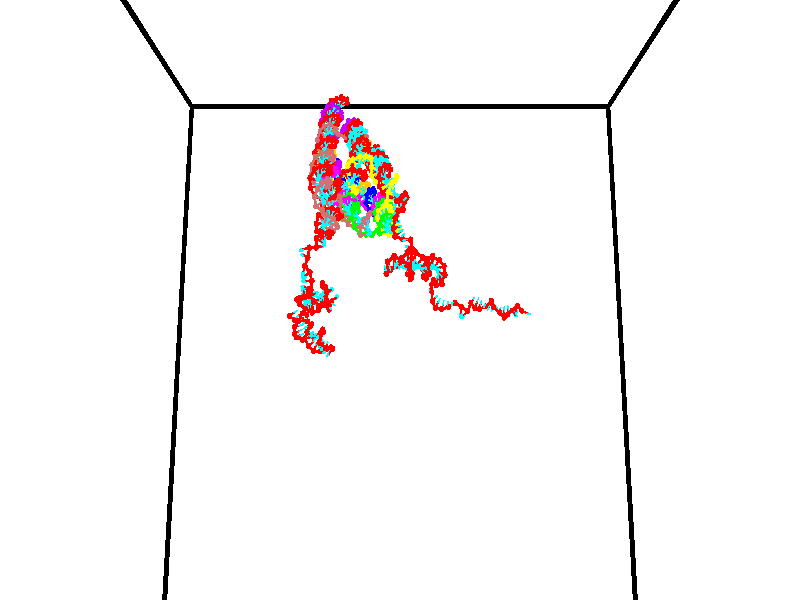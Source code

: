 // switches for output
#declare DRAW_BASES = 1; // possible values are 0, 1; only relevant for DNA ribbons
#declare DRAW_BASES_TYPE = 3; // possible values are 1, 2, 3; only relevant for DNA ribbons
#declare DRAW_FOG = 0; // set to 1 to enable fog

#include "colors.inc"

#include "transforms.inc"
background { rgb <1, 1, 1>}

#default {
   normal{
       ripples 0.25
       frequency 0.20
       turbulence 0.2
       lambda 5
   }
	finish {
		phong 0.1
		phong_size 40.
	}
}

// original window dimensions: 1024x640


// camera settings

camera {
	sky <0, 0.179814, -0.983701>
	up <0, 0.179814, -0.983701>
	right 1.6 * <1, 0, 0>
	location <35, 94.9851, 44.8844>
	look_at <35, 29.7336, 32.9568>
	direction <0, -65.2515, -11.9276>
	angle 67.0682
}


# declare cpy_camera_pos = <35, 94.9851, 44.8844>;
# if (DRAW_FOG = 1)
fog {
	fog_type 2
	up vnormalize(cpy_camera_pos)
	color rgbt<1,1,1,0.3>
	distance 1e-5
	fog_alt 3e-3
	fog_offset 56
}
# end


// LIGHTS

# declare lum = 6;
global_settings {
	ambient_light rgb lum * <0.05, 0.05, 0.05>
	max_trace_level 15
}# declare cpy_direct_light_amount = 0.25;
light_source
{	1000 * <-1, -1.16352, -0.803886>,
	rgb lum * cpy_direct_light_amount
	parallel
}

light_source
{	1000 * <1, 1.16352, 0.803886>,
	rgb lum * cpy_direct_light_amount
	parallel
}

// strand 0

// nucleotide -1

// particle -1
sphere {
	<23.847363, 34.958561, 35.264172> 0.250000
	pigment { color rgbt <1,0,0,0> }
	no_shadow
}
cylinder {
	<24.196245, 34.980537, 35.069756>,  <24.405575, 34.993725, 34.953106>, 0.100000
	pigment { color rgbt <1,0,0,0> }
	no_shadow
}
cylinder {
	<24.196245, 34.980537, 35.069756>,  <23.847363, 34.958561, 35.264172>, 0.100000
	pigment { color rgbt <1,0,0,0> }
	no_shadow
}

// particle -1
sphere {
	<24.196245, 34.980537, 35.069756> 0.100000
	pigment { color rgbt <1,0,0,0> }
	no_shadow
}
sphere {
	0, 1
	scale<0.080000,0.200000,0.300000>
	matrix <0.488348, -0.154166, 0.858923,
		-0.027739, -0.986516, -0.161296,
		0.872208, 0.054942, -0.486039,
		24.457909, 34.997021, 34.923943>
	pigment { color rgbt <0,1,1,0> }
	no_shadow
}
cylinder {
	<24.273779, 34.374928, 35.520164>,  <23.847363, 34.958561, 35.264172>, 0.130000
	pigment { color rgbt <1,0,0,0> }
	no_shadow
}

// nucleotide -1

// particle -1
sphere {
	<24.273779, 34.374928, 35.520164> 0.250000
	pigment { color rgbt <1,0,0,0> }
	no_shadow
}
cylinder {
	<24.515270, 34.665470, 35.388763>,  <24.660166, 34.839794, 35.309921>, 0.100000
	pigment { color rgbt <1,0,0,0> }
	no_shadow
}
cylinder {
	<24.515270, 34.665470, 35.388763>,  <24.273779, 34.374928, 35.520164>, 0.100000
	pigment { color rgbt <1,0,0,0> }
	no_shadow
}

// particle -1
sphere {
	<24.515270, 34.665470, 35.388763> 0.100000
	pigment { color rgbt <1,0,0,0> }
	no_shadow
}
sphere {
	0, 1
	scale<0.080000,0.200000,0.300000>
	matrix <0.637502, -0.192476, 0.746019,
		0.478648, -0.659816, -0.579257,
		0.603728, 0.726358, -0.328506,
		24.696388, 34.883377, 35.290211>
	pigment { color rgbt <0,1,1,0> }
	no_shadow
}
cylinder {
	<24.979340, 34.216537, 35.447269>,  <24.273779, 34.374928, 35.520164>, 0.130000
	pigment { color rgbt <1,0,0,0> }
	no_shadow
}

// nucleotide -1

// particle -1
sphere {
	<24.979340, 34.216537, 35.447269> 0.250000
	pigment { color rgbt <1,0,0,0> }
	no_shadow
}
cylinder {
	<24.947857, 34.602058, 35.549160>,  <24.928967, 34.833370, 35.610294>, 0.100000
	pigment { color rgbt <1,0,0,0> }
	no_shadow
}
cylinder {
	<24.947857, 34.602058, 35.549160>,  <24.979340, 34.216537, 35.447269>, 0.100000
	pigment { color rgbt <1,0,0,0> }
	no_shadow
}

// particle -1
sphere {
	<24.947857, 34.602058, 35.549160> 0.100000
	pigment { color rgbt <1,0,0,0> }
	no_shadow
}
sphere {
	0, 1
	scale<0.080000,0.200000,0.300000>
	matrix <0.573544, -0.165217, 0.802341,
		0.815385, 0.209250, -0.539780,
		-0.078709, 0.963804, 0.254730,
		24.924244, 34.891201, 35.625580>
	pigment { color rgbt <0,1,1,0> }
	no_shadow
}
cylinder {
	<25.616493, 34.397648, 35.645264>,  <24.979340, 34.216537, 35.447269>, 0.130000
	pigment { color rgbt <1,0,0,0> }
	no_shadow
}

// nucleotide -1

// particle -1
sphere {
	<25.616493, 34.397648, 35.645264> 0.250000
	pigment { color rgbt <1,0,0,0> }
	no_shadow
}
cylinder {
	<25.416704, 34.699200, 35.816002>,  <25.296831, 34.880131, 35.918446>, 0.100000
	pigment { color rgbt <1,0,0,0> }
	no_shadow
}
cylinder {
	<25.416704, 34.699200, 35.816002>,  <25.616493, 34.397648, 35.645264>, 0.100000
	pigment { color rgbt <1,0,0,0> }
	no_shadow
}

// particle -1
sphere {
	<25.416704, 34.699200, 35.816002> 0.100000
	pigment { color rgbt <1,0,0,0> }
	no_shadow
}
sphere {
	0, 1
	scale<0.080000,0.200000,0.300000>
	matrix <0.652648, 0.003419, 0.757654,
		0.569717, 0.657009, -0.493723,
		-0.499473, 0.753875, 0.426847,
		25.266863, 34.925362, 35.944057>
	pigment { color rgbt <0,1,1,0> }
	no_shadow
}
cylinder {
	<26.115919, 34.875565, 35.962215>,  <25.616493, 34.397648, 35.645264>, 0.130000
	pigment { color rgbt <1,0,0,0> }
	no_shadow
}

// nucleotide -1

// particle -1
sphere {
	<26.115919, 34.875565, 35.962215> 0.250000
	pigment { color rgbt <1,0,0,0> }
	no_shadow
}
cylinder {
	<25.773186, 34.983669, 36.137852>,  <25.567547, 35.048531, 36.243233>, 0.100000
	pigment { color rgbt <1,0,0,0> }
	no_shadow
}
cylinder {
	<25.773186, 34.983669, 36.137852>,  <26.115919, 34.875565, 35.962215>, 0.100000
	pigment { color rgbt <1,0,0,0> }
	no_shadow
}

// particle -1
sphere {
	<25.773186, 34.983669, 36.137852> 0.100000
	pigment { color rgbt <1,0,0,0> }
	no_shadow
}
sphere {
	0, 1
	scale<0.080000,0.200000,0.300000>
	matrix <0.475451, 0.084703, 0.875655,
		0.199460, 0.959055, -0.201071,
		-0.856832, 0.270258, 0.439089,
		25.516136, 35.064747, 36.269577>
	pigment { color rgbt <0,1,1,0> }
	no_shadow
}
cylinder {
	<26.118298, 35.626984, 36.214386>,  <26.115919, 34.875565, 35.962215>, 0.130000
	pigment { color rgbt <1,0,0,0> }
	no_shadow
}

// nucleotide -1

// particle -1
sphere {
	<26.118298, 35.626984, 36.214386> 0.250000
	pigment { color rgbt <1,0,0,0> }
	no_shadow
}
cylinder {
	<25.881248, 35.377674, 36.418472>,  <25.739017, 35.228088, 36.540924>, 0.100000
	pigment { color rgbt <1,0,0,0> }
	no_shadow
}
cylinder {
	<25.881248, 35.377674, 36.418472>,  <26.118298, 35.626984, 36.214386>, 0.100000
	pigment { color rgbt <1,0,0,0> }
	no_shadow
}

// particle -1
sphere {
	<25.881248, 35.377674, 36.418472> 0.100000
	pigment { color rgbt <1,0,0,0> }
	no_shadow
}
sphere {
	0, 1
	scale<0.080000,0.200000,0.300000>
	matrix <0.600038, 0.080968, 0.795863,
		-0.537354, 0.777799, 0.326006,
		-0.592625, -0.623276, 0.510218,
		25.703461, 35.190693, 36.571537>
	pigment { color rgbt <0,1,1,0> }
	no_shadow
}
cylinder {
	<25.838905, 36.070839, 36.755550>,  <26.118298, 35.626984, 36.214386>, 0.130000
	pigment { color rgbt <1,0,0,0> }
	no_shadow
}

// nucleotide -1

// particle -1
sphere {
	<25.838905, 36.070839, 36.755550> 0.250000
	pigment { color rgbt <1,0,0,0> }
	no_shadow
}
cylinder {
	<25.905069, 35.680496, 36.812607>,  <25.944767, 35.446293, 36.846840>, 0.100000
	pigment { color rgbt <1,0,0,0> }
	no_shadow
}
cylinder {
	<25.905069, 35.680496, 36.812607>,  <25.838905, 36.070839, 36.755550>, 0.100000
	pigment { color rgbt <1,0,0,0> }
	no_shadow
}

// particle -1
sphere {
	<25.905069, 35.680496, 36.812607> 0.100000
	pigment { color rgbt <1,0,0,0> }
	no_shadow
}
sphere {
	0, 1
	scale<0.080000,0.200000,0.300000>
	matrix <0.752474, 0.218372, 0.621367,
		-0.637513, 0.004553, 0.770426,
		0.165411, -0.975855, 0.142641,
		25.954693, 35.387741, 36.855400>
	pigment { color rgbt <0,1,1,0> }
	no_shadow
}
cylinder {
	<25.605558, 35.903358, 37.355099>,  <25.838905, 36.070839, 36.755550>, 0.130000
	pigment { color rgbt <1,0,0,0> }
	no_shadow
}

// nucleotide -1

// particle -1
sphere {
	<25.605558, 35.903358, 37.355099> 0.250000
	pigment { color rgbt <1,0,0,0> }
	no_shadow
}
cylinder {
	<25.912395, 35.685421, 37.219624>,  <26.096498, 35.554657, 37.138340>, 0.100000
	pigment { color rgbt <1,0,0,0> }
	no_shadow
}
cylinder {
	<25.912395, 35.685421, 37.219624>,  <25.605558, 35.903358, 37.355099>, 0.100000
	pigment { color rgbt <1,0,0,0> }
	no_shadow
}

// particle -1
sphere {
	<25.912395, 35.685421, 37.219624> 0.100000
	pigment { color rgbt <1,0,0,0> }
	no_shadow
}
sphere {
	0, 1
	scale<0.080000,0.200000,0.300000>
	matrix <0.577928, 0.357696, 0.733521,
		-0.278508, -0.758417, 0.589268,
		0.767094, -0.544846, -0.338689,
		26.142523, 35.521969, 37.118015>
	pigment { color rgbt <0,1,1,0> }
	no_shadow
}
cylinder {
	<26.024052, 35.846184, 37.929142>,  <25.605558, 35.903358, 37.355099>, 0.130000
	pigment { color rgbt <1,0,0,0> }
	no_shadow
}

// nucleotide -1

// particle -1
sphere {
	<26.024052, 35.846184, 37.929142> 0.250000
	pigment { color rgbt <1,0,0,0> }
	no_shadow
}
cylinder {
	<26.270096, 35.692543, 37.653721>,  <26.417723, 35.600361, 37.488468>, 0.100000
	pigment { color rgbt <1,0,0,0> }
	no_shadow
}
cylinder {
	<26.270096, 35.692543, 37.653721>,  <26.024052, 35.846184, 37.929142>, 0.100000
	pigment { color rgbt <1,0,0,0> }
	no_shadow
}

// particle -1
sphere {
	<26.270096, 35.692543, 37.653721> 0.100000
	pigment { color rgbt <1,0,0,0> }
	no_shadow
}
sphere {
	0, 1
	scale<0.080000,0.200000,0.300000>
	matrix <0.774115, 0.128505, 0.619864,
		-0.149606, -0.914306, 0.376381,
		0.615113, -0.384097, -0.688553,
		26.454630, 35.577312, 37.447155>
	pigment { color rgbt <0,1,1,0> }
	no_shadow
}
cylinder {
	<26.432556, 35.411209, 38.258400>,  <26.024052, 35.846184, 37.929142>, 0.130000
	pigment { color rgbt <1,0,0,0> }
	no_shadow
}

// nucleotide -1

// particle -1
sphere {
	<26.432556, 35.411209, 38.258400> 0.250000
	pigment { color rgbt <1,0,0,0> }
	no_shadow
}
cylinder {
	<26.621937, 35.539040, 37.930080>,  <26.735565, 35.615738, 37.733089>, 0.100000
	pigment { color rgbt <1,0,0,0> }
	no_shadow
}
cylinder {
	<26.621937, 35.539040, 37.930080>,  <26.432556, 35.411209, 38.258400>, 0.100000
	pigment { color rgbt <1,0,0,0> }
	no_shadow
}

// particle -1
sphere {
	<26.621937, 35.539040, 37.930080> 0.100000
	pigment { color rgbt <1,0,0,0> }
	no_shadow
}
sphere {
	0, 1
	scale<0.080000,0.200000,0.300000>
	matrix <0.801369, 0.230485, 0.551982,
		0.365584, -0.919101, -0.146977,
		0.473451, 0.319579, -0.820800,
		26.763971, 35.634914, 37.683842>
	pigment { color rgbt <0,1,1,0> }
	no_shadow
}
cylinder {
	<27.038054, 35.051067, 38.277809>,  <26.432556, 35.411209, 38.258400>, 0.130000
	pigment { color rgbt <1,0,0,0> }
	no_shadow
}

// nucleotide -1

// particle -1
sphere {
	<27.038054, 35.051067, 38.277809> 0.250000
	pigment { color rgbt <1,0,0,0> }
	no_shadow
}
cylinder {
	<27.065195, 35.391899, 38.070213>,  <27.081480, 35.596397, 37.945656>, 0.100000
	pigment { color rgbt <1,0,0,0> }
	no_shadow
}
cylinder {
	<27.065195, 35.391899, 38.070213>,  <27.038054, 35.051067, 38.277809>, 0.100000
	pigment { color rgbt <1,0,0,0> }
	no_shadow
}

// particle -1
sphere {
	<27.065195, 35.391899, 38.070213> 0.100000
	pigment { color rgbt <1,0,0,0> }
	no_shadow
}
sphere {
	0, 1
	scale<0.080000,0.200000,0.300000>
	matrix <0.799885, 0.264446, 0.538751,
		0.596305, -0.451689, -0.663625,
		0.067855, 0.852083, -0.518989,
		27.085552, 35.647526, 37.914516>
	pigment { color rgbt <0,1,1,0> }
	no_shadow
}
cylinder {
	<27.698132, 35.221684, 38.078854>,  <27.038054, 35.051067, 38.277809>, 0.130000
	pigment { color rgbt <1,0,0,0> }
	no_shadow
}

// nucleotide -1

// particle -1
sphere {
	<27.698132, 35.221684, 38.078854> 0.250000
	pigment { color rgbt <1,0,0,0> }
	no_shadow
}
cylinder {
	<27.484091, 35.558186, 38.109730>,  <27.355667, 35.760086, 38.128254>, 0.100000
	pigment { color rgbt <1,0,0,0> }
	no_shadow
}
cylinder {
	<27.484091, 35.558186, 38.109730>,  <27.698132, 35.221684, 38.078854>, 0.100000
	pigment { color rgbt <1,0,0,0> }
	no_shadow
}

// particle -1
sphere {
	<27.484091, 35.558186, 38.109730> 0.100000
	pigment { color rgbt <1,0,0,0> }
	no_shadow
}
sphere {
	0, 1
	scale<0.080000,0.200000,0.300000>
	matrix <0.722327, 0.408237, 0.558199,
		0.438076, 0.354448, -0.826109,
		-0.535101, 0.841254, 0.077188,
		27.323561, 35.810562, 38.132885>
	pigment { color rgbt <0,1,1,0> }
	no_shadow
}
cylinder {
	<28.178822, 35.760231, 38.014935>,  <27.698132, 35.221684, 38.078854>, 0.130000
	pigment { color rgbt <1,0,0,0> }
	no_shadow
}

// nucleotide -1

// particle -1
sphere {
	<28.178822, 35.760231, 38.014935> 0.250000
	pigment { color rgbt <1,0,0,0> }
	no_shadow
}
cylinder {
	<27.857143, 35.871078, 38.225258>,  <27.664137, 35.937588, 38.351452>, 0.100000
	pigment { color rgbt <1,0,0,0> }
	no_shadow
}
cylinder {
	<27.857143, 35.871078, 38.225258>,  <28.178822, 35.760231, 38.014935>, 0.100000
	pigment { color rgbt <1,0,0,0> }
	no_shadow
}

// particle -1
sphere {
	<27.857143, 35.871078, 38.225258> 0.100000
	pigment { color rgbt <1,0,0,0> }
	no_shadow
}
sphere {
	0, 1
	scale<0.080000,0.200000,0.300000>
	matrix <0.594289, 0.389097, 0.703864,
		-0.009535, 0.878526, -0.477600,
		-0.804195, 0.277121, 0.525808,
		27.615885, 35.954216, 38.382999>
	pigment { color rgbt <0,1,1,0> }
	no_shadow
}
cylinder {
	<28.440321, 36.402218, 38.191513>,  <28.178822, 35.760231, 38.014935>, 0.130000
	pigment { color rgbt <1,0,0,0> }
	no_shadow
}

// nucleotide -1

// particle -1
sphere {
	<28.440321, 36.402218, 38.191513> 0.250000
	pigment { color rgbt <1,0,0,0> }
	no_shadow
}
cylinder {
	<28.190691, 36.204327, 38.433430>,  <28.040913, 36.085590, 38.578579>, 0.100000
	pigment { color rgbt <1,0,0,0> }
	no_shadow
}
cylinder {
	<28.190691, 36.204327, 38.433430>,  <28.440321, 36.402218, 38.191513>, 0.100000
	pigment { color rgbt <1,0,0,0> }
	no_shadow
}

// particle -1
sphere {
	<28.190691, 36.204327, 38.433430> 0.100000
	pigment { color rgbt <1,0,0,0> }
	no_shadow
}
sphere {
	0, 1
	scale<0.080000,0.200000,0.300000>
	matrix <0.418128, 0.442419, 0.793369,
		-0.660076, 0.748001, -0.069241,
		-0.624074, -0.494733, 0.604791,
		28.003469, 36.055908, 38.614868>
	pigment { color rgbt <0,1,1,0> }
	no_shadow
}
cylinder {
	<27.796141, 36.877213, 38.183285>,  <28.440321, 36.402218, 38.191513>, 0.130000
	pigment { color rgbt <1,0,0,0> }
	no_shadow
}

// nucleotide -1

// particle -1
sphere {
	<27.796141, 36.877213, 38.183285> 0.250000
	pigment { color rgbt <1,0,0,0> }
	no_shadow
}
cylinder {
	<27.859810, 36.556404, 37.953011>,  <27.898012, 36.363918, 37.814846>, 0.100000
	pigment { color rgbt <1,0,0,0> }
	no_shadow
}
cylinder {
	<27.859810, 36.556404, 37.953011>,  <27.796141, 36.877213, 38.183285>, 0.100000
	pigment { color rgbt <1,0,0,0> }
	no_shadow
}

// particle -1
sphere {
	<27.859810, 36.556404, 37.953011> 0.100000
	pigment { color rgbt <1,0,0,0> }
	no_shadow
}
sphere {
	0, 1
	scale<0.080000,0.200000,0.300000>
	matrix <-0.980985, -0.062898, -0.183609,
		0.111050, 0.593969, -0.796786,
		0.159174, -0.802025, -0.575690,
		27.907562, 36.315796, 37.780304>
	pigment { color rgbt <0,1,1,0> }
	no_shadow
}
cylinder {
	<27.147051, 36.813084, 37.754951>,  <27.796141, 36.877213, 38.183285>, 0.130000
	pigment { color rgbt <1,0,0,0> }
	no_shadow
}

// nucleotide -1

// particle -1
sphere {
	<27.147051, 36.813084, 37.754951> 0.250000
	pigment { color rgbt <1,0,0,0> }
	no_shadow
}
cylinder {
	<27.343307, 36.466129, 37.721680>,  <27.461061, 36.257957, 37.701717>, 0.100000
	pigment { color rgbt <1,0,0,0> }
	no_shadow
}
cylinder {
	<27.343307, 36.466129, 37.721680>,  <27.147051, 36.813084, 37.754951>, 0.100000
	pigment { color rgbt <1,0,0,0> }
	no_shadow
}

// particle -1
sphere {
	<27.343307, 36.466129, 37.721680> 0.100000
	pigment { color rgbt <1,0,0,0> }
	no_shadow
}
sphere {
	0, 1
	scale<0.080000,0.200000,0.300000>
	matrix <-0.813251, -0.421553, -0.401143,
		0.312882, 0.264461, -0.912231,
		0.490640, -0.867383, -0.083177,
		27.490499, 36.205914, 37.696728>
	pigment { color rgbt <0,1,1,0> }
	no_shadow
}
cylinder {
	<27.284239, 36.531750, 37.027615>,  <27.147051, 36.813084, 37.754951>, 0.130000
	pigment { color rgbt <1,0,0,0> }
	no_shadow
}

// nucleotide -1

// particle -1
sphere {
	<27.284239, 36.531750, 37.027615> 0.250000
	pigment { color rgbt <1,0,0,0> }
	no_shadow
}
cylinder {
	<27.255625, 36.234005, 37.293186>,  <27.238457, 36.055359, 37.452530>, 0.100000
	pigment { color rgbt <1,0,0,0> }
	no_shadow
}
cylinder {
	<27.255625, 36.234005, 37.293186>,  <27.284239, 36.531750, 37.027615>, 0.100000
	pigment { color rgbt <1,0,0,0> }
	no_shadow
}

// particle -1
sphere {
	<27.255625, 36.234005, 37.293186> 0.100000
	pigment { color rgbt <1,0,0,0> }
	no_shadow
}
sphere {
	0, 1
	scale<0.080000,0.200000,0.300000>
	matrix <-0.714682, -0.426074, -0.554698,
		0.695782, -0.514179, -0.501506,
		-0.071535, -0.744366, 0.663929,
		27.234163, 36.010696, 37.492367>
	pigment { color rgbt <0,1,1,0> }
	no_shadow
}
cylinder {
	<27.359528, 35.918873, 36.556206>,  <27.284239, 36.531750, 37.027615>, 0.130000
	pigment { color rgbt <1,0,0,0> }
	no_shadow
}

// nucleotide -1

// particle -1
sphere {
	<27.359528, 35.918873, 36.556206> 0.250000
	pigment { color rgbt <1,0,0,0> }
	no_shadow
}
cylinder {
	<27.207338, 35.790600, 36.903172>,  <27.116026, 35.713634, 37.111351>, 0.100000
	pigment { color rgbt <1,0,0,0> }
	no_shadow
}
cylinder {
	<27.207338, 35.790600, 36.903172>,  <27.359528, 35.918873, 36.556206>, 0.100000
	pigment { color rgbt <1,0,0,0> }
	no_shadow
}

// particle -1
sphere {
	<27.207338, 35.790600, 36.903172> 0.100000
	pigment { color rgbt <1,0,0,0> }
	no_shadow
}
sphere {
	0, 1
	scale<0.080000,0.200000,0.300000>
	matrix <-0.617094, -0.610559, -0.496400,
		0.688794, -0.724140, 0.034408,
		-0.380471, -0.320684, 0.867412,
		27.093197, 35.694393, 37.163395>
	pigment { color rgbt <0,1,1,0> }
	no_shadow
}
cylinder {
	<27.404293, 35.173576, 36.663750>,  <27.359528, 35.918873, 36.556206>, 0.130000
	pigment { color rgbt <1,0,0,0> }
	no_shadow
}

// nucleotide -1

// particle -1
sphere {
	<27.404293, 35.173576, 36.663750> 0.250000
	pigment { color rgbt <1,0,0,0> }
	no_shadow
}
cylinder {
	<27.095560, 35.266106, 36.900650>,  <26.910320, 35.321625, 37.042789>, 0.100000
	pigment { color rgbt <1,0,0,0> }
	no_shadow
}
cylinder {
	<27.095560, 35.266106, 36.900650>,  <27.404293, 35.173576, 36.663750>, 0.100000
	pigment { color rgbt <1,0,0,0> }
	no_shadow
}

// particle -1
sphere {
	<27.095560, 35.266106, 36.900650> 0.100000
	pigment { color rgbt <1,0,0,0> }
	no_shadow
}
sphere {
	0, 1
	scale<0.080000,0.200000,0.300000>
	matrix <-0.620583, -0.476804, -0.622523,
		0.138381, -0.848024, 0.511572,
		-0.771834, 0.231327, 0.592250,
		26.864010, 35.335503, 37.078323>
	pigment { color rgbt <0,1,1,0> }
	no_shadow
}
cylinder {
	<26.940359, 34.595192, 36.695446>,  <27.404293, 35.173576, 36.663750>, 0.130000
	pigment { color rgbt <1,0,0,0> }
	no_shadow
}

// nucleotide -1

// particle -1
sphere {
	<26.940359, 34.595192, 36.695446> 0.250000
	pigment { color rgbt <1,0,0,0> }
	no_shadow
}
cylinder {
	<26.716312, 34.901855, 36.820988>,  <26.581884, 35.085854, 36.896313>, 0.100000
	pigment { color rgbt <1,0,0,0> }
	no_shadow
}
cylinder {
	<26.716312, 34.901855, 36.820988>,  <26.940359, 34.595192, 36.695446>, 0.100000
	pigment { color rgbt <1,0,0,0> }
	no_shadow
}

// particle -1
sphere {
	<26.716312, 34.901855, 36.820988> 0.100000
	pigment { color rgbt <1,0,0,0> }
	no_shadow
}
sphere {
	0, 1
	scale<0.080000,0.200000,0.300000>
	matrix <-0.775339, -0.351721, -0.524539,
		-0.291752, -0.537148, 0.791425,
		-0.560116, 0.766658, 0.313857,
		26.548279, 35.131855, 36.915142>
	pigment { color rgbt <0,1,1,0> }
	no_shadow
}
cylinder {
	<26.242815, 34.313473, 36.998871>,  <26.940359, 34.595192, 36.695446>, 0.130000
	pigment { color rgbt <1,0,0,0> }
	no_shadow
}

// nucleotide -1

// particle -1
sphere {
	<26.242815, 34.313473, 36.998871> 0.250000
	pigment { color rgbt <1,0,0,0> }
	no_shadow
}
cylinder {
	<26.228436, 34.689533, 36.863331>,  <26.219809, 34.915169, 36.782005>, 0.100000
	pigment { color rgbt <1,0,0,0> }
	no_shadow
}
cylinder {
	<26.228436, 34.689533, 36.863331>,  <26.242815, 34.313473, 36.998871>, 0.100000
	pigment { color rgbt <1,0,0,0> }
	no_shadow
}

// particle -1
sphere {
	<26.228436, 34.689533, 36.863331> 0.100000
	pigment { color rgbt <1,0,0,0> }
	no_shadow
}
sphere {
	0, 1
	scale<0.080000,0.200000,0.300000>
	matrix <-0.711009, -0.262332, -0.652417,
		-0.702263, 0.217473, 0.677887,
		-0.035949, 0.940153, -0.338852,
		26.217651, 34.971581, 36.761677>
	pigment { color rgbt <0,1,1,0> }
	no_shadow
}
cylinder {
	<25.629784, 34.384319, 36.600128>,  <26.242815, 34.313473, 36.998871>, 0.130000
	pigment { color rgbt <1,0,0,0> }
	no_shadow
}

// nucleotide -1

// particle -1
sphere {
	<25.629784, 34.384319, 36.600128> 0.250000
	pigment { color rgbt <1,0,0,0> }
	no_shadow
}
cylinder {
	<25.797606, 34.739933, 36.526810>,  <25.898298, 34.953300, 36.482819>, 0.100000
	pigment { color rgbt <1,0,0,0> }
	no_shadow
}
cylinder {
	<25.797606, 34.739933, 36.526810>,  <25.629784, 34.384319, 36.600128>, 0.100000
	pigment { color rgbt <1,0,0,0> }
	no_shadow
}

// particle -1
sphere {
	<25.797606, 34.739933, 36.526810> 0.100000
	pigment { color rgbt <1,0,0,0> }
	no_shadow
}
sphere {
	0, 1
	scale<0.080000,0.200000,0.300000>
	matrix <-0.673966, 0.169826, -0.718978,
		-0.608065, 0.425187, 0.670427,
		0.419556, 0.889030, -0.183297,
		25.923471, 35.006641, 36.471821>
	pigment { color rgbt <0,1,1,0> }
	no_shadow
}
cylinder {
	<25.176914, 34.500477, 37.249611>,  <25.629784, 34.384319, 36.600128>, 0.130000
	pigment { color rgbt <1,0,0,0> }
	no_shadow
}

// nucleotide -1

// particle -1
sphere {
	<25.176914, 34.500477, 37.249611> 0.250000
	pigment { color rgbt <1,0,0,0> }
	no_shadow
}
cylinder {
	<25.335669, 34.864315, 37.200420>,  <25.430922, 35.082619, 37.170906>, 0.100000
	pigment { color rgbt <1,0,0,0> }
	no_shadow
}
cylinder {
	<25.335669, 34.864315, 37.200420>,  <25.176914, 34.500477, 37.249611>, 0.100000
	pigment { color rgbt <1,0,0,0> }
	no_shadow
}

// particle -1
sphere {
	<25.335669, 34.864315, 37.200420> 0.100000
	pigment { color rgbt <1,0,0,0> }
	no_shadow
}
sphere {
	0, 1
	scale<0.080000,0.200000,0.300000>
	matrix <-0.429496, 0.065632, -0.900680,
		-0.811181, 0.410284, 0.416715,
		0.396885, 0.909593, -0.122976,
		25.454735, 35.137192, 37.163528>
	pigment { color rgbt <0,1,1,0> }
	no_shadow
}
cylinder {
	<24.586020, 34.830841, 37.062115>,  <25.176914, 34.500477, 37.249611>, 0.130000
	pigment { color rgbt <1,0,0,0> }
	no_shadow
}

// nucleotide -1

// particle -1
sphere {
	<24.586020, 34.830841, 37.062115> 0.250000
	pigment { color rgbt <1,0,0,0> }
	no_shadow
}
cylinder {
	<24.924879, 35.016693, 36.958996>,  <25.128195, 35.128204, 36.897125>, 0.100000
	pigment { color rgbt <1,0,0,0> }
	no_shadow
}
cylinder {
	<24.924879, 35.016693, 36.958996>,  <24.586020, 34.830841, 37.062115>, 0.100000
	pigment { color rgbt <1,0,0,0> }
	no_shadow
}

// particle -1
sphere {
	<24.924879, 35.016693, 36.958996> 0.100000
	pigment { color rgbt <1,0,0,0> }
	no_shadow
}
sphere {
	0, 1
	scale<0.080000,0.200000,0.300000>
	matrix <-0.331080, 0.082077, -0.940026,
		-0.415602, 0.881695, 0.223360,
		0.847149, 0.464626, -0.257800,
		25.179024, 35.156082, 36.881657>
	pigment { color rgbt <0,1,1,0> }
	no_shadow
}
cylinder {
	<24.487797, 35.523605, 36.881271>,  <24.586020, 34.830841, 37.062115>, 0.130000
	pigment { color rgbt <1,0,0,0> }
	no_shadow
}

// nucleotide -1

// particle -1
sphere {
	<24.487797, 35.523605, 36.881271> 0.250000
	pigment { color rgbt <1,0,0,0> }
	no_shadow
}
cylinder {
	<24.810463, 35.382034, 36.691944>,  <25.004063, 35.297092, 36.578350>, 0.100000
	pigment { color rgbt <1,0,0,0> }
	no_shadow
}
cylinder {
	<24.810463, 35.382034, 36.691944>,  <24.487797, 35.523605, 36.881271>, 0.100000
	pigment { color rgbt <1,0,0,0> }
	no_shadow
}

// particle -1
sphere {
	<24.810463, 35.382034, 36.691944> 0.100000
	pigment { color rgbt <1,0,0,0> }
	no_shadow
}
sphere {
	0, 1
	scale<0.080000,0.200000,0.300000>
	matrix <-0.436681, 0.182725, -0.880864,
		0.398248, 0.917250, -0.007155,
		0.806665, -0.353927, -0.473315,
		25.052462, 35.275856, 36.549950>
	pigment { color rgbt <0,1,1,0> }
	no_shadow
}
cylinder {
	<24.590675, 36.028366, 36.354950>,  <24.487797, 35.523605, 36.881271>, 0.130000
	pigment { color rgbt <1,0,0,0> }
	no_shadow
}

// nucleotide -1

// particle -1
sphere {
	<24.590675, 36.028366, 36.354950> 0.250000
	pigment { color rgbt <1,0,0,0> }
	no_shadow
}
cylinder {
	<24.778471, 35.689457, 36.255589>,  <24.891148, 35.486111, 36.195972>, 0.100000
	pigment { color rgbt <1,0,0,0> }
	no_shadow
}
cylinder {
	<24.778471, 35.689457, 36.255589>,  <24.590675, 36.028366, 36.354950>, 0.100000
	pigment { color rgbt <1,0,0,0> }
	no_shadow
}

// particle -1
sphere {
	<24.778471, 35.689457, 36.255589> 0.100000
	pigment { color rgbt <1,0,0,0> }
	no_shadow
}
sphere {
	0, 1
	scale<0.080000,0.200000,0.300000>
	matrix <-0.443520, 0.016958, -0.896104,
		0.763459, 0.530883, -0.367822,
		0.469489, -0.847275, -0.248404,
		24.919317, 35.435276, 36.181068>
	pigment { color rgbt <0,1,1,0> }
	no_shadow
}
cylinder {
	<25.051331, 36.159473, 35.874306>,  <24.590675, 36.028366, 36.354950>, 0.130000
	pigment { color rgbt <1,0,0,0> }
	no_shadow
}

// nucleotide -1

// particle -1
sphere {
	<25.051331, 36.159473, 35.874306> 0.250000
	pigment { color rgbt <1,0,0,0> }
	no_shadow
}
cylinder {
	<24.971003, 35.770741, 35.824959>,  <24.922806, 35.537502, 35.795349>, 0.100000
	pigment { color rgbt <1,0,0,0> }
	no_shadow
}
cylinder {
	<24.971003, 35.770741, 35.824959>,  <25.051331, 36.159473, 35.874306>, 0.100000
	pigment { color rgbt <1,0,0,0> }
	no_shadow
}

// particle -1
sphere {
	<24.971003, 35.770741, 35.824959> 0.100000
	pigment { color rgbt <1,0,0,0> }
	no_shadow
}
sphere {
	0, 1
	scale<0.080000,0.200000,0.300000>
	matrix <-0.506089, 0.210746, -0.836337,
		0.838776, -0.105517, -0.534154,
		-0.200819, -0.971829, -0.123367,
		24.910757, 35.479191, 35.787949>
	pigment { color rgbt <0,1,1,0> }
	no_shadow
}
cylinder {
	<25.329226, 35.985008, 35.222061>,  <25.051331, 36.159473, 35.874306>, 0.130000
	pigment { color rgbt <1,0,0,0> }
	no_shadow
}

// nucleotide -1

// particle -1
sphere {
	<25.329226, 35.985008, 35.222061> 0.250000
	pigment { color rgbt <1,0,0,0> }
	no_shadow
}
cylinder {
	<25.015230, 35.760628, 35.327232>,  <24.826834, 35.625999, 35.390335>, 0.100000
	pigment { color rgbt <1,0,0,0> }
	no_shadow
}
cylinder {
	<25.015230, 35.760628, 35.327232>,  <25.329226, 35.985008, 35.222061>, 0.100000
	pigment { color rgbt <1,0,0,0> }
	no_shadow
}

// particle -1
sphere {
	<25.015230, 35.760628, 35.327232> 0.100000
	pigment { color rgbt <1,0,0,0> }
	no_shadow
}
sphere {
	0, 1
	scale<0.080000,0.200000,0.300000>
	matrix <-0.482202, 0.286790, -0.827788,
		0.388945, -0.776585, -0.495618,
		-0.784986, -0.560952, 0.262926,
		24.779734, 35.592342, 35.406109>
	pigment { color rgbt <0,1,1,0> }
	no_shadow
}
cylinder {
	<25.847866, 36.507252, 35.429260>,  <25.329226, 35.985008, 35.222061>, 0.130000
	pigment { color rgbt <1,0,0,0> }
	no_shadow
}

// nucleotide -1

// particle -1
sphere {
	<25.847866, 36.507252, 35.429260> 0.250000
	pigment { color rgbt <1,0,0,0> }
	no_shadow
}
cylinder {
	<25.646116, 36.558983, 35.087761>,  <25.525066, 36.590019, 34.882862>, 0.100000
	pigment { color rgbt <1,0,0,0> }
	no_shadow
}
cylinder {
	<25.646116, 36.558983, 35.087761>,  <25.847866, 36.507252, 35.429260>, 0.100000
	pigment { color rgbt <1,0,0,0> }
	no_shadow
}

// particle -1
sphere {
	<25.646116, 36.558983, 35.087761> 0.100000
	pigment { color rgbt <1,0,0,0> }
	no_shadow
}
sphere {
	0, 1
	scale<0.080000,0.200000,0.300000>
	matrix <0.648517, 0.709537, -0.275649,
		0.570117, -0.692699, -0.441742,
		-0.504374, 0.129325, -0.853746,
		25.494804, 36.597778, 34.831638>
	pigment { color rgbt <0,1,1,0> }
	no_shadow
}
cylinder {
	<26.287611, 36.368179, 34.824951>,  <25.847866, 36.507252, 35.429260>, 0.130000
	pigment { color rgbt <1,0,0,0> }
	no_shadow
}

// nucleotide -1

// particle -1
sphere {
	<26.287611, 36.368179, 34.824951> 0.250000
	pigment { color rgbt <1,0,0,0> }
	no_shadow
}
cylinder {
	<26.000360, 36.630123, 34.730759>,  <25.828011, 36.787289, 34.674244>, 0.100000
	pigment { color rgbt <1,0,0,0> }
	no_shadow
}
cylinder {
	<26.000360, 36.630123, 34.730759>,  <26.287611, 36.368179, 34.824951>, 0.100000
	pigment { color rgbt <1,0,0,0> }
	no_shadow
}

// particle -1
sphere {
	<26.000360, 36.630123, 34.730759> 0.100000
	pigment { color rgbt <1,0,0,0> }
	no_shadow
}
sphere {
	0, 1
	scale<0.080000,0.200000,0.300000>
	matrix <0.695803, 0.681717, -0.226097,
		0.012470, -0.326215, -0.945213,
		-0.718125, 0.654863, -0.235482,
		25.784924, 36.826580, 34.660114>
	pigment { color rgbt <0,1,1,0> }
	no_shadow
}
cylinder {
	<26.317070, 36.609943, 34.209152>,  <26.287611, 36.368179, 34.824951>, 0.130000
	pigment { color rgbt <1,0,0,0> }
	no_shadow
}

// nucleotide -1

// particle -1
sphere {
	<26.317070, 36.609943, 34.209152> 0.250000
	pigment { color rgbt <1,0,0,0> }
	no_shadow
}
cylinder {
	<26.171532, 36.943787, 34.374588>,  <26.084209, 37.144093, 34.473850>, 0.100000
	pigment { color rgbt <1,0,0,0> }
	no_shadow
}
cylinder {
	<26.171532, 36.943787, 34.374588>,  <26.317070, 36.609943, 34.209152>, 0.100000
	pigment { color rgbt <1,0,0,0> }
	no_shadow
}

// particle -1
sphere {
	<26.171532, 36.943787, 34.374588> 0.100000
	pigment { color rgbt <1,0,0,0> }
	no_shadow
}
sphere {
	0, 1
	scale<0.080000,0.200000,0.300000>
	matrix <0.734208, 0.530212, -0.424044,
		-0.573198, 0.149373, -0.805687,
		-0.363844, 0.834603, 0.413587,
		26.062378, 37.194168, 34.498665>
	pigment { color rgbt <0,1,1,0> }
	no_shadow
}
cylinder {
	<26.124180, 37.210888, 33.738361>,  <26.317070, 36.609943, 34.209152>, 0.130000
	pigment { color rgbt <1,0,0,0> }
	no_shadow
}

// nucleotide -1

// particle -1
sphere {
	<26.124180, 37.210888, 33.738361> 0.250000
	pigment { color rgbt <1,0,0,0> }
	no_shadow
}
cylinder {
	<26.223738, 37.391609, 34.081039>,  <26.283472, 37.500042, 34.286648>, 0.100000
	pigment { color rgbt <1,0,0,0> }
	no_shadow
}
cylinder {
	<26.223738, 37.391609, 34.081039>,  <26.124180, 37.210888, 33.738361>, 0.100000
	pigment { color rgbt <1,0,0,0> }
	no_shadow
}

// particle -1
sphere {
	<26.223738, 37.391609, 34.081039> 0.100000
	pigment { color rgbt <1,0,0,0> }
	no_shadow
}
sphere {
	0, 1
	scale<0.080000,0.200000,0.300000>
	matrix <0.603994, 0.619057, -0.501956,
		-0.757128, 0.642373, -0.118805,
		0.248896, 0.451802, 0.856695,
		26.298407, 37.527149, 34.338047>
	pigment { color rgbt <0,1,1,0> }
	no_shadow
}
cylinder {
	<26.213221, 37.917061, 33.521152>,  <26.124180, 37.210888, 33.738361>, 0.130000
	pigment { color rgbt <1,0,0,0> }
	no_shadow
}

// nucleotide -1

// particle -1
sphere {
	<26.213221, 37.917061, 33.521152> 0.250000
	pigment { color rgbt <1,0,0,0> }
	no_shadow
}
cylinder {
	<26.383425, 37.912224, 33.883102>,  <26.485546, 37.909321, 34.100273>, 0.100000
	pigment { color rgbt <1,0,0,0> }
	no_shadow
}
cylinder {
	<26.383425, 37.912224, 33.883102>,  <26.213221, 37.917061, 33.521152>, 0.100000
	pigment { color rgbt <1,0,0,0> }
	no_shadow
}

// particle -1
sphere {
	<26.383425, 37.912224, 33.883102> 0.100000
	pigment { color rgbt <1,0,0,0> }
	no_shadow
}
sphere {
	0, 1
	scale<0.080000,0.200000,0.300000>
	matrix <0.647681, 0.702408, -0.295181,
		-0.632022, 0.711672, 0.306712,
		0.425509, -0.012090, 0.904873,
		26.511078, 37.908596, 34.154564>
	pigment { color rgbt <0,1,1,0> }
	no_shadow
}
cylinder {
	<26.255512, 38.631832, 33.748718>,  <26.213221, 37.917061, 33.521152>, 0.130000
	pigment { color rgbt <1,0,0,0> }
	no_shadow
}

// nucleotide -1

// particle -1
sphere {
	<26.255512, 38.631832, 33.748718> 0.250000
	pigment { color rgbt <1,0,0,0> }
	no_shadow
}
cylinder {
	<26.547993, 38.411850, 33.910160>,  <26.723480, 38.279861, 34.007027>, 0.100000
	pigment { color rgbt <1,0,0,0> }
	no_shadow
}
cylinder {
	<26.547993, 38.411850, 33.910160>,  <26.255512, 38.631832, 33.748718>, 0.100000
	pigment { color rgbt <1,0,0,0> }
	no_shadow
}

// particle -1
sphere {
	<26.547993, 38.411850, 33.910160> 0.100000
	pigment { color rgbt <1,0,0,0> }
	no_shadow
}
sphere {
	0, 1
	scale<0.080000,0.200000,0.300000>
	matrix <0.678924, 0.644267, -0.352111,
		-0.066384, 0.531480, 0.844465,
		0.731201, -0.549953, 0.403604,
		26.767353, 38.246864, 34.031242>
	pigment { color rgbt <0,1,1,0> }
	no_shadow
}
cylinder {
	<26.463787, 38.928902, 34.302120>,  <26.255512, 38.631832, 33.748718>, 0.130000
	pigment { color rgbt <1,0,0,0> }
	no_shadow
}

// nucleotide -1

// particle -1
sphere {
	<26.463787, 38.928902, 34.302120> 0.250000
	pigment { color rgbt <1,0,0,0> }
	no_shadow
}
cylinder {
	<26.761774, 38.714138, 34.143757>,  <26.940567, 38.585278, 34.048740>, 0.100000
	pigment { color rgbt <1,0,0,0> }
	no_shadow
}
cylinder {
	<26.761774, 38.714138, 34.143757>,  <26.463787, 38.928902, 34.302120>, 0.100000
	pigment { color rgbt <1,0,0,0> }
	no_shadow
}

// particle -1
sphere {
	<26.761774, 38.714138, 34.143757> 0.100000
	pigment { color rgbt <1,0,0,0> }
	no_shadow
}
sphere {
	0, 1
	scale<0.080000,0.200000,0.300000>
	matrix <0.531525, 0.836363, -0.134083,
		0.403115, -0.110548, 0.908448,
		0.744969, -0.536913, -0.395910,
		26.985266, 38.553062, 34.024982>
	pigment { color rgbt <0,1,1,0> }
	no_shadow
}
cylinder {
	<26.932625, 39.226097, 34.803234>,  <26.463787, 38.928902, 34.302120>, 0.130000
	pigment { color rgbt <1,0,0,0> }
	no_shadow
}

// nucleotide -1

// particle -1
sphere {
	<26.932625, 39.226097, 34.803234> 0.250000
	pigment { color rgbt <1,0,0,0> }
	no_shadow
}
cylinder {
	<27.123158, 38.901211, 34.668530>,  <27.237476, 38.706280, 34.587708>, 0.100000
	pigment { color rgbt <1,0,0,0> }
	no_shadow
}
cylinder {
	<27.123158, 38.901211, 34.668530>,  <26.932625, 39.226097, 34.803234>, 0.100000
	pigment { color rgbt <1,0,0,0> }
	no_shadow
}

// particle -1
sphere {
	<27.123158, 38.901211, 34.668530> 0.100000
	pigment { color rgbt <1,0,0,0> }
	no_shadow
}
sphere {
	0, 1
	scale<0.080000,0.200000,0.300000>
	matrix <0.827181, 0.543808, -0.141578,
		0.298127, -0.211127, 0.930884,
		0.476331, -0.812218, -0.336764,
		27.266056, 38.657547, 34.567501>
	pigment { color rgbt <0,1,1,0> }
	no_shadow
}
cylinder {
	<27.541853, 39.091221, 35.157520>,  <26.932625, 39.226097, 34.803234>, 0.130000
	pigment { color rgbt <1,0,0,0> }
	no_shadow
}

// nucleotide -1

// particle -1
sphere {
	<27.541853, 39.091221, 35.157520> 0.250000
	pigment { color rgbt <1,0,0,0> }
	no_shadow
}
cylinder {
	<27.603628, 38.914303, 34.804131>,  <27.640694, 38.808151, 34.592098>, 0.100000
	pigment { color rgbt <1,0,0,0> }
	no_shadow
}
cylinder {
	<27.603628, 38.914303, 34.804131>,  <27.541853, 39.091221, 35.157520>, 0.100000
	pigment { color rgbt <1,0,0,0> }
	no_shadow
}

// particle -1
sphere {
	<27.603628, 38.914303, 34.804131> 0.100000
	pigment { color rgbt <1,0,0,0> }
	no_shadow
}
sphere {
	0, 1
	scale<0.080000,0.200000,0.300000>
	matrix <0.838419, 0.531732, -0.119641,
		0.522687, -0.722242, 0.452951,
		0.154439, -0.442297, -0.883471,
		27.649960, 38.781612, 34.539089>
	pigment { color rgbt <0,1,1,0> }
	no_shadow
}
cylinder {
	<28.222338, 38.736561, 35.170918>,  <27.541853, 39.091221, 35.157520>, 0.130000
	pigment { color rgbt <1,0,0,0> }
	no_shadow
}

// nucleotide -1

// particle -1
sphere {
	<28.222338, 38.736561, 35.170918> 0.250000
	pigment { color rgbt <1,0,0,0> }
	no_shadow
}
cylinder {
	<28.141087, 38.810631, 34.786324>,  <28.092335, 38.855072, 34.555569>, 0.100000
	pigment { color rgbt <1,0,0,0> }
	no_shadow
}
cylinder {
	<28.141087, 38.810631, 34.786324>,  <28.222338, 38.736561, 35.170918>, 0.100000
	pigment { color rgbt <1,0,0,0> }
	no_shadow
}

// particle -1
sphere {
	<28.141087, 38.810631, 34.786324> 0.100000
	pigment { color rgbt <1,0,0,0> }
	no_shadow
}
sphere {
	0, 1
	scale<0.080000,0.200000,0.300000>
	matrix <0.894981, 0.433425, -0.105605,
		0.397175, -0.881960, -0.253768,
		-0.203129, 0.185174, -0.961483,
		28.080149, 38.866184, 34.497879>
	pigment { color rgbt <0,1,1,0> }
	no_shadow
}
cylinder {
	<28.593309, 39.195713, 34.791294>,  <28.222338, 38.736561, 35.170918>, 0.130000
	pigment { color rgbt <1,0,0,0> }
	no_shadow
}

// nucleotide -1

// particle -1
sphere {
	<28.593309, 39.195713, 34.791294> 0.250000
	pigment { color rgbt <1,0,0,0> }
	no_shadow
}
cylinder {
	<28.824535, 38.977543, 34.548523>,  <28.963270, 38.846642, 34.402863>, 0.100000
	pigment { color rgbt <1,0,0,0> }
	no_shadow
}
cylinder {
	<28.824535, 38.977543, 34.548523>,  <28.593309, 39.195713, 34.791294>, 0.100000
	pigment { color rgbt <1,0,0,0> }
	no_shadow
}

// particle -1
sphere {
	<28.824535, 38.977543, 34.548523> 0.100000
	pigment { color rgbt <1,0,0,0> }
	no_shadow
}
sphere {
	0, 1
	scale<0.080000,0.200000,0.300000>
	matrix <0.735195, 0.670822, 0.097392,
		0.354018, -0.502506, 0.788771,
		0.578065, -0.545422, -0.606923,
		28.997955, 38.813915, 34.366447>
	pigment { color rgbt <0,1,1,0> }
	no_shadow
}
cylinder {
	<28.388519, 39.424953, 35.482292>,  <28.593309, 39.195713, 34.791294>, 0.130000
	pigment { color rgbt <1,0,0,0> }
	no_shadow
}

// nucleotide -1

// particle -1
sphere {
	<28.388519, 39.424953, 35.482292> 0.250000
	pigment { color rgbt <1,0,0,0> }
	no_shadow
}
cylinder {
	<28.495144, 39.809860, 35.504166>,  <28.559118, 40.040806, 35.517288>, 0.100000
	pigment { color rgbt <1,0,0,0> }
	no_shadow
}
cylinder {
	<28.495144, 39.809860, 35.504166>,  <28.388519, 39.424953, 35.482292>, 0.100000
	pigment { color rgbt <1,0,0,0> }
	no_shadow
}

// particle -1
sphere {
	<28.495144, 39.809860, 35.504166> 0.100000
	pigment { color rgbt <1,0,0,0> }
	no_shadow
}
sphere {
	0, 1
	scale<0.080000,0.200000,0.300000>
	matrix <0.590311, -0.118151, -0.798481,
		-0.761891, 0.245121, -0.599531,
		0.266560, 0.962266, 0.054679,
		28.575111, 40.098541, 35.520569>
	pigment { color rgbt <0,1,1,0> }
	no_shadow
}
cylinder {
	<28.222086, 39.876041, 34.901520>,  <28.388519, 39.424953, 35.482292>, 0.130000
	pigment { color rgbt <1,0,0,0> }
	no_shadow
}

// nucleotide -1

// particle -1
sphere {
	<28.222086, 39.876041, 34.901520> 0.250000
	pigment { color rgbt <1,0,0,0> }
	no_shadow
}
cylinder {
	<28.559031, 40.011993, 35.068810>,  <28.761196, 40.093567, 35.169182>, 0.100000
	pigment { color rgbt <1,0,0,0> }
	no_shadow
}
cylinder {
	<28.559031, 40.011993, 35.068810>,  <28.222086, 39.876041, 34.901520>, 0.100000
	pigment { color rgbt <1,0,0,0> }
	no_shadow
}

// particle -1
sphere {
	<28.559031, 40.011993, 35.068810> 0.100000
	pigment { color rgbt <1,0,0,0> }
	no_shadow
}
sphere {
	0, 1
	scale<0.080000,0.200000,0.300000>
	matrix <0.463347, -0.060465, -0.884112,
		-0.275206, 0.938522, -0.208417,
		0.842360, 0.339882, 0.418221,
		28.811739, 40.113956, 35.194275>
	pigment { color rgbt <0,1,1,0> }
	no_shadow
}
cylinder {
	<28.190235, 39.858936, 34.200970>,  <28.222086, 39.876041, 34.901520>, 0.130000
	pigment { color rgbt <1,0,0,0> }
	no_shadow
}

// nucleotide -1

// particle -1
sphere {
	<28.190235, 39.858936, 34.200970> 0.250000
	pigment { color rgbt <1,0,0,0> }
	no_shadow
}
cylinder {
	<28.409779, 39.574223, 34.025646>,  <28.541506, 39.403393, 33.920452>, 0.100000
	pigment { color rgbt <1,0,0,0> }
	no_shadow
}
cylinder {
	<28.409779, 39.574223, 34.025646>,  <28.190235, 39.858936, 34.200970>, 0.100000
	pigment { color rgbt <1,0,0,0> }
	no_shadow
}

// particle -1
sphere {
	<28.409779, 39.574223, 34.025646> 0.100000
	pigment { color rgbt <1,0,0,0> }
	no_shadow
}
sphere {
	0, 1
	scale<0.080000,0.200000,0.300000>
	matrix <-0.748840, -0.651688, 0.120587,
		-0.371471, 0.262036, -0.890700,
		0.548860, -0.711787, -0.438306,
		28.574436, 39.360687, 33.894154>
	pigment { color rgbt <0,1,1,0> }
	no_shadow
}
cylinder {
	<27.765331, 39.518528, 33.665123>,  <28.190235, 39.858936, 34.200970>, 0.130000
	pigment { color rgbt <1,0,0,0> }
	no_shadow
}

// nucleotide -1

// particle -1
sphere {
	<27.765331, 39.518528, 33.665123> 0.250000
	pigment { color rgbt <1,0,0,0> }
	no_shadow
}
cylinder {
	<28.047787, 39.272820, 33.806000>,  <28.217260, 39.125393, 33.890526>, 0.100000
	pigment { color rgbt <1,0,0,0> }
	no_shadow
}
cylinder {
	<28.047787, 39.272820, 33.806000>,  <27.765331, 39.518528, 33.665123>, 0.100000
	pigment { color rgbt <1,0,0,0> }
	no_shadow
}

// particle -1
sphere {
	<28.047787, 39.272820, 33.806000> 0.100000
	pigment { color rgbt <1,0,0,0> }
	no_shadow
}
sphere {
	0, 1
	scale<0.080000,0.200000,0.300000>
	matrix <-0.695120, -0.696090, 0.179630,
		0.134816, -0.371660, -0.918528,
		0.706139, -0.614270, 0.352192,
		28.259628, 39.088539, 33.911655>
	pigment { color rgbt <0,1,1,0> }
	no_shadow
}
cylinder {
	<27.672997, 38.896893, 33.265781>,  <27.765331, 39.518528, 33.665123>, 0.130000
	pigment { color rgbt <1,0,0,0> }
	no_shadow
}

// nucleotide -1

// particle -1
sphere {
	<27.672997, 38.896893, 33.265781> 0.250000
	pigment { color rgbt <1,0,0,0> }
	no_shadow
}
cylinder {
	<27.821125, 38.871078, 33.636444>,  <27.910002, 38.855591, 33.858841>, 0.100000
	pigment { color rgbt <1,0,0,0> }
	no_shadow
}
cylinder {
	<27.821125, 38.871078, 33.636444>,  <27.672997, 38.896893, 33.265781>, 0.100000
	pigment { color rgbt <1,0,0,0> }
	no_shadow
}

// particle -1
sphere {
	<27.821125, 38.871078, 33.636444> 0.100000
	pigment { color rgbt <1,0,0,0> }
	no_shadow
}
sphere {
	0, 1
	scale<0.080000,0.200000,0.300000>
	matrix <-0.684739, -0.693064, 0.225375,
		0.627690, -0.717981, -0.300846,
		0.370320, -0.064535, 0.926660,
		27.932220, 38.851719, 33.914440>
	pigment { color rgbt <0,1,1,0> }
	no_shadow
}
cylinder {
	<27.866915, 38.164234, 33.461956>,  <27.672997, 38.896893, 33.265781>, 0.130000
	pigment { color rgbt <1,0,0,0> }
	no_shadow
}

// nucleotide -1

// particle -1
sphere {
	<27.866915, 38.164234, 33.461956> 0.250000
	pigment { color rgbt <1,0,0,0> }
	no_shadow
}
cylinder {
	<27.765522, 38.381989, 33.781803>,  <27.704685, 38.512642, 33.973713>, 0.100000
	pigment { color rgbt <1,0,0,0> }
	no_shadow
}
cylinder {
	<27.765522, 38.381989, 33.781803>,  <27.866915, 38.164234, 33.461956>, 0.100000
	pigment { color rgbt <1,0,0,0> }
	no_shadow
}

// particle -1
sphere {
	<27.765522, 38.381989, 33.781803> 0.100000
	pigment { color rgbt <1,0,0,0> }
	no_shadow
}
sphere {
	0, 1
	scale<0.080000,0.200000,0.300000>
	matrix <-0.791881, -0.591536, 0.151688,
		0.555581, -0.594755, 0.581030,
		-0.253483, 0.544382, 0.799622,
		27.689478, 38.545303, 34.021690>
	pigment { color rgbt <0,1,1,0> }
	no_shadow
}
cylinder {
	<27.763121, 37.652969, 33.936398>,  <27.866915, 38.164234, 33.461956>, 0.130000
	pigment { color rgbt <1,0,0,0> }
	no_shadow
}

// nucleotide -1

// particle -1
sphere {
	<27.763121, 37.652969, 33.936398> 0.250000
	pigment { color rgbt <1,0,0,0> }
	no_shadow
}
cylinder {
	<27.573311, 37.980659, 34.065205>,  <27.459425, 38.177273, 34.142490>, 0.100000
	pigment { color rgbt <1,0,0,0> }
	no_shadow
}
cylinder {
	<27.573311, 37.980659, 34.065205>,  <27.763121, 37.652969, 33.936398>, 0.100000
	pigment { color rgbt <1,0,0,0> }
	no_shadow
}

// particle -1
sphere {
	<27.573311, 37.980659, 34.065205> 0.100000
	pigment { color rgbt <1,0,0,0> }
	no_shadow
}
sphere {
	0, 1
	scale<0.080000,0.200000,0.300000>
	matrix <-0.766555, -0.564421, 0.306303,
		0.432686, -0.101499, 0.895813,
		-0.474526, 0.819223, 0.322022,
		27.430952, 38.226425, 34.161812>
	pigment { color rgbt <0,1,1,0> }
	no_shadow
}
cylinder {
	<27.721752, 37.714264, 34.731850>,  <27.763121, 37.652969, 33.936398>, 0.130000
	pigment { color rgbt <1,0,0,0> }
	no_shadow
}

// nucleotide -1

// particle -1
sphere {
	<27.721752, 37.714264, 34.731850> 0.250000
	pigment { color rgbt <1,0,0,0> }
	no_shadow
}
cylinder {
	<27.419043, 37.836578, 34.500751>,  <27.237417, 37.909966, 34.362091>, 0.100000
	pigment { color rgbt <1,0,0,0> }
	no_shadow
}
cylinder {
	<27.419043, 37.836578, 34.500751>,  <27.721752, 37.714264, 34.731850>, 0.100000
	pigment { color rgbt <1,0,0,0> }
	no_shadow
}

// particle -1
sphere {
	<27.419043, 37.836578, 34.500751> 0.100000
	pigment { color rgbt <1,0,0,0> }
	no_shadow
}
sphere {
	0, 1
	scale<0.080000,0.200000,0.300000>
	matrix <-0.635111, -0.553117, 0.539163,
		-0.154692, 0.774956, 0.612791,
		-0.756773, 0.305786, -0.577746,
		27.192011, 37.928314, 34.327427>
	pigment { color rgbt <0,1,1,0> }
	no_shadow
}
cylinder {
	<27.177776, 37.696743, 35.238602>,  <27.721752, 37.714264, 34.731850>, 0.130000
	pigment { color rgbt <1,0,0,0> }
	no_shadow
}

// nucleotide -1

// particle -1
sphere {
	<27.177776, 37.696743, 35.238602> 0.250000
	pigment { color rgbt <1,0,0,0> }
	no_shadow
}
cylinder {
	<26.977499, 37.782772, 34.903210>,  <26.857332, 37.834389, 34.701973>, 0.100000
	pigment { color rgbt <1,0,0,0> }
	no_shadow
}
cylinder {
	<26.977499, 37.782772, 34.903210>,  <27.177776, 37.696743, 35.238602>, 0.100000
	pigment { color rgbt <1,0,0,0> }
	no_shadow
}

// particle -1
sphere {
	<26.977499, 37.782772, 34.903210> 0.100000
	pigment { color rgbt <1,0,0,0> }
	no_shadow
}
sphere {
	0, 1
	scale<0.080000,0.200000,0.300000>
	matrix <-0.817925, -0.434650, 0.376933,
		-0.283378, 0.874542, 0.393540,
		-0.500695, 0.215072, -0.838480,
		26.827290, 37.847294, 34.651665>
	pigment { color rgbt <0,1,1,0> }
	no_shadow
}
cylinder {
	<26.593145, 38.042747, 35.496365>,  <27.177776, 37.696743, 35.238602>, 0.130000
	pigment { color rgbt <1,0,0,0> }
	no_shadow
}

// nucleotide -1

// particle -1
sphere {
	<26.593145, 38.042747, 35.496365> 0.250000
	pigment { color rgbt <1,0,0,0> }
	no_shadow
}
cylinder {
	<26.494070, 37.904396, 35.134365>,  <26.434624, 37.821384, 34.917168>, 0.100000
	pigment { color rgbt <1,0,0,0> }
	no_shadow
}
cylinder {
	<26.494070, 37.904396, 35.134365>,  <26.593145, 38.042747, 35.496365>, 0.100000
	pigment { color rgbt <1,0,0,0> }
	no_shadow
}

// particle -1
sphere {
	<26.494070, 37.904396, 35.134365> 0.100000
	pigment { color rgbt <1,0,0,0> }
	no_shadow
}
sphere {
	0, 1
	scale<0.080000,0.200000,0.300000>
	matrix <-0.831108, -0.404199, 0.381947,
		-0.497905, 0.846754, -0.187345,
		-0.247691, -0.345877, -0.904996,
		26.419764, 37.800632, 34.862865>
	pigment { color rgbt <0,1,1,0> }
	no_shadow
}
cylinder {
	<25.958534, 38.296307, 35.226753>,  <26.593145, 38.042747, 35.496365>, 0.130000
	pigment { color rgbt <1,0,0,0> }
	no_shadow
}

// nucleotide -1

// particle -1
sphere {
	<25.958534, 38.296307, 35.226753> 0.250000
	pigment { color rgbt <1,0,0,0> }
	no_shadow
}
cylinder {
	<26.032101, 37.921051, 35.109398>,  <26.076241, 37.695900, 35.038986>, 0.100000
	pigment { color rgbt <1,0,0,0> }
	no_shadow
}
cylinder {
	<26.032101, 37.921051, 35.109398>,  <25.958534, 38.296307, 35.226753>, 0.100000
	pigment { color rgbt <1,0,0,0> }
	no_shadow
}

// particle -1
sphere {
	<26.032101, 37.921051, 35.109398> 0.100000
	pigment { color rgbt <1,0,0,0> }
	no_shadow
}
sphere {
	0, 1
	scale<0.080000,0.200000,0.300000>
	matrix <-0.876629, -0.291564, 0.382769,
		-0.444630, 0.186793, -0.876021,
		0.183918, -0.938136, -0.293386,
		26.087276, 37.639610, 35.021381>
	pigment { color rgbt <0,1,1,0> }
	no_shadow
}
cylinder {
	<25.402323, 38.203537, 34.827320>,  <25.958534, 38.296307, 35.226753>, 0.130000
	pigment { color rgbt <1,0,0,0> }
	no_shadow
}

// nucleotide -1

// particle -1
sphere {
	<25.402323, 38.203537, 34.827320> 0.250000
	pigment { color rgbt <1,0,0,0> }
	no_shadow
}
cylinder {
	<25.547564, 37.846653, 34.934734>,  <25.634708, 37.632523, 34.999184>, 0.100000
	pigment { color rgbt <1,0,0,0> }
	no_shadow
}
cylinder {
	<25.547564, 37.846653, 34.934734>,  <25.402323, 38.203537, 34.827320>, 0.100000
	pigment { color rgbt <1,0,0,0> }
	no_shadow
}

// particle -1
sphere {
	<25.547564, 37.846653, 34.934734> 0.100000
	pigment { color rgbt <1,0,0,0> }
	no_shadow
}
sphere {
	0, 1
	scale<0.080000,0.200000,0.300000>
	matrix <-0.922243, -0.303084, 0.240018,
		-0.132759, -0.334804, -0.932889,
		0.363103, -0.892214, 0.268533,
		25.656494, 37.578987, 35.015293>
	pigment { color rgbt <0,1,1,0> }
	no_shadow
}
cylinder {
	<25.506271, 38.931656, 34.494942>,  <25.402323, 38.203537, 34.827320>, 0.130000
	pigment { color rgbt <1,0,0,0> }
	no_shadow
}

// nucleotide -1

// particle -1
sphere {
	<25.506271, 38.931656, 34.494942> 0.250000
	pigment { color rgbt <1,0,0,0> }
	no_shadow
}
cylinder {
	<25.845707, 39.084084, 34.641739>,  <26.049368, 39.175541, 34.729816>, 0.100000
	pigment { color rgbt <1,0,0,0> }
	no_shadow
}
cylinder {
	<25.845707, 39.084084, 34.641739>,  <25.506271, 38.931656, 34.494942>, 0.100000
	pigment { color rgbt <1,0,0,0> }
	no_shadow
}

// particle -1
sphere {
	<25.845707, 39.084084, 34.641739> 0.100000
	pigment { color rgbt <1,0,0,0> }
	no_shadow
}
sphere {
	0, 1
	scale<0.080000,0.200000,0.300000>
	matrix <0.037875, 0.648135, -0.760583,
		-0.527697, 0.659321, 0.535567,
		0.848588, 0.381072, 0.366991,
		26.100283, 39.198406, 34.751835>
	pigment { color rgbt <0,1,1,0> }
	no_shadow
}
cylinder {
	<25.375700, 39.580456, 34.719696>,  <25.506271, 38.931656, 34.494942>, 0.130000
	pigment { color rgbt <1,0,0,0> }
	no_shadow
}

// nucleotide -1

// particle -1
sphere {
	<25.375700, 39.580456, 34.719696> 0.250000
	pigment { color rgbt <1,0,0,0> }
	no_shadow
}
cylinder {
	<25.757528, 39.552517, 34.603825>,  <25.986626, 39.535755, 34.534302>, 0.100000
	pigment { color rgbt <1,0,0,0> }
	no_shadow
}
cylinder {
	<25.757528, 39.552517, 34.603825>,  <25.375700, 39.580456, 34.719696>, 0.100000
	pigment { color rgbt <1,0,0,0> }
	no_shadow
}

// particle -1
sphere {
	<25.757528, 39.552517, 34.603825> 0.100000
	pigment { color rgbt <1,0,0,0> }
	no_shadow
}
sphere {
	0, 1
	scale<0.080000,0.200000,0.300000>
	matrix <-0.144441, 0.741835, -0.654841,
		0.260631, 0.666935, 0.698047,
		0.954572, -0.069846, -0.289678,
		26.043900, 39.531563, 34.516922>
	pigment { color rgbt <0,1,1,0> }
	no_shadow
}
cylinder {
	<25.758751, 40.214024, 34.881363>,  <25.375700, 39.580456, 34.719696>, 0.130000
	pigment { color rgbt <1,0,0,0> }
	no_shadow
}

// nucleotide -1

// particle -1
sphere {
	<25.758751, 40.214024, 34.881363> 0.250000
	pigment { color rgbt <1,0,0,0> }
	no_shadow
}
cylinder {
	<25.922974, 40.044418, 34.558464>,  <26.021507, 39.942654, 34.364723>, 0.100000
	pigment { color rgbt <1,0,0,0> }
	no_shadow
}
cylinder {
	<25.922974, 40.044418, 34.558464>,  <25.758751, 40.214024, 34.881363>, 0.100000
	pigment { color rgbt <1,0,0,0> }
	no_shadow
}

// particle -1
sphere {
	<25.922974, 40.044418, 34.558464> 0.100000
	pigment { color rgbt <1,0,0,0> }
	no_shadow
}
sphere {
	0, 1
	scale<0.080000,0.200000,0.300000>
	matrix <0.157609, 0.904977, -0.395191,
		0.898111, 0.035018, 0.438373,
		0.410556, -0.424017, -0.807250,
		26.046141, 39.917213, 34.316288>
	pigment { color rgbt <0,1,1,0> }
	no_shadow
}
cylinder {
	<26.317341, 40.546848, 34.683910>,  <25.758751, 40.214024, 34.881363>, 0.130000
	pigment { color rgbt <1,0,0,0> }
	no_shadow
}

// nucleotide -1

// particle -1
sphere {
	<26.317341, 40.546848, 34.683910> 0.250000
	pigment { color rgbt <1,0,0,0> }
	no_shadow
}
cylinder {
	<26.159323, 40.366051, 34.364002>,  <26.064512, 40.257572, 34.172058>, 0.100000
	pigment { color rgbt <1,0,0,0> }
	no_shadow
}
cylinder {
	<26.159323, 40.366051, 34.364002>,  <26.317341, 40.546848, 34.683910>, 0.100000
	pigment { color rgbt <1,0,0,0> }
	no_shadow
}

// particle -1
sphere {
	<26.159323, 40.366051, 34.364002> 0.100000
	pigment { color rgbt <1,0,0,0> }
	no_shadow
}
sphere {
	0, 1
	scale<0.080000,0.200000,0.300000>
	matrix <0.077906, 0.850966, -0.519411,
		0.915353, -0.267497, -0.300956,
		-0.395044, -0.451998, -0.799773,
		26.040810, 40.230450, 34.124069>
	pigment { color rgbt <0,1,1,0> }
	no_shadow
}
cylinder {
	<26.787754, 40.436420, 34.133945>,  <26.317341, 40.546848, 34.683910>, 0.130000
	pigment { color rgbt <1,0,0,0> }
	no_shadow
}

// nucleotide -1

// particle -1
sphere {
	<26.787754, 40.436420, 34.133945> 0.250000
	pigment { color rgbt <1,0,0,0> }
	no_shadow
}
cylinder {
	<26.409689, 40.478039, 34.010113>,  <26.182850, 40.503010, 33.935814>, 0.100000
	pigment { color rgbt <1,0,0,0> }
	no_shadow
}
cylinder {
	<26.409689, 40.478039, 34.010113>,  <26.787754, 40.436420, 34.133945>, 0.100000
	pigment { color rgbt <1,0,0,0> }
	no_shadow
}

// particle -1
sphere {
	<26.409689, 40.478039, 34.010113> 0.100000
	pigment { color rgbt <1,0,0,0> }
	no_shadow
}
sphere {
	0, 1
	scale<0.080000,0.200000,0.300000>
	matrix <0.256180, 0.824144, -0.505133,
		0.202579, -0.556741, -0.805606,
		-0.945163, 0.104051, -0.309580,
		26.126141, 40.509254, 33.917240>
	pigment { color rgbt <0,1,1,0> }
	no_shadow
}
cylinder {
	<26.894192, 40.687202, 33.474136>,  <26.787754, 40.436420, 34.133945>, 0.130000
	pigment { color rgbt <1,0,0,0> }
	no_shadow
}

// nucleotide -1

// particle -1
sphere {
	<26.894192, 40.687202, 33.474136> 0.250000
	pigment { color rgbt <1,0,0,0> }
	no_shadow
}
cylinder {
	<26.505636, 40.779652, 33.495987>,  <26.272503, 40.835121, 33.509098>, 0.100000
	pigment { color rgbt <1,0,0,0> }
	no_shadow
}
cylinder {
	<26.505636, 40.779652, 33.495987>,  <26.894192, 40.687202, 33.474136>, 0.100000
	pigment { color rgbt <1,0,0,0> }
	no_shadow
}

// particle -1
sphere {
	<26.505636, 40.779652, 33.495987> 0.100000
	pigment { color rgbt <1,0,0,0> }
	no_shadow
}
sphere {
	0, 1
	scale<0.080000,0.200000,0.300000>
	matrix <0.184576, 0.879436, -0.438775,
		-0.149451, -0.416139, -0.896935,
		-0.971389, 0.231128, 0.054623,
		26.214220, 40.848991, 33.512375>
	pigment { color rgbt <0,1,1,0> }
	no_shadow
}
cylinder {
	<26.737394, 40.971561, 32.855072>,  <26.894192, 40.687202, 33.474136>, 0.130000
	pigment { color rgbt <1,0,0,0> }
	no_shadow
}

// nucleotide -1

// particle -1
sphere {
	<26.737394, 40.971561, 32.855072> 0.250000
	pigment { color rgbt <1,0,0,0> }
	no_shadow
}
cylinder {
	<26.478916, 41.145821, 33.105717>,  <26.323830, 41.250378, 33.256104>, 0.100000
	pigment { color rgbt <1,0,0,0> }
	no_shadow
}
cylinder {
	<26.478916, 41.145821, 33.105717>,  <26.737394, 40.971561, 32.855072>, 0.100000
	pigment { color rgbt <1,0,0,0> }
	no_shadow
}

// particle -1
sphere {
	<26.478916, 41.145821, 33.105717> 0.100000
	pigment { color rgbt <1,0,0,0> }
	no_shadow
}
sphere {
	0, 1
	scale<0.080000,0.200000,0.300000>
	matrix <0.114613, 0.867149, -0.484682,
		-0.754519, -0.241379, -0.610277,
		-0.646193, 0.435647, 0.626615,
		26.285059, 41.276516, 33.293701>
	pigment { color rgbt <0,1,1,0> }
	no_shadow
}
cylinder {
	<26.341543, 41.393410, 32.466137>,  <26.737394, 40.971561, 32.855072>, 0.130000
	pigment { color rgbt <1,0,0,0> }
	no_shadow
}

// nucleotide -1

// particle -1
sphere {
	<26.341543, 41.393410, 32.466137> 0.250000
	pigment { color rgbt <1,0,0,0> }
	no_shadow
}
cylinder {
	<26.277536, 41.532974, 32.835495>,  <26.239132, 41.616714, 33.057110>, 0.100000
	pigment { color rgbt <1,0,0,0> }
	no_shadow
}
cylinder {
	<26.277536, 41.532974, 32.835495>,  <26.341543, 41.393410, 32.466137>, 0.100000
	pigment { color rgbt <1,0,0,0> }
	no_shadow
}

// particle -1
sphere {
	<26.277536, 41.532974, 32.835495> 0.100000
	pigment { color rgbt <1,0,0,0> }
	no_shadow
}
sphere {
	0, 1
	scale<0.080000,0.200000,0.300000>
	matrix <-0.287896, 0.878282, -0.381754,
		-0.944198, -0.326928, -0.040089,
		-0.160016, 0.348910, 0.923394,
		26.229532, 41.637646, 33.112514>
	pigment { color rgbt <0,1,1,0> }
	no_shadow
}
cylinder {
	<26.627996, 41.667358, 31.890400>,  <26.341543, 41.393410, 32.466137>, 0.130000
	pigment { color rgbt <1,0,0,0> }
	no_shadow
}

// nucleotide -1

// particle -1
sphere {
	<26.627996, 41.667358, 31.890400> 0.250000
	pigment { color rgbt <1,0,0,0> }
	no_shadow
}
cylinder {
	<26.343538, 41.450382, 31.711500>,  <26.172863, 41.320198, 31.604160>, 0.100000
	pigment { color rgbt <1,0,0,0> }
	no_shadow
}
cylinder {
	<26.343538, 41.450382, 31.711500>,  <26.627996, 41.667358, 31.890400>, 0.100000
	pigment { color rgbt <1,0,0,0> }
	no_shadow
}

// particle -1
sphere {
	<26.343538, 41.450382, 31.711500> 0.100000
	pigment { color rgbt <1,0,0,0> }
	no_shadow
}
sphere {
	0, 1
	scale<0.080000,0.200000,0.300000>
	matrix <-0.025182, 0.655405, -0.754858,
		0.702593, -0.525552, -0.479748,
		-0.711147, -0.542439, -0.447248,
		26.130194, 41.287651, 31.577326>
	pigment { color rgbt <0,1,1,0> }
	no_shadow
}
cylinder {
	<26.740795, 41.547802, 31.078651>,  <26.627996, 41.667358, 31.890400>, 0.130000
	pigment { color rgbt <1,0,0,0> }
	no_shadow
}

// nucleotide -1

// particle -1
sphere {
	<26.740795, 41.547802, 31.078651> 0.250000
	pigment { color rgbt <1,0,0,0> }
	no_shadow
}
cylinder {
	<26.351295, 41.556343, 31.169302>,  <26.117596, 41.561466, 31.223692>, 0.100000
	pigment { color rgbt <1,0,0,0> }
	no_shadow
}
cylinder {
	<26.351295, 41.556343, 31.169302>,  <26.740795, 41.547802, 31.078651>, 0.100000
	pigment { color rgbt <1,0,0,0> }
	no_shadow
}

// particle -1
sphere {
	<26.351295, 41.556343, 31.169302> 0.100000
	pigment { color rgbt <1,0,0,0> }
	no_shadow
}
sphere {
	0, 1
	scale<0.080000,0.200000,0.300000>
	matrix <-0.103369, 0.845535, -0.523818,
		-0.202803, -0.533493, -0.821131,
		-0.973748, 0.021352, 0.226624,
		26.059172, 41.562748, 31.237289>
	pigment { color rgbt <0,1,1,0> }
	no_shadow
}
cylinder {
	<27.424992, 41.960609, 31.158995>,  <26.740795, 41.547802, 31.078651>, 0.130000
	pigment { color rgbt <1,0,0,0> }
	no_shadow
}

// nucleotide -1

// particle -1
sphere {
	<27.424992, 41.960609, 31.158995> 0.250000
	pigment { color rgbt <1,0,0,0> }
	no_shadow
}
cylinder {
	<27.766190, 41.788357, 31.041042>,  <27.970909, 41.685005, 30.970270>, 0.100000
	pigment { color rgbt <1,0,0,0> }
	no_shadow
}
cylinder {
	<27.766190, 41.788357, 31.041042>,  <27.424992, 41.960609, 31.158995>, 0.100000
	pigment { color rgbt <1,0,0,0> }
	no_shadow
}

// particle -1
sphere {
	<27.766190, 41.788357, 31.041042> 0.100000
	pigment { color rgbt <1,0,0,0> }
	no_shadow
}
sphere {
	0, 1
	scale<0.080000,0.200000,0.300000>
	matrix <-0.456825, -0.342783, -0.820860,
		0.252406, 0.834900, -0.489115,
		0.852996, -0.430630, -0.294882,
		28.022089, 41.659168, 30.952578>
	pigment { color rgbt <0,1,1,0> }
	no_shadow
}
cylinder {
	<27.413771, 41.828773, 30.430710>,  <27.424992, 41.960609, 31.158995>, 0.130000
	pigment { color rgbt <1,0,0,0> }
	no_shadow
}

// nucleotide -1

// particle -1
sphere {
	<27.413771, 41.828773, 30.430710> 0.250000
	pigment { color rgbt <1,0,0,0> }
	no_shadow
}
cylinder {
	<27.711874, 41.582874, 30.533998>,  <27.890736, 41.435337, 30.595972>, 0.100000
	pigment { color rgbt <1,0,0,0> }
	no_shadow
}
cylinder {
	<27.711874, 41.582874, 30.533998>,  <27.413771, 41.828773, 30.430710>, 0.100000
	pigment { color rgbt <1,0,0,0> }
	no_shadow
}

// particle -1
sphere {
	<27.711874, 41.582874, 30.533998> 0.100000
	pigment { color rgbt <1,0,0,0> }
	no_shadow
}
sphere {
	0, 1
	scale<0.080000,0.200000,0.300000>
	matrix <-0.139036, -0.522032, -0.841517,
		0.652117, 0.591247, -0.474521,
		0.745260, -0.614743, 0.258222,
		27.935452, 41.398453, 30.611465>
	pigment { color rgbt <0,1,1,0> }
	no_shadow
}
cylinder {
	<27.884899, 41.711262, 29.918510>,  <27.413771, 41.828773, 30.430710>, 0.130000
	pigment { color rgbt <1,0,0,0> }
	no_shadow
}

// nucleotide -1

// particle -1
sphere {
	<27.884899, 41.711262, 29.918510> 0.250000
	pigment { color rgbt <1,0,0,0> }
	no_shadow
}
cylinder {
	<27.936438, 41.388412, 30.148972>,  <27.967361, 41.194702, 30.287249>, 0.100000
	pigment { color rgbt <1,0,0,0> }
	no_shadow
}
cylinder {
	<27.936438, 41.388412, 30.148972>,  <27.884899, 41.711262, 29.918510>, 0.100000
	pigment { color rgbt <1,0,0,0> }
	no_shadow
}

// particle -1
sphere {
	<27.936438, 41.388412, 30.148972> 0.100000
	pigment { color rgbt <1,0,0,0> }
	no_shadow
}
sphere {
	0, 1
	scale<0.080000,0.200000,0.300000>
	matrix <0.151089, -0.558234, -0.815810,
		0.980087, 0.192166, 0.050020,
		0.128848, -0.807123, 0.576152,
		27.975092, 41.146275, 30.321817>
	pigment { color rgbt <0,1,1,0> }
	no_shadow
}
cylinder {
	<28.524309, 41.236725, 29.754436>,  <27.884899, 41.711262, 29.918510>, 0.130000
	pigment { color rgbt <1,0,0,0> }
	no_shadow
}

// nucleotide -1

// particle -1
sphere {
	<28.524309, 41.236725, 29.754436> 0.250000
	pigment { color rgbt <1,0,0,0> }
	no_shadow
}
cylinder {
	<28.220646, 41.027569, 29.909489>,  <28.038448, 40.902073, 30.002520>, 0.100000
	pigment { color rgbt <1,0,0,0> }
	no_shadow
}
cylinder {
	<28.220646, 41.027569, 29.909489>,  <28.524309, 41.236725, 29.754436>, 0.100000
	pigment { color rgbt <1,0,0,0> }
	no_shadow
}

// particle -1
sphere {
	<28.220646, 41.027569, 29.909489> 0.100000
	pigment { color rgbt <1,0,0,0> }
	no_shadow
}
sphere {
	0, 1
	scale<0.080000,0.200000,0.300000>
	matrix <-0.069651, -0.526852, -0.847099,
		0.647167, -0.670082, 0.363545,
		-0.759160, -0.522893, 0.387633,
		27.992897, 40.870701, 30.025778>
	pigment { color rgbt <0,1,1,0> }
	no_shadow
}
cylinder {
	<28.661198, 40.562298, 29.647097>,  <28.524309, 41.236725, 29.754436>, 0.130000
	pigment { color rgbt <1,0,0,0> }
	no_shadow
}

// nucleotide -1

// particle -1
sphere {
	<28.661198, 40.562298, 29.647097> 0.250000
	pigment { color rgbt <1,0,0,0> }
	no_shadow
}
cylinder {
	<28.262835, 40.577381, 29.679945>,  <28.023817, 40.586433, 29.699654>, 0.100000
	pigment { color rgbt <1,0,0,0> }
	no_shadow
}
cylinder {
	<28.262835, 40.577381, 29.679945>,  <28.661198, 40.562298, 29.647097>, 0.100000
	pigment { color rgbt <1,0,0,0> }
	no_shadow
}

// particle -1
sphere {
	<28.262835, 40.577381, 29.679945> 0.100000
	pigment { color rgbt <1,0,0,0> }
	no_shadow
}
sphere {
	0, 1
	scale<0.080000,0.200000,0.300000>
	matrix <-0.081065, -0.774393, -0.627490,
		0.039928, -0.631580, 0.774282,
		-0.995909, 0.037713, 0.082119,
		27.964062, 40.588696, 29.704580>
	pigment { color rgbt <0,1,1,0> }
	no_shadow
}
cylinder {
	<28.326763, 39.884495, 29.802105>,  <28.661198, 40.562298, 29.647097>, 0.130000
	pigment { color rgbt <1,0,0,0> }
	no_shadow
}

// nucleotide -1

// particle -1
sphere {
	<28.326763, 39.884495, 29.802105> 0.250000
	pigment { color rgbt <1,0,0,0> }
	no_shadow
}
cylinder {
	<28.072182, 40.112320, 29.594057>,  <27.919434, 40.249016, 29.469229>, 0.100000
	pigment { color rgbt <1,0,0,0> }
	no_shadow
}
cylinder {
	<28.072182, 40.112320, 29.594057>,  <28.326763, 39.884495, 29.802105>, 0.100000
	pigment { color rgbt <1,0,0,0> }
	no_shadow
}

// particle -1
sphere {
	<28.072182, 40.112320, 29.594057> 0.100000
	pigment { color rgbt <1,0,0,0> }
	no_shadow
}
sphere {
	0, 1
	scale<0.080000,0.200000,0.300000>
	matrix <-0.027436, -0.690619, -0.722698,
		-0.770827, -0.445694, 0.455174,
		-0.636454, 0.569563, -0.520119,
		27.881247, 40.283188, 29.438021>
	pigment { color rgbt <0,1,1,0> }
	no_shadow
}
cylinder {
	<27.669523, 39.540585, 29.723803>,  <28.326763, 39.884495, 29.802105>, 0.130000
	pigment { color rgbt <1,0,0,0> }
	no_shadow
}

// nucleotide -1

// particle -1
sphere {
	<27.669523, 39.540585, 29.723803> 0.250000
	pigment { color rgbt <1,0,0,0> }
	no_shadow
}
cylinder {
	<27.724920, 39.799870, 29.424299>,  <27.758160, 39.955441, 29.244596>, 0.100000
	pigment { color rgbt <1,0,0,0> }
	no_shadow
}
cylinder {
	<27.724920, 39.799870, 29.424299>,  <27.669523, 39.540585, 29.723803>, 0.100000
	pigment { color rgbt <1,0,0,0> }
	no_shadow
}

// particle -1
sphere {
	<27.724920, 39.799870, 29.424299> 0.100000
	pigment { color rgbt <1,0,0,0> }
	no_shadow
}
sphere {
	0, 1
	scale<0.080000,0.200000,0.300000>
	matrix <-0.104349, -0.742285, -0.661909,
		-0.984850, 0.169803, -0.035162,
		0.138494, 0.648212, -0.748759,
		27.766468, 39.994335, 29.199671>
	pigment { color rgbt <0,1,1,0> }
	no_shadow
}
cylinder {
	<27.095345, 39.525784, 29.215706>,  <27.669523, 39.540585, 29.723803>, 0.130000
	pigment { color rgbt <1,0,0,0> }
	no_shadow
}

// nucleotide -1

// particle -1
sphere {
	<27.095345, 39.525784, 29.215706> 0.250000
	pigment { color rgbt <1,0,0,0> }
	no_shadow
}
cylinder {
	<27.434174, 39.632111, 29.031614>,  <27.637470, 39.695908, 28.921160>, 0.100000
	pigment { color rgbt <1,0,0,0> }
	no_shadow
}
cylinder {
	<27.434174, 39.632111, 29.031614>,  <27.095345, 39.525784, 29.215706>, 0.100000
	pigment { color rgbt <1,0,0,0> }
	no_shadow
}

// particle -1
sphere {
	<27.434174, 39.632111, 29.031614> 0.100000
	pigment { color rgbt <1,0,0,0> }
	no_shadow
}
sphere {
	0, 1
	scale<0.080000,0.200000,0.300000>
	matrix <-0.126720, -0.739958, -0.660609,
		-0.516150, 0.617904, -0.593114,
		0.847072, 0.265814, -0.460230,
		27.688295, 39.711853, 28.893545>
	pigment { color rgbt <0,1,1,0> }
	no_shadow
}
cylinder {
	<26.992661, 39.352100, 28.560266>,  <27.095345, 39.525784, 29.215706>, 0.130000
	pigment { color rgbt <1,0,0,0> }
	no_shadow
}

// nucleotide -1

// particle -1
sphere {
	<26.992661, 39.352100, 28.560266> 0.250000
	pigment { color rgbt <1,0,0,0> }
	no_shadow
}
cylinder {
	<27.384151, 39.430965, 28.537580>,  <27.619047, 39.478283, 28.523968>, 0.100000
	pigment { color rgbt <1,0,0,0> }
	no_shadow
}
cylinder {
	<27.384151, 39.430965, 28.537580>,  <26.992661, 39.352100, 28.560266>, 0.100000
	pigment { color rgbt <1,0,0,0> }
	no_shadow
}

// particle -1
sphere {
	<27.384151, 39.430965, 28.537580> 0.100000
	pigment { color rgbt <1,0,0,0> }
	no_shadow
}
sphere {
	0, 1
	scale<0.080000,0.200000,0.300000>
	matrix <0.121615, -0.780211, -0.613581,
		-0.165226, 0.593631, -0.787593,
		0.978729, 0.197162, -0.056717,
		27.677771, 39.490112, 28.520565>
	pigment { color rgbt <0,1,1,0> }
	no_shadow
}
cylinder {
	<27.194332, 39.371395, 27.850359>,  <26.992661, 39.352100, 28.560266>, 0.130000
	pigment { color rgbt <1,0,0,0> }
	no_shadow
}

// nucleotide -1

// particle -1
sphere {
	<27.194332, 39.371395, 27.850359> 0.250000
	pigment { color rgbt <1,0,0,0> }
	no_shadow
}
cylinder {
	<27.542078, 39.298237, 28.033991>,  <27.750725, 39.254341, 28.144171>, 0.100000
	pigment { color rgbt <1,0,0,0> }
	no_shadow
}
cylinder {
	<27.542078, 39.298237, 28.033991>,  <27.194332, 39.371395, 27.850359>, 0.100000
	pigment { color rgbt <1,0,0,0> }
	no_shadow
}

// particle -1
sphere {
	<27.542078, 39.298237, 28.033991> 0.100000
	pigment { color rgbt <1,0,0,0> }
	no_shadow
}
sphere {
	0, 1
	scale<0.080000,0.200000,0.300000>
	matrix <0.223189, -0.683525, -0.694968,
		0.440902, 0.706641, -0.553410,
		0.869363, -0.182898, 0.459082,
		27.802887, 39.243366, 28.171715>
	pigment { color rgbt <0,1,1,0> }
	no_shadow
}
cylinder {
	<27.703306, 39.205055, 27.264502>,  <27.194332, 39.371395, 27.850359>, 0.130000
	pigment { color rgbt <1,0,0,0> }
	no_shadow
}

// nucleotide -1

// particle -1
sphere {
	<27.703306, 39.205055, 27.264502> 0.250000
	pigment { color rgbt <1,0,0,0> }
	no_shadow
}
cylinder {
	<27.871408, 39.084312, 27.606792>,  <27.972269, 39.011868, 27.812168>, 0.100000
	pigment { color rgbt <1,0,0,0> }
	no_shadow
}
cylinder {
	<27.871408, 39.084312, 27.606792>,  <27.703306, 39.205055, 27.264502>, 0.100000
	pigment { color rgbt <1,0,0,0> }
	no_shadow
}

// particle -1
sphere {
	<27.871408, 39.084312, 27.606792> 0.100000
	pigment { color rgbt <1,0,0,0> }
	no_shadow
}
sphere {
	0, 1
	scale<0.080000,0.200000,0.300000>
	matrix <0.520894, -0.691937, -0.499892,
		0.743005, 0.655825, -0.133556,
		0.420254, -0.301853, 0.855728,
		27.997484, 38.993755, 27.863510>
	pigment { color rgbt <0,1,1,0> }
	no_shadow
}
cylinder {
	<28.453913, 39.211769, 27.218809>,  <27.703306, 39.205055, 27.264502>, 0.130000
	pigment { color rgbt <1,0,0,0> }
	no_shadow
}

// nucleotide -1

// particle -1
sphere {
	<28.453913, 39.211769, 27.218809> 0.250000
	pigment { color rgbt <1,0,0,0> }
	no_shadow
}
cylinder {
	<28.360779, 38.928928, 27.485884>,  <28.304899, 38.759224, 27.646128>, 0.100000
	pigment { color rgbt <1,0,0,0> }
	no_shadow
}
cylinder {
	<28.360779, 38.928928, 27.485884>,  <28.453913, 39.211769, 27.218809>, 0.100000
	pigment { color rgbt <1,0,0,0> }
	no_shadow
}

// particle -1
sphere {
	<28.360779, 38.928928, 27.485884> 0.100000
	pigment { color rgbt <1,0,0,0> }
	no_shadow
}
sphere {
	0, 1
	scale<0.080000,0.200000,0.300000>
	matrix <0.480808, -0.680473, -0.552974,
		0.845348, 0.192277, 0.498414,
		-0.232833, -0.707097, 0.667684,
		28.290928, 38.716801, 27.686190>
	pigment { color rgbt <0,1,1,0> }
	no_shadow
}
cylinder {
	<28.963541, 38.782272, 27.229710>,  <28.453913, 39.211769, 27.218809>, 0.130000
	pigment { color rgbt <1,0,0,0> }
	no_shadow
}

// nucleotide -1

// particle -1
sphere {
	<28.963541, 38.782272, 27.229710> 0.250000
	pigment { color rgbt <1,0,0,0> }
	no_shadow
}
cylinder {
	<28.681784, 38.556057, 27.401287>,  <28.512730, 38.420326, 27.504234>, 0.100000
	pigment { color rgbt <1,0,0,0> }
	no_shadow
}
cylinder {
	<28.681784, 38.556057, 27.401287>,  <28.963541, 38.782272, 27.229710>, 0.100000
	pigment { color rgbt <1,0,0,0> }
	no_shadow
}

// particle -1
sphere {
	<28.681784, 38.556057, 27.401287> 0.100000
	pigment { color rgbt <1,0,0,0> }
	no_shadow
}
sphere {
	0, 1
	scale<0.080000,0.200000,0.300000>
	matrix <0.291066, -0.781302, -0.552130,
		0.647388, -0.264066, 0.714954,
		-0.704393, -0.565541, 0.428945,
		28.470467, 38.386395, 27.529970>
	pigment { color rgbt <0,1,1,0> }
	no_shadow
}
cylinder {
	<29.197130, 38.167278, 27.509279>,  <28.963541, 38.782272, 27.229710>, 0.130000
	pigment { color rgbt <1,0,0,0> }
	no_shadow
}

// nucleotide -1

// particle -1
sphere {
	<29.197130, 38.167278, 27.509279> 0.250000
	pigment { color rgbt <1,0,0,0> }
	no_shadow
}
cylinder {
	<28.815527, 38.057072, 27.462021>,  <28.586565, 37.990948, 27.433666>, 0.100000
	pigment { color rgbt <1,0,0,0> }
	no_shadow
}
cylinder {
	<28.815527, 38.057072, 27.462021>,  <29.197130, 38.167278, 27.509279>, 0.100000
	pigment { color rgbt <1,0,0,0> }
	no_shadow
}

// particle -1
sphere {
	<28.815527, 38.057072, 27.462021> 0.100000
	pigment { color rgbt <1,0,0,0> }
	no_shadow
}
sphere {
	0, 1
	scale<0.080000,0.200000,0.300000>
	matrix <0.298757, -0.841236, -0.450629,
		0.024767, -0.465201, 0.884859,
		-0.954008, -0.275519, -0.118147,
		28.529325, 37.974415, 27.426577>
	pigment { color rgbt <0,1,1,0> }
	no_shadow
}
cylinder {
	<29.216265, 37.365116, 27.328405>,  <29.197130, 38.167278, 27.509279>, 0.130000
	pigment { color rgbt <1,0,0,0> }
	no_shadow
}

// nucleotide -1

// particle -1
sphere {
	<29.216265, 37.365116, 27.328405> 0.250000
	pigment { color rgbt <1,0,0,0> }
	no_shadow
}
cylinder {
	<28.849710, 37.488739, 27.226645>,  <28.629778, 37.562912, 27.165588>, 0.100000
	pigment { color rgbt <1,0,0,0> }
	no_shadow
}
cylinder {
	<28.849710, 37.488739, 27.226645>,  <29.216265, 37.365116, 27.328405>, 0.100000
	pigment { color rgbt <1,0,0,0> }
	no_shadow
}

// particle -1
sphere {
	<28.849710, 37.488739, 27.226645> 0.100000
	pigment { color rgbt <1,0,0,0> }
	no_shadow
}
sphere {
	0, 1
	scale<0.080000,0.200000,0.300000>
	matrix <-0.028649, -0.684543, -0.728409,
		-0.399270, -0.660215, 0.636160,
		-0.916386, 0.309057, -0.254403,
		28.574795, 37.581455, 27.150324>
	pigment { color rgbt <0,1,1,0> }
	no_shadow
}
cylinder {
	<28.828159, 36.738014, 27.326498>,  <29.216265, 37.365116, 27.328405>, 0.130000
	pigment { color rgbt <1,0,0,0> }
	no_shadow
}

// nucleotide -1

// particle -1
sphere {
	<28.828159, 36.738014, 27.326498> 0.250000
	pigment { color rgbt <1,0,0,0> }
	no_shadow
}
cylinder {
	<28.612946, 37.006687, 27.122789>,  <28.483818, 37.167892, 27.000565>, 0.100000
	pigment { color rgbt <1,0,0,0> }
	no_shadow
}
cylinder {
	<28.612946, 37.006687, 27.122789>,  <28.828159, 36.738014, 27.326498>, 0.100000
	pigment { color rgbt <1,0,0,0> }
	no_shadow
}

// particle -1
sphere {
	<28.612946, 37.006687, 27.122789> 0.100000
	pigment { color rgbt <1,0,0,0> }
	no_shadow
}
sphere {
	0, 1
	scale<0.080000,0.200000,0.300000>
	matrix <-0.173896, -0.679626, -0.712649,
		-0.824792, -0.294867, 0.482464,
		-0.538032, 0.671686, -0.509274,
		28.451536, 37.208191, 26.970007>
	pigment { color rgbt <0,1,1,0> }
	no_shadow
}
cylinder {
	<28.303560, 36.375561, 27.124722>,  <28.828159, 36.738014, 27.326498>, 0.130000
	pigment { color rgbt <1,0,0,0> }
	no_shadow
}

// nucleotide -1

// particle -1
sphere {
	<28.303560, 36.375561, 27.124722> 0.250000
	pigment { color rgbt <1,0,0,0> }
	no_shadow
}
cylinder {
	<28.264526, 36.665913, 26.852375>,  <28.241106, 36.840122, 26.688967>, 0.100000
	pigment { color rgbt <1,0,0,0> }
	no_shadow
}
cylinder {
	<28.264526, 36.665913, 26.852375>,  <28.303560, 36.375561, 27.124722>, 0.100000
	pigment { color rgbt <1,0,0,0> }
	no_shadow
}

// particle -1
sphere {
	<28.264526, 36.665913, 26.852375> 0.100000
	pigment { color rgbt <1,0,0,0> }
	no_shadow
}
sphere {
	0, 1
	scale<0.080000,0.200000,0.300000>
	matrix <-0.304778, -0.673061, -0.673869,
		-0.947411, 0.141753, 0.286913,
		-0.097586, 0.725876, -0.680868,
		28.235250, 36.883675, 26.648115>
	pigment { color rgbt <0,1,1,0> }
	no_shadow
}
cylinder {
	<27.621090, 36.288895, 26.654228>,  <28.303560, 36.375561, 27.124722>, 0.130000
	pigment { color rgbt <1,0,0,0> }
	no_shadow
}

// nucleotide -1

// particle -1
sphere {
	<27.621090, 36.288895, 26.654228> 0.250000
	pigment { color rgbt <1,0,0,0> }
	no_shadow
}
cylinder {
	<27.812845, 36.555817, 26.426233>,  <27.927898, 36.715969, 26.289436>, 0.100000
	pigment { color rgbt <1,0,0,0> }
	no_shadow
}
cylinder {
	<27.812845, 36.555817, 26.426233>,  <27.621090, 36.288895, 26.654228>, 0.100000
	pigment { color rgbt <1,0,0,0> }
	no_shadow
}

// particle -1
sphere {
	<27.812845, 36.555817, 26.426233> 0.100000
	pigment { color rgbt <1,0,0,0> }
	no_shadow
}
sphere {
	0, 1
	scale<0.080000,0.200000,0.300000>
	matrix <-0.341257, -0.456625, -0.821607,
		-0.808536, 0.588380, 0.008823,
		0.479388, 0.667310, -0.569987,
		27.956661, 36.756008, 26.255238>
	pigment { color rgbt <0,1,1,0> }
	no_shadow
}
cylinder {
	<27.155144, 36.479477, 26.169048>,  <27.621090, 36.288895, 26.654228>, 0.130000
	pigment { color rgbt <1,0,0,0> }
	no_shadow
}

// nucleotide -1

// particle -1
sphere {
	<27.155144, 36.479477, 26.169048> 0.250000
	pigment { color rgbt <1,0,0,0> }
	no_shadow
}
cylinder {
	<27.518831, 36.566959, 26.027349>,  <27.737043, 36.619450, 25.942329>, 0.100000
	pigment { color rgbt <1,0,0,0> }
	no_shadow
}
cylinder {
	<27.518831, 36.566959, 26.027349>,  <27.155144, 36.479477, 26.169048>, 0.100000
	pigment { color rgbt <1,0,0,0> }
	no_shadow
}

// particle -1
sphere {
	<27.518831, 36.566959, 26.027349> 0.100000
	pigment { color rgbt <1,0,0,0> }
	no_shadow
}
sphere {
	0, 1
	scale<0.080000,0.200000,0.300000>
	matrix <-0.186482, -0.546810, -0.816225,
		-0.372223, 0.808186, -0.456383,
		0.909216, 0.218710, -0.354247,
		27.791595, 36.632572, 25.921076>
	pigment { color rgbt <0,1,1,0> }
	no_shadow
}
cylinder {
	<27.121834, 36.643944, 25.465576>,  <27.155144, 36.479477, 26.169048>, 0.130000
	pigment { color rgbt <1,0,0,0> }
	no_shadow
}

// nucleotide -1

// particle -1
sphere {
	<27.121834, 36.643944, 25.465576> 0.250000
	pigment { color rgbt <1,0,0,0> }
	no_shadow
}
cylinder {
	<27.497225, 36.518398, 25.523188>,  <27.722460, 36.443069, 25.557755>, 0.100000
	pigment { color rgbt <1,0,0,0> }
	no_shadow
}
cylinder {
	<27.497225, 36.518398, 25.523188>,  <27.121834, 36.643944, 25.465576>, 0.100000
	pigment { color rgbt <1,0,0,0> }
	no_shadow
}

// particle -1
sphere {
	<27.497225, 36.518398, 25.523188> 0.100000
	pigment { color rgbt <1,0,0,0> }
	no_shadow
}
sphere {
	0, 1
	scale<0.080000,0.200000,0.300000>
	matrix <-0.031841, -0.493940, -0.868913,
		0.343865, 0.810871, -0.473546,
		0.938479, -0.313867, 0.144029,
		27.778769, 36.424240, 25.566397>
	pigment { color rgbt <0,1,1,0> }
	no_shadow
}
cylinder {
	<27.473898, 36.824295, 24.759504>,  <27.121834, 36.643944, 25.465576>, 0.130000
	pigment { color rgbt <1,0,0,0> }
	no_shadow
}

// nucleotide -1

// particle -1
sphere {
	<27.473898, 36.824295, 24.759504> 0.250000
	pigment { color rgbt <1,0,0,0> }
	no_shadow
}
cylinder {
	<27.700542, 36.551964, 24.945160>,  <27.836529, 36.388565, 25.056553>, 0.100000
	pigment { color rgbt <1,0,0,0> }
	no_shadow
}
cylinder {
	<27.700542, 36.551964, 24.945160>,  <27.473898, 36.824295, 24.759504>, 0.100000
	pigment { color rgbt <1,0,0,0> }
	no_shadow
}

// particle -1
sphere {
	<27.700542, 36.551964, 24.945160> 0.100000
	pigment { color rgbt <1,0,0,0> }
	no_shadow
}
sphere {
	0, 1
	scale<0.080000,0.200000,0.300000>
	matrix <0.107076, -0.497674, -0.860729,
		0.816997, 0.537399, -0.209089,
		0.566613, -0.680825, 0.464141,
		27.870527, 36.347717, 25.084402>
	pigment { color rgbt <0,1,1,0> }
	no_shadow
}
cylinder {
	<27.930414, 36.616486, 24.288313>,  <27.473898, 36.824295, 24.759504>, 0.130000
	pigment { color rgbt <1,0,0,0> }
	no_shadow
}

// nucleotide -1

// particle -1
sphere {
	<27.930414, 36.616486, 24.288313> 0.250000
	pigment { color rgbt <1,0,0,0> }
	no_shadow
}
cylinder {
	<27.973434, 36.311668, 24.543726>,  <27.999247, 36.128777, 24.696974>, 0.100000
	pigment { color rgbt <1,0,0,0> }
	no_shadow
}
cylinder {
	<27.973434, 36.311668, 24.543726>,  <27.930414, 36.616486, 24.288313>, 0.100000
	pigment { color rgbt <1,0,0,0> }
	no_shadow
}

// particle -1
sphere {
	<27.973434, 36.311668, 24.543726> 0.100000
	pigment { color rgbt <1,0,0,0> }
	no_shadow
}
sphere {
	0, 1
	scale<0.080000,0.200000,0.300000>
	matrix <0.071807, -0.634624, -0.769477,
		0.991603, 0.128608, -0.013533,
		0.107550, -0.762044, 0.638531,
		28.005699, 36.083054, 24.735285>
	pigment { color rgbt <0,1,1,0> }
	no_shadow
}
cylinder {
	<28.461411, 36.298363, 23.982254>,  <27.930414, 36.616486, 24.288313>, 0.130000
	pigment { color rgbt <1,0,0,0> }
	no_shadow
}

// nucleotide -1

// particle -1
sphere {
	<28.461411, 36.298363, 23.982254> 0.250000
	pigment { color rgbt <1,0,0,0> }
	no_shadow
}
cylinder {
	<28.263086, 36.048954, 24.224043>,  <28.144093, 35.899307, 24.369116>, 0.100000
	pigment { color rgbt <1,0,0,0> }
	no_shadow
}
cylinder {
	<28.263086, 36.048954, 24.224043>,  <28.461411, 36.298363, 23.982254>, 0.100000
	pigment { color rgbt <1,0,0,0> }
	no_shadow
}

// particle -1
sphere {
	<28.263086, 36.048954, 24.224043> 0.100000
	pigment { color rgbt <1,0,0,0> }
	no_shadow
}
sphere {
	0, 1
	scale<0.080000,0.200000,0.300000>
	matrix <0.045734, -0.713834, -0.698820,
		0.867226, -0.318837, 0.382442,
		-0.495810, -0.623526, 0.604473,
		28.114344, 35.861897, 24.405384>
	pigment { color rgbt <0,1,1,0> }
	no_shadow
}
cylinder {
	<28.779594, 35.653141, 23.848246>,  <28.461411, 36.298363, 23.982254>, 0.130000
	pigment { color rgbt <1,0,0,0> }
	no_shadow
}

// nucleotide -1

// particle -1
sphere {
	<28.779594, 35.653141, 23.848246> 0.250000
	pigment { color rgbt <1,0,0,0> }
	no_shadow
}
cylinder {
	<28.421247, 35.569588, 24.005110>,  <28.206240, 35.519455, 24.099228>, 0.100000
	pigment { color rgbt <1,0,0,0> }
	no_shadow
}
cylinder {
	<28.421247, 35.569588, 24.005110>,  <28.779594, 35.653141, 23.848246>, 0.100000
	pigment { color rgbt <1,0,0,0> }
	no_shadow
}

// particle -1
sphere {
	<28.421247, 35.569588, 24.005110> 0.100000
	pigment { color rgbt <1,0,0,0> }
	no_shadow
}
sphere {
	0, 1
	scale<0.080000,0.200000,0.300000>
	matrix <-0.123286, -0.731085, -0.671056,
		0.426876, -0.649525, 0.629202,
		-0.895867, -0.208886, 0.392160,
		28.152487, 35.506924, 24.122757>
	pigment { color rgbt <0,1,1,0> }
	no_shadow
}
cylinder {
	<28.758406, 34.918076, 23.969036>,  <28.779594, 35.653141, 23.848246>, 0.130000
	pigment { color rgbt <1,0,0,0> }
	no_shadow
}

// nucleotide -1

// particle -1
sphere {
	<28.758406, 34.918076, 23.969036> 0.250000
	pigment { color rgbt <1,0,0,0> }
	no_shadow
}
cylinder {
	<28.374784, 35.029850, 23.950552>,  <28.144611, 35.096916, 23.939461>, 0.100000
	pigment { color rgbt <1,0,0,0> }
	no_shadow
}
cylinder {
	<28.374784, 35.029850, 23.950552>,  <28.758406, 34.918076, 23.969036>, 0.100000
	pigment { color rgbt <1,0,0,0> }
	no_shadow
}

// particle -1
sphere {
	<28.374784, 35.029850, 23.950552> 0.100000
	pigment { color rgbt <1,0,0,0> }
	no_shadow
}
sphere {
	0, 1
	scale<0.080000,0.200000,0.300000>
	matrix <-0.175519, -0.714414, -0.677352,
		-0.222290, -0.641505, 0.734206,
		-0.959052, 0.279435, -0.046211,
		28.087069, 35.113682, 23.936689>
	pigment { color rgbt <0,1,1,0> }
	no_shadow
}
cylinder {
	<28.351482, 34.253551, 23.773817>,  <28.758406, 34.918076, 23.969036>, 0.130000
	pigment { color rgbt <1,0,0,0> }
	no_shadow
}

// nucleotide -1

// particle -1
sphere {
	<28.351482, 34.253551, 23.773817> 0.250000
	pigment { color rgbt <1,0,0,0> }
	no_shadow
}
cylinder {
	<28.096746, 34.552536, 23.698202>,  <27.943905, 34.731926, 23.652834>, 0.100000
	pigment { color rgbt <1,0,0,0> }
	no_shadow
}
cylinder {
	<28.096746, 34.552536, 23.698202>,  <28.351482, 34.253551, 23.773817>, 0.100000
	pigment { color rgbt <1,0,0,0> }
	no_shadow
}

// particle -1
sphere {
	<28.096746, 34.552536, 23.698202> 0.100000
	pigment { color rgbt <1,0,0,0> }
	no_shadow
}
sphere {
	0, 1
	scale<0.080000,0.200000,0.300000>
	matrix <-0.314021, -0.475390, -0.821824,
		-0.704147, -0.464011, 0.537467,
		-0.636842, 0.747462, -0.189035,
		27.905693, 34.776775, 23.641491>
	pigment { color rgbt <0,1,1,0> }
	no_shadow
}
cylinder {
	<27.654015, 33.941608, 23.600693>,  <28.351482, 34.253551, 23.773817>, 0.130000
	pigment { color rgbt <1,0,0,0> }
	no_shadow
}

// nucleotide -1

// particle -1
sphere {
	<27.654015, 33.941608, 23.600693> 0.250000
	pigment { color rgbt <1,0,0,0> }
	no_shadow
}
cylinder {
	<27.630625, 34.306721, 23.438995>,  <27.616590, 34.525787, 23.341978>, 0.100000
	pigment { color rgbt <1,0,0,0> }
	no_shadow
}
cylinder {
	<27.630625, 34.306721, 23.438995>,  <27.654015, 33.941608, 23.600693>, 0.100000
	pigment { color rgbt <1,0,0,0> }
	no_shadow
}

// particle -1
sphere {
	<27.630625, 34.306721, 23.438995> 0.100000
	pigment { color rgbt <1,0,0,0> }
	no_shadow
}
sphere {
	0, 1
	scale<0.080000,0.200000,0.300000>
	matrix <-0.354634, -0.397517, -0.846295,
		-0.933175, 0.093870, 0.346948,
		-0.058476, 0.912781, -0.404242,
		27.613081, 34.580555, 23.317722>
	pigment { color rgbt <0,1,1,0> }
	no_shadow
}
cylinder {
	<26.970016, 34.025780, 23.447977>,  <27.654015, 33.941608, 23.600693>, 0.130000
	pigment { color rgbt <1,0,0,0> }
	no_shadow
}

// nucleotide -1

// particle -1
sphere {
	<26.970016, 34.025780, 23.447977> 0.250000
	pigment { color rgbt <1,0,0,0> }
	no_shadow
}
cylinder {
	<27.170378, 34.295448, 23.230871>,  <27.290594, 34.457249, 23.100609>, 0.100000
	pigment { color rgbt <1,0,0,0> }
	no_shadow
}
cylinder {
	<27.170378, 34.295448, 23.230871>,  <26.970016, 34.025780, 23.447977>, 0.100000
	pigment { color rgbt <1,0,0,0> }
	no_shadow
}

// particle -1
sphere {
	<27.170378, 34.295448, 23.230871> 0.100000
	pigment { color rgbt <1,0,0,0> }
	no_shadow
}
sphere {
	0, 1
	scale<0.080000,0.200000,0.300000>
	matrix <-0.445300, -0.336997, -0.829542,
		-0.742160, 0.657215, 0.131403,
		0.500905, 0.674167, -0.542764,
		27.320650, 34.497700, 23.068043>
	pigment { color rgbt <0,1,1,0> }
	no_shadow
}
cylinder {
	<26.521915, 34.310730, 23.050694>,  <26.970016, 34.025780, 23.447977>, 0.130000
	pigment { color rgbt <1,0,0,0> }
	no_shadow
}

// nucleotide -1

// particle -1
sphere {
	<26.521915, 34.310730, 23.050694> 0.250000
	pigment { color rgbt <1,0,0,0> }
	no_shadow
}
cylinder {
	<26.863268, 34.382980, 22.855095>,  <27.068079, 34.426331, 22.737736>, 0.100000
	pigment { color rgbt <1,0,0,0> }
	no_shadow
}
cylinder {
	<26.863268, 34.382980, 22.855095>,  <26.521915, 34.310730, 23.050694>, 0.100000
	pigment { color rgbt <1,0,0,0> }
	no_shadow
}

// particle -1
sphere {
	<26.863268, 34.382980, 22.855095> 0.100000
	pigment { color rgbt <1,0,0,0> }
	no_shadow
}
sphere {
	0, 1
	scale<0.080000,0.200000,0.300000>
	matrix <-0.334296, -0.530140, -0.779229,
		-0.399988, 0.828448, -0.392027,
		0.853379, 0.180629, -0.488996,
		27.119282, 34.437168, 22.708397>
	pigment { color rgbt <0,1,1,0> }
	no_shadow
}
cylinder {
	<26.499956, 34.694088, 22.340202>,  <26.521915, 34.310730, 23.050694>, 0.130000
	pigment { color rgbt <1,0,0,0> }
	no_shadow
}

// nucleotide -1

// particle -1
sphere {
	<26.499956, 34.694088, 22.340202> 0.250000
	pigment { color rgbt <1,0,0,0> }
	no_shadow
}
cylinder {
	<26.844915, 34.492458, 22.321543>,  <27.051891, 34.371479, 22.310347>, 0.100000
	pigment { color rgbt <1,0,0,0> }
	no_shadow
}
cylinder {
	<26.844915, 34.492458, 22.321543>,  <26.499956, 34.694088, 22.340202>, 0.100000
	pigment { color rgbt <1,0,0,0> }
	no_shadow
}

// particle -1
sphere {
	<26.844915, 34.492458, 22.321543> 0.100000
	pigment { color rgbt <1,0,0,0> }
	no_shadow
}
sphere {
	0, 1
	scale<0.080000,0.200000,0.300000>
	matrix <-0.323343, -0.477589, -0.816919,
		0.389510, 0.719594, -0.574862,
		0.862398, -0.504077, -0.046650,
		27.103634, 34.341236, 22.307549>
	pigment { color rgbt <0,1,1,0> }
	no_shadow
}
cylinder {
	<26.576696, 34.615810, 21.655331>,  <26.499956, 34.694088, 22.340202>, 0.130000
	pigment { color rgbt <1,0,0,0> }
	no_shadow
}

// nucleotide -1

// particle -1
sphere {
	<26.576696, 34.615810, 21.655331> 0.250000
	pigment { color rgbt <1,0,0,0> }
	no_shadow
}
cylinder {
	<26.844385, 34.357540, 21.802433>,  <27.004999, 34.202579, 21.890694>, 0.100000
	pigment { color rgbt <1,0,0,0> }
	no_shadow
}
cylinder {
	<26.844385, 34.357540, 21.802433>,  <26.576696, 34.615810, 21.655331>, 0.100000
	pigment { color rgbt <1,0,0,0> }
	no_shadow
}

// particle -1
sphere {
	<26.844385, 34.357540, 21.802433> 0.100000
	pigment { color rgbt <1,0,0,0> }
	no_shadow
}
sphere {
	0, 1
	scale<0.080000,0.200000,0.300000>
	matrix <-0.188940, -0.626514, -0.756163,
		0.718639, 0.436559, -0.541272,
		0.669224, -0.645675, 0.367754,
		27.045153, 34.163837, 21.912760>
	pigment { color rgbt <0,1,1,0> }
	no_shadow
}
cylinder {
	<26.941626, 34.468487, 21.137701>,  <26.576696, 34.615810, 21.655331>, 0.130000
	pigment { color rgbt <1,0,0,0> }
	no_shadow
}

// nucleotide -1

// particle -1
sphere {
	<26.941626, 34.468487, 21.137701> 0.250000
	pigment { color rgbt <1,0,0,0> }
	no_shadow
}
cylinder {
	<26.989885, 34.164791, 21.393515>,  <27.018841, 33.982574, 21.547003>, 0.100000
	pigment { color rgbt <1,0,0,0> }
	no_shadow
}
cylinder {
	<26.989885, 34.164791, 21.393515>,  <26.941626, 34.468487, 21.137701>, 0.100000
	pigment { color rgbt <1,0,0,0> }
	no_shadow
}

// particle -1
sphere {
	<26.989885, 34.164791, 21.393515> 0.100000
	pigment { color rgbt <1,0,0,0> }
	no_shadow
}
sphere {
	0, 1
	scale<0.080000,0.200000,0.300000>
	matrix <-0.016518, -0.645685, -0.763425,
		0.992558, 0.081542, -0.090442,
		0.120648, -0.759238, 0.639533,
		27.026079, 33.937019, 21.585375>
	pigment { color rgbt <0,1,1,0> }
	no_shadow
}
cylinder {
	<27.333759, 33.990509, 20.733589>,  <26.941626, 34.468487, 21.137701>, 0.130000
	pigment { color rgbt <1,0,0,0> }
	no_shadow
}

// nucleotide -1

// particle -1
sphere {
	<27.333759, 33.990509, 20.733589> 0.250000
	pigment { color rgbt <1,0,0,0> }
	no_shadow
}
cylinder {
	<27.202188, 33.773056, 21.042461>,  <27.123245, 33.642582, 21.227785>, 0.100000
	pigment { color rgbt <1,0,0,0> }
	no_shadow
}
cylinder {
	<27.202188, 33.773056, 21.042461>,  <27.333759, 33.990509, 20.733589>, 0.100000
	pigment { color rgbt <1,0,0,0> }
	no_shadow
}

// particle -1
sphere {
	<27.202188, 33.773056, 21.042461> 0.100000
	pigment { color rgbt <1,0,0,0> }
	no_shadow
}
sphere {
	0, 1
	scale<0.080000,0.200000,0.300000>
	matrix <-0.111197, -0.789697, -0.603336,
		0.937785, -0.284319, 0.199303,
		-0.328929, -0.543637, 0.772181,
		27.103510, 33.609966, 21.274117>
	pigment { color rgbt <0,1,1,0> }
	no_shadow
}
cylinder {
	<27.795658, 33.359711, 20.834734>,  <27.333759, 33.990509, 20.733589>, 0.130000
	pigment { color rgbt <1,0,0,0> }
	no_shadow
}

// nucleotide -1

// particle -1
sphere {
	<27.795658, 33.359711, 20.834734> 0.250000
	pigment { color rgbt <1,0,0,0> }
	no_shadow
}
cylinder {
	<27.429169, 33.286041, 20.977064>,  <27.209274, 33.241840, 21.062462>, 0.100000
	pigment { color rgbt <1,0,0,0> }
	no_shadow
}
cylinder {
	<27.429169, 33.286041, 20.977064>,  <27.795658, 33.359711, 20.834734>, 0.100000
	pigment { color rgbt <1,0,0,0> }
	no_shadow
}

// particle -1
sphere {
	<27.429169, 33.286041, 20.977064> 0.100000
	pigment { color rgbt <1,0,0,0> }
	no_shadow
}
sphere {
	0, 1
	scale<0.080000,0.200000,0.300000>
	matrix <-0.009036, -0.878362, -0.477911,
		0.400565, -0.441089, 0.803112,
		-0.916224, -0.184177, 0.355826,
		27.154301, 33.230789, 21.083813>
	pigment { color rgbt <0,1,1,0> }
	no_shadow
}
cylinder {
	<27.817640, 32.707420, 21.201405>,  <27.795658, 33.359711, 20.834734>, 0.130000
	pigment { color rgbt <1,0,0,0> }
	no_shadow
}

// nucleotide -1

// particle -1
sphere {
	<27.817640, 32.707420, 21.201405> 0.250000
	pigment { color rgbt <1,0,0,0> }
	no_shadow
}
cylinder {
	<27.440001, 32.764900, 21.082729>,  <27.213417, 32.799389, 21.011524>, 0.100000
	pigment { color rgbt <1,0,0,0> }
	no_shadow
}
cylinder {
	<27.440001, 32.764900, 21.082729>,  <27.817640, 32.707420, 21.201405>, 0.100000
	pigment { color rgbt <1,0,0,0> }
	no_shadow
}

// particle -1
sphere {
	<27.440001, 32.764900, 21.082729> 0.100000
	pigment { color rgbt <1,0,0,0> }
	no_shadow
}
sphere {
	0, 1
	scale<0.080000,0.200000,0.300000>
	matrix <0.031408, -0.856686, -0.514882,
		-0.328160, -0.495418, 0.804283,
		-0.944100, 0.143702, -0.296690,
		27.156771, 32.808010, 20.993723>
	pigment { color rgbt <0,1,1,0> }
	no_shadow
}
cylinder {
	<27.557108, 32.081165, 21.295948>,  <27.817640, 32.707420, 21.201405>, 0.130000
	pigment { color rgbt <1,0,0,0> }
	no_shadow
}

// nucleotide -1

// particle -1
sphere {
	<27.557108, 32.081165, 21.295948> 0.250000
	pigment { color rgbt <1,0,0,0> }
	no_shadow
}
cylinder {
	<27.280409, 32.268421, 21.076008>,  <27.114389, 32.380775, 20.944044>, 0.100000
	pigment { color rgbt <1,0,0,0> }
	no_shadow
}
cylinder {
	<27.280409, 32.268421, 21.076008>,  <27.557108, 32.081165, 21.295948>, 0.100000
	pigment { color rgbt <1,0,0,0> }
	no_shadow
}

// particle -1
sphere {
	<27.280409, 32.268421, 21.076008> 0.100000
	pigment { color rgbt <1,0,0,0> }
	no_shadow
}
sphere {
	0, 1
	scale<0.080000,0.200000,0.300000>
	matrix <-0.068318, -0.800427, -0.595525,
		-0.718900, -0.374388, 0.585676,
		-0.691748, 0.468135, -0.549849,
		27.072886, 32.408863, 20.911053>
	pigment { color rgbt <0,1,1,0> }
	no_shadow
}
cylinder {
	<27.041451, 31.599556, 21.122715>,  <27.557108, 32.081165, 21.295948>, 0.130000
	pigment { color rgbt <1,0,0,0> }
	no_shadow
}

// nucleotide -1

// particle -1
sphere {
	<27.041451, 31.599556, 21.122715> 0.250000
	pigment { color rgbt <1,0,0,0> }
	no_shadow
}
cylinder {
	<26.952131, 31.879957, 20.851795>,  <26.898540, 32.048199, 20.689243>, 0.100000
	pigment { color rgbt <1,0,0,0> }
	no_shadow
}
cylinder {
	<26.952131, 31.879957, 20.851795>,  <27.041451, 31.599556, 21.122715>, 0.100000
	pigment { color rgbt <1,0,0,0> }
	no_shadow
}

// particle -1
sphere {
	<26.952131, 31.879957, 20.851795> 0.100000
	pigment { color rgbt <1,0,0,0> }
	no_shadow
}
sphere {
	0, 1
	scale<0.080000,0.200000,0.300000>
	matrix <-0.138465, -0.710609, -0.689828,
		-0.964866, -0.060254, 0.255740,
		-0.223296, 0.701003, -0.677299,
		26.885143, 32.090260, 20.648605>
	pigment { color rgbt <0,1,1,0> }
	no_shadow
}
cylinder {
	<26.499310, 31.377953, 20.798927>,  <27.041451, 31.599556, 21.122715>, 0.130000
	pigment { color rgbt <1,0,0,0> }
	no_shadow
}

// nucleotide -1

// particle -1
sphere {
	<26.499310, 31.377953, 20.798927> 0.250000
	pigment { color rgbt <1,0,0,0> }
	no_shadow
}
cylinder {
	<26.643579, 31.649893, 20.543516>,  <26.730141, 31.813057, 20.390270>, 0.100000
	pigment { color rgbt <1,0,0,0> }
	no_shadow
}
cylinder {
	<26.643579, 31.649893, 20.543516>,  <26.499310, 31.377953, 20.798927>, 0.100000
	pigment { color rgbt <1,0,0,0> }
	no_shadow
}

// particle -1
sphere {
	<26.643579, 31.649893, 20.543516> 0.100000
	pigment { color rgbt <1,0,0,0> }
	no_shadow
}
sphere {
	0, 1
	scale<0.080000,0.200000,0.300000>
	matrix <-0.275064, -0.576626, -0.769313,
		-0.891210, 0.453106, -0.020971,
		0.360673, 0.679851, -0.638528,
		26.751781, 31.853848, 20.351957>
	pigment { color rgbt <0,1,1,0> }
	no_shadow
}
cylinder {
	<25.975756, 31.504145, 20.202488>,  <26.499310, 31.377953, 20.798927>, 0.130000
	pigment { color rgbt <1,0,0,0> }
	no_shadow
}

// nucleotide -1

// particle -1
sphere {
	<25.975756, 31.504145, 20.202488> 0.250000
	pigment { color rgbt <1,0,0,0> }
	no_shadow
}
cylinder {
	<26.315081, 31.663029, 20.062435>,  <26.518675, 31.758360, 19.978403>, 0.100000
	pigment { color rgbt <1,0,0,0> }
	no_shadow
}
cylinder {
	<26.315081, 31.663029, 20.062435>,  <25.975756, 31.504145, 20.202488>, 0.100000
	pigment { color rgbt <1,0,0,0> }
	no_shadow
}

// particle -1
sphere {
	<26.315081, 31.663029, 20.062435> 0.100000
	pigment { color rgbt <1,0,0,0> }
	no_shadow
}
sphere {
	0, 1
	scale<0.080000,0.200000,0.300000>
	matrix <-0.184289, -0.398420, -0.898498,
		-0.496391, 0.826732, -0.264783,
		0.848312, 0.397210, -0.350130,
		26.569574, 31.782192, 19.957396>
	pigment { color rgbt <0,1,1,0> }
	no_shadow
}
cylinder {
	<25.840164, 31.938095, 19.524254>,  <25.975756, 31.504145, 20.202488>, 0.130000
	pigment { color rgbt <1,0,0,0> }
	no_shadow
}

// nucleotide -1

// particle -1
sphere {
	<25.840164, 31.938095, 19.524254> 0.250000
	pigment { color rgbt <1,0,0,0> }
	no_shadow
}
cylinder {
	<26.194902, 31.754551, 19.545971>,  <26.407745, 31.644424, 19.559002>, 0.100000
	pigment { color rgbt <1,0,0,0> }
	no_shadow
}
cylinder {
	<26.194902, 31.754551, 19.545971>,  <25.840164, 31.938095, 19.524254>, 0.100000
	pigment { color rgbt <1,0,0,0> }
	no_shadow
}

// particle -1
sphere {
	<26.194902, 31.754551, 19.545971> 0.100000
	pigment { color rgbt <1,0,0,0> }
	no_shadow
}
sphere {
	0, 1
	scale<0.080000,0.200000,0.300000>
	matrix <-0.162339, -0.419433, -0.893153,
		0.432607, 0.783276, -0.446464,
		0.886847, -0.458862, 0.054293,
		26.460957, 31.616892, 19.562260>
	pigment { color rgbt <0,1,1,0> }
	no_shadow
}
cylinder {
	<26.072094, 31.682068, 18.883762>,  <25.840164, 31.938095, 19.524254>, 0.130000
	pigment { color rgbt <1,0,0,0> }
	no_shadow
}

// nucleotide -1

// particle -1
sphere {
	<26.072094, 31.682068, 18.883762> 0.250000
	pigment { color rgbt <1,0,0,0> }
	no_shadow
}
cylinder {
	<26.416819, 31.558418, 19.044622>,  <26.623653, 31.484228, 19.141138>, 0.100000
	pigment { color rgbt <1,0,0,0> }
	no_shadow
}
cylinder {
	<26.416819, 31.558418, 19.044622>,  <26.072094, 31.682068, 18.883762>, 0.100000
	pigment { color rgbt <1,0,0,0> }
	no_shadow
}

// particle -1
sphere {
	<26.416819, 31.558418, 19.044622> 0.100000
	pigment { color rgbt <1,0,0,0> }
	no_shadow
}
sphere {
	0, 1
	scale<0.080000,0.200000,0.300000>
	matrix <0.242732, -0.444824, -0.862098,
		0.445382, 0.840580, -0.308319,
		0.861810, -0.309124, 0.402152,
		26.675362, 31.465681, 19.165268>
	pigment { color rgbt <0,1,1,0> }
	no_shadow
}
cylinder {
	<26.546272, 31.900139, 18.476173>,  <26.072094, 31.682068, 18.883762>, 0.130000
	pigment { color rgbt <1,0,0,0> }
	no_shadow
}

// nucleotide -1

// particle -1
sphere {
	<26.546272, 31.900139, 18.476173> 0.250000
	pigment { color rgbt <1,0,0,0> }
	no_shadow
}
cylinder {
	<26.677608, 31.587778, 18.688734>,  <26.756411, 31.400362, 18.816271>, 0.100000
	pigment { color rgbt <1,0,0,0> }
	no_shadow
}
cylinder {
	<26.677608, 31.587778, 18.688734>,  <26.546272, 31.900139, 18.476173>, 0.100000
	pigment { color rgbt <1,0,0,0> }
	no_shadow
}

// particle -1
sphere {
	<26.677608, 31.587778, 18.688734> 0.100000
	pigment { color rgbt <1,0,0,0> }
	no_shadow
}
sphere {
	0, 1
	scale<0.080000,0.200000,0.300000>
	matrix <0.124091, -0.522055, -0.843836,
		0.936373, 0.343008, -0.074509,
		0.328340, -0.780900, 0.531402,
		26.776110, 31.353508, 18.848154>
	pigment { color rgbt <0,1,1,0> }
	no_shadow
}
cylinder {
	<27.096247, 31.631994, 18.136824>,  <26.546272, 31.900139, 18.476173>, 0.130000
	pigment { color rgbt <1,0,0,0> }
	no_shadow
}

// nucleotide -1

// particle -1
sphere {
	<27.096247, 31.631994, 18.136824> 0.250000
	pigment { color rgbt <1,0,0,0> }
	no_shadow
}
cylinder {
	<26.966518, 31.315006, 18.343437>,  <26.888681, 31.124813, 18.467405>, 0.100000
	pigment { color rgbt <1,0,0,0> }
	no_shadow
}
cylinder {
	<26.966518, 31.315006, 18.343437>,  <27.096247, 31.631994, 18.136824>, 0.100000
	pigment { color rgbt <1,0,0,0> }
	no_shadow
}

// particle -1
sphere {
	<26.966518, 31.315006, 18.343437> 0.100000
	pigment { color rgbt <1,0,0,0> }
	no_shadow
}
sphere {
	0, 1
	scale<0.080000,0.200000,0.300000>
	matrix <0.153182, -0.582839, -0.798019,
		0.933461, -0.179692, 0.310420,
		-0.324323, -0.792471, 0.516532,
		26.869221, 31.077265, 18.498396>
	pigment { color rgbt <0,1,1,0> }
	no_shadow
}
cylinder {
	<27.596241, 31.169889, 17.989288>,  <27.096247, 31.631994, 18.136824>, 0.130000
	pigment { color rgbt <1,0,0,0> }
	no_shadow
}

// nucleotide -1

// particle -1
sphere {
	<27.596241, 31.169889, 17.989288> 0.250000
	pigment { color rgbt <1,0,0,0> }
	no_shadow
}
cylinder {
	<27.241508, 30.997362, 18.055616>,  <27.028669, 30.893845, 18.095413>, 0.100000
	pigment { color rgbt <1,0,0,0> }
	no_shadow
}
cylinder {
	<27.241508, 30.997362, 18.055616>,  <27.596241, 31.169889, 17.989288>, 0.100000
	pigment { color rgbt <1,0,0,0> }
	no_shadow
}

// particle -1
sphere {
	<27.241508, 30.997362, 18.055616> 0.100000
	pigment { color rgbt <1,0,0,0> }
	no_shadow
}
sphere {
	0, 1
	scale<0.080000,0.200000,0.300000>
	matrix <0.129193, -0.575958, -0.807206,
		0.443668, -0.694432, 0.566500,
		-0.886830, -0.431320, 0.165818,
		26.975460, 30.867966, 18.105362>
	pigment { color rgbt <0,1,1,0> }
	no_shadow
}
cylinder {
	<27.731577, 30.481516, 17.788965>,  <27.596241, 31.169889, 17.989288>, 0.130000
	pigment { color rgbt <1,0,0,0> }
	no_shadow
}

// nucleotide -1

// particle -1
sphere {
	<27.731577, 30.481516, 17.788965> 0.250000
	pigment { color rgbt <1,0,0,0> }
	no_shadow
}
cylinder {
	<27.334755, 30.528938, 17.805782>,  <27.096661, 30.557392, 17.815872>, 0.100000
	pigment { color rgbt <1,0,0,0> }
	no_shadow
}
cylinder {
	<27.334755, 30.528938, 17.805782>,  <27.731577, 30.481516, 17.788965>, 0.100000
	pigment { color rgbt <1,0,0,0> }
	no_shadow
}

// particle -1
sphere {
	<27.334755, 30.528938, 17.805782> 0.100000
	pigment { color rgbt <1,0,0,0> }
	no_shadow
}
sphere {
	0, 1
	scale<0.080000,0.200000,0.300000>
	matrix <-0.084453, -0.380042, -0.921106,
		-0.093226, -0.917340, 0.387036,
		-0.992057, 0.118557, 0.042043,
		27.037138, 30.564505, 17.818396>
	pigment { color rgbt <0,1,1,0> }
	no_shadow
}
cylinder {
	<27.556326, 29.814558, 17.604614>,  <27.731577, 30.481516, 17.788965>, 0.130000
	pigment { color rgbt <1,0,0,0> }
	no_shadow
}

// nucleotide -1

// particle -1
sphere {
	<27.556326, 29.814558, 17.604614> 0.250000
	pigment { color rgbt <1,0,0,0> }
	no_shadow
}
cylinder {
	<27.241339, 30.060175, 17.583261>,  <27.052347, 30.207544, 17.570450>, 0.100000
	pigment { color rgbt <1,0,0,0> }
	no_shadow
}
cylinder {
	<27.241339, 30.060175, 17.583261>,  <27.556326, 29.814558, 17.604614>, 0.100000
	pigment { color rgbt <1,0,0,0> }
	no_shadow
}

// particle -1
sphere {
	<27.241339, 30.060175, 17.583261> 0.100000
	pigment { color rgbt <1,0,0,0> }
	no_shadow
}
sphere {
	0, 1
	scale<0.080000,0.200000,0.300000>
	matrix <-0.250158, -0.397560, -0.882818,
		-0.563311, -0.681834, 0.466673,
		-0.787465, 0.614043, -0.053384,
		27.005098, 30.244387, 17.567245>
	pigment { color rgbt <0,1,1,0> }
	no_shadow
}
cylinder {
	<27.025175, 29.328369, 17.468803>,  <27.556326, 29.814558, 17.604614>, 0.130000
	pigment { color rgbt <1,0,0,0> }
	no_shadow
}

// nucleotide -1

// particle -1
sphere {
	<27.025175, 29.328369, 17.468803> 0.250000
	pigment { color rgbt <1,0,0,0> }
	no_shadow
}
cylinder {
	<26.909815, 29.689194, 17.340359>,  <26.840599, 29.905689, 17.263292>, 0.100000
	pigment { color rgbt <1,0,0,0> }
	no_shadow
}
cylinder {
	<26.909815, 29.689194, 17.340359>,  <27.025175, 29.328369, 17.468803>, 0.100000
	pigment { color rgbt <1,0,0,0> }
	no_shadow
}

// particle -1
sphere {
	<26.909815, 29.689194, 17.340359> 0.100000
	pigment { color rgbt <1,0,0,0> }
	no_shadow
}
sphere {
	0, 1
	scale<0.080000,0.200000,0.300000>
	matrix <-0.155057, -0.374931, -0.913994,
		-0.944872, -0.213805, 0.248001,
		-0.288400, 0.902061, -0.321110,
		26.823296, 29.959812, 17.244026>
	pigment { color rgbt <0,1,1,0> }
	no_shadow
}
cylinder {
	<26.339926, 29.257988, 17.115221>,  <27.025175, 29.328369, 17.468803>, 0.130000
	pigment { color rgbt <1,0,0,0> }
	no_shadow
}

// nucleotide -1

// particle -1
sphere {
	<26.339926, 29.257988, 17.115221> 0.250000
	pigment { color rgbt <1,0,0,0> }
	no_shadow
}
cylinder {
	<26.513437, 29.597080, 16.993114>,  <26.617544, 29.800535, 16.919851>, 0.100000
	pigment { color rgbt <1,0,0,0> }
	no_shadow
}
cylinder {
	<26.513437, 29.597080, 16.993114>,  <26.339926, 29.257988, 17.115221>, 0.100000
	pigment { color rgbt <1,0,0,0> }
	no_shadow
}

// particle -1
sphere {
	<26.513437, 29.597080, 16.993114> 0.100000
	pigment { color rgbt <1,0,0,0> }
	no_shadow
}
sphere {
	0, 1
	scale<0.080000,0.200000,0.300000>
	matrix <-0.267633, -0.202283, -0.942048,
		-0.860354, 0.490339, 0.139135,
		0.433778, 0.847732, -0.305266,
		26.643570, 29.851400, 16.901535>
	pigment { color rgbt <0,1,1,0> }
	no_shadow
}
cylinder {
	<25.907694, 29.543941, 16.542845>,  <26.339926, 29.257988, 17.115221>, 0.130000
	pigment { color rgbt <1,0,0,0> }
	no_shadow
}

// nucleotide -1

// particle -1
sphere {
	<25.907694, 29.543941, 16.542845> 0.250000
	pigment { color rgbt <1,0,0,0> }
	no_shadow
}
cylinder {
	<26.246988, 29.752222, 16.504143>,  <26.450565, 29.877192, 16.480921>, 0.100000
	pigment { color rgbt <1,0,0,0> }
	no_shadow
}
cylinder {
	<26.246988, 29.752222, 16.504143>,  <25.907694, 29.543941, 16.542845>, 0.100000
	pigment { color rgbt <1,0,0,0> }
	no_shadow
}

// particle -1
sphere {
	<26.246988, 29.752222, 16.504143> 0.100000
	pigment { color rgbt <1,0,0,0> }
	no_shadow
}
sphere {
	0, 1
	scale<0.080000,0.200000,0.300000>
	matrix <0.008388, -0.195875, -0.980593,
		-0.529550, 0.830964, -0.170516,
		0.848237, 0.520704, -0.096755,
		26.501459, 29.908434, 16.475117>
	pigment { color rgbt <0,1,1,0> }
	no_shadow
}
cylinder {
	<25.821301, 30.120825, 15.967316>,  <25.907694, 29.543941, 16.542845>, 0.130000
	pigment { color rgbt <1,0,0,0> }
	no_shadow
}

// nucleotide -1

// particle -1
sphere {
	<25.821301, 30.120825, 15.967316> 0.250000
	pigment { color rgbt <1,0,0,0> }
	no_shadow
}
cylinder {
	<26.189062, 29.979120, 16.035666>,  <26.409719, 29.894098, 16.076675>, 0.100000
	pigment { color rgbt <1,0,0,0> }
	no_shadow
}
cylinder {
	<26.189062, 29.979120, 16.035666>,  <25.821301, 30.120825, 15.967316>, 0.100000
	pigment { color rgbt <1,0,0,0> }
	no_shadow
}

// particle -1
sphere {
	<26.189062, 29.979120, 16.035666> 0.100000
	pigment { color rgbt <1,0,0,0> }
	no_shadow
}
sphere {
	0, 1
	scale<0.080000,0.200000,0.300000>
	matrix <0.024951, -0.381039, -0.924222,
		0.392525, 0.853996, -0.341489,
		0.919403, -0.354260, 0.170876,
		26.464884, 29.872843, 16.086927>
	pigment { color rgbt <0,1,1,0> }
	no_shadow
}
cylinder {
	<26.292215, 30.553741, 15.579500>,  <25.821301, 30.120825, 15.967316>, 0.130000
	pigment { color rgbt <1,0,0,0> }
	no_shadow
}

// nucleotide -1

// particle -1
sphere {
	<26.292215, 30.553741, 15.579500> 0.250000
	pigment { color rgbt <1,0,0,0> }
	no_shadow
}
cylinder {
	<26.341717, 30.156830, 15.582752>,  <26.371418, 29.918682, 15.584703>, 0.100000
	pigment { color rgbt <1,0,0,0> }
	no_shadow
}
cylinder {
	<26.341717, 30.156830, 15.582752>,  <26.292215, 30.553741, 15.579500>, 0.100000
	pigment { color rgbt <1,0,0,0> }
	no_shadow
}

// particle -1
sphere {
	<26.341717, 30.156830, 15.582752> 0.100000
	pigment { color rgbt <1,0,0,0> }
	no_shadow
}
sphere {
	0, 1
	scale<0.080000,0.200000,0.300000>
	matrix <0.027378, -0.004777, -0.999614,
		0.991935, 0.123930, 0.026576,
		0.123755, -0.992280, 0.008131,
		26.378843, 29.859146, 15.585192>
	pigment { color rgbt <0,1,1,0> }
	no_shadow
}
cylinder {
	<26.691639, 30.331499, 14.952695>,  <26.292215, 30.553741, 15.579500>, 0.130000
	pigment { color rgbt <1,0,0,0> }
	no_shadow
}

// nucleotide -1

// particle -1
sphere {
	<26.691639, 30.331499, 14.952695> 0.250000
	pigment { color rgbt <1,0,0,0> }
	no_shadow
}
cylinder {
	<26.466875, 30.019432, 15.062671>,  <26.332016, 29.832191, 15.128656>, 0.100000
	pigment { color rgbt <1,0,0,0> }
	no_shadow
}
cylinder {
	<26.466875, 30.019432, 15.062671>,  <26.691639, 30.331499, 14.952695>, 0.100000
	pigment { color rgbt <1,0,0,0> }
	no_shadow
}

// particle -1
sphere {
	<26.466875, 30.019432, 15.062671> 0.100000
	pigment { color rgbt <1,0,0,0> }
	no_shadow
}
sphere {
	0, 1
	scale<0.080000,0.200000,0.300000>
	matrix <-0.144237, -0.234874, -0.961265,
		0.814525, -0.579802, 0.019449,
		-0.561911, -0.780169, 0.274940,
		26.298302, 29.785381, 15.145152>
	pigment { color rgbt <0,1,1,0> }
	no_shadow
}
cylinder {
	<27.451279, 30.175539, 15.013080>,  <26.691639, 30.331499, 14.952695>, 0.130000
	pigment { color rgbt <1,0,0,0> }
	no_shadow
}

// nucleotide -1

// particle -1
sphere {
	<27.451279, 30.175539, 15.013080> 0.250000
	pigment { color rgbt <1,0,0,0> }
	no_shadow
}
cylinder {
	<27.690588, 30.436750, 14.827337>,  <27.834173, 30.593477, 14.715892>, 0.100000
	pigment { color rgbt <1,0,0,0> }
	no_shadow
}
cylinder {
	<27.690588, 30.436750, 14.827337>,  <27.451279, 30.175539, 15.013080>, 0.100000
	pigment { color rgbt <1,0,0,0> }
	no_shadow
}

// particle -1
sphere {
	<27.690588, 30.436750, 14.827337> 0.100000
	pigment { color rgbt <1,0,0,0> }
	no_shadow
}
sphere {
	0, 1
	scale<0.080000,0.200000,0.300000>
	matrix <0.078413, -0.624439, -0.777128,
		-0.797447, 0.428523, -0.424790,
		0.598273, 0.653027, -0.464355,
		27.870070, 30.632658, 14.688030>
	pigment { color rgbt <0,1,1,0> }
	no_shadow
}
cylinder {
	<27.279127, 30.164961, 14.328669>,  <27.451279, 30.175539, 15.013080>, 0.130000
	pigment { color rgbt <1,0,0,0> }
	no_shadow
}

// nucleotide -1

// particle -1
sphere {
	<27.279127, 30.164961, 14.328669> 0.250000
	pigment { color rgbt <1,0,0,0> }
	no_shadow
}
cylinder {
	<27.656660, 30.296488, 14.341677>,  <27.883181, 30.375404, 14.349482>, 0.100000
	pigment { color rgbt <1,0,0,0> }
	no_shadow
}
cylinder {
	<27.656660, 30.296488, 14.341677>,  <27.279127, 30.164961, 14.328669>, 0.100000
	pigment { color rgbt <1,0,0,0> }
	no_shadow
}

// particle -1
sphere {
	<27.656660, 30.296488, 14.341677> 0.100000
	pigment { color rgbt <1,0,0,0> }
	no_shadow
}
sphere {
	0, 1
	scale<0.080000,0.200000,0.300000>
	matrix <0.279945, -0.743484, -0.607340,
		-0.175525, 0.582332, -0.793776,
		0.943834, 0.328817, 0.032521,
		27.939810, 30.395132, 14.351433>
	pigment { color rgbt <0,1,1,0> }
	no_shadow
}
cylinder {
	<27.579397, 30.270023, 13.641730>,  <27.279127, 30.164961, 14.328669>, 0.130000
	pigment { color rgbt <1,0,0,0> }
	no_shadow
}

// nucleotide -1

// particle -1
sphere {
	<27.579397, 30.270023, 13.641730> 0.250000
	pigment { color rgbt <1,0,0,0> }
	no_shadow
}
cylinder {
	<27.891920, 30.205898, 13.883013>,  <28.079433, 30.167423, 14.027782>, 0.100000
	pigment { color rgbt <1,0,0,0> }
	no_shadow
}
cylinder {
	<27.891920, 30.205898, 13.883013>,  <27.579397, 30.270023, 13.641730>, 0.100000
	pigment { color rgbt <1,0,0,0> }
	no_shadow
}

// particle -1
sphere {
	<27.891920, 30.205898, 13.883013> 0.100000
	pigment { color rgbt <1,0,0,0> }
	no_shadow
}
sphere {
	0, 1
	scale<0.080000,0.200000,0.300000>
	matrix <0.401584, -0.610713, -0.682466,
		0.477794, 0.775454, -0.412775,
		0.781308, -0.160315, 0.603205,
		28.126312, 30.157804, 14.063974>
	pigment { color rgbt <0,1,1,0> }
	no_shadow
}
cylinder {
	<28.262754, 30.427240, 13.308558>,  <27.579397, 30.270023, 13.641730>, 0.130000
	pigment { color rgbt <1,0,0,0> }
	no_shadow
}

// nucleotide -1

// particle -1
sphere {
	<28.262754, 30.427240, 13.308558> 0.250000
	pigment { color rgbt <1,0,0,0> }
	no_shadow
}
cylinder {
	<28.364235, 30.207098, 13.626739>,  <28.425123, 30.075012, 13.817647>, 0.100000
	pigment { color rgbt <1,0,0,0> }
	no_shadow
}
cylinder {
	<28.364235, 30.207098, 13.626739>,  <28.262754, 30.427240, 13.308558>, 0.100000
	pigment { color rgbt <1,0,0,0> }
	no_shadow
}

// particle -1
sphere {
	<28.364235, 30.207098, 13.626739> 0.100000
	pigment { color rgbt <1,0,0,0> }
	no_shadow
}
sphere {
	0, 1
	scale<0.080000,0.200000,0.300000>
	matrix <0.591693, -0.562254, -0.577729,
		0.765202, 0.617234, 0.182997,
		0.253703, -0.550358, 0.795450,
		28.440346, 30.041990, 13.865374>
	pigment { color rgbt <0,1,1,0> }
	no_shadow
}
cylinder {
	<28.964249, 30.595915, 13.673608>,  <28.262754, 30.427240, 13.308558>, 0.130000
	pigment { color rgbt <1,0,0,0> }
	no_shadow
}

// nucleotide -1

// particle -1
sphere {
	<28.964249, 30.595915, 13.673608> 0.250000
	pigment { color rgbt <1,0,0,0> }
	no_shadow
}
cylinder {
	<28.862900, 30.209019, 13.667365>,  <28.802090, 29.976881, 13.663619>, 0.100000
	pigment { color rgbt <1,0,0,0> }
	no_shadow
}
cylinder {
	<28.862900, 30.209019, 13.667365>,  <28.964249, 30.595915, 13.673608>, 0.100000
	pigment { color rgbt <1,0,0,0> }
	no_shadow
}

// particle -1
sphere {
	<28.862900, 30.209019, 13.667365> 0.100000
	pigment { color rgbt <1,0,0,0> }
	no_shadow
}
sphere {
	0, 1
	scale<0.080000,0.200000,0.300000>
	matrix <0.737877, -0.182807, -0.649707,
		0.625571, -0.176135, 0.760025,
		-0.253374, -0.967242, -0.015607,
		28.786888, 29.918846, 13.662683>
	pigment { color rgbt <0,1,1,0> }
	no_shadow
}
cylinder {
	<29.059235, 31.032051, 14.271485>,  <28.964249, 30.595915, 13.673608>, 0.130000
	pigment { color rgbt <1,0,0,0> }
	no_shadow
}

// nucleotide -1

// particle -1
sphere {
	<29.059235, 31.032051, 14.271485> 0.250000
	pigment { color rgbt <1,0,0,0> }
	no_shadow
}
cylinder {
	<28.710541, 30.837362, 14.294045>,  <28.501324, 30.720549, 14.307582>, 0.100000
	pigment { color rgbt <1,0,0,0> }
	no_shadow
}
cylinder {
	<28.710541, 30.837362, 14.294045>,  <29.059235, 31.032051, 14.271485>, 0.100000
	pigment { color rgbt <1,0,0,0> }
	no_shadow
}

// particle -1
sphere {
	<28.710541, 30.837362, 14.294045> 0.100000
	pigment { color rgbt <1,0,0,0> }
	no_shadow
}
sphere {
	0, 1
	scale<0.080000,0.200000,0.300000>
	matrix <-0.385402, 0.752199, 0.534474,
		-0.302565, 0.444182, -0.843301,
		-0.871734, -0.486723, 0.056401,
		28.449020, 30.691345, 14.310966>
	pigment { color rgbt <0,1,1,0> }
	no_shadow
}
cylinder {
	<28.554405, 31.596302, 14.208682>,  <29.059235, 31.032051, 14.271485>, 0.130000
	pigment { color rgbt <1,0,0,0> }
	no_shadow
}

// nucleotide -1

// particle -1
sphere {
	<28.554405, 31.596302, 14.208682> 0.250000
	pigment { color rgbt <1,0,0,0> }
	no_shadow
}
cylinder {
	<28.351307, 31.279165, 14.343497>,  <28.229448, 31.088882, 14.424387>, 0.100000
	pigment { color rgbt <1,0,0,0> }
	no_shadow
}
cylinder {
	<28.351307, 31.279165, 14.343497>,  <28.554405, 31.596302, 14.208682>, 0.100000
	pigment { color rgbt <1,0,0,0> }
	no_shadow
}

// particle -1
sphere {
	<28.351307, 31.279165, 14.343497> 0.100000
	pigment { color rgbt <1,0,0,0> }
	no_shadow
}
sphere {
	0, 1
	scale<0.080000,0.200000,0.300000>
	matrix <-0.529955, 0.595888, 0.603378,
		-0.679221, 0.127747, -0.722730,
		-0.507746, -0.792842, 0.337039,
		28.198982, 31.041313, 14.444609>
	pigment { color rgbt <0,1,1,0> }
	no_shadow
}
cylinder {
	<27.888075, 31.716393, 14.174682>,  <28.554405, 31.596302, 14.208682>, 0.130000
	pigment { color rgbt <1,0,0,0> }
	no_shadow
}

// nucleotide -1

// particle -1
sphere {
	<27.888075, 31.716393, 14.174682> 0.250000
	pigment { color rgbt <1,0,0,0> }
	no_shadow
}
cylinder {
	<27.866793, 31.443895, 14.466729>,  <27.854023, 31.280397, 14.641958>, 0.100000
	pigment { color rgbt <1,0,0,0> }
	no_shadow
}
cylinder {
	<27.866793, 31.443895, 14.466729>,  <27.888075, 31.716393, 14.174682>, 0.100000
	pigment { color rgbt <1,0,0,0> }
	no_shadow
}

// particle -1
sphere {
	<27.866793, 31.443895, 14.466729> 0.100000
	pigment { color rgbt <1,0,0,0> }
	no_shadow
}
sphere {
	0, 1
	scale<0.080000,0.200000,0.300000>
	matrix <-0.657881, 0.573967, 0.487602,
		-0.751240, -0.454387, -0.478717,
		-0.053208, -0.681245, 0.730119,
		27.850830, 31.239521, 14.685765>
	pigment { color rgbt <0,1,1,0> }
	no_shadow
}
cylinder {
	<27.238787, 31.746895, 14.348930>,  <27.888075, 31.716393, 14.174682>, 0.130000
	pigment { color rgbt <1,0,0,0> }
	no_shadow
}

// nucleotide -1

// particle -1
sphere {
	<27.238787, 31.746895, 14.348930> 0.250000
	pigment { color rgbt <1,0,0,0> }
	no_shadow
}
cylinder {
	<27.442488, 31.602880, 14.661607>,  <27.564709, 31.516472, 14.849213>, 0.100000
	pigment { color rgbt <1,0,0,0> }
	no_shadow
}
cylinder {
	<27.442488, 31.602880, 14.661607>,  <27.238787, 31.746895, 14.348930>, 0.100000
	pigment { color rgbt <1,0,0,0> }
	no_shadow
}

// particle -1
sphere {
	<27.442488, 31.602880, 14.661607> 0.100000
	pigment { color rgbt <1,0,0,0> }
	no_shadow
}
sphere {
	0, 1
	scale<0.080000,0.200000,0.300000>
	matrix <-0.542010, 0.571355, 0.616262,
		-0.668498, -0.737515, 0.095821,
		0.509250, -0.360034, 0.781690,
		27.595263, 31.494871, 14.896113>
	pigment { color rgbt <0,1,1,0> }
	no_shadow
}
cylinder {
	<26.804781, 31.554291, 14.891937>,  <27.238787, 31.746895, 14.348930>, 0.130000
	pigment { color rgbt <1,0,0,0> }
	no_shadow
}

// nucleotide -1

// particle -1
sphere {
	<26.804781, 31.554291, 14.891937> 0.250000
	pigment { color rgbt <1,0,0,0> }
	no_shadow
}
cylinder {
	<27.145649, 31.564985, 15.100969>,  <27.350170, 31.571402, 15.226388>, 0.100000
	pigment { color rgbt <1,0,0,0> }
	no_shadow
}
cylinder {
	<27.145649, 31.564985, 15.100969>,  <26.804781, 31.554291, 14.891937>, 0.100000
	pigment { color rgbt <1,0,0,0> }
	no_shadow
}

// particle -1
sphere {
	<27.145649, 31.564985, 15.100969> 0.100000
	pigment { color rgbt <1,0,0,0> }
	no_shadow
}
sphere {
	0, 1
	scale<0.080000,0.200000,0.300000>
	matrix <-0.439754, 0.577843, 0.687542,
		-0.283586, -0.815710, 0.504179,
		0.852171, 0.026737, 0.522580,
		27.401300, 31.573006, 15.257743>
	pigment { color rgbt <0,1,1,0> }
	no_shadow
}
cylinder {
	<26.566744, 31.688324, 15.547679>,  <26.804781, 31.554291, 14.891937>, 0.130000
	pigment { color rgbt <1,0,0,0> }
	no_shadow
}

// nucleotide -1

// particle -1
sphere {
	<26.566744, 31.688324, 15.547679> 0.250000
	pigment { color rgbt <1,0,0,0> }
	no_shadow
}
cylinder {
	<26.955624, 31.765347, 15.600975>,  <27.188951, 31.811560, 15.632953>, 0.100000
	pigment { color rgbt <1,0,0,0> }
	no_shadow
}
cylinder {
	<26.955624, 31.765347, 15.600975>,  <26.566744, 31.688324, 15.547679>, 0.100000
	pigment { color rgbt <1,0,0,0> }
	no_shadow
}

// particle -1
sphere {
	<26.955624, 31.765347, 15.600975> 0.100000
	pigment { color rgbt <1,0,0,0> }
	no_shadow
}
sphere {
	0, 1
	scale<0.080000,0.200000,0.300000>
	matrix <-0.227744, 0.645280, 0.729209,
		0.054435, -0.739281, 0.671194,
		0.972198, 0.192555, 0.133241,
		27.247284, 31.823112, 15.640947>
	pigment { color rgbt <0,1,1,0> }
	no_shadow
}
cylinder {
	<26.603203, 31.787592, 16.260088>,  <26.566744, 31.688324, 15.547679>, 0.130000
	pigment { color rgbt <1,0,0,0> }
	no_shadow
}

// nucleotide -1

// particle -1
sphere {
	<26.603203, 31.787592, 16.260088> 0.250000
	pigment { color rgbt <1,0,0,0> }
	no_shadow
}
cylinder {
	<26.944431, 31.939102, 16.116535>,  <27.149168, 32.030010, 16.030403>, 0.100000
	pigment { color rgbt <1,0,0,0> }
	no_shadow
}
cylinder {
	<26.944431, 31.939102, 16.116535>,  <26.603203, 31.787592, 16.260088>, 0.100000
	pigment { color rgbt <1,0,0,0> }
	no_shadow
}

// particle -1
sphere {
	<26.944431, 31.939102, 16.116535> 0.100000
	pigment { color rgbt <1,0,0,0> }
	no_shadow
}
sphere {
	0, 1
	scale<0.080000,0.200000,0.300000>
	matrix <0.075493, 0.590955, 0.803164,
		0.516298, -0.712252, 0.475534,
		0.853075, 0.378773, -0.358879,
		27.200354, 32.052734, 16.008871>
	pigment { color rgbt <0,1,1,0> }
	no_shadow
}
cylinder {
	<27.137691, 31.734707, 16.726921>,  <26.603203, 31.787592, 16.260088>, 0.130000
	pigment { color rgbt <1,0,0,0> }
	no_shadow
}

// nucleotide -1

// particle -1
sphere {
	<27.137691, 31.734707, 16.726921> 0.250000
	pigment { color rgbt <1,0,0,0> }
	no_shadow
}
cylinder {
	<27.234037, 32.045719, 16.494566>,  <27.291845, 32.232327, 16.355154>, 0.100000
	pigment { color rgbt <1,0,0,0> }
	no_shadow
}
cylinder {
	<27.234037, 32.045719, 16.494566>,  <27.137691, 31.734707, 16.726921>, 0.100000
	pigment { color rgbt <1,0,0,0> }
	no_shadow
}

// particle -1
sphere {
	<27.234037, 32.045719, 16.494566> 0.100000
	pigment { color rgbt <1,0,0,0> }
	no_shadow
}
sphere {
	0, 1
	scale<0.080000,0.200000,0.300000>
	matrix <0.206549, 0.543732, 0.813446,
		0.948326, -0.315910, -0.029634,
		0.240863, 0.777533, -0.580886,
		27.306295, 32.278980, 16.320301>
	pigment { color rgbt <0,1,1,0> }
	no_shadow
}
cylinder {
	<27.620495, 31.972542, 17.066013>,  <27.137691, 31.734707, 16.726921>, 0.130000
	pigment { color rgbt <1,0,0,0> }
	no_shadow
}

// nucleotide -1

// particle -1
sphere {
	<27.620495, 31.972542, 17.066013> 0.250000
	pigment { color rgbt <1,0,0,0> }
	no_shadow
}
cylinder {
	<27.519138, 32.278957, 16.829718>,  <27.458324, 32.462807, 16.687941>, 0.100000
	pigment { color rgbt <1,0,0,0> }
	no_shadow
}
cylinder {
	<27.519138, 32.278957, 16.829718>,  <27.620495, 31.972542, 17.066013>, 0.100000
	pigment { color rgbt <1,0,0,0> }
	no_shadow
}

// particle -1
sphere {
	<27.519138, 32.278957, 16.829718> 0.100000
	pigment { color rgbt <1,0,0,0> }
	no_shadow
}
sphere {
	0, 1
	scale<0.080000,0.200000,0.300000>
	matrix <0.253494, 0.641912, 0.723664,
		0.933560, 0.033621, -0.356842,
		-0.253391, 0.766041, -0.590741,
		27.443121, 32.508770, 16.652496>
	pigment { color rgbt <0,1,1,0> }
	no_shadow
}
cylinder {
	<28.199938, 32.556023, 17.057964>,  <27.620495, 31.972542, 17.066013>, 0.130000
	pigment { color rgbt <1,0,0,0> }
	no_shadow
}

// nucleotide -1

// particle -1
sphere {
	<28.199938, 32.556023, 17.057964> 0.250000
	pigment { color rgbt <1,0,0,0> }
	no_shadow
}
cylinder {
	<27.871439, 32.746437, 16.932144>,  <27.674339, 32.860683, 16.856651>, 0.100000
	pigment { color rgbt <1,0,0,0> }
	no_shadow
}
cylinder {
	<27.871439, 32.746437, 16.932144>,  <28.199938, 32.556023, 17.057964>, 0.100000
	pigment { color rgbt <1,0,0,0> }
	no_shadow
}

// particle -1
sphere {
	<27.871439, 32.746437, 16.932144> 0.100000
	pigment { color rgbt <1,0,0,0> }
	no_shadow
}
sphere {
	0, 1
	scale<0.080000,0.200000,0.300000>
	matrix <0.203207, 0.759168, 0.618362,
		0.533158, 0.443910, -0.720199,
		-0.821249, 0.476034, -0.314551,
		27.625065, 32.889248, 16.837778>
	pigment { color rgbt <0,1,1,0> }
	no_shadow
}
cylinder {
	<28.425255, 33.231091, 16.906004>,  <28.199938, 32.556023, 17.057964>, 0.130000
	pigment { color rgbt <1,0,0,0> }
	no_shadow
}

// nucleotide -1

// particle -1
sphere {
	<28.425255, 33.231091, 16.906004> 0.250000
	pigment { color rgbt <1,0,0,0> }
	no_shadow
}
cylinder {
	<28.032036, 33.269203, 16.968658>,  <27.796104, 33.292072, 17.006250>, 0.100000
	pigment { color rgbt <1,0,0,0> }
	no_shadow
}
cylinder {
	<28.032036, 33.269203, 16.968658>,  <28.425255, 33.231091, 16.906004>, 0.100000
	pigment { color rgbt <1,0,0,0> }
	no_shadow
}

// particle -1
sphere {
	<28.032036, 33.269203, 16.968658> 0.100000
	pigment { color rgbt <1,0,0,0> }
	no_shadow
}
sphere {
	0, 1
	scale<0.080000,0.200000,0.300000>
	matrix <0.177725, 0.705058, 0.686518,
		-0.045025, 0.702720, -0.710041,
		-0.983050, 0.095281, 0.156636,
		27.737122, 33.297787, 17.015650>
	pigment { color rgbt <0,1,1,0> }
	no_shadow
}
cylinder {
	<28.315556, 33.948227, 16.980722>,  <28.425255, 33.231091, 16.906004>, 0.130000
	pigment { color rgbt <1,0,0,0> }
	no_shadow
}

// nucleotide -1

// particle -1
sphere {
	<28.315556, 33.948227, 16.980722> 0.250000
	pigment { color rgbt <1,0,0,0> }
	no_shadow
}
cylinder {
	<28.000750, 33.774094, 17.155581>,  <27.811867, 33.669613, 17.260494>, 0.100000
	pigment { color rgbt <1,0,0,0> }
	no_shadow
}
cylinder {
	<28.000750, 33.774094, 17.155581>,  <28.315556, 33.948227, 16.980722>, 0.100000
	pigment { color rgbt <1,0,0,0> }
	no_shadow
}

// particle -1
sphere {
	<28.000750, 33.774094, 17.155581> 0.100000
	pigment { color rgbt <1,0,0,0> }
	no_shadow
}
sphere {
	0, 1
	scale<0.080000,0.200000,0.300000>
	matrix <0.007517, 0.701753, 0.712380,
		-0.616889, 0.563939, -0.549017,
		-0.787014, -0.435333, 0.437143,
		27.764645, 33.643494, 17.286724>
	pigment { color rgbt <0,1,1,0> }
	no_shadow
}
cylinder {
	<27.897612, 34.563320, 17.125942>,  <28.315556, 33.948227, 16.980722>, 0.130000
	pigment { color rgbt <1,0,0,0> }
	no_shadow
}

// nucleotide -1

// particle -1
sphere {
	<27.897612, 34.563320, 17.125942> 0.250000
	pigment { color rgbt <1,0,0,0> }
	no_shadow
}
cylinder {
	<27.746428, 34.266880, 17.347902>,  <27.655716, 34.089016, 17.481079>, 0.100000
	pigment { color rgbt <1,0,0,0> }
	no_shadow
}
cylinder {
	<27.746428, 34.266880, 17.347902>,  <27.897612, 34.563320, 17.125942>, 0.100000
	pigment { color rgbt <1,0,0,0> }
	no_shadow
}

// particle -1
sphere {
	<27.746428, 34.266880, 17.347902> 0.100000
	pigment { color rgbt <1,0,0,0> }
	no_shadow
}
sphere {
	0, 1
	scale<0.080000,0.200000,0.300000>
	matrix <-0.294626, 0.664485, 0.686772,
		-0.877690, 0.096086, -0.469497,
		-0.377963, -0.741099, 0.554902,
		27.633039, 34.044552, 17.514374>
	pigment { color rgbt <0,1,1,0> }
	no_shadow
}
cylinder {
	<27.244207, 34.770027, 17.383150>,  <27.897612, 34.563320, 17.125942>, 0.130000
	pigment { color rgbt <1,0,0,0> }
	no_shadow
}

// nucleotide -1

// particle -1
sphere {
	<27.244207, 34.770027, 17.383150> 0.250000
	pigment { color rgbt <1,0,0,0> }
	no_shadow
}
cylinder {
	<27.325674, 34.471889, 17.637072>,  <27.374554, 34.293007, 17.789425>, 0.100000
	pigment { color rgbt <1,0,0,0> }
	no_shadow
}
cylinder {
	<27.325674, 34.471889, 17.637072>,  <27.244207, 34.770027, 17.383150>, 0.100000
	pigment { color rgbt <1,0,0,0> }
	no_shadow
}

// particle -1
sphere {
	<27.325674, 34.471889, 17.637072> 0.100000
	pigment { color rgbt <1,0,0,0> }
	no_shadow
}
sphere {
	0, 1
	scale<0.080000,0.200000,0.300000>
	matrix <-0.374590, 0.539733, 0.753904,
		-0.904545, -0.391337, -0.169273,
		0.203668, -0.745348, 0.634804,
		27.386774, 34.248283, 17.827513>
	pigment { color rgbt <0,1,1,0> }
	no_shadow
}
cylinder {
	<26.756514, 34.652252, 17.898869>,  <27.244207, 34.770027, 17.383150>, 0.130000
	pigment { color rgbt <1,0,0,0> }
	no_shadow
}

// nucleotide -1

// particle -1
sphere {
	<26.756514, 34.652252, 17.898869> 0.250000
	pigment { color rgbt <1,0,0,0> }
	no_shadow
}
cylinder {
	<27.075109, 34.500641, 18.087313>,  <27.266266, 34.409676, 18.200378>, 0.100000
	pigment { color rgbt <1,0,0,0> }
	no_shadow
}
cylinder {
	<27.075109, 34.500641, 18.087313>,  <26.756514, 34.652252, 17.898869>, 0.100000
	pigment { color rgbt <1,0,0,0> }
	no_shadow
}

// particle -1
sphere {
	<27.075109, 34.500641, 18.087313> 0.100000
	pigment { color rgbt <1,0,0,0> }
	no_shadow
}
sphere {
	0, 1
	scale<0.080000,0.200000,0.300000>
	matrix <-0.273937, 0.468393, 0.839980,
		-0.539041, -0.798088, 0.269240,
		0.796488, -0.379029, 0.471109,
		27.314056, 34.386932, 18.228645>
	pigment { color rgbt <0,1,1,0> }
	no_shadow
}
cylinder {
	<26.492182, 34.310165, 18.463432>,  <26.756514, 34.652252, 17.898869>, 0.130000
	pigment { color rgbt <1,0,0,0> }
	no_shadow
}

// nucleotide -1

// particle -1
sphere {
	<26.492182, 34.310165, 18.463432> 0.250000
	pigment { color rgbt <1,0,0,0> }
	no_shadow
}
cylinder {
	<26.875196, 34.379940, 18.555250>,  <27.105005, 34.421806, 18.610340>, 0.100000
	pigment { color rgbt <1,0,0,0> }
	no_shadow
}
cylinder {
	<26.875196, 34.379940, 18.555250>,  <26.492182, 34.310165, 18.463432>, 0.100000
	pigment { color rgbt <1,0,0,0> }
	no_shadow
}

// particle -1
sphere {
	<26.875196, 34.379940, 18.555250> 0.100000
	pigment { color rgbt <1,0,0,0> }
	no_shadow
}
sphere {
	0, 1
	scale<0.080000,0.200000,0.300000>
	matrix <-0.286458, 0.485680, 0.825867,
		0.032577, -0.856555, 0.515026,
		0.957539, 0.174438, 0.229545,
		27.162458, 34.432270, 18.624113>
	pigment { color rgbt <0,1,1,0> }
	no_shadow
}
cylinder {
	<26.587410, 34.282745, 19.231899>,  <26.492182, 34.310165, 18.463432>, 0.130000
	pigment { color rgbt <1,0,0,0> }
	no_shadow
}

// nucleotide -1

// particle -1
sphere {
	<26.587410, 34.282745, 19.231899> 0.250000
	pigment { color rgbt <1,0,0,0> }
	no_shadow
}
cylinder {
	<26.921381, 34.467426, 19.112085>,  <27.121765, 34.578236, 19.040197>, 0.100000
	pigment { color rgbt <1,0,0,0> }
	no_shadow
}
cylinder {
	<26.921381, 34.467426, 19.112085>,  <26.587410, 34.282745, 19.231899>, 0.100000
	pigment { color rgbt <1,0,0,0> }
	no_shadow
}

// particle -1
sphere {
	<26.921381, 34.467426, 19.112085> 0.100000
	pigment { color rgbt <1,0,0,0> }
	no_shadow
}
sphere {
	0, 1
	scale<0.080000,0.200000,0.300000>
	matrix <-0.077733, 0.637732, 0.766326,
		0.544837, -0.616545, 0.568352,
		0.834931, 0.461703, -0.299535,
		27.171860, 34.605938, 19.022224>
	pigment { color rgbt <0,1,1,0> }
	no_shadow
}
cylinder {
	<26.999914, 34.456928, 19.860868>,  <26.587410, 34.282745, 19.231899>, 0.130000
	pigment { color rgbt <1,0,0,0> }
	no_shadow
}

// nucleotide -1

// particle -1
sphere {
	<26.999914, 34.456928, 19.860868> 0.250000
	pigment { color rgbt <1,0,0,0> }
	no_shadow
}
cylinder {
	<27.138933, 34.702908, 19.577728>,  <27.222345, 34.850494, 19.407845>, 0.100000
	pigment { color rgbt <1,0,0,0> }
	no_shadow
}
cylinder {
	<27.138933, 34.702908, 19.577728>,  <26.999914, 34.456928, 19.860868>, 0.100000
	pigment { color rgbt <1,0,0,0> }
	no_shadow
}

// particle -1
sphere {
	<27.138933, 34.702908, 19.577728> 0.100000
	pigment { color rgbt <1,0,0,0> }
	no_shadow
}
sphere {
	0, 1
	scale<0.080000,0.200000,0.300000>
	matrix <0.016522, 0.750775, 0.660352,
		0.937517, -0.241199, 0.250770,
		0.347547, 0.614947, -0.707849,
		27.243198, 34.887390, 19.365374>
	pigment { color rgbt <0,1,1,0> }
	no_shadow
}
cylinder {
	<27.644491, 34.636768, 20.183668>,  <26.999914, 34.456928, 19.860868>, 0.130000
	pigment { color rgbt <1,0,0,0> }
	no_shadow
}

// nucleotide -1

// particle -1
sphere {
	<27.644491, 34.636768, 20.183668> 0.250000
	pigment { color rgbt <1,0,0,0> }
	no_shadow
}
cylinder {
	<27.522892, 34.897530, 19.905787>,  <27.449932, 35.053986, 19.739058>, 0.100000
	pigment { color rgbt <1,0,0,0> }
	no_shadow
}
cylinder {
	<27.522892, 34.897530, 19.905787>,  <27.644491, 34.636768, 20.183668>, 0.100000
	pigment { color rgbt <1,0,0,0> }
	no_shadow
}

// particle -1
sphere {
	<27.522892, 34.897530, 19.905787> 0.100000
	pigment { color rgbt <1,0,0,0> }
	no_shadow
}
sphere {
	0, 1
	scale<0.080000,0.200000,0.300000>
	matrix <0.091133, 0.745771, 0.659940,
		0.948303, 0.137310, -0.286123,
		-0.303999, 0.651899, -0.694704,
		27.431692, 35.093098, 19.697376>
	pigment { color rgbt <0,1,1,0> }
	no_shadow
}
cylinder {
	<28.134583, 35.180874, 20.328880>,  <27.644491, 34.636768, 20.183668>, 0.130000
	pigment { color rgbt <1,0,0,0> }
	no_shadow
}

// nucleotide -1

// particle -1
sphere {
	<28.134583, 35.180874, 20.328880> 0.250000
	pigment { color rgbt <1,0,0,0> }
	no_shadow
}
cylinder {
	<27.825886, 35.326641, 20.120413>,  <27.640669, 35.414101, 19.995333>, 0.100000
	pigment { color rgbt <1,0,0,0> }
	no_shadow
}
cylinder {
	<27.825886, 35.326641, 20.120413>,  <28.134583, 35.180874, 20.328880>, 0.100000
	pigment { color rgbt <1,0,0,0> }
	no_shadow
}

// particle -1
sphere {
	<27.825886, 35.326641, 20.120413> 0.100000
	pigment { color rgbt <1,0,0,0> }
	no_shadow
}
sphere {
	0, 1
	scale<0.080000,0.200000,0.300000>
	matrix <0.019418, 0.832649, 0.553461,
		0.635641, 0.417008, -0.649665,
		-0.771741, 0.364417, -0.521168,
		27.594364, 35.435966, 19.964062>
	pigment { color rgbt <0,1,1,0> }
	no_shadow
}
cylinder {
	<28.392658, 35.814732, 20.145601>,  <28.134583, 35.180874, 20.328880>, 0.130000
	pigment { color rgbt <1,0,0,0> }
	no_shadow
}

// nucleotide -1

// particle -1
sphere {
	<28.392658, 35.814732, 20.145601> 0.250000
	pigment { color rgbt <1,0,0,0> }
	no_shadow
}
cylinder {
	<27.992811, 35.812771, 20.134708>,  <27.752903, 35.811592, 20.128172>, 0.100000
	pigment { color rgbt <1,0,0,0> }
	no_shadow
}
cylinder {
	<27.992811, 35.812771, 20.134708>,  <28.392658, 35.814732, 20.145601>, 0.100000
	pigment { color rgbt <1,0,0,0> }
	no_shadow
}

// particle -1
sphere {
	<27.992811, 35.812771, 20.134708> 0.100000
	pigment { color rgbt <1,0,0,0> }
	no_shadow
}
sphere {
	0, 1
	scale<0.080000,0.200000,0.300000>
	matrix <-0.022110, 0.733442, 0.679392,
		0.016641, 0.679734, -0.733270,
		-0.999617, -0.004907, -0.027234,
		27.692926, 35.811298, 20.126537>
	pigment { color rgbt <0,1,1,0> }
	no_shadow
}
cylinder {
	<28.178196, 36.521515, 20.175606>,  <28.392658, 35.814732, 20.145601>, 0.130000
	pigment { color rgbt <1,0,0,0> }
	no_shadow
}

// nucleotide -1

// particle -1
sphere {
	<28.178196, 36.521515, 20.175606> 0.250000
	pigment { color rgbt <1,0,0,0> }
	no_shadow
}
cylinder {
	<27.833239, 36.345623, 20.275938>,  <27.626265, 36.240089, 20.336138>, 0.100000
	pigment { color rgbt <1,0,0,0> }
	no_shadow
}
cylinder {
	<27.833239, 36.345623, 20.275938>,  <28.178196, 36.521515, 20.175606>, 0.100000
	pigment { color rgbt <1,0,0,0> }
	no_shadow
}

// particle -1
sphere {
	<27.833239, 36.345623, 20.275938> 0.100000
	pigment { color rgbt <1,0,0,0> }
	no_shadow
}
sphere {
	0, 1
	scale<0.080000,0.200000,0.300000>
	matrix <-0.092170, 0.623580, 0.776307,
		-0.497778, 0.646363, -0.578301,
		-0.862393, -0.439730, 0.250829,
		27.574520, 36.213703, 20.351187>
	pigment { color rgbt <0,1,1,0> }
	no_shadow
}
cylinder {
	<27.709900, 37.143513, 20.377159>,  <28.178196, 36.521515, 20.175606>, 0.130000
	pigment { color rgbt <1,0,0,0> }
	no_shadow
}

// nucleotide -1

// particle -1
sphere {
	<27.709900, 37.143513, 20.377159> 0.250000
	pigment { color rgbt <1,0,0,0> }
	no_shadow
}
cylinder {
	<27.570122, 36.807835, 20.543840>,  <27.486254, 36.606426, 20.643848>, 0.100000
	pigment { color rgbt <1,0,0,0> }
	no_shadow
}
cylinder {
	<27.570122, 36.807835, 20.543840>,  <27.709900, 37.143513, 20.377159>, 0.100000
	pigment { color rgbt <1,0,0,0> }
	no_shadow
}

// particle -1
sphere {
	<27.570122, 36.807835, 20.543840> 0.100000
	pigment { color rgbt <1,0,0,0> }
	no_shadow
}
sphere {
	0, 1
	scale<0.080000,0.200000,0.300000>
	matrix <-0.121386, 0.481539, 0.867978,
		-0.929060, 0.252731, -0.270139,
		-0.349447, -0.839194, 0.416701,
		27.465288, 36.556076, 20.668850>
	pigment { color rgbt <0,1,1,0> }
	no_shadow
}
cylinder {
	<27.146173, 37.347660, 20.708883>,  <27.709900, 37.143513, 20.377159>, 0.130000
	pigment { color rgbt <1,0,0,0> }
	no_shadow
}

// nucleotide -1

// particle -1
sphere {
	<27.146173, 37.347660, 20.708883> 0.250000
	pigment { color rgbt <1,0,0,0> }
	no_shadow
}
cylinder {
	<27.243671, 37.002857, 20.886658>,  <27.302170, 36.795975, 20.993322>, 0.100000
	pigment { color rgbt <1,0,0,0> }
	no_shadow
}
cylinder {
	<27.243671, 37.002857, 20.886658>,  <27.146173, 37.347660, 20.708883>, 0.100000
	pigment { color rgbt <1,0,0,0> }
	no_shadow
}

// particle -1
sphere {
	<27.243671, 37.002857, 20.886658> 0.100000
	pigment { color rgbt <1,0,0,0> }
	no_shadow
}
sphere {
	0, 1
	scale<0.080000,0.200000,0.300000>
	matrix <-0.115539, 0.429186, 0.895796,
		-0.962932, -0.269696, 0.005016,
		0.243745, -0.862011, 0.444438,
		27.316795, 36.744255, 21.019989>
	pigment { color rgbt <0,1,1,0> }
	no_shadow
}
cylinder {
	<26.644766, 37.144577, 21.081358>,  <27.146173, 37.347660, 20.708883>, 0.130000
	pigment { color rgbt <1,0,0,0> }
	no_shadow
}

// nucleotide -1

// particle -1
sphere {
	<26.644766, 37.144577, 21.081358> 0.250000
	pigment { color rgbt <1,0,0,0> }
	no_shadow
}
cylinder {
	<26.947151, 36.946274, 21.252352>,  <27.128582, 36.827290, 21.354948>, 0.100000
	pigment { color rgbt <1,0,0,0> }
	no_shadow
}
cylinder {
	<26.947151, 36.946274, 21.252352>,  <26.644766, 37.144577, 21.081358>, 0.100000
	pigment { color rgbt <1,0,0,0> }
	no_shadow
}

// particle -1
sphere {
	<26.947151, 36.946274, 21.252352> 0.100000
	pigment { color rgbt <1,0,0,0> }
	no_shadow
}
sphere {
	0, 1
	scale<0.080000,0.200000,0.300000>
	matrix <-0.252016, 0.382287, 0.889013,
		-0.604158, -0.779794, 0.164056,
		0.755964, -0.495760, 0.427482,
		27.173941, 36.797546, 21.380596>
	pigment { color rgbt <0,1,1,0> }
	no_shadow
}
cylinder {
	<26.329275, 37.063431, 21.667175>,  <26.644766, 37.144577, 21.081358>, 0.130000
	pigment { color rgbt <1,0,0,0> }
	no_shadow
}

// nucleotide -1

// particle -1
sphere {
	<26.329275, 37.063431, 21.667175> 0.250000
	pigment { color rgbt <1,0,0,0> }
	no_shadow
}
cylinder {
	<26.701736, 36.947636, 21.755854>,  <26.925213, 36.878159, 21.809061>, 0.100000
	pigment { color rgbt <1,0,0,0> }
	no_shadow
}
cylinder {
	<26.701736, 36.947636, 21.755854>,  <26.329275, 37.063431, 21.667175>, 0.100000
	pigment { color rgbt <1,0,0,0> }
	no_shadow
}

// particle -1
sphere {
	<26.701736, 36.947636, 21.755854> 0.100000
	pigment { color rgbt <1,0,0,0> }
	no_shadow
}
sphere {
	0, 1
	scale<0.080000,0.200000,0.300000>
	matrix <-0.056206, 0.486781, 0.871714,
		-0.360270, -0.824160, 0.436996,
		0.931153, -0.289491, 0.221696,
		26.981083, 36.860790, 21.822363>
	pigment { color rgbt <0,1,1,0> }
	no_shadow
}
cylinder {
	<26.316971, 36.797894, 22.373699>,  <26.329275, 37.063431, 21.667175>, 0.130000
	pigment { color rgbt <1,0,0,0> }
	no_shadow
}

// nucleotide -1

// particle -1
sphere {
	<26.316971, 36.797894, 22.373699> 0.250000
	pigment { color rgbt <1,0,0,0> }
	no_shadow
}
cylinder {
	<26.694784, 36.911407, 22.307583>,  <26.921473, 36.979515, 22.267912>, 0.100000
	pigment { color rgbt <1,0,0,0> }
	no_shadow
}
cylinder {
	<26.694784, 36.911407, 22.307583>,  <26.316971, 36.797894, 22.373699>, 0.100000
	pigment { color rgbt <1,0,0,0> }
	no_shadow
}

// particle -1
sphere {
	<26.694784, 36.911407, 22.307583> 0.100000
	pigment { color rgbt <1,0,0,0> }
	no_shadow
}
sphere {
	0, 1
	scale<0.080000,0.200000,0.300000>
	matrix <-0.033096, 0.582993, 0.811803,
		0.326743, -0.761305, 0.560048,
		0.944533, 0.283786, -0.165293,
		26.978144, 36.996544, 22.257996>
	pigment { color rgbt <0,1,1,0> }
	no_shadow
}
cylinder {
	<26.799391, 36.675213, 22.975239>,  <26.316971, 36.797894, 22.373699>, 0.130000
	pigment { color rgbt <1,0,0,0> }
	no_shadow
}

// nucleotide -1

// particle -1
sphere {
	<26.799391, 36.675213, 22.975239> 0.250000
	pigment { color rgbt <1,0,0,0> }
	no_shadow
}
cylinder {
	<26.978500, 36.963951, 22.764172>,  <27.085966, 37.137196, 22.637531>, 0.100000
	pigment { color rgbt <1,0,0,0> }
	no_shadow
}
cylinder {
	<26.978500, 36.963951, 22.764172>,  <26.799391, 36.675213, 22.975239>, 0.100000
	pigment { color rgbt <1,0,0,0> }
	no_shadow
}

// particle -1
sphere {
	<26.978500, 36.963951, 22.764172> 0.100000
	pigment { color rgbt <1,0,0,0> }
	no_shadow
}
sphere {
	0, 1
	scale<0.080000,0.200000,0.300000>
	matrix <0.177178, 0.506805, 0.843657,
		0.876418, -0.471257, 0.099037,
		0.447772, 0.721849, -0.527669,
		27.112831, 37.180508, 22.605871>
	pigment { color rgbt <0,1,1,0> }
	no_shadow
}
cylinder {
	<27.271671, 36.837982, 23.472364>,  <26.799391, 36.675213, 22.975239>, 0.130000
	pigment { color rgbt <1,0,0,0> }
	no_shadow
}

// nucleotide -1

// particle -1
sphere {
	<27.271671, 36.837982, 23.472364> 0.250000
	pigment { color rgbt <1,0,0,0> }
	no_shadow
}
cylinder {
	<27.272278, 37.141064, 23.211325>,  <27.272642, 37.322914, 23.054701>, 0.100000
	pigment { color rgbt <1,0,0,0> }
	no_shadow
}
cylinder {
	<27.272278, 37.141064, 23.211325>,  <27.271671, 36.837982, 23.472364>, 0.100000
	pigment { color rgbt <1,0,0,0> }
	no_shadow
}

// particle -1
sphere {
	<27.272278, 37.141064, 23.211325> 0.100000
	pigment { color rgbt <1,0,0,0> }
	no_shadow
}
sphere {
	0, 1
	scale<0.080000,0.200000,0.300000>
	matrix <-0.040836, 0.652101, 0.757031,
		0.999165, 0.025501, 0.031931,
		0.001517, 0.757703, -0.652598,
		27.272734, 37.368374, 23.015545>
	pigment { color rgbt <0,1,1,0> }
	no_shadow
}
cylinder {
	<27.768667, 37.237083, 23.682703>,  <27.271671, 36.837982, 23.472364>, 0.130000
	pigment { color rgbt <1,0,0,0> }
	no_shadow
}

// nucleotide -1

// particle -1
sphere {
	<27.768667, 37.237083, 23.682703> 0.250000
	pigment { color rgbt <1,0,0,0> }
	no_shadow
}
cylinder {
	<27.518534, 37.467068, 23.471659>,  <27.368454, 37.605061, 23.345032>, 0.100000
	pigment { color rgbt <1,0,0,0> }
	no_shadow
}
cylinder {
	<27.518534, 37.467068, 23.471659>,  <27.768667, 37.237083, 23.682703>, 0.100000
	pigment { color rgbt <1,0,0,0> }
	no_shadow
}

// particle -1
sphere {
	<27.518534, 37.467068, 23.471659> 0.100000
	pigment { color rgbt <1,0,0,0> }
	no_shadow
}
sphere {
	0, 1
	scale<0.080000,0.200000,0.300000>
	matrix <-0.028378, 0.658911, 0.751685,
		0.779840, 0.485027, -0.395724,
		-0.625335, 0.574964, -0.527610,
		27.330933, 37.639557, 23.313375>
	pigment { color rgbt <0,1,1,0> }
	no_shadow
}
cylinder {
	<28.161188, 37.877392, 23.739246>,  <27.768667, 37.237083, 23.682703>, 0.130000
	pigment { color rgbt <1,0,0,0> }
	no_shadow
}

// nucleotide -1

// particle -1
sphere {
	<28.161188, 37.877392, 23.739246> 0.250000
	pigment { color rgbt <1,0,0,0> }
	no_shadow
}
cylinder {
	<27.796408, 37.986591, 23.616726>,  <27.577539, 38.052109, 23.543213>, 0.100000
	pigment { color rgbt <1,0,0,0> }
	no_shadow
}
cylinder {
	<27.796408, 37.986591, 23.616726>,  <28.161188, 37.877392, 23.739246>, 0.100000
	pigment { color rgbt <1,0,0,0> }
	no_shadow
}

// particle -1
sphere {
	<27.796408, 37.986591, 23.616726> 0.100000
	pigment { color rgbt <1,0,0,0> }
	no_shadow
}
sphere {
	0, 1
	scale<0.080000,0.200000,0.300000>
	matrix <-0.033004, 0.695306, 0.717956,
		0.408972, 0.664849, -0.625074,
		-0.911950, 0.272994, -0.306303,
		27.522823, 38.068489, 23.524836>
	pigment { color rgbt <0,1,1,0> }
	no_shadow
}
cylinder {
	<28.184866, 38.583305, 23.587170>,  <28.161188, 37.877392, 23.739246>, 0.130000
	pigment { color rgbt <1,0,0,0> }
	no_shadow
}

// nucleotide -1

// particle -1
sphere {
	<28.184866, 38.583305, 23.587170> 0.250000
	pigment { color rgbt <1,0,0,0> }
	no_shadow
}
cylinder {
	<27.804314, 38.493820, 23.671858>,  <27.575983, 38.440128, 23.722672>, 0.100000
	pigment { color rgbt <1,0,0,0> }
	no_shadow
}
cylinder {
	<27.804314, 38.493820, 23.671858>,  <28.184866, 38.583305, 23.587170>, 0.100000
	pigment { color rgbt <1,0,0,0> }
	no_shadow
}

// particle -1
sphere {
	<27.804314, 38.493820, 23.671858> 0.100000
	pigment { color rgbt <1,0,0,0> }
	no_shadow
}
sphere {
	0, 1
	scale<0.080000,0.200000,0.300000>
	matrix <-0.012916, 0.715740, 0.698248,
		-0.307748, 0.661565, -0.683830,
		-0.951380, -0.223717, 0.211722,
		27.518900, 38.426704, 23.735374>
	pigment { color rgbt <0,1,1,0> }
	no_shadow
}
cylinder {
	<27.866688, 39.168232, 23.544937>,  <28.184866, 38.583305, 23.587170>, 0.130000
	pigment { color rgbt <1,0,0,0> }
	no_shadow
}

// nucleotide -1

// particle -1
sphere {
	<27.866688, 39.168232, 23.544937> 0.250000
	pigment { color rgbt <1,0,0,0> }
	no_shadow
}
cylinder {
	<27.600222, 38.957932, 23.756525>,  <27.440342, 38.831749, 23.883478>, 0.100000
	pigment { color rgbt <1,0,0,0> }
	no_shadow
}
cylinder {
	<27.600222, 38.957932, 23.756525>,  <27.866688, 39.168232, 23.544937>, 0.100000
	pigment { color rgbt <1,0,0,0> }
	no_shadow
}

// particle -1
sphere {
	<27.600222, 38.957932, 23.756525> 0.100000
	pigment { color rgbt <1,0,0,0> }
	no_shadow
}
sphere {
	0, 1
	scale<0.080000,0.200000,0.300000>
	matrix <-0.048364, 0.738218, 0.672826,
		-0.744236, 0.422629, -0.517201,
		-0.666163, -0.525755, 0.528969,
		27.400373, 38.800205, 23.915216>
	pigment { color rgbt <0,1,1,0> }
	no_shadow
}
cylinder {
	<27.281664, 39.593266, 23.827085>,  <27.866688, 39.168232, 23.544937>, 0.130000
	pigment { color rgbt <1,0,0,0> }
	no_shadow
}

// nucleotide -1

// particle -1
sphere {
	<27.281664, 39.593266, 23.827085> 0.250000
	pigment { color rgbt <1,0,0,0> }
	no_shadow
}
cylinder {
	<27.254507, 39.276688, 24.070068>,  <27.238213, 39.086742, 24.215858>, 0.100000
	pigment { color rgbt <1,0,0,0> }
	no_shadow
}
cylinder {
	<27.254507, 39.276688, 24.070068>,  <27.281664, 39.593266, 23.827085>, 0.100000
	pigment { color rgbt <1,0,0,0> }
	no_shadow
}

// particle -1
sphere {
	<27.254507, 39.276688, 24.070068> 0.100000
	pigment { color rgbt <1,0,0,0> }
	no_shadow
}
sphere {
	0, 1
	scale<0.080000,0.200000,0.300000>
	matrix <-0.039916, 0.610530, 0.790987,
		-0.996894, 0.029453, -0.073040,
		-0.067890, -0.791445, 0.607458,
		27.234140, 39.039253, 24.252306>
	pigment { color rgbt <0,1,1,0> }
	no_shadow
}
cylinder {
	<26.767467, 39.822830, 24.182684>,  <27.281664, 39.593266, 23.827085>, 0.130000
	pigment { color rgbt <1,0,0,0> }
	no_shadow
}

// nucleotide -1

// particle -1
sphere {
	<26.767467, 39.822830, 24.182684> 0.250000
	pigment { color rgbt <1,0,0,0> }
	no_shadow
}
cylinder {
	<26.913605, 39.530544, 24.413364>,  <27.001287, 39.355175, 24.551773>, 0.100000
	pigment { color rgbt <1,0,0,0> }
	no_shadow
}
cylinder {
	<26.913605, 39.530544, 24.413364>,  <26.767467, 39.822830, 24.182684>, 0.100000
	pigment { color rgbt <1,0,0,0> }
	no_shadow
}

// particle -1
sphere {
	<26.913605, 39.530544, 24.413364> 0.100000
	pigment { color rgbt <1,0,0,0> }
	no_shadow
}
sphere {
	0, 1
	scale<0.080000,0.200000,0.300000>
	matrix <-0.185813, 0.549816, 0.814356,
		-0.912140, -0.404677, 0.065095,
		0.365342, -0.730711, 0.576703,
		27.023207, 39.311333, 24.586376>
	pigment { color rgbt <0,1,1,0> }
	no_shadow
}
cylinder {
	<26.339394, 39.699051, 24.849688>,  <26.767467, 39.822830, 24.182684>, 0.130000
	pigment { color rgbt <1,0,0,0> }
	no_shadow
}

// nucleotide -1

// particle -1
sphere {
	<26.339394, 39.699051, 24.849688> 0.250000
	pigment { color rgbt <1,0,0,0> }
	no_shadow
}
cylinder {
	<26.705755, 39.551170, 24.912220>,  <26.925571, 39.462440, 24.949739>, 0.100000
	pigment { color rgbt <1,0,0,0> }
	no_shadow
}
cylinder {
	<26.705755, 39.551170, 24.912220>,  <26.339394, 39.699051, 24.849688>, 0.100000
	pigment { color rgbt <1,0,0,0> }
	no_shadow
}

// particle -1
sphere {
	<26.705755, 39.551170, 24.912220> 0.100000
	pigment { color rgbt <1,0,0,0> }
	no_shadow
}
sphere {
	0, 1
	scale<0.080000,0.200000,0.300000>
	matrix <0.002849, 0.395443, 0.918486,
		-0.401388, -0.840799, 0.363241,
		0.915903, -0.369704, 0.156331,
		26.980526, 39.440258, 24.959120>
	pigment { color rgbt <0,1,1,0> }
	no_shadow
}
cylinder {
	<26.388687, 39.494415, 25.625006>,  <26.339394, 39.699051, 24.849688>, 0.130000
	pigment { color rgbt <1,0,0,0> }
	no_shadow
}

// nucleotide -1

// particle -1
sphere {
	<26.388687, 39.494415, 25.625006> 0.250000
	pigment { color rgbt <1,0,0,0> }
	no_shadow
}
cylinder {
	<26.767416, 39.524952, 25.499981>,  <26.994654, 39.543274, 25.424967>, 0.100000
	pigment { color rgbt <1,0,0,0> }
	no_shadow
}
cylinder {
	<26.767416, 39.524952, 25.499981>,  <26.388687, 39.494415, 25.625006>, 0.100000
	pigment { color rgbt <1,0,0,0> }
	no_shadow
}

// particle -1
sphere {
	<26.767416, 39.524952, 25.499981> 0.100000
	pigment { color rgbt <1,0,0,0> }
	no_shadow
}
sphere {
	0, 1
	scale<0.080000,0.200000,0.300000>
	matrix <0.278214, 0.293692, 0.914517,
		0.161616, -0.952846, 0.256835,
		0.946825, 0.076346, -0.312561,
		27.051464, 39.547855, 25.406212>
	pigment { color rgbt <0,1,1,0> }
	no_shadow
}
cylinder {
	<26.748020, 39.192261, 26.118992>,  <26.388687, 39.494415, 25.625006>, 0.130000
	pigment { color rgbt <1,0,0,0> }
	no_shadow
}

// nucleotide -1

// particle -1
sphere {
	<26.748020, 39.192261, 26.118992> 0.250000
	pigment { color rgbt <1,0,0,0> }
	no_shadow
}
cylinder {
	<27.008436, 39.432499, 25.933336>,  <27.164686, 39.576641, 25.821943>, 0.100000
	pigment { color rgbt <1,0,0,0> }
	no_shadow
}
cylinder {
	<27.008436, 39.432499, 25.933336>,  <26.748020, 39.192261, 26.118992>, 0.100000
	pigment { color rgbt <1,0,0,0> }
	no_shadow
}

// particle -1
sphere {
	<27.008436, 39.432499, 25.933336> 0.100000
	pigment { color rgbt <1,0,0,0> }
	no_shadow
}
sphere {
	0, 1
	scale<0.080000,0.200000,0.300000>
	matrix <0.406184, 0.240896, 0.881467,
		0.641218, -0.762397, -0.087121,
		0.651040, 0.600600, -0.464141,
		27.203749, 39.612679, 25.794094>
	pigment { color rgbt <0,1,1,0> }
	no_shadow
}
cylinder {
	<27.387716, 39.045158, 26.370323>,  <26.748020, 39.192261, 26.118992>, 0.130000
	pigment { color rgbt <1,0,0,0> }
	no_shadow
}

// nucleotide -1

// particle -1
sphere {
	<27.387716, 39.045158, 26.370323> 0.250000
	pigment { color rgbt <1,0,0,0> }
	no_shadow
}
cylinder {
	<27.427988, 39.408436, 26.207817>,  <27.452152, 39.626404, 26.110313>, 0.100000
	pigment { color rgbt <1,0,0,0> }
	no_shadow
}
cylinder {
	<27.427988, 39.408436, 26.207817>,  <27.387716, 39.045158, 26.370323>, 0.100000
	pigment { color rgbt <1,0,0,0> }
	no_shadow
}

// particle -1
sphere {
	<27.427988, 39.408436, 26.207817> 0.100000
	pigment { color rgbt <1,0,0,0> }
	no_shadow
}
sphere {
	0, 1
	scale<0.080000,0.200000,0.300000>
	matrix <0.523888, 0.298750, 0.797678,
		0.845816, -0.293148, -0.445713,
		0.100681, 0.908192, -0.406264,
		27.458193, 39.680893, 26.085938>
	pigment { color rgbt <0,1,1,0> }
	no_shadow
}
cylinder {
	<28.177568, 39.191525, 26.357115>,  <27.387716, 39.045158, 26.370323>, 0.130000
	pigment { color rgbt <1,0,0,0> }
	no_shadow
}

// nucleotide -1

// particle -1
sphere {
	<28.177568, 39.191525, 26.357115> 0.250000
	pigment { color rgbt <1,0,0,0> }
	no_shadow
}
cylinder {
	<27.982141, 39.540024, 26.338264>,  <27.864885, 39.749123, 26.326954>, 0.100000
	pigment { color rgbt <1,0,0,0> }
	no_shadow
}
cylinder {
	<27.982141, 39.540024, 26.338264>,  <28.177568, 39.191525, 26.357115>, 0.100000
	pigment { color rgbt <1,0,0,0> }
	no_shadow
}

// particle -1
sphere {
	<27.982141, 39.540024, 26.338264> 0.100000
	pigment { color rgbt <1,0,0,0> }
	no_shadow
}
sphere {
	0, 1
	scale<0.080000,0.200000,0.300000>
	matrix <0.481755, 0.314396, 0.817966,
		0.727469, 0.376931, -0.573334,
		-0.488570, 0.871251, -0.047125,
		27.835571, 39.801399, 26.324127>
	pigment { color rgbt <0,1,1,0> }
	no_shadow
}
cylinder {
	<28.698938, 39.695004, 26.440626>,  <28.177568, 39.191525, 26.357115>, 0.130000
	pigment { color rgbt <1,0,0,0> }
	no_shadow
}

// nucleotide -1

// particle -1
sphere {
	<28.698938, 39.695004, 26.440626> 0.250000
	pigment { color rgbt <1,0,0,0> }
	no_shadow
}
cylinder {
	<28.355078, 39.880306, 26.526779>,  <28.148762, 39.991489, 26.578470>, 0.100000
	pigment { color rgbt <1,0,0,0> }
	no_shadow
}
cylinder {
	<28.355078, 39.880306, 26.526779>,  <28.698938, 39.695004, 26.440626>, 0.100000
	pigment { color rgbt <1,0,0,0> }
	no_shadow
}

// particle -1
sphere {
	<28.355078, 39.880306, 26.526779> 0.100000
	pigment { color rgbt <1,0,0,0> }
	no_shadow
}
sphere {
	0, 1
	scale<0.080000,0.200000,0.300000>
	matrix <0.442523, 0.464545, 0.767053,
		0.255291, 0.754710, -0.604351,
		-0.859651, 0.463261, 0.215382,
		28.097183, 40.019283, 26.591394>
	pigment { color rgbt <0,1,1,0> }
	no_shadow
}
cylinder {
	<29.067265, 39.645443, 25.792994>,  <28.698938, 39.695004, 26.440626>, 0.130000
	pigment { color rgbt <1,0,0,0> }
	no_shadow
}

// nucleotide -1

// particle -1
sphere {
	<29.067265, 39.645443, 25.792994> 0.250000
	pigment { color rgbt <1,0,0,0> }
	no_shadow
}
cylinder {
	<29.370331, 39.906479, 25.789557>,  <29.552170, 40.063099, 25.787495>, 0.100000
	pigment { color rgbt <1,0,0,0> }
	no_shadow
}
cylinder {
	<29.370331, 39.906479, 25.789557>,  <29.067265, 39.645443, 25.792994>, 0.100000
	pigment { color rgbt <1,0,0,0> }
	no_shadow
}

// particle -1
sphere {
	<29.370331, 39.906479, 25.789557> 0.100000
	pigment { color rgbt <1,0,0,0> }
	no_shadow
}
sphere {
	0, 1
	scale<0.080000,0.200000,0.300000>
	matrix <0.446530, -0.527942, -0.722419,
		-0.475976, 0.543516, -0.691402,
		0.757666, 0.652586, -0.008591,
		29.597631, 40.102253, 25.786980>
	pigment { color rgbt <0,1,1,0> }
	no_shadow
}
cylinder {
	<29.145731, 39.944721, 25.090448>,  <29.067265, 39.645443, 25.792994>, 0.130000
	pigment { color rgbt <1,0,0,0> }
	no_shadow
}

// nucleotide -1

// particle -1
sphere {
	<29.145731, 39.944721, 25.090448> 0.250000
	pigment { color rgbt <1,0,0,0> }
	no_shadow
}
cylinder {
	<29.500170, 39.993942, 25.269196>,  <29.712833, 40.023476, 25.376444>, 0.100000
	pigment { color rgbt <1,0,0,0> }
	no_shadow
}
cylinder {
	<29.500170, 39.993942, 25.269196>,  <29.145731, 39.944721, 25.090448>, 0.100000
	pigment { color rgbt <1,0,0,0> }
	no_shadow
}

// particle -1
sphere {
	<29.500170, 39.993942, 25.269196> 0.100000
	pigment { color rgbt <1,0,0,0> }
	no_shadow
}
sphere {
	0, 1
	scale<0.080000,0.200000,0.300000>
	matrix <0.462245, -0.305520, -0.832459,
		0.034089, 0.944201, -0.327602,
		0.886097, 0.123055, 0.446867,
		29.765999, 40.030857, 25.403255>
	pigment { color rgbt <0,1,1,0> }
	no_shadow
}
cylinder {
	<29.630127, 40.303730, 24.563883>,  <29.145731, 39.944721, 25.090448>, 0.130000
	pigment { color rgbt <1,0,0,0> }
	no_shadow
}

// nucleotide -1

// particle -1
sphere {
	<29.630127, 40.303730, 24.563883> 0.250000
	pigment { color rgbt <1,0,0,0> }
	no_shadow
}
cylinder {
	<29.869301, 40.173027, 24.856649>,  <30.012806, 40.094604, 25.032309>, 0.100000
	pigment { color rgbt <1,0,0,0> }
	no_shadow
}
cylinder {
	<29.869301, 40.173027, 24.856649>,  <29.630127, 40.303730, 24.563883>, 0.100000
	pigment { color rgbt <1,0,0,0> }
	no_shadow
}

// particle -1
sphere {
	<29.869301, 40.173027, 24.856649> 0.100000
	pigment { color rgbt <1,0,0,0> }
	no_shadow
}
sphere {
	0, 1
	scale<0.080000,0.200000,0.300000>
	matrix <0.574325, -0.462313, -0.675587,
		0.559128, 0.824315, -0.088767,
		0.597935, -0.326759, 0.731917,
		30.048681, 40.075001, 25.076225>
	pigment { color rgbt <0,1,1,0> }
	no_shadow
}
cylinder {
	<30.426952, 40.471687, 24.424725>,  <29.630127, 40.303730, 24.563883>, 0.130000
	pigment { color rgbt <1,0,0,0> }
	no_shadow
}

// nucleotide -1

// particle -1
sphere {
	<30.426952, 40.471687, 24.424725> 0.250000
	pigment { color rgbt <1,0,0,0> }
	no_shadow
}
cylinder {
	<30.446091, 40.158203, 24.672436>,  <30.457573, 39.970112, 24.821062>, 0.100000
	pigment { color rgbt <1,0,0,0> }
	no_shadow
}
cylinder {
	<30.446091, 40.158203, 24.672436>,  <30.426952, 40.471687, 24.424725>, 0.100000
	pigment { color rgbt <1,0,0,0> }
	no_shadow
}

// particle -1
sphere {
	<30.446091, 40.158203, 24.672436> 0.100000
	pigment { color rgbt <1,0,0,0> }
	no_shadow
}
sphere {
	0, 1
	scale<0.080000,0.200000,0.300000>
	matrix <0.599809, -0.473215, -0.645210,
		0.798711, 0.402317, 0.447438,
		0.047844, -0.783714, 0.619276,
		30.460443, 39.923088, 24.858219>
	pigment { color rgbt <0,1,1,0> }
	no_shadow
}
cylinder {
	<31.178362, 40.302715, 24.473660>,  <30.426952, 40.471687, 24.424725>, 0.130000
	pigment { color rgbt <1,0,0,0> }
	no_shadow
}

// nucleotide -1

// particle -1
sphere {
	<31.178362, 40.302715, 24.473660> 0.250000
	pigment { color rgbt <1,0,0,0> }
	no_shadow
}
cylinder {
	<30.955370, 39.983833, 24.566339>,  <30.821575, 39.792503, 24.621948>, 0.100000
	pigment { color rgbt <1,0,0,0> }
	no_shadow
}
cylinder {
	<30.955370, 39.983833, 24.566339>,  <31.178362, 40.302715, 24.473660>, 0.100000
	pigment { color rgbt <1,0,0,0> }
	no_shadow
}

// particle -1
sphere {
	<30.955370, 39.983833, 24.566339> 0.100000
	pigment { color rgbt <1,0,0,0> }
	no_shadow
}
sphere {
	0, 1
	scale<0.080000,0.200000,0.300000>
	matrix <0.558706, -0.566702, -0.605555,
		0.614055, -0.208132, 0.761326,
		-0.557481, -0.797201, 0.231702,
		30.788126, 39.744675, 24.635851>
	pigment { color rgbt <0,1,1,0> }
	no_shadow
}
cylinder {
	<31.606464, 39.708160, 24.389677>,  <31.178362, 40.302715, 24.473660>, 0.130000
	pigment { color rgbt <1,0,0,0> }
	no_shadow
}

// nucleotide -1

// particle -1
sphere {
	<31.606464, 39.708160, 24.389677> 0.250000
	pigment { color rgbt <1,0,0,0> }
	no_shadow
}
cylinder {
	<31.252186, 39.523033, 24.404343>,  <31.039619, 39.411957, 24.413141>, 0.100000
	pigment { color rgbt <1,0,0,0> }
	no_shadow
}
cylinder {
	<31.252186, 39.523033, 24.404343>,  <31.606464, 39.708160, 24.389677>, 0.100000
	pigment { color rgbt <1,0,0,0> }
	no_shadow
}

// particle -1
sphere {
	<31.252186, 39.523033, 24.404343> 0.100000
	pigment { color rgbt <1,0,0,0> }
	no_shadow
}
sphere {
	0, 1
	scale<0.080000,0.200000,0.300000>
	matrix <0.306056, -0.641433, -0.703487,
		0.349102, -0.611855, 0.709762,
		-0.885696, -0.462815, 0.036664,
		30.986477, 39.384190, 24.415342>
	pigment { color rgbt <0,1,1,0> }
	no_shadow
}
cylinder {
	<31.689051, 38.990238, 24.475626>,  <31.606464, 39.708160, 24.389677>, 0.130000
	pigment { color rgbt <1,0,0,0> }
	no_shadow
}

// nucleotide -1

// particle -1
sphere {
	<31.689051, 38.990238, 24.475626> 0.250000
	pigment { color rgbt <1,0,0,0> }
	no_shadow
}
cylinder {
	<31.327112, 39.027451, 24.309444>,  <31.109949, 39.049778, 24.209736>, 0.100000
	pigment { color rgbt <1,0,0,0> }
	no_shadow
}
cylinder {
	<31.327112, 39.027451, 24.309444>,  <31.689051, 38.990238, 24.475626>, 0.100000
	pigment { color rgbt <1,0,0,0> }
	no_shadow
}

// particle -1
sphere {
	<31.327112, 39.027451, 24.309444> 0.100000
	pigment { color rgbt <1,0,0,0> }
	no_shadow
}
sphere {
	0, 1
	scale<0.080000,0.200000,0.300000>
	matrix <0.228416, -0.717423, -0.658126,
		-0.359281, -0.690398, 0.627907,
		-0.904844, 0.093028, -0.415455,
		31.055658, 39.055359, 24.184809>
	pigment { color rgbt <0,1,1,0> }
	no_shadow
}
cylinder {
	<31.413164, 38.184044, 24.396788>,  <31.689051, 38.990238, 24.475626>, 0.130000
	pigment { color rgbt <1,0,0,0> }
	no_shadow
}

// nucleotide -1

// particle -1
sphere {
	<31.413164, 38.184044, 24.396788> 0.250000
	pigment { color rgbt <1,0,0,0> }
	no_shadow
}
cylinder {
	<31.210751, 38.428997, 24.153831>,  <31.089302, 38.575970, 24.008059>, 0.100000
	pigment { color rgbt <1,0,0,0> }
	no_shadow
}
cylinder {
	<31.210751, 38.428997, 24.153831>,  <31.413164, 38.184044, 24.396788>, 0.100000
	pigment { color rgbt <1,0,0,0> }
	no_shadow
}

// particle -1
sphere {
	<31.210751, 38.428997, 24.153831> 0.100000
	pigment { color rgbt <1,0,0,0> }
	no_shadow
}
sphere {
	0, 1
	scale<0.080000,0.200000,0.300000>
	matrix <0.149033, -0.631537, -0.760888,
		-0.849540, -0.475556, 0.228315,
		-0.506034, 0.612379, -0.607390,
		31.058941, 38.612709, 23.971615>
	pigment { color rgbt <0,1,1,0> }
	no_shadow
}
cylinder {
	<30.976130, 37.765396, 23.921934>,  <31.413164, 38.184044, 24.396788>, 0.130000
	pigment { color rgbt <1,0,0,0> }
	no_shadow
}

// nucleotide -1

// particle -1
sphere {
	<30.976130, 37.765396, 23.921934> 0.250000
	pigment { color rgbt <1,0,0,0> }
	no_shadow
}
cylinder {
	<30.985668, 38.112099, 23.722668>,  <30.991392, 38.320122, 23.603107>, 0.100000
	pigment { color rgbt <1,0,0,0> }
	no_shadow
}
cylinder {
	<30.985668, 38.112099, 23.722668>,  <30.976130, 37.765396, 23.921934>, 0.100000
	pigment { color rgbt <1,0,0,0> }
	no_shadow
}

// particle -1
sphere {
	<30.985668, 38.112099, 23.722668> 0.100000
	pigment { color rgbt <1,0,0,0> }
	no_shadow
}
sphere {
	0, 1
	scale<0.080000,0.200000,0.300000>
	matrix <-0.016313, -0.497902, -0.867080,
		-0.999582, 0.028805, 0.002265,
		0.023849, 0.866755, -0.498164,
		30.992823, 38.372124, 23.573219>
	pigment { color rgbt <0,1,1,0> }
	no_shadow
}
cylinder {
	<30.509605, 37.687523, 23.543970>,  <30.976130, 37.765396, 23.921934>, 0.130000
	pigment { color rgbt <1,0,0,0> }
	no_shadow
}

// nucleotide -1

// particle -1
sphere {
	<30.509605, 37.687523, 23.543970> 0.250000
	pigment { color rgbt <1,0,0,0> }
	no_shadow
}
cylinder {
	<30.746243, 37.963711, 23.377466>,  <30.888226, 38.129421, 23.277563>, 0.100000
	pigment { color rgbt <1,0,0,0> }
	no_shadow
}
cylinder {
	<30.746243, 37.963711, 23.377466>,  <30.509605, 37.687523, 23.543970>, 0.100000
	pigment { color rgbt <1,0,0,0> }
	no_shadow
}

// particle -1
sphere {
	<30.746243, 37.963711, 23.377466> 0.100000
	pigment { color rgbt <1,0,0,0> }
	no_shadow
}
sphere {
	0, 1
	scale<0.080000,0.200000,0.300000>
	matrix <-0.039375, -0.490942, -0.870302,
		-0.805274, 0.531255, -0.263251,
		0.591593, 0.690466, -0.416262,
		30.923721, 38.170849, 23.252588>
	pigment { color rgbt <0,1,1,0> }
	no_shadow
}
cylinder {
	<30.203142, 37.978306, 22.969229>,  <30.509605, 37.687523, 23.543970>, 0.130000
	pigment { color rgbt <1,0,0,0> }
	no_shadow
}

// nucleotide -1

// particle -1
sphere {
	<30.203142, 37.978306, 22.969229> 0.250000
	pigment { color rgbt <1,0,0,0> }
	no_shadow
}
cylinder {
	<30.582735, 38.068737, 22.881304>,  <30.810492, 38.122993, 22.828548>, 0.100000
	pigment { color rgbt <1,0,0,0> }
	no_shadow
}
cylinder {
	<30.582735, 38.068737, 22.881304>,  <30.203142, 37.978306, 22.969229>, 0.100000
	pigment { color rgbt <1,0,0,0> }
	no_shadow
}

// particle -1
sphere {
	<30.582735, 38.068737, 22.881304> 0.100000
	pigment { color rgbt <1,0,0,0> }
	no_shadow
}
sphere {
	0, 1
	scale<0.080000,0.200000,0.300000>
	matrix <-0.109526, -0.417373, -0.902111,
		-0.295690, 0.880165, -0.371319,
		0.948984, 0.226076, -0.219814,
		30.867430, 38.136559, 22.815359>
	pigment { color rgbt <0,1,1,0> }
	no_shadow
}
cylinder {
	<30.169075, 38.263237, 22.280680>,  <30.203142, 37.978306, 22.969229>, 0.130000
	pigment { color rgbt <1,0,0,0> }
	no_shadow
}

// nucleotide -1

// particle -1
sphere {
	<30.169075, 38.263237, 22.280680> 0.250000
	pigment { color rgbt <1,0,0,0> }
	no_shadow
}
cylinder {
	<30.549406, 38.143417, 22.312181>,  <30.777605, 38.071526, 22.331083>, 0.100000
	pigment { color rgbt <1,0,0,0> }
	no_shadow
}
cylinder {
	<30.549406, 38.143417, 22.312181>,  <30.169075, 38.263237, 22.280680>, 0.100000
	pigment { color rgbt <1,0,0,0> }
	no_shadow
}

// particle -1
sphere {
	<30.549406, 38.143417, 22.312181> 0.100000
	pigment { color rgbt <1,0,0,0> }
	no_shadow
}
sphere {
	0, 1
	scale<0.080000,0.200000,0.300000>
	matrix <-0.049115, -0.396880, -0.916555,
		0.305806, 0.867617, -0.392076,
		0.950826, -0.299545, 0.078756,
		30.834654, 38.053555, 22.335808>
	pigment { color rgbt <0,1,1,0> }
	no_shadow
}
cylinder {
	<30.426235, 38.444420, 21.698662>,  <30.169075, 38.263237, 22.280680>, 0.130000
	pigment { color rgbt <1,0,0,0> }
	no_shadow
}

// nucleotide -1

// particle -1
sphere {
	<30.426235, 38.444420, 21.698662> 0.250000
	pigment { color rgbt <1,0,0,0> }
	no_shadow
}
cylinder {
	<30.679590, 38.170116, 21.842077>,  <30.831604, 38.005535, 21.928125>, 0.100000
	pigment { color rgbt <1,0,0,0> }
	no_shadow
}
cylinder {
	<30.679590, 38.170116, 21.842077>,  <30.426235, 38.444420, 21.698662>, 0.100000
	pigment { color rgbt <1,0,0,0> }
	no_shadow
}

// particle -1
sphere {
	<30.679590, 38.170116, 21.842077> 0.100000
	pigment { color rgbt <1,0,0,0> }
	no_shadow
}
sphere {
	0, 1
	scale<0.080000,0.200000,0.300000>
	matrix <-0.043762, -0.494327, -0.868174,
		0.772595, 0.534202, -0.343111,
		0.633389, -0.685762, 0.358537,
		30.869606, 37.964386, 21.949638>
	pigment { color rgbt <0,1,1,0> }
	no_shadow
}
cylinder {
	<30.864443, 38.359776, 21.073997>,  <30.426235, 38.444420, 21.698662>, 0.130000
	pigment { color rgbt <1,0,0,0> }
	no_shadow
}

// nucleotide -1

// particle -1
sphere {
	<30.864443, 38.359776, 21.073997> 0.250000
	pigment { color rgbt <1,0,0,0> }
	no_shadow
}
cylinder {
	<30.936451, 38.044533, 21.309448>,  <30.979656, 37.855389, 21.450718>, 0.100000
	pigment { color rgbt <1,0,0,0> }
	no_shadow
}
cylinder {
	<30.936451, 38.044533, 21.309448>,  <30.864443, 38.359776, 21.073997>, 0.100000
	pigment { color rgbt <1,0,0,0> }
	no_shadow
}

// particle -1
sphere {
	<30.936451, 38.044533, 21.309448> 0.100000
	pigment { color rgbt <1,0,0,0> }
	no_shadow
}
sphere {
	0, 1
	scale<0.080000,0.200000,0.300000>
	matrix <-0.231643, -0.615537, -0.753297,
		0.955999, -0.000742, -0.293369,
		0.180021, -0.788108, 0.588625,
		30.990458, 37.808102, 21.486036>
	pigment { color rgbt <0,1,1,0> }
	no_shadow
}
cylinder {
	<31.201559, 37.905918, 20.655493>,  <30.864443, 38.359776, 21.073997>, 0.130000
	pigment { color rgbt <1,0,0,0> }
	no_shadow
}

// nucleotide -1

// particle -1
sphere {
	<31.201559, 37.905918, 20.655493> 0.250000
	pigment { color rgbt <1,0,0,0> }
	no_shadow
}
cylinder {
	<31.064497, 37.688484, 20.961983>,  <30.982260, 37.558025, 21.145878>, 0.100000
	pigment { color rgbt <1,0,0,0> }
	no_shadow
}
cylinder {
	<31.064497, 37.688484, 20.961983>,  <31.201559, 37.905918, 20.655493>, 0.100000
	pigment { color rgbt <1,0,0,0> }
	no_shadow
}

// particle -1
sphere {
	<31.064497, 37.688484, 20.961983> 0.100000
	pigment { color rgbt <1,0,0,0> }
	no_shadow
}
sphere {
	0, 1
	scale<0.080000,0.200000,0.300000>
	matrix <-0.114669, -0.785304, -0.608398,
		0.932436, -0.296334, 0.206758,
		-0.342657, -0.543584, 0.766226,
		30.961700, 37.525410, 21.191851>
	pigment { color rgbt <0,1,1,0> }
	no_shadow
}
cylinder {
	<31.611488, 37.332779, 20.658817>,  <31.201559, 37.905918, 20.655493>, 0.130000
	pigment { color rgbt <1,0,0,0> }
	no_shadow
}

// nucleotide -1

// particle -1
sphere {
	<31.611488, 37.332779, 20.658817> 0.250000
	pigment { color rgbt <1,0,0,0> }
	no_shadow
}
cylinder {
	<31.291067, 37.213825, 20.866615>,  <31.098814, 37.142452, 20.991295>, 0.100000
	pigment { color rgbt <1,0,0,0> }
	no_shadow
}
cylinder {
	<31.291067, 37.213825, 20.866615>,  <31.611488, 37.332779, 20.658817>, 0.100000
	pigment { color rgbt <1,0,0,0> }
	no_shadow
}

// particle -1
sphere {
	<31.291067, 37.213825, 20.866615> 0.100000
	pigment { color rgbt <1,0,0,0> }
	no_shadow
}
sphere {
	0, 1
	scale<0.080000,0.200000,0.300000>
	matrix <-0.095793, -0.792990, -0.601657,
		0.590879, -0.531723, 0.606739,
		-0.801053, -0.297385, 0.519497,
		31.050751, 37.124611, 21.022465>
	pigment { color rgbt <0,1,1,0> }
	no_shadow
}
cylinder {
	<31.799574, 36.639660, 20.737324>,  <31.611488, 37.332779, 20.658817>, 0.130000
	pigment { color rgbt <1,0,0,0> }
	no_shadow
}

// nucleotide -1

// particle -1
sphere {
	<31.799574, 36.639660, 20.737324> 0.250000
	pigment { color rgbt <1,0,0,0> }
	no_shadow
}
cylinder {
	<31.406002, 36.680267, 20.796083>,  <31.169859, 36.704632, 20.831339>, 0.100000
	pigment { color rgbt <1,0,0,0> }
	no_shadow
}
cylinder {
	<31.406002, 36.680267, 20.796083>,  <31.799574, 36.639660, 20.737324>, 0.100000
	pigment { color rgbt <1,0,0,0> }
	no_shadow
}

// particle -1
sphere {
	<31.406002, 36.680267, 20.796083> 0.100000
	pigment { color rgbt <1,0,0,0> }
	no_shadow
}
sphere {
	0, 1
	scale<0.080000,0.200000,0.300000>
	matrix <-0.157385, -0.881646, -0.444895,
		0.084350, -0.460864, 0.883453,
		-0.983928, 0.101516, 0.146900,
		31.110823, 36.710724, 20.840153>
	pigment { color rgbt <0,1,1,0> }
	no_shadow
}
cylinder {
	<31.446285, 35.950493, 20.922518>,  <31.799574, 36.639660, 20.737324>, 0.130000
	pigment { color rgbt <1,0,0,0> }
	no_shadow
}

// nucleotide -1

// particle -1
sphere {
	<31.446285, 35.950493, 20.922518> 0.250000
	pigment { color rgbt <1,0,0,0> }
	no_shadow
}
cylinder {
	<31.174854, 36.186096, 20.746971>,  <31.011995, 36.327457, 20.641644>, 0.100000
	pigment { color rgbt <1,0,0,0> }
	no_shadow
}
cylinder {
	<31.174854, 36.186096, 20.746971>,  <31.446285, 35.950493, 20.922518>, 0.100000
	pigment { color rgbt <1,0,0,0> }
	no_shadow
}

// particle -1
sphere {
	<31.174854, 36.186096, 20.746971> 0.100000
	pigment { color rgbt <1,0,0,0> }
	no_shadow
}
sphere {
	0, 1
	scale<0.080000,0.200000,0.300000>
	matrix <-0.279839, -0.759724, -0.586950,
		-0.679135, -0.275479, 0.680358,
		-0.678576, 0.589008, -0.438866,
		30.971281, 36.362801, 20.615311>
	pigment { color rgbt <0,1,1,0> }
	no_shadow
}
cylinder {
	<30.813322, 35.534607, 20.912836>,  <31.446285, 35.950493, 20.922518>, 0.130000
	pigment { color rgbt <1,0,0,0> }
	no_shadow
}

// nucleotide -1

// particle -1
sphere {
	<30.813322, 35.534607, 20.912836> 0.250000
	pigment { color rgbt <1,0,0,0> }
	no_shadow
}
cylinder {
	<30.772228, 35.827114, 20.643110>,  <30.747572, 36.002617, 20.481276>, 0.100000
	pigment { color rgbt <1,0,0,0> }
	no_shadow
}
cylinder {
	<30.772228, 35.827114, 20.643110>,  <30.813322, 35.534607, 20.912836>, 0.100000
	pigment { color rgbt <1,0,0,0> }
	no_shadow
}

// particle -1
sphere {
	<30.772228, 35.827114, 20.643110> 0.100000
	pigment { color rgbt <1,0,0,0> }
	no_shadow
}
sphere {
	0, 1
	scale<0.080000,0.200000,0.300000>
	matrix <-0.380309, -0.655274, -0.652673,
		-0.919136, 0.189396, 0.345425,
		-0.102735, 0.731263, -0.674314,
		30.741407, 36.046494, 20.440817>
	pigment { color rgbt <0,1,1,0> }
	no_shadow
}
cylinder {
	<30.236883, 35.456944, 20.613626>,  <30.813322, 35.534607, 20.912836>, 0.130000
	pigment { color rgbt <1,0,0,0> }
	no_shadow
}

// nucleotide -1

// particle -1
sphere {
	<30.236883, 35.456944, 20.613626> 0.250000
	pigment { color rgbt <1,0,0,0> }
	no_shadow
}
cylinder {
	<30.393265, 35.702263, 20.339104>,  <30.487093, 35.849457, 20.174391>, 0.100000
	pigment { color rgbt <1,0,0,0> }
	no_shadow
}
cylinder {
	<30.393265, 35.702263, 20.339104>,  <30.236883, 35.456944, 20.613626>, 0.100000
	pigment { color rgbt <1,0,0,0> }
	no_shadow
}

// particle -1
sphere {
	<30.393265, 35.702263, 20.339104> 0.100000
	pigment { color rgbt <1,0,0,0> }
	no_shadow
}
sphere {
	0, 1
	scale<0.080000,0.200000,0.300000>
	matrix <-0.454536, -0.519734, -0.723376,
		-0.800345, 0.594757, 0.075576,
		0.390954, 0.613303, -0.686306,
		30.510551, 35.886253, 20.133211>
	pigment { color rgbt <0,1,1,0> }
	no_shadow
}
cylinder {
	<29.681730, 35.594341, 20.102182>,  <30.236883, 35.456944, 20.613626>, 0.130000
	pigment { color rgbt <1,0,0,0> }
	no_shadow
}

// nucleotide -1

// particle -1
sphere {
	<29.681730, 35.594341, 20.102182> 0.250000
	pigment { color rgbt <1,0,0,0> }
	no_shadow
}
cylinder {
	<30.036369, 35.668201, 19.932549>,  <30.249153, 35.712517, 19.830769>, 0.100000
	pigment { color rgbt <1,0,0,0> }
	no_shadow
}
cylinder {
	<30.036369, 35.668201, 19.932549>,  <29.681730, 35.594341, 20.102182>, 0.100000
	pigment { color rgbt <1,0,0,0> }
	no_shadow
}

// particle -1
sphere {
	<30.036369, 35.668201, 19.932549> 0.100000
	pigment { color rgbt <1,0,0,0> }
	no_shadow
}
sphere {
	0, 1
	scale<0.080000,0.200000,0.300000>
	matrix <-0.259587, -0.560221, -0.786618,
		-0.382829, 0.807501, -0.448759,
		0.886598, 0.184648, -0.424085,
		30.302349, 35.723595, 19.805323>
	pigment { color rgbt <0,1,1,0> }
	no_shadow
}
cylinder {
	<29.535639, 35.658302, 19.418768>,  <29.681730, 35.594341, 20.102182>, 0.130000
	pigment { color rgbt <1,0,0,0> }
	no_shadow
}

// nucleotide -1

// particle -1
sphere {
	<29.535639, 35.658302, 19.418768> 0.250000
	pigment { color rgbt <1,0,0,0> }
	no_shadow
}
cylinder {
	<29.924578, 35.566967, 19.438379>,  <30.157940, 35.512165, 19.450146>, 0.100000
	pigment { color rgbt <1,0,0,0> }
	no_shadow
}
cylinder {
	<29.924578, 35.566967, 19.438379>,  <29.535639, 35.658302, 19.418768>, 0.100000
	pigment { color rgbt <1,0,0,0> }
	no_shadow
}

// particle -1
sphere {
	<29.924578, 35.566967, 19.438379> 0.100000
	pigment { color rgbt <1,0,0,0> }
	no_shadow
}
sphere {
	0, 1
	scale<0.080000,0.200000,0.300000>
	matrix <-0.104947, -0.614739, -0.781717,
		0.208640, 0.754954, -0.621703,
		0.972345, -0.228343, 0.049029,
		30.216282, 35.498463, 19.453089>
	pigment { color rgbt <0,1,1,0> }
	no_shadow
}
cylinder {
	<29.650875, 35.623230, 18.740604>,  <29.535639, 35.658302, 19.418768>, 0.130000
	pigment { color rgbt <1,0,0,0> }
	no_shadow
}

// nucleotide -1

// particle -1
sphere {
	<29.650875, 35.623230, 18.740604> 0.250000
	pigment { color rgbt <1,0,0,0> }
	no_shadow
}
cylinder {
	<29.955118, 35.435825, 18.920368>,  <30.137665, 35.323383, 19.028227>, 0.100000
	pigment { color rgbt <1,0,0,0> }
	no_shadow
}
cylinder {
	<29.955118, 35.435825, 18.920368>,  <29.650875, 35.623230, 18.740604>, 0.100000
	pigment { color rgbt <1,0,0,0> }
	no_shadow
}

// particle -1
sphere {
	<29.955118, 35.435825, 18.920368> 0.100000
	pigment { color rgbt <1,0,0,0> }
	no_shadow
}
sphere {
	0, 1
	scale<0.080000,0.200000,0.300000>
	matrix <-0.051305, -0.733454, -0.677800,
		0.647179, 0.492484, -0.581909,
		0.760609, -0.468513, 0.449409,
		30.183302, 35.295273, 19.055191>
	pigment { color rgbt <0,1,1,0> }
	no_shadow
}
cylinder {
	<30.132683, 35.577641, 18.244217>,  <29.650875, 35.623230, 18.740604>, 0.130000
	pigment { color rgbt <1,0,0,0> }
	no_shadow
}

// nucleotide -1

// particle -1
sphere {
	<30.132683, 35.577641, 18.244217> 0.250000
	pigment { color rgbt <1,0,0,0> }
	no_shadow
}
cylinder {
	<30.221016, 35.294712, 18.512823>,  <30.274015, 35.124954, 18.673986>, 0.100000
	pigment { color rgbt <1,0,0,0> }
	no_shadow
}
cylinder {
	<30.221016, 35.294712, 18.512823>,  <30.132683, 35.577641, 18.244217>, 0.100000
	pigment { color rgbt <1,0,0,0> }
	no_shadow
}

// particle -1
sphere {
	<30.221016, 35.294712, 18.512823> 0.100000
	pigment { color rgbt <1,0,0,0> }
	no_shadow
}
sphere {
	0, 1
	scale<0.080000,0.200000,0.300000>
	matrix <-0.147830, -0.704833, -0.693799,
		0.964043, 0.053944, -0.260214,
		0.220834, -0.707319, 0.671514,
		30.287266, 35.082516, 18.714277>
	pigment { color rgbt <0,1,1,0> }
	no_shadow
}
cylinder {
	<30.532625, 35.068604, 17.920158>,  <30.132683, 35.577641, 18.244217>, 0.130000
	pigment { color rgbt <1,0,0,0> }
	no_shadow
}

// nucleotide -1

// particle -1
sphere {
	<30.532625, 35.068604, 17.920158> 0.250000
	pigment { color rgbt <1,0,0,0> }
	no_shadow
}
cylinder {
	<30.372599, 34.874420, 18.231100>,  <30.276583, 34.757912, 18.417665>, 0.100000
	pigment { color rgbt <1,0,0,0> }
	no_shadow
}
cylinder {
	<30.372599, 34.874420, 18.231100>,  <30.532625, 35.068604, 17.920158>, 0.100000
	pigment { color rgbt <1,0,0,0> }
	no_shadow
}

// particle -1
sphere {
	<30.372599, 34.874420, 18.231100> 0.100000
	pigment { color rgbt <1,0,0,0> }
	no_shadow
}
sphere {
	0, 1
	scale<0.080000,0.200000,0.300000>
	matrix <-0.162261, -0.797271, -0.581403,
		0.902008, -0.358735, 0.240191,
		-0.400067, -0.485456, 0.777354,
		30.252579, 34.728783, 18.464306>
	pigment { color rgbt <0,1,1,0> }
	no_shadow
}
cylinder {
	<30.787703, 34.427685, 17.904945>,  <30.532625, 35.068604, 17.920158>, 0.130000
	pigment { color rgbt <1,0,0,0> }
	no_shadow
}

// nucleotide -1

// particle -1
sphere {
	<30.787703, 34.427685, 17.904945> 0.250000
	pigment { color rgbt <1,0,0,0> }
	no_shadow
}
cylinder {
	<30.452028, 34.374306, 18.115835>,  <30.250624, 34.342278, 18.242369>, 0.100000
	pigment { color rgbt <1,0,0,0> }
	no_shadow
}
cylinder {
	<30.452028, 34.374306, 18.115835>,  <30.787703, 34.427685, 17.904945>, 0.100000
	pigment { color rgbt <1,0,0,0> }
	no_shadow
}

// particle -1
sphere {
	<30.452028, 34.374306, 18.115835> 0.100000
	pigment { color rgbt <1,0,0,0> }
	no_shadow
}
sphere {
	0, 1
	scale<0.080000,0.200000,0.300000>
	matrix <-0.055805, -0.943183, -0.327554,
		0.540978, -0.304299, 0.784057,
		-0.839183, -0.133445, 0.527222,
		30.200274, 34.334270, 18.274002>
	pigment { color rgbt <0,1,1,0> }
	no_shadow
}
cylinder {
	<30.819998, 33.855579, 18.075401>,  <30.787703, 34.427685, 17.904945>, 0.130000
	pigment { color rgbt <1,0,0,0> }
	no_shadow
}

// nucleotide -1

// particle -1
sphere {
	<30.819998, 33.855579, 18.075401> 0.250000
	pigment { color rgbt <1,0,0,0> }
	no_shadow
}
cylinder {
	<30.430189, 33.877636, 18.162365>,  <30.196304, 33.890869, 18.214542>, 0.100000
	pigment { color rgbt <1,0,0,0> }
	no_shadow
}
cylinder {
	<30.430189, 33.877636, 18.162365>,  <30.819998, 33.855579, 18.075401>, 0.100000
	pigment { color rgbt <1,0,0,0> }
	no_shadow
}

// particle -1
sphere {
	<30.430189, 33.877636, 18.162365> 0.100000
	pigment { color rgbt <1,0,0,0> }
	no_shadow
}
sphere {
	0, 1
	scale<0.080000,0.200000,0.300000>
	matrix <-0.102798, -0.971317, -0.214420,
		0.199350, -0.231306, 0.952238,
		-0.974522, 0.055144, 0.217410,
		30.137833, 33.894180, 18.227589>
	pigment { color rgbt <0,1,1,0> }
	no_shadow
}
cylinder {
	<30.824610, 33.374222, 18.514145>,  <30.819998, 33.855579, 18.075401>, 0.130000
	pigment { color rgbt <1,0,0,0> }
	no_shadow
}

// nucleotide -1

// particle -1
sphere {
	<30.824610, 33.374222, 18.514145> 0.250000
	pigment { color rgbt <1,0,0,0> }
	no_shadow
}
cylinder {
	<30.459438, 33.428932, 18.360336>,  <30.240335, 33.461758, 18.268051>, 0.100000
	pigment { color rgbt <1,0,0,0> }
	no_shadow
}
cylinder {
	<30.459438, 33.428932, 18.360336>,  <30.824610, 33.374222, 18.514145>, 0.100000
	pigment { color rgbt <1,0,0,0> }
	no_shadow
}

// particle -1
sphere {
	<30.459438, 33.428932, 18.360336> 0.100000
	pigment { color rgbt <1,0,0,0> }
	no_shadow
}
sphere {
	0, 1
	scale<0.080000,0.200000,0.300000>
	matrix <-0.045295, -0.970304, -0.237611,
		-0.405603, -0.199504, 0.892012,
		-0.912926, 0.136779, -0.384521,
		30.185560, 33.469967, 18.244980>
	pigment { color rgbt <0,1,1,0> }
	no_shadow
}
cylinder {
	<30.401720, 32.871246, 18.781971>,  <30.824610, 33.374222, 18.514145>, 0.130000
	pigment { color rgbt <1,0,0,0> }
	no_shadow
}

// nucleotide -1

// particle -1
sphere {
	<30.401720, 32.871246, 18.781971> 0.250000
	pigment { color rgbt <1,0,0,0> }
	no_shadow
}
cylinder {
	<30.178169, 32.985767, 18.470667>,  <30.044039, 33.054478, 18.283884>, 0.100000
	pigment { color rgbt <1,0,0,0> }
	no_shadow
}
cylinder {
	<30.178169, 32.985767, 18.470667>,  <30.401720, 32.871246, 18.781971>, 0.100000
	pigment { color rgbt <1,0,0,0> }
	no_shadow
}

// particle -1
sphere {
	<30.178169, 32.985767, 18.470667> 0.100000
	pigment { color rgbt <1,0,0,0> }
	no_shadow
}
sphere {
	0, 1
	scale<0.080000,0.200000,0.300000>
	matrix <-0.288159, -0.947075, -0.141471,
		-0.777575, 0.145198, 0.611796,
		-0.558875, 0.286299, -0.778262,
		30.010508, 33.071655, 18.237188>
	pigment { color rgbt <0,1,1,0> }
	no_shadow
}
cylinder {
	<29.636772, 32.592686, 18.868725>,  <30.401720, 32.871246, 18.781971>, 0.130000
	pigment { color rgbt <1,0,0,0> }
	no_shadow
}

// nucleotide -1

// particle -1
sphere {
	<29.636772, 32.592686, 18.868725> 0.250000
	pigment { color rgbt <1,0,0,0> }
	no_shadow
}
cylinder {
	<29.714302, 32.656204, 18.481485>,  <29.760820, 32.694313, 18.249142>, 0.100000
	pigment { color rgbt <1,0,0,0> }
	no_shadow
}
cylinder {
	<29.714302, 32.656204, 18.481485>,  <29.636772, 32.592686, 18.868725>, 0.100000
	pigment { color rgbt <1,0,0,0> }
	no_shadow
}

// particle -1
sphere {
	<29.714302, 32.656204, 18.481485> 0.100000
	pigment { color rgbt <1,0,0,0> }
	no_shadow
}
sphere {
	0, 1
	scale<0.080000,0.200000,0.300000>
	matrix <-0.329690, -0.918877, -0.216725,
		-0.923979, 0.361180, -0.125748,
		0.193823, 0.158792, -0.968100,
		29.772449, 32.703842, 18.191055>
	pigment { color rgbt <0,1,1,0> }
	no_shadow
}
cylinder {
	<29.086945, 32.186737, 18.488937>,  <29.636772, 32.592686, 18.868725>, 0.130000
	pigment { color rgbt <1,0,0,0> }
	no_shadow
}

// nucleotide -1

// particle -1
sphere {
	<29.086945, 32.186737, 18.488937> 0.250000
	pigment { color rgbt <1,0,0,0> }
	no_shadow
}
cylinder {
	<29.339556, 32.291809, 18.197138>,  <29.491123, 32.354851, 18.022058>, 0.100000
	pigment { color rgbt <1,0,0,0> }
	no_shadow
}
cylinder {
	<29.339556, 32.291809, 18.197138>,  <29.086945, 32.186737, 18.488937>, 0.100000
	pigment { color rgbt <1,0,0,0> }
	no_shadow
}

// particle -1
sphere {
	<29.339556, 32.291809, 18.197138> 0.100000
	pigment { color rgbt <1,0,0,0> }
	no_shadow
}
sphere {
	0, 1
	scale<0.080000,0.200000,0.300000>
	matrix <0.040409, -0.950735, -0.307360,
		-0.774300, 0.164628, -0.611030,
		0.631528, 0.262680, -0.729501,
		29.529015, 32.370613, 17.978287>
	pigment { color rgbt <0,1,1,0> }
	no_shadow
}
cylinder {
	<28.817419, 32.084175, 17.819565>,  <29.086945, 32.186737, 18.488937>, 0.130000
	pigment { color rgbt <1,0,0,0> }
	no_shadow
}

// nucleotide -1

// particle -1
sphere {
	<28.817419, 32.084175, 17.819565> 0.250000
	pigment { color rgbt <1,0,0,0> }
	no_shadow
}
cylinder {
	<29.211348, 32.046829, 17.761042>,  <29.447704, 32.024422, 17.725927>, 0.100000
	pigment { color rgbt <1,0,0,0> }
	no_shadow
}
cylinder {
	<29.211348, 32.046829, 17.761042>,  <28.817419, 32.084175, 17.819565>, 0.100000
	pigment { color rgbt <1,0,0,0> }
	no_shadow
}

// particle -1
sphere {
	<29.211348, 32.046829, 17.761042> 0.100000
	pigment { color rgbt <1,0,0,0> }
	no_shadow
}
sphere {
	0, 1
	scale<0.080000,0.200000,0.300000>
	matrix <-0.138381, -0.931208, -0.337198,
		-0.104761, 0.352326, -0.929995,
		0.984823, -0.093368, -0.146310,
		29.506794, 32.018818, 17.717148>
	pigment { color rgbt <0,1,1,0> }
	no_shadow
}
cylinder {
	<28.930265, 31.813549, 17.074345>,  <28.817419, 32.084175, 17.819565>, 0.130000
	pigment { color rgbt <1,0,0,0> }
	no_shadow
}

// nucleotide -1

// particle -1
sphere {
	<28.930265, 31.813549, 17.074345> 0.250000
	pigment { color rgbt <1,0,0,0> }
	no_shadow
}
cylinder {
	<29.280315, 31.757040, 17.259472>,  <29.490345, 31.723135, 17.370548>, 0.100000
	pigment { color rgbt <1,0,0,0> }
	no_shadow
}
cylinder {
	<29.280315, 31.757040, 17.259472>,  <28.930265, 31.813549, 17.074345>, 0.100000
	pigment { color rgbt <1,0,0,0> }
	no_shadow
}

// particle -1
sphere {
	<29.280315, 31.757040, 17.259472> 0.100000
	pigment { color rgbt <1,0,0,0> }
	no_shadow
}
sphere {
	0, 1
	scale<0.080000,0.200000,0.300000>
	matrix <0.055648, -0.920709, -0.386263,
		0.480688, 0.363783, -0.797873,
		0.875124, -0.141272, 0.462817,
		29.542852, 31.714659, 17.398317>
	pigment { color rgbt <0,1,1,0> }
	no_shadow
}
cylinder {
	<29.367895, 31.598400, 16.538239>,  <28.930265, 31.813549, 17.074345>, 0.130000
	pigment { color rgbt <1,0,0,0> }
	no_shadow
}

// nucleotide -1

// particle -1
sphere {
	<29.367895, 31.598400, 16.538239> 0.250000
	pigment { color rgbt <1,0,0,0> }
	no_shadow
}
cylinder {
	<29.527214, 31.475636, 16.883993>,  <29.622807, 31.401976, 17.091446>, 0.100000
	pigment { color rgbt <1,0,0,0> }
	no_shadow
}
cylinder {
	<29.527214, 31.475636, 16.883993>,  <29.367895, 31.598400, 16.538239>, 0.100000
	pigment { color rgbt <1,0,0,0> }
	no_shadow
}

// particle -1
sphere {
	<29.527214, 31.475636, 16.883993> 0.100000
	pigment { color rgbt <1,0,0,0> }
	no_shadow
}
sphere {
	0, 1
	scale<0.080000,0.200000,0.300000>
	matrix <0.092950, -0.924005, -0.370912,
		0.912534, 0.228078, -0.339503,
		0.398299, -0.306913, 0.864385,
		29.646704, 31.383562, 17.143309>
	pigment { color rgbt <0,1,1,0> }
	no_shadow
}
cylinder {
	<29.947433, 31.185835, 16.296139>,  <29.367895, 31.598400, 16.538239>, 0.130000
	pigment { color rgbt <1,0,0,0> }
	no_shadow
}

// nucleotide -1

// particle -1
sphere {
	<29.947433, 31.185835, 16.296139> 0.250000
	pigment { color rgbt <1,0,0,0> }
	no_shadow
}
cylinder {
	<29.842968, 31.070963, 16.664772>,  <29.780289, 31.002039, 16.885952>, 0.100000
	pigment { color rgbt <1,0,0,0> }
	no_shadow
}
cylinder {
	<29.842968, 31.070963, 16.664772>,  <29.947433, 31.185835, 16.296139>, 0.100000
	pigment { color rgbt <1,0,0,0> }
	no_shadow
}

// particle -1
sphere {
	<29.842968, 31.070963, 16.664772> 0.100000
	pigment { color rgbt <1,0,0,0> }
	no_shadow
}
sphere {
	0, 1
	scale<0.080000,0.200000,0.300000>
	matrix <0.239441, -0.944155, -0.226361,
		0.935126, 0.161548, 0.315343,
		-0.261165, -0.287182, 0.921586,
		29.764618, 30.984808, 16.941248>
	pigment { color rgbt <0,1,1,0> }
	no_shadow
}
cylinder {
	<30.434669, 30.595726, 16.496027>,  <29.947433, 31.185835, 16.296139>, 0.130000
	pigment { color rgbt <1,0,0,0> }
	no_shadow
}

// nucleotide -1

// particle -1
sphere {
	<30.434669, 30.595726, 16.496027> 0.250000
	pigment { color rgbt <1,0,0,0> }
	no_shadow
}
cylinder {
	<30.119713, 30.564219, 16.740587>,  <29.930738, 30.545315, 16.887323>, 0.100000
	pigment { color rgbt <1,0,0,0> }
	no_shadow
}
cylinder {
	<30.119713, 30.564219, 16.740587>,  <30.434669, 30.595726, 16.496027>, 0.100000
	pigment { color rgbt <1,0,0,0> }
	no_shadow
}

// particle -1
sphere {
	<30.119713, 30.564219, 16.740587> 0.100000
	pigment { color rgbt <1,0,0,0> }
	no_shadow
}
sphere {
	0, 1
	scale<0.080000,0.200000,0.300000>
	matrix <-0.026196, -0.986632, -0.160846,
		0.615899, -0.142665, 0.774800,
		-0.787389, -0.078768, 0.611403,
		29.883495, 30.540588, 16.924007>
	pigment { color rgbt <0,1,1,0> }
	no_shadow
}
cylinder {
	<30.593866, 29.934282, 16.912519>,  <30.434669, 30.595726, 16.496027>, 0.130000
	pigment { color rgbt <1,0,0,0> }
	no_shadow
}

// nucleotide -1

// particle -1
sphere {
	<30.593866, 29.934282, 16.912519> 0.250000
	pigment { color rgbt <1,0,0,0> }
	no_shadow
}
cylinder {
	<30.203485, 30.012800, 16.950438>,  <29.969257, 30.059912, 16.973188>, 0.100000
	pigment { color rgbt <1,0,0,0> }
	no_shadow
}
cylinder {
	<30.203485, 30.012800, 16.950438>,  <30.593866, 29.934282, 16.912519>, 0.100000
	pigment { color rgbt <1,0,0,0> }
	no_shadow
}

// particle -1
sphere {
	<30.203485, 30.012800, 16.950438> 0.100000
	pigment { color rgbt <1,0,0,0> }
	no_shadow
}
sphere {
	0, 1
	scale<0.080000,0.200000,0.300000>
	matrix <-0.209225, -0.965562, -0.154646,
		0.061174, -0.170761, 0.983412,
		-0.975952, 0.196294, 0.094795,
		29.910700, 30.071688, 16.978876>
	pigment { color rgbt <0,1,1,0> }
	no_shadow
}
cylinder {
	<30.357876, 29.526123, 17.488173>,  <30.593866, 29.934282, 16.912519>, 0.130000
	pigment { color rgbt <1,0,0,0> }
	no_shadow
}

// nucleotide -1

// particle -1
sphere {
	<30.357876, 29.526123, 17.488173> 0.250000
	pigment { color rgbt <1,0,0,0> }
	no_shadow
}
cylinder {
	<30.027283, 29.594954, 17.273767>,  <29.828926, 29.636251, 17.145124>, 0.100000
	pigment { color rgbt <1,0,0,0> }
	no_shadow
}
cylinder {
	<30.027283, 29.594954, 17.273767>,  <30.357876, 29.526123, 17.488173>, 0.100000
	pigment { color rgbt <1,0,0,0> }
	no_shadow
}

// particle -1
sphere {
	<30.027283, 29.594954, 17.273767> 0.100000
	pigment { color rgbt <1,0,0,0> }
	no_shadow
}
sphere {
	0, 1
	scale<0.080000,0.200000,0.300000>
	matrix <-0.122945, -0.984327, -0.126429,
		-0.549369, -0.038591, 0.834688,
		-0.826485, 0.172077, -0.536015,
		29.779337, 29.646576, 17.112963>
	pigment { color rgbt <0,1,1,0> }
	no_shadow
}
cylinder {
	<29.843987, 29.151556, 17.611704>,  <30.357876, 29.526123, 17.488173>, 0.130000
	pigment { color rgbt <1,0,0,0> }
	no_shadow
}

// nucleotide -1

// particle -1
sphere {
	<29.843987, 29.151556, 17.611704> 0.250000
	pigment { color rgbt <1,0,0,0> }
	no_shadow
}
cylinder {
	<29.980818, 28.898884, 17.889975>,  <30.062916, 28.747280, 18.056936>, 0.100000
	pigment { color rgbt <1,0,0,0> }
	no_shadow
}
cylinder {
	<29.980818, 28.898884, 17.889975>,  <29.843987, 29.151556, 17.611704>, 0.100000
	pigment { color rgbt <1,0,0,0> }
	no_shadow
}

// particle -1
sphere {
	<29.980818, 28.898884, 17.889975> 0.100000
	pigment { color rgbt <1,0,0,0> }
	no_shadow
}
sphere {
	0, 1
	scale<0.080000,0.200000,0.300000>
	matrix <0.448461, 0.760331, 0.469872,
		-0.825752, 0.151250, 0.543375,
		0.342077, -0.631680, 0.695675,
		30.083441, 28.709379, 18.098677>
	pigment { color rgbt <0,1,1,0> }
	no_shadow
}
cylinder {
	<29.726091, 29.414089, 18.286549>,  <29.843987, 29.151556, 17.611704>, 0.130000
	pigment { color rgbt <1,0,0,0> }
	no_shadow
}

// nucleotide -1

// particle -1
sphere {
	<29.726091, 29.414089, 18.286549> 0.250000
	pigment { color rgbt <1,0,0,0> }
	no_shadow
}
cylinder {
	<30.030031, 29.154699, 18.304928>,  <30.212395, 28.999065, 18.315956>, 0.100000
	pigment { color rgbt <1,0,0,0> }
	no_shadow
}
cylinder {
	<30.030031, 29.154699, 18.304928>,  <29.726091, 29.414089, 18.286549>, 0.100000
	pigment { color rgbt <1,0,0,0> }
	no_shadow
}

// particle -1
sphere {
	<30.030031, 29.154699, 18.304928> 0.100000
	pigment { color rgbt <1,0,0,0> }
	no_shadow
}
sphere {
	0, 1
	scale<0.080000,0.200000,0.300000>
	matrix <0.566155, 0.694819, 0.443503,
		-0.319527, -0.310981, 0.895094,
		0.759850, -0.648473, 0.045950,
		30.257986, 28.960157, 18.318712>
	pigment { color rgbt <0,1,1,0> }
	no_shadow
}
cylinder {
	<30.005779, 29.533211, 18.959120>,  <29.726091, 29.414089, 18.286549>, 0.130000
	pigment { color rgbt <1,0,0,0> }
	no_shadow
}

// nucleotide -1

// particle -1
sphere {
	<30.005779, 29.533211, 18.959120> 0.250000
	pigment { color rgbt <1,0,0,0> }
	no_shadow
}
cylinder {
	<30.304005, 29.348364, 18.767044>,  <30.482939, 29.237455, 18.651798>, 0.100000
	pigment { color rgbt <1,0,0,0> }
	no_shadow
}
cylinder {
	<30.304005, 29.348364, 18.767044>,  <30.005779, 29.533211, 18.959120>, 0.100000
	pigment { color rgbt <1,0,0,0> }
	no_shadow
}

// particle -1
sphere {
	<30.304005, 29.348364, 18.767044> 0.100000
	pigment { color rgbt <1,0,0,0> }
	no_shadow
}
sphere {
	0, 1
	scale<0.080000,0.200000,0.300000>
	matrix <0.663645, 0.580688, 0.471568,
		0.060920, -0.670259, 0.739623,
		0.745563, -0.462119, -0.480190,
		30.527674, 29.209728, 18.622988>
	pigment { color rgbt <0,1,1,0> }
	no_shadow
}
cylinder {
	<30.486351, 29.400860, 19.410055>,  <30.005779, 29.533211, 18.959120>, 0.130000
	pigment { color rgbt <1,0,0,0> }
	no_shadow
}

// nucleotide -1

// particle -1
sphere {
	<30.486351, 29.400860, 19.410055> 0.250000
	pigment { color rgbt <1,0,0,0> }
	no_shadow
}
cylinder {
	<30.698000, 29.381998, 19.071161>,  <30.824989, 29.370682, 18.867825>, 0.100000
	pigment { color rgbt <1,0,0,0> }
	no_shadow
}
cylinder {
	<30.698000, 29.381998, 19.071161>,  <30.486351, 29.400860, 19.410055>, 0.100000
	pigment { color rgbt <1,0,0,0> }
	no_shadow
}

// particle -1
sphere {
	<30.698000, 29.381998, 19.071161> 0.100000
	pigment { color rgbt <1,0,0,0> }
	no_shadow
}
sphere {
	0, 1
	scale<0.080000,0.200000,0.300000>
	matrix <0.773812, 0.436528, 0.458975,
		0.348199, -0.898454, 0.267464,
		0.529124, -0.047153, -0.847234,
		30.856737, 29.367851, 18.816992>
	pigment { color rgbt <0,1,1,0> }
	no_shadow
}
cylinder {
	<31.237898, 29.285721, 19.628607>,  <30.486351, 29.400860, 19.410055>, 0.130000
	pigment { color rgbt <1,0,0,0> }
	no_shadow
}

// nucleotide -1

// particle -1
sphere {
	<31.237898, 29.285721, 19.628607> 0.250000
	pigment { color rgbt <1,0,0,0> }
	no_shadow
}
cylinder {
	<31.247852, 29.442837, 19.260891>,  <31.253824, 29.537107, 19.040260>, 0.100000
	pigment { color rgbt <1,0,0,0> }
	no_shadow
}
cylinder {
	<31.247852, 29.442837, 19.260891>,  <31.237898, 29.285721, 19.628607>, 0.100000
	pigment { color rgbt <1,0,0,0> }
	no_shadow
}

// particle -1
sphere {
	<31.247852, 29.442837, 19.260891> 0.100000
	pigment { color rgbt <1,0,0,0> }
	no_shadow
}
sphere {
	0, 1
	scale<0.080000,0.200000,0.300000>
	matrix <0.550103, 0.762451, 0.340668,
		0.834726, -0.514182, -0.197103,
		0.024884, 0.392792, -0.919291,
		31.255318, 29.560675, 18.985104>
	pigment { color rgbt <0,1,1,0> }
	no_shadow
}
cylinder {
	<31.927040, 29.357340, 19.496580>,  <31.237898, 29.285721, 19.628607>, 0.130000
	pigment { color rgbt <1,0,0,0> }
	no_shadow
}

// nucleotide -1

// particle -1
sphere {
	<31.927040, 29.357340, 19.496580> 0.250000
	pigment { color rgbt <1,0,0,0> }
	no_shadow
}
cylinder {
	<31.751085, 29.613251, 19.244490>,  <31.645512, 29.766798, 19.093235>, 0.100000
	pigment { color rgbt <1,0,0,0> }
	no_shadow
}
cylinder {
	<31.751085, 29.613251, 19.244490>,  <31.927040, 29.357340, 19.496580>, 0.100000
	pigment { color rgbt <1,0,0,0> }
	no_shadow
}

// particle -1
sphere {
	<31.751085, 29.613251, 19.244490> 0.100000
	pigment { color rgbt <1,0,0,0> }
	no_shadow
}
sphere {
	0, 1
	scale<0.080000,0.200000,0.300000>
	matrix <0.603308, 0.730352, 0.320321,
		0.665221, -0.239315, -0.707255,
		-0.439887, 0.639777, -0.630226,
		31.619120, 29.805183, 19.055422>
	pigment { color rgbt <0,1,1,0> }
	no_shadow
}
cylinder {
	<32.524273, 29.851362, 19.161703>,  <31.927040, 29.357340, 19.496580>, 0.130000
	pigment { color rgbt <1,0,0,0> }
	no_shadow
}

// nucleotide -1

// particle -1
sphere {
	<32.524273, 29.851362, 19.161703> 0.250000
	pigment { color rgbt <1,0,0,0> }
	no_shadow
}
cylinder {
	<32.166195, 30.026859, 19.130384>,  <31.951347, 30.132158, 19.111593>, 0.100000
	pigment { color rgbt <1,0,0,0> }
	no_shadow
}
cylinder {
	<32.166195, 30.026859, 19.130384>,  <32.524273, 29.851362, 19.161703>, 0.100000
	pigment { color rgbt <1,0,0,0> }
	no_shadow
}

// particle -1
sphere {
	<32.166195, 30.026859, 19.130384> 0.100000
	pigment { color rgbt <1,0,0,0> }
	no_shadow
}
sphere {
	0, 1
	scale<0.080000,0.200000,0.300000>
	matrix <0.384408, 0.849022, 0.362481,
		0.225512, 0.294392, -0.928696,
		-0.895195, 0.438742, -0.078298,
		31.897636, 30.158482, 19.106895>
	pigment { color rgbt <0,1,1,0> }
	no_shadow
}
cylinder {
	<32.728855, 30.492905, 19.031937>,  <32.524273, 29.851362, 19.161703>, 0.130000
	pigment { color rgbt <1,0,0,0> }
	no_shadow
}

// nucleotide -1

// particle -1
sphere {
	<32.728855, 30.492905, 19.031937> 0.250000
	pigment { color rgbt <1,0,0,0> }
	no_shadow
}
cylinder {
	<32.343220, 30.572569, 19.102215>,  <32.111839, 30.620367, 19.144382>, 0.100000
	pigment { color rgbt <1,0,0,0> }
	no_shadow
}
cylinder {
	<32.343220, 30.572569, 19.102215>,  <32.728855, 30.492905, 19.031937>, 0.100000
	pigment { color rgbt <1,0,0,0> }
	no_shadow
}

// particle -1
sphere {
	<32.343220, 30.572569, 19.102215> 0.100000
	pigment { color rgbt <1,0,0,0> }
	no_shadow
}
sphere {
	0, 1
	scale<0.080000,0.200000,0.300000>
	matrix <0.248993, 0.907953, 0.337081,
		-0.092393, 0.368723, -0.924936,
		-0.964088, 0.199159, 0.175698,
		32.053993, 30.632317, 19.154924>
	pigment { color rgbt <0,1,1,0> }
	no_shadow
}
cylinder {
	<32.529358, 31.170736, 18.740770>,  <32.728855, 30.492905, 19.031937>, 0.130000
	pigment { color rgbt <1,0,0,0> }
	no_shadow
}

// nucleotide -1

// particle -1
sphere {
	<32.529358, 31.170736, 18.740770> 0.250000
	pigment { color rgbt <1,0,0,0> }
	no_shadow
}
cylinder {
	<32.262207, 31.081821, 19.024893>,  <32.101917, 31.028473, 19.195366>, 0.100000
	pigment { color rgbt <1,0,0,0> }
	no_shadow
}
cylinder {
	<32.262207, 31.081821, 19.024893>,  <32.529358, 31.170736, 18.740770>, 0.100000
	pigment { color rgbt <1,0,0,0> }
	no_shadow
}

// particle -1
sphere {
	<32.262207, 31.081821, 19.024893> 0.100000
	pigment { color rgbt <1,0,0,0> }
	no_shadow
}
sphere {
	0, 1
	scale<0.080000,0.200000,0.300000>
	matrix <0.107225, 0.915667, 0.387371,
		-0.736512, 0.334877, -0.587714,
		-0.667872, -0.222285, 0.710307,
		32.061844, 31.015137, 19.237986>
	pigment { color rgbt <0,1,1,0> }
	no_shadow
}
cylinder {
	<32.222237, 31.858952, 19.002098>,  <32.529358, 31.170736, 18.740770>, 0.130000
	pigment { color rgbt <1,0,0,0> }
	no_shadow
}

// nucleotide -1

// particle -1
sphere {
	<32.222237, 31.858952, 19.002098> 0.250000
	pigment { color rgbt <1,0,0,0> }
	no_shadow
}
cylinder {
	<32.130001, 31.606600, 19.298428>,  <32.074661, 31.455189, 19.476225>, 0.100000
	pigment { color rgbt <1,0,0,0> }
	no_shadow
}
cylinder {
	<32.130001, 31.606600, 19.298428>,  <32.222237, 31.858952, 19.002098>, 0.100000
	pigment { color rgbt <1,0,0,0> }
	no_shadow
}

// particle -1
sphere {
	<32.130001, 31.606600, 19.298428> 0.100000
	pigment { color rgbt <1,0,0,0> }
	no_shadow
}
sphere {
	0, 1
	scale<0.080000,0.200000,0.300000>
	matrix <0.060839, 0.750502, 0.658061,
		-0.971148, 0.196811, -0.134674,
		-0.230587, -0.630881, 0.740823,
		32.060825, 31.417336, 19.520674>
	pigment { color rgbt <0,1,1,0> }
	no_shadow
}
cylinder {
	<31.639542, 32.131630, 19.371094>,  <32.222237, 31.858952, 19.002098>, 0.130000
	pigment { color rgbt <1,0,0,0> }
	no_shadow
}

// nucleotide -1

// particle -1
sphere {
	<31.639542, 32.131630, 19.371094> 0.250000
	pigment { color rgbt <1,0,0,0> }
	no_shadow
}
cylinder {
	<31.775637, 31.883165, 19.653482>,  <31.857294, 31.734087, 19.822916>, 0.100000
	pigment { color rgbt <1,0,0,0> }
	no_shadow
}
cylinder {
	<31.775637, 31.883165, 19.653482>,  <31.639542, 32.131630, 19.371094>, 0.100000
	pigment { color rgbt <1,0,0,0> }
	no_shadow
}

// particle -1
sphere {
	<31.775637, 31.883165, 19.653482> 0.100000
	pigment { color rgbt <1,0,0,0> }
	no_shadow
}
sphere {
	0, 1
	scale<0.080000,0.200000,0.300000>
	matrix <-0.104813, 0.721032, 0.684928,
		-0.934479, -0.307035, 0.180218,
		0.340239, -0.621162, 0.705971,
		31.877708, 31.696817, 19.865274>
	pigment { color rgbt <0,1,1,0> }
	no_shadow
}
cylinder {
	<31.265343, 32.141064, 20.066479>,  <31.639542, 32.131630, 19.371094>, 0.130000
	pigment { color rgbt <1,0,0,0> }
	no_shadow
}

// nucleotide -1

// particle -1
sphere {
	<31.265343, 32.141064, 20.066479> 0.250000
	pigment { color rgbt <1,0,0,0> }
	no_shadow
}
cylinder {
	<31.653448, 32.056660, 20.113914>,  <31.886311, 32.006016, 20.142376>, 0.100000
	pigment { color rgbt <1,0,0,0> }
	no_shadow
}
cylinder {
	<31.653448, 32.056660, 20.113914>,  <31.265343, 32.141064, 20.066479>, 0.100000
	pigment { color rgbt <1,0,0,0> }
	no_shadow
}

// particle -1
sphere {
	<31.653448, 32.056660, 20.113914> 0.100000
	pigment { color rgbt <1,0,0,0> }
	no_shadow
}
sphere {
	0, 1
	scale<0.080000,0.200000,0.300000>
	matrix <0.096580, 0.786738, 0.609685,
		-0.221950, -0.580102, 0.783722,
		0.970263, -0.211012, 0.118590,
		31.944527, 31.993357, 20.149492>
	pigment { color rgbt <0,1,1,0> }
	no_shadow
}
cylinder {
	<31.394096, 32.214874, 20.824564>,  <31.265343, 32.141064, 20.066479>, 0.130000
	pigment { color rgbt <1,0,0,0> }
	no_shadow
}

// nucleotide -1

// particle -1
sphere {
	<31.394096, 32.214874, 20.824564> 0.250000
	pigment { color rgbt <1,0,0,0> }
	no_shadow
}
cylinder {
	<31.753824, 32.210758, 20.649696>,  <31.969662, 32.208290, 20.544775>, 0.100000
	pigment { color rgbt <1,0,0,0> }
	no_shadow
}
cylinder {
	<31.753824, 32.210758, 20.649696>,  <31.394096, 32.214874, 20.824564>, 0.100000
	pigment { color rgbt <1,0,0,0> }
	no_shadow
}

// particle -1
sphere {
	<31.753824, 32.210758, 20.649696> 0.100000
	pigment { color rgbt <1,0,0,0> }
	no_shadow
}
sphere {
	0, 1
	scale<0.080000,0.200000,0.300000>
	matrix <0.312187, 0.715145, 0.625385,
		0.306207, -0.698900, 0.646356,
		0.899320, -0.010287, -0.437170,
		32.023621, 32.207672, 20.518545>
	pigment { color rgbt <0,1,1,0> }
	no_shadow
}
cylinder {
	<31.876621, 32.158016, 21.364037>,  <31.394096, 32.214874, 20.824564>, 0.130000
	pigment { color rgbt <1,0,0,0> }
	no_shadow
}

// nucleotide -1

// particle -1
sphere {
	<31.876621, 32.158016, 21.364037> 0.250000
	pigment { color rgbt <1,0,0,0> }
	no_shadow
}
cylinder {
	<32.090885, 32.293755, 21.054737>,  <32.219444, 32.375198, 20.869158>, 0.100000
	pigment { color rgbt <1,0,0,0> }
	no_shadow
}
cylinder {
	<32.090885, 32.293755, 21.054737>,  <31.876621, 32.158016, 21.364037>, 0.100000
	pigment { color rgbt <1,0,0,0> }
	no_shadow
}

// particle -1
sphere {
	<32.090885, 32.293755, 21.054737> 0.100000
	pigment { color rgbt <1,0,0,0> }
	no_shadow
}
sphere {
	0, 1
	scale<0.080000,0.200000,0.300000>
	matrix <0.280093, 0.792458, 0.541810,
		0.796618, -0.506813, 0.329452,
		0.535674, 0.339339, -0.773241,
		32.251583, 32.395557, 20.822763>
	pigment { color rgbt <0,1,1,0> }
	no_shadow
}
cylinder {
	<32.435680, 32.553711, 21.663969>,  <31.876621, 32.158016, 21.364037>, 0.130000
	pigment { color rgbt <1,0,0,0> }
	no_shadow
}

// nucleotide -1

// particle -1
sphere {
	<32.435680, 32.553711, 21.663969> 0.250000
	pigment { color rgbt <1,0,0,0> }
	no_shadow
}
cylinder {
	<32.495392, 32.685238, 21.290960>,  <32.531219, 32.764153, 21.067156>, 0.100000
	pigment { color rgbt <1,0,0,0> }
	no_shadow
}
cylinder {
	<32.495392, 32.685238, 21.290960>,  <32.435680, 32.553711, 21.663969>, 0.100000
	pigment { color rgbt <1,0,0,0> }
	no_shadow
}

// particle -1
sphere {
	<32.495392, 32.685238, 21.290960> 0.100000
	pigment { color rgbt <1,0,0,0> }
	no_shadow
}
sphere {
	0, 1
	scale<0.080000,0.200000,0.300000>
	matrix <0.226520, 0.906636, 0.355948,
		0.962499, -0.264370, 0.060857,
		0.149277, 0.328814, -0.932522,
		32.540176, 32.783882, 21.011204>
	pigment { color rgbt <0,1,1,0> }
	no_shadow
}
cylinder {
	<33.161186, 32.823284, 21.643799>,  <32.435680, 32.553711, 21.663969>, 0.130000
	pigment { color rgbt <1,0,0,0> }
	no_shadow
}

// nucleotide -1

// particle -1
sphere {
	<33.161186, 32.823284, 21.643799> 0.250000
	pigment { color rgbt <1,0,0,0> }
	no_shadow
}
cylinder {
	<32.948029, 32.965290, 21.336555>,  <32.820133, 33.050491, 21.152210>, 0.100000
	pigment { color rgbt <1,0,0,0> }
	no_shadow
}
cylinder {
	<32.948029, 32.965290, 21.336555>,  <33.161186, 32.823284, 21.643799>, 0.100000
	pigment { color rgbt <1,0,0,0> }
	no_shadow
}

// particle -1
sphere {
	<32.948029, 32.965290, 21.336555> 0.100000
	pigment { color rgbt <1,0,0,0> }
	no_shadow
}
sphere {
	0, 1
	scale<0.080000,0.200000,0.300000>
	matrix <0.237507, 0.933998, 0.266905,
		0.812164, -0.040197, -0.582043,
		-0.532898, 0.355010, -0.768106,
		32.788158, 33.071793, 21.106123>
	pigment { color rgbt <0,1,1,0> }
	no_shadow
}
cylinder {
	<33.549980, 33.438766, 21.363804>,  <33.161186, 32.823284, 21.643799>, 0.130000
	pigment { color rgbt <1,0,0,0> }
	no_shadow
}

// nucleotide -1

// particle -1
sphere {
	<33.549980, 33.438766, 21.363804> 0.250000
	pigment { color rgbt <1,0,0,0> }
	no_shadow
}
cylinder {
	<33.162746, 33.472660, 21.269459>,  <32.930405, 33.492996, 21.212852>, 0.100000
	pigment { color rgbt <1,0,0,0> }
	no_shadow
}
cylinder {
	<33.162746, 33.472660, 21.269459>,  <33.549980, 33.438766, 21.363804>, 0.100000
	pigment { color rgbt <1,0,0,0> }
	no_shadow
}

// particle -1
sphere {
	<33.162746, 33.472660, 21.269459> 0.100000
	pigment { color rgbt <1,0,0,0> }
	no_shadow
}
sphere {
	0, 1
	scale<0.080000,0.200000,0.300000>
	matrix <0.052600, 0.988844, 0.139358,
		0.245039, 0.122504, -0.961742,
		-0.968085, 0.084736, -0.235862,
		32.872322, 33.498081, 21.198700>
	pigment { color rgbt <0,1,1,0> }
	no_shadow
}
cylinder {
	<33.543106, 33.906986, 20.868366>,  <33.549980, 33.438766, 21.363804>, 0.130000
	pigment { color rgbt <1,0,0,0> }
	no_shadow
}

// nucleotide -1

// particle -1
sphere {
	<33.543106, 33.906986, 20.868366> 0.250000
	pigment { color rgbt <1,0,0,0> }
	no_shadow
}
cylinder {
	<33.171661, 33.891640, 21.015993>,  <32.948795, 33.882431, 21.104568>, 0.100000
	pigment { color rgbt <1,0,0,0> }
	no_shadow
}
cylinder {
	<33.171661, 33.891640, 21.015993>,  <33.543106, 33.906986, 20.868366>, 0.100000
	pigment { color rgbt <1,0,0,0> }
	no_shadow
}

// particle -1
sphere {
	<33.171661, 33.891640, 21.015993> 0.100000
	pigment { color rgbt <1,0,0,0> }
	no_shadow
}
sphere {
	0, 1
	scale<0.080000,0.200000,0.300000>
	matrix <0.005342, 0.993155, 0.116677,
		-0.371015, 0.110319, -0.922051,
		-0.928611, -0.038363, 0.369065,
		32.893078, 33.880131, 21.126713>
	pigment { color rgbt <0,1,1,0> }
	no_shadow
}
cylinder {
	<33.150055, 34.519238, 20.700819>,  <33.543106, 33.906986, 20.868366>, 0.130000
	pigment { color rgbt <1,0,0,0> }
	no_shadow
}

// nucleotide -1

// particle -1
sphere {
	<33.150055, 34.519238, 20.700819> 0.250000
	pigment { color rgbt <1,0,0,0> }
	no_shadow
}
cylinder {
	<32.918774, 34.398296, 21.003942>,  <32.780006, 34.325733, 21.185816>, 0.100000
	pigment { color rgbt <1,0,0,0> }
	no_shadow
}
cylinder {
	<32.918774, 34.398296, 21.003942>,  <33.150055, 34.519238, 20.700819>, 0.100000
	pigment { color rgbt <1,0,0,0> }
	no_shadow
}

// particle -1
sphere {
	<32.918774, 34.398296, 21.003942> 0.100000
	pigment { color rgbt <1,0,0,0> }
	no_shadow
}
sphere {
	0, 1
	scale<0.080000,0.200000,0.300000>
	matrix <-0.188631, 0.953177, 0.236373,
		-0.793791, -0.006275, -0.608159,
		-0.578199, -0.302348, 0.757806,
		32.745316, 34.307590, 21.231285>
	pigment { color rgbt <0,1,1,0> }
	no_shadow
}
cylinder {
	<32.720860, 35.029373, 20.793890>,  <33.150055, 34.519238, 20.700819>, 0.130000
	pigment { color rgbt <1,0,0,0> }
	no_shadow
}

// nucleotide -1

// particle -1
sphere {
	<32.720860, 35.029373, 20.793890> 0.250000
	pigment { color rgbt <1,0,0,0> }
	no_shadow
}
cylinder {
	<32.681080, 34.819061, 21.131805>,  <32.657211, 34.692875, 21.334555>, 0.100000
	pigment { color rgbt <1,0,0,0> }
	no_shadow
}
cylinder {
	<32.681080, 34.819061, 21.131805>,  <32.720860, 35.029373, 20.793890>, 0.100000
	pigment { color rgbt <1,0,0,0> }
	no_shadow
}

// particle -1
sphere {
	<32.681080, 34.819061, 21.131805> 0.100000
	pigment { color rgbt <1,0,0,0> }
	no_shadow
}
sphere {
	0, 1
	scale<0.080000,0.200000,0.300000>
	matrix <-0.144601, 0.847622, 0.510517,
		-0.984480, -0.071388, -0.160321,
		-0.099447, -0.525776, 0.844790,
		32.651245, 34.661327, 21.385242>
	pigment { color rgbt <0,1,1,0> }
	no_shadow
}
cylinder {
	<32.112293, 35.288219, 21.115852>,  <32.720860, 35.029373, 20.793890>, 0.130000
	pigment { color rgbt <1,0,0,0> }
	no_shadow
}

// nucleotide -1

// particle -1
sphere {
	<32.112293, 35.288219, 21.115852> 0.250000
	pigment { color rgbt <1,0,0,0> }
	no_shadow
}
cylinder {
	<32.316948, 35.112755, 21.411366>,  <32.439739, 35.007477, 21.588673>, 0.100000
	pigment { color rgbt <1,0,0,0> }
	no_shadow
}
cylinder {
	<32.316948, 35.112755, 21.411366>,  <32.112293, 35.288219, 21.115852>, 0.100000
	pigment { color rgbt <1,0,0,0> }
	no_shadow
}

// particle -1
sphere {
	<32.316948, 35.112755, 21.411366> 0.100000
	pigment { color rgbt <1,0,0,0> }
	no_shadow
}
sphere {
	0, 1
	scale<0.080000,0.200000,0.300000>
	matrix <-0.069007, 0.836092, 0.544232,
		-0.856426, -0.329431, 0.397505,
		0.511637, -0.438664, 0.738784,
		32.470440, 34.981155, 21.633001>
	pigment { color rgbt <0,1,1,0> }
	no_shadow
}
cylinder {
	<31.779667, 35.512981, 21.802513>,  <32.112293, 35.288219, 21.115852>, 0.130000
	pigment { color rgbt <1,0,0,0> }
	no_shadow
}

// nucleotide -1

// particle -1
sphere {
	<31.779667, 35.512981, 21.802513> 0.250000
	pigment { color rgbt <1,0,0,0> }
	no_shadow
}
cylinder {
	<32.160278, 35.411469, 21.872013>,  <32.388645, 35.350559, 21.913713>, 0.100000
	pigment { color rgbt <1,0,0,0> }
	no_shadow
}
cylinder {
	<32.160278, 35.411469, 21.872013>,  <31.779667, 35.512981, 21.802513>, 0.100000
	pigment { color rgbt <1,0,0,0> }
	no_shadow
}

// particle -1
sphere {
	<32.160278, 35.411469, 21.872013> 0.100000
	pigment { color rgbt <1,0,0,0> }
	no_shadow
}
sphere {
	0, 1
	scale<0.080000,0.200000,0.300000>
	matrix <0.095603, 0.780989, 0.617184,
		-0.292327, -0.570656, 0.767396,
		0.951528, -0.253785, 0.173748,
		32.445736, 35.335335, 21.924137>
	pigment { color rgbt <0,1,1,0> }
	no_shadow
}
cylinder {
	<31.774624, 35.590294, 22.466824>,  <31.779667, 35.512981, 21.802513>, 0.130000
	pigment { color rgbt <1,0,0,0> }
	no_shadow
}

// nucleotide -1

// particle -1
sphere {
	<31.774624, 35.590294, 22.466824> 0.250000
	pigment { color rgbt <1,0,0,0> }
	no_shadow
}
cylinder {
	<32.164272, 35.590328, 22.376411>,  <32.398060, 35.590347, 22.322165>, 0.100000
	pigment { color rgbt <1,0,0,0> }
	no_shadow
}
cylinder {
	<32.164272, 35.590328, 22.376411>,  <31.774624, 35.590294, 22.466824>, 0.100000
	pigment { color rgbt <1,0,0,0> }
	no_shadow
}

// particle -1
sphere {
	<32.164272, 35.590328, 22.376411> 0.100000
	pigment { color rgbt <1,0,0,0> }
	no_shadow
}
sphere {
	0, 1
	scale<0.080000,0.200000,0.300000>
	matrix <0.145192, 0.766172, 0.626019,
		0.173229, -0.642636, 0.746332,
		0.974121, 0.000083, -0.226028,
		32.456509, 35.590355, 22.308603>
	pigment { color rgbt <0,1,1,0> }
	no_shadow
}
cylinder {
	<32.056404, 35.540035, 23.114901>,  <31.774624, 35.590294, 22.466824>, 0.130000
	pigment { color rgbt <1,0,0,0> }
	no_shadow
}

// nucleotide -1

// particle -1
sphere {
	<32.056404, 35.540035, 23.114901> 0.250000
	pigment { color rgbt <1,0,0,0> }
	no_shadow
}
cylinder {
	<32.361542, 35.651306, 22.881426>,  <32.544624, 35.718067, 22.741341>, 0.100000
	pigment { color rgbt <1,0,0,0> }
	no_shadow
}
cylinder {
	<32.361542, 35.651306, 22.881426>,  <32.056404, 35.540035, 23.114901>, 0.100000
	pigment { color rgbt <1,0,0,0> }
	no_shadow
}

// particle -1
sphere {
	<32.361542, 35.651306, 22.881426> 0.100000
	pigment { color rgbt <1,0,0,0> }
	no_shadow
}
sphere {
	0, 1
	scale<0.080000,0.200000,0.300000>
	matrix <0.310117, 0.634708, 0.707795,
		0.567362, -0.720947, 0.397915,
		0.762842, 0.278176, -0.583686,
		32.590393, 35.734760, 22.706320>
	pigment { color rgbt <0,1,1,0> }
	no_shadow
}
cylinder {
	<32.585350, 35.630424, 23.537729>,  <32.056404, 35.540035, 23.114901>, 0.130000
	pigment { color rgbt <1,0,0,0> }
	no_shadow
}

// nucleotide -1

// particle -1
sphere {
	<32.585350, 35.630424, 23.537729> 0.250000
	pigment { color rgbt <1,0,0,0> }
	no_shadow
}
cylinder {
	<32.701435, 35.860188, 23.231571>,  <32.771084, 35.998047, 23.047876>, 0.100000
	pigment { color rgbt <1,0,0,0> }
	no_shadow
}
cylinder {
	<32.701435, 35.860188, 23.231571>,  <32.585350, 35.630424, 23.537729>, 0.100000
	pigment { color rgbt <1,0,0,0> }
	no_shadow
}

// particle -1
sphere {
	<32.701435, 35.860188, 23.231571> 0.100000
	pigment { color rgbt <1,0,0,0> }
	no_shadow
}
sphere {
	0, 1
	scale<0.080000,0.200000,0.300000>
	matrix <0.351666, 0.679842, 0.643542,
		0.890005, -0.455926, -0.004704,
		0.290209, 0.574409, -0.765397,
		32.788498, 36.032509, 23.001951>
	pigment { color rgbt <0,1,1,0> }
	no_shadow
}
cylinder {
	<33.257092, 35.935383, 23.793451>,  <32.585350, 35.630424, 23.537729>, 0.130000
	pigment { color rgbt <1,0,0,0> }
	no_shadow
}

// nucleotide -1

// particle -1
sphere {
	<33.257092, 35.935383, 23.793451> 0.250000
	pigment { color rgbt <1,0,0,0> }
	no_shadow
}
cylinder {
	<33.145073, 36.145489, 23.472036>,  <33.077862, 36.271553, 23.279188>, 0.100000
	pigment { color rgbt <1,0,0,0> }
	no_shadow
}
cylinder {
	<33.145073, 36.145489, 23.472036>,  <33.257092, 35.935383, 23.793451>, 0.100000
	pigment { color rgbt <1,0,0,0> }
	no_shadow
}

// particle -1
sphere {
	<33.145073, 36.145489, 23.472036> 0.100000
	pigment { color rgbt <1,0,0,0> }
	no_shadow
}
sphere {
	0, 1
	scale<0.080000,0.200000,0.300000>
	matrix <0.392226, 0.826585, 0.403627,
		0.876202, -0.202132, -0.437507,
		-0.280051, 0.525261, -0.803537,
		33.061058, 36.303066, 23.230974>
	pigment { color rgbt <0,1,1,0> }
	no_shadow
}
cylinder {
	<33.824680, 36.369480, 23.521347>,  <33.257092, 35.935383, 23.793451>, 0.130000
	pigment { color rgbt <1,0,0,0> }
	no_shadow
}

// nucleotide -1

// particle -1
sphere {
	<33.824680, 36.369480, 23.521347> 0.250000
	pigment { color rgbt <1,0,0,0> }
	no_shadow
}
cylinder {
	<33.485157, 36.541451, 23.398258>,  <33.281445, 36.644634, 23.324406>, 0.100000
	pigment { color rgbt <1,0,0,0> }
	no_shadow
}
cylinder {
	<33.485157, 36.541451, 23.398258>,  <33.824680, 36.369480, 23.521347>, 0.100000
	pigment { color rgbt <1,0,0,0> }
	no_shadow
}

// particle -1
sphere {
	<33.485157, 36.541451, 23.398258> 0.100000
	pigment { color rgbt <1,0,0,0> }
	no_shadow
}
sphere {
	0, 1
	scale<0.080000,0.200000,0.300000>
	matrix <0.329442, 0.885308, 0.328173,
		0.413518, 0.177179, -0.893090,
		-0.848805, 0.429927, -0.307721,
		33.230515, 36.670429, 23.305943>
	pigment { color rgbt <0,1,1,0> }
	no_shadow
}
cylinder {
	<34.072186, 36.959126, 23.110147>,  <33.824680, 36.369480, 23.521347>, 0.130000
	pigment { color rgbt <1,0,0,0> }
	no_shadow
}

// nucleotide -1

// particle -1
sphere {
	<34.072186, 36.959126, 23.110147> 0.250000
	pigment { color rgbt <1,0,0,0> }
	no_shadow
}
cylinder {
	<33.693916, 37.029091, 23.219770>,  <33.466953, 37.071072, 23.285543>, 0.100000
	pigment { color rgbt <1,0,0,0> }
	no_shadow
}
cylinder {
	<33.693916, 37.029091, 23.219770>,  <34.072186, 36.959126, 23.110147>, 0.100000
	pigment { color rgbt <1,0,0,0> }
	no_shadow
}

// particle -1
sphere {
	<33.693916, 37.029091, 23.219770> 0.100000
	pigment { color rgbt <1,0,0,0> }
	no_shadow
}
sphere {
	0, 1
	scale<0.080000,0.200000,0.300000>
	matrix <0.280968, 0.863803, 0.418213,
		-0.163579, 0.472493, -0.866021,
		-0.945674, 0.174913, 0.274055,
		33.410213, 37.081566, 23.301987>
	pigment { color rgbt <0,1,1,0> }
	no_shadow
}
cylinder {
	<33.911125, 37.718307, 23.050056>,  <34.072186, 36.959126, 23.110147>, 0.130000
	pigment { color rgbt <1,0,0,0> }
	no_shadow
}

// nucleotide -1

// particle -1
sphere {
	<33.911125, 37.718307, 23.050056> 0.250000
	pigment { color rgbt <1,0,0,0> }
	no_shadow
}
cylinder {
	<33.624580, 37.585335, 23.295435>,  <33.452652, 37.505550, 23.442661>, 0.100000
	pigment { color rgbt <1,0,0,0> }
	no_shadow
}
cylinder {
	<33.624580, 37.585335, 23.295435>,  <33.911125, 37.718307, 23.050056>, 0.100000
	pigment { color rgbt <1,0,0,0> }
	no_shadow
}

// particle -1
sphere {
	<33.624580, 37.585335, 23.295435> 0.100000
	pigment { color rgbt <1,0,0,0> }
	no_shadow
}
sphere {
	0, 1
	scale<0.080000,0.200000,0.300000>
	matrix <0.225968, 0.721281, 0.654745,
		-0.660124, 0.607654, -0.441580,
		-0.716362, -0.332430, 0.613445,
		33.409672, 37.485607, 23.479469>
	pigment { color rgbt <0,1,1,0> }
	no_shadow
}
cylinder {
	<33.500462, 38.283333, 23.223614>,  <33.911125, 37.718307, 23.050056>, 0.130000
	pigment { color rgbt <1,0,0,0> }
	no_shadow
}

// nucleotide -1

// particle -1
sphere {
	<33.500462, 38.283333, 23.223614> 0.250000
	pigment { color rgbt <1,0,0,0> }
	no_shadow
}
cylinder {
	<33.471600, 38.013649, 23.517616>,  <33.454281, 37.851837, 23.694017>, 0.100000
	pigment { color rgbt <1,0,0,0> }
	no_shadow
}
cylinder {
	<33.471600, 38.013649, 23.517616>,  <33.500462, 38.283333, 23.223614>, 0.100000
	pigment { color rgbt <1,0,0,0> }
	no_shadow
}

// particle -1
sphere {
	<33.471600, 38.013649, 23.517616> 0.100000
	pigment { color rgbt <1,0,0,0> }
	no_shadow
}
sphere {
	0, 1
	scale<0.080000,0.200000,0.300000>
	matrix <0.303540, 0.687127, 0.660091,
		-0.950082, 0.270735, 0.155067,
		-0.072159, -0.674209, 0.735006,
		33.449951, 37.811386, 23.738119>
	pigment { color rgbt <0,1,1,0> }
	no_shadow
}
cylinder {
	<33.102627, 38.647320, 23.703661>,  <33.500462, 38.283333, 23.223614>, 0.130000
	pigment { color rgbt <1,0,0,0> }
	no_shadow
}

// nucleotide -1

// particle -1
sphere {
	<33.102627, 38.647320, 23.703661> 0.250000
	pigment { color rgbt <1,0,0,0> }
	no_shadow
}
cylinder {
	<33.263828, 38.341629, 23.905075>,  <33.360550, 38.158215, 24.025923>, 0.100000
	pigment { color rgbt <1,0,0,0> }
	no_shadow
}
cylinder {
	<33.263828, 38.341629, 23.905075>,  <33.102627, 38.647320, 23.703661>, 0.100000
	pigment { color rgbt <1,0,0,0> }
	no_shadow
}

// particle -1
sphere {
	<33.263828, 38.341629, 23.905075> 0.100000
	pigment { color rgbt <1,0,0,0> }
	no_shadow
}
sphere {
	0, 1
	scale<0.080000,0.200000,0.300000>
	matrix <0.212201, 0.613222, 0.760874,
		-0.890260, -0.199781, 0.409299,
		0.403000, -0.764229, 0.503533,
		33.384727, 38.112362, 24.056135>
	pigment { color rgbt <0,1,1,0> }
	no_shadow
}
cylinder {
	<32.925251, 38.697094, 24.408957>,  <33.102627, 38.647320, 23.703661>, 0.130000
	pigment { color rgbt <1,0,0,0> }
	no_shadow
}

// nucleotide -1

// particle -1
sphere {
	<32.925251, 38.697094, 24.408957> 0.250000
	pigment { color rgbt <1,0,0,0> }
	no_shadow
}
cylinder {
	<33.273499, 38.501694, 24.432236>,  <33.482449, 38.384453, 24.446203>, 0.100000
	pigment { color rgbt <1,0,0,0> }
	no_shadow
}
cylinder {
	<33.273499, 38.501694, 24.432236>,  <32.925251, 38.697094, 24.408957>, 0.100000
	pigment { color rgbt <1,0,0,0> }
	no_shadow
}

// particle -1
sphere {
	<33.273499, 38.501694, 24.432236> 0.100000
	pigment { color rgbt <1,0,0,0> }
	no_shadow
}
sphere {
	0, 1
	scale<0.080000,0.200000,0.300000>
	matrix <0.300206, 0.621273, 0.723806,
		-0.389735, -0.612690, 0.687544,
		0.870622, -0.488497, 0.058198,
		33.534687, 38.355145, 24.449696>
	pigment { color rgbt <0,1,1,0> }
	no_shadow
}
cylinder {
	<32.957745, 38.590942, 25.142208>,  <32.925251, 38.697094, 24.408957>, 0.130000
	pigment { color rgbt <1,0,0,0> }
	no_shadow
}

// nucleotide -1

// particle -1
sphere {
	<32.957745, 38.590942, 25.142208> 0.250000
	pigment { color rgbt <1,0,0,0> }
	no_shadow
}
cylinder {
	<33.316738, 38.506870, 24.987112>,  <33.532135, 38.456429, 24.894054>, 0.100000
	pigment { color rgbt <1,0,0,0> }
	no_shadow
}
cylinder {
	<33.316738, 38.506870, 24.987112>,  <32.957745, 38.590942, 25.142208>, 0.100000
	pigment { color rgbt <1,0,0,0> }
	no_shadow
}

// particle -1
sphere {
	<33.316738, 38.506870, 24.987112> 0.100000
	pigment { color rgbt <1,0,0,0> }
	no_shadow
}
sphere {
	0, 1
	scale<0.080000,0.200000,0.300000>
	matrix <0.440921, 0.448018, 0.777733,
		0.010251, -0.868968, 0.494762,
		0.897487, -0.210179, -0.387739,
		33.585983, 38.443817, 24.870790>
	pigment { color rgbt <0,1,1,0> }
	no_shadow
}
cylinder {
	<33.305386, 38.307262, 25.621145>,  <32.957745, 38.590942, 25.142208>, 0.130000
	pigment { color rgbt <1,0,0,0> }
	no_shadow
}

// nucleotide -1

// particle -1
sphere {
	<33.305386, 38.307262, 25.621145> 0.250000
	pigment { color rgbt <1,0,0,0> }
	no_shadow
}
cylinder {
	<33.606155, 38.435509, 25.390732>,  <33.786617, 38.512455, 25.252483>, 0.100000
	pigment { color rgbt <1,0,0,0> }
	no_shadow
}
cylinder {
	<33.606155, 38.435509, 25.390732>,  <33.305386, 38.307262, 25.621145>, 0.100000
	pigment { color rgbt <1,0,0,0> }
	no_shadow
}

// particle -1
sphere {
	<33.606155, 38.435509, 25.390732> 0.100000
	pigment { color rgbt <1,0,0,0> }
	no_shadow
}
sphere {
	0, 1
	scale<0.080000,0.200000,0.300000>
	matrix <0.508897, 0.273168, 0.816335,
		0.419080, -0.906966, 0.042245,
		0.751928, 0.320611, -0.576031,
		33.831734, 38.531693, 25.217922>
	pigment { color rgbt <0,1,1,0> }
	no_shadow
}
cylinder {
	<33.889591, 38.031273, 25.918497>,  <33.305386, 38.307262, 25.621145>, 0.130000
	pigment { color rgbt <1,0,0,0> }
	no_shadow
}

// nucleotide -1

// particle -1
sphere {
	<33.889591, 38.031273, 25.918497> 0.250000
	pigment { color rgbt <1,0,0,0> }
	no_shadow
}
cylinder {
	<34.008450, 38.351978, 25.711081>,  <34.079765, 38.544399, 25.586630>, 0.100000
	pigment { color rgbt <1,0,0,0> }
	no_shadow
}
cylinder {
	<34.008450, 38.351978, 25.711081>,  <33.889591, 38.031273, 25.918497>, 0.100000
	pigment { color rgbt <1,0,0,0> }
	no_shadow
}

// particle -1
sphere {
	<34.008450, 38.351978, 25.711081> 0.100000
	pigment { color rgbt <1,0,0,0> }
	no_shadow
}
sphere {
	0, 1
	scale<0.080000,0.200000,0.300000>
	matrix <0.422184, 0.376782, 0.824498,
		0.856427, -0.463913, -0.226533,
		0.297141, 0.801761, -0.518543,
		34.097591, 38.592506, 25.555517>
	pigment { color rgbt <0,1,1,0> }
	no_shadow
}
cylinder {
	<34.641159, 38.041245, 26.021305>,  <33.889591, 38.031273, 25.918497>, 0.130000
	pigment { color rgbt <1,0,0,0> }
	no_shadow
}

// nucleotide -1

// particle -1
sphere {
	<34.641159, 38.041245, 26.021305> 0.250000
	pigment { color rgbt <1,0,0,0> }
	no_shadow
}
cylinder {
	<34.522350, 38.408951, 25.917976>,  <34.451065, 38.629574, 25.855978>, 0.100000
	pigment { color rgbt <1,0,0,0> }
	no_shadow
}
cylinder {
	<34.522350, 38.408951, 25.917976>,  <34.641159, 38.041245, 26.021305>, 0.100000
	pigment { color rgbt <1,0,0,0> }
	no_shadow
}

// particle -1
sphere {
	<34.522350, 38.408951, 25.917976> 0.100000
	pigment { color rgbt <1,0,0,0> }
	no_shadow
}
sphere {
	0, 1
	scale<0.080000,0.200000,0.300000>
	matrix <0.578584, 0.388480, 0.717164,
		0.759616, 0.063555, -0.647259,
		-0.297026, 0.919263, -0.258324,
		34.433243, 38.684731, 25.840479>
	pigment { color rgbt <0,1,1,0> }
	no_shadow
}
cylinder {
	<35.267578, 38.498848, 26.164555>,  <34.641159, 38.041245, 26.021305>, 0.130000
	pigment { color rgbt <1,0,0,0> }
	no_shadow
}

// nucleotide -1

// particle -1
sphere {
	<35.267578, 38.498848, 26.164555> 0.250000
	pigment { color rgbt <1,0,0,0> }
	no_shadow
}
cylinder {
	<34.980057, 38.773911, 26.123655>,  <34.807545, 38.938950, 26.099115>, 0.100000
	pigment { color rgbt <1,0,0,0> }
	no_shadow
}
cylinder {
	<34.980057, 38.773911, 26.123655>,  <35.267578, 38.498848, 26.164555>, 0.100000
	pigment { color rgbt <1,0,0,0> }
	no_shadow
}

// particle -1
sphere {
	<34.980057, 38.773911, 26.123655> 0.100000
	pigment { color rgbt <1,0,0,0> }
	no_shadow
}
sphere {
	0, 1
	scale<0.080000,0.200000,0.300000>
	matrix <0.491564, 0.606718, 0.624706,
		0.491619, 0.398777, -0.774136,
		-0.718801, 0.687655, -0.102250,
		34.764416, 38.980206, 26.092981>
	pigment { color rgbt <0,1,1,0> }
	no_shadow
}
cylinder {
	<35.673412, 39.044155, 26.271761>,  <35.267578, 38.498848, 26.164555>, 0.130000
	pigment { color rgbt <1,0,0,0> }
	no_shadow
}

// nucleotide -1

// particle -1
sphere {
	<35.673412, 39.044155, 26.271761> 0.250000
	pigment { color rgbt <1,0,0,0> }
	no_shadow
}
cylinder {
	<35.289127, 39.140949, 26.326128>,  <35.058556, 39.199024, 26.358747>, 0.100000
	pigment { color rgbt <1,0,0,0> }
	no_shadow
}
cylinder {
	<35.289127, 39.140949, 26.326128>,  <35.673412, 39.044155, 26.271761>, 0.100000
	pigment { color rgbt <1,0,0,0> }
	no_shadow
}

// particle -1
sphere {
	<35.289127, 39.140949, 26.326128> 0.100000
	pigment { color rgbt <1,0,0,0> }
	no_shadow
}
sphere {
	0, 1
	scale<0.080000,0.200000,0.300000>
	matrix <0.245597, 0.513110, 0.822436,
		0.129277, 0.823506, -0.552382,
		-0.960713, 0.241985, 0.135918,
		35.000912, 39.213547, 26.366903>
	pigment { color rgbt <0,1,1,0> }
	no_shadow
}
cylinder {
	<35.504288, 39.834198, 26.191179>,  <35.673412, 39.044155, 26.271761>, 0.130000
	pigment { color rgbt <1,0,0,0> }
	no_shadow
}

// nucleotide -1

// particle -1
sphere {
	<35.504288, 39.834198, 26.191179> 0.250000
	pigment { color rgbt <1,0,0,0> }
	no_shadow
}
cylinder {
	<35.249825, 39.646049, 26.435820>,  <35.097149, 39.533161, 26.582603>, 0.100000
	pigment { color rgbt <1,0,0,0> }
	no_shadow
}
cylinder {
	<35.249825, 39.646049, 26.435820>,  <35.504288, 39.834198, 26.191179>, 0.100000
	pigment { color rgbt <1,0,0,0> }
	no_shadow
}

// particle -1
sphere {
	<35.249825, 39.646049, 26.435820> 0.100000
	pigment { color rgbt <1,0,0,0> }
	no_shadow
}
sphere {
	0, 1
	scale<0.080000,0.200000,0.300000>
	matrix <0.255922, 0.619165, 0.742387,
		-0.727881, 0.628796, -0.273506,
		-0.636155, -0.470373, 0.611601,
		35.058979, 39.504936, 26.619299>
	pigment { color rgbt <0,1,1,0> }
	no_shadow
}
cylinder {
	<35.220501, 40.428280, 26.583908>,  <35.504288, 39.834198, 26.191179>, 0.130000
	pigment { color rgbt <1,0,0,0> }
	no_shadow
}

// nucleotide -1

// particle -1
sphere {
	<35.220501, 40.428280, 26.583908> 0.250000
	pigment { color rgbt <1,0,0,0> }
	no_shadow
}
cylinder {
	<35.138149, 40.111691, 26.814100>,  <35.088737, 39.921738, 26.952215>, 0.100000
	pigment { color rgbt <1,0,0,0> }
	no_shadow
}
cylinder {
	<35.138149, 40.111691, 26.814100>,  <35.220501, 40.428280, 26.583908>, 0.100000
	pigment { color rgbt <1,0,0,0> }
	no_shadow
}

// particle -1
sphere {
	<35.138149, 40.111691, 26.814100> 0.100000
	pigment { color rgbt <1,0,0,0> }
	no_shadow
}
sphere {
	0, 1
	scale<0.080000,0.200000,0.300000>
	matrix <-0.077514, 0.599423, 0.796670,
		-0.975502, 0.119412, -0.184761,
		-0.205881, -0.791475, 0.575482,
		35.076385, 39.874249, 26.986746>
	pigment { color rgbt <0,1,1,0> }
	no_shadow
}
cylinder {
	<34.664814, 40.658253, 27.079678>,  <35.220501, 40.428280, 26.583908>, 0.130000
	pigment { color rgbt <1,0,0,0> }
	no_shadow
}

// nucleotide -1

// particle -1
sphere {
	<34.664814, 40.658253, 27.079678> 0.250000
	pigment { color rgbt <1,0,0,0> }
	no_shadow
}
cylinder {
	<34.870796, 40.349136, 27.228062>,  <34.994385, 40.163666, 27.317093>, 0.100000
	pigment { color rgbt <1,0,0,0> }
	no_shadow
}
cylinder {
	<34.870796, 40.349136, 27.228062>,  <34.664814, 40.658253, 27.079678>, 0.100000
	pigment { color rgbt <1,0,0,0> }
	no_shadow
}

// particle -1
sphere {
	<34.870796, 40.349136, 27.228062> 0.100000
	pigment { color rgbt <1,0,0,0> }
	no_shadow
}
sphere {
	0, 1
	scale<0.080000,0.200000,0.300000>
	matrix <-0.070019, 0.393384, 0.916704,
		-0.854354, -0.498034, 0.148464,
		0.514953, -0.772794, 0.370962,
		35.025284, 40.117298, 27.339350>
	pigment { color rgbt <0,1,1,0> }
	no_shadow
}
cylinder {
	<35.384716, 40.729126, 27.198584>,  <34.664814, 40.658253, 27.079678>, 0.130000
	pigment { color rgbt <1,0,0,0> }
	no_shadow
}

// nucleotide -1

// particle -1
sphere {
	<35.384716, 40.729126, 27.198584> 0.250000
	pigment { color rgbt <1,0,0,0> }
	no_shadow
}
cylinder {
	<35.422607, 41.127087, 27.184700>,  <35.445343, 41.365864, 27.176371>, 0.100000
	pigment { color rgbt <1,0,0,0> }
	no_shadow
}
cylinder {
	<35.422607, 41.127087, 27.184700>,  <35.384716, 40.729126, 27.198584>, 0.100000
	pigment { color rgbt <1,0,0,0> }
	no_shadow
}

// particle -1
sphere {
	<35.422607, 41.127087, 27.184700> 0.100000
	pigment { color rgbt <1,0,0,0> }
	no_shadow
}
sphere {
	0, 1
	scale<0.080000,0.200000,0.300000>
	matrix <0.537164, -0.021728, 0.843198,
		0.838142, -0.098517, -0.536481,
		0.094726, 0.994898, -0.034709,
		35.451027, 41.425556, 27.174288>
	pigment { color rgbt <0,1,1,0> }
	no_shadow
}
cylinder {
	<35.293251, 40.893711, 27.881168>,  <35.384716, 40.729126, 27.198584>, 0.130000
	pigment { color rgbt <1,0,0,0> }
	no_shadow
}

// nucleotide -1

// particle -1
sphere {
	<35.293251, 40.893711, 27.881168> 0.250000
	pigment { color rgbt <1,0,0,0> }
	no_shadow
}
cylinder {
	<34.907925, 40.998829, 27.859396>,  <34.676727, 41.061901, 27.846333>, 0.100000
	pigment { color rgbt <1,0,0,0> }
	no_shadow
}
cylinder {
	<34.907925, 40.998829, 27.859396>,  <35.293251, 40.893711, 27.881168>, 0.100000
	pigment { color rgbt <1,0,0,0> }
	no_shadow
}

// particle -1
sphere {
	<34.907925, 40.998829, 27.859396> 0.100000
	pigment { color rgbt <1,0,0,0> }
	no_shadow
}
sphere {
	0, 1
	scale<0.080000,0.200000,0.300000>
	matrix <0.023766, 0.285562, 0.958065,
		0.267319, 0.921625, -0.281332,
		-0.963315, 0.262795, -0.054433,
		34.618931, 41.077667, 27.843065>
	pigment { color rgbt <0,1,1,0> }
	no_shadow
}
cylinder {
	<35.209614, 41.585426, 28.059334>,  <35.293251, 40.893711, 27.881168>, 0.130000
	pigment { color rgbt <1,0,0,0> }
	no_shadow
}

// nucleotide -1

// particle -1
sphere {
	<35.209614, 41.585426, 28.059334> 0.250000
	pigment { color rgbt <1,0,0,0> }
	no_shadow
}
cylinder {
	<34.873833, 41.399681, 28.172249>,  <34.672363, 41.288235, 28.239998>, 0.100000
	pigment { color rgbt <1,0,0,0> }
	no_shadow
}
cylinder {
	<34.873833, 41.399681, 28.172249>,  <35.209614, 41.585426, 28.059334>, 0.100000
	pigment { color rgbt <1,0,0,0> }
	no_shadow
}

// particle -1
sphere {
	<34.873833, 41.399681, 28.172249> 0.100000
	pigment { color rgbt <1,0,0,0> }
	no_shadow
}
sphere {
	0, 1
	scale<0.080000,0.200000,0.300000>
	matrix <0.109817, 0.363781, 0.924989,
		-0.532225, 0.807482, -0.254380,
		-0.839450, -0.464367, 0.282289,
		34.621998, 41.260372, 28.256935>
	pigment { color rgbt <0,1,1,0> }
	no_shadow
}
cylinder {
	<34.830719, 42.068432, 28.340641>,  <35.209614, 41.585426, 28.059334>, 0.130000
	pigment { color rgbt <1,0,0,0> }
	no_shadow
}

// nucleotide -1

// particle -1
sphere {
	<34.830719, 42.068432, 28.340641> 0.250000
	pigment { color rgbt <1,0,0,0> }
	no_shadow
}
cylinder {
	<34.799221, 41.688229, 28.460869>,  <34.780323, 41.460106, 28.533005>, 0.100000
	pigment { color rgbt <1,0,0,0> }
	no_shadow
}
cylinder {
	<34.799221, 41.688229, 28.460869>,  <34.830719, 42.068432, 28.340641>, 0.100000
	pigment { color rgbt <1,0,0,0> }
	no_shadow
}

// particle -1
sphere {
	<34.799221, 41.688229, 28.460869> 0.100000
	pigment { color rgbt <1,0,0,0> }
	no_shadow
}
sphere {
	0, 1
	scale<0.080000,0.200000,0.300000>
	matrix <0.277214, 0.268735, 0.922461,
		-0.957576, 0.155958, 0.242332,
		-0.078741, -0.950504, 0.300568,
		34.775600, 41.403076, 28.551039>
	pigment { color rgbt <0,1,1,0> }
	no_shadow
}
cylinder {
	<34.558708, 42.073780, 28.914928>,  <34.830719, 42.068432, 28.340641>, 0.130000
	pigment { color rgbt <1,0,0,0> }
	no_shadow
}

// nucleotide -1

// particle -1
sphere {
	<34.558708, 42.073780, 28.914928> 0.250000
	pigment { color rgbt <1,0,0,0> }
	no_shadow
}
cylinder {
	<34.711052, 41.705238, 28.946053>,  <34.802456, 41.484112, 28.964727>, 0.100000
	pigment { color rgbt <1,0,0,0> }
	no_shadow
}
cylinder {
	<34.711052, 41.705238, 28.946053>,  <34.558708, 42.073780, 28.914928>, 0.100000
	pigment { color rgbt <1,0,0,0> }
	no_shadow
}

// particle -1
sphere {
	<34.711052, 41.705238, 28.946053> 0.100000
	pigment { color rgbt <1,0,0,0> }
	no_shadow
}
sphere {
	0, 1
	scale<0.080000,0.200000,0.300000>
	matrix <0.206869, 0.166928, 0.964023,
		-0.901196, -0.351056, 0.254175,
		0.380855, -0.921355, 0.077813,
		34.825310, 41.428833, 28.969397>
	pigment { color rgbt <0,1,1,0> }
	no_shadow
}
cylinder {
	<34.389244, 41.905624, 29.634716>,  <34.558708, 42.073780, 28.914928>, 0.130000
	pigment { color rgbt <1,0,0,0> }
	no_shadow
}

// nucleotide -1

// particle -1
sphere {
	<34.389244, 41.905624, 29.634716> 0.250000
	pigment { color rgbt <1,0,0,0> }
	no_shadow
}
cylinder {
	<34.717041, 41.712421, 29.511335>,  <34.913719, 41.596500, 29.437307>, 0.100000
	pigment { color rgbt <1,0,0,0> }
	no_shadow
}
cylinder {
	<34.717041, 41.712421, 29.511335>,  <34.389244, 41.905624, 29.634716>, 0.100000
	pigment { color rgbt <1,0,0,0> }
	no_shadow
}

// particle -1
sphere {
	<34.717041, 41.712421, 29.511335> 0.100000
	pigment { color rgbt <1,0,0,0> }
	no_shadow
}
sphere {
	0, 1
	scale<0.080000,0.200000,0.300000>
	matrix <0.463949, 0.243165, 0.851834,
		-0.336436, -0.841176, 0.423361,
		0.819489, -0.483006, -0.308453,
		34.962887, 41.567520, 29.418798>
	pigment { color rgbt <0,1,1,0> }
	no_shadow
}
cylinder {
	<34.523926, 41.461357, 30.166538>,  <34.389244, 41.905624, 29.634716>, 0.130000
	pigment { color rgbt <1,0,0,0> }
	no_shadow
}

// nucleotide -1

// particle -1
sphere {
	<34.523926, 41.461357, 30.166538> 0.250000
	pigment { color rgbt <1,0,0,0> }
	no_shadow
}
cylinder {
	<34.848961, 41.555862, 29.953417>,  <35.043983, 41.612568, 29.825544>, 0.100000
	pigment { color rgbt <1,0,0,0> }
	no_shadow
}
cylinder {
	<34.848961, 41.555862, 29.953417>,  <34.523926, 41.461357, 30.166538>, 0.100000
	pigment { color rgbt <1,0,0,0> }
	no_shadow
}

// particle -1
sphere {
	<34.848961, 41.555862, 29.953417> 0.100000
	pigment { color rgbt <1,0,0,0> }
	no_shadow
}
sphere {
	0, 1
	scale<0.080000,0.200000,0.300000>
	matrix <0.460747, 0.299459, 0.835486,
		0.356949, -0.924393, 0.134479,
		0.812588, 0.236265, -0.532803,
		35.092739, 41.626743, 29.793575>
	pigment { color rgbt <0,1,1,0> }
	no_shadow
}
cylinder {
	<35.222622, 41.051674, 30.252045>,  <34.523926, 41.461357, 30.166538>, 0.130000
	pigment { color rgbt <1,0,0,0> }
	no_shadow
}

// nucleotide -1

// particle -1
sphere {
	<35.222622, 41.051674, 30.252045> 0.250000
	pigment { color rgbt <1,0,0,0> }
	no_shadow
}
cylinder {
	<35.268375, 41.444439, 30.191690>,  <35.295826, 41.680099, 30.155478>, 0.100000
	pigment { color rgbt <1,0,0,0> }
	no_shadow
}
cylinder {
	<35.268375, 41.444439, 30.191690>,  <35.222622, 41.051674, 30.252045>, 0.100000
	pigment { color rgbt <1,0,0,0> }
	no_shadow
}

// particle -1
sphere {
	<35.268375, 41.444439, 30.191690> 0.100000
	pigment { color rgbt <1,0,0,0> }
	no_shadow
}
sphere {
	0, 1
	scale<0.080000,0.200000,0.300000>
	matrix <0.375353, 0.097907, 0.921696,
		0.919797, -0.162061, -0.357365,
		0.114383, 0.981912, -0.150884,
		35.302689, 41.739014, 30.146425>
	pigment { color rgbt <0,1,1,0> }
	no_shadow
}
cylinder {
	<35.972977, 41.316921, 30.390755>,  <35.222622, 41.051674, 30.252045>, 0.130000
	pigment { color rgbt <1,0,0,0> }
	no_shadow
}

// nucleotide -1

// particle -1
sphere {
	<35.972977, 41.316921, 30.390755> 0.250000
	pigment { color rgbt <1,0,0,0> }
	no_shadow
}
cylinder {
	<35.672810, 41.566505, 30.477972>,  <35.492710, 41.716255, 30.530302>, 0.100000
	pigment { color rgbt <1,0,0,0> }
	no_shadow
}
cylinder {
	<35.672810, 41.566505, 30.477972>,  <35.972977, 41.316921, 30.390755>, 0.100000
	pigment { color rgbt <1,0,0,0> }
	no_shadow
}

// particle -1
sphere {
	<35.672810, 41.566505, 30.477972> 0.100000
	pigment { color rgbt <1,0,0,0> }
	no_shadow
}
sphere {
	0, 1
	scale<0.080000,0.200000,0.300000>
	matrix <0.356826, 0.104758, 0.928278,
		0.556370, 0.774400, -0.301258,
		-0.750418, 0.623963, 0.218042,
		35.447685, 41.753693, 30.543385>
	pigment { color rgbt <0,1,1,0> }
	no_shadow
}
cylinder {
	<36.169159, 41.267136, 31.123793>,  <35.972977, 41.316921, 30.390755>, 0.130000
	pigment { color rgbt <1,0,0,0> }
	no_shadow
}

// nucleotide -1

// particle -1
sphere {
	<36.169159, 41.267136, 31.123793> 0.250000
	pigment { color rgbt <1,0,0,0> }
	no_shadow
}
cylinder {
	<35.882404, 41.541538, 31.074034>,  <35.710354, 41.706181, 31.044178>, 0.100000
	pigment { color rgbt <1,0,0,0> }
	no_shadow
}
cylinder {
	<35.882404, 41.541538, 31.074034>,  <36.169159, 41.267136, 31.123793>, 0.100000
	pigment { color rgbt <1,0,0,0> }
	no_shadow
}

// particle -1
sphere {
	<35.882404, 41.541538, 31.074034> 0.100000
	pigment { color rgbt <1,0,0,0> }
	no_shadow
}
sphere {
	0, 1
	scale<0.080000,0.200000,0.300000>
	matrix <0.048276, 0.226839, 0.972735,
		0.695518, 0.691334, -0.195734,
		-0.716885, 0.686004, -0.124396,
		35.667339, 41.747341, 31.036715>
	pigment { color rgbt <0,1,1,0> }
	no_shadow
}
cylinder {
	<36.333569, 41.938034, 31.468931>,  <36.169159, 41.267136, 31.123793>, 0.130000
	pigment { color rgbt <1,0,0,0> }
	no_shadow
}

// nucleotide -1

// particle -1
sphere {
	<36.333569, 41.938034, 31.468931> 0.250000
	pigment { color rgbt <1,0,0,0> }
	no_shadow
}
cylinder {
	<35.937016, 41.886967, 31.457127>,  <35.699085, 41.856327, 31.450045>, 0.100000
	pigment { color rgbt <1,0,0,0> }
	no_shadow
}
cylinder {
	<35.937016, 41.886967, 31.457127>,  <36.333569, 41.938034, 31.468931>, 0.100000
	pigment { color rgbt <1,0,0,0> }
	no_shadow
}

// particle -1
sphere {
	<35.937016, 41.886967, 31.457127> 0.100000
	pigment { color rgbt <1,0,0,0> }
	no_shadow
}
sphere {
	0, 1
	scale<0.080000,0.200000,0.300000>
	matrix <-0.059151, 0.235080, 0.970174,
		-0.116920, 0.963555, -0.240605,
		-0.991378, -0.127664, -0.029510,
		35.639603, 41.848667, 31.448273>
	pigment { color rgbt <0,1,1,0> }
	no_shadow
}
cylinder {
	<35.895729, 42.637878, 31.460081>,  <36.333569, 41.938034, 31.468931>, 0.130000
	pigment { color rgbt <1,0,0,0> }
	no_shadow
}

// nucleotide -1

// particle -1
sphere {
	<35.895729, 42.637878, 31.460081> 0.250000
	pigment { color rgbt <1,0,0,0> }
	no_shadow
}
cylinder {
	<35.742260, 42.306026, 31.622318>,  <35.650177, 42.106915, 31.719660>, 0.100000
	pigment { color rgbt <1,0,0,0> }
	no_shadow
}
cylinder {
	<35.742260, 42.306026, 31.622318>,  <35.895729, 42.637878, 31.460081>, 0.100000
	pigment { color rgbt <1,0,0,0> }
	no_shadow
}

// particle -1
sphere {
	<35.742260, 42.306026, 31.622318> 0.100000
	pigment { color rgbt <1,0,0,0> }
	no_shadow
}
sphere {
	0, 1
	scale<0.080000,0.200000,0.300000>
	matrix <-0.108849, 0.476772, 0.872262,
		-0.917030, 0.290519, -0.273231,
		-0.383677, -0.829631, 0.405591,
		35.627155, 42.057137, 31.743996>
	pigment { color rgbt <0,1,1,0> }
	no_shadow
}
cylinder {
	<36.064362, 42.223831, 32.122173>,  <35.895729, 42.637878, 31.460081>, 0.130000
	pigment { color rgbt <1,0,0,0> }
	no_shadow
}

// nucleotide -1

// particle -1
sphere {
	<36.064362, 42.223831, 32.122173> 0.250000
	pigment { color rgbt <1,0,0,0> }
	no_shadow
}
cylinder {
	<36.359917, 42.285870, 32.384468>,  <36.537251, 42.323093, 32.541843>, 0.100000
	pigment { color rgbt <1,0,0,0> }
	no_shadow
}
cylinder {
	<36.359917, 42.285870, 32.384468>,  <36.064362, 42.223831, 32.122173>, 0.100000
	pigment { color rgbt <1,0,0,0> }
	no_shadow
}

// particle -1
sphere {
	<36.359917, 42.285870, 32.384468> 0.100000
	pigment { color rgbt <1,0,0,0> }
	no_shadow
}
sphere {
	0, 1
	scale<0.080000,0.200000,0.300000>
	matrix <-0.474149, 0.811130, 0.342419,
		-0.478778, -0.563925, 0.672875,
		0.738887, 0.155101, 0.655736,
		36.581581, 42.332401, 32.581188>
	pigment { color rgbt <0,1,1,0> }
	no_shadow
}
cylinder {
	<35.762032, 42.223316, 32.743801>,  <36.064362, 42.223831, 32.122173>, 0.130000
	pigment { color rgbt <1,0,0,0> }
	no_shadow
}

// nucleotide -1

// particle -1
sphere {
	<35.762032, 42.223316, 32.743801> 0.250000
	pigment { color rgbt <1,0,0,0> }
	no_shadow
}
cylinder {
	<36.102139, 42.430580, 32.780819>,  <36.306202, 42.554939, 32.803032>, 0.100000
	pigment { color rgbt <1,0,0,0> }
	no_shadow
}
cylinder {
	<36.102139, 42.430580, 32.780819>,  <35.762032, 42.223316, 32.743801>, 0.100000
	pigment { color rgbt <1,0,0,0> }
	no_shadow
}

// particle -1
sphere {
	<36.102139, 42.430580, 32.780819> 0.100000
	pigment { color rgbt <1,0,0,0> }
	no_shadow
}
sphere {
	0, 1
	scale<0.080000,0.200000,0.300000>
	matrix <-0.519197, 0.796733, 0.309274,
		0.086516, -0.311015, 0.946459,
		0.850264, 0.518156, 0.092548,
		36.357220, 42.586025, 32.808582>
	pigment { color rgbt <0,1,1,0> }
	no_shadow
}
cylinder {
	<35.685871, 42.595356, 33.346519>,  <35.762032, 42.223316, 32.743801>, 0.130000
	pigment { color rgbt <1,0,0,0> }
	no_shadow
}

// nucleotide -1

// particle -1
sphere {
	<35.685871, 42.595356, 33.346519> 0.250000
	pigment { color rgbt <1,0,0,0> }
	no_shadow
}
cylinder {
	<35.971886, 42.816673, 33.175598>,  <36.143494, 42.949463, 33.073044>, 0.100000
	pigment { color rgbt <1,0,0,0> }
	no_shadow
}
cylinder {
	<35.971886, 42.816673, 33.175598>,  <35.685871, 42.595356, 33.346519>, 0.100000
	pigment { color rgbt <1,0,0,0> }
	no_shadow
}

// particle -1
sphere {
	<35.971886, 42.816673, 33.175598> 0.100000
	pigment { color rgbt <1,0,0,0> }
	no_shadow
}
sphere {
	0, 1
	scale<0.080000,0.200000,0.300000>
	matrix <-0.393045, 0.823652, 0.408795,
		0.578135, -0.124353, 0.806409,
		0.715035, 0.553294, -0.427306,
		36.186398, 42.982662, 33.047405>
	pigment { color rgbt <0,1,1,0> }
	no_shadow
}
cylinder {
	<35.918953, 43.052502, 33.832130>,  <35.685871, 42.595356, 33.346519>, 0.130000
	pigment { color rgbt <1,0,0,0> }
	no_shadow
}

// nucleotide -1

// particle -1
sphere {
	<35.918953, 43.052502, 33.832130> 0.250000
	pigment { color rgbt <1,0,0,0> }
	no_shadow
}
cylinder {
	<36.009369, 43.205494, 33.473774>,  <36.063618, 43.297291, 33.258762>, 0.100000
	pigment { color rgbt <1,0,0,0> }
	no_shadow
}
cylinder {
	<36.009369, 43.205494, 33.473774>,  <35.918953, 43.052502, 33.832130>, 0.100000
	pigment { color rgbt <1,0,0,0> }
	no_shadow
}

// particle -1
sphere {
	<36.009369, 43.205494, 33.473774> 0.100000
	pigment { color rgbt <1,0,0,0> }
	no_shadow
}
sphere {
	0, 1
	scale<0.080000,0.200000,0.300000>
	matrix <-0.590709, 0.785118, 0.186152,
		0.774577, 0.487131, 0.403402,
		0.226038, 0.382482, -0.895887,
		36.077179, 43.320240, 33.205009>
	pigment { color rgbt <0,1,1,0> }
	no_shadow
}
cylinder {
	<35.984077, 43.759075, 33.916573>,  <35.918953, 43.052502, 33.832130>, 0.130000
	pigment { color rgbt <1,0,0,0> }
	no_shadow
}

// nucleotide -1

// particle -1
sphere {
	<35.984077, 43.759075, 33.916573> 0.250000
	pigment { color rgbt <1,0,0,0> }
	no_shadow
}
cylinder {
	<35.924244, 43.726967, 33.522377>,  <35.888344, 43.707703, 33.285862>, 0.100000
	pigment { color rgbt <1,0,0,0> }
	no_shadow
}
cylinder {
	<35.924244, 43.726967, 33.522377>,  <35.984077, 43.759075, 33.916573>, 0.100000
	pigment { color rgbt <1,0,0,0> }
	no_shadow
}

// particle -1
sphere {
	<35.924244, 43.726967, 33.522377> 0.100000
	pigment { color rgbt <1,0,0,0> }
	no_shadow
}
sphere {
	0, 1
	scale<0.080000,0.200000,0.300000>
	matrix <-0.597615, 0.801379, 0.025432,
		0.787706, 0.592746, -0.167844,
		-0.149582, -0.080273, -0.985485,
		35.879368, 43.702885, 33.226730>
	pigment { color rgbt <0,1,1,0> }
	no_shadow
}
cylinder {
	<36.013248, 44.477886, 33.744583>,  <35.984077, 43.759075, 33.916573>, 0.130000
	pigment { color rgbt <1,0,0,0> }
	no_shadow
}

// nucleotide -1

// particle -1
sphere {
	<36.013248, 44.477886, 33.744583> 0.250000
	pigment { color rgbt <1,0,0,0> }
	no_shadow
}
cylinder {
	<35.801868, 44.253761, 33.489464>,  <35.675041, 44.119286, 33.336391>, 0.100000
	pigment { color rgbt <1,0,0,0> }
	no_shadow
}
cylinder {
	<35.801868, 44.253761, 33.489464>,  <36.013248, 44.477886, 33.744583>, 0.100000
	pigment { color rgbt <1,0,0,0> }
	no_shadow
}

// particle -1
sphere {
	<35.801868, 44.253761, 33.489464> 0.100000
	pigment { color rgbt <1,0,0,0> }
	no_shadow
}
sphere {
	0, 1
	scale<0.080000,0.200000,0.300000>
	matrix <-0.693266, 0.718444, -0.056754,
		0.490023, 0.412172, -0.768110,
		-0.528452, -0.560315, -0.637798,
		35.643333, 44.085667, 33.298122>
	pigment { color rgbt <0,1,1,0> }
	no_shadow
}
cylinder {
	<35.782494, 44.942345, 33.258114>,  <36.013248, 44.477886, 33.744583>, 0.130000
	pigment { color rgbt <1,0,0,0> }
	no_shadow
}

// nucleotide -1

// particle -1
sphere {
	<35.782494, 44.942345, 33.258114> 0.250000
	pigment { color rgbt <1,0,0,0> }
	no_shadow
}
cylinder {
	<35.531918, 44.631813, 33.230164>,  <35.381573, 44.445496, 33.213394>, 0.100000
	pigment { color rgbt <1,0,0,0> }
	no_shadow
}
cylinder {
	<35.531918, 44.631813, 33.230164>,  <35.782494, 44.942345, 33.258114>, 0.100000
	pigment { color rgbt <1,0,0,0> }
	no_shadow
}

// particle -1
sphere {
	<35.531918, 44.631813, 33.230164> 0.100000
	pigment { color rgbt <1,0,0,0> }
	no_shadow
}
sphere {
	0, 1
	scale<0.080000,0.200000,0.300000>
	matrix <-0.768798, 0.630160, -0.108845,
		0.128534, -0.014462, -0.991600,
		-0.626441, -0.776331, -0.069879,
		35.343987, 44.398914, 33.209198>
	pigment { color rgbt <0,1,1,0> }
	no_shadow
}
cylinder {
	<35.153824, 45.240852, 32.943130>,  <35.782494, 44.942345, 33.258114>, 0.130000
	pigment { color rgbt <1,0,0,0> }
	no_shadow
}

// nucleotide -1

// particle -1
sphere {
	<35.153824, 45.240852, 32.943130> 0.250000
	pigment { color rgbt <1,0,0,0> }
	no_shadow
}
cylinder {
	<35.043308, 44.895252, 33.111500>,  <34.976997, 44.687893, 33.212521>, 0.100000
	pigment { color rgbt <1,0,0,0> }
	no_shadow
}
cylinder {
	<35.043308, 44.895252, 33.111500>,  <35.153824, 45.240852, 32.943130>, 0.100000
	pigment { color rgbt <1,0,0,0> }
	no_shadow
}

// particle -1
sphere {
	<35.043308, 44.895252, 33.111500> 0.100000
	pigment { color rgbt <1,0,0,0> }
	no_shadow
}
sphere {
	0, 1
	scale<0.080000,0.200000,0.300000>
	matrix <-0.919369, 0.365222, 0.146197,
		-0.280042, -0.346587, -0.895240,
		-0.276291, -0.863997, 0.420919,
		34.960423, 44.636055, 33.237774>
	pigment { color rgbt <0,1,1,0> }
	no_shadow
}
cylinder {
	<34.498077, 44.887146, 32.568508>,  <35.153824, 45.240852, 32.943130>, 0.130000
	pigment { color rgbt <1,0,0,0> }
	no_shadow
}

// nucleotide -1

// particle -1
sphere {
	<34.498077, 44.887146, 32.568508> 0.250000
	pigment { color rgbt <1,0,0,0> }
	no_shadow
}
cylinder {
	<34.531685, 44.911381, 32.966358>,  <34.551849, 44.925922, 33.205067>, 0.100000
	pigment { color rgbt <1,0,0,0> }
	no_shadow
}
cylinder {
	<34.531685, 44.911381, 32.966358>,  <34.498077, 44.887146, 32.568508>, 0.100000
	pigment { color rgbt <1,0,0,0> }
	no_shadow
}

// particle -1
sphere {
	<34.531685, 44.911381, 32.966358> 0.100000
	pigment { color rgbt <1,0,0,0> }
	no_shadow
}
sphere {
	0, 1
	scale<0.080000,0.200000,0.300000>
	matrix <-0.937567, 0.342884, 0.058308,
		-0.337506, -0.937422, 0.085610,
		0.084014, 0.060586, 0.994621,
		34.556889, 44.929558, 33.264744>
	pigment { color rgbt <0,1,1,0> }
	no_shadow
}
cylinder {
	<33.934048, 44.550705, 32.901627>,  <34.498077, 44.887146, 32.568508>, 0.130000
	pigment { color rgbt <1,0,0,0> }
	no_shadow
}

// nucleotide -1

// particle -1
sphere {
	<33.934048, 44.550705, 32.901627> 0.250000
	pigment { color rgbt <1,0,0,0> }
	no_shadow
}
cylinder {
	<34.045921, 44.804527, 33.189823>,  <34.113045, 44.956821, 33.362743>, 0.100000
	pigment { color rgbt <1,0,0,0> }
	no_shadow
}
cylinder {
	<34.045921, 44.804527, 33.189823>,  <33.934048, 44.550705, 32.901627>, 0.100000
	pigment { color rgbt <1,0,0,0> }
	no_shadow
}

// particle -1
sphere {
	<34.045921, 44.804527, 33.189823> 0.100000
	pigment { color rgbt <1,0,0,0> }
	no_shadow
}
sphere {
	0, 1
	scale<0.080000,0.200000,0.300000>
	matrix <-0.942694, 0.039292, 0.331336,
		0.181943, -0.771875, 0.609184,
		0.279686, 0.634559, 0.720494,
		34.129826, 44.994896, 33.405972>
	pigment { color rgbt <0,1,1,0> }
	no_shadow
}
cylinder {
	<33.826332, 44.303970, 33.699001>,  <33.934048, 44.550705, 32.901627>, 0.130000
	pigment { color rgbt <1,0,0,0> }
	no_shadow
}

// nucleotide -1

// particle -1
sphere {
	<33.826332, 44.303970, 33.699001> 0.250000
	pigment { color rgbt <1,0,0,0> }
	no_shadow
}
cylinder {
	<33.787827, 44.673756, 33.551434>,  <33.764721, 44.895626, 33.462894>, 0.100000
	pigment { color rgbt <1,0,0,0> }
	no_shadow
}
cylinder {
	<33.787827, 44.673756, 33.551434>,  <33.826332, 44.303970, 33.699001>, 0.100000
	pigment { color rgbt <1,0,0,0> }
	no_shadow
}

// particle -1
sphere {
	<33.787827, 44.673756, 33.551434> 0.100000
	pigment { color rgbt <1,0,0,0> }
	no_shadow
}
sphere {
	0, 1
	scale<0.080000,0.200000,0.300000>
	matrix <-0.949604, 0.025778, 0.312390,
		0.298303, 0.380396, 0.875393,
		-0.096266, 0.924464, -0.368916,
		33.758945, 44.951096, 33.440758>
	pigment { color rgbt <0,1,1,0> }
	no_shadow
}
cylinder {
	<34.174644, 43.866577, 33.309433>,  <33.826332, 44.303970, 33.699001>, 0.130000
	pigment { color rgbt <1,0,0,0> }
	no_shadow
}

// nucleotide -1

// particle -1
sphere {
	<34.174644, 43.866577, 33.309433> 0.250000
	pigment { color rgbt <1,0,0,0> }
	no_shadow
}
cylinder {
	<34.450054, 44.122944, 33.173687>,  <34.615299, 44.276764, 33.092239>, 0.100000
	pigment { color rgbt <1,0,0,0> }
	no_shadow
}
cylinder {
	<34.450054, 44.122944, 33.173687>,  <34.174644, 43.866577, 33.309433>, 0.100000
	pigment { color rgbt <1,0,0,0> }
	no_shadow
}

// particle -1
sphere {
	<34.450054, 44.122944, 33.173687> 0.100000
	pigment { color rgbt <1,0,0,0> }
	no_shadow
}
sphere {
	0, 1
	scale<0.080000,0.200000,0.300000>
	matrix <0.708740, -0.693842, 0.127557,
		-0.153712, -0.328347, -0.931966,
		0.688520, 0.640914, -0.339365,
		34.656609, 44.315220, 33.071877>
	pigment { color rgbt <0,1,1,0> }
	no_shadow
}
cylinder {
	<34.658894, 43.422565, 32.911182>,  <34.174644, 43.866577, 33.309433>, 0.130000
	pigment { color rgbt <1,0,0,0> }
	no_shadow
}

// nucleotide -1

// particle -1
sphere {
	<34.658894, 43.422565, 32.911182> 0.250000
	pigment { color rgbt <1,0,0,0> }
	no_shadow
}
cylinder {
	<34.871517, 43.753311, 32.984661>,  <34.999092, 43.951759, 33.028748>, 0.100000
	pigment { color rgbt <1,0,0,0> }
	no_shadow
}
cylinder {
	<34.871517, 43.753311, 32.984661>,  <34.658894, 43.422565, 32.911182>, 0.100000
	pigment { color rgbt <1,0,0,0> }
	no_shadow
}

// particle -1
sphere {
	<34.871517, 43.753311, 32.984661> 0.100000
	pigment { color rgbt <1,0,0,0> }
	no_shadow
}
sphere {
	0, 1
	scale<0.080000,0.200000,0.300000>
	matrix <0.845136, -0.532217, -0.049902,
		0.056503, 0.181773, -0.981716,
		0.531556, 0.826864, 0.183694,
		35.030983, 44.001369, 33.039768>
	pigment { color rgbt <0,1,1,0> }
	no_shadow
}
cylinder {
	<35.125431, 43.435608, 32.366272>,  <34.658894, 43.422565, 32.911182>, 0.130000
	pigment { color rgbt <1,0,0,0> }
	no_shadow
}

// nucleotide -1

// particle -1
sphere {
	<35.125431, 43.435608, 32.366272> 0.250000
	pigment { color rgbt <1,0,0,0> }
	no_shadow
}
cylinder {
	<35.300816, 43.670673, 32.638271>,  <35.406044, 43.811714, 32.801472>, 0.100000
	pigment { color rgbt <1,0,0,0> }
	no_shadow
}
cylinder {
	<35.300816, 43.670673, 32.638271>,  <35.125431, 43.435608, 32.366272>, 0.100000
	pigment { color rgbt <1,0,0,0> }
	no_shadow
}

// particle -1
sphere {
	<35.300816, 43.670673, 32.638271> 0.100000
	pigment { color rgbt <1,0,0,0> }
	no_shadow
}
sphere {
	0, 1
	scale<0.080000,0.200000,0.300000>
	matrix <0.877406, -0.443803, -0.182201,
		0.194714, 0.676526, -0.710211,
		0.438457, 0.587667, 0.680002,
		35.432354, 43.846973, 32.842274>
	pigment { color rgbt <0,1,1,0> }
	no_shadow
}
cylinder {
	<35.659813, 43.726986, 31.987396>,  <35.125431, 43.435608, 32.366272>, 0.130000
	pigment { color rgbt <1,0,0,0> }
	no_shadow
}

// nucleotide -1

// particle -1
sphere {
	<35.659813, 43.726986, 31.987396> 0.250000
	pigment { color rgbt <1,0,0,0> }
	no_shadow
}
cylinder {
	<35.717598, 43.690792, 32.381542>,  <35.752270, 43.669075, 32.618031>, 0.100000
	pigment { color rgbt <1,0,0,0> }
	no_shadow
}
cylinder {
	<35.717598, 43.690792, 32.381542>,  <35.659813, 43.726986, 31.987396>, 0.100000
	pigment { color rgbt <1,0,0,0> }
	no_shadow
}

// particle -1
sphere {
	<35.717598, 43.690792, 32.381542> 0.100000
	pigment { color rgbt <1,0,0,0> }
	no_shadow
}
sphere {
	0, 1
	scale<0.080000,0.200000,0.300000>
	matrix <0.768982, -0.616433, -0.169342,
		0.622734, 0.782191, -0.019467,
		0.144458, -0.090485, 0.985365,
		35.760937, 43.663647, 32.677151>
	pigment { color rgbt <0,1,1,0> }
	no_shadow
}
cylinder {
	<36.379425, 43.624756, 31.986914>,  <35.659813, 43.726986, 31.987396>, 0.130000
	pigment { color rgbt <1,0,0,0> }
	no_shadow
}

// nucleotide -1

// particle -1
sphere {
	<36.379425, 43.624756, 31.986914> 0.250000
	pigment { color rgbt <1,0,0,0> }
	no_shadow
}
cylinder {
	<36.282921, 43.541451, 32.366055>,  <36.225018, 43.491467, 32.593540>, 0.100000
	pigment { color rgbt <1,0,0,0> }
	no_shadow
}
cylinder {
	<36.282921, 43.541451, 32.366055>,  <36.379425, 43.624756, 31.986914>, 0.100000
	pigment { color rgbt <1,0,0,0> }
	no_shadow
}

// particle -1
sphere {
	<36.282921, 43.541451, 32.366055> 0.100000
	pigment { color rgbt <1,0,0,0> }
	no_shadow
}
sphere {
	0, 1
	scale<0.080000,0.200000,0.300000>
	matrix <0.770126, -0.635392, 0.056420,
		0.590506, 0.743576, 0.313683,
		-0.241264, -0.208260, 0.947850,
		36.210541, 43.478973, 32.650410>
	pigment { color rgbt <0,1,1,0> }
	no_shadow
}
cylinder {
	<36.986069, 43.645393, 32.334641>,  <36.379425, 43.624756, 31.986914>, 0.130000
	pigment { color rgbt <1,0,0,0> }
	no_shadow
}

// nucleotide -1

// particle -1
sphere {
	<36.986069, 43.645393, 32.334641> 0.250000
	pigment { color rgbt <1,0,0,0> }
	no_shadow
}
cylinder {
	<36.760693, 43.428726, 32.584160>,  <36.625465, 43.298725, 32.733871>, 0.100000
	pigment { color rgbt <1,0,0,0> }
	no_shadow
}
cylinder {
	<36.760693, 43.428726, 32.584160>,  <36.986069, 43.645393, 32.334641>, 0.100000
	pigment { color rgbt <1,0,0,0> }
	no_shadow
}

// particle -1
sphere {
	<36.760693, 43.428726, 32.584160> 0.100000
	pigment { color rgbt <1,0,0,0> }
	no_shadow
}
sphere {
	0, 1
	scale<0.080000,0.200000,0.300000>
	matrix <0.750626, -0.651052, 0.112663,
		0.345101, 0.531720, 0.773421,
		-0.563442, -0.541669, 0.623801,
		36.591660, 43.266224, 32.771301>
	pigment { color rgbt <0,1,1,0> }
	no_shadow
}
cylinder {
	<37.455654, 43.262451, 32.744747>,  <36.986069, 43.645393, 32.334641>, 0.130000
	pigment { color rgbt <1,0,0,0> }
	no_shadow
}

// nucleotide -1

// particle -1
sphere {
	<37.455654, 43.262451, 32.744747> 0.250000
	pigment { color rgbt <1,0,0,0> }
	no_shadow
}
cylinder {
	<37.118713, 43.059761, 32.818146>,  <36.916550, 42.938145, 32.862186>, 0.100000
	pigment { color rgbt <1,0,0,0> }
	no_shadow
}
cylinder {
	<37.118713, 43.059761, 32.818146>,  <37.455654, 43.262451, 32.744747>, 0.100000
	pigment { color rgbt <1,0,0,0> }
	no_shadow
}

// particle -1
sphere {
	<37.118713, 43.059761, 32.818146> 0.100000
	pigment { color rgbt <1,0,0,0> }
	no_shadow
}
sphere {
	0, 1
	scale<0.080000,0.200000,0.300000>
	matrix <0.509767, -0.859648, -0.033817,
		0.174879, 0.065055, 0.982438,
		-0.842351, -0.506728, 0.183497,
		36.866009, 42.907742, 32.873196>
	pigment { color rgbt <0,1,1,0> }
	no_shadow
}
cylinder {
	<37.621307, 42.721691, 33.362850>,  <37.455654, 43.262451, 32.744747>, 0.130000
	pigment { color rgbt <1,0,0,0> }
	no_shadow
}

// nucleotide -1

// particle -1
sphere {
	<37.621307, 42.721691, 33.362850> 0.250000
	pigment { color rgbt <1,0,0,0> }
	no_shadow
}
cylinder {
	<37.314041, 42.574047, 33.153595>,  <37.129681, 42.485458, 33.028042>, 0.100000
	pigment { color rgbt <1,0,0,0> }
	no_shadow
}
cylinder {
	<37.314041, 42.574047, 33.153595>,  <37.621307, 42.721691, 33.362850>, 0.100000
	pigment { color rgbt <1,0,0,0> }
	no_shadow
}

// particle -1
sphere {
	<37.314041, 42.574047, 33.153595> 0.100000
	pigment { color rgbt <1,0,0,0> }
	no_shadow
}
sphere {
	0, 1
	scale<0.080000,0.200000,0.300000>
	matrix <0.496425, -0.859381, -0.122584,
		-0.404329, -0.353865, 0.843384,
		-0.768167, -0.369113, -0.523140,
		37.083591, 42.463314, 32.996655>
	pigment { color rgbt <0,1,1,0> }
	no_shadow
}
cylinder {
	<37.319866, 42.092148, 33.568218>,  <37.621307, 42.721691, 33.362850>, 0.130000
	pigment { color rgbt <1,0,0,0> }
	no_shadow
}

// nucleotide -1

// particle -1
sphere {
	<37.319866, 42.092148, 33.568218> 0.250000
	pigment { color rgbt <1,0,0,0> }
	no_shadow
}
cylinder {
	<37.296352, 42.086895, 33.168945>,  <37.282242, 42.083744, 32.929382>, 0.100000
	pigment { color rgbt <1,0,0,0> }
	no_shadow
}
cylinder {
	<37.296352, 42.086895, 33.168945>,  <37.319866, 42.092148, 33.568218>, 0.100000
	pigment { color rgbt <1,0,0,0> }
	no_shadow
}

// particle -1
sphere {
	<37.296352, 42.086895, 33.168945> 0.100000
	pigment { color rgbt <1,0,0,0> }
	no_shadow
}
sphere {
	0, 1
	scale<0.080000,0.200000,0.300000>
	matrix <0.544485, -0.838507, -0.021035,
		-0.836708, -0.544733, 0.056444,
		-0.058787, -0.013133, -0.998184,
		37.278717, 42.082954, 32.869492>
	pigment { color rgbt <0,1,1,0> }
	no_shadow
}
cylinder {
	<37.119919, 41.386459, 33.288021>,  <37.319866, 42.092148, 33.568218>, 0.130000
	pigment { color rgbt <1,0,0,0> }
	no_shadow
}

// nucleotide -1

// particle -1
sphere {
	<37.119919, 41.386459, 33.288021> 0.250000
	pigment { color rgbt <1,0,0,0> }
	no_shadow
}
cylinder {
	<37.307533, 41.556599, 32.978420>,  <37.420101, 41.658684, 32.792660>, 0.100000
	pigment { color rgbt <1,0,0,0> }
	no_shadow
}
cylinder {
	<37.307533, 41.556599, 32.978420>,  <37.119919, 41.386459, 33.288021>, 0.100000
	pigment { color rgbt <1,0,0,0> }
	no_shadow
}

// particle -1
sphere {
	<37.307533, 41.556599, 32.978420> 0.100000
	pigment { color rgbt <1,0,0,0> }
	no_shadow
}
sphere {
	0, 1
	scale<0.080000,0.200000,0.300000>
	matrix <0.441248, -0.872026, -0.211828,
		-0.765054, -0.242173, -0.596695,
		0.469035, 0.425350, -0.774005,
		37.448242, 41.684204, 32.746220>
	pigment { color rgbt <0,1,1,0> }
	no_shadow
}
cylinder {
	<37.077190, 41.010559, 32.585629>,  <37.119919, 41.386459, 33.288021>, 0.130000
	pigment { color rgbt <1,0,0,0> }
	no_shadow
}

// nucleotide -1

// particle -1
sphere {
	<37.077190, 41.010559, 32.585629> 0.250000
	pigment { color rgbt <1,0,0,0> }
	no_shadow
}
cylinder {
	<37.448322, 41.157547, 32.611244>,  <37.671001, 41.245739, 32.626614>, 0.100000
	pigment { color rgbt <1,0,0,0> }
	no_shadow
}
cylinder {
	<37.448322, 41.157547, 32.611244>,  <37.077190, 41.010559, 32.585629>, 0.100000
	pigment { color rgbt <1,0,0,0> }
	no_shadow
}

// particle -1
sphere {
	<37.448322, 41.157547, 32.611244> 0.100000
	pigment { color rgbt <1,0,0,0> }
	no_shadow
}
sphere {
	0, 1
	scale<0.080000,0.200000,0.300000>
	matrix <0.369198, -0.880246, -0.298093,
		-0.053169, 0.300223, -0.952386,
		0.927829, 0.367468, 0.064040,
		37.726669, 41.267788, 32.630455>
	pigment { color rgbt <0,1,1,0> }
	no_shadow
}
cylinder {
	<37.494728, 41.097130, 31.832977>,  <37.077190, 41.010559, 32.585629>, 0.130000
	pigment { color rgbt <1,0,0,0> }
	no_shadow
}

// nucleotide -1

// particle -1
sphere {
	<37.494728, 41.097130, 31.832977> 0.250000
	pigment { color rgbt <1,0,0,0> }
	no_shadow
}
cylinder {
	<37.689079, 40.993053, 32.166737>,  <37.805691, 40.930607, 32.366993>, 0.100000
	pigment { color rgbt <1,0,0,0> }
	no_shadow
}
cylinder {
	<37.689079, 40.993053, 32.166737>,  <37.494728, 41.097130, 31.832977>, 0.100000
	pigment { color rgbt <1,0,0,0> }
	no_shadow
}

// particle -1
sphere {
	<37.689079, 40.993053, 32.166737> 0.100000
	pigment { color rgbt <1,0,0,0> }
	no_shadow
}
sphere {
	0, 1
	scale<0.080000,0.200000,0.300000>
	matrix <0.404131, -0.779604, -0.478431,
		0.774985, 0.569666, -0.273642,
		0.485878, -0.260190, 0.834401,
		37.834843, 40.914997, 32.417057>
	pigment { color rgbt <0,1,1,0> }
	no_shadow
}
cylinder {
	<38.018021, 40.782372, 31.525616>,  <37.494728, 41.097130, 31.832977>, 0.130000
	pigment { color rgbt <1,0,0,0> }
	no_shadow
}

// nucleotide -1

// particle -1
sphere {
	<38.018021, 40.782372, 31.525616> 0.250000
	pigment { color rgbt <1,0,0,0> }
	no_shadow
}
cylinder {
	<37.988270, 40.644257, 31.899834>,  <37.970417, 40.561386, 32.124363>, 0.100000
	pigment { color rgbt <1,0,0,0> }
	no_shadow
}
cylinder {
	<37.988270, 40.644257, 31.899834>,  <38.018021, 40.782372, 31.525616>, 0.100000
	pigment { color rgbt <1,0,0,0> }
	no_shadow
}

// particle -1
sphere {
	<37.988270, 40.644257, 31.899834> 0.100000
	pigment { color rgbt <1,0,0,0> }
	no_shadow
}
sphere {
	0, 1
	scale<0.080000,0.200000,0.300000>
	matrix <0.250127, -0.914613, -0.317679,
		0.965352, 0.210376, 0.154395,
		-0.074380, -0.345290, 0.935544,
		37.965958, 40.540668, 32.180496>
	pigment { color rgbt <0,1,1,0> }
	no_shadow
}
cylinder {
	<38.032688, 40.062050, 31.460503>,  <38.018021, 40.782372, 31.525616>, 0.130000
	pigment { color rgbt <1,0,0,0> }
	no_shadow
}

// nucleotide -1

// particle -1
sphere {
	<38.032688, 40.062050, 31.460503> 0.250000
	pigment { color rgbt <1,0,0,0> }
	no_shadow
}
cylinder {
	<38.048943, 40.064342, 31.860167>,  <38.058693, 40.065716, 32.099964>, 0.100000
	pigment { color rgbt <1,0,0,0> }
	no_shadow
}
cylinder {
	<38.048943, 40.064342, 31.860167>,  <38.032688, 40.062050, 31.460503>, 0.100000
	pigment { color rgbt <1,0,0,0> }
	no_shadow
}

// particle -1
sphere {
	<38.048943, 40.064342, 31.860167> 0.100000
	pigment { color rgbt <1,0,0,0> }
	no_shadow
}
sphere {
	0, 1
	scale<0.080000,0.200000,0.300000>
	matrix <0.124436, -0.992227, 0.000629,
		0.991395, 0.124306, -0.041028,
		0.040631, 0.005729, 0.999158,
		38.061131, 40.066063, 32.159912>
	pigment { color rgbt <0,1,1,0> }
	no_shadow
}
cylinder {
	<38.687813, 39.863976, 31.647490>,  <38.032688, 40.062050, 31.460503>, 0.130000
	pigment { color rgbt <1,0,0,0> }
	no_shadow
}

// nucleotide -1

// particle -1
sphere {
	<38.687813, 39.863976, 31.647490> 0.250000
	pigment { color rgbt <1,0,0,0> }
	no_shadow
}
cylinder {
	<38.428520, 39.780865, 31.940510>,  <38.272945, 39.730999, 32.116322>, 0.100000
	pigment { color rgbt <1,0,0,0> }
	no_shadow
}
cylinder {
	<38.428520, 39.780865, 31.940510>,  <38.687813, 39.863976, 31.647490>, 0.100000
	pigment { color rgbt <1,0,0,0> }
	no_shadow
}

// particle -1
sphere {
	<38.428520, 39.780865, 31.940510> 0.100000
	pigment { color rgbt <1,0,0,0> }
	no_shadow
}
sphere {
	0, 1
	scale<0.080000,0.200000,0.300000>
	matrix <0.417500, -0.901530, 0.113744,
		0.636781, 0.379572, 0.671145,
		-0.648231, -0.207773, 0.732549,
		38.234051, 39.718533, 32.160275>
	pigment { color rgbt <0,1,1,0> }
	no_shadow
}
cylinder {
	<39.157230, 39.534130, 32.034058>,  <38.687813, 39.863976, 31.647490>, 0.130000
	pigment { color rgbt <1,0,0,0> }
	no_shadow
}

// nucleotide -1

// particle -1
sphere {
	<39.157230, 39.534130, 32.034058> 0.250000
	pigment { color rgbt <1,0,0,0> }
	no_shadow
}
cylinder {
	<38.778252, 39.443378, 32.124279>,  <38.550865, 39.388927, 32.178413>, 0.100000
	pigment { color rgbt <1,0,0,0> }
	no_shadow
}
cylinder {
	<38.778252, 39.443378, 32.124279>,  <39.157230, 39.534130, 32.034058>, 0.100000
	pigment { color rgbt <1,0,0,0> }
	no_shadow
}

// particle -1
sphere {
	<38.778252, 39.443378, 32.124279> 0.100000
	pigment { color rgbt <1,0,0,0> }
	no_shadow
}
sphere {
	0, 1
	scale<0.080000,0.200000,0.300000>
	matrix <0.280372, -0.928395, 0.243874,
		0.154074, 0.294296, 0.943213,
		-0.947445, -0.226876, 0.225554,
		38.494019, 39.375317, 32.191944>
	pigment { color rgbt <0,1,1,0> }
	no_shadow
}
cylinder {
	<39.252918, 39.229172, 32.699192>,  <39.157230, 39.534130, 32.034058>, 0.130000
	pigment { color rgbt <1,0,0,0> }
	no_shadow
}

// nucleotide -1

// particle -1
sphere {
	<39.252918, 39.229172, 32.699192> 0.250000
	pigment { color rgbt <1,0,0,0> }
	no_shadow
}
cylinder {
	<38.912327, 39.111366, 32.525639>,  <38.707973, 39.040684, 32.421509>, 0.100000
	pigment { color rgbt <1,0,0,0> }
	no_shadow
}
cylinder {
	<38.912327, 39.111366, 32.525639>,  <39.252918, 39.229172, 32.699192>, 0.100000
	pigment { color rgbt <1,0,0,0> }
	no_shadow
}

// particle -1
sphere {
	<38.912327, 39.111366, 32.525639> 0.100000
	pigment { color rgbt <1,0,0,0> }
	no_shadow
}
sphere {
	0, 1
	scale<0.080000,0.200000,0.300000>
	matrix <0.266725, -0.955603, 0.125223,
		-0.451497, -0.009102, 0.892226,
		-0.851474, -0.294517, -0.433879,
		38.656883, 39.023010, 32.395473>
	pigment { color rgbt <0,1,1,0> }
	no_shadow
}
cylinder {
	<38.938980, 38.729282, 33.164394>,  <39.252918, 39.229172, 32.699192>, 0.130000
	pigment { color rgbt <1,0,0,0> }
	no_shadow
}

// nucleotide -1

// particle -1
sphere {
	<38.938980, 38.729282, 33.164394> 0.250000
	pigment { color rgbt <1,0,0,0> }
	no_shadow
}
cylinder {
	<38.841328, 38.665104, 32.781845>,  <38.782738, 38.626598, 32.552315>, 0.100000
	pigment { color rgbt <1,0,0,0> }
	no_shadow
}
cylinder {
	<38.841328, 38.665104, 32.781845>,  <38.938980, 38.729282, 33.164394>, 0.100000
	pigment { color rgbt <1,0,0,0> }
	no_shadow
}

// particle -1
sphere {
	<38.841328, 38.665104, 32.781845> 0.100000
	pigment { color rgbt <1,0,0,0> }
	no_shadow
}
sphere {
	0, 1
	scale<0.080000,0.200000,0.300000>
	matrix <0.349396, -0.934534, 0.067594,
		-0.904612, -0.317653, 0.284205,
		-0.244128, -0.160446, -0.956378,
		38.768089, 38.616970, 32.494930>
	pigment { color rgbt <0,1,1,0> }
	no_shadow
}
cylinder {
	<39.055664, 38.031452, 33.200832>,  <38.938980, 38.729282, 33.164394>, 0.130000
	pigment { color rgbt <1,0,0,0> }
	no_shadow
}

// nucleotide -1

// particle -1
sphere {
	<39.055664, 38.031452, 33.200832> 0.250000
	pigment { color rgbt <1,0,0,0> }
	no_shadow
}
cylinder {
	<38.897770, 38.028255, 32.833328>,  <38.803032, 38.026337, 32.612827>, 0.100000
	pigment { color rgbt <1,0,0,0> }
	no_shadow
}
cylinder {
	<38.897770, 38.028255, 32.833328>,  <39.055664, 38.031452, 33.200832>, 0.100000
	pigment { color rgbt <1,0,0,0> }
	no_shadow
}

// particle -1
sphere {
	<38.897770, 38.028255, 32.833328> 0.100000
	pigment { color rgbt <1,0,0,0> }
	no_shadow
}
sphere {
	0, 1
	scale<0.080000,0.200000,0.300000>
	matrix <0.093662, -0.995103, -0.031585,
		-0.914008, -0.098521, 0.393551,
		-0.394735, -0.007992, -0.918760,
		38.779350, 38.025856, 32.557701>
	pigment { color rgbt <0,1,1,0> }
	no_shadow
}
cylinder {
	<38.495556, 37.587086, 33.180096>,  <39.055664, 38.031452, 33.200832>, 0.130000
	pigment { color rgbt <1,0,0,0> }
	no_shadow
}

// nucleotide -1

// particle -1
sphere {
	<38.495556, 37.587086, 33.180096> 0.250000
	pigment { color rgbt <1,0,0,0> }
	no_shadow
}
cylinder {
	<38.631119, 37.601727, 32.804050>,  <38.712456, 37.610512, 32.578423>, 0.100000
	pigment { color rgbt <1,0,0,0> }
	no_shadow
}
cylinder {
	<38.631119, 37.601727, 32.804050>,  <38.495556, 37.587086, 33.180096>, 0.100000
	pigment { color rgbt <1,0,0,0> }
	no_shadow
}

// particle -1
sphere {
	<38.631119, 37.601727, 32.804050> 0.100000
	pigment { color rgbt <1,0,0,0> }
	no_shadow
}
sphere {
	0, 1
	scale<0.080000,0.200000,0.300000>
	matrix <0.146177, -0.989157, 0.014189,
		-0.929395, -0.142231, -0.340578,
		0.338904, 0.036598, -0.940109,
		38.732788, 37.612705, 32.522018>
	pigment { color rgbt <0,1,1,0> }
	no_shadow
}
cylinder {
	<38.263847, 37.229374, 32.666561>,  <38.495556, 37.587086, 33.180096>, 0.130000
	pigment { color rgbt <1,0,0,0> }
	no_shadow
}

// nucleotide -1

// particle -1
sphere {
	<38.263847, 37.229374, 32.666561> 0.250000
	pigment { color rgbt <1,0,0,0> }
	no_shadow
}
cylinder {
	<38.649208, 37.286755, 32.575981>,  <38.880424, 37.321182, 32.521633>, 0.100000
	pigment { color rgbt <1,0,0,0> }
	no_shadow
}
cylinder {
	<38.649208, 37.286755, 32.575981>,  <38.263847, 37.229374, 32.666561>, 0.100000
	pigment { color rgbt <1,0,0,0> }
	no_shadow
}

// particle -1
sphere {
	<38.649208, 37.286755, 32.575981> 0.100000
	pigment { color rgbt <1,0,0,0> }
	no_shadow
}
sphere {
	0, 1
	scale<0.080000,0.200000,0.300000>
	matrix <0.129145, -0.988642, -0.076865,
		-0.234900, 0.044807, -0.970986,
		0.963402, 0.143454, -0.226445,
		38.938229, 37.329792, 32.508049>
	pigment { color rgbt <0,1,1,0> }
	no_shadow
}
cylinder {
	<38.120220, 36.557400, 32.890980>,  <38.263847, 37.229374, 32.666561>, 0.130000
	pigment { color rgbt <1,0,0,0> }
	no_shadow
}

// nucleotide -1

// particle -1
sphere {
	<38.120220, 36.557400, 32.890980> 0.250000
	pigment { color rgbt <1,0,0,0> }
	no_shadow
}
cylinder {
	<38.041344, 36.246792, 33.130360>,  <37.994019, 36.060429, 33.273987>, 0.100000
	pigment { color rgbt <1,0,0,0> }
	no_shadow
}
cylinder {
	<38.041344, 36.246792, 33.130360>,  <38.120220, 36.557400, 32.890980>, 0.100000
	pigment { color rgbt <1,0,0,0> }
	no_shadow
}

// particle -1
sphere {
	<38.041344, 36.246792, 33.130360> 0.100000
	pigment { color rgbt <1,0,0,0> }
	no_shadow
}
sphere {
	0, 1
	scale<0.080000,0.200000,0.300000>
	matrix <0.877921, 0.131809, 0.460306,
		-0.436316, 0.616157, 0.655728,
		-0.197190, -0.776516, 0.598447,
		37.982185, 36.013836, 33.309895>
	pigment { color rgbt <0,1,1,0> }
	no_shadow
}
cylinder {
	<38.126083, 36.880009, 33.592014>,  <38.120220, 36.557400, 32.890980>, 0.130000
	pigment { color rgbt <1,0,0,0> }
	no_shadow
}

// nucleotide -1

// particle -1
sphere {
	<38.126083, 36.880009, 33.592014> 0.250000
	pigment { color rgbt <1,0,0,0> }
	no_shadow
}
cylinder {
	<38.194149, 36.487267, 33.625484>,  <38.234989, 36.251621, 33.645565>, 0.100000
	pigment { color rgbt <1,0,0,0> }
	no_shadow
}
cylinder {
	<38.194149, 36.487267, 33.625484>,  <38.126083, 36.880009, 33.592014>, 0.100000
	pigment { color rgbt <1,0,0,0> }
	no_shadow
}

// particle -1
sphere {
	<38.194149, 36.487267, 33.625484> 0.100000
	pigment { color rgbt <1,0,0,0> }
	no_shadow
}
sphere {
	0, 1
	scale<0.080000,0.200000,0.300000>
	matrix <0.783659, 0.186317, 0.592591,
		-0.597429, -0.035271, 0.801146,
		0.170169, -0.981856, 0.083671,
		38.245201, 36.192711, 33.650585>
	pigment { color rgbt <0,1,1,0> }
	no_shadow
}
cylinder {
	<38.170307, 36.697403, 34.330151>,  <38.126083, 36.880009, 33.592014>, 0.130000
	pigment { color rgbt <1,0,0,0> }
	no_shadow
}

// nucleotide -1

// particle -1
sphere {
	<38.170307, 36.697403, 34.330151> 0.250000
	pigment { color rgbt <1,0,0,0> }
	no_shadow
}
cylinder {
	<38.393929, 36.458302, 34.100315>,  <38.528103, 36.314842, 33.962414>, 0.100000
	pigment { color rgbt <1,0,0,0> }
	no_shadow
}
cylinder {
	<38.393929, 36.458302, 34.100315>,  <38.170307, 36.697403, 34.330151>, 0.100000
	pigment { color rgbt <1,0,0,0> }
	no_shadow
}

// particle -1
sphere {
	<38.393929, 36.458302, 34.100315> 0.100000
	pigment { color rgbt <1,0,0,0> }
	no_shadow
}
sphere {
	0, 1
	scale<0.080000,0.200000,0.300000>
	matrix <0.735789, 0.038231, 0.676131,
		-0.382191, -0.800769, 0.461193,
		0.559057, -0.597752, -0.574585,
		38.561646, 36.278976, 33.927940>
	pigment { color rgbt <0,1,1,0> }
	no_shadow
}
cylinder {
	<38.509232, 35.983997, 34.756348>,  <38.170307, 36.697403, 34.330151>, 0.130000
	pigment { color rgbt <1,0,0,0> }
	no_shadow
}

// nucleotide -1

// particle -1
sphere {
	<38.509232, 35.983997, 34.756348> 0.250000
	pigment { color rgbt <1,0,0,0> }
	no_shadow
}
cylinder {
	<38.711765, 36.116638, 34.437935>,  <38.833286, 36.196224, 34.246887>, 0.100000
	pigment { color rgbt <1,0,0,0> }
	no_shadow
}
cylinder {
	<38.711765, 36.116638, 34.437935>,  <38.509232, 35.983997, 34.756348>, 0.100000
	pigment { color rgbt <1,0,0,0> }
	no_shadow
}

// particle -1
sphere {
	<38.711765, 36.116638, 34.437935> 0.100000
	pigment { color rgbt <1,0,0,0> }
	no_shadow
}
sphere {
	0, 1
	scale<0.080000,0.200000,0.300000>
	matrix <0.839221, 0.022808, 0.543312,
		0.198320, -0.943143, -0.266741,
		0.506337, 0.331604, -0.796029,
		38.863667, 36.216118, 34.199127>
	pigment { color rgbt <0,1,1,0> }
	no_shadow
}
cylinder {
	<39.139004, 35.802128, 34.836632>,  <38.509232, 35.983997, 34.756348>, 0.130000
	pigment { color rgbt <1,0,0,0> }
	no_shadow
}

// nucleotide -1

// particle -1
sphere {
	<39.139004, 35.802128, 34.836632> 0.250000
	pigment { color rgbt <1,0,0,0> }
	no_shadow
}
cylinder {
	<39.220245, 36.102379, 34.585136>,  <39.268990, 36.282528, 34.434238>, 0.100000
	pigment { color rgbt <1,0,0,0> }
	no_shadow
}
cylinder {
	<39.220245, 36.102379, 34.585136>,  <39.139004, 35.802128, 34.836632>, 0.100000
	pigment { color rgbt <1,0,0,0> }
	no_shadow
}

// particle -1
sphere {
	<39.220245, 36.102379, 34.585136> 0.100000
	pigment { color rgbt <1,0,0,0> }
	no_shadow
}
sphere {
	0, 1
	scale<0.080000,0.200000,0.300000>
	matrix <0.942822, 0.023378, 0.332476,
		0.264264, -0.660317, -0.702956,
		0.203106, 0.750623, -0.628739,
		39.281178, 36.327564, 34.396515>
	pigment { color rgbt <0,1,1,0> }
	no_shadow
}
cylinder {
	<39.843502, 35.680698, 34.625557>,  <39.139004, 35.802128, 34.836632>, 0.130000
	pigment { color rgbt <1,0,0,0> }
	no_shadow
}

// nucleotide -1

// particle -1
sphere {
	<39.843502, 35.680698, 34.625557> 0.250000
	pigment { color rgbt <1,0,0,0> }
	no_shadow
}
cylinder {
	<39.774921, 36.061882, 34.525578>,  <39.733772, 36.290592, 34.465591>, 0.100000
	pigment { color rgbt <1,0,0,0> }
	no_shadow
}
cylinder {
	<39.774921, 36.061882, 34.525578>,  <39.843502, 35.680698, 34.625557>, 0.100000
	pigment { color rgbt <1,0,0,0> }
	no_shadow
}

// particle -1
sphere {
	<39.774921, 36.061882, 34.525578> 0.100000
	pigment { color rgbt <1,0,0,0> }
	no_shadow
}
sphere {
	0, 1
	scale<0.080000,0.200000,0.300000>
	matrix <0.915122, 0.248017, 0.317865,
		0.364903, -0.174231, -0.914598,
		-0.171454, 0.952959, -0.249944,
		39.723484, 36.347771, 34.450596>
	pigment { color rgbt <0,1,1,0> }
	no_shadow
}
cylinder {
	<40.476528, 35.899727, 34.318508>,  <39.843502, 35.680698, 34.625557>, 0.130000
	pigment { color rgbt <1,0,0,0> }
	no_shadow
}

// nucleotide -1

// particle -1
sphere {
	<40.476528, 35.899727, 34.318508> 0.250000
	pigment { color rgbt <1,0,0,0> }
	no_shadow
}
cylinder {
	<40.280693, 36.226452, 34.440563>,  <40.163193, 36.422489, 34.513798>, 0.100000
	pigment { color rgbt <1,0,0,0> }
	no_shadow
}
cylinder {
	<40.280693, 36.226452, 34.440563>,  <40.476528, 35.899727, 34.318508>, 0.100000
	pigment { color rgbt <1,0,0,0> }
	no_shadow
}

// particle -1
sphere {
	<40.280693, 36.226452, 34.440563> 0.100000
	pigment { color rgbt <1,0,0,0> }
	no_shadow
}
sphere {
	0, 1
	scale<0.080000,0.200000,0.300000>
	matrix <0.858240, 0.389605, 0.334115,
		0.154026, 0.425465, -0.891771,
		-0.489593, 0.816816, 0.305142,
		40.133816, 36.471497, 34.532104>
	pigment { color rgbt <0,1,1,0> }
	no_shadow
}
cylinder {
	<41.142139, 35.580414, 34.629128>,  <40.476528, 35.899727, 34.318508>, 0.130000
	pigment { color rgbt <1,0,0,0> }
	no_shadow
}

// nucleotide -1

// particle -1
sphere {
	<41.142139, 35.580414, 34.629128> 0.250000
	pigment { color rgbt <1,0,0,0> }
	no_shadow
}
cylinder {
	<41.080254, 35.652534, 35.017673>,  <41.043121, 35.695805, 35.250801>, 0.100000
	pigment { color rgbt <1,0,0,0> }
	no_shadow
}
cylinder {
	<41.080254, 35.652534, 35.017673>,  <41.142139, 35.580414, 34.629128>, 0.100000
	pigment { color rgbt <1,0,0,0> }
	no_shadow
}

// particle -1
sphere {
	<41.080254, 35.652534, 35.017673> 0.100000
	pigment { color rgbt <1,0,0,0> }
	no_shadow
}
sphere {
	0, 1
	scale<0.080000,0.200000,0.300000>
	matrix <0.431494, -0.872143, 0.230607,
		0.888750, 0.454818, 0.057135,
		-0.154714, 0.180299, 0.971368,
		41.033840, 35.706623, 35.309082>
	pigment { color rgbt <0,1,1,0> }
	no_shadow
}
cylinder {
	<41.750546, 35.694439, 34.968742>,  <41.142139, 35.580414, 34.629128>, 0.130000
	pigment { color rgbt <1,0,0,0> }
	no_shadow
}

// nucleotide -1

// particle -1
sphere {
	<41.750546, 35.694439, 34.968742> 0.250000
	pigment { color rgbt <1,0,0,0> }
	no_shadow
}
cylinder {
	<41.478340, 35.531460, 35.212341>,  <41.315018, 35.433674, 35.358501>, 0.100000
	pigment { color rgbt <1,0,0,0> }
	no_shadow
}
cylinder {
	<41.478340, 35.531460, 35.212341>,  <41.750546, 35.694439, 34.968742>, 0.100000
	pigment { color rgbt <1,0,0,0> }
	no_shadow
}

// particle -1
sphere {
	<41.478340, 35.531460, 35.212341> 0.100000
	pigment { color rgbt <1,0,0,0> }
	no_shadow
}
sphere {
	0, 1
	scale<0.080000,0.200000,0.300000>
	matrix <0.614321, -0.770280, 0.171109,
		0.399384, 0.490565, 0.774493,
		-0.680516, -0.407449, 0.609002,
		41.274185, 35.409225, 35.395042>
	pigment { color rgbt <0,1,1,0> }
	no_shadow
}
cylinder {
	<42.018902, 36.113598, 34.369789>,  <41.750546, 35.694439, 34.968742>, 0.130000
	pigment { color rgbt <1,0,0,0> }
	no_shadow
}

// nucleotide -1

// particle -1
sphere {
	<42.018902, 36.113598, 34.369789> 0.250000
	pigment { color rgbt <1,0,0,0> }
	no_shadow
}
cylinder {
	<42.211105, 35.853119, 34.134823>,  <42.326427, 35.696831, 33.993843>, 0.100000
	pigment { color rgbt <1,0,0,0> }
	no_shadow
}
cylinder {
	<42.211105, 35.853119, 34.134823>,  <42.018902, 36.113598, 34.369789>, 0.100000
	pigment { color rgbt <1,0,0,0> }
	no_shadow
}

// particle -1
sphere {
	<42.211105, 35.853119, 34.134823> 0.100000
	pigment { color rgbt <1,0,0,0> }
	no_shadow
}
sphere {
	0, 1
	scale<0.080000,0.200000,0.300000>
	matrix <0.847646, 0.173048, 0.501548,
		-0.224955, -0.738918, 0.635134,
		0.480511, -0.651194, -0.587413,
		42.355259, 35.657761, 33.958599>
	pigment { color rgbt <0,1,1,0> }
	no_shadow
}
cylinder {
	<42.463802, 35.744205, 34.742847>,  <42.018902, 36.113598, 34.369789>, 0.130000
	pigment { color rgbt <1,0,0,0> }
	no_shadow
}

// nucleotide -1

// particle -1
sphere {
	<42.463802, 35.744205, 34.742847> 0.250000
	pigment { color rgbt <1,0,0,0> }
	no_shadow
}
cylinder {
	<42.624069, 35.701759, 34.378822>,  <42.720230, 35.676292, 34.160408>, 0.100000
	pigment { color rgbt <1,0,0,0> }
	no_shadow
}
cylinder {
	<42.624069, 35.701759, 34.378822>,  <42.463802, 35.744205, 34.742847>, 0.100000
	pigment { color rgbt <1,0,0,0> }
	no_shadow
}

// particle -1
sphere {
	<42.624069, 35.701759, 34.378822> 0.100000
	pigment { color rgbt <1,0,0,0> }
	no_shadow
}
sphere {
	0, 1
	scale<0.080000,0.200000,0.300000>
	matrix <0.914755, 0.102572, 0.390770,
		0.051878, -0.989049, 0.138169,
		0.400663, -0.106118, -0.910059,
		42.744267, 35.669926, 34.105804>
	pigment { color rgbt <0,1,1,0> }
	no_shadow
}
cylinder {
	<42.966728, 35.181122, 34.735165>,  <42.463802, 35.744205, 34.742847>, 0.130000
	pigment { color rgbt <1,0,0,0> }
	no_shadow
}

// nucleotide -1

// particle -1
sphere {
	<42.966728, 35.181122, 34.735165> 0.250000
	pigment { color rgbt <1,0,0,0> }
	no_shadow
}
cylinder {
	<43.023891, 35.486492, 34.483212>,  <43.058189, 35.669716, 34.332039>, 0.100000
	pigment { color rgbt <1,0,0,0> }
	no_shadow
}
cylinder {
	<43.023891, 35.486492, 34.483212>,  <42.966728, 35.181122, 34.735165>, 0.100000
	pigment { color rgbt <1,0,0,0> }
	no_shadow
}

// particle -1
sphere {
	<43.023891, 35.486492, 34.483212> 0.100000
	pigment { color rgbt <1,0,0,0> }
	no_shadow
}
sphere {
	0, 1
	scale<0.080000,0.200000,0.300000>
	matrix <0.881566, 0.191114, 0.431644,
		0.449908, -0.616971, -0.645700,
		0.142909, 0.763428, -0.629885,
		43.066765, 35.715519, 34.294247>
	pigment { color rgbt <0,1,1,0> }
	no_shadow
}
cylinder {
	<43.646481, 35.099949, 34.486416>,  <42.966728, 35.181122, 34.735165>, 0.130000
	pigment { color rgbt <1,0,0,0> }
	no_shadow
}

// nucleotide -1

// particle -1
sphere {
	<43.646481, 35.099949, 34.486416> 0.250000
	pigment { color rgbt <1,0,0,0> }
	no_shadow
}
cylinder {
	<43.509033, 35.472527, 34.534317>,  <43.426567, 35.696072, 34.563057>, 0.100000
	pigment { color rgbt <1,0,0,0> }
	no_shadow
}
cylinder {
	<43.509033, 35.472527, 34.534317>,  <43.646481, 35.099949, 34.486416>, 0.100000
	pigment { color rgbt <1,0,0,0> }
	no_shadow
}

// particle -1
sphere {
	<43.509033, 35.472527, 34.534317> 0.100000
	pigment { color rgbt <1,0,0,0> }
	no_shadow
}
sphere {
	0, 1
	scale<0.080000,0.200000,0.300000>
	matrix <0.832471, 0.243094, 0.497893,
		0.434649, 0.270772, -0.858931,
		-0.343616, 0.931444, 0.119750,
		43.405949, 35.751961, 34.570240>
	pigment { color rgbt <0,1,1,0> }
	no_shadow
}
cylinder {
	<44.096756, 35.693130, 34.177910>,  <43.646481, 35.099949, 34.486416>, 0.130000
	pigment { color rgbt <1,0,0,0> }
	no_shadow
}

// nucleotide -1

// particle -1
sphere {
	<44.096756, 35.693130, 34.177910> 0.250000
	pigment { color rgbt <1,0,0,0> }
	no_shadow
}
cylinder {
	<43.911259, 35.807941, 34.513187>,  <43.799961, 35.876827, 34.714352>, 0.100000
	pigment { color rgbt <1,0,0,0> }
	no_shadow
}
cylinder {
	<43.911259, 35.807941, 34.513187>,  <44.096756, 35.693130, 34.177910>, 0.100000
	pigment { color rgbt <1,0,0,0> }
	no_shadow
}

// particle -1
sphere {
	<43.911259, 35.807941, 34.513187> 0.100000
	pigment { color rgbt <1,0,0,0> }
	no_shadow
}
sphere {
	0, 1
	scale<0.080000,0.200000,0.300000>
	matrix <0.879156, 0.266202, 0.395248,
		-0.109682, 0.920192, -0.375789,
		-0.463740, 0.287025, 0.838190,
		43.772137, 35.894051, 34.764645>
	pigment { color rgbt <0,1,1,0> }
	no_shadow
}
cylinder {
	<43.994022, 36.465057, 34.236973>,  <44.096756, 35.693130, 34.177910>, 0.130000
	pigment { color rgbt <1,0,0,0> }
	no_shadow
}

// nucleotide -1

// particle -1
sphere {
	<43.994022, 36.465057, 34.236973> 0.250000
	pigment { color rgbt <1,0,0,0> }
	no_shadow
}
cylinder {
	<44.046635, 36.254360, 34.572887>,  <44.078201, 36.127941, 34.774437>, 0.100000
	pigment { color rgbt <1,0,0,0> }
	no_shadow
}
cylinder {
	<44.046635, 36.254360, 34.572887>,  <43.994022, 36.465057, 34.236973>, 0.100000
	pigment { color rgbt <1,0,0,0> }
	no_shadow
}

// particle -1
sphere {
	<44.046635, 36.254360, 34.572887> 0.100000
	pigment { color rgbt <1,0,0,0> }
	no_shadow
}
sphere {
	0, 1
	scale<0.080000,0.200000,0.300000>
	matrix <0.938573, 0.338805, 0.065511,
		-0.319032, 0.779586, 0.538947,
		0.131527, -0.526741, 0.839788,
		44.086094, 36.096336, 34.824825>
	pigment { color rgbt <0,1,1,0> }
	no_shadow
}
cylinder {
	<44.178593, 36.804283, 34.862198>,  <43.994022, 36.465057, 34.236973>, 0.130000
	pigment { color rgbt <1,0,0,0> }
	no_shadow
}

// nucleotide -1

// particle -1
sphere {
	<44.178593, 36.804283, 34.862198> 0.250000
	pigment { color rgbt <1,0,0,0> }
	no_shadow
}
cylinder {
	<44.374836, 36.455757, 34.866280>,  <44.492584, 36.246639, 34.868729>, 0.100000
	pigment { color rgbt <1,0,0,0> }
	no_shadow
}
cylinder {
	<44.374836, 36.455757, 34.866280>,  <44.178593, 36.804283, 34.862198>, 0.100000
	pigment { color rgbt <1,0,0,0> }
	no_shadow
}

// particle -1
sphere {
	<44.374836, 36.455757, 34.866280> 0.100000
	pigment { color rgbt <1,0,0,0> }
	no_shadow
}
sphere {
	0, 1
	scale<0.080000,0.200000,0.300000>
	matrix <0.859288, 0.485714, 0.160333,
		-0.144657, -0.069894, 0.987010,
		0.490611, -0.871319, 0.010203,
		44.522018, 36.194363, 34.869339>
	pigment { color rgbt <0,1,1,0> }
	no_shadow
}
cylinder {
	<44.736629, 36.937439, 35.329857>,  <44.178593, 36.804283, 34.862198>, 0.130000
	pigment { color rgbt <1,0,0,0> }
	no_shadow
}

// nucleotide -1

// particle -1
sphere {
	<44.736629, 36.937439, 35.329857> 0.250000
	pigment { color rgbt <1,0,0,0> }
	no_shadow
}
cylinder {
	<44.811577, 36.612156, 35.109459>,  <44.856544, 36.416988, 34.977222>, 0.100000
	pigment { color rgbt <1,0,0,0> }
	no_shadow
}
cylinder {
	<44.811577, 36.612156, 35.109459>,  <44.736629, 36.937439, 35.329857>, 0.100000
	pigment { color rgbt <1,0,0,0> }
	no_shadow
}

// particle -1
sphere {
	<44.811577, 36.612156, 35.109459> 0.100000
	pigment { color rgbt <1,0,0,0> }
	no_shadow
}
sphere {
	0, 1
	scale<0.080000,0.200000,0.300000>
	matrix <0.972901, 0.231002, -0.010094,
		0.135489, -0.534170, 0.834449,
		0.187368, -0.813204, -0.550993,
		44.867786, 36.368195, 34.944160>
	pigment { color rgbt <0,1,1,0> }
	no_shadow
}
cylinder {
	<45.253986, 36.382111, 35.648964>,  <44.736629, 36.937439, 35.329857>, 0.130000
	pigment { color rgbt <1,0,0,0> }
	no_shadow
}

// nucleotide -1

// particle -1
sphere {
	<45.253986, 36.382111, 35.648964> 0.250000
	pigment { color rgbt <1,0,0,0> }
	no_shadow
}
cylinder {
	<45.249306, 36.456951, 35.256054>,  <45.246498, 36.501854, 35.020309>, 0.100000
	pigment { color rgbt <1,0,0,0> }
	no_shadow
}
cylinder {
	<45.249306, 36.456951, 35.256054>,  <45.253986, 36.382111, 35.648964>, 0.100000
	pigment { color rgbt <1,0,0,0> }
	no_shadow
}

// particle -1
sphere {
	<45.249306, 36.456951, 35.256054> 0.100000
	pigment { color rgbt <1,0,0,0> }
	no_shadow
}
sphere {
	0, 1
	scale<0.080000,0.200000,0.300000>
	matrix <0.999831, 0.016165, -0.008836,
		0.014225, -0.982207, -0.187260,
		-0.011706, 0.187102, -0.982271,
		45.245792, 36.513081, 34.961372>
	pigment { color rgbt <0,1,1,0> }
	no_shadow
}
cylinder {
	<45.681942, 35.961620, 35.316242>,  <45.253986, 36.382111, 35.648964>, 0.130000
	pigment { color rgbt <1,0,0,0> }
	no_shadow
}

// nucleotide -1

// particle -1
sphere {
	<45.681942, 35.961620, 35.316242> 0.250000
	pigment { color rgbt <1,0,0,0> }
	no_shadow
}
cylinder {
	<45.646263, 36.260124, 35.052383>,  <45.624855, 36.439228, 34.894070>, 0.100000
	pigment { color rgbt <1,0,0,0> }
	no_shadow
}
cylinder {
	<45.646263, 36.260124, 35.052383>,  <45.681942, 35.961620, 35.316242>, 0.100000
	pigment { color rgbt <1,0,0,0> }
	no_shadow
}

// particle -1
sphere {
	<45.646263, 36.260124, 35.052383> 0.100000
	pigment { color rgbt <1,0,0,0> }
	no_shadow
}
sphere {
	0, 1
	scale<0.080000,0.200000,0.300000>
	matrix <0.957615, -0.117870, -0.262830,
		-0.273893, -0.655130, -0.704121,
		-0.089193, 0.746264, -0.659647,
		45.619507, 36.484005, 34.854488>
	pigment { color rgbt <0,1,1,0> }
	no_shadow
}
cylinder {
	<46.200989, 35.449539, 34.891270>,  <45.681942, 35.961620, 35.316242>, 0.130000
	pigment { color rgbt <1,0,0,0> }
	no_shadow
}

// nucleotide -1

// particle -1
sphere {
	<46.200989, 35.449539, 34.891270> 0.250000
	pigment { color rgbt <1,0,0,0> }
	no_shadow
}
cylinder {
	<46.445396, 35.191956, 35.075432>,  <46.592041, 35.037403, 35.185928>, 0.100000
	pigment { color rgbt <1,0,0,0> }
	no_shadow
}
cylinder {
	<46.445396, 35.191956, 35.075432>,  <46.200989, 35.449539, 34.891270>, 0.100000
	pigment { color rgbt <1,0,0,0> }
	no_shadow
}

// particle -1
sphere {
	<46.445396, 35.191956, 35.075432> 0.100000
	pigment { color rgbt <1,0,0,0> }
	no_shadow
}
sphere {
	0, 1
	scale<0.080000,0.200000,0.300000>
	matrix <0.147703, -0.478641, -0.865498,
		0.777716, 0.596836, -0.197343,
		0.611017, -0.643964, 0.460401,
		46.628700, 34.998768, 35.213551>
	pigment { color rgbt <0,1,1,0> }
	no_shadow
}
cylinder {
	<46.787056, 35.288956, 34.447346>,  <46.200989, 35.449539, 34.891270>, 0.130000
	pigment { color rgbt <1,0,0,0> }
	no_shadow
}

// nucleotide -1

// particle -1
sphere {
	<46.787056, 35.288956, 34.447346> 0.250000
	pigment { color rgbt <1,0,0,0> }
	no_shadow
}
cylinder {
	<46.748039, 34.979633, 34.697941>,  <46.724628, 34.794041, 34.848297>, 0.100000
	pigment { color rgbt <1,0,0,0> }
	no_shadow
}
cylinder {
	<46.748039, 34.979633, 34.697941>,  <46.787056, 35.288956, 34.447346>, 0.100000
	pigment { color rgbt <1,0,0,0> }
	no_shadow
}

// particle -1
sphere {
	<46.748039, 34.979633, 34.697941> 0.100000
	pigment { color rgbt <1,0,0,0> }
	no_shadow
}
sphere {
	0, 1
	scale<0.080000,0.200000,0.300000>
	matrix <0.124916, -0.634024, -0.763157,
		0.987361, 0.003822, 0.158440,
		-0.097538, -0.773304, 0.626488,
		46.718777, 34.747643, 34.885887>
	pigment { color rgbt <0,1,1,0> }
	no_shadow
}
cylinder {
	<47.278786, 34.869404, 34.818436>,  <46.787056, 35.288956, 34.447346>, 0.130000
	pigment { color rgbt <1,0,0,0> }
	no_shadow
}

// nucleotide -1

// particle -1
sphere {
	<47.278786, 34.869404, 34.818436> 0.250000
	pigment { color rgbt <1,0,0,0> }
	no_shadow
}
cylinder {
	<47.641357, 34.946663, 34.968674>,  <47.858902, 34.993019, 35.058815>, 0.100000
	pigment { color rgbt <1,0,0,0> }
	no_shadow
}
cylinder {
	<47.641357, 34.946663, 34.968674>,  <47.278786, 34.869404, 34.818436>, 0.100000
	pigment { color rgbt <1,0,0,0> }
	no_shadow
}

// particle -1
sphere {
	<47.641357, 34.946663, 34.968674> 0.100000
	pigment { color rgbt <1,0,0,0> }
	no_shadow
}
sphere {
	0, 1
	scale<0.080000,0.200000,0.300000>
	matrix <0.147020, 0.689380, -0.709324,
		-0.395935, 0.698175, 0.596479,
		0.906433, 0.193152, 0.375595,
		47.913288, 35.004608, 35.081352>
	pigment { color rgbt <0,1,1,0> }
	no_shadow
}
// strand 1

// nucleotide -1

// particle -1
sphere {
	<30.119839, 31.519968, 24.220900> 0.250000
	pigment { color rgbt <0,1,0,0> }
	no_shadow
}
cylinder {
	<29.750589, 31.672338, 24.241821>,  <29.529039, 31.763762, 24.254374>, 0.100000
	pigment { color rgbt <0,1,0,0> }
	no_shadow
}
cylinder {
	<29.750589, 31.672338, 24.241821>,  <30.119839, 31.519968, 24.220900>, 0.100000
	pigment { color rgbt <0,1,0,0> }
	no_shadow
}

// particle -1
sphere {
	<29.750589, 31.672338, 24.241821> 0.100000
	pigment { color rgbt <0,1,0,0> }
	no_shadow
}
sphere {
	0, 1
	scale<0.080000,0.200000,0.300000>
	matrix <0.380087, 0.883495, 0.273806,
		0.058090, 0.272637, -0.960362,
		-0.923125, 0.380926, 0.052303,
		29.473652, 31.786617, 24.257513>
	pigment { color rgbt <0,1,1,0> }
	no_shadow
}
cylinder {
	<30.255085, 32.257652, 24.180840>,  <30.119839, 31.519968, 24.220900>, 0.130000
	pigment { color rgbt <0,1,0,0> }
	no_shadow
}

// nucleotide -1

// particle -1
sphere {
	<30.255085, 32.257652, 24.180840> 0.250000
	pigment { color rgbt <0,1,0,0> }
	no_shadow
}
cylinder {
	<29.872765, 32.255348, 24.298420>,  <29.643372, 32.253963, 24.368969>, 0.100000
	pigment { color rgbt <0,1,0,0> }
	no_shadow
}
cylinder {
	<29.872765, 32.255348, 24.298420>,  <30.255085, 32.257652, 24.180840>, 0.100000
	pigment { color rgbt <0,1,0,0> }
	no_shadow
}

// particle -1
sphere {
	<29.872765, 32.255348, 24.298420> 0.100000
	pigment { color rgbt <0,1,0,0> }
	no_shadow
}
sphere {
	0, 1
	scale<0.080000,0.200000,0.300000>
	matrix <0.108627, 0.922143, 0.371284,
		-0.273205, 0.386806, -0.880761,
		-0.955803, -0.005763, 0.293952,
		29.586023, 32.253620, 24.386606>
	pigment { color rgbt <0,1,1,0> }
	no_shadow
}
cylinder {
	<30.033283, 32.912788, 24.094324>,  <30.255085, 32.257652, 24.180840>, 0.130000
	pigment { color rgbt <0,1,0,0> }
	no_shadow
}

// nucleotide -1

// particle -1
sphere {
	<30.033283, 32.912788, 24.094324> 0.250000
	pigment { color rgbt <0,1,0,0> }
	no_shadow
}
cylinder {
	<29.786869, 32.763931, 24.372032>,  <29.639021, 32.674618, 24.538656>, 0.100000
	pigment { color rgbt <0,1,0,0> }
	no_shadow
}
cylinder {
	<29.786869, 32.763931, 24.372032>,  <30.033283, 32.912788, 24.094324>, 0.100000
	pigment { color rgbt <0,1,0,0> }
	no_shadow
}

// particle -1
sphere {
	<29.786869, 32.763931, 24.372032> 0.100000
	pigment { color rgbt <0,1,0,0> }
	no_shadow
}
sphere {
	0, 1
	scale<0.080000,0.200000,0.300000>
	matrix <-0.152551, 0.921044, 0.358338,
		-0.772805, 0.114838, -0.624167,
		-0.616036, -0.372142, 0.694269,
		29.602058, 32.652290, 24.580313>
	pigment { color rgbt <0,1,1,0> }
	no_shadow
}
cylinder {
	<29.541504, 33.394108, 24.134468>,  <30.033283, 32.912788, 24.094324>, 0.130000
	pigment { color rgbt <0,1,0,0> }
	no_shadow
}

// nucleotide -1

// particle -1
sphere {
	<29.541504, 33.394108, 24.134468> 0.250000
	pigment { color rgbt <0,1,0,0> }
	no_shadow
}
cylinder {
	<29.517008, 33.179047, 24.470844>,  <29.502310, 33.050011, 24.672670>, 0.100000
	pigment { color rgbt <0,1,0,0> }
	no_shadow
}
cylinder {
	<29.517008, 33.179047, 24.470844>,  <29.541504, 33.394108, 24.134468>, 0.100000
	pigment { color rgbt <0,1,0,0> }
	no_shadow
}

// particle -1
sphere {
	<29.517008, 33.179047, 24.470844> 0.100000
	pigment { color rgbt <0,1,0,0> }
	no_shadow
}
sphere {
	0, 1
	scale<0.080000,0.200000,0.300000>
	matrix <-0.168780, 0.835966, 0.522182,
		-0.983750, -0.109956, -0.141938,
		-0.061239, -0.537653, 0.840940,
		29.498636, 33.017750, 24.723125>
	pigment { color rgbt <0,1,1,0> }
	no_shadow
}
cylinder {
	<28.989590, 33.694309, 24.497236>,  <29.541504, 33.394108, 24.134468>, 0.130000
	pigment { color rgbt <0,1,0,0> }
	no_shadow
}

// nucleotide -1

// particle -1
sphere {
	<28.989590, 33.694309, 24.497236> 0.250000
	pigment { color rgbt <0,1,0,0> }
	no_shadow
}
cylinder {
	<29.177341, 33.497169, 24.790297>,  <29.289993, 33.378883, 24.966133>, 0.100000
	pigment { color rgbt <0,1,0,0> }
	no_shadow
}
cylinder {
	<29.177341, 33.497169, 24.790297>,  <28.989590, 33.694309, 24.497236>, 0.100000
	pigment { color rgbt <0,1,0,0> }
	no_shadow
}

// particle -1
sphere {
	<29.177341, 33.497169, 24.790297> 0.100000
	pigment { color rgbt <0,1,0,0> }
	no_shadow
}
sphere {
	0, 1
	scale<0.080000,0.200000,0.300000>
	matrix <-0.045675, 0.815071, 0.577557,
		-0.881815, -0.304557, 0.360067,
		0.469379, -0.492853, 0.732652,
		29.318155, 33.349312, 25.010092>
	pigment { color rgbt <0,1,1,0> }
	no_shadow
}
cylinder {
	<28.598516, 33.789040, 25.108374>,  <28.989590, 33.694309, 24.497236>, 0.130000
	pigment { color rgbt <0,1,0,0> }
	no_shadow
}

// nucleotide -1

// particle -1
sphere {
	<28.598516, 33.789040, 25.108374> 0.250000
	pigment { color rgbt <0,1,0,0> }
	no_shadow
}
cylinder {
	<28.958544, 33.663418, 25.229198>,  <29.174561, 33.588043, 25.301693>, 0.100000
	pigment { color rgbt <0,1,0,0> }
	no_shadow
}
cylinder {
	<28.958544, 33.663418, 25.229198>,  <28.598516, 33.789040, 25.108374>, 0.100000
	pigment { color rgbt <0,1,0,0> }
	no_shadow
}

// particle -1
sphere {
	<28.958544, 33.663418, 25.229198> 0.100000
	pigment { color rgbt <0,1,0,0> }
	no_shadow
}
sphere {
	0, 1
	scale<0.080000,0.200000,0.300000>
	matrix <0.037949, 0.747072, 0.663659,
		-0.434091, -0.585876, 0.684335,
		0.900069, -0.314058, 0.302064,
		29.228565, 33.569199, 25.319818>
	pigment { color rgbt <0,1,1,0> }
	no_shadow
}
cylinder {
	<28.575363, 33.825031, 25.897793>,  <28.598516, 33.789040, 25.108374>, 0.130000
	pigment { color rgbt <0,1,0,0> }
	no_shadow
}

// nucleotide -1

// particle -1
sphere {
	<28.575363, 33.825031, 25.897793> 0.250000
	pigment { color rgbt <0,1,0,0> }
	no_shadow
}
cylinder {
	<28.948696, 33.821472, 25.754232>,  <29.172695, 33.819336, 25.668097>, 0.100000
	pigment { color rgbt <0,1,0,0> }
	no_shadow
}
cylinder {
	<28.948696, 33.821472, 25.754232>,  <28.575363, 33.825031, 25.897793>, 0.100000
	pigment { color rgbt <0,1,0,0> }
	no_shadow
}

// particle -1
sphere {
	<28.948696, 33.821472, 25.754232> 0.100000
	pigment { color rgbt <0,1,0,0> }
	no_shadow
}
sphere {
	0, 1
	scale<0.080000,0.200000,0.300000>
	matrix <0.214891, 0.814676, 0.538632,
		0.287597, -0.579848, 0.762276,
		0.933333, -0.008897, -0.358902,
		29.228697, 33.818802, 25.646563>
	pigment { color rgbt <0,1,1,0> }
	no_shadow
}
cylinder {
	<28.970179, 33.953011, 26.530674>,  <28.575363, 33.825031, 25.897793>, 0.130000
	pigment { color rgbt <0,1,0,0> }
	no_shadow
}

// nucleotide -1

// particle -1
sphere {
	<28.970179, 33.953011, 26.530674> 0.250000
	pigment { color rgbt <0,1,0,0> }
	no_shadow
}
cylinder {
	<29.203058, 34.050953, 26.220554>,  <29.342785, 34.109718, 26.034483>, 0.100000
	pigment { color rgbt <0,1,0,0> }
	no_shadow
}
cylinder {
	<29.203058, 34.050953, 26.220554>,  <28.970179, 33.953011, 26.530674>, 0.100000
	pigment { color rgbt <0,1,0,0> }
	no_shadow
}

// particle -1
sphere {
	<29.203058, 34.050953, 26.220554> 0.100000
	pigment { color rgbt <0,1,0,0> }
	no_shadow
}
sphere {
	0, 1
	scale<0.080000,0.200000,0.300000>
	matrix <0.417130, 0.728555, 0.543332,
		0.697888, -0.639728, 0.322026,
		0.582198, 0.244859, -0.775300,
		29.377718, 34.124413, 25.987965>
	pigment { color rgbt <0,1,1,0> }
	no_shadow
}
cylinder {
	<29.665081, 34.183628, 26.796318>,  <28.970179, 33.953011, 26.530674>, 0.130000
	pigment { color rgbt <0,1,0,0> }
	no_shadow
}

// nucleotide -1

// particle -1
sphere {
	<29.665081, 34.183628, 26.796318> 0.250000
	pigment { color rgbt <0,1,0,0> }
	no_shadow
}
cylinder {
	<29.662781, 34.318962, 26.419914>,  <29.661400, 34.400162, 26.194073>, 0.100000
	pigment { color rgbt <0,1,0,0> }
	no_shadow
}
cylinder {
	<29.662781, 34.318962, 26.419914>,  <29.665081, 34.183628, 26.796318>, 0.100000
	pigment { color rgbt <0,1,0,0> }
	no_shadow
}

// particle -1
sphere {
	<29.662781, 34.318962, 26.419914> 0.100000
	pigment { color rgbt <0,1,0,0> }
	no_shadow
}
sphere {
	0, 1
	scale<0.080000,0.200000,0.300000>
	matrix <0.313608, 0.894161, 0.319571,
		0.949535, -0.293270, -0.111246,
		-0.005751, 0.338331, -0.941010,
		29.661055, 34.420460, 26.137611>
	pigment { color rgbt <0,1,1,0> }
	no_shadow
}
cylinder {
	<30.339479, 34.526825, 26.651201>,  <29.665081, 34.183628, 26.796318>, 0.130000
	pigment { color rgbt <0,1,0,0> }
	no_shadow
}

// nucleotide -1

// particle -1
sphere {
	<30.339479, 34.526825, 26.651201> 0.250000
	pigment { color rgbt <0,1,0,0> }
	no_shadow
}
cylinder {
	<30.105072, 34.700710, 26.377674>,  <29.964428, 34.805042, 26.213558>, 0.100000
	pigment { color rgbt <0,1,0,0> }
	no_shadow
}
cylinder {
	<30.105072, 34.700710, 26.377674>,  <30.339479, 34.526825, 26.651201>, 0.100000
	pigment { color rgbt <0,1,0,0> }
	no_shadow
}

// particle -1
sphere {
	<30.105072, 34.700710, 26.377674> 0.100000
	pigment { color rgbt <0,1,0,0> }
	no_shadow
}
sphere {
	0, 1
	scale<0.080000,0.200000,0.300000>
	matrix <0.286252, 0.900560, 0.327188,
		0.758052, -0.004006, -0.652182,
		-0.586018, 0.434713, -0.683818,
		29.929266, 34.831123, 26.172529>
	pigment { color rgbt <0,1,1,0> }
	no_shadow
}
cylinder {
	<30.676842, 34.826363, 26.122490>,  <30.339479, 34.526825, 26.651201>, 0.130000
	pigment { color rgbt <0,1,0,0> }
	no_shadow
}

// nucleotide -1

// particle -1
sphere {
	<30.676842, 34.826363, 26.122490> 0.250000
	pigment { color rgbt <0,1,0,0> }
	no_shadow
}
cylinder {
	<30.329470, 35.011368, 26.193945>,  <30.121046, 35.122372, 26.236818>, 0.100000
	pigment { color rgbt <0,1,0,0> }
	no_shadow
}
cylinder {
	<30.329470, 35.011368, 26.193945>,  <30.676842, 34.826363, 26.122490>, 0.100000
	pigment { color rgbt <0,1,0,0> }
	no_shadow
}

// particle -1
sphere {
	<30.329470, 35.011368, 26.193945> 0.100000
	pigment { color rgbt <0,1,0,0> }
	no_shadow
}
sphere {
	0, 1
	scale<0.080000,0.200000,0.300000>
	matrix <0.495781, 0.806020, 0.323316,
		0.005550, 0.369343, -0.929276,
		-0.868430, 0.462512, 0.178640,
		30.068941, 35.150120, 26.247538>
	pigment { color rgbt <0,1,1,0> }
	no_shadow
}
cylinder {
	<30.708996, 35.502922, 25.800676>,  <30.676842, 34.826363, 26.122490>, 0.130000
	pigment { color rgbt <0,1,0,0> }
	no_shadow
}

// nucleotide -1

// particle -1
sphere {
	<30.708996, 35.502922, 25.800676> 0.250000
	pigment { color rgbt <0,1,0,0> }
	no_shadow
}
cylinder {
	<30.428738, 35.533604, 26.084427>,  <30.260584, 35.552013, 26.254677>, 0.100000
	pigment { color rgbt <0,1,0,0> }
	no_shadow
}
cylinder {
	<30.428738, 35.533604, 26.084427>,  <30.708996, 35.502922, 25.800676>, 0.100000
	pigment { color rgbt <0,1,0,0> }
	no_shadow
}

// particle -1
sphere {
	<30.428738, 35.533604, 26.084427> 0.100000
	pigment { color rgbt <0,1,0,0> }
	no_shadow
}
sphere {
	0, 1
	scale<0.080000,0.200000,0.300000>
	matrix <0.463767, 0.804507, 0.371064,
		-0.542235, 0.588969, -0.599247,
		-0.700643, 0.076708, 0.709376,
		30.218544, 35.556618, 26.297239>
	pigment { color rgbt <0,1,1,0> }
	no_shadow
}
cylinder {
	<30.734018, 36.169857, 25.897356>,  <30.708996, 35.502922, 25.800676>, 0.130000
	pigment { color rgbt <0,1,0,0> }
	no_shadow
}

// nucleotide -1

// particle -1
sphere {
	<30.734018, 36.169857, 25.897356> 0.250000
	pigment { color rgbt <0,1,0,0> }
	no_shadow
}
cylinder {
	<30.529373, 36.032623, 26.212456>,  <30.406586, 35.950283, 26.401516>, 0.100000
	pigment { color rgbt <0,1,0,0> }
	no_shadow
}
cylinder {
	<30.529373, 36.032623, 26.212456>,  <30.734018, 36.169857, 25.897356>, 0.100000
	pigment { color rgbt <0,1,0,0> }
	no_shadow
}

// particle -1
sphere {
	<30.529373, 36.032623, 26.212456> 0.100000
	pigment { color rgbt <0,1,0,0> }
	no_shadow
}
sphere {
	0, 1
	scale<0.080000,0.200000,0.300000>
	matrix <0.279999, 0.800203, 0.530354,
		-0.812313, 0.491905, -0.313333,
		-0.511614, -0.343080, 0.787748,
		30.375889, 35.929699, 26.448780>
	pigment { color rgbt <0,1,1,0> }
	no_shadow
}
cylinder {
	<30.387613, 36.669056, 26.093201>,  <30.734018, 36.169857, 25.897356>, 0.130000
	pigment { color rgbt <0,1,0,0> }
	no_shadow
}

// nucleotide -1

// particle -1
sphere {
	<30.387613, 36.669056, 26.093201> 0.250000
	pigment { color rgbt <0,1,0,0> }
	no_shadow
}
cylinder {
	<30.405996, 36.450985, 26.428024>,  <30.417027, 36.320141, 26.628918>, 0.100000
	pigment { color rgbt <0,1,0,0> }
	no_shadow
}
cylinder {
	<30.405996, 36.450985, 26.428024>,  <30.387613, 36.669056, 26.093201>, 0.100000
	pigment { color rgbt <0,1,0,0> }
	no_shadow
}

// particle -1
sphere {
	<30.405996, 36.450985, 26.428024> 0.100000
	pigment { color rgbt <0,1,0,0> }
	no_shadow
}
sphere {
	0, 1
	scale<0.080000,0.200000,0.300000>
	matrix <0.422719, 0.769834, 0.478189,
		-0.905095, 0.331863, 0.265839,
		0.045959, -0.545182, 0.837057,
		30.419785, 36.287430, 26.679142>
	pigment { color rgbt <0,1,1,0> }
	no_shadow
}
cylinder {
	<30.231123, 37.087582, 26.628534>,  <30.387613, 36.669056, 26.093201>, 0.130000
	pigment { color rgbt <0,1,0,0> }
	no_shadow
}

// nucleotide -1

// particle -1
sphere {
	<30.231123, 37.087582, 26.628534> 0.250000
	pigment { color rgbt <0,1,0,0> }
	no_shadow
}
cylinder {
	<30.412056, 36.784039, 26.815948>,  <30.520615, 36.601913, 26.928396>, 0.100000
	pigment { color rgbt <0,1,0,0> }
	no_shadow
}
cylinder {
	<30.412056, 36.784039, 26.815948>,  <30.231123, 37.087582, 26.628534>, 0.100000
	pigment { color rgbt <0,1,0,0> }
	no_shadow
}

// particle -1
sphere {
	<30.412056, 36.784039, 26.815948> 0.100000
	pigment { color rgbt <0,1,0,0> }
	no_shadow
}
sphere {
	0, 1
	scale<0.080000,0.200000,0.300000>
	matrix <0.517134, 0.651190, 0.555449,
		-0.726614, -0.008952, 0.686987,
		0.452332, -0.758862, 0.468535,
		30.547756, 36.556381, 26.956509>
	pigment { color rgbt <0,1,1,0> }
	no_shadow
}
cylinder {
	<30.193426, 37.199226, 27.382076>,  <30.231123, 37.087582, 26.628534>, 0.130000
	pigment { color rgbt <0,1,0,0> }
	no_shadow
}

// nucleotide -1

// particle -1
sphere {
	<30.193426, 37.199226, 27.382076> 0.250000
	pigment { color rgbt <0,1,0,0> }
	no_shadow
}
cylinder {
	<30.509024, 36.956501, 27.343578>,  <30.698381, 36.810863, 27.320480>, 0.100000
	pigment { color rgbt <0,1,0,0> }
	no_shadow
}
cylinder {
	<30.509024, 36.956501, 27.343578>,  <30.193426, 37.199226, 27.382076>, 0.100000
	pigment { color rgbt <0,1,0,0> }
	no_shadow
}

// particle -1
sphere {
	<30.509024, 36.956501, 27.343578> 0.100000
	pigment { color rgbt <0,1,0,0> }
	no_shadow
}
sphere {
	0, 1
	scale<0.080000,0.200000,0.300000>
	matrix <0.522316, 0.579974, 0.625153,
		-0.323533, -0.543512, 0.774546,
		0.788994, -0.606816, -0.096244,
		30.745722, 36.774456, 27.314705>
	pigment { color rgbt <0,1,1,0> }
	no_shadow
}
cylinder {
	<30.418772, 37.061199, 28.116821>,  <30.193426, 37.199226, 27.382076>, 0.130000
	pigment { color rgbt <0,1,0,0> }
	no_shadow
}

// nucleotide -1

// particle -1
sphere {
	<30.418772, 37.061199, 28.116821> 0.250000
	pigment { color rgbt <0,1,0,0> }
	no_shadow
}
cylinder {
	<30.725927, 36.986374, 27.871758>,  <30.910221, 36.941479, 27.724718>, 0.100000
	pigment { color rgbt <0,1,0,0> }
	no_shadow
}
cylinder {
	<30.725927, 36.986374, 27.871758>,  <30.418772, 37.061199, 28.116821>, 0.100000
	pigment { color rgbt <0,1,0,0> }
	no_shadow
}

// particle -1
sphere {
	<30.725927, 36.986374, 27.871758> 0.100000
	pigment { color rgbt <0,1,0,0> }
	no_shadow
}
sphere {
	0, 1
	scale<0.080000,0.200000,0.300000>
	matrix <0.620008, 0.457482, 0.637417,
		0.161046, -0.869321, 0.467275,
		0.767890, -0.187060, -0.612661,
		30.956295, 36.930256, 27.687960>
	pigment { color rgbt <0,1,1,0> }
	no_shadow
}
cylinder {
	<30.944622, 36.644497, 28.530277>,  <30.418772, 37.061199, 28.116821>, 0.130000
	pigment { color rgbt <0,1,0,0> }
	no_shadow
}

// nucleotide -1

// particle -1
sphere {
	<30.944622, 36.644497, 28.530277> 0.250000
	pigment { color rgbt <0,1,0,0> }
	no_shadow
}
cylinder {
	<31.101423, 36.849476, 28.224669>,  <31.195505, 36.972462, 28.041304>, 0.100000
	pigment { color rgbt <0,1,0,0> }
	no_shadow
}
cylinder {
	<31.101423, 36.849476, 28.224669>,  <30.944622, 36.644497, 28.530277>, 0.100000
	pigment { color rgbt <0,1,0,0> }
	no_shadow
}

// particle -1
sphere {
	<31.101423, 36.849476, 28.224669> 0.100000
	pigment { color rgbt <0,1,0,0> }
	no_shadow
}
sphere {
	0, 1
	scale<0.080000,0.200000,0.300000>
	matrix <0.689090, 0.386662, 0.612901,
		0.609497, -0.766741, -0.201548,
		0.392005, 0.512447, -0.764023,
		31.219025, 37.003208, 27.995462>
	pigment { color rgbt <0,1,1,0> }
	no_shadow
}
cylinder {
	<31.583727, 36.411152, 28.629398>,  <30.944622, 36.644497, 28.530277>, 0.130000
	pigment { color rgbt <0,1,0,0> }
	no_shadow
}

// nucleotide -1

// particle -1
sphere {
	<31.583727, 36.411152, 28.629398> 0.250000
	pigment { color rgbt <0,1,0,0> }
	no_shadow
}
cylinder {
	<31.598070, 36.755859, 28.426987>,  <31.606676, 36.962685, 28.305540>, 0.100000
	pigment { color rgbt <0,1,0,0> }
	no_shadow
}
cylinder {
	<31.598070, 36.755859, 28.426987>,  <31.583727, 36.411152, 28.629398>, 0.100000
	pigment { color rgbt <0,1,0,0> }
	no_shadow
}

// particle -1
sphere {
	<31.598070, 36.755859, 28.426987> 0.100000
	pigment { color rgbt <0,1,0,0> }
	no_shadow
}
sphere {
	0, 1
	scale<0.080000,0.200000,0.300000>
	matrix <0.688997, 0.345458, 0.637136,
		0.723877, -0.371498, -0.581371,
		0.035856, 0.861771, -0.506030,
		31.608828, 37.014389, 28.275177>
	pigment { color rgbt <0,1,1,0> }
	no_shadow
}
cylinder {
	<32.203400, 36.594578, 28.718111>,  <31.583727, 36.411152, 28.629398>, 0.130000
	pigment { color rgbt <0,1,0,0> }
	no_shadow
}

// nucleotide -1

// particle -1
sphere {
	<32.203400, 36.594578, 28.718111> 0.250000
	pigment { color rgbt <0,1,0,0> }
	no_shadow
}
cylinder {
	<32.045959, 36.933186, 28.574732>,  <31.951494, 37.136349, 28.488705>, 0.100000
	pigment { color rgbt <0,1,0,0> }
	no_shadow
}
cylinder {
	<32.045959, 36.933186, 28.574732>,  <32.203400, 36.594578, 28.718111>, 0.100000
	pigment { color rgbt <0,1,0,0> }
	no_shadow
}

// particle -1
sphere {
	<32.045959, 36.933186, 28.574732> 0.100000
	pigment { color rgbt <0,1,0,0> }
	no_shadow
}
sphere {
	0, 1
	scale<0.080000,0.200000,0.300000>
	matrix <0.452300, 0.517791, 0.726166,
		0.800314, 0.123694, -0.586683,
		-0.393601, 0.846518, -0.358449,
		31.927879, 37.187141, 28.467197>
	pigment { color rgbt <0,1,1,0> }
	no_shadow
}
cylinder {
	<32.761082, 37.184822, 28.475422>,  <32.203400, 36.594578, 28.718111>, 0.130000
	pigment { color rgbt <0,1,0,0> }
	no_shadow
}

// nucleotide -1

// particle -1
sphere {
	<32.761082, 37.184822, 28.475422> 0.250000
	pigment { color rgbt <0,1,0,0> }
	no_shadow
}
cylinder {
	<32.405537, 37.291801, 28.624229>,  <32.192211, 37.355988, 28.713514>, 0.100000
	pigment { color rgbt <0,1,0,0> }
	no_shadow
}
cylinder {
	<32.405537, 37.291801, 28.624229>,  <32.761082, 37.184822, 28.475422>, 0.100000
	pigment { color rgbt <0,1,0,0> }
	no_shadow
}

// particle -1
sphere {
	<32.405537, 37.291801, 28.624229> 0.100000
	pigment { color rgbt <0,1,0,0> }
	no_shadow
}
sphere {
	0, 1
	scale<0.080000,0.200000,0.300000>
	matrix <0.457484, 0.562693, 0.688538,
		-0.025186, 0.782208, -0.622508,
		-0.888861, 0.267446, 0.372020,
		32.138878, 37.372036, 28.735836>
	pigment { color rgbt <0,1,1,0> }
	no_shadow
}
cylinder {
	<33.001003, 37.830170, 28.928265>,  <32.761082, 37.184822, 28.475422>, 0.130000
	pigment { color rgbt <0,1,0,0> }
	no_shadow
}

// nucleotide -1

// particle -1
sphere {
	<33.001003, 37.830170, 28.928265> 0.250000
	pigment { color rgbt <0,1,0,0> }
	no_shadow
}
cylinder {
	<33.373680, 37.940189, 28.833359>,  <33.597286, 38.006199, 28.776415>, 0.100000
	pigment { color rgbt <0,1,0,0> }
	no_shadow
}
cylinder {
	<33.373680, 37.940189, 28.833359>,  <33.001003, 37.830170, 28.928265>, 0.100000
	pigment { color rgbt <0,1,0,0> }
	no_shadow
}

// particle -1
sphere {
	<33.373680, 37.940189, 28.833359> 0.100000
	pigment { color rgbt <0,1,0,0> }
	no_shadow
}
sphere {
	0, 1
	scale<0.080000,0.200000,0.300000>
	matrix <-0.036665, -0.578640, -0.814759,
		-0.361386, 0.767806, -0.529031,
		0.931695, 0.275045, -0.237264,
		33.653187, 38.022701, 28.762180>
	pigment { color rgbt <0,1,1,0> }
	no_shadow
}
cylinder {
	<32.995575, 38.092327, 28.228573>,  <33.001003, 37.830170, 28.928265>, 0.130000
	pigment { color rgbt <0,1,0,0> }
	no_shadow
}

// nucleotide -1

// particle -1
sphere {
	<32.995575, 38.092327, 28.228573> 0.250000
	pigment { color rgbt <0,1,0,0> }
	no_shadow
}
cylinder {
	<33.357452, 37.948517, 28.320026>,  <33.574577, 37.862228, 28.374899>, 0.100000
	pigment { color rgbt <0,1,0,0> }
	no_shadow
}
cylinder {
	<33.357452, 37.948517, 28.320026>,  <32.995575, 38.092327, 28.228573>, 0.100000
	pigment { color rgbt <0,1,0,0> }
	no_shadow
}

// particle -1
sphere {
	<33.357452, 37.948517, 28.320026> 0.100000
	pigment { color rgbt <0,1,0,0> }
	no_shadow
}
sphere {
	0, 1
	scale<0.080000,0.200000,0.300000>
	matrix <-0.094571, -0.692674, -0.715024,
		0.415440, 0.625254, -0.660657,
		0.904691, -0.359529, 0.228633,
		33.628860, 37.840660, 28.388617>
	pigment { color rgbt <0,1,1,0> }
	no_shadow
}
cylinder {
	<33.312332, 38.070236, 27.619093>,  <32.995575, 38.092327, 28.228573>, 0.130000
	pigment { color rgbt <0,1,0,0> }
	no_shadow
}

// nucleotide -1

// particle -1
sphere {
	<33.312332, 38.070236, 27.619093> 0.250000
	pigment { color rgbt <0,1,0,0> }
	no_shadow
}
cylinder {
	<33.517120, 37.820797, 27.855404>,  <33.639992, 37.671135, 27.997190>, 0.100000
	pigment { color rgbt <0,1,0,0> }
	no_shadow
}
cylinder {
	<33.517120, 37.820797, 27.855404>,  <33.312332, 38.070236, 27.619093>, 0.100000
	pigment { color rgbt <0,1,0,0> }
	no_shadow
}

// particle -1
sphere {
	<33.517120, 37.820797, 27.855404> 0.100000
	pigment { color rgbt <0,1,0,0> }
	no_shadow
}
sphere {
	0, 1
	scale<0.080000,0.200000,0.300000>
	matrix <-0.046158, -0.706723, -0.705983,
		0.857762, 0.334173, -0.390605,
		0.511970, -0.623595, 0.590776,
		33.670712, 37.633720, 28.032637>
	pigment { color rgbt <0,1,1,0> }
	no_shadow
}
cylinder {
	<33.727520, 37.870892, 27.139771>,  <33.312332, 38.070236, 27.619093>, 0.130000
	pigment { color rgbt <0,1,0,0> }
	no_shadow
}

// nucleotide -1

// particle -1
sphere {
	<33.727520, 37.870892, 27.139771> 0.250000
	pigment { color rgbt <0,1,0,0> }
	no_shadow
}
cylinder {
	<33.745098, 37.619099, 27.450077>,  <33.755646, 37.468021, 27.636261>, 0.100000
	pigment { color rgbt <0,1,0,0> }
	no_shadow
}
cylinder {
	<33.745098, 37.619099, 27.450077>,  <33.727520, 37.870892, 27.139771>, 0.100000
	pigment { color rgbt <0,1,0,0> }
	no_shadow
}

// particle -1
sphere {
	<33.745098, 37.619099, 27.450077> 0.100000
	pigment { color rgbt <0,1,0,0> }
	no_shadow
}
sphere {
	0, 1
	scale<0.080000,0.200000,0.300000>
	matrix <0.151010, -0.763411, -0.628013,
		0.987555, 0.144748, 0.061508,
		0.043947, -0.629486, 0.775768,
		33.758282, 37.430252, 27.682808>
	pigment { color rgbt <0,1,1,0> }
	no_shadow
}
cylinder {
	<34.336929, 37.454918, 27.128571>,  <33.727520, 37.870892, 27.139771>, 0.130000
	pigment { color rgbt <0,1,0,0> }
	no_shadow
}

// nucleotide -1

// particle -1
sphere {
	<34.336929, 37.454918, 27.128571> 0.250000
	pigment { color rgbt <0,1,0,0> }
	no_shadow
}
cylinder {
	<34.077339, 37.241333, 27.345352>,  <33.921585, 37.113182, 27.475420>, 0.100000
	pigment { color rgbt <0,1,0,0> }
	no_shadow
}
cylinder {
	<34.077339, 37.241333, 27.345352>,  <34.336929, 37.454918, 27.128571>, 0.100000
	pigment { color rgbt <0,1,0,0> }
	no_shadow
}

// particle -1
sphere {
	<34.077339, 37.241333, 27.345352> 0.100000
	pigment { color rgbt <0,1,0,0> }
	no_shadow
}
sphere {
	0, 1
	scale<0.080000,0.200000,0.300000>
	matrix <0.108859, -0.770178, -0.628471,
		0.752982, -0.348865, 0.557953,
		-0.648975, -0.533965, 0.541953,
		33.882648, 37.081142, 27.507938>
	pigment { color rgbt <0,1,1,0> }
	no_shadow
}
cylinder {
	<34.578228, 36.752888, 27.048477>,  <34.336929, 37.454918, 27.128571>, 0.130000
	pigment { color rgbt <0,1,0,0> }
	no_shadow
}

// nucleotide -1

// particle -1
sphere {
	<34.578228, 36.752888, 27.048477> 0.250000
	pigment { color rgbt <0,1,0,0> }
	no_shadow
}
cylinder {
	<34.234764, 36.653088, 27.227562>,  <34.028687, 36.593208, 27.335012>, 0.100000
	pigment { color rgbt <0,1,0,0> }
	no_shadow
}
cylinder {
	<34.234764, 36.653088, 27.227562>,  <34.578228, 36.752888, 27.048477>, 0.100000
	pigment { color rgbt <0,1,0,0> }
	no_shadow
}

// particle -1
sphere {
	<34.234764, 36.653088, 27.227562> 0.100000
	pigment { color rgbt <0,1,0,0> }
	no_shadow
}
sphere {
	0, 1
	scale<0.080000,0.200000,0.300000>
	matrix <0.035592, -0.900434, -0.433533,
		0.511304, -0.356324, 0.782050,
		-0.858663, -0.249502, 0.447713,
		33.977165, 36.578236, 27.361876>
	pigment { color rgbt <0,1,1,0> }
	no_shadow
}
cylinder {
	<34.616161, 36.021515, 27.404093>,  <34.578228, 36.752888, 27.048477>, 0.130000
	pigment { color rgbt <0,1,0,0> }
	no_shadow
}

// nucleotide -1

// particle -1
sphere {
	<34.616161, 36.021515, 27.404093> 0.250000
	pigment { color rgbt <0,1,0,0> }
	no_shadow
}
cylinder {
	<34.228638, 36.107700, 27.355143>,  <33.996124, 36.159412, 27.325771>, 0.100000
	pigment { color rgbt <0,1,0,0> }
	no_shadow
}
cylinder {
	<34.228638, 36.107700, 27.355143>,  <34.616161, 36.021515, 27.404093>, 0.100000
	pigment { color rgbt <0,1,0,0> }
	no_shadow
}

// particle -1
sphere {
	<34.228638, 36.107700, 27.355143> 0.100000
	pigment { color rgbt <0,1,0,0> }
	no_shadow
}
sphere {
	0, 1
	scale<0.080000,0.200000,0.300000>
	matrix <-0.148876, -0.900922, -0.407646,
		-0.198087, -0.376714, 0.904903,
		-0.968812, 0.215468, -0.122377,
		33.937992, 36.172340, 27.318430>
	pigment { color rgbt <0,1,1,0> }
	no_shadow
}
cylinder {
	<34.170895, 35.524574, 27.701180>,  <34.616161, 36.021515, 27.404093>, 0.130000
	pigment { color rgbt <0,1,0,0> }
	no_shadow
}

// nucleotide -1

// particle -1
sphere {
	<34.170895, 35.524574, 27.701180> 0.250000
	pigment { color rgbt <0,1,0,0> }
	no_shadow
}
cylinder {
	<33.932415, 35.688709, 27.425159>,  <33.789326, 35.787189, 27.259548>, 0.100000
	pigment { color rgbt <0,1,0,0> }
	no_shadow
}
cylinder {
	<33.932415, 35.688709, 27.425159>,  <34.170895, 35.524574, 27.701180>, 0.100000
	pigment { color rgbt <0,1,0,0> }
	no_shadow
}

// particle -1
sphere {
	<33.932415, 35.688709, 27.425159> 0.100000
	pigment { color rgbt <0,1,0,0> }
	no_shadow
}
sphere {
	0, 1
	scale<0.080000,0.200000,0.300000>
	matrix <-0.316909, -0.910004, -0.267324,
		-0.737639, 0.059303, 0.672586,
		-0.596203, 0.410337, -0.690048,
		33.753555, 35.811810, 27.218145>
	pigment { color rgbt <0,1,1,0> }
	no_shadow
}
cylinder {
	<33.564148, 35.107803, 27.719191>,  <34.170895, 35.524574, 27.701180>, 0.130000
	pigment { color rgbt <0,1,0,0> }
	no_shadow
}

// nucleotide -1

// particle -1
sphere {
	<33.564148, 35.107803, 27.719191> 0.250000
	pigment { color rgbt <0,1,0,0> }
	no_shadow
}
cylinder {
	<33.535515, 35.298916, 27.368967>,  <33.518337, 35.413582, 27.158833>, 0.100000
	pigment { color rgbt <0,1,0,0> }
	no_shadow
}
cylinder {
	<33.535515, 35.298916, 27.368967>,  <33.564148, 35.107803, 27.719191>, 0.100000
	pigment { color rgbt <0,1,0,0> }
	no_shadow
}

// particle -1
sphere {
	<33.535515, 35.298916, 27.368967> 0.100000
	pigment { color rgbt <0,1,0,0> }
	no_shadow
}
sphere {
	0, 1
	scale<0.080000,0.200000,0.300000>
	matrix <-0.185155, -0.868920, -0.459017,
		-0.980099, 0.129259, 0.150658,
		-0.071578, 0.477777, -0.875560,
		33.514042, 35.442249, 27.106298>
	pigment { color rgbt <0,1,1,0> }
	no_shadow
}
cylinder {
	<32.878002, 34.779617, 27.408924>,  <33.564148, 35.107803, 27.719191>, 0.130000
	pigment { color rgbt <0,1,0,0> }
	no_shadow
}

// nucleotide -1

// particle -1
sphere {
	<32.878002, 34.779617, 27.408924> 0.250000
	pigment { color rgbt <0,1,0,0> }
	no_shadow
}
cylinder {
	<33.088264, 34.963749, 27.122768>,  <33.214424, 35.074226, 26.951075>, 0.100000
	pigment { color rgbt <0,1,0,0> }
	no_shadow
}
cylinder {
	<33.088264, 34.963749, 27.122768>,  <32.878002, 34.779617, 27.408924>, 0.100000
	pigment { color rgbt <0,1,0,0> }
	no_shadow
}

// particle -1
sphere {
	<33.088264, 34.963749, 27.122768> 0.100000
	pigment { color rgbt <0,1,0,0> }
	no_shadow
}
sphere {
	0, 1
	scale<0.080000,0.200000,0.300000>
	matrix <-0.192412, -0.754818, -0.627078,
		-0.828650, 0.467279, -0.308204,
		0.525659, 0.460326, -0.715390,
		33.245960, 35.101845, 26.908152>
	pigment { color rgbt <0,1,1,0> }
	no_shadow
}
cylinder {
	<32.430759, 34.783882, 26.814240>,  <32.878002, 34.779617, 27.408924>, 0.130000
	pigment { color rgbt <0,1,0,0> }
	no_shadow
}

// nucleotide -1

// particle -1
sphere {
	<32.430759, 34.783882, 26.814240> 0.250000
	pigment { color rgbt <0,1,0,0> }
	no_shadow
}
cylinder {
	<32.805347, 34.827774, 26.680979>,  <33.030098, 34.854107, 26.601023>, 0.100000
	pigment { color rgbt <0,1,0,0> }
	no_shadow
}
cylinder {
	<32.805347, 34.827774, 26.680979>,  <32.430759, 34.783882, 26.814240>, 0.100000
	pigment { color rgbt <0,1,0,0> }
	no_shadow
}

// particle -1
sphere {
	<32.805347, 34.827774, 26.680979> 0.100000
	pigment { color rgbt <0,1,0,0> }
	no_shadow
}
sphere {
	0, 1
	scale<0.080000,0.200000,0.300000>
	matrix <-0.083192, -0.853228, -0.514860,
		-0.340749, 0.509865, -0.789891,
		0.936466, 0.109726, -0.333153,
		33.086288, 34.860691, 26.581034>
	pigment { color rgbt <0,1,1,0> }
	no_shadow
}
cylinder {
	<32.382122, 34.632812, 26.127098>,  <32.430759, 34.783882, 26.814240>, 0.130000
	pigment { color rgbt <0,1,0,0> }
	no_shadow
}

// nucleotide -1

// particle -1
sphere {
	<32.382122, 34.632812, 26.127098> 0.250000
	pigment { color rgbt <0,1,0,0> }
	no_shadow
}
cylinder {
	<32.776669, 34.586971, 26.174343>,  <33.013397, 34.559467, 26.202690>, 0.100000
	pigment { color rgbt <0,1,0,0> }
	no_shadow
}
cylinder {
	<32.776669, 34.586971, 26.174343>,  <32.382122, 34.632812, 26.127098>, 0.100000
	pigment { color rgbt <0,1,0,0> }
	no_shadow
}

// particle -1
sphere {
	<32.776669, 34.586971, 26.174343> 0.100000
	pigment { color rgbt <0,1,0,0> }
	no_shadow
}
sphere {
	0, 1
	scale<0.080000,0.200000,0.300000>
	matrix <-0.000765, -0.720881, -0.693058,
		0.164569, 0.683519, -0.711140,
		0.986365, -0.114600, 0.118112,
		33.072578, 34.552593, 26.209776>
	pigment { color rgbt <0,1,1,0> }
	no_shadow
}
cylinder {
	<32.677895, 34.676449, 25.461519>,  <32.382122, 34.632812, 26.127098>, 0.130000
	pigment { color rgbt <0,1,0,0> }
	no_shadow
}

// nucleotide -1

// particle -1
sphere {
	<32.677895, 34.676449, 25.461519> 0.250000
	pigment { color rgbt <0,1,0,0> }
	no_shadow
}
cylinder {
	<32.963081, 34.501221, 25.680525>,  <33.134193, 34.396084, 25.811928>, 0.100000
	pigment { color rgbt <0,1,0,0> }
	no_shadow
}
cylinder {
	<32.963081, 34.501221, 25.680525>,  <32.677895, 34.676449, 25.461519>, 0.100000
	pigment { color rgbt <0,1,0,0> }
	no_shadow
}

// particle -1
sphere {
	<32.963081, 34.501221, 25.680525> 0.100000
	pigment { color rgbt <0,1,0,0> }
	no_shadow
}
sphere {
	0, 1
	scale<0.080000,0.200000,0.300000>
	matrix <0.116758, -0.695761, -0.708720,
		0.691406, 0.569223, -0.444908,
		0.712969, -0.438067, 0.547515,
		33.176971, 34.369801, 25.844780>
	pigment { color rgbt <0,1,1,0> }
	no_shadow
}
cylinder {
	<33.205776, 34.480591, 25.004126>,  <32.677895, 34.676449, 25.461519>, 0.130000
	pigment { color rgbt <0,1,0,0> }
	no_shadow
}

// nucleotide -1

// particle -1
sphere {
	<33.205776, 34.480591, 25.004126> 0.250000
	pigment { color rgbt <0,1,0,0> }
	no_shadow
}
cylinder {
	<33.237125, 34.271465, 25.343660>,  <33.255936, 34.145988, 25.547380>, 0.100000
	pigment { color rgbt <0,1,0,0> }
	no_shadow
}
cylinder {
	<33.237125, 34.271465, 25.343660>,  <33.205776, 34.480591, 25.004126>, 0.100000
	pigment { color rgbt <0,1,0,0> }
	no_shadow
}

// particle -1
sphere {
	<33.237125, 34.271465, 25.343660> 0.100000
	pigment { color rgbt <0,1,0,0> }
	no_shadow
}
sphere {
	0, 1
	scale<0.080000,0.200000,0.300000>
	matrix <-0.013905, -0.851945, -0.523447,
		0.996827, 0.029221, -0.074039,
		0.078373, -0.522816, 0.848835,
		33.260635, 34.114620, 25.598310>
	pigment { color rgbt <0,1,1,0> }
	no_shadow
}
cylinder {
	<33.761169, 33.954594, 24.894659>,  <33.205776, 34.480591, 25.004126>, 0.130000
	pigment { color rgbt <0,1,0,0> }
	no_shadow
}

// nucleotide -1

// particle -1
sphere {
	<33.761169, 33.954594, 24.894659> 0.250000
	pigment { color rgbt <0,1,0,0> }
	no_shadow
}
cylinder {
	<33.564053, 33.790119, 25.201405>,  <33.445782, 33.691433, 25.385452>, 0.100000
	pigment { color rgbt <0,1,0,0> }
	no_shadow
}
cylinder {
	<33.564053, 33.790119, 25.201405>,  <33.761169, 33.954594, 24.894659>, 0.100000
	pigment { color rgbt <0,1,0,0> }
	no_shadow
}

// particle -1
sphere {
	<33.564053, 33.790119, 25.201405> 0.100000
	pigment { color rgbt <0,1,0,0> }
	no_shadow
}
sphere {
	0, 1
	scale<0.080000,0.200000,0.300000>
	matrix <-0.218324, -0.794685, -0.566401,
		0.842314, -0.446542, 0.301840,
		-0.492790, -0.411188, 0.766866,
		33.416214, 33.666763, 25.431465>
	pigment { color rgbt <0,1,1,0> }
	no_shadow
}
cylinder {
	<34.001625, 33.214214, 24.921667>,  <33.761169, 33.954594, 24.894659>, 0.130000
	pigment { color rgbt <0,1,0,0> }
	no_shadow
}

// nucleotide -1

// particle -1
sphere {
	<34.001625, 33.214214, 24.921667> 0.250000
	pigment { color rgbt <0,1,0,0> }
	no_shadow
}
cylinder {
	<33.663303, 33.240143, 25.133484>,  <33.460312, 33.255699, 25.260574>, 0.100000
	pigment { color rgbt <0,1,0,0> }
	no_shadow
}
cylinder {
	<33.663303, 33.240143, 25.133484>,  <34.001625, 33.214214, 24.921667>, 0.100000
	pigment { color rgbt <0,1,0,0> }
	no_shadow
}

// particle -1
sphere {
	<33.663303, 33.240143, 25.133484> 0.100000
	pigment { color rgbt <0,1,0,0> }
	no_shadow
}
sphere {
	0, 1
	scale<0.080000,0.200000,0.300000>
	matrix <-0.286904, -0.892101, -0.349059,
		0.449777, -0.447163, 0.773140,
		-0.845805, 0.064819, 0.529540,
		33.409561, 33.259590, 25.292345>
	pigment { color rgbt <0,1,1,0> }
	no_shadow
}
cylinder {
	<33.924095, 32.551136, 25.354088>,  <34.001625, 33.214214, 24.921667>, 0.130000
	pigment { color rgbt <0,1,0,0> }
	no_shadow
}

// nucleotide -1

// particle -1
sphere {
	<33.924095, 32.551136, 25.354088> 0.250000
	pigment { color rgbt <0,1,0,0> }
	no_shadow
}
cylinder {
	<33.573875, 32.721302, 25.262501>,  <33.363743, 32.823402, 25.207548>, 0.100000
	pigment { color rgbt <0,1,0,0> }
	no_shadow
}
cylinder {
	<33.573875, 32.721302, 25.262501>,  <33.924095, 32.551136, 25.354088>, 0.100000
	pigment { color rgbt <0,1,0,0> }
	no_shadow
}

// particle -1
sphere {
	<33.573875, 32.721302, 25.262501> 0.100000
	pigment { color rgbt <0,1,0,0> }
	no_shadow
}
sphere {
	0, 1
	scale<0.080000,0.200000,0.300000>
	matrix <-0.367595, -0.894153, -0.255664,
		-0.313496, -0.139680, 0.939260,
		-0.875554, 0.425417, -0.228968,
		33.311211, 32.848927, 25.193810>
	pigment { color rgbt <0,1,1,0> }
	no_shadow
}
cylinder {
	<33.475178, 32.021149, 25.561207>,  <33.924095, 32.551136, 25.354088>, 0.130000
	pigment { color rgbt <0,1,0,0> }
	no_shadow
}

// nucleotide -1

// particle -1
sphere {
	<33.475178, 32.021149, 25.561207> 0.250000
	pigment { color rgbt <0,1,0,0> }
	no_shadow
}
cylinder {
	<33.248707, 32.265266, 25.339581>,  <33.112823, 32.411736, 25.206604>, 0.100000
	pigment { color rgbt <0,1,0,0> }
	no_shadow
}
cylinder {
	<33.248707, 32.265266, 25.339581>,  <33.475178, 32.021149, 25.561207>, 0.100000
	pigment { color rgbt <0,1,0,0> }
	no_shadow
}

// particle -1
sphere {
	<33.248707, 32.265266, 25.339581> 0.100000
	pigment { color rgbt <0,1,0,0> }
	no_shadow
}
sphere {
	0, 1
	scale<0.080000,0.200000,0.300000>
	matrix <-0.545800, -0.781279, -0.302830,
		-0.617693, 0.130953, 0.775439,
		-0.566178, 0.610291, -0.554065,
		33.078854, 32.448353, 25.173361>
	pigment { color rgbt <0,1,1,0> }
	no_shadow
}
cylinder {
	<32.730179, 31.832829, 25.736599>,  <33.475178, 32.021149, 25.561207>, 0.130000
	pigment { color rgbt <0,1,0,0> }
	no_shadow
}

// nucleotide -1

// particle -1
sphere {
	<32.730179, 31.832829, 25.736599> 0.250000
	pigment { color rgbt <0,1,0,0> }
	no_shadow
}
cylinder {
	<32.705139, 32.001724, 25.374870>,  <32.690113, 32.103062, 25.157833>, 0.100000
	pigment { color rgbt <0,1,0,0> }
	no_shadow
}
cylinder {
	<32.705139, 32.001724, 25.374870>,  <32.730179, 31.832829, 25.736599>, 0.100000
	pigment { color rgbt <0,1,0,0> }
	no_shadow
}

// particle -1
sphere {
	<32.705139, 32.001724, 25.374870> 0.100000
	pigment { color rgbt <0,1,0,0> }
	no_shadow
}
sphere {
	0, 1
	scale<0.080000,0.200000,0.300000>
	matrix <-0.589162, -0.747009, -0.308002,
		-0.805586, 0.513510, 0.295531,
		-0.062603, 0.422238, -0.904321,
		32.686359, 32.128395, 25.103575>
	pigment { color rgbt <0,1,1,0> }
	no_shadow
}
// strand 2

// nucleotide -1

// particle -1
sphere {
	<32.086044, 31.592197, 25.411581> 0.250000
	pigment { color rgbt <0,0,1,0> }
	no_shadow
}
cylinder {
	<32.275322, 31.742128, 25.092686>,  <32.388889, 31.832087, 24.901348>, 0.100000
	pigment { color rgbt <0,0,1,0> }
	no_shadow
}
cylinder {
	<32.275322, 31.742128, 25.092686>,  <32.086044, 31.592197, 25.411581>, 0.100000
	pigment { color rgbt <0,0,1,0> }
	no_shadow
}

// particle -1
sphere {
	<32.275322, 31.742128, 25.092686> 0.100000
	pigment { color rgbt <0,0,1,0> }
	no_shadow
}
sphere {
	0, 1
	scale<0.080000,0.200000,0.300000>
	matrix <-0.450143, -0.675035, -0.584551,
		-0.757271, 0.635477, -0.150696,
		0.473194, 0.374829, -0.797240,
		32.417278, 31.854576, 24.853514>
	pigment { color rgbt <0,1,1,0> }
	no_shadow
}
cylinder {
	<31.597992, 31.745869, 24.994627>,  <32.086044, 31.592197, 25.411581>, 0.130000
	pigment { color rgbt <0,0,1,0> }
	no_shadow
}

// nucleotide -1

// particle -1
sphere {
	<31.597992, 31.745869, 24.994627> 0.250000
	pigment { color rgbt <0,0,1,0> }
	no_shadow
}
cylinder {
	<31.921822, 31.729614, 24.760384>,  <32.116119, 31.719862, 24.619837>, 0.100000
	pigment { color rgbt <0,0,1,0> }
	no_shadow
}
cylinder {
	<31.921822, 31.729614, 24.760384>,  <31.597992, 31.745869, 24.994627>, 0.100000
	pigment { color rgbt <0,0,1,0> }
	no_shadow
}

// particle -1
sphere {
	<31.921822, 31.729614, 24.760384> 0.100000
	pigment { color rgbt <0,0,1,0> }
	no_shadow
}
sphere {
	0, 1
	scale<0.080000,0.200000,0.300000>
	matrix <-0.471111, -0.640129, -0.606869,
		-0.350205, 0.767192, -0.537376,
		0.809574, -0.040635, -0.585609,
		32.164696, 31.717424, 24.584702>
	pigment { color rgbt <0,1,1,0> }
	no_shadow
}
cylinder {
	<31.343945, 31.905396, 24.341068>,  <31.597992, 31.745869, 24.994627>, 0.130000
	pigment { color rgbt <0,0,1,0> }
	no_shadow
}

// nucleotide -1

// particle -1
sphere {
	<31.343945, 31.905396, 24.341068> 0.250000
	pigment { color rgbt <0,0,1,0> }
	no_shadow
}
cylinder {
	<31.686455, 31.703560, 24.296915>,  <31.891960, 31.582458, 24.270422>, 0.100000
	pigment { color rgbt <0,0,1,0> }
	no_shadow
}
cylinder {
	<31.686455, 31.703560, 24.296915>,  <31.343945, 31.905396, 24.341068>, 0.100000
	pigment { color rgbt <0,0,1,0> }
	no_shadow
}

// particle -1
sphere {
	<31.686455, 31.703560, 24.296915> 0.100000
	pigment { color rgbt <0,0,1,0> }
	no_shadow
}
sphere {
	0, 1
	scale<0.080000,0.200000,0.300000>
	matrix <-0.484923, -0.711715, -0.508244,
		0.177892, 0.488724, -0.854110,
		0.856274, -0.504590, -0.110385,
		31.943336, 31.552183, 24.263800>
	pigment { color rgbt <0,1,1,0> }
	no_shadow
}
cylinder {
	<31.340559, 31.736601, 23.613440>,  <31.343945, 31.905396, 24.341068>, 0.130000
	pigment { color rgbt <0,0,1,0> }
	no_shadow
}

// nucleotide -1

// particle -1
sphere {
	<31.340559, 31.736601, 23.613440> 0.250000
	pigment { color rgbt <0,0,1,0> }
	no_shadow
}
cylinder {
	<31.602686, 31.474264, 23.763338>,  <31.759962, 31.316862, 23.853277>, 0.100000
	pigment { color rgbt <0,0,1,0> }
	no_shadow
}
cylinder {
	<31.602686, 31.474264, 23.763338>,  <31.340559, 31.736601, 23.613440>, 0.100000
	pigment { color rgbt <0,0,1,0> }
	no_shadow
}

// particle -1
sphere {
	<31.602686, 31.474264, 23.763338> 0.100000
	pigment { color rgbt <0,0,1,0> }
	no_shadow
}
sphere {
	0, 1
	scale<0.080000,0.200000,0.300000>
	matrix <-0.359661, -0.707189, -0.608710,
		0.664232, 0.264116, -0.699313,
		0.655316, -0.655841, 0.374746,
		31.799280, 31.277512, 23.875761>
	pigment { color rgbt <0,1,1,0> }
	no_shadow
}
cylinder {
	<31.616726, 31.375002, 22.983555>,  <31.340559, 31.736601, 23.613440>, 0.130000
	pigment { color rgbt <0,0,1,0> }
	no_shadow
}

// nucleotide -1

// particle -1
sphere {
	<31.616726, 31.375002, 22.983555> 0.250000
	pigment { color rgbt <0,0,1,0> }
	no_shadow
}
cylinder {
	<31.692261, 31.132948, 23.292915>,  <31.737581, 30.987715, 23.478533>, 0.100000
	pigment { color rgbt <0,0,1,0> }
	no_shadow
}
cylinder {
	<31.692261, 31.132948, 23.292915>,  <31.616726, 31.375002, 22.983555>, 0.100000
	pigment { color rgbt <0,0,1,0> }
	no_shadow
}

// particle -1
sphere {
	<31.692261, 31.132948, 23.292915> 0.100000
	pigment { color rgbt <0,0,1,0> }
	no_shadow
}
sphere {
	0, 1
	scale<0.080000,0.200000,0.300000>
	matrix <-0.184881, -0.795396, -0.577204,
		0.964448, -0.033991, -0.262077,
		0.188835, -0.605137, 0.773402,
		31.748911, 30.951406, 23.524937>
	pigment { color rgbt <0,1,1,0> }
	no_shadow
}
cylinder {
	<32.031437, 30.823030, 22.678356>,  <31.616726, 31.375002, 22.983555>, 0.130000
	pigment { color rgbt <0,0,1,0> }
	no_shadow
}

// nucleotide -1

// particle -1
sphere {
	<32.031437, 30.823030, 22.678356> 0.250000
	pigment { color rgbt <0,0,1,0> }
	no_shadow
}
cylinder {
	<31.853298, 30.689285, 23.010590>,  <31.746416, 30.609039, 23.209930>, 0.100000
	pigment { color rgbt <0,0,1,0> }
	no_shadow
}
cylinder {
	<31.853298, 30.689285, 23.010590>,  <32.031437, 30.823030, 22.678356>, 0.100000
	pigment { color rgbt <0,0,1,0> }
	no_shadow
}

// particle -1
sphere {
	<31.853298, 30.689285, 23.010590> 0.100000
	pigment { color rgbt <0,0,1,0> }
	no_shadow
}
sphere {
	0, 1
	scale<0.080000,0.200000,0.300000>
	matrix <-0.255016, -0.841865, -0.475637,
		0.858274, -0.423635, 0.289653,
		-0.445345, -0.334361, 0.830584,
		31.719694, 30.588978, 23.259766>
	pigment { color rgbt <0,1,1,0> }
	no_shadow
}
cylinder {
	<32.177788, 30.103247, 22.741028>,  <32.031437, 30.823030, 22.678356>, 0.130000
	pigment { color rgbt <0,0,1,0> }
	no_shadow
}

// nucleotide -1

// particle -1
sphere {
	<32.177788, 30.103247, 22.741028> 0.250000
	pigment { color rgbt <0,0,1,0> }
	no_shadow
}
cylinder {
	<31.859283, 30.151535, 22.978140>,  <31.668180, 30.180508, 23.120407>, 0.100000
	pigment { color rgbt <0,0,1,0> }
	no_shadow
}
cylinder {
	<31.859283, 30.151535, 22.978140>,  <32.177788, 30.103247, 22.741028>, 0.100000
	pigment { color rgbt <0,0,1,0> }
	no_shadow
}

// particle -1
sphere {
	<31.859283, 30.151535, 22.978140> 0.100000
	pigment { color rgbt <0,0,1,0> }
	no_shadow
}
sphere {
	0, 1
	scale<0.080000,0.200000,0.300000>
	matrix <-0.407468, -0.831296, -0.378043,
		0.447140, -0.542562, 0.711120,
		-0.796263, 0.120721, 0.592783,
		31.620405, 30.187752, 23.155975>
	pigment { color rgbt <0,1,1,0> }
	no_shadow
}
cylinder {
	<32.076588, 29.461487, 22.897219>,  <32.177788, 30.103247, 22.741028>, 0.130000
	pigment { color rgbt <0,0,1,0> }
	no_shadow
}

// nucleotide -1

// particle -1
sphere {
	<32.076588, 29.461487, 22.897219> 0.250000
	pigment { color rgbt <0,0,1,0> }
	no_shadow
}
cylinder {
	<31.733948, 29.658028, 22.960228>,  <31.528364, 29.775951, 22.998034>, 0.100000
	pigment { color rgbt <0,0,1,0> }
	no_shadow
}
cylinder {
	<31.733948, 29.658028, 22.960228>,  <32.076588, 29.461487, 22.897219>, 0.100000
	pigment { color rgbt <0,0,1,0> }
	no_shadow
}

// particle -1
sphere {
	<31.733948, 29.658028, 22.960228> 0.100000
	pigment { color rgbt <0,0,1,0> }
	no_shadow
}
sphere {
	0, 1
	scale<0.080000,0.200000,0.300000>
	matrix <-0.515953, -0.812336, -0.271850,
		-0.005610, -0.314142, 0.949359,
		-0.856598, 0.491350, 0.157525,
		31.476969, 29.805433, 23.007486>
	pigment { color rgbt <0,1,1,0> }
	no_shadow
}
cylinder {
	<31.626570, 29.049866, 23.349152>,  <32.076588, 29.461487, 22.897219>, 0.130000
	pigment { color rgbt <0,0,1,0> }
	no_shadow
}

// nucleotide -1

// particle -1
sphere {
	<31.626570, 29.049866, 23.349152> 0.250000
	pigment { color rgbt <0,0,1,0> }
	no_shadow
}
cylinder {
	<31.375143, 29.289686, 23.150982>,  <31.224287, 29.433578, 23.032080>, 0.100000
	pigment { color rgbt <0,0,1,0> }
	no_shadow
}
cylinder {
	<31.375143, 29.289686, 23.150982>,  <31.626570, 29.049866, 23.349152>, 0.100000
	pigment { color rgbt <0,0,1,0> }
	no_shadow
}

// particle -1
sphere {
	<31.375143, 29.289686, 23.150982> 0.100000
	pigment { color rgbt <0,0,1,0> }
	no_shadow
}
sphere {
	0, 1
	scale<0.080000,0.200000,0.300000>
	matrix <-0.467215, -0.800324, -0.375754,
		-0.621784, -0.004716, 0.783175,
		-0.628566, 0.599549, -0.495425,
		31.186573, 29.469551, 23.002354>
	pigment { color rgbt <0,1,1,0> }
	no_shadow
}
cylinder {
	<30.929020, 28.833168, 23.473129>,  <31.626570, 29.049866, 23.349152>, 0.130000
	pigment { color rgbt <0,0,1,0> }
	no_shadow
}

// nucleotide -1

// particle -1
sphere {
	<30.929020, 28.833168, 23.473129> 0.250000
	pigment { color rgbt <0,0,1,0> }
	no_shadow
}
cylinder {
	<30.918030, 29.040133, 23.131012>,  <30.911436, 29.164310, 22.925741>, 0.100000
	pigment { color rgbt <0,0,1,0> }
	no_shadow
}
cylinder {
	<30.918030, 29.040133, 23.131012>,  <30.929020, 28.833168, 23.473129>, 0.100000
	pigment { color rgbt <0,0,1,0> }
	no_shadow
}

// particle -1
sphere {
	<30.918030, 29.040133, 23.131012> 0.100000
	pigment { color rgbt <0,0,1,0> }
	no_shadow
}
sphere {
	0, 1
	scale<0.080000,0.200000,0.300000>
	matrix <-0.500223, -0.747900, -0.436374,
		-0.865461, 0.415849, 0.279369,
		-0.027474, 0.517412, -0.855295,
		30.909788, 29.195356, 22.874424>
	pigment { color rgbt <0,1,1,0> }
	no_shadow
}
cylinder {
	<30.335117, 28.579405, 23.175058>,  <30.929020, 28.833168, 23.473129>, 0.130000
	pigment { color rgbt <0,0,1,0> }
	no_shadow
}

// nucleotide -1

// particle -1
sphere {
	<30.335117, 28.579405, 23.175058> 0.250000
	pigment { color rgbt <0,0,1,0> }
	no_shadow
}
cylinder {
	<30.482235, 28.763260, 22.851711>,  <30.570505, 28.873573, 22.657703>, 0.100000
	pigment { color rgbt <0,0,1,0> }
	no_shadow
}
cylinder {
	<30.482235, 28.763260, 22.851711>,  <30.335117, 28.579405, 23.175058>, 0.100000
	pigment { color rgbt <0,0,1,0> }
	no_shadow
}

// particle -1
sphere {
	<30.482235, 28.763260, 22.851711> 0.100000
	pigment { color rgbt <0,0,1,0> }
	no_shadow
}
sphere {
	0, 1
	scale<0.080000,0.200000,0.300000>
	matrix <-0.479234, -0.651281, -0.588362,
		-0.796908, 0.603794, -0.019263,
		0.367794, 0.459638, -0.808369,
		30.592573, 28.901152, 22.609201>
	pigment { color rgbt <0,1,1,0> }
	no_shadow
}
cylinder {
	<29.800171, 28.698492, 22.691208>,  <30.335117, 28.579405, 23.175058>, 0.130000
	pigment { color rgbt <0,0,1,0> }
	no_shadow
}

// nucleotide -1

// particle -1
sphere {
	<29.800171, 28.698492, 22.691208> 0.250000
	pigment { color rgbt <0,0,1,0> }
	no_shadow
}
cylinder {
	<30.118492, 28.773508, 22.460896>,  <30.309484, 28.818518, 22.322708>, 0.100000
	pigment { color rgbt <0,0,1,0> }
	no_shadow
}
cylinder {
	<30.118492, 28.773508, 22.460896>,  <29.800171, 28.698492, 22.691208>, 0.100000
	pigment { color rgbt <0,0,1,0> }
	no_shadow
}

// particle -1
sphere {
	<30.118492, 28.773508, 22.460896> 0.100000
	pigment { color rgbt <0,0,1,0> }
	no_shadow
}
sphere {
	0, 1
	scale<0.080000,0.200000,0.300000>
	matrix <-0.455814, -0.440458, -0.773454,
		-0.398660, 0.877967, -0.265036,
		0.795804, 0.187538, -0.575783,
		30.357233, 28.829769, 22.288160>
	pigment { color rgbt <0,1,1,0> }
	no_shadow
}
cylinder {
	<29.558270, 28.912268, 22.009462>,  <29.800171, 28.698492, 22.691208>, 0.130000
	pigment { color rgbt <0,0,1,0> }
	no_shadow
}

// nucleotide -1

// particle -1
sphere {
	<29.558270, 28.912268, 22.009462> 0.250000
	pigment { color rgbt <0,0,1,0> }
	no_shadow
}
cylinder {
	<29.934353, 28.788279, 21.953003>,  <30.160004, 28.713886, 21.919127>, 0.100000
	pigment { color rgbt <0,0,1,0> }
	no_shadow
}
cylinder {
	<29.934353, 28.788279, 21.953003>,  <29.558270, 28.912268, 22.009462>, 0.100000
	pigment { color rgbt <0,0,1,0> }
	no_shadow
}

// particle -1
sphere {
	<29.934353, 28.788279, 21.953003> 0.100000
	pigment { color rgbt <0,0,1,0> }
	no_shadow
}
sphere {
	0, 1
	scale<0.080000,0.200000,0.300000>
	matrix <-0.282202, -0.476941, -0.832400,
		0.190700, 0.822463, -0.535899,
		0.940210, -0.309971, -0.141148,
		30.216415, 28.695288, 21.910658>
	pigment { color rgbt <0,1,1,0> }
	no_shadow
}
cylinder {
	<29.767132, 29.137039, 21.357904>,  <29.558270, 28.912268, 22.009462>, 0.130000
	pigment { color rgbt <0,0,1,0> }
	no_shadow
}

// nucleotide -1

// particle -1
sphere {
	<29.767132, 29.137039, 21.357904> 0.250000
	pigment { color rgbt <0,0,1,0> }
	no_shadow
}
cylinder {
	<30.008804, 28.824228, 21.419083>,  <30.153809, 28.636541, 21.455790>, 0.100000
	pigment { color rgbt <0,0,1,0> }
	no_shadow
}
cylinder {
	<30.008804, 28.824228, 21.419083>,  <29.767132, 29.137039, 21.357904>, 0.100000
	pigment { color rgbt <0,0,1,0> }
	no_shadow
}

// particle -1
sphere {
	<30.008804, 28.824228, 21.419083> 0.100000
	pigment { color rgbt <0,0,1,0> }
	no_shadow
}
sphere {
	0, 1
	scale<0.080000,0.200000,0.300000>
	matrix <-0.359585, -0.438858, -0.823469,
		0.711098, 0.442530, -0.546357,
		0.604184, -0.782030, 0.152944,
		30.190060, 28.589619, 21.464966>
	pigment { color rgbt <0,1,1,0> }
	no_shadow
}
cylinder {
	<30.298449, 29.013334, 20.786982>,  <29.767132, 29.137039, 21.357904>, 0.130000
	pigment { color rgbt <0,0,1,0> }
	no_shadow
}

// nucleotide -1

// particle -1
sphere {
	<30.298449, 29.013334, 20.786982> 0.250000
	pigment { color rgbt <0,0,1,0> }
	no_shadow
}
cylinder {
	<30.223402, 28.655441, 20.949097>,  <30.178373, 28.440706, 21.046366>, 0.100000
	pigment { color rgbt <0,0,1,0> }
	no_shadow
}
cylinder {
	<30.223402, 28.655441, 20.949097>,  <30.298449, 29.013334, 20.786982>, 0.100000
	pigment { color rgbt <0,0,1,0> }
	no_shadow
}

// particle -1
sphere {
	<30.223402, 28.655441, 20.949097> 0.100000
	pigment { color rgbt <0,0,1,0> }
	no_shadow
}
sphere {
	0, 1
	scale<0.080000,0.200000,0.300000>
	matrix <-0.274425, -0.348436, -0.896261,
		0.943128, -0.279374, -0.180165,
		-0.187616, -0.894731, 0.405287,
		30.167118, 28.387022, 21.070683>
	pigment { color rgbt <0,1,1,0> }
	no_shadow
}
cylinder {
	<30.476913, 28.506643, 20.210117>,  <30.298449, 29.013334, 20.786982>, 0.130000
	pigment { color rgbt <0,0,1,0> }
	no_shadow
}

// nucleotide -1

// particle -1
sphere {
	<30.476913, 28.506643, 20.210117> 0.250000
	pigment { color rgbt <0,0,1,0> }
	no_shadow
}
cylinder {
	<30.320210, 28.267248, 20.489641>,  <30.226187, 28.123611, 20.657356>, 0.100000
	pigment { color rgbt <0,0,1,0> }
	no_shadow
}
cylinder {
	<30.320210, 28.267248, 20.489641>,  <30.476913, 28.506643, 20.210117>, 0.100000
	pigment { color rgbt <0,0,1,0> }
	no_shadow
}

// particle -1
sphere {
	<30.320210, 28.267248, 20.489641> 0.100000
	pigment { color rgbt <0,0,1,0> }
	no_shadow
}
sphere {
	0, 1
	scale<0.080000,0.200000,0.300000>
	matrix <-0.336304, -0.613818, -0.714232,
		0.856402, -0.514819, 0.039195,
		-0.391759, -0.598489, 0.698810,
		30.202682, 28.087702, 20.699284>
	pigment { color rgbt <0,1,1,0> }
	no_shadow
}
cylinder {
	<30.677221, 27.861198, 20.035749>,  <30.476913, 28.506643, 20.210117>, 0.130000
	pigment { color rgbt <0,0,1,0> }
	no_shadow
}

// nucleotide -1

// particle -1
sphere {
	<30.677221, 27.861198, 20.035749> 0.250000
	pigment { color rgbt <0,0,1,0> }
	no_shadow
}
cylinder {
	<30.337193, 27.837311, 20.245058>,  <30.133175, 27.822977, 20.370644>, 0.100000
	pigment { color rgbt <0,0,1,0> }
	no_shadow
}
cylinder {
	<30.337193, 27.837311, 20.245058>,  <30.677221, 27.861198, 20.035749>, 0.100000
	pigment { color rgbt <0,0,1,0> }
	no_shadow
}

// particle -1
sphere {
	<30.337193, 27.837311, 20.245058> 0.100000
	pigment { color rgbt <0,0,1,0> }
	no_shadow
}
sphere {
	0, 1
	scale<0.080000,0.200000,0.300000>
	matrix <-0.351873, -0.674861, -0.648651,
		0.391874, -0.735524, 0.552665,
		-0.850070, -0.059721, 0.523272,
		30.082170, 27.819395, 20.402039>
	pigment { color rgbt <0,1,1,0> }
	no_shadow
}
cylinder {
	<30.459291, 27.163040, 20.117441>,  <30.677221, 27.861198, 20.035749>, 0.130000
	pigment { color rgbt <0,0,1,0> }
	no_shadow
}

// nucleotide -1

// particle -1
sphere {
	<30.459291, 27.163040, 20.117441> 0.250000
	pigment { color rgbt <0,0,1,0> }
	no_shadow
}
cylinder {
	<30.103321, 27.338236, 20.168350>,  <29.889740, 27.443354, 20.198896>, 0.100000
	pigment { color rgbt <0,0,1,0> }
	no_shadow
}
cylinder {
	<30.103321, 27.338236, 20.168350>,  <30.459291, 27.163040, 20.117441>, 0.100000
	pigment { color rgbt <0,0,1,0> }
	no_shadow
}

// particle -1
sphere {
	<30.103321, 27.338236, 20.168350> 0.100000
	pigment { color rgbt <0,0,1,0> }
	no_shadow
}
sphere {
	0, 1
	scale<0.080000,0.200000,0.300000>
	matrix <-0.426009, -0.698491, -0.575001,
		-0.162945, -0.565928, 0.808192,
		-0.889924, 0.437991, 0.127275,
		29.836344, 27.469633, 20.206533>
	pigment { color rgbt <0,1,1,0> }
	no_shadow
}
cylinder {
	<30.144178, 26.637238, 20.171808>,  <30.459291, 27.163040, 20.117441>, 0.130000
	pigment { color rgbt <0,0,1,0> }
	no_shadow
}

// nucleotide -1

// particle -1
sphere {
	<30.144178, 26.637238, 20.171808> 0.250000
	pigment { color rgbt <0,0,1,0> }
	no_shadow
}
cylinder {
	<29.851063, 26.907326, 20.138098>,  <29.675194, 27.069378, 20.117872>, 0.100000
	pigment { color rgbt <0,0,1,0> }
	no_shadow
}
cylinder {
	<29.851063, 26.907326, 20.138098>,  <30.144178, 26.637238, 20.171808>, 0.100000
	pigment { color rgbt <0,0,1,0> }
	no_shadow
}

// particle -1
sphere {
	<29.851063, 26.907326, 20.138098> 0.100000
	pigment { color rgbt <0,0,1,0> }
	no_shadow
}
sphere {
	0, 1
	scale<0.080000,0.200000,0.300000>
	matrix <-0.555936, -0.665496, -0.498047,
		-0.392375, -0.318112, 0.863045,
		-0.732787, 0.675219, -0.084274,
		29.631227, 27.109892, 20.112816>
	pigment { color rgbt <0,1,1,0> }
	no_shadow
}
cylinder {
	<29.480051, 26.405855, 20.363081>,  <30.144178, 26.637238, 20.171808>, 0.130000
	pigment { color rgbt <0,0,1,0> }
	no_shadow
}

// nucleotide -1

// particle -1
sphere {
	<29.480051, 26.405855, 20.363081> 0.250000
	pigment { color rgbt <0,0,1,0> }
	no_shadow
}
cylinder {
	<29.365835, 26.684860, 20.100191>,  <29.297306, 26.852262, 19.942457>, 0.100000
	pigment { color rgbt <0,0,1,0> }
	no_shadow
}
cylinder {
	<29.365835, 26.684860, 20.100191>,  <29.480051, 26.405855, 20.363081>, 0.100000
	pigment { color rgbt <0,0,1,0> }
	no_shadow
}

// particle -1
sphere {
	<29.365835, 26.684860, 20.100191> 0.100000
	pigment { color rgbt <0,0,1,0> }
	no_shadow
}
sphere {
	0, 1
	scale<0.080000,0.200000,0.300000>
	matrix <-0.655482, -0.642427, -0.397027,
		-0.699150, 0.317431, 0.640646,
		-0.285540, 0.697513, -0.657223,
		29.280174, 26.894114, 19.903025>
	pigment { color rgbt <0,1,1,0> }
	no_shadow
}
cylinder {
	<28.748156, 26.558226, 20.474167>,  <29.480051, 26.405855, 20.363081>, 0.130000
	pigment { color rgbt <0,0,1,0> }
	no_shadow
}

// nucleotide -1

// particle -1
sphere {
	<28.748156, 26.558226, 20.474167> 0.250000
	pigment { color rgbt <0,0,1,0> }
	no_shadow
}
cylinder {
	<28.806738, 26.653530, 20.090130>,  <28.841887, 26.710712, 19.859707>, 0.100000
	pigment { color rgbt <0,0,1,0> }
	no_shadow
}
cylinder {
	<28.806738, 26.653530, 20.090130>,  <28.748156, 26.558226, 20.474167>, 0.100000
	pigment { color rgbt <0,0,1,0> }
	no_shadow
}

// particle -1
sphere {
	<28.806738, 26.653530, 20.090130> 0.100000
	pigment { color rgbt <0,0,1,0> }
	no_shadow
}
sphere {
	0, 1
	scale<0.080000,0.200000,0.300000>
	matrix <-0.692124, -0.668753, -0.271540,
		-0.706764, 0.704273, 0.066965,
		0.146455, 0.238262, -0.960095,
		28.850674, 26.725008, 19.802101>
	pigment { color rgbt <0,1,1,0> }
	no_shadow
}
cylinder {
	<28.095968, 26.626883, 20.132158>,  <28.748156, 26.558226, 20.474167>, 0.130000
	pigment { color rgbt <0,0,1,0> }
	no_shadow
}

// nucleotide -1

// particle -1
sphere {
	<28.095968, 26.626883, 20.132158> 0.250000
	pigment { color rgbt <0,0,1,0> }
	no_shadow
}
cylinder {
	<28.321131, 26.606220, 19.802197>,  <28.456228, 26.593822, 19.604219>, 0.100000
	pigment { color rgbt <0,0,1,0> }
	no_shadow
}
cylinder {
	<28.321131, 26.606220, 19.802197>,  <28.095968, 26.626883, 20.132158>, 0.100000
	pigment { color rgbt <0,0,1,0> }
	no_shadow
}

// particle -1
sphere {
	<28.321131, 26.606220, 19.802197> 0.100000
	pigment { color rgbt <0,0,1,0> }
	no_shadow
}
sphere {
	0, 1
	scale<0.080000,0.200000,0.300000>
	matrix <-0.651437, -0.641985, -0.404332,
		-0.508691, 0.764975, -0.395026,
		0.562905, -0.051655, -0.824906,
		28.490002, 26.590723, 19.554726>
	pigment { color rgbt <0,1,1,0> }
	no_shadow
}
cylinder {
	<27.679398, 26.375156, 19.567020>,  <28.095968, 26.626883, 20.132158>, 0.130000
	pigment { color rgbt <0,0,1,0> }
	no_shadow
}

// nucleotide -1

// particle -1
sphere {
	<27.679398, 26.375156, 19.567020> 0.250000
	pigment { color rgbt <0,0,1,0> }
	no_shadow
}
cylinder {
	<28.043182, 26.287846, 19.425467>,  <28.261454, 26.235460, 19.340534>, 0.100000
	pigment { color rgbt <0,0,1,0> }
	no_shadow
}
cylinder {
	<28.043182, 26.287846, 19.425467>,  <27.679398, 26.375156, 19.567020>, 0.100000
	pigment { color rgbt <0,0,1,0> }
	no_shadow
}

// particle -1
sphere {
	<28.043182, 26.287846, 19.425467> 0.100000
	pigment { color rgbt <0,0,1,0> }
	no_shadow
}
sphere {
	0, 1
	scale<0.080000,0.200000,0.300000>
	matrix <-0.367773, -0.819350, -0.439783,
		-0.193960, 0.530115, -0.825444,
		0.909463, -0.218275, -0.353883,
		28.316021, 26.222363, 19.319302>
	pigment { color rgbt <0,1,1,0> }
	no_shadow
}
cylinder {
	<27.258610, 26.461126, 19.051643>,  <27.679398, 26.375156, 19.567020>, 0.130000
	pigment { color rgbt <0,0,1,0> }
	no_shadow
}

// nucleotide -1

// particle -1
sphere {
	<27.258610, 26.461126, 19.051643> 0.250000
	pigment { color rgbt <0,0,1,0> }
	no_shadow
}
cylinder {
	<27.142307, 26.672319, 18.732470>,  <27.072525, 26.799034, 18.540966>, 0.100000
	pigment { color rgbt <0,0,1,0> }
	no_shadow
}
cylinder {
	<27.142307, 26.672319, 18.732470>,  <27.258610, 26.461126, 19.051643>, 0.100000
	pigment { color rgbt <0,0,1,0> }
	no_shadow
}

// particle -1
sphere {
	<27.142307, 26.672319, 18.732470> 0.100000
	pigment { color rgbt <0,0,1,0> }
	no_shadow
}
sphere {
	0, 1
	scale<0.080000,0.200000,0.300000>
	matrix <0.002722, 0.834416, 0.551128,
		0.956793, 0.158071, -0.244049,
		-0.290756, 0.527980, -0.797933,
		27.055080, 26.830713, 18.493090>
	pigment { color rgbt <0,1,1,0> }
	no_shadow
}
cylinder {
	<27.724407, 27.031755, 18.927254>,  <27.258610, 26.461126, 19.051643>, 0.130000
	pigment { color rgbt <0,0,1,0> }
	no_shadow
}

// nucleotide -1

// particle -1
sphere {
	<27.724407, 27.031755, 18.927254> 0.250000
	pigment { color rgbt <0,0,1,0> }
	no_shadow
}
cylinder {
	<27.354010, 27.113499, 18.800274>,  <27.131771, 27.162544, 18.724085>, 0.100000
	pigment { color rgbt <0,0,1,0> }
	no_shadow
}
cylinder {
	<27.354010, 27.113499, 18.800274>,  <27.724407, 27.031755, 18.927254>, 0.100000
	pigment { color rgbt <0,0,1,0> }
	no_shadow
}

// particle -1
sphere {
	<27.354010, 27.113499, 18.800274> 0.100000
	pigment { color rgbt <0,0,1,0> }
	no_shadow
}
sphere {
	0, 1
	scale<0.080000,0.200000,0.300000>
	matrix <0.011747, 0.856028, 0.516797,
		0.377358, 0.474821, -0.795076,
		-0.925993, 0.204357, -0.317451,
		27.076212, 27.174807, 18.705038>
	pigment { color rgbt <0,1,1,0> }
	no_shadow
}
cylinder {
	<27.705486, 27.675386, 18.718756>,  <27.724407, 27.031755, 18.927254>, 0.130000
	pigment { color rgbt <0,0,1,0> }
	no_shadow
}

// nucleotide -1

// particle -1
sphere {
	<27.705486, 27.675386, 18.718756> 0.250000
	pigment { color rgbt <0,0,1,0> }
	no_shadow
}
cylinder {
	<27.317509, 27.620264, 18.798969>,  <27.084721, 27.587191, 18.847097>, 0.100000
	pigment { color rgbt <0,0,1,0> }
	no_shadow
}
cylinder {
	<27.317509, 27.620264, 18.798969>,  <27.705486, 27.675386, 18.718756>, 0.100000
	pigment { color rgbt <0,0,1,0> }
	no_shadow
}

// particle -1
sphere {
	<27.317509, 27.620264, 18.798969> 0.100000
	pigment { color rgbt <0,0,1,0> }
	no_shadow
}
sphere {
	0, 1
	scale<0.080000,0.200000,0.300000>
	matrix <0.023519, 0.767195, 0.640983,
		-0.242180, 0.626435, -0.740896,
		-0.969946, -0.137808, 0.200532,
		27.026525, 27.578922, 18.859129>
	pigment { color rgbt <0,1,1,0> }
	no_shadow
}
cylinder {
	<27.453611, 28.345100, 18.622957>,  <27.705486, 27.675386, 18.718756>, 0.130000
	pigment { color rgbt <0,0,1,0> }
	no_shadow
}

// nucleotide -1

// particle -1
sphere {
	<27.453611, 28.345100, 18.622957> 0.250000
	pigment { color rgbt <0,0,1,0> }
	no_shadow
}
cylinder {
	<27.141516, 28.173887, 18.805391>,  <26.954258, 28.071159, 18.914852>, 0.100000
	pigment { color rgbt <0,0,1,0> }
	no_shadow
}
cylinder {
	<27.141516, 28.173887, 18.805391>,  <27.453611, 28.345100, 18.622957>, 0.100000
	pigment { color rgbt <0,0,1,0> }
	no_shadow
}

// particle -1
sphere {
	<27.141516, 28.173887, 18.805391> 0.100000
	pigment { color rgbt <0,0,1,0> }
	no_shadow
}
sphere {
	0, 1
	scale<0.080000,0.200000,0.300000>
	matrix <-0.112024, 0.813014, 0.571366,
		-0.615365, 0.394711, -0.682297,
		-0.780241, -0.428032, 0.456083,
		26.907444, 28.045477, 18.942217>
	pigment { color rgbt <0,1,1,0> }
	no_shadow
}
cylinder {
	<26.937485, 28.883753, 18.695148>,  <27.453611, 28.345100, 18.622957>, 0.130000
	pigment { color rgbt <0,0,1,0> }
	no_shadow
}

// nucleotide -1

// particle -1
sphere {
	<26.937485, 28.883753, 18.695148> 0.250000
	pigment { color rgbt <0,0,1,0> }
	no_shadow
}
cylinder {
	<26.852673, 28.616348, 18.980282>,  <26.801785, 28.455906, 19.151361>, 0.100000
	pigment { color rgbt <0,0,1,0> }
	no_shadow
}
cylinder {
	<26.852673, 28.616348, 18.980282>,  <26.937485, 28.883753, 18.695148>, 0.100000
	pigment { color rgbt <0,0,1,0> }
	no_shadow
}

// particle -1
sphere {
	<26.852673, 28.616348, 18.980282> 0.100000
	pigment { color rgbt <0,0,1,0> }
	no_shadow
}
sphere {
	0, 1
	scale<0.080000,0.200000,0.300000>
	matrix <0.127099, 0.704361, 0.698370,
		-0.968962, 0.238678, -0.064380,
		-0.212033, -0.668512, 0.712835,
		26.789062, 28.415794, 19.194132>
	pigment { color rgbt <0,1,1,0> }
	no_shadow
}
cylinder {
	<26.482731, 29.164709, 19.198389>,  <26.937485, 28.883753, 18.695148>, 0.130000
	pigment { color rgbt <0,0,1,0> }
	no_shadow
}

// nucleotide -1

// particle -1
sphere {
	<26.482731, 29.164709, 19.198389> 0.250000
	pigment { color rgbt <0,0,1,0> }
	no_shadow
}
cylinder {
	<26.673574, 28.860682, 19.374870>,  <26.788080, 28.678265, 19.480759>, 0.100000
	pigment { color rgbt <0,0,1,0> }
	no_shadow
}
cylinder {
	<26.673574, 28.860682, 19.374870>,  <26.482731, 29.164709, 19.198389>, 0.100000
	pigment { color rgbt <0,0,1,0> }
	no_shadow
}

// particle -1
sphere {
	<26.673574, 28.860682, 19.374870> 0.100000
	pigment { color rgbt <0,0,1,0> }
	no_shadow
}
sphere {
	0, 1
	scale<0.080000,0.200000,0.300000>
	matrix <0.321467, 0.618168, 0.717306,
		-0.817940, -0.200402, 0.539271,
		0.477109, -0.760071, 0.441202,
		26.816708, 28.632660, 19.507231>
	pigment { color rgbt <0,1,1,0> }
	no_shadow
}
cylinder {
	<26.272251, 29.240347, 19.895472>,  <26.482731, 29.164709, 19.198389>, 0.130000
	pigment { color rgbt <0,0,1,0> }
	no_shadow
}

// nucleotide -1

// particle -1
sphere {
	<26.272251, 29.240347, 19.895472> 0.250000
	pigment { color rgbt <0,0,1,0> }
	no_shadow
}
cylinder {
	<26.591455, 28.999870, 19.878735>,  <26.782978, 28.855585, 19.868692>, 0.100000
	pigment { color rgbt <0,0,1,0> }
	no_shadow
}
cylinder {
	<26.591455, 28.999870, 19.878735>,  <26.272251, 29.240347, 19.895472>, 0.100000
	pigment { color rgbt <0,0,1,0> }
	no_shadow
}

// particle -1
sphere {
	<26.591455, 28.999870, 19.878735> 0.100000
	pigment { color rgbt <0,0,1,0> }
	no_shadow
}
sphere {
	0, 1
	scale<0.080000,0.200000,0.300000>
	matrix <0.404813, 0.483321, 0.776226,
		-0.446437, -0.636374, 0.629065,
		0.798010, -0.601189, -0.041840,
		26.830858, 28.819513, 19.866182>
	pigment { color rgbt <0,1,1,0> }
	no_shadow
}
cylinder {
	<26.435900, 29.171440, 20.589483>,  <26.272251, 29.240347, 19.895472>, 0.130000
	pigment { color rgbt <0,0,1,0> }
	no_shadow
}

// nucleotide -1

// particle -1
sphere {
	<26.435900, 29.171440, 20.589483> 0.250000
	pigment { color rgbt <0,0,1,0> }
	no_shadow
}
cylinder {
	<26.773296, 29.075972, 20.397003>,  <26.975735, 29.018690, 20.281515>, 0.100000
	pigment { color rgbt <0,0,1,0> }
	no_shadow
}
cylinder {
	<26.773296, 29.075972, 20.397003>,  <26.435900, 29.171440, 20.589483>, 0.100000
	pigment { color rgbt <0,0,1,0> }
	no_shadow
}

// particle -1
sphere {
	<26.773296, 29.075972, 20.397003> 0.100000
	pigment { color rgbt <0,0,1,0> }
	no_shadow
}
sphere {
	0, 1
	scale<0.080000,0.200000,0.300000>
	matrix <0.537012, 0.394230, 0.745789,
		0.011705, -0.887478, 0.460701,
		0.843493, -0.238673, -0.481201,
		27.026344, 29.004370, 20.252644>
	pigment { color rgbt <0,1,1,0> }
	no_shadow
}
cylinder {
	<26.886232, 28.874540, 21.051134>,  <26.435900, 29.171440, 20.589483>, 0.130000
	pigment { color rgbt <0,0,1,0> }
	no_shadow
}

// nucleotide -1

// particle -1
sphere {
	<26.886232, 28.874540, 21.051134> 0.250000
	pigment { color rgbt <0,0,1,0> }
	no_shadow
}
cylinder {
	<27.122669, 28.999050, 20.753485>,  <27.264530, 29.073757, 20.574896>, 0.100000
	pigment { color rgbt <0,0,1,0> }
	no_shadow
}
cylinder {
	<27.122669, 28.999050, 20.753485>,  <26.886232, 28.874540, 21.051134>, 0.100000
	pigment { color rgbt <0,0,1,0> }
	no_shadow
}

// particle -1
sphere {
	<27.122669, 28.999050, 20.753485> 0.100000
	pigment { color rgbt <0,0,1,0> }
	no_shadow
}
sphere {
	0, 1
	scale<0.080000,0.200000,0.300000>
	matrix <0.582899, 0.472820, 0.660810,
		0.557531, -0.824347, 0.098037,
		0.591091, 0.311276, -0.744123,
		27.299997, 29.092432, 20.530249>
	pigment { color rgbt <0,1,1,0> }
	no_shadow
}
cylinder {
	<27.507988, 28.791115, 21.378235>,  <26.886232, 28.874540, 21.051134>, 0.130000
	pigment { color rgbt <0,0,1,0> }
	no_shadow
}

// nucleotide -1

// particle -1
sphere {
	<27.507988, 28.791115, 21.378235> 0.250000
	pigment { color rgbt <0,0,1,0> }
	no_shadow
}
cylinder {
	<27.587917, 29.029434, 21.067083>,  <27.635876, 29.172426, 20.880392>, 0.100000
	pigment { color rgbt <0,0,1,0> }
	no_shadow
}
cylinder {
	<27.587917, 29.029434, 21.067083>,  <27.507988, 28.791115, 21.378235>, 0.100000
	pigment { color rgbt <0,0,1,0> }
	no_shadow
}

// particle -1
sphere {
	<27.587917, 29.029434, 21.067083> 0.100000
	pigment { color rgbt <0,0,1,0> }
	no_shadow
}
sphere {
	0, 1
	scale<0.080000,0.200000,0.300000>
	matrix <0.663424, 0.501963, 0.554889,
		0.721068, -0.626943, -0.294963,
		0.199823, 0.595799, -0.777878,
		27.647865, 29.208174, 20.833719>
	pigment { color rgbt <0,1,1,0> }
	no_shadow
}
cylinder {
	<28.173378, 28.672602, 21.205006>,  <27.507988, 28.791115, 21.378235>, 0.130000
	pigment { color rgbt <0,0,1,0> }
	no_shadow
}

// nucleotide -1

// particle -1
sphere {
	<28.173378, 28.672602, 21.205006> 0.250000
	pigment { color rgbt <0,0,1,0> }
	no_shadow
}
cylinder {
	<28.055548, 29.038708, 21.095085>,  <27.984850, 29.258371, 21.029133>, 0.100000
	pigment { color rgbt <0,0,1,0> }
	no_shadow
}
cylinder {
	<28.055548, 29.038708, 21.095085>,  <28.173378, 28.672602, 21.205006>, 0.100000
	pigment { color rgbt <0,0,1,0> }
	no_shadow
}

// particle -1
sphere {
	<28.055548, 29.038708, 21.095085> 0.100000
	pigment { color rgbt <0,0,1,0> }
	no_shadow
}
sphere {
	0, 1
	scale<0.080000,0.200000,0.300000>
	matrix <0.540169, 0.396691, 0.742195,
		0.788317, 0.070191, -0.611253,
		-0.294574, 0.915265, -0.274803,
		27.967176, 29.313288, 21.012644>
	pigment { color rgbt <0,1,1,0> }
	no_shadow
}
cylinder {
	<28.790874, 29.116245, 21.020782>,  <28.173378, 28.672602, 21.205006>, 0.130000
	pigment { color rgbt <0,0,1,0> }
	no_shadow
}

// nucleotide -1

// particle -1
sphere {
	<28.790874, 29.116245, 21.020782> 0.250000
	pigment { color rgbt <0,0,1,0> }
	no_shadow
}
cylinder {
	<28.498693, 29.379251, 21.094664>,  <28.323385, 29.537054, 21.138992>, 0.100000
	pigment { color rgbt <0,0,1,0> }
	no_shadow
}
cylinder {
	<28.498693, 29.379251, 21.094664>,  <28.790874, 29.116245, 21.020782>, 0.100000
	pigment { color rgbt <0,0,1,0> }
	no_shadow
}

// particle -1
sphere {
	<28.498693, 29.379251, 21.094664> 0.100000
	pigment { color rgbt <0,0,1,0> }
	no_shadow
}
sphere {
	0, 1
	scale<0.080000,0.200000,0.300000>
	matrix <0.626281, 0.536999, 0.565158,
		0.272415, 0.528496, -0.804041,
		-0.730453, 0.657513, 0.184701,
		28.279558, 29.576506, 21.150074>
	pigment { color rgbt <0,1,1,0> }
	no_shadow
}
cylinder {
	<29.196693, 29.754280, 20.960976>,  <28.790874, 29.116245, 21.020782>, 0.130000
	pigment { color rgbt <0,0,1,0> }
	no_shadow
}

// nucleotide -1

// particle -1
sphere {
	<29.196693, 29.754280, 20.960976> 0.250000
	pigment { color rgbt <0,0,1,0> }
	no_shadow
}
cylinder {
	<28.848776, 29.802090, 21.152466>,  <28.640026, 29.830776, 21.267359>, 0.100000
	pigment { color rgbt <0,0,1,0> }
	no_shadow
}
cylinder {
	<28.848776, 29.802090, 21.152466>,  <29.196693, 29.754280, 20.960976>, 0.100000
	pigment { color rgbt <0,0,1,0> }
	no_shadow
}

// particle -1
sphere {
	<28.848776, 29.802090, 21.152466> 0.100000
	pigment { color rgbt <0,0,1,0> }
	no_shadow
}
sphere {
	0, 1
	scale<0.080000,0.200000,0.300000>
	matrix <0.472261, 0.482729, 0.737524,
		-0.142941, 0.867575, -0.476321,
		-0.869792, 0.119525, 0.478723,
		28.587839, 29.837948, 21.296083>
	pigment { color rgbt <0,1,1,0> }
	no_shadow
}
cylinder {
	<29.368666, 30.304707, 21.430859>,  <29.196693, 29.754280, 20.960976>, 0.130000
	pigment { color rgbt <0,0,1,0> }
	no_shadow
}

// nucleotide -1

// particle -1
sphere {
	<29.368666, 30.304707, 21.430859> 0.250000
	pigment { color rgbt <0,0,1,0> }
	no_shadow
}
cylinder {
	<29.014790, 30.183489, 21.572554>,  <28.802464, 30.110758, 21.657572>, 0.100000
	pigment { color rgbt <0,0,1,0> }
	no_shadow
}
cylinder {
	<29.014790, 30.183489, 21.572554>,  <29.368666, 30.304707, 21.430859>, 0.100000
	pigment { color rgbt <0,0,1,0> }
	no_shadow
}

// particle -1
sphere {
	<29.014790, 30.183489, 21.572554> 0.100000
	pigment { color rgbt <0,0,1,0> }
	no_shadow
}
sphere {
	0, 1
	scale<0.080000,0.200000,0.300000>
	matrix <0.165797, 0.505663, 0.846650,
		-0.435699, 0.807756, -0.397111,
		-0.884691, -0.303045, 0.354240,
		28.749382, 30.092575, 21.678825>
	pigment { color rgbt <0,1,1,0> }
	no_shadow
}
cylinder {
	<28.955524, 30.880770, 21.666594>,  <29.368666, 30.304707, 21.430859>, 0.130000
	pigment { color rgbt <0,0,1,0> }
	no_shadow
}

// nucleotide -1

// particle -1
sphere {
	<28.955524, 30.880770, 21.666594> 0.250000
	pigment { color rgbt <0,0,1,0> }
	no_shadow
}
cylinder {
	<28.790901, 30.577143, 21.868361>,  <28.692127, 30.394966, 21.989420>, 0.100000
	pigment { color rgbt <0,0,1,0> }
	no_shadow
}
cylinder {
	<28.790901, 30.577143, 21.868361>,  <28.955524, 30.880770, 21.666594>, 0.100000
	pigment { color rgbt <0,0,1,0> }
	no_shadow
}

// particle -1
sphere {
	<28.790901, 30.577143, 21.868361> 0.100000
	pigment { color rgbt <0,0,1,0> }
	no_shadow
}
sphere {
	0, 1
	scale<0.080000,0.200000,0.300000>
	matrix <0.035998, 0.539492, 0.841221,
		-0.910673, 0.364368, -0.194706,
		-0.411556, -0.759069, 0.504417,
		28.667435, 30.349422, 22.019686>
	pigment { color rgbt <0,1,1,0> }
	no_shadow
}
cylinder {
	<28.327751, 31.087658, 21.973524>,  <28.955524, 30.880770, 21.666594>, 0.130000
	pigment { color rgbt <0,0,1,0> }
	no_shadow
}

// nucleotide -1

// particle -1
sphere {
	<28.327751, 31.087658, 21.973524> 0.250000
	pigment { color rgbt <0,0,1,0> }
	no_shadow
}
cylinder {
	<28.486637, 30.790739, 22.189383>,  <28.581968, 30.612589, 22.318897>, 0.100000
	pigment { color rgbt <0,0,1,0> }
	no_shadow
}
cylinder {
	<28.486637, 30.790739, 22.189383>,  <28.327751, 31.087658, 21.973524>, 0.100000
	pigment { color rgbt <0,0,1,0> }
	no_shadow
}

// particle -1
sphere {
	<28.486637, 30.790739, 22.189383> 0.100000
	pigment { color rgbt <0,0,1,0> }
	no_shadow
}
sphere {
	0, 1
	scale<0.080000,0.200000,0.300000>
	matrix <-0.032657, 0.576218, 0.816643,
		-0.917144, -0.342007, 0.204642,
		0.397216, -0.742296, 0.539644,
		28.605803, 30.568050, 22.351276>
	pigment { color rgbt <0,1,1,0> }
	no_shadow
}
cylinder {
	<28.113014, 31.225063, 22.608889>,  <28.327751, 31.087658, 21.973524>, 0.130000
	pigment { color rgbt <0,0,1,0> }
	no_shadow
}

// nucleotide -1

// particle -1
sphere {
	<28.113014, 31.225063, 22.608889> 0.250000
	pigment { color rgbt <0,0,1,0> }
	no_shadow
}
cylinder {
	<28.454809, 31.025570, 22.667021>,  <28.659885, 30.905874, 22.701900>, 0.100000
	pigment { color rgbt <0,0,1,0> }
	no_shadow
}
cylinder {
	<28.454809, 31.025570, 22.667021>,  <28.113014, 31.225063, 22.608889>, 0.100000
	pigment { color rgbt <0,0,1,0> }
	no_shadow
}

// particle -1
sphere {
	<28.454809, 31.025570, 22.667021> 0.100000
	pigment { color rgbt <0,0,1,0> }
	no_shadow
}
sphere {
	0, 1
	scale<0.080000,0.200000,0.300000>
	matrix <0.070716, 0.388833, 0.918590,
		-0.514639, -0.774646, 0.367521,
		0.854486, -0.498732, 0.145329,
		28.711155, 30.875950, 22.710619>
	pigment { color rgbt <0,1,1,0> }
	no_shadow
}
cylinder {
	<27.978842, 30.802492, 23.183052>,  <28.113014, 31.225063, 22.608889>, 0.130000
	pigment { color rgbt <0,0,1,0> }
	no_shadow
}

// nucleotide -1

// particle -1
sphere {
	<27.978842, 30.802492, 23.183052> 0.250000
	pigment { color rgbt <0,0,1,0> }
	no_shadow
}
cylinder {
	<28.371693, 30.868877, 23.147532>,  <28.607403, 30.908709, 23.126219>, 0.100000
	pigment { color rgbt <0,0,1,0> }
	no_shadow
}
cylinder {
	<28.371693, 30.868877, 23.147532>,  <27.978842, 30.802492, 23.183052>, 0.100000
	pigment { color rgbt <0,0,1,0> }
	no_shadow
}

// particle -1
sphere {
	<28.371693, 30.868877, 23.147532> 0.100000
	pigment { color rgbt <0,0,1,0> }
	no_shadow
}
sphere {
	0, 1
	scale<0.080000,0.200000,0.300000>
	matrix <0.025702, 0.349099, 0.936733,
		0.186463, -0.922272, 0.338593,
		0.982126, 0.165964, -0.088799,
		28.666330, 30.918667, 23.120892>
	pigment { color rgbt <0,1,1,0> }
	no_shadow
}
cylinder {
	<28.397711, 30.396566, 23.742472>,  <27.978842, 30.802492, 23.183052>, 0.130000
	pigment { color rgbt <0,0,1,0> }
	no_shadow
}

// nucleotide -1

// particle -1
sphere {
	<28.397711, 30.396566, 23.742472> 0.250000
	pigment { color rgbt <0,0,1,0> }
	no_shadow
}
cylinder {
	<28.625380, 30.700775, 23.617477>,  <28.761982, 30.883301, 23.542480>, 0.100000
	pigment { color rgbt <0,0,1,0> }
	no_shadow
}
cylinder {
	<28.625380, 30.700775, 23.617477>,  <28.397711, 30.396566, 23.742472>, 0.100000
	pigment { color rgbt <0,0,1,0> }
	no_shadow
}

// particle -1
sphere {
	<28.625380, 30.700775, 23.617477> 0.100000
	pigment { color rgbt <0,0,1,0> }
	no_shadow
}
sphere {
	0, 1
	scale<0.080000,0.200000,0.300000>
	matrix <0.158422, 0.271492, 0.949313,
		0.806811, -0.589828, 0.034042,
		0.569173, 0.760523, -0.312484,
		28.796131, 30.928932, 23.523731>
	pigment { color rgbt <0,1,1,0> }
	no_shadow
}
cylinder {
	<28.795116, 30.595491, 24.306622>,  <28.397711, 30.396566, 23.742472>, 0.130000
	pigment { color rgbt <0,0,1,0> }
	no_shadow
}

// nucleotide -1

// particle -1
sphere {
	<28.795116, 30.595491, 24.306622> 0.250000
	pigment { color rgbt <0,0,1,0> }
	no_shadow
}
cylinder {
	<28.915400, 30.906389, 24.085546>,  <28.987570, 31.092928, 23.952902>, 0.100000
	pigment { color rgbt <0,0,1,0> }
	no_shadow
}
cylinder {
	<28.915400, 30.906389, 24.085546>,  <28.795116, 30.595491, 24.306622>, 0.100000
	pigment { color rgbt <0,0,1,0> }
	no_shadow
}

// particle -1
sphere {
	<28.915400, 30.906389, 24.085546> 0.100000
	pigment { color rgbt <0,0,1,0> }
	no_shadow
}
sphere {
	0, 1
	scale<0.080000,0.200000,0.300000>
	matrix <0.202862, 0.514122, 0.833381,
		0.931891, -0.362725, -0.003073,
		0.300708, 0.777244, -0.552690,
		29.005611, 31.139563, 23.919739>
	pigment { color rgbt <0,1,1,0> }
	no_shadow
}
cylinder {
	<29.427755, 30.884224, 24.575815>,  <28.795116, 30.595491, 24.306622>, 0.130000
	pigment { color rgbt <0,0,1,0> }
	no_shadow
}

// nucleotide -1

// particle -1
sphere {
	<29.427755, 30.884224, 24.575815> 0.250000
	pigment { color rgbt <0,0,1,0> }
	no_shadow
}
cylinder {
	<29.252356, 31.184072, 24.377508>,  <29.147116, 31.363981, 24.258524>, 0.100000
	pigment { color rgbt <0,0,1,0> }
	no_shadow
}
cylinder {
	<29.252356, 31.184072, 24.377508>,  <29.427755, 30.884224, 24.575815>, 0.100000
	pigment { color rgbt <0,0,1,0> }
	no_shadow
}

// particle -1
sphere {
	<29.252356, 31.184072, 24.377508> 0.100000
	pigment { color rgbt <0,0,1,0> }
	no_shadow
}
sphere {
	0, 1
	scale<0.080000,0.200000,0.300000>
	matrix <0.312927, 0.644460, 0.697673,
		0.842494, 0.150790, -0.517172,
		-0.438499, 0.749623, -0.495767,
		29.120806, 31.408958, 24.228779>
	pigment { color rgbt <0,1,1,0> }
	no_shadow
}
// strand 3

// nucleotide -1

// particle -1
sphere {
	<34.065742, 33.754852, 26.623423> 0.250000
	pigment { color rgbt <1,1,0,0> }
	no_shadow
}
cylinder {
	<33.797974, 33.939747, 26.390799>,  <33.637314, 34.050686, 26.251225>, 0.100000
	pigment { color rgbt <1,1,0,0> }
	no_shadow
}
cylinder {
	<33.797974, 33.939747, 26.390799>,  <34.065742, 33.754852, 26.623423>, 0.100000
	pigment { color rgbt <1,1,0,0> }
	no_shadow
}

// particle -1
sphere {
	<33.797974, 33.939747, 26.390799> 0.100000
	pigment { color rgbt <1,1,0,0> }
	no_shadow
}
sphere {
	0, 1
	scale<0.080000,0.200000,0.300000>
	matrix <0.244871, 0.876386, 0.414712,
		0.701366, 0.135210, -0.699860,
		-0.669420, 0.462240, -0.581559,
		33.597149, 34.078419, 26.216331>
	pigment { color rgbt <0,1,1,0> }
	no_shadow
}
cylinder {
	<34.447979, 34.399326, 26.498917>,  <34.065742, 33.754852, 26.623423>, 0.130000
	pigment { color rgbt <1,1,0,0> }
	no_shadow
}

// nucleotide -1

// particle -1
sphere {
	<34.447979, 34.399326, 26.498917> 0.250000
	pigment { color rgbt <1,1,0,0> }
	no_shadow
}
cylinder {
	<34.059669, 34.441772, 26.412817>,  <33.826683, 34.467239, 26.361156>, 0.100000
	pigment { color rgbt <1,1,0,0> }
	no_shadow
}
cylinder {
	<34.059669, 34.441772, 26.412817>,  <34.447979, 34.399326, 26.498917>, 0.100000
	pigment { color rgbt <1,1,0,0> }
	no_shadow
}

// particle -1
sphere {
	<34.059669, 34.441772, 26.412817> 0.100000
	pigment { color rgbt <1,1,0,0> }
	no_shadow
}
sphere {
	0, 1
	scale<0.080000,0.200000,0.300000>
	matrix <0.031354, 0.945321, 0.324630,
		0.237928, 0.308394, -0.921023,
		-0.970776, 0.106117, -0.215249,
		33.768436, 34.473606, 26.348242>
	pigment { color rgbt <0,1,1,0> }
	no_shadow
}
cylinder {
	<34.369217, 35.106110, 26.261930>,  <34.447979, 34.399326, 26.498917>, 0.130000
	pigment { color rgbt <1,1,0,0> }
	no_shadow
}

// nucleotide -1

// particle -1
sphere {
	<34.369217, 35.106110, 26.261930> 0.250000
	pigment { color rgbt <1,1,0,0> }
	no_shadow
}
cylinder {
	<33.987782, 35.023338, 26.349428>,  <33.758919, 34.973675, 26.401928>, 0.100000
	pigment { color rgbt <1,1,0,0> }
	no_shadow
}
cylinder {
	<33.987782, 35.023338, 26.349428>,  <34.369217, 35.106110, 26.261930>, 0.100000
	pigment { color rgbt <1,1,0,0> }
	no_shadow
}

// particle -1
sphere {
	<33.987782, 35.023338, 26.349428> 0.100000
	pigment { color rgbt <1,1,0,0> }
	no_shadow
}
sphere {
	0, 1
	scale<0.080000,0.200000,0.300000>
	matrix <-0.149897, 0.956268, 0.251163,
		-0.261152, 0.206716, -0.942904,
		-0.953588, -0.206930, 0.218745,
		33.701706, 34.961258, 26.415052>
	pigment { color rgbt <0,1,1,0> }
	no_shadow
}
cylinder {
	<34.012920, 35.685295, 25.981016>,  <34.369217, 35.106110, 26.261930>, 0.130000
	pigment { color rgbt <1,1,0,0> }
	no_shadow
}

// nucleotide -1

// particle -1
sphere {
	<34.012920, 35.685295, 25.981016> 0.250000
	pigment { color rgbt <1,1,0,0> }
	no_shadow
}
cylinder {
	<33.781467, 35.509621, 26.255911>,  <33.642593, 35.404217, 26.420847>, 0.100000
	pigment { color rgbt <1,1,0,0> }
	no_shadow
}
cylinder {
	<33.781467, 35.509621, 26.255911>,  <34.012920, 35.685295, 25.981016>, 0.100000
	pigment { color rgbt <1,1,0,0> }
	no_shadow
}

// particle -1
sphere {
	<33.781467, 35.509621, 26.255911> 0.100000
	pigment { color rgbt <1,1,0,0> }
	no_shadow
}
sphere {
	0, 1
	scale<0.080000,0.200000,0.300000>
	matrix <-0.076044, 0.868013, 0.490685,
		-0.812032, 0.231668, -0.535661,
		-0.578637, -0.439186, 0.687238,
		33.607876, 35.377865, 26.462082>
	pigment { color rgbt <0,1,1,0> }
	no_shadow
}
cylinder {
	<33.324760, 36.075245, 25.984409>,  <34.012920, 35.685295, 25.981016>, 0.130000
	pigment { color rgbt <1,1,0,0> }
	no_shadow
}

// nucleotide -1

// particle -1
sphere {
	<33.324760, 36.075245, 25.984409> 0.250000
	pigment { color rgbt <1,1,0,0> }
	no_shadow
}
cylinder {
	<33.384338, 35.884529, 26.330933>,  <33.420086, 35.770100, 26.538847>, 0.100000
	pigment { color rgbt <1,1,0,0> }
	no_shadow
}
cylinder {
	<33.384338, 35.884529, 26.330933>,  <33.324760, 36.075245, 25.984409>, 0.100000
	pigment { color rgbt <1,1,0,0> }
	no_shadow
}

// particle -1
sphere {
	<33.384338, 35.884529, 26.330933> 0.100000
	pigment { color rgbt <1,1,0,0> }
	no_shadow
}
sphere {
	0, 1
	scale<0.080000,0.200000,0.300000>
	matrix <0.001703, 0.876202, 0.481941,
		-0.988845, -0.070305, 0.131314,
		0.148940, -0.476788, 0.866308,
		33.429020, 35.741493, 26.590824>
	pigment { color rgbt <0,1,1,0> }
	no_shadow
}
cylinder {
	<32.818741, 36.357021, 26.525599>,  <33.324760, 36.075245, 25.984409>, 0.130000
	pigment { color rgbt <1,1,0,0> }
	no_shadow
}

// nucleotide -1

// particle -1
sphere {
	<32.818741, 36.357021, 26.525599> 0.250000
	pigment { color rgbt <1,1,0,0> }
	no_shadow
}
cylinder {
	<33.107456, 36.171982, 26.731522>,  <33.280685, 36.060959, 26.855076>, 0.100000
	pigment { color rgbt <1,1,0,0> }
	no_shadow
}
cylinder {
	<33.107456, 36.171982, 26.731522>,  <32.818741, 36.357021, 26.525599>, 0.100000
	pigment { color rgbt <1,1,0,0> }
	no_shadow
}

// particle -1
sphere {
	<33.107456, 36.171982, 26.731522> 0.100000
	pigment { color rgbt <1,1,0,0> }
	no_shadow
}
sphere {
	0, 1
	scale<0.080000,0.200000,0.300000>
	matrix <0.082214, 0.795859, 0.599875,
		-0.687217, -0.390656, 0.612471,
		0.721785, -0.462598, 0.514810,
		33.323990, 36.033203, 26.885965>
	pigment { color rgbt <0,1,1,0> }
	no_shadow
}
cylinder {
	<32.684090, 36.460423, 27.190813>,  <32.818741, 36.357021, 26.525599>, 0.130000
	pigment { color rgbt <1,1,0,0> }
	no_shadow
}

// nucleotide -1

// particle -1
sphere {
	<32.684090, 36.460423, 27.190813> 0.250000
	pigment { color rgbt <1,1,0,0> }
	no_shadow
}
cylinder {
	<33.075058, 36.380424, 27.218086>,  <33.309639, 36.332424, 27.234449>, 0.100000
	pigment { color rgbt <1,1,0,0> }
	no_shadow
}
cylinder {
	<33.075058, 36.380424, 27.218086>,  <32.684090, 36.460423, 27.190813>, 0.100000
	pigment { color rgbt <1,1,0,0> }
	no_shadow
}

// particle -1
sphere {
	<33.075058, 36.380424, 27.218086> 0.100000
	pigment { color rgbt <1,1,0,0> }
	no_shadow
}
sphere {
	0, 1
	scale<0.080000,0.200000,0.300000>
	matrix <0.112685, 0.766334, 0.632482,
		-0.178744, -0.610518, 0.771568,
		0.977421, -0.199996, 0.068181,
		33.368286, 36.320427, 27.238541>
	pigment { color rgbt <0,1,1,0> }
	no_shadow
}
cylinder {
	<32.853779, 36.270458, 27.912447>,  <32.684090, 36.460423, 27.190813>, 0.130000
	pigment { color rgbt <1,1,0,0> }
	no_shadow
}

// nucleotide -1

// particle -1
sphere {
	<32.853779, 36.270458, 27.912447> 0.250000
	pigment { color rgbt <1,1,0,0> }
	no_shadow
}
cylinder {
	<33.194313, 36.370239, 27.727837>,  <33.398632, 36.430107, 27.617071>, 0.100000
	pigment { color rgbt <1,1,0,0> }
	no_shadow
}
cylinder {
	<33.194313, 36.370239, 27.727837>,  <32.853779, 36.270458, 27.912447>, 0.100000
	pigment { color rgbt <1,1,0,0> }
	no_shadow
}

// particle -1
sphere {
	<33.194313, 36.370239, 27.727837> 0.100000
	pigment { color rgbt <1,1,0,0> }
	no_shadow
}
sphere {
	0, 1
	scale<0.080000,0.200000,0.300000>
	matrix <0.046738, 0.840162, 0.540318,
		0.522539, -0.481562, 0.703599,
		0.851333, 0.249452, -0.461525,
		33.449715, 36.445076, 27.589378>
	pigment { color rgbt <0,1,1,0> }
	no_shadow
}
cylinder {
	<33.195835, 36.447247, 28.422926>,  <32.853779, 36.270458, 27.912447>, 0.130000
	pigment { color rgbt <1,1,0,0> }
	no_shadow
}

// nucleotide -1

// particle -1
sphere {
	<33.195835, 36.447247, 28.422926> 0.250000
	pigment { color rgbt <1,1,0,0> }
	no_shadow
}
cylinder {
	<33.402912, 36.625778, 28.130957>,  <33.527161, 36.732895, 27.955776>, 0.100000
	pigment { color rgbt <1,1,0,0> }
	no_shadow
}
cylinder {
	<33.402912, 36.625778, 28.130957>,  <33.195835, 36.447247, 28.422926>, 0.100000
	pigment { color rgbt <1,1,0,0> }
	no_shadow
}

// particle -1
sphere {
	<33.402912, 36.625778, 28.130957> 0.100000
	pigment { color rgbt <1,1,0,0> }
	no_shadow
}
sphere {
	0, 1
	scale<0.080000,0.200000,0.300000>
	matrix <0.169339, 0.782814, 0.598770,
		0.838641, -0.433583, 0.329678,
		0.517693, 0.446326, -0.729922,
		33.558220, 36.759674, 27.911980>
	pigment { color rgbt <0,1,1,0> }
	no_shadow
}
cylinder {
	<33.873974, 36.483105, 28.690712>,  <33.195835, 36.447247, 28.422926>, 0.130000
	pigment { color rgbt <1,1,0,0> }
	no_shadow
}

// nucleotide -1

// particle -1
sphere {
	<33.873974, 36.483105, 28.690712> 0.250000
	pigment { color rgbt <1,1,0,0> }
	no_shadow
}
cylinder {
	<33.826206, 36.767387, 28.413403>,  <33.797546, 36.937958, 28.247017>, 0.100000
	pigment { color rgbt <1,1,0,0> }
	no_shadow
}
cylinder {
	<33.826206, 36.767387, 28.413403>,  <33.873974, 36.483105, 28.690712>, 0.100000
	pigment { color rgbt <1,1,0,0> }
	no_shadow
}

// particle -1
sphere {
	<33.826206, 36.767387, 28.413403> 0.100000
	pigment { color rgbt <1,1,0,0> }
	no_shadow
}
sphere {
	0, 1
	scale<0.080000,0.200000,0.300000>
	matrix <0.294178, 0.692246, 0.658980,
		0.948260, -0.125249, -0.291746,
		-0.119423, 0.710710, -0.693274,
		33.790379, 36.980602, 28.205420>
	pigment { color rgbt <0,1,1,0> }
	no_shadow
}
cylinder {
	<34.442814, 36.813602, 28.699989>,  <33.873974, 36.483105, 28.690712>, 0.130000
	pigment { color rgbt <1,1,0,0> }
	no_shadow
}

// nucleotide -1

// particle -1
sphere {
	<34.442814, 36.813602, 28.699989> 0.250000
	pigment { color rgbt <1,1,0,0> }
	no_shadow
}
cylinder {
	<34.198727, 37.071156, 28.515360>,  <34.052273, 37.225685, 28.404583>, 0.100000
	pigment { color rgbt <1,1,0,0> }
	no_shadow
}
cylinder {
	<34.198727, 37.071156, 28.515360>,  <34.442814, 36.813602, 28.699989>, 0.100000
	pigment { color rgbt <1,1,0,0> }
	no_shadow
}

// particle -1
sphere {
	<34.198727, 37.071156, 28.515360> 0.100000
	pigment { color rgbt <1,1,0,0> }
	no_shadow
}
sphere {
	0, 1
	scale<0.080000,0.200000,0.300000>
	matrix <0.260818, 0.713422, 0.650387,
		0.748068, 0.276492, -0.603279,
		-0.610220, 0.643880, -0.461574,
		34.015659, 37.264320, 28.376888>
	pigment { color rgbt <0,1,1,0> }
	no_shadow
}
cylinder {
	<34.861652, 37.477226, 28.551888>,  <34.442814, 36.813602, 28.699989>, 0.130000
	pigment { color rgbt <1,1,0,0> }
	no_shadow
}

// nucleotide -1

// particle -1
sphere {
	<34.861652, 37.477226, 28.551888> 0.250000
	pigment { color rgbt <1,1,0,0> }
	no_shadow
}
cylinder {
	<34.475960, 37.582310, 28.537800>,  <34.244545, 37.645359, 28.529346>, 0.100000
	pigment { color rgbt <1,1,0,0> }
	no_shadow
}
cylinder {
	<34.475960, 37.582310, 28.537800>,  <34.861652, 37.477226, 28.551888>, 0.100000
	pigment { color rgbt <1,1,0,0> }
	no_shadow
}

// particle -1
sphere {
	<34.475960, 37.582310, 28.537800> 0.100000
	pigment { color rgbt <1,1,0,0> }
	no_shadow
}
sphere {
	0, 1
	scale<0.080000,0.200000,0.300000>
	matrix <0.212119, 0.844488, 0.491778,
		0.158937, 0.466717, -0.870008,
		-0.964233, 0.262707, -0.035220,
		34.186691, 37.661121, 28.527233>
	pigment { color rgbt <0,1,1,0> }
	no_shadow
}
cylinder {
	<34.932079, 38.215122, 28.621923>,  <34.861652, 37.477226, 28.551888>, 0.130000
	pigment { color rgbt <1,1,0,0> }
	no_shadow
}

// nucleotide -1

// particle -1
sphere {
	<34.932079, 38.215122, 28.621923> 0.250000
	pigment { color rgbt <1,1,0,0> }
	no_shadow
}
cylinder {
	<34.539265, 38.172504, 28.684216>,  <34.303577, 38.146935, 28.721592>, 0.100000
	pigment { color rgbt <1,1,0,0> }
	no_shadow
}
cylinder {
	<34.539265, 38.172504, 28.684216>,  <34.932079, 38.215122, 28.621923>, 0.100000
	pigment { color rgbt <1,1,0,0> }
	no_shadow
}

// particle -1
sphere {
	<34.539265, 38.172504, 28.684216> 0.100000
	pigment { color rgbt <1,1,0,0> }
	no_shadow
}
sphere {
	0, 1
	scale<0.080000,0.200000,0.300000>
	matrix <-0.021286, 0.882621, 0.469602,
		-0.187485, 0.457852, -0.869035,
		-0.982037, -0.106542, 0.155732,
		34.244652, 38.140541, 28.730934>
	pigment { color rgbt <0,1,1,0> }
	no_shadow
}
cylinder {
	<34.649506, 38.812832, 28.474655>,  <34.932079, 38.215122, 28.621923>, 0.130000
	pigment { color rgbt <1,1,0,0> }
	no_shadow
}

// nucleotide -1

// particle -1
sphere {
	<34.649506, 38.812832, 28.474655> 0.250000
	pigment { color rgbt <1,1,0,0> }
	no_shadow
}
cylinder {
	<34.386703, 38.656902, 28.732767>,  <34.229023, 38.563347, 28.887634>, 0.100000
	pigment { color rgbt <1,1,0,0> }
	no_shadow
}
cylinder {
	<34.386703, 38.656902, 28.732767>,  <34.649506, 38.812832, 28.474655>, 0.100000
	pigment { color rgbt <1,1,0,0> }
	no_shadow
}

// particle -1
sphere {
	<34.386703, 38.656902, 28.732767> 0.100000
	pigment { color rgbt <1,1,0,0> }
	no_shadow
}
sphere {
	0, 1
	scale<0.080000,0.200000,0.300000>
	matrix <-0.011268, 0.860919, 0.508618,
		-0.753805, 0.326892, -0.570017,
		-0.657001, -0.389822, 0.645281,
		34.189602, 38.539955, 28.926352>
	pigment { color rgbt <0,1,1,0> }
	no_shadow
}
cylinder {
	<34.669792, 38.827282, 27.708750>,  <34.649506, 38.812832, 28.474655>, 0.130000
	pigment { color rgbt <1,1,0,0> }
	no_shadow
}

// nucleotide -1

// particle -1
sphere {
	<34.669792, 38.827282, 27.708750> 0.250000
	pigment { color rgbt <1,1,0,0> }
	no_shadow
}
cylinder {
	<34.774544, 39.147762, 27.493528>,  <34.837395, 39.340050, 27.364395>, 0.100000
	pigment { color rgbt <1,1,0,0> }
	no_shadow
}
cylinder {
	<34.774544, 39.147762, 27.493528>,  <34.669792, 38.827282, 27.708750>, 0.100000
	pigment { color rgbt <1,1,0,0> }
	no_shadow
}

// particle -1
sphere {
	<34.774544, 39.147762, 27.493528> 0.100000
	pigment { color rgbt <1,1,0,0> }
	no_shadow
}
sphere {
	0, 1
	scale<0.080000,0.200000,0.300000>
	matrix <-0.306199, -0.459732, -0.833600,
		-0.915239, 0.383054, 0.124932,
		0.261878, 0.801197, -0.538055,
		34.853107, 39.388123, 27.332111>
	pigment { color rgbt <0,1,1,0> }
	no_shadow
}
cylinder {
	<34.034100, 38.940075, 27.292206>,  <34.669792, 38.827282, 27.708750>, 0.130000
	pigment { color rgbt <1,1,0,0> }
	no_shadow
}

// nucleotide -1

// particle -1
sphere {
	<34.034100, 38.940075, 27.292206> 0.250000
	pigment { color rgbt <1,1,0,0> }
	no_shadow
}
cylinder {
	<34.322491, 39.136536, 27.096670>,  <34.495525, 39.254410, 26.979349>, 0.100000
	pigment { color rgbt <1,1,0,0> }
	no_shadow
}
cylinder {
	<34.322491, 39.136536, 27.096670>,  <34.034100, 38.940075, 27.292206>, 0.100000
	pigment { color rgbt <1,1,0,0> }
	no_shadow
}

// particle -1
sphere {
	<34.322491, 39.136536, 27.096670> 0.100000
	pigment { color rgbt <1,1,0,0> }
	no_shadow
}
sphere {
	0, 1
	scale<0.080000,0.200000,0.300000>
	matrix <-0.355835, -0.342925, -0.869358,
		-0.594619, 0.800735, -0.072474,
		0.720978, 0.491148, -0.488839,
		34.538784, 39.283878, 26.950018>
	pigment { color rgbt <0,1,1,0> }
	no_shadow
}
cylinder {
	<33.718082, 39.266495, 26.654234>,  <34.034100, 38.940075, 27.292206>, 0.130000
	pigment { color rgbt <1,1,0,0> }
	no_shadow
}

// nucleotide -1

// particle -1
sphere {
	<33.718082, 39.266495, 26.654234> 0.250000
	pigment { color rgbt <1,1,0,0> }
	no_shadow
}
cylinder {
	<34.110245, 39.259487, 26.575752>,  <34.345543, 39.255283, 26.528664>, 0.100000
	pigment { color rgbt <1,1,0,0> }
	no_shadow
}
cylinder {
	<34.110245, 39.259487, 26.575752>,  <33.718082, 39.266495, 26.654234>, 0.100000
	pigment { color rgbt <1,1,0,0> }
	no_shadow
}

// particle -1
sphere {
	<34.110245, 39.259487, 26.575752> 0.100000
	pigment { color rgbt <1,1,0,0> }
	no_shadow
}
sphere {
	0, 1
	scale<0.080000,0.200000,0.300000>
	matrix <-0.196642, -0.145833, -0.969569,
		-0.011628, 0.989154, -0.146420,
		0.980406, -0.017518, -0.196205,
		34.404366, 39.254230, 26.516891>
	pigment { color rgbt <0,1,1,0> }
	no_shadow
}
cylinder {
	<33.879631, 39.854187, 26.067516>,  <33.718082, 39.266495, 26.654234>, 0.130000
	pigment { color rgbt <1,1,0,0> }
	no_shadow
}

// nucleotide -1

// particle -1
sphere {
	<33.879631, 39.854187, 26.067516> 0.250000
	pigment { color rgbt <1,1,0,0> }
	no_shadow
}
cylinder {
	<34.133999, 39.545975, 26.084892>,  <34.286621, 39.361046, 26.095318>, 0.100000
	pigment { color rgbt <1,1,0,0> }
	no_shadow
}
cylinder {
	<34.133999, 39.545975, 26.084892>,  <33.879631, 39.854187, 26.067516>, 0.100000
	pigment { color rgbt <1,1,0,0> }
	no_shadow
}

// particle -1
sphere {
	<34.133999, 39.545975, 26.084892> 0.100000
	pigment { color rgbt <1,1,0,0> }
	no_shadow
}
sphere {
	0, 1
	scale<0.080000,0.200000,0.300000>
	matrix <-0.191700, -0.212232, -0.958232,
		0.747565, 0.601034, -0.282674,
		0.635922, -0.770529, 0.043438,
		34.324776, 39.314816, 26.097923>
	pigment { color rgbt <0,1,1,0> }
	no_shadow
}
cylinder {
	<34.178165, 39.865162, 25.350800>,  <33.879631, 39.854187, 26.067516>, 0.130000
	pigment { color rgbt <1,1,0,0> }
	no_shadow
}

// nucleotide -1

// particle -1
sphere {
	<34.178165, 39.865162, 25.350800> 0.250000
	pigment { color rgbt <1,1,0,0> }
	no_shadow
}
cylinder {
	<34.262272, 39.507053, 25.507915>,  <34.312737, 39.292191, 25.602184>, 0.100000
	pigment { color rgbt <1,1,0,0> }
	no_shadow
}
cylinder {
	<34.262272, 39.507053, 25.507915>,  <34.178165, 39.865162, 25.350800>, 0.100000
	pigment { color rgbt <1,1,0,0> }
	no_shadow
}

// particle -1
sphere {
	<34.262272, 39.507053, 25.507915> 0.100000
	pigment { color rgbt <1,1,0,0> }
	no_shadow
}
sphere {
	0, 1
	scale<0.080000,0.200000,0.300000>
	matrix <-0.187394, -0.431227, -0.882568,
		0.959517, 0.111964, -0.258438,
		0.210262, -0.895269, 0.392788,
		34.325352, 39.238472, 25.625751>
	pigment { color rgbt <0,1,1,0> }
	no_shadow
}
cylinder {
	<34.621437, 39.615898, 24.907675>,  <34.178165, 39.865162, 25.350800>, 0.130000
	pigment { color rgbt <1,1,0,0> }
	no_shadow
}

// nucleotide -1

// particle -1
sphere {
	<34.621437, 39.615898, 24.907675> 0.250000
	pigment { color rgbt <1,1,0,0> }
	no_shadow
}
cylinder {
	<34.444000, 39.313072, 25.099541>,  <34.337536, 39.131378, 25.214661>, 0.100000
	pigment { color rgbt <1,1,0,0> }
	no_shadow
}
cylinder {
	<34.444000, 39.313072, 25.099541>,  <34.621437, 39.615898, 24.907675>, 0.100000
	pigment { color rgbt <1,1,0,0> }
	no_shadow
}

// particle -1
sphere {
	<34.444000, 39.313072, 25.099541> 0.100000
	pigment { color rgbt <1,1,0,0> }
	no_shadow
}
sphere {
	0, 1
	scale<0.080000,0.200000,0.300000>
	matrix <-0.101702, -0.489226, -0.866207,
		0.890438, -0.433028, 0.140023,
		-0.443594, -0.757063, 0.479665,
		34.310921, 39.085953, 25.243441>
	pigment { color rgbt <0,1,1,0> }
	no_shadow
}
cylinder {
	<34.704208, 39.039322, 24.491470>,  <34.621437, 39.615898, 24.907675>, 0.130000
	pigment { color rgbt <1,1,0,0> }
	no_shadow
}

// nucleotide -1

// particle -1
sphere {
	<34.704208, 39.039322, 24.491470> 0.250000
	pigment { color rgbt <1,1,0,0> }
	no_shadow
}
cylinder {
	<34.447681, 38.859592, 24.740252>,  <34.293766, 38.751755, 24.889521>, 0.100000
	pigment { color rgbt <1,1,0,0> }
	no_shadow
}
cylinder {
	<34.447681, 38.859592, 24.740252>,  <34.704208, 39.039322, 24.491470>, 0.100000
	pigment { color rgbt <1,1,0,0> }
	no_shadow
}

// particle -1
sphere {
	<34.447681, 38.859592, 24.740252> 0.100000
	pigment { color rgbt <1,1,0,0> }
	no_shadow
}
sphere {
	0, 1
	scale<0.080000,0.200000,0.300000>
	matrix <-0.292967, -0.605786, -0.739725,
		0.709146, -0.656608, 0.256863,
		-0.641313, -0.449321, 0.621955,
		34.255287, 38.724796, 24.926838>
	pigment { color rgbt <0,1,1,0> }
	no_shadow
}
cylinder {
	<34.648914, 38.325180, 24.175848>,  <34.704208, 39.039322, 24.491470>, 0.130000
	pigment { color rgbt <1,1,0,0> }
	no_shadow
}

// nucleotide -1

// particle -1
sphere {
	<34.648914, 38.325180, 24.175848> 0.250000
	pigment { color rgbt <1,1,0,0> }
	no_shadow
}
cylinder {
	<34.342079, 38.325886, 24.432463>,  <34.157978, 38.326309, 24.586432>, 0.100000
	pigment { color rgbt <1,1,0,0> }
	no_shadow
}
cylinder {
	<34.342079, 38.325886, 24.432463>,  <34.648914, 38.325180, 24.175848>, 0.100000
	pigment { color rgbt <1,1,0,0> }
	no_shadow
}

// particle -1
sphere {
	<34.342079, 38.325886, 24.432463> 0.100000
	pigment { color rgbt <1,1,0,0> }
	no_shadow
}
sphere {
	0, 1
	scale<0.080000,0.200000,0.300000>
	matrix <-0.465830, -0.689101, -0.555106,
		0.441105, -0.724663, 0.529424,
		-0.767091, 0.001761, 0.641536,
		34.111950, 38.326416, 24.624924>
	pigment { color rgbt <0,1,1,0> }
	no_shadow
}
cylinder {
	<34.475491, 37.544281, 24.378578>,  <34.648914, 38.325180, 24.175848>, 0.130000
	pigment { color rgbt <1,1,0,0> }
	no_shadow
}

// nucleotide -1

// particle -1
sphere {
	<34.475491, 37.544281, 24.378578> 0.250000
	pigment { color rgbt <1,1,0,0> }
	no_shadow
}
cylinder {
	<34.163055, 37.788788, 24.429586>,  <33.975594, 37.935490, 24.460192>, 0.100000
	pigment { color rgbt <1,1,0,0> }
	no_shadow
}
cylinder {
	<34.163055, 37.788788, 24.429586>,  <34.475491, 37.544281, 24.378578>, 0.100000
	pigment { color rgbt <1,1,0,0> }
	no_shadow
}

// particle -1
sphere {
	<34.163055, 37.788788, 24.429586> 0.100000
	pigment { color rgbt <1,1,0,0> }
	no_shadow
}
sphere {
	0, 1
	scale<0.080000,0.200000,0.300000>
	matrix <-0.582167, -0.639025, -0.502721,
		-0.225806, -0.466907, 0.854991,
		-0.781085, 0.611265, 0.127523,
		33.928730, 37.972168, 24.467844>
	pigment { color rgbt <0,1,1,0> }
	no_shadow
}
cylinder {
	<33.922615, 37.159016, 24.762121>,  <34.475491, 37.544281, 24.378578>, 0.130000
	pigment { color rgbt <1,1,0,0> }
	no_shadow
}

// nucleotide -1

// particle -1
sphere {
	<33.922615, 37.159016, 24.762121> 0.250000
	pigment { color rgbt <1,1,0,0> }
	no_shadow
}
cylinder {
	<33.746571, 37.453388, 24.556318>,  <33.640945, 37.630013, 24.432837>, 0.100000
	pigment { color rgbt <1,1,0,0> }
	no_shadow
}
cylinder {
	<33.746571, 37.453388, 24.556318>,  <33.922615, 37.159016, 24.762121>, 0.100000
	pigment { color rgbt <1,1,0,0> }
	no_shadow
}

// particle -1
sphere {
	<33.746571, 37.453388, 24.556318> 0.100000
	pigment { color rgbt <1,1,0,0> }
	no_shadow
}
sphere {
	0, 1
	scale<0.080000,0.200000,0.300000>
	matrix <-0.517410, -0.676137, -0.524524,
		-0.733887, 0.035362, 0.678350,
		-0.440109, 0.735927, -0.514505,
		33.614536, 37.674168, 24.401966>
	pigment { color rgbt <0,1,1,0> }
	no_shadow
}
cylinder {
	<33.172863, 36.963436, 24.672995>,  <33.922615, 37.159016, 24.762121>, 0.130000
	pigment { color rgbt <1,1,0,0> }
	no_shadow
}

// nucleotide -1

// particle -1
sphere {
	<33.172863, 36.963436, 24.672995> 0.250000
	pigment { color rgbt <1,1,0,0> }
	no_shadow
}
cylinder {
	<33.275517, 37.227428, 24.390556>,  <33.337109, 37.385822, 24.221094>, 0.100000
	pigment { color rgbt <1,1,0,0> }
	no_shadow
}
cylinder {
	<33.275517, 37.227428, 24.390556>,  <33.172863, 36.963436, 24.672995>, 0.100000
	pigment { color rgbt <1,1,0,0> }
	no_shadow
}

// particle -1
sphere {
	<33.275517, 37.227428, 24.390556> 0.100000
	pigment { color rgbt <1,1,0,0> }
	no_shadow
}
sphere {
	0, 1
	scale<0.080000,0.200000,0.300000>
	matrix <-0.448929, -0.565574, -0.691801,
		-0.855922, 0.494525, 0.151137,
		0.256634, 0.659978, -0.706094,
		33.352509, 37.425423, 24.178728>
	pigment { color rgbt <0,1,1,0> }
	no_shadow
}
cylinder {
	<32.510063, 37.001244, 24.255022>,  <33.172863, 36.963436, 24.672995>, 0.130000
	pigment { color rgbt <1,1,0,0> }
	no_shadow
}

// nucleotide -1

// particle -1
sphere {
	<32.510063, 37.001244, 24.255022> 0.250000
	pigment { color rgbt <1,1,0,0> }
	no_shadow
}
cylinder {
	<32.786701, 37.175480, 24.024557>,  <32.952682, 37.280022, 23.886278>, 0.100000
	pigment { color rgbt <1,1,0,0> }
	no_shadow
}
cylinder {
	<32.786701, 37.175480, 24.024557>,  <32.510063, 37.001244, 24.255022>, 0.100000
	pigment { color rgbt <1,1,0,0> }
	no_shadow
}

// particle -1
sphere {
	<32.786701, 37.175480, 24.024557> 0.100000
	pigment { color rgbt <1,1,0,0> }
	no_shadow
}
sphere {
	0, 1
	scale<0.080000,0.200000,0.300000>
	matrix <-0.319380, -0.531047, -0.784848,
		-0.647840, 0.726809, -0.228150,
		0.691593, 0.435589, -0.576161,
		32.994179, 37.306156, 23.851709>
	pigment { color rgbt <0,1,1,0> }
	no_shadow
}
cylinder {
	<32.108154, 37.065369, 23.673441>,  <32.510063, 37.001244, 24.255022>, 0.130000
	pigment { color rgbt <1,1,0,0> }
	no_shadow
}

// nucleotide -1

// particle -1
sphere {
	<32.108154, 37.065369, 23.673441> 0.250000
	pigment { color rgbt <1,1,0,0> }
	no_shadow
}
cylinder {
	<32.493946, 37.084625, 23.569546>,  <32.725422, 37.096180, 23.507208>, 0.100000
	pigment { color rgbt <1,1,0,0> }
	no_shadow
}
cylinder {
	<32.493946, 37.084625, 23.569546>,  <32.108154, 37.065369, 23.673441>, 0.100000
	pigment { color rgbt <1,1,0,0> }
	no_shadow
}

// particle -1
sphere {
	<32.493946, 37.084625, 23.569546> 0.100000
	pigment { color rgbt <1,1,0,0> }
	no_shadow
}
sphere {
	0, 1
	scale<0.080000,0.200000,0.300000>
	matrix <-0.164780, -0.658867, -0.733990,
		-0.206470, 0.750717, -0.627530,
		0.964478, 0.048142, -0.259739,
		32.783291, 37.099068, 23.491625>
	pigment { color rgbt <0,1,1,0> }
	no_shadow
}
cylinder {
	<32.121578, 37.186584, 22.960985>,  <32.108154, 37.065369, 23.673441>, 0.130000
	pigment { color rgbt <1,1,0,0> }
	no_shadow
}

// nucleotide -1

// particle -1
sphere {
	<32.121578, 37.186584, 22.960985> 0.250000
	pigment { color rgbt <1,1,0,0> }
	no_shadow
}
cylinder {
	<32.477268, 37.034756, 23.063131>,  <32.690681, 36.943657, 23.124418>, 0.100000
	pigment { color rgbt <1,1,0,0> }
	no_shadow
}
cylinder {
	<32.477268, 37.034756, 23.063131>,  <32.121578, 37.186584, 22.960985>, 0.100000
	pigment { color rgbt <1,1,0,0> }
	no_shadow
}

// particle -1
sphere {
	<32.477268, 37.034756, 23.063131> 0.100000
	pigment { color rgbt <1,1,0,0> }
	no_shadow
}
sphere {
	0, 1
	scale<0.080000,0.200000,0.300000>
	matrix <-0.056968, -0.645731, -0.761437,
		0.453918, 0.662538, -0.595821,
		0.889220, -0.379573, 0.255365,
		32.744034, 36.920883, 23.139740>
	pigment { color rgbt <0,1,1,0> }
	no_shadow
}
cylinder {
	<32.118107, 37.816673, 22.423288>,  <32.121578, 37.186584, 22.960985>, 0.130000
	pigment { color rgbt <1,1,0,0> }
	no_shadow
}

// nucleotide -1

// particle -1
sphere {
	<32.118107, 37.816673, 22.423288> 0.250000
	pigment { color rgbt <1,1,0,0> }
	no_shadow
}
cylinder {
	<31.729670, 37.899582, 22.375938>,  <31.496607, 37.949329, 22.347528>, 0.100000
	pigment { color rgbt <1,1,0,0> }
	no_shadow
}
cylinder {
	<31.729670, 37.899582, 22.375938>,  <32.118107, 37.816673, 22.423288>, 0.100000
	pigment { color rgbt <1,1,0,0> }
	no_shadow
}

// particle -1
sphere {
	<31.729670, 37.899582, 22.375938> 0.100000
	pigment { color rgbt <1,1,0,0> }
	no_shadow
}
sphere {
	0, 1
	scale<0.080000,0.200000,0.300000>
	matrix <0.058015, 0.686006, 0.725279,
		0.231538, 0.697447, -0.678202,
		-0.971094, 0.207276, -0.118374,
		31.438341, 37.961765, 22.340425>
	pigment { color rgbt <0,1,1,0> }
	no_shadow
}
cylinder {
	<32.100101, 38.517811, 22.691202>,  <32.118107, 37.816673, 22.423288>, 0.130000
	pigment { color rgbt <1,1,0,0> }
	no_shadow
}

// nucleotide -1

// particle -1
sphere {
	<32.100101, 38.517811, 22.691202> 0.250000
	pigment { color rgbt <1,1,0,0> }
	no_shadow
}
cylinder {
	<31.713367, 38.416622, 22.677130>,  <31.481327, 38.355907, 22.668686>, 0.100000
	pigment { color rgbt <1,1,0,0> }
	no_shadow
}
cylinder {
	<31.713367, 38.416622, 22.677130>,  <32.100101, 38.517811, 22.691202>, 0.100000
	pigment { color rgbt <1,1,0,0> }
	no_shadow
}

// particle -1
sphere {
	<31.713367, 38.416622, 22.677130> 0.100000
	pigment { color rgbt <1,1,0,0> }
	no_shadow
}
sphere {
	0, 1
	scale<0.080000,0.200000,0.300000>
	matrix <-0.163591, 0.507582, 0.845930,
		-0.196140, 0.823629, -0.532131,
		-0.966833, -0.252973, -0.035181,
		31.423317, 38.340729, 22.666574>
	pigment { color rgbt <0,1,1,0> }
	no_shadow
}
cylinder {
	<31.693443, 39.183720, 22.796682>,  <32.100101, 38.517811, 22.691202>, 0.130000
	pigment { color rgbt <1,1,0,0> }
	no_shadow
}

// nucleotide -1

// particle -1
sphere {
	<31.693443, 39.183720, 22.796682> 0.250000
	pigment { color rgbt <1,1,0,0> }
	no_shadow
}
cylinder {
	<31.472120, 38.875198, 22.922503>,  <31.339327, 38.690086, 22.997995>, 0.100000
	pigment { color rgbt <1,1,0,0> }
	no_shadow
}
cylinder {
	<31.472120, 38.875198, 22.922503>,  <31.693443, 39.183720, 22.796682>, 0.100000
	pigment { color rgbt <1,1,0,0> }
	no_shadow
}

// particle -1
sphere {
	<31.472120, 38.875198, 22.922503> 0.100000
	pigment { color rgbt <1,1,0,0> }
	no_shadow
}
sphere {
	0, 1
	scale<0.080000,0.200000,0.300000>
	matrix <-0.256195, 0.516897, 0.816812,
		-0.792600, 0.371362, -0.483607,
		-0.553308, -0.771303, 0.314551,
		31.306128, 38.643806, 23.016869>
	pigment { color rgbt <0,1,1,0> }
	no_shadow
}
cylinder {
	<31.120258, 39.476986, 22.944521>,  <31.693443, 39.183720, 22.796682>, 0.130000
	pigment { color rgbt <1,1,0,0> }
	no_shadow
}

// nucleotide -1

// particle -1
sphere {
	<31.120258, 39.476986, 22.944521> 0.250000
	pigment { color rgbt <1,1,0,0> }
	no_shadow
}
cylinder {
	<31.073030, 39.137783, 23.151190>,  <31.044695, 38.934261, 23.275190>, 0.100000
	pigment { color rgbt <1,1,0,0> }
	no_shadow
}
cylinder {
	<31.073030, 39.137783, 23.151190>,  <31.120258, 39.476986, 22.944521>, 0.100000
	pigment { color rgbt <1,1,0,0> }
	no_shadow
}

// particle -1
sphere {
	<31.073030, 39.137783, 23.151190> 0.100000
	pigment { color rgbt <1,1,0,0> }
	no_shadow
}
sphere {
	0, 1
	scale<0.080000,0.200000,0.300000>
	matrix <-0.429187, 0.512781, 0.743542,
		-0.895466, -0.133960, -0.424495,
		-0.118068, -0.848003, 0.516672,
		31.037609, 38.883381, 23.306190>
	pigment { color rgbt <0,1,1,0> }
	no_shadow
}
cylinder {
	<30.438576, 39.441307, 23.180119>,  <31.120258, 39.476986, 22.944521>, 0.130000
	pigment { color rgbt <1,1,0,0> }
	no_shadow
}

// nucleotide -1

// particle -1
sphere {
	<30.438576, 39.441307, 23.180119> 0.250000
	pigment { color rgbt <1,1,0,0> }
	no_shadow
}
cylinder {
	<30.610397, 39.177631, 23.427004>,  <30.713490, 39.019424, 23.575136>, 0.100000
	pigment { color rgbt <1,1,0,0> }
	no_shadow
}
cylinder {
	<30.610397, 39.177631, 23.427004>,  <30.438576, 39.441307, 23.180119>, 0.100000
	pigment { color rgbt <1,1,0,0> }
	no_shadow
}

// particle -1
sphere {
	<30.610397, 39.177631, 23.427004> 0.100000
	pigment { color rgbt <1,1,0,0> }
	no_shadow
}
sphere {
	0, 1
	scale<0.080000,0.200000,0.300000>
	matrix <-0.459418, 0.428901, 0.777804,
		-0.777444, -0.617667, -0.118609,
		0.429552, -0.659190, 0.617214,
		30.739264, 38.979874, 23.612167>
	pigment { color rgbt <0,1,1,0> }
	no_shadow
}
cylinder {
	<29.923435, 39.172417, 23.586956>,  <30.438576, 39.441307, 23.180119>, 0.130000
	pigment { color rgbt <1,1,0,0> }
	no_shadow
}

// nucleotide -1

// particle -1
sphere {
	<29.923435, 39.172417, 23.586956> 0.250000
	pigment { color rgbt <1,1,0,0> }
	no_shadow
}
cylinder {
	<30.268677, 39.134602, 23.785397>,  <30.475822, 39.111912, 23.904461>, 0.100000
	pigment { color rgbt <1,1,0,0> }
	no_shadow
}
cylinder {
	<30.268677, 39.134602, 23.785397>,  <29.923435, 39.172417, 23.586956>, 0.100000
	pigment { color rgbt <1,1,0,0> }
	no_shadow
}

// particle -1
sphere {
	<30.268677, 39.134602, 23.785397> 0.100000
	pigment { color rgbt <1,1,0,0> }
	no_shadow
}
sphere {
	0, 1
	scale<0.080000,0.200000,0.300000>
	matrix <-0.378170, 0.530080, 0.758949,
		-0.334725, -0.842661, 0.421761,
		0.863103, -0.094542, 0.496100,
		30.527607, 39.106239, 23.934227>
	pigment { color rgbt <0,1,1,0> }
	no_shadow
}
cylinder {
	<29.723579, 38.981415, 24.307755>,  <29.923435, 39.172417, 23.586956>, 0.130000
	pigment { color rgbt <1,1,0,0> }
	no_shadow
}

// nucleotide -1

// particle -1
sphere {
	<29.723579, 38.981415, 24.307755> 0.250000
	pigment { color rgbt <1,1,0,0> }
	no_shadow
}
cylinder {
	<30.107771, 39.088497, 24.338253>,  <30.338285, 39.152748, 24.356552>, 0.100000
	pigment { color rgbt <1,1,0,0> }
	no_shadow
}
cylinder {
	<30.107771, 39.088497, 24.338253>,  <29.723579, 38.981415, 24.307755>, 0.100000
	pigment { color rgbt <1,1,0,0> }
	no_shadow
}

// particle -1
sphere {
	<30.107771, 39.088497, 24.338253> 0.100000
	pigment { color rgbt <1,1,0,0> }
	no_shadow
}
sphere {
	0, 1
	scale<0.080000,0.200000,0.300000>
	matrix <-0.198871, 0.468315, 0.860890,
		0.194763, -0.842029, 0.503046,
		0.960478, 0.267710, 0.076245,
		30.395914, 39.168812, 24.361126>
	pigment { color rgbt <0,1,1,0> }
	no_shadow
}
cylinder {
	<29.943455, 38.788399, 25.020519>,  <29.723579, 38.981415, 24.307755>, 0.130000
	pigment { color rgbt <1,1,0,0> }
	no_shadow
}

// nucleotide -1

// particle -1
sphere {
	<29.943455, 38.788399, 25.020519> 0.250000
	pigment { color rgbt <1,1,0,0> }
	no_shadow
}
cylinder {
	<30.216217, 39.055355, 24.900791>,  <30.379873, 39.215530, 24.828955>, 0.100000
	pigment { color rgbt <1,1,0,0> }
	no_shadow
}
cylinder {
	<30.216217, 39.055355, 24.900791>,  <29.943455, 38.788399, 25.020519>, 0.100000
	pigment { color rgbt <1,1,0,0> }
	no_shadow
}

// particle -1
sphere {
	<30.216217, 39.055355, 24.900791> 0.100000
	pigment { color rgbt <1,1,0,0> }
	no_shadow
}
sphere {
	0, 1
	scale<0.080000,0.200000,0.300000>
	matrix <-0.058881, 0.457979, 0.887011,
		0.729067, -0.587233, 0.351595,
		0.681905, 0.667393, -0.299321,
		30.420788, 39.255573, 24.810995>
	pigment { color rgbt <0,1,1,0> }
	no_shadow
}
cylinder {
	<30.441923, 38.868484, 25.575241>,  <29.943455, 38.788399, 25.020519>, 0.130000
	pigment { color rgbt <1,1,0,0> }
	no_shadow
}

// nucleotide -1

// particle -1
sphere {
	<30.441923, 38.868484, 25.575241> 0.250000
	pigment { color rgbt <1,1,0,0> }
	no_shadow
}
cylinder {
	<30.438519, 39.204670, 25.358519>,  <30.436476, 39.406380, 25.228485>, 0.100000
	pigment { color rgbt <1,1,0,0> }
	no_shadow
}
cylinder {
	<30.438519, 39.204670, 25.358519>,  <30.441923, 38.868484, 25.575241>, 0.100000
	pigment { color rgbt <1,1,0,0> }
	no_shadow
}

// particle -1
sphere {
	<30.438519, 39.204670, 25.358519> 0.100000
	pigment { color rgbt <1,1,0,0> }
	no_shadow
}
sphere {
	0, 1
	scale<0.080000,0.200000,0.300000>
	matrix <-0.289156, 0.516609, 0.805918,
		0.957244, 0.163527, 0.238627,
		-0.008513, 0.840461, -0.541806,
		30.435965, 39.456810, 25.195976>
	pigment { color rgbt <0,1,1,0> }
	no_shadow
}
cylinder {
	<30.788240, 39.402439, 25.953032>,  <30.441923, 38.868484, 25.575241>, 0.130000
	pigment { color rgbt <1,1,0,0> }
	no_shadow
}

// nucleotide -1

// particle -1
sphere {
	<30.788240, 39.402439, 25.953032> 0.250000
	pigment { color rgbt <1,1,0,0> }
	no_shadow
}
cylinder {
	<30.577091, 39.616570, 25.689281>,  <30.450401, 39.745049, 25.531031>, 0.100000
	pigment { color rgbt <1,1,0,0> }
	no_shadow
}
cylinder {
	<30.577091, 39.616570, 25.689281>,  <30.788240, 39.402439, 25.953032>, 0.100000
	pigment { color rgbt <1,1,0,0> }
	no_shadow
}

// particle -1
sphere {
	<30.577091, 39.616570, 25.689281> 0.100000
	pigment { color rgbt <1,1,0,0> }
	no_shadow
}
sphere {
	0, 1
	scale<0.080000,0.200000,0.300000>
	matrix <-0.212284, 0.668553, 0.712722,
		0.822367, 0.516201, -0.239269,
		-0.527871, 0.535326, -0.659377,
		30.418730, 39.777168, 25.491468>
	pigment { color rgbt <0,1,1,0> }
	no_shadow
}
cylinder {
	<30.891279, 40.122177, 26.146875>,  <30.788240, 39.402439, 25.953032>, 0.130000
	pigment { color rgbt <1,1,0,0> }
	no_shadow
}

// nucleotide -1

// particle -1
sphere {
	<30.891279, 40.122177, 26.146875> 0.250000
	pigment { color rgbt <1,1,0,0> }
	no_shadow
}
cylinder {
	<30.554340, 40.098736, 25.932579>,  <30.352177, 40.084671, 25.804001>, 0.100000
	pigment { color rgbt <1,1,0,0> }
	no_shadow
}
cylinder {
	<30.554340, 40.098736, 25.932579>,  <30.891279, 40.122177, 26.146875>, 0.100000
	pigment { color rgbt <1,1,0,0> }
	no_shadow
}

// particle -1
sphere {
	<30.554340, 40.098736, 25.932579> 0.100000
	pigment { color rgbt <1,1,0,0> }
	no_shadow
}
sphere {
	0, 1
	scale<0.080000,0.200000,0.300000>
	matrix <-0.451749, 0.618870, 0.642591,
		0.293898, 0.783304, -0.547776,
		-0.842346, -0.058601, -0.535742,
		30.301636, 40.081154, 25.771856>
	pigment { color rgbt <0,1,1,0> }
	no_shadow
}
cylinder {
	<30.622007, 40.899479, 26.045855>,  <30.891279, 40.122177, 26.146875>, 0.130000
	pigment { color rgbt <1,1,0,0> }
	no_shadow
}

// nucleotide -1

// particle -1
sphere {
	<30.622007, 40.899479, 26.045855> 0.250000
	pigment { color rgbt <1,1,0,0> }
	no_shadow
}
cylinder {
	<30.311306, 40.664543, 25.954922>,  <30.124886, 40.523582, 25.900362>, 0.100000
	pigment { color rgbt <1,1,0,0> }
	no_shadow
}
cylinder {
	<30.311306, 40.664543, 25.954922>,  <30.622007, 40.899479, 26.045855>, 0.100000
	pigment { color rgbt <1,1,0,0> }
	no_shadow
}

// particle -1
sphere {
	<30.311306, 40.664543, 25.954922> 0.100000
	pigment { color rgbt <1,1,0,0> }
	no_shadow
}
sphere {
	0, 1
	scale<0.080000,0.200000,0.300000>
	matrix <-0.616380, 0.634820, 0.465917,
		-0.129337, 0.502027, -0.855126,
		-0.776754, -0.587343, -0.227334,
		30.078279, 40.488338, 25.886721>
	pigment { color rgbt <0,1,1,0> }
	no_shadow
}
// strand 4

// nucleotide -1

// particle -1
sphere {
	<31.444529, 36.022724, 19.284191> 0.250000
	pigment { color rgbt <0,1,1,0> }
	no_shadow
}
cylinder {
	<31.094275, 35.926971, 19.451982>,  <30.884123, 35.869518, 19.552658>, 0.100000
	pigment { color rgbt <0,1,1,0> }
	no_shadow
}
cylinder {
	<31.094275, 35.926971, 19.451982>,  <31.444529, 36.022724, 19.284191>, 0.100000
	pigment { color rgbt <0,1,1,0> }
	no_shadow
}

// particle -1
sphere {
	<31.094275, 35.926971, 19.451982> 0.100000
	pigment { color rgbt <0,1,1,0> }
	no_shadow
}
sphere {
	0, 1
	scale<0.080000,0.200000,0.300000>
	matrix <0.053572, 0.815032, 0.576934,
		-0.479997, 0.527655, -0.700845,
		-0.875633, -0.239381, 0.419480,
		30.831585, 35.855156, 19.577827>
	pigment { color rgbt <0,1,1,0> }
	no_shadow
}
cylinder {
	<30.970488, 36.761517, 19.311934>,  <31.444529, 36.022724, 19.284191>, 0.130000
	pigment { color rgbt <0,1,1,0> }
	no_shadow
}

// nucleotide -1

// particle -1
sphere {
	<30.970488, 36.761517, 19.311934> 0.250000
	pigment { color rgbt <0,1,1,0> }
	no_shadow
}
cylinder {
	<30.820316, 36.486469, 19.560524>,  <30.730213, 36.321442, 19.709679>, 0.100000
	pigment { color rgbt <0,1,1,0> }
	no_shadow
}
cylinder {
	<30.820316, 36.486469, 19.560524>,  <30.970488, 36.761517, 19.311934>, 0.100000
	pigment { color rgbt <0,1,1,0> }
	no_shadow
}

// particle -1
sphere {
	<30.820316, 36.486469, 19.560524> 0.100000
	pigment { color rgbt <0,1,1,0> }
	no_shadow
}
sphere {
	0, 1
	scale<0.080000,0.200000,0.300000>
	matrix <-0.011347, 0.673883, 0.738751,
		-0.926781, 0.270297, -0.260798,
		-0.375430, -0.687620, 0.621475,
		30.707687, 36.280182, 19.746967>
	pigment { color rgbt <0,1,1,0> }
	no_shadow
}
cylinder {
	<30.400936, 37.024818, 19.588472>,  <30.970488, 36.761517, 19.311934>, 0.130000
	pigment { color rgbt <0,1,1,0> }
	no_shadow
}

// nucleotide -1

// particle -1
sphere {
	<30.400936, 37.024818, 19.588472> 0.250000
	pigment { color rgbt <0,1,1,0> }
	no_shadow
}
cylinder {
	<30.501492, 36.730000, 19.839411>,  <30.561825, 36.553108, 19.989973>, 0.100000
	pigment { color rgbt <0,1,1,0> }
	no_shadow
}
cylinder {
	<30.501492, 36.730000, 19.839411>,  <30.400936, 37.024818, 19.588472>, 0.100000
	pigment { color rgbt <0,1,1,0> }
	no_shadow
}

// particle -1
sphere {
	<30.501492, 36.730000, 19.839411> 0.100000
	pigment { color rgbt <0,1,1,0> }
	no_shadow
}
sphere {
	0, 1
	scale<0.080000,0.200000,0.300000>
	matrix <0.015979, 0.651232, 0.758710,
		-0.967755, -0.180705, 0.175488,
		0.251387, -0.737050, 0.627346,
		30.576908, 36.508884, 20.027615>
	pigment { color rgbt <0,1,1,0> }
	no_shadow
}
cylinder {
	<29.983730, 37.111523, 20.210508>,  <30.400936, 37.024818, 19.588472>, 0.130000
	pigment { color rgbt <0,1,1,0> }
	no_shadow
}

// nucleotide -1

// particle -1
sphere {
	<29.983730, 37.111523, 20.210508> 0.250000
	pigment { color rgbt <0,1,1,0> }
	no_shadow
}
cylinder {
	<30.275864, 36.871922, 20.341841>,  <30.451143, 36.728161, 20.420639>, 0.100000
	pigment { color rgbt <0,1,1,0> }
	no_shadow
}
cylinder {
	<30.275864, 36.871922, 20.341841>,  <29.983730, 37.111523, 20.210508>, 0.100000
	pigment { color rgbt <0,1,1,0> }
	no_shadow
}

// particle -1
sphere {
	<30.275864, 36.871922, 20.341841> 0.100000
	pigment { color rgbt <0,1,1,0> }
	no_shadow
}
sphere {
	0, 1
	scale<0.080000,0.200000,0.300000>
	matrix <-0.049288, 0.433191, 0.899953,
		-0.681309, -0.673450, 0.286851,
		0.730335, -0.599008, 0.328330,
		30.494965, 36.692219, 20.440340>
	pigment { color rgbt <0,1,1,0> }
	no_shadow
}
cylinder {
	<29.801842, 36.960396, 20.905661>,  <29.983730, 37.111523, 20.210508>, 0.130000
	pigment { color rgbt <0,1,1,0> }
	no_shadow
}

// nucleotide -1

// particle -1
sphere {
	<29.801842, 36.960396, 20.905661> 0.250000
	pigment { color rgbt <0,1,1,0> }
	no_shadow
}
cylinder {
	<30.181339, 36.834103, 20.911327>,  <30.409037, 36.758327, 20.914726>, 0.100000
	pigment { color rgbt <0,1,1,0> }
	no_shadow
}
cylinder {
	<30.181339, 36.834103, 20.911327>,  <29.801842, 36.960396, 20.905661>, 0.100000
	pigment { color rgbt <0,1,1,0> }
	no_shadow
}

// particle -1
sphere {
	<30.181339, 36.834103, 20.911327> 0.100000
	pigment { color rgbt <0,1,1,0> }
	no_shadow
}
sphere {
	0, 1
	scale<0.080000,0.200000,0.300000>
	matrix <0.165519, 0.534553, 0.828768,
		-0.269240, -0.783943, 0.559413,
		0.948743, -0.315731, 0.014165,
		30.465961, 36.739384, 20.915577>
	pigment { color rgbt <0,1,1,0> }
	no_shadow
}
cylinder {
	<30.022779, 36.822193, 21.676222>,  <29.801842, 36.960396, 20.905661>, 0.130000
	pigment { color rgbt <0,1,1,0> }
	no_shadow
}

// nucleotide -1

// particle -1
sphere {
	<30.022779, 36.822193, 21.676222> 0.250000
	pigment { color rgbt <0,1,1,0> }
	no_shadow
}
cylinder {
	<30.339819, 36.904434, 21.446608>,  <30.530043, 36.953781, 21.308840>, 0.100000
	pigment { color rgbt <0,1,1,0> }
	no_shadow
}
cylinder {
	<30.339819, 36.904434, 21.446608>,  <30.022779, 36.822193, 21.676222>, 0.100000
	pigment { color rgbt <0,1,1,0> }
	no_shadow
}

// particle -1
sphere {
	<30.339819, 36.904434, 21.446608> 0.100000
	pigment { color rgbt <0,1,1,0> }
	no_shadow
}
sphere {
	0, 1
	scale<0.080000,0.200000,0.300000>
	matrix <0.343495, 0.627276, 0.698953,
		0.503787, -0.751167, 0.426553,
		0.792597, 0.205605, -0.574035,
		30.577599, 36.966114, 21.274397>
	pigment { color rgbt <0,1,1,0> }
	no_shadow
}
cylinder {
	<30.385639, 36.891102, 22.195366>,  <30.022779, 36.822193, 21.676222>, 0.130000
	pigment { color rgbt <0,1,1,0> }
	no_shadow
}

// nucleotide -1

// particle -1
sphere {
	<30.385639, 36.891102, 22.195366> 0.250000
	pigment { color rgbt <0,1,1,0> }
	no_shadow
}
cylinder {
	<30.578392, 37.079212, 21.899628>,  <30.694044, 37.192078, 21.722185>, 0.100000
	pigment { color rgbt <0,1,1,0> }
	no_shadow
}
cylinder {
	<30.578392, 37.079212, 21.899628>,  <30.385639, 36.891102, 22.195366>, 0.100000
	pigment { color rgbt <0,1,1,0> }
	no_shadow
}

// particle -1
sphere {
	<30.578392, 37.079212, 21.899628> 0.100000
	pigment { color rgbt <0,1,1,0> }
	no_shadow
}
sphere {
	0, 1
	scale<0.080000,0.200000,0.300000>
	matrix <0.474609, 0.569199, 0.671386,
		0.736571, -0.674428, 0.051089,
		0.481881, 0.470275, -0.739345,
		30.722956, 37.220295, 21.677824>
	pigment { color rgbt <0,1,1,0> }
	no_shadow
}
cylinder {
	<31.116646, 36.835464, 22.325108>,  <30.385639, 36.891102, 22.195366>, 0.130000
	pigment { color rgbt <0,1,1,0> }
	no_shadow
}

// nucleotide -1

// particle -1
sphere {
	<31.116646, 36.835464, 22.325108> 0.250000
	pigment { color rgbt <0,1,1,0> }
	no_shadow
}
cylinder {
	<31.079514, 37.134380, 22.061914>,  <31.057234, 37.313728, 21.903997>, 0.100000
	pigment { color rgbt <0,1,1,0> }
	no_shadow
}
cylinder {
	<31.079514, 37.134380, 22.061914>,  <31.116646, 36.835464, 22.325108>, 0.100000
	pigment { color rgbt <0,1,1,0> }
	no_shadow
}

// particle -1
sphere {
	<31.079514, 37.134380, 22.061914> 0.100000
	pigment { color rgbt <0,1,1,0> }
	no_shadow
}
sphere {
	0, 1
	scale<0.080000,0.200000,0.300000>
	matrix <0.540816, 0.592703, 0.596843,
		0.836003, -0.300442, -0.459167,
		-0.092833, 0.747287, -0.657985,
		31.051664, 37.358566, 21.864519>
	pigment { color rgbt <0,1,1,0> }
	no_shadow
}
cylinder {
	<31.789396, 37.140621, 22.266676>,  <31.116646, 36.835464, 22.325108>, 0.130000
	pigment { color rgbt <0,1,1,0> }
	no_shadow
}

// nucleotide -1

// particle -1
sphere {
	<31.789396, 37.140621, 22.266676> 0.250000
	pigment { color rgbt <0,1,1,0> }
	no_shadow
}
cylinder {
	<31.491381, 37.394936, 22.185986>,  <31.312571, 37.547523, 22.137571>, 0.100000
	pigment { color rgbt <0,1,1,0> }
	no_shadow
}
cylinder {
	<31.491381, 37.394936, 22.185986>,  <31.789396, 37.140621, 22.266676>, 0.100000
	pigment { color rgbt <0,1,1,0> }
	no_shadow
}

// particle -1
sphere {
	<31.491381, 37.394936, 22.185986> 0.100000
	pigment { color rgbt <0,1,1,0> }
	no_shadow
}
sphere {
	0, 1
	scale<0.080000,0.200000,0.300000>
	matrix <0.413801, 0.677757, 0.607794,
		0.523148, 0.369356, -0.768044,
		-0.745040, 0.635784, -0.201727,
		31.267868, 37.585670, 22.125467>
	pigment { color rgbt <0,1,1,0> }
	no_shadow
}
cylinder {
	<32.553955, 37.130314, 22.330173>,  <31.789396, 37.140621, 22.266676>, 0.130000
	pigment { color rgbt <0,1,1,0> }
	no_shadow
}

// nucleotide -1

// particle -1
sphere {
	<32.553955, 37.130314, 22.330173> 0.250000
	pigment { color rgbt <0,1,1,0> }
	no_shadow
}
cylinder {
	<32.695206, 36.863209, 22.592285>,  <32.779957, 36.702946, 22.749552>, 0.100000
	pigment { color rgbt <0,1,1,0> }
	no_shadow
}
cylinder {
	<32.695206, 36.863209, 22.592285>,  <32.553955, 37.130314, 22.330173>, 0.100000
	pigment { color rgbt <0,1,1,0> }
	no_shadow
}

// particle -1
sphere {
	<32.695206, 36.863209, 22.592285> 0.100000
	pigment { color rgbt <0,1,1,0> }
	no_shadow
}
sphere {
	0, 1
	scale<0.080000,0.200000,0.300000>
	matrix <-0.066888, -0.716631, -0.694238,
		0.933182, 0.201321, -0.297725,
		0.353124, -0.667765, 0.655281,
		32.801144, 36.662880, 22.788870>
	pigment { color rgbt <0,1,1,0> }
	no_shadow
}
cylinder {
	<33.108440, 36.821266, 22.052732>,  <32.553955, 37.130314, 22.330173>, 0.130000
	pigment { color rgbt <0,1,1,0> }
	no_shadow
}

// nucleotide -1

// particle -1
sphere {
	<33.108440, 36.821266, 22.052732> 0.250000
	pigment { color rgbt <0,1,1,0> }
	no_shadow
}
cylinder {
	<33.004116, 36.562229, 22.339117>,  <32.941521, 36.406807, 22.510948>, 0.100000
	pigment { color rgbt <0,1,1,0> }
	no_shadow
}
cylinder {
	<33.004116, 36.562229, 22.339117>,  <33.108440, 36.821266, 22.052732>, 0.100000
	pigment { color rgbt <0,1,1,0> }
	no_shadow
}

// particle -1
sphere {
	<33.004116, 36.562229, 22.339117> 0.100000
	pigment { color rgbt <0,1,1,0> }
	no_shadow
}
sphere {
	0, 1
	scale<0.080000,0.200000,0.300000>
	matrix <0.036373, -0.747695, -0.663046,
		0.964704, -0.146888, 0.218562,
		-0.260811, -0.647593, 0.715962,
		32.925873, 36.367950, 22.553905>
	pigment { color rgbt <0,1,1,0> }
	no_shadow
}
cylinder {
	<33.594177, 36.119022, 22.021719>,  <33.108440, 36.821266, 22.052732>, 0.130000
	pigment { color rgbt <0,1,1,0> }
	no_shadow
}

// nucleotide -1

// particle -1
sphere {
	<33.594177, 36.119022, 22.021719> 0.250000
	pigment { color rgbt <0,1,1,0> }
	no_shadow
}
cylinder {
	<33.284138, 35.989182, 22.238552>,  <33.098114, 35.911278, 22.368652>, 0.100000
	pigment { color rgbt <0,1,1,0> }
	no_shadow
}
cylinder {
	<33.284138, 35.989182, 22.238552>,  <33.594177, 36.119022, 22.021719>, 0.100000
	pigment { color rgbt <0,1,1,0> }
	no_shadow
}

// particle -1
sphere {
	<33.284138, 35.989182, 22.238552> 0.100000
	pigment { color rgbt <0,1,1,0> }
	no_shadow
}
sphere {
	0, 1
	scale<0.080000,0.200000,0.300000>
	matrix <-0.041528, -0.829917, -0.556339,
		0.630474, -0.453730, 0.629787,
		-0.775099, -0.324603, 0.542083,
		33.051609, 35.891800, 22.401176>
	pigment { color rgbt <0,1,1,0> }
	no_shadow
}
cylinder {
	<33.724674, 35.480865, 22.058170>,  <33.594177, 36.119022, 22.021719>, 0.130000
	pigment { color rgbt <0,1,1,0> }
	no_shadow
}

// nucleotide -1

// particle -1
sphere {
	<33.724674, 35.480865, 22.058170> 0.250000
	pigment { color rgbt <0,1,1,0> }
	no_shadow
}
cylinder {
	<33.334427, 35.498692, 22.144125>,  <33.100277, 35.509388, 22.195698>, 0.100000
	pigment { color rgbt <0,1,1,0> }
	no_shadow
}
cylinder {
	<33.334427, 35.498692, 22.144125>,  <33.724674, 35.480865, 22.058170>, 0.100000
	pigment { color rgbt <0,1,1,0> }
	no_shadow
}

// particle -1
sphere {
	<33.334427, 35.498692, 22.144125> 0.100000
	pigment { color rgbt <0,1,1,0> }
	no_shadow
}
sphere {
	0, 1
	scale<0.080000,0.200000,0.300000>
	matrix <-0.150500, -0.848516, -0.507317,
		0.159726, -0.527290, 0.834537,
		-0.975622, 0.044566, 0.214887,
		33.041740, 35.512062, 22.208591>
	pigment { color rgbt <0,1,1,0> }
	no_shadow
}
cylinder {
	<33.635284, 34.892143, 22.320339>,  <33.724674, 35.480865, 22.058170>, 0.130000
	pigment { color rgbt <0,1,1,0> }
	no_shadow
}

// nucleotide -1

// particle -1
sphere {
	<33.635284, 34.892143, 22.320339> 0.250000
	pigment { color rgbt <0,1,1,0> }
	no_shadow
}
cylinder {
	<33.278206, 35.019596, 22.192862>,  <33.063957, 35.096069, 22.116375>, 0.100000
	pigment { color rgbt <0,1,1,0> }
	no_shadow
}
cylinder {
	<33.278206, 35.019596, 22.192862>,  <33.635284, 34.892143, 22.320339>, 0.100000
	pigment { color rgbt <0,1,1,0> }
	no_shadow
}

// particle -1
sphere {
	<33.278206, 35.019596, 22.192862> 0.100000
	pigment { color rgbt <0,1,1,0> }
	no_shadow
}
sphere {
	0, 1
	scale<0.080000,0.200000,0.300000>
	matrix <-0.172570, -0.894965, -0.411410,
		-0.416308, -0.312268, 0.853918,
		-0.892697, 0.318634, -0.318693,
		33.010395, 35.115185, 22.097254>
	pigment { color rgbt <0,1,1,0> }
	no_shadow
}
cylinder {
	<33.211712, 34.415527, 22.555534>,  <33.635284, 34.892143, 22.320339>, 0.130000
	pigment { color rgbt <0,1,1,0> }
	no_shadow
}

// nucleotide -1

// particle -1
sphere {
	<33.211712, 34.415527, 22.555534> 0.250000
	pigment { color rgbt <0,1,1,0> }
	no_shadow
}
cylinder {
	<32.984634, 34.590996, 22.276882>,  <32.848389, 34.696278, 22.109692>, 0.100000
	pigment { color rgbt <0,1,1,0> }
	no_shadow
}
cylinder {
	<32.984634, 34.590996, 22.276882>,  <33.211712, 34.415527, 22.555534>, 0.100000
	pigment { color rgbt <0,1,1,0> }
	no_shadow
}

// particle -1
sphere {
	<32.984634, 34.590996, 22.276882> 0.100000
	pigment { color rgbt <0,1,1,0> }
	no_shadow
}
sphere {
	0, 1
	scale<0.080000,0.200000,0.300000>
	matrix <-0.318720, -0.897326, -0.305325,
		-0.759041, 0.048699, 0.649218,
		-0.567692, 0.438673, -0.696629,
		32.814327, 34.722599, 22.067894>
	pigment { color rgbt <0,1,1,0> }
	no_shadow
}
cylinder {
	<32.447582, 34.231358, 22.566174>,  <33.211712, 34.415527, 22.555534>, 0.130000
	pigment { color rgbt <0,1,1,0> }
	no_shadow
}

// nucleotide -1

// particle -1
sphere {
	<32.447582, 34.231358, 22.566174> 0.250000
	pigment { color rgbt <0,1,1,0> }
	no_shadow
}
cylinder {
	<32.537148, 34.323685, 22.187420>,  <32.590885, 34.379082, 21.960169>, 0.100000
	pigment { color rgbt <0,1,1,0> }
	no_shadow
}
cylinder {
	<32.537148, 34.323685, 22.187420>,  <32.447582, 34.231358, 22.566174>, 0.100000
	pigment { color rgbt <0,1,1,0> }
	no_shadow
}

// particle -1
sphere {
	<32.537148, 34.323685, 22.187420> 0.100000
	pigment { color rgbt <0,1,1,0> }
	no_shadow
}
sphere {
	0, 1
	scale<0.080000,0.200000,0.300000>
	matrix <-0.355781, -0.885144, -0.299901,
		-0.907350, 0.404034, -0.116072,
		0.223910, 0.230819, -0.946883,
		32.604321, 34.392929, 21.903355>
	pigment { color rgbt <0,1,1,0> }
	no_shadow
}
cylinder {
	<31.940805, 33.852833, 22.124002>,  <32.447582, 34.231358, 22.566174>, 0.130000
	pigment { color rgbt <0,1,1,0> }
	no_shadow
}

// nucleotide -1

// particle -1
sphere {
	<31.940805, 33.852833, 22.124002> 0.250000
	pigment { color rgbt <0,1,1,0> }
	no_shadow
}
cylinder {
	<32.202629, 33.992512, 21.855789>,  <32.359722, 34.076317, 21.694860>, 0.100000
	pigment { color rgbt <0,1,1,0> }
	no_shadow
}
cylinder {
	<32.202629, 33.992512, 21.855789>,  <31.940805, 33.852833, 22.124002>, 0.100000
	pigment { color rgbt <0,1,1,0> }
	no_shadow
}

// particle -1
sphere {
	<32.202629, 33.992512, 21.855789> 0.100000
	pigment { color rgbt <0,1,1,0> }
	no_shadow
}
sphere {
	0, 1
	scale<0.080000,0.200000,0.300000>
	matrix <-0.073856, -0.853159, -0.516396,
		-0.752396, 0.387534, -0.532652,
		0.654558, 0.349195, -0.670535,
		32.398998, 34.097271, 21.654629>
	pigment { color rgbt <0,1,1,0> }
	no_shadow
}
cylinder {
	<31.650167, 33.851219, 21.439030>,  <31.940805, 33.852833, 22.124002>, 0.130000
	pigment { color rgbt <0,1,1,0> }
	no_shadow
}

// nucleotide -1

// particle -1
sphere {
	<31.650167, 33.851219, 21.439030> 0.250000
	pigment { color rgbt <0,1,1,0> }
	no_shadow
}
cylinder {
	<32.039059, 33.877914, 21.349298>,  <32.272392, 33.893932, 21.295460>, 0.100000
	pigment { color rgbt <0,1,1,0> }
	no_shadow
}
cylinder {
	<32.039059, 33.877914, 21.349298>,  <31.650167, 33.851219, 21.439030>, 0.100000
	pigment { color rgbt <0,1,1,0> }
	no_shadow
}

// particle -1
sphere {
	<32.039059, 33.877914, 21.349298> 0.100000
	pigment { color rgbt <0,1,1,0> }
	no_shadow
}
sphere {
	0, 1
	scale<0.080000,0.200000,0.300000>
	matrix <-0.119482, -0.682635, -0.720925,
		-0.201247, 0.727705, -0.655702,
		0.972226, 0.066740, -0.224326,
		32.330727, 33.897938, 21.282001>
	pigment { color rgbt <0,1,1,0> }
	no_shadow
}
cylinder {
	<31.666187, 33.628296, 20.776331>,  <31.650167, 33.851219, 21.439030>, 0.130000
	pigment { color rgbt <0,1,1,0> }
	no_shadow
}

// nucleotide -1

// particle -1
sphere {
	<31.666187, 33.628296, 20.776331> 0.250000
	pigment { color rgbt <0,1,1,0> }
	no_shadow
}
cylinder {
	<32.047737, 33.590908, 20.890446>,  <32.276669, 33.568474, 20.958914>, 0.100000
	pigment { color rgbt <0,1,1,0> }
	no_shadow
}
cylinder {
	<32.047737, 33.590908, 20.890446>,  <31.666187, 33.628296, 20.776331>, 0.100000
	pigment { color rgbt <0,1,1,0> }
	no_shadow
}

// particle -1
sphere {
	<32.047737, 33.590908, 20.890446> 0.100000
	pigment { color rgbt <0,1,1,0> }
	no_shadow
}
sphere {
	0, 1
	scale<0.080000,0.200000,0.300000>
	matrix <0.129950, -0.728089, -0.673052,
		0.270624, 0.679080, -0.682359,
		0.953874, -0.093472, 0.285285,
		32.333900, 33.562866, 20.976030>
	pigment { color rgbt <0,1,1,0> }
	no_shadow
}
cylinder {
	<32.139488, 33.656208, 20.113810>,  <31.666187, 33.628296, 20.776331>, 0.130000
	pigment { color rgbt <0,1,1,0> }
	no_shadow
}

// nucleotide -1

// particle -1
sphere {
	<32.139488, 33.656208, 20.113810> 0.250000
	pigment { color rgbt <0,1,1,0> }
	no_shadow
}
cylinder {
	<32.332012, 33.469238, 20.410418>,  <32.447529, 33.357056, 20.588383>, 0.100000
	pigment { color rgbt <0,1,1,0> }
	no_shadow
}
cylinder {
	<32.332012, 33.469238, 20.410418>,  <32.139488, 33.656208, 20.113810>, 0.100000
	pigment { color rgbt <0,1,1,0> }
	no_shadow
}

// particle -1
sphere {
	<32.332012, 33.469238, 20.410418> 0.100000
	pigment { color rgbt <0,1,1,0> }
	no_shadow
}
sphere {
	0, 1
	scale<0.080000,0.200000,0.300000>
	matrix <0.008752, -0.843351, -0.537291,
		0.876504, 0.265096, -0.401826,
		0.481315, -0.467421, 0.741521,
		32.476406, 33.329010, 20.632874>
	pigment { color rgbt <0,1,1,0> }
	no_shadow
}
cylinder {
	<32.640995, 33.370865, 19.886568>,  <32.139488, 33.656208, 20.113810>, 0.130000
	pigment { color rgbt <0,1,1,0> }
	no_shadow
}

// nucleotide -1

// particle -1
sphere {
	<32.640995, 33.370865, 19.886568> 0.250000
	pigment { color rgbt <0,1,1,0> }
	no_shadow
}
cylinder {
	<32.625072, 33.161652, 20.227119>,  <32.615517, 33.036121, 20.431450>, 0.100000
	pigment { color rgbt <0,1,1,0> }
	no_shadow
}
cylinder {
	<32.625072, 33.161652, 20.227119>,  <32.640995, 33.370865, 19.886568>, 0.100000
	pigment { color rgbt <0,1,1,0> }
	no_shadow
}

// particle -1
sphere {
	<32.625072, 33.161652, 20.227119> 0.100000
	pigment { color rgbt <0,1,1,0> }
	no_shadow
}
sphere {
	0, 1
	scale<0.080000,0.200000,0.300000>
	matrix <0.279041, -0.823976, -0.493154,
		0.959454, 0.217938, 0.178750,
		-0.039809, -0.523037, 0.851380,
		32.613129, 33.004742, 20.482534>
	pigment { color rgbt <0,1,1,0> }
	no_shadow
}
cylinder {
	<33.111935, 32.747574, 19.863728>,  <32.640995, 33.370865, 19.886568>, 0.130000
	pigment { color rgbt <0,1,1,0> }
	no_shadow
}

// nucleotide -1

// particle -1
sphere {
	<33.111935, 32.747574, 19.863728> 0.250000
	pigment { color rgbt <0,1,1,0> }
	no_shadow
}
cylinder {
	<32.855114, 32.650589, 20.154652>,  <32.701023, 32.592400, 20.329206>, 0.100000
	pigment { color rgbt <0,1,1,0> }
	no_shadow
}
cylinder {
	<32.855114, 32.650589, 20.154652>,  <33.111935, 32.747574, 19.863728>, 0.100000
	pigment { color rgbt <0,1,1,0> }
	no_shadow
}

// particle -1
sphere {
	<32.855114, 32.650589, 20.154652> 0.100000
	pigment { color rgbt <0,1,1,0> }
	no_shadow
}
sphere {
	0, 1
	scale<0.080000,0.200000,0.300000>
	matrix <0.002490, -0.949327, -0.314279,
		0.766657, -0.199973, 0.610121,
		-0.642052, -0.242463, 0.727311,
		32.662498, 32.577850, 20.372845>
	pigment { color rgbt <0,1,1,0> }
	no_shadow
}
cylinder {
	<33.256126, 32.071533, 20.013548>,  <33.111935, 32.747574, 19.863728>, 0.130000
	pigment { color rgbt <0,1,1,0> }
	no_shadow
}

// nucleotide -1

// particle -1
sphere {
	<33.256126, 32.071533, 20.013548> 0.250000
	pigment { color rgbt <0,1,1,0> }
	no_shadow
}
cylinder {
	<32.889034, 32.117905, 20.165516>,  <32.668781, 32.145729, 20.256697>, 0.100000
	pigment { color rgbt <0,1,1,0> }
	no_shadow
}
cylinder {
	<32.889034, 32.117905, 20.165516>,  <33.256126, 32.071533, 20.013548>, 0.100000
	pigment { color rgbt <0,1,1,0> }
	no_shadow
}

// particle -1
sphere {
	<32.889034, 32.117905, 20.165516> 0.100000
	pigment { color rgbt <0,1,1,0> }
	no_shadow
}
sphere {
	0, 1
	scale<0.080000,0.200000,0.300000>
	matrix <-0.257290, -0.902189, -0.346204,
		0.302625, -0.415470, 0.857790,
		-0.917726, 0.115931, 0.379921,
		32.613716, 32.152683, 20.279491>
	pigment { color rgbt <0,1,1,0> }
	no_shadow
}
// strand 5

// nucleotide -1

// particle -1
sphere {
	<26.036018, 33.002739, 21.719296> 0.250000
	pigment { color rgbt <1,0,1,0> }
	no_shadow
}
cylinder {
	<26.385666, 33.036400, 21.527948>,  <26.595455, 33.056595, 21.413139>, 0.100000
	pigment { color rgbt <1,0,1,0> }
	no_shadow
}
cylinder {
	<26.385666, 33.036400, 21.527948>,  <26.036018, 33.002739, 21.719296>, 0.100000
	pigment { color rgbt <1,0,1,0> }
	no_shadow
}

// particle -1
sphere {
	<26.385666, 33.036400, 21.527948> 0.100000
	pigment { color rgbt <1,0,1,0> }
	no_shadow
}
sphere {
	0, 1
	scale<0.080000,0.200000,0.300000>
	matrix <0.390729, 0.463215, 0.795464,
		0.288527, -0.882242, 0.372024,
		0.874119, 0.084152, -0.478368,
		26.647902, 33.061646, 21.384438>
	pigment { color rgbt <0,1,1,0> }
	no_shadow
}
cylinder {
	<26.548656, 32.874935, 22.241602>,  <26.036018, 33.002739, 21.719296>, 0.130000
	pigment { color rgbt <1,0,1,0> }
	no_shadow
}

// nucleotide -1

// particle -1
sphere {
	<26.548656, 32.874935, 22.241602> 0.250000
	pigment { color rgbt <1,0,1,0> }
	no_shadow
}
cylinder {
	<26.715843, 33.113544, 21.967533>,  <26.816154, 33.256710, 21.803091>, 0.100000
	pigment { color rgbt <1,0,1,0> }
	no_shadow
}
cylinder {
	<26.715843, 33.113544, 21.967533>,  <26.548656, 32.874935, 22.241602>, 0.100000
	pigment { color rgbt <1,0,1,0> }
	no_shadow
}

// particle -1
sphere {
	<26.715843, 33.113544, 21.967533> 0.100000
	pigment { color rgbt <1,0,1,0> }
	no_shadow
}
sphere {
	0, 1
	scale<0.080000,0.200000,0.300000>
	matrix <0.372658, 0.575255, 0.728154,
		0.828511, -0.559679, 0.018138,
		0.417966, 0.596524, -0.685174,
		26.841232, 33.292503, 21.761980>
	pigment { color rgbt <0,1,1,0> }
	no_shadow
}
cylinder {
	<27.225571, 33.075100, 22.467264>,  <26.548656, 32.874935, 22.241602>, 0.130000
	pigment { color rgbt <1,0,1,0> }
	no_shadow
}

// nucleotide -1

// particle -1
sphere {
	<27.225571, 33.075100, 22.467264> 0.250000
	pigment { color rgbt <1,0,1,0> }
	no_shadow
}
cylinder {
	<27.197277, 33.330349, 22.160593>,  <27.180302, 33.483498, 21.976591>, 0.100000
	pigment { color rgbt <1,0,1,0> }
	no_shadow
}
cylinder {
	<27.197277, 33.330349, 22.160593>,  <27.225571, 33.075100, 22.467264>, 0.100000
	pigment { color rgbt <1,0,1,0> }
	no_shadow
}

// particle -1
sphere {
	<27.197277, 33.330349, 22.160593> 0.100000
	pigment { color rgbt <1,0,1,0> }
	no_shadow
}
sphere {
	0, 1
	scale<0.080000,0.200000,0.300000>
	matrix <0.438949, 0.710096, 0.550533,
		0.895723, -0.297591, -0.330332,
		-0.070734, 0.638125, -0.766677,
		27.176058, 33.521786, 21.930590>
	pigment { color rgbt <0,1,1,0> }
	no_shadow
}
cylinder {
	<27.944347, 33.287235, 22.268633>,  <27.225571, 33.075100, 22.467264>, 0.130000
	pigment { color rgbt <1,0,1,0> }
	no_shadow
}

// nucleotide -1

// particle -1
sphere {
	<27.944347, 33.287235, 22.268633> 0.250000
	pigment { color rgbt <1,0,1,0> }
	no_shadow
}
cylinder {
	<27.672445, 33.558094, 22.155920>,  <27.509304, 33.720608, 22.088291>, 0.100000
	pigment { color rgbt <1,0,1,0> }
	no_shadow
}
cylinder {
	<27.672445, 33.558094, 22.155920>,  <27.944347, 33.287235, 22.268633>, 0.100000
	pigment { color rgbt <1,0,1,0> }
	no_shadow
}

// particle -1
sphere {
	<27.672445, 33.558094, 22.155920> 0.100000
	pigment { color rgbt <1,0,1,0> }
	no_shadow
}
sphere {
	0, 1
	scale<0.080000,0.200000,0.300000>
	matrix <0.364661, 0.645376, 0.671202,
		0.636360, 0.353498, -0.685628,
		-0.679756, 0.677148, -0.281784,
		27.468519, 33.761238, 22.071384>
	pigment { color rgbt <0,1,1,0> }
	no_shadow
}
cylinder {
	<28.267212, 33.877228, 22.161467>,  <27.944347, 33.287235, 22.268633>, 0.130000
	pigment { color rgbt <1,0,1,0> }
	no_shadow
}

// nucleotide -1

// particle -1
sphere {
	<28.267212, 33.877228, 22.161467> 0.250000
	pigment { color rgbt <1,0,1,0> }
	no_shadow
}
cylinder {
	<27.896044, 34.020809, 22.201704>,  <27.673344, 34.106956, 22.225847>, 0.100000
	pigment { color rgbt <1,0,1,0> }
	no_shadow
}
cylinder {
	<27.896044, 34.020809, 22.201704>,  <28.267212, 33.877228, 22.161467>, 0.100000
	pigment { color rgbt <1,0,1,0> }
	no_shadow
}

// particle -1
sphere {
	<27.896044, 34.020809, 22.201704> 0.100000
	pigment { color rgbt <1,0,1,0> }
	no_shadow
}
sphere {
	0, 1
	scale<0.080000,0.200000,0.300000>
	matrix <0.353249, 0.760490, 0.544859,
		0.119076, 0.541121, -0.832472,
		-0.927920, 0.358949, 0.100594,
		27.617668, 34.128494, 22.231882>
	pigment { color rgbt <0,1,1,0> }
	no_shadow
}
cylinder {
	<28.261560, 34.577049, 22.142595>,  <28.267212, 33.877228, 22.161467>, 0.130000
	pigment { color rgbt <1,0,1,0> }
	no_shadow
}

// nucleotide -1

// particle -1
sphere {
	<28.261560, 34.577049, 22.142595> 0.250000
	pigment { color rgbt <1,0,1,0> }
	no_shadow
}
cylinder {
	<27.896868, 34.561371, 22.306160>,  <27.678053, 34.551964, 22.404299>, 0.100000
	pigment { color rgbt <1,0,1,0> }
	no_shadow
}
cylinder {
	<27.896868, 34.561371, 22.306160>,  <28.261560, 34.577049, 22.142595>, 0.100000
	pigment { color rgbt <1,0,1,0> }
	no_shadow
}

// particle -1
sphere {
	<27.896868, 34.561371, 22.306160> 0.100000
	pigment { color rgbt <1,0,1,0> }
	no_shadow
}
sphere {
	0, 1
	scale<0.080000,0.200000,0.300000>
	matrix <0.332491, 0.514161, 0.790626,
		-0.241237, 0.856798, -0.455744,
		-0.911732, -0.039198, 0.408912,
		27.623348, 34.549610, 22.428833>
	pigment { color rgbt <0,1,1,0> }
	no_shadow
}
cylinder {
	<28.053352, 35.327953, 22.343346>,  <28.261560, 34.577049, 22.142595>, 0.130000
	pigment { color rgbt <1,0,1,0> }
	no_shadow
}

// nucleotide -1

// particle -1
sphere {
	<28.053352, 35.327953, 22.343346> 0.250000
	pigment { color rgbt <1,0,1,0> }
	no_shadow
}
cylinder {
	<27.816200, 35.084335, 22.554079>,  <27.673910, 34.938164, 22.680519>, 0.100000
	pigment { color rgbt <1,0,1,0> }
	no_shadow
}
cylinder {
	<27.816200, 35.084335, 22.554079>,  <28.053352, 35.327953, 22.343346>, 0.100000
	pigment { color rgbt <1,0,1,0> }
	no_shadow
}

// particle -1
sphere {
	<27.816200, 35.084335, 22.554079> 0.100000
	pigment { color rgbt <1,0,1,0> }
	no_shadow
}
sphere {
	0, 1
	scale<0.080000,0.200000,0.300000>
	matrix <0.287161, 0.451313, 0.844900,
		-0.752353, 0.652209, -0.092679,
		-0.592878, -0.609049, 0.526835,
		27.638336, 34.901619, 22.712130>
	pigment { color rgbt <0,1,1,0> }
	no_shadow
}
cylinder {
	<27.582611, 35.729084, 22.712616>,  <28.053352, 35.327953, 22.343346>, 0.130000
	pigment { color rgbt <1,0,1,0> }
	no_shadow
}

// nucleotide -1

// particle -1
sphere {
	<27.582611, 35.729084, 22.712616> 0.250000
	pigment { color rgbt <1,0,1,0> }
	no_shadow
}
cylinder {
	<27.606173, 35.379066, 22.904793>,  <27.620310, 35.169056, 23.020100>, 0.100000
	pigment { color rgbt <1,0,1,0> }
	no_shadow
}
cylinder {
	<27.606173, 35.379066, 22.904793>,  <27.582611, 35.729084, 22.712616>, 0.100000
	pigment { color rgbt <1,0,1,0> }
	no_shadow
}

// particle -1
sphere {
	<27.606173, 35.379066, 22.904793> 0.100000
	pigment { color rgbt <1,0,1,0> }
	no_shadow
}
sphere {
	0, 1
	scale<0.080000,0.200000,0.300000>
	matrix <0.112122, 0.484033, 0.867837,
		-0.991947, 0.002748, 0.126624,
		0.058905, -0.875046, 0.480443,
		27.623844, 35.116554, 23.048925>
	pigment { color rgbt <0,1,1,0> }
	no_shadow
}
cylinder {
	<27.106020, 35.743538, 23.319101>,  <27.582611, 35.729084, 22.712616>, 0.130000
	pigment { color rgbt <1,0,1,0> }
	no_shadow
}

// nucleotide -1

// particle -1
sphere {
	<27.106020, 35.743538, 23.319101> 0.250000
	pigment { color rgbt <1,0,1,0> }
	no_shadow
}
cylinder {
	<27.352858, 35.442078, 23.409607>,  <27.500961, 35.261200, 23.463911>, 0.100000
	pigment { color rgbt <1,0,1,0> }
	no_shadow
}
cylinder {
	<27.352858, 35.442078, 23.409607>,  <27.106020, 35.743538, 23.319101>, 0.100000
	pigment { color rgbt <1,0,1,0> }
	no_shadow
}

// particle -1
sphere {
	<27.352858, 35.442078, 23.409607> 0.100000
	pigment { color rgbt <1,0,1,0> }
	no_shadow
}
sphere {
	0, 1
	scale<0.080000,0.200000,0.300000>
	matrix <0.088690, 0.352329, 0.931665,
		-0.781874, -0.554859, 0.284263,
		0.617096, -0.753655, 0.226266,
		27.537987, 35.215981, 23.477488>
	pigment { color rgbt <0,1,1,0> }
	no_shadow
}
cylinder {
	<26.834873, 35.406487, 23.865751>,  <27.106020, 35.743538, 23.319101>, 0.130000
	pigment { color rgbt <1,0,1,0> }
	no_shadow
}

// nucleotide -1

// particle -1
sphere {
	<26.834873, 35.406487, 23.865751> 0.250000
	pigment { color rgbt <1,0,1,0> }
	no_shadow
}
cylinder {
	<27.227310, 35.331066, 23.883219>,  <27.462772, 35.285816, 23.893700>, 0.100000
	pigment { color rgbt <1,0,1,0> }
	no_shadow
}
cylinder {
	<27.227310, 35.331066, 23.883219>,  <26.834873, 35.406487, 23.865751>, 0.100000
	pigment { color rgbt <1,0,1,0> }
	no_shadow
}

// particle -1
sphere {
	<27.227310, 35.331066, 23.883219> 0.100000
	pigment { color rgbt <1,0,1,0> }
	no_shadow
}
sphere {
	0, 1
	scale<0.080000,0.200000,0.300000>
	matrix <0.067072, 0.542891, 0.837121,
		-0.181545, -0.818364, 0.545272,
		0.981093, -0.188548, 0.043670,
		27.521639, 35.274502, 23.896320>
	pigment { color rgbt <0,1,1,0> }
	no_shadow
}
cylinder {
	<26.956726, 35.153580, 24.580107>,  <26.834873, 35.406487, 23.865751>, 0.130000
	pigment { color rgbt <1,0,1,0> }
	no_shadow
}

// nucleotide -1

// particle -1
sphere {
	<26.956726, 35.153580, 24.580107> 0.250000
	pigment { color rgbt <1,0,1,0> }
	no_shadow
}
cylinder {
	<27.310627, 35.264965, 24.430614>,  <27.522966, 35.331795, 24.340919>, 0.100000
	pigment { color rgbt <1,0,1,0> }
	no_shadow
}
cylinder {
	<27.310627, 35.264965, 24.430614>,  <26.956726, 35.153580, 24.580107>, 0.100000
	pigment { color rgbt <1,0,1,0> }
	no_shadow
}

// particle -1
sphere {
	<27.310627, 35.264965, 24.430614> 0.100000
	pigment { color rgbt <1,0,1,0> }
	no_shadow
}
sphere {
	0, 1
	scale<0.080000,0.200000,0.300000>
	matrix <0.180440, 0.534699, 0.825553,
		0.429716, -0.797846, 0.422831,
		0.884751, 0.278458, -0.373732,
		27.576052, 35.348503, 24.318495>
	pigment { color rgbt <0,1,1,0> }
	no_shadow
}
cylinder {
	<27.450768, 35.014492, 25.145138>,  <26.956726, 35.153580, 24.580107>, 0.130000
	pigment { color rgbt <1,0,1,0> }
	no_shadow
}

// nucleotide -1

// particle -1
sphere {
	<27.450768, 35.014492, 25.145138> 0.250000
	pigment { color rgbt <1,0,1,0> }
	no_shadow
}
cylinder {
	<27.662230, 35.264107, 24.914974>,  <27.789108, 35.413876, 24.776876>, 0.100000
	pigment { color rgbt <1,0,1,0> }
	no_shadow
}
cylinder {
	<27.662230, 35.264107, 24.914974>,  <27.450768, 35.014492, 25.145138>, 0.100000
	pigment { color rgbt <1,0,1,0> }
	no_shadow
}

// particle -1
sphere {
	<27.662230, 35.264107, 24.914974> 0.100000
	pigment { color rgbt <1,0,1,0> }
	no_shadow
}
sphere {
	0, 1
	scale<0.080000,0.200000,0.300000>
	matrix <0.213424, 0.558383, 0.801660,
		0.821567, -0.546609, 0.162007,
		0.528657, 0.624041, -0.575408,
		27.820827, 35.451321, 24.742352>
	pigment { color rgbt <0,1,1,0> }
	no_shadow
}
cylinder {
	<28.022459, 35.085804, 25.509432>,  <27.450768, 35.014492, 25.145138>, 0.130000
	pigment { color rgbt <1,0,1,0> }
	no_shadow
}

// nucleotide -1

// particle -1
sphere {
	<28.022459, 35.085804, 25.509432> 0.250000
	pigment { color rgbt <1,0,1,0> }
	no_shadow
}
cylinder {
	<28.002003, 35.405449, 25.269831>,  <27.989729, 35.597237, 25.126070>, 0.100000
	pigment { color rgbt <1,0,1,0> }
	no_shadow
}
cylinder {
	<28.002003, 35.405449, 25.269831>,  <28.022459, 35.085804, 25.509432>, 0.100000
	pigment { color rgbt <1,0,1,0> }
	no_shadow
}

// particle -1
sphere {
	<28.002003, 35.405449, 25.269831> 0.100000
	pigment { color rgbt <1,0,1,0> }
	no_shadow
}
sphere {
	0, 1
	scale<0.080000,0.200000,0.300000>
	matrix <0.197571, 0.596031, 0.778276,
		0.978954, -0.078546, -0.188361,
		-0.051139, 0.799111, -0.599005,
		27.986662, 35.645184, 25.090130>
	pigment { color rgbt <0,1,1,0> }
	no_shadow
}
cylinder {
	<28.607918, 35.421211, 25.576090>,  <28.022459, 35.085804, 25.509432>, 0.130000
	pigment { color rgbt <1,0,1,0> }
	no_shadow
}

// nucleotide -1

// particle -1
sphere {
	<28.607918, 35.421211, 25.576090> 0.250000
	pigment { color rgbt <1,0,1,0> }
	no_shadow
}
cylinder {
	<28.368286, 35.707584, 25.432676>,  <28.224506, 35.879406, 25.346628>, 0.100000
	pigment { color rgbt <1,0,1,0> }
	no_shadow
}
cylinder {
	<28.368286, 35.707584, 25.432676>,  <28.607918, 35.421211, 25.576090>, 0.100000
	pigment { color rgbt <1,0,1,0> }
	no_shadow
}

// particle -1
sphere {
	<28.368286, 35.707584, 25.432676> 0.100000
	pigment { color rgbt <1,0,1,0> }
	no_shadow
}
sphere {
	0, 1
	scale<0.080000,0.200000,0.300000>
	matrix <0.222602, 0.579053, 0.784312,
		0.769123, 0.390056, -0.506267,
		-0.599081, 0.715928, -0.358536,
		28.188562, 35.922363, 25.325115>
	pigment { color rgbt <0,1,1,0> }
	no_shadow
}
cylinder {
	<29.256861, 35.289772, 25.234499>,  <28.607918, 35.421211, 25.576090>, 0.130000
	pigment { color rgbt <1,0,1,0> }
	no_shadow
}

// nucleotide -1

// particle -1
sphere {
	<29.256861, 35.289772, 25.234499> 0.250000
	pigment { color rgbt <1,0,1,0> }
	no_shadow
}
cylinder {
	<29.495050, 35.123482, 25.509478>,  <29.637964, 35.023708, 25.674465>, 0.100000
	pigment { color rgbt <1,0,1,0> }
	no_shadow
}
cylinder {
	<29.495050, 35.123482, 25.509478>,  <29.256861, 35.289772, 25.234499>, 0.100000
	pigment { color rgbt <1,0,1,0> }
	no_shadow
}

// particle -1
sphere {
	<29.495050, 35.123482, 25.509478> 0.100000
	pigment { color rgbt <1,0,1,0> }
	no_shadow
}
sphere {
	0, 1
	scale<0.080000,0.200000,0.300000>
	matrix <-0.015207, -0.861379, -0.507736,
		0.803230, 0.291890, -0.519251,
		0.595475, -0.415725, 0.687447,
		29.673693, 34.998764, 25.715712>
	pigment { color rgbt <0,1,1,0> }
	no_shadow
}
cylinder {
	<29.705784, 34.834873, 24.902422>,  <29.256861, 35.289772, 25.234499>, 0.130000
	pigment { color rgbt <1,0,1,0> }
	no_shadow
}

// nucleotide -1

// particle -1
sphere {
	<29.705784, 34.834873, 24.902422> 0.250000
	pigment { color rgbt <1,0,1,0> }
	no_shadow
}
cylinder {
	<29.694138, 34.717945, 25.284773>,  <29.687151, 34.647789, 25.514183>, 0.100000
	pigment { color rgbt <1,0,1,0> }
	no_shadow
}
cylinder {
	<29.694138, 34.717945, 25.284773>,  <29.705784, 34.834873, 24.902422>, 0.100000
	pigment { color rgbt <1,0,1,0> }
	no_shadow
}

// particle -1
sphere {
	<29.694138, 34.717945, 25.284773> 0.100000
	pigment { color rgbt <1,0,1,0> }
	no_shadow
}
sphere {
	0, 1
	scale<0.080000,0.200000,0.300000>
	matrix <0.041102, -0.955824, -0.291050,
		0.998731, 0.030815, 0.039843,
		-0.029114, -0.292319, 0.955878,
		29.685404, 34.630249, 25.571537>
	pigment { color rgbt <0,1,1,0> }
	no_shadow
}
cylinder {
	<30.290205, 34.382385, 25.027761>,  <29.705784, 34.834873, 24.902422>, 0.130000
	pigment { color rgbt <1,0,1,0> }
	no_shadow
}

// nucleotide -1

// particle -1
sphere {
	<30.290205, 34.382385, 25.027761> 0.250000
	pigment { color rgbt <1,0,1,0> }
	no_shadow
}
cylinder {
	<30.002447, 34.294994, 25.291498>,  <29.829792, 34.242558, 25.449741>, 0.100000
	pigment { color rgbt <1,0,1,0> }
	no_shadow
}
cylinder {
	<30.002447, 34.294994, 25.291498>,  <30.290205, 34.382385, 25.027761>, 0.100000
	pigment { color rgbt <1,0,1,0> }
	no_shadow
}

// particle -1
sphere {
	<30.002447, 34.294994, 25.291498> 0.100000
	pigment { color rgbt <1,0,1,0> }
	no_shadow
}
sphere {
	0, 1
	scale<0.080000,0.200000,0.300000>
	matrix <0.000078, -0.949269, -0.314464,
		0.694599, -0.226173, 0.682919,
		-0.719397, -0.218480, 0.659344,
		29.786629, 34.229450, 25.489302>
	pigment { color rgbt <0,1,1,0> }
	no_shadow
}
cylinder {
	<30.459339, 33.768013, 25.240011>,  <30.290205, 34.382385, 25.027761>, 0.130000
	pigment { color rgbt <1,0,1,0> }
	no_shadow
}

// nucleotide -1

// particle -1
sphere {
	<30.459339, 33.768013, 25.240011> 0.250000
	pigment { color rgbt <1,0,1,0> }
	no_shadow
}
cylinder {
	<30.088116, 33.789814, 25.387381>,  <29.865381, 33.802895, 25.475803>, 0.100000
	pigment { color rgbt <1,0,1,0> }
	no_shadow
}
cylinder {
	<30.088116, 33.789814, 25.387381>,  <30.459339, 33.768013, 25.240011>, 0.100000
	pigment { color rgbt <1,0,1,0> }
	no_shadow
}

// particle -1
sphere {
	<30.088116, 33.789814, 25.387381> 0.100000
	pigment { color rgbt <1,0,1,0> }
	no_shadow
}
sphere {
	0, 1
	scale<0.080000,0.200000,0.300000>
	matrix <-0.132201, -0.973026, -0.189060,
		0.348183, -0.224165, 0.910230,
		-0.928058, 0.054506, 0.368426,
		29.809698, 33.806168, 25.497908>
	pigment { color rgbt <0,1,1,0> }
	no_shadow
}
cylinder {
	<30.401142, 33.236095, 25.778416>,  <30.459339, 33.768013, 25.240011>, 0.130000
	pigment { color rgbt <1,0,1,0> }
	no_shadow
}

// nucleotide -1

// particle -1
sphere {
	<30.401142, 33.236095, 25.778416> 0.250000
	pigment { color rgbt <1,0,1,0> }
	no_shadow
}
cylinder {
	<30.047747, 33.316376, 25.609100>,  <29.835711, 33.364544, 25.507511>, 0.100000
	pigment { color rgbt <1,0,1,0> }
	no_shadow
}
cylinder {
	<30.047747, 33.316376, 25.609100>,  <30.401142, 33.236095, 25.778416>, 0.100000
	pigment { color rgbt <1,0,1,0> }
	no_shadow
}

// particle -1
sphere {
	<30.047747, 33.316376, 25.609100> 0.100000
	pigment { color rgbt <1,0,1,0> }
	no_shadow
}
sphere {
	0, 1
	scale<0.080000,0.200000,0.300000>
	matrix <-0.145570, -0.976464, -0.159144,
		-0.445265, -0.078983, 0.891908,
		-0.883486, 0.200697, -0.423287,
		29.782701, 33.376583, 25.482115>
	pigment { color rgbt <0,1,1,0> }
	no_shadow
}
cylinder {
	<30.078611, 32.577869, 25.796915>,  <30.401142, 33.236095, 25.778416>, 0.130000
	pigment { color rgbt <1,0,1,0> }
	no_shadow
}

// nucleotide -1

// particle -1
sphere {
	<30.078611, 32.577869, 25.796915> 0.250000
	pigment { color rgbt <1,0,1,0> }
	no_shadow
}
cylinder {
	<29.843878, 32.803810, 25.564859>,  <29.703037, 32.939377, 25.425627>, 0.100000
	pigment { color rgbt <1,0,1,0> }
	no_shadow
}
cylinder {
	<29.843878, 32.803810, 25.564859>,  <30.078611, 32.577869, 25.796915>, 0.100000
	pigment { color rgbt <1,0,1,0> }
	no_shadow
}

// particle -1
sphere {
	<29.843878, 32.803810, 25.564859> 0.100000
	pigment { color rgbt <1,0,1,0> }
	no_shadow
}
sphere {
	0, 1
	scale<0.080000,0.200000,0.300000>
	matrix <-0.315035, -0.819306, -0.479051,
		-0.745907, -0.098360, 0.658747,
		-0.586835, 0.564856, -0.580140,
		29.667828, 32.973267, 25.390818>
	pigment { color rgbt <0,1,1,0> }
	no_shadow
}
cylinder {
	<29.486452, 32.293175, 25.780882>,  <30.078611, 32.577869, 25.796915>, 0.130000
	pigment { color rgbt <1,0,1,0> }
	no_shadow
}

// nucleotide -1

// particle -1
sphere {
	<29.486452, 32.293175, 25.780882> 0.250000
	pigment { color rgbt <1,0,1,0> }
	no_shadow
}
cylinder {
	<29.463533, 32.521431, 25.453201>,  <29.449781, 32.658382, 25.256594>, 0.100000
	pigment { color rgbt <1,0,1,0> }
	no_shadow
}
cylinder {
	<29.463533, 32.521431, 25.453201>,  <29.486452, 32.293175, 25.780882>, 0.100000
	pigment { color rgbt <1,0,1,0> }
	no_shadow
}

// particle -1
sphere {
	<29.463533, 32.521431, 25.453201> 0.100000
	pigment { color rgbt <1,0,1,0> }
	no_shadow
}
sphere {
	0, 1
	scale<0.080000,0.200000,0.300000>
	matrix <-0.270065, -0.798816, -0.537548,
		-0.961136, 0.190437, 0.199879,
		-0.057297, 0.570637, -0.819201,
		29.446344, 32.692623, 25.207441>
	pigment { color rgbt <0,1,1,0> }
	no_shadow
}
cylinder {
	<28.893612, 32.080364, 25.479589>,  <29.486452, 32.293175, 25.780882>, 0.130000
	pigment { color rgbt <1,0,1,0> }
	no_shadow
}

// nucleotide -1

// particle -1
sphere {
	<28.893612, 32.080364, 25.479589> 0.250000
	pigment { color rgbt <1,0,1,0> }
	no_shadow
}
cylinder {
	<29.099487, 32.277534, 25.198984>,  <29.223013, 32.395836, 25.030621>, 0.100000
	pigment { color rgbt <1,0,1,0> }
	no_shadow
}
cylinder {
	<29.099487, 32.277534, 25.198984>,  <28.893612, 32.080364, 25.479589>, 0.100000
	pigment { color rgbt <1,0,1,0> }
	no_shadow
}

// particle -1
sphere {
	<29.099487, 32.277534, 25.198984> 0.100000
	pigment { color rgbt <1,0,1,0> }
	no_shadow
}
sphere {
	0, 1
	scale<0.080000,0.200000,0.300000>
	matrix <-0.307330, -0.657770, -0.687668,
		-0.800403, 0.569531, -0.187056,
		0.514688, 0.492923, -0.701515,
		29.253893, 32.425411, 24.988529>
	pigment { color rgbt <0,1,1,0> }
	no_shadow
}
cylinder {
	<28.440306, 32.198261, 24.954300>,  <28.893612, 32.080364, 25.479589>, 0.130000
	pigment { color rgbt <1,0,1,0> }
	no_shadow
}

// nucleotide -1

// particle -1
sphere {
	<28.440306, 32.198261, 24.954300> 0.250000
	pigment { color rgbt <1,0,1,0> }
	no_shadow
}
cylinder {
	<28.792145, 32.225723, 24.766003>,  <29.003248, 32.242199, 24.653025>, 0.100000
	pigment { color rgbt <1,0,1,0> }
	no_shadow
}
cylinder {
	<28.792145, 32.225723, 24.766003>,  <28.440306, 32.198261, 24.954300>, 0.100000
	pigment { color rgbt <1,0,1,0> }
	no_shadow
}

// particle -1
sphere {
	<28.792145, 32.225723, 24.766003> 0.100000
	pigment { color rgbt <1,0,1,0> }
	no_shadow
}
sphere {
	0, 1
	scale<0.080000,0.200000,0.300000>
	matrix <-0.317647, -0.651862, -0.688604,
		-0.354134, 0.755223, -0.551567,
		0.879596, 0.068655, -0.470741,
		29.056025, 32.246319, 24.624781>
	pigment { color rgbt <0,1,1,0> }
	no_shadow
}
cylinder {
	<28.285513, 32.254555, 24.289827>,  <28.440306, 32.198261, 24.954300>, 0.130000
	pigment { color rgbt <1,0,1,0> }
	no_shadow
}

// nucleotide -1

// particle -1
sphere {
	<28.285513, 32.254555, 24.289827> 0.250000
	pigment { color rgbt <1,0,1,0> }
	no_shadow
}
cylinder {
	<28.659744, 32.113346, 24.293205>,  <28.884283, 32.028622, 24.295231>, 0.100000
	pigment { color rgbt <1,0,1,0> }
	no_shadow
}
cylinder {
	<28.659744, 32.113346, 24.293205>,  <28.285513, 32.254555, 24.289827>, 0.100000
	pigment { color rgbt <1,0,1,0> }
	no_shadow
}

// particle -1
sphere {
	<28.659744, 32.113346, 24.293205> 0.100000
	pigment { color rgbt <1,0,1,0> }
	no_shadow
}
sphere {
	0, 1
	scale<0.080000,0.200000,0.300000>
	matrix <-0.226444, -0.618126, -0.752757,
		0.270960, 0.702350, -0.658244,
		0.935577, -0.353023, 0.008444,
		28.940418, 32.007439, 24.295738>
	pigment { color rgbt <0,1,1,0> }
	no_shadow
}
cylinder {
	<28.600830, 32.434063, 23.608088>,  <28.285513, 32.254555, 24.289827>, 0.130000
	pigment { color rgbt <1,0,1,0> }
	no_shadow
}

// nucleotide -1

// particle -1
sphere {
	<28.600830, 32.434063, 23.608088> 0.250000
	pigment { color rgbt <1,0,1,0> }
	no_shadow
}
cylinder {
	<28.756891, 32.111034, 23.785002>,  <28.850529, 31.917217, 23.891150>, 0.100000
	pigment { color rgbt <1,0,1,0> }
	no_shadow
}
cylinder {
	<28.756891, 32.111034, 23.785002>,  <28.600830, 32.434063, 23.608088>, 0.100000
	pigment { color rgbt <1,0,1,0> }
	no_shadow
}

// particle -1
sphere {
	<28.756891, 32.111034, 23.785002> 0.100000
	pigment { color rgbt <1,0,1,0> }
	no_shadow
}
sphere {
	0, 1
	scale<0.080000,0.200000,0.300000>
	matrix <-0.049711, -0.498126, -0.865679,
		0.919407, 0.315761, -0.234490,
		0.390153, -0.807568, 0.442283,
		28.873938, 31.868765, 23.917686>
	pigment { color rgbt <0,1,1,0> }
	no_shadow
}
cylinder {
	<28.980507, 32.125496, 23.108212>,  <28.600830, 32.434063, 23.608088>, 0.130000
	pigment { color rgbt <1,0,1,0> }
	no_shadow
}

// nucleotide -1

// particle -1
sphere {
	<28.980507, 32.125496, 23.108212> 0.250000
	pigment { color rgbt <1,0,1,0> }
	no_shadow
}
cylinder {
	<29.033861, 31.830492, 23.373026>,  <29.065874, 31.653490, 23.531914>, 0.100000
	pigment { color rgbt <1,0,1,0> }
	no_shadow
}
cylinder {
	<29.033861, 31.830492, 23.373026>,  <28.980507, 32.125496, 23.108212>, 0.100000
	pigment { color rgbt <1,0,1,0> }
	no_shadow
}

// particle -1
sphere {
	<29.033861, 31.830492, 23.373026> 0.100000
	pigment { color rgbt <1,0,1,0> }
	no_shadow
}
sphere {
	0, 1
	scale<0.080000,0.200000,0.300000>
	matrix <0.196142, -0.635146, -0.747073,
		0.971461, 0.229501, 0.059938,
		0.133385, -0.737509, 0.662034,
		29.073877, 31.609240, 23.571636>
	pigment { color rgbt <0,1,1,0> }
	no_shadow
}
cylinder {
	<29.635660, 31.811449, 23.034241>,  <28.980507, 32.125496, 23.108212>, 0.130000
	pigment { color rgbt <1,0,1,0> }
	no_shadow
}

// nucleotide -1

// particle -1
sphere {
	<29.635660, 31.811449, 23.034241> 0.250000
	pigment { color rgbt <1,0,1,0> }
	no_shadow
}
cylinder {
	<29.402370, 31.533155, 23.201956>,  <29.262396, 31.366179, 23.302586>, 0.100000
	pigment { color rgbt <1,0,1,0> }
	no_shadow
}
cylinder {
	<29.402370, 31.533155, 23.201956>,  <29.635660, 31.811449, 23.034241>, 0.100000
	pigment { color rgbt <1,0,1,0> }
	no_shadow
}

// particle -1
sphere {
	<29.402370, 31.533155, 23.201956> 0.100000
	pigment { color rgbt <1,0,1,0> }
	no_shadow
}
sphere {
	0, 1
	scale<0.080000,0.200000,0.300000>
	matrix <0.144735, -0.596910, -0.789145,
		0.799313, -0.399563, 0.448830,
		-0.583224, -0.695735, 0.419287,
		29.227404, 31.324434, 23.327742>
	pigment { color rgbt <0,1,1,0> }
	no_shadow
}
cylinder {
	<29.949924, 31.132816, 22.956553>,  <29.635660, 31.811449, 23.034241>, 0.130000
	pigment { color rgbt <1,0,1,0> }
	no_shadow
}

// nucleotide -1

// particle -1
sphere {
	<29.949924, 31.132816, 22.956553> 0.250000
	pigment { color rgbt <1,0,1,0> }
	no_shadow
}
cylinder {
	<29.552528, 31.105837, 22.993279>,  <29.314091, 31.089649, 23.015314>, 0.100000
	pigment { color rgbt <1,0,1,0> }
	no_shadow
}
cylinder {
	<29.552528, 31.105837, 22.993279>,  <29.949924, 31.132816, 22.956553>, 0.100000
	pigment { color rgbt <1,0,1,0> }
	no_shadow
}

// particle -1
sphere {
	<29.552528, 31.105837, 22.993279> 0.100000
	pigment { color rgbt <1,0,1,0> }
	no_shadow
}
sphere {
	0, 1
	scale<0.080000,0.200000,0.300000>
	matrix <-0.064023, -0.336095, -0.939650,
		0.094240, -0.939410, 0.329588,
		-0.993489, -0.067451, 0.091817,
		29.254482, 31.085602, 23.020824>
	pigment { color rgbt <0,1,1,0> }
	no_shadow
}
cylinder {
	<30.350302, 30.530968, 23.233725>,  <29.949924, 31.132816, 22.956553>, 0.130000
	pigment { color rgbt <1,0,1,0> }
	no_shadow
}

// nucleotide -1

// particle -1
sphere {
	<30.350302, 30.530968, 23.233725> 0.250000
	pigment { color rgbt <1,0,1,0> }
	no_shadow
}
cylinder {
	<30.669315, 30.296614, 23.176203>,  <30.860723, 30.156002, 23.141689>, 0.100000
	pigment { color rgbt <1,0,1,0> }
	no_shadow
}
cylinder {
	<30.669315, 30.296614, 23.176203>,  <30.350302, 30.530968, 23.233725>, 0.100000
	pigment { color rgbt <1,0,1,0> }
	no_shadow
}

// particle -1
sphere {
	<30.669315, 30.296614, 23.176203> 0.100000
	pigment { color rgbt <1,0,1,0> }
	no_shadow
}
sphere {
	0, 1
	scale<0.080000,0.200000,0.300000>
	matrix <0.571596, 0.657642, 0.490699,
		-0.192922, -0.473547, 0.859380,
		0.797534, -0.585884, -0.143804,
		30.908575, 30.120848, 23.133062>
	pigment { color rgbt <0,1,1,0> }
	no_shadow
}
cylinder {
	<30.627228, 30.277763, 23.896267>,  <30.350302, 30.530968, 23.233725>, 0.130000
	pigment { color rgbt <1,0,1,0> }
	no_shadow
}

// nucleotide -1

// particle -1
sphere {
	<30.627228, 30.277763, 23.896267> 0.250000
	pigment { color rgbt <1,0,1,0> }
	no_shadow
}
cylinder {
	<30.931498, 30.257179, 23.637430>,  <31.114059, 30.244829, 23.482128>, 0.100000
	pigment { color rgbt <1,0,1,0> }
	no_shadow
}
cylinder {
	<30.931498, 30.257179, 23.637430>,  <30.627228, 30.277763, 23.896267>, 0.100000
	pigment { color rgbt <1,0,1,0> }
	no_shadow
}

// particle -1
sphere {
	<30.931498, 30.257179, 23.637430> 0.100000
	pigment { color rgbt <1,0,1,0> }
	no_shadow
}
sphere {
	0, 1
	scale<0.080000,0.200000,0.300000>
	matrix <0.430496, 0.786093, 0.443545,
		0.485846, -0.615963, 0.620116,
		0.760676, -0.051462, -0.647089,
		31.159700, 30.241741, 23.443304>
	pigment { color rgbt <0,1,1,0> }
	no_shadow
}
cylinder {
	<31.209637, 30.158312, 24.372419>,  <30.627228, 30.277763, 23.896267>, 0.130000
	pigment { color rgbt <1,0,1,0> }
	no_shadow
}

// nucleotide -1

// particle -1
sphere {
	<31.209637, 30.158312, 24.372419> 0.250000
	pigment { color rgbt <1,0,1,0> }
	no_shadow
}
cylinder {
	<31.365370, 30.296738, 24.030973>,  <31.458809, 30.379793, 23.826105>, 0.100000
	pigment { color rgbt <1,0,1,0> }
	no_shadow
}
cylinder {
	<31.365370, 30.296738, 24.030973>,  <31.209637, 30.158312, 24.372419>, 0.100000
	pigment { color rgbt <1,0,1,0> }
	no_shadow
}

// particle -1
sphere {
	<31.365370, 30.296738, 24.030973> 0.100000
	pigment { color rgbt <1,0,1,0> }
	no_shadow
}
sphere {
	0, 1
	scale<0.080000,0.200000,0.300000>
	matrix <0.618663, 0.588334, 0.520690,
		0.682404, -0.730822, 0.014959,
		0.389332, 0.346067, -0.853615,
		31.482170, 30.400558, 23.774889>
	pigment { color rgbt <0,1,1,0> }
	no_shadow
}
cylinder {
	<31.863100, 30.240538, 24.615204>,  <31.209637, 30.158312, 24.372419>, 0.130000
	pigment { color rgbt <1,0,1,0> }
	no_shadow
}

// nucleotide -1

// particle -1
sphere {
	<31.863100, 30.240538, 24.615204> 0.250000
	pigment { color rgbt <1,0,1,0> }
	no_shadow
}
cylinder {
	<31.857401, 30.436636, 24.266617>,  <31.853981, 30.554295, 24.057465>, 0.100000
	pigment { color rgbt <1,0,1,0> }
	no_shadow
}
cylinder {
	<31.857401, 30.436636, 24.266617>,  <31.863100, 30.240538, 24.615204>, 0.100000
	pigment { color rgbt <1,0,1,0> }
	no_shadow
}

// particle -1
sphere {
	<31.857401, 30.436636, 24.266617> 0.100000
	pigment { color rgbt <1,0,1,0> }
	no_shadow
}
sphere {
	0, 1
	scale<0.080000,0.200000,0.300000>
	matrix <0.535920, 0.739541, 0.407269,
		0.844148, -0.461233, -0.273272,
		-0.014250, 0.490247, -0.871467,
		31.853127, 30.583710, 24.005177>
	pigment { color rgbt <0,1,1,0> }
	no_shadow
}
cylinder {
	<32.559731, 30.415945, 24.410873>,  <31.863100, 30.240538, 24.615204>, 0.130000
	pigment { color rgbt <1,0,1,0> }
	no_shadow
}

// nucleotide -1

// particle -1
sphere {
	<32.559731, 30.415945, 24.410873> 0.250000
	pigment { color rgbt <1,0,1,0> }
	no_shadow
}
cylinder {
	<32.314064, 30.684309, 24.244656>,  <32.166664, 30.845327, 24.144924>, 0.100000
	pigment { color rgbt <1,0,1,0> }
	no_shadow
}
cylinder {
	<32.314064, 30.684309, 24.244656>,  <32.559731, 30.415945, 24.410873>, 0.100000
	pigment { color rgbt <1,0,1,0> }
	no_shadow
}

// particle -1
sphere {
	<32.314064, 30.684309, 24.244656> 0.100000
	pigment { color rgbt <1,0,1,0> }
	no_shadow
}
sphere {
	0, 1
	scale<0.080000,0.200000,0.300000>
	matrix <0.579925, 0.740811, 0.338948,
		0.535244, -0.032814, -0.844060,
		-0.614167, 0.670911, -0.415545,
		32.129814, 30.885582, 24.119991>
	pigment { color rgbt <0,1,1,0> }
	no_shadow
}
cylinder {
	<33.040398, 30.859835, 24.051207>,  <32.559731, 30.415945, 24.410873>, 0.130000
	pigment { color rgbt <1,0,1,0> }
	no_shadow
}

// nucleotide -1

// particle -1
sphere {
	<33.040398, 30.859835, 24.051207> 0.250000
	pigment { color rgbt <1,0,1,0> }
	no_shadow
}
cylinder {
	<32.706562, 31.061388, 24.140263>,  <32.506260, 31.182320, 24.193695>, 0.100000
	pigment { color rgbt <1,0,1,0> }
	no_shadow
}
cylinder {
	<32.706562, 31.061388, 24.140263>,  <33.040398, 30.859835, 24.051207>, 0.100000
	pigment { color rgbt <1,0,1,0> }
	no_shadow
}

// particle -1
sphere {
	<32.706562, 31.061388, 24.140263> 0.100000
	pigment { color rgbt <1,0,1,0> }
	no_shadow
}
sphere {
	0, 1
	scale<0.080000,0.200000,0.300000>
	matrix <0.546663, 0.807453, 0.221762,
		-0.068028, 0.306787, -0.949344,
		-0.834584, 0.503886, 0.222638,
		32.456188, 31.212553, 24.207054>
	pigment { color rgbt <0,1,1,0> }
	no_shadow
}
cylinder {
	<33.213615, 31.541569, 23.874022>,  <33.040398, 30.859835, 24.051207>, 0.130000
	pigment { color rgbt <1,0,1,0> }
	no_shadow
}

// nucleotide -1

// particle -1
sphere {
	<33.213615, 31.541569, 23.874022> 0.250000
	pigment { color rgbt <1,0,1,0> }
	no_shadow
}
cylinder {
	<32.881226, 31.603977, 24.087614>,  <32.681793, 31.641422, 24.215771>, 0.100000
	pigment { color rgbt <1,0,1,0> }
	no_shadow
}
cylinder {
	<32.881226, 31.603977, 24.087614>,  <33.213615, 31.541569, 23.874022>, 0.100000
	pigment { color rgbt <1,0,1,0> }
	no_shadow
}

// particle -1
sphere {
	<32.881226, 31.603977, 24.087614> 0.100000
	pigment { color rgbt <1,0,1,0> }
	no_shadow
}
sphere {
	0, 1
	scale<0.080000,0.200000,0.300000>
	matrix <0.312002, 0.925400, 0.215149,
		-0.460581, 0.345387, -0.817663,
		-0.830975, 0.156019, 0.533983,
		32.631931, 31.650784, 24.247808>
	pigment { color rgbt <0,1,1,0> }
	no_shadow
}
cylinder {
	<33.001625, 32.263763, 23.776506>,  <33.213615, 31.541569, 23.874022>, 0.130000
	pigment { color rgbt <1,0,1,0> }
	no_shadow
}

// nucleotide -1

// particle -1
sphere {
	<33.001625, 32.263763, 23.776506> 0.250000
	pigment { color rgbt <1,0,1,0> }
	no_shadow
}
cylinder {
	<32.819782, 32.150589, 24.114330>,  <32.710678, 32.082684, 24.317024>, 0.100000
	pigment { color rgbt <1,0,1,0> }
	no_shadow
}
cylinder {
	<32.819782, 32.150589, 24.114330>,  <33.001625, 32.263763, 23.776506>, 0.100000
	pigment { color rgbt <1,0,1,0> }
	no_shadow
}

// particle -1
sphere {
	<32.819782, 32.150589, 24.114330> 0.100000
	pigment { color rgbt <1,0,1,0> }
	no_shadow
}
sphere {
	0, 1
	scale<0.080000,0.200000,0.300000>
	matrix <0.163105, 0.905729, 0.391219,
		-0.875632, 0.315602, -0.365601,
		-0.454605, -0.282932, 0.844561,
		32.683399, 32.065708, 24.367699>
	pigment { color rgbt <0,1,1,0> }
	no_shadow
}
cylinder {
	<32.736649, 32.849888, 23.967335>,  <33.001625, 32.263763, 23.776506>, 0.130000
	pigment { color rgbt <1,0,1,0> }
	no_shadow
}

// nucleotide -1

// particle -1
sphere {
	<32.736649, 32.849888, 23.967335> 0.250000
	pigment { color rgbt <1,0,1,0> }
	no_shadow
}
cylinder {
	<32.717896, 32.628983, 24.300276>,  <32.706646, 32.496441, 24.500040>, 0.100000
	pigment { color rgbt <1,0,1,0> }
	no_shadow
}
cylinder {
	<32.717896, 32.628983, 24.300276>,  <32.736649, 32.849888, 23.967335>, 0.100000
	pigment { color rgbt <1,0,1,0> }
	no_shadow
}

// particle -1
sphere {
	<32.717896, 32.628983, 24.300276> 0.100000
	pigment { color rgbt <1,0,1,0> }
	no_shadow
}
sphere {
	0, 1
	scale<0.080000,0.200000,0.300000>
	matrix <0.217401, 0.807654, 0.548117,
		-0.974956, 0.206650, 0.082200,
		-0.046880, -0.552260, 0.832353,
		32.703831, 32.463306, 24.549982>
	pigment { color rgbt <0,1,1,0> }
	no_shadow
}
cylinder {
	<32.334450, 33.255611, 24.463957>,  <32.736649, 32.849888, 23.967335>, 0.130000
	pigment { color rgbt <1,0,1,0> }
	no_shadow
}

// nucleotide -1

// particle -1
sphere {
	<32.334450, 33.255611, 24.463957> 0.250000
	pigment { color rgbt <1,0,1,0> }
	no_shadow
}
cylinder {
	<32.563477, 33.005825, 24.676453>,  <32.700893, 32.855953, 24.803949>, 0.100000
	pigment { color rgbt <1,0,1,0> }
	no_shadow
}
cylinder {
	<32.563477, 33.005825, 24.676453>,  <32.334450, 33.255611, 24.463957>, 0.100000
	pigment { color rgbt <1,0,1,0> }
	no_shadow
}

// particle -1
sphere {
	<32.563477, 33.005825, 24.676453> 0.100000
	pigment { color rgbt <1,0,1,0> }
	no_shadow
}
sphere {
	0, 1
	scale<0.080000,0.200000,0.300000>
	matrix <0.292519, 0.760914, 0.579174,
		-0.765900, -0.176217, 0.618340,
		0.572564, -0.624466, 0.531238,
		32.735245, 32.818485, 24.835823>
	pigment { color rgbt <0,1,1,0> }
	no_shadow
}
cylinder {
	<32.100639, 33.311943, 25.177519>,  <32.334450, 33.255611, 24.463957>, 0.130000
	pigment { color rgbt <1,0,1,0> }
	no_shadow
}

// nucleotide -1

// particle -1
sphere {
	<32.100639, 33.311943, 25.177519> 0.250000
	pigment { color rgbt <1,0,1,0> }
	no_shadow
}
cylinder {
	<32.477261, 33.178120, 25.161768>,  <32.703232, 33.097824, 25.152317>, 0.100000
	pigment { color rgbt <1,0,1,0> }
	no_shadow
}
cylinder {
	<32.477261, 33.178120, 25.161768>,  <32.100639, 33.311943, 25.177519>, 0.100000
	pigment { color rgbt <1,0,1,0> }
	no_shadow
}

// particle -1
sphere {
	<32.477261, 33.178120, 25.161768> 0.100000
	pigment { color rgbt <1,0,1,0> }
	no_shadow
}
sphere {
	0, 1
	scale<0.080000,0.200000,0.300000>
	matrix <0.305950, 0.800352, 0.515589,
		-0.140978, -0.497502, 0.855931,
		0.941552, -0.334558, -0.039379,
		32.759727, 33.077751, 25.149954>
	pigment { color rgbt <0,1,1,0> }
	no_shadow
}
cylinder {
	<32.223866, 33.400024, 25.861794>,  <32.100639, 33.311943, 25.177519>, 0.130000
	pigment { color rgbt <1,0,1,0> }
	no_shadow
}

// nucleotide -1

// particle -1
sphere {
	<32.223866, 33.400024, 25.861794> 0.250000
	pigment { color rgbt <1,0,1,0> }
	no_shadow
}
cylinder {
	<32.588779, 33.323544, 25.716919>,  <32.807728, 33.277657, 25.629995>, 0.100000
	pigment { color rgbt <1,0,1,0> }
	no_shadow
}
cylinder {
	<32.588779, 33.323544, 25.716919>,  <32.223866, 33.400024, 25.861794>, 0.100000
	pigment { color rgbt <1,0,1,0> }
	no_shadow
}

// particle -1
sphere {
	<32.588779, 33.323544, 25.716919> 0.100000
	pigment { color rgbt <1,0,1,0> }
	no_shadow
}
sphere {
	0, 1
	scale<0.080000,0.200000,0.300000>
	matrix <0.380026, 0.724902, 0.574541,
		0.152696, -0.661784, 0.733979,
		0.912286, -0.191201, -0.362185,
		32.862465, 33.266182, 25.608263>
	pigment { color rgbt <0,1,1,0> }
	no_shadow
}
cylinder {
	<32.673996, 33.367287, 26.458902>,  <32.223866, 33.400024, 25.861794>, 0.130000
	pigment { color rgbt <1,0,1,0> }
	no_shadow
}

// nucleotide -1

// particle -1
sphere {
	<32.673996, 33.367287, 26.458902> 0.250000
	pigment { color rgbt <1,0,1,0> }
	no_shadow
}
cylinder {
	<32.891174, 33.447433, 26.132696>,  <33.021481, 33.495522, 25.936972>, 0.100000
	pigment { color rgbt <1,0,1,0> }
	no_shadow
}
cylinder {
	<32.891174, 33.447433, 26.132696>,  <32.673996, 33.367287, 26.458902>, 0.100000
	pigment { color rgbt <1,0,1,0> }
	no_shadow
}

// particle -1
sphere {
	<32.891174, 33.447433, 26.132696> 0.100000
	pigment { color rgbt <1,0,1,0> }
	no_shadow
}
sphere {
	0, 1
	scale<0.080000,0.200000,0.300000>
	matrix <0.617523, 0.562856, 0.549416,
		0.569101, -0.801903, 0.181871,
		0.542945, 0.200363, -0.815515,
		33.054058, 33.507542, 25.888041>
	pigment { color rgbt <0,1,1,0> }
	no_shadow
}
cylinder {
	<33.365776, 33.357403, 26.626892>,  <32.673996, 33.367287, 26.458902>, 0.130000
	pigment { color rgbt <1,0,1,0> }
	no_shadow
}

// nucleotide -1

// particle -1
sphere {
	<33.365776, 33.357403, 26.626892> 0.250000
	pigment { color rgbt <1,0,1,0> }
	no_shadow
}
cylinder {
	<33.345989, 33.596249, 26.306643>,  <33.334118, 33.739555, 26.114492>, 0.100000
	pigment { color rgbt <1,0,1,0> }
	no_shadow
}
cylinder {
	<33.345989, 33.596249, 26.306643>,  <33.365776, 33.357403, 26.626892>, 0.100000
	pigment { color rgbt <1,0,1,0> }
	no_shadow
}

// particle -1
sphere {
	<33.345989, 33.596249, 26.306643> 0.100000
	pigment { color rgbt <1,0,1,0> }
	no_shadow
}
sphere {
	0, 1
	scale<0.080000,0.200000,0.300000>
	matrix <0.576951, 0.671420, 0.465105,
		0.815279, -0.438913, -0.377724,
		-0.049471, 0.597118, -0.800626,
		33.331146, 33.775383, 26.066454>
	pigment { color rgbt <0,1,1,0> }
	no_shadow
}
// strand 6

// nucleotide -1

// particle -1
sphere {
	<33.055973, 31.448418, 20.477068> 0.250000
	pigment { color rgbt <1,0.6,0,0> }
	no_shadow
}
cylinder {
	<32.711491, 31.620310, 20.368509>,  <32.504803, 31.723446, 20.303375>, 0.100000
	pigment { color rgbt <1,0.6,0,0> }
	no_shadow
}
cylinder {
	<32.711491, 31.620310, 20.368509>,  <33.055973, 31.448418, 20.477068>, 0.100000
	pigment { color rgbt <1,0.6,0,0> }
	no_shadow
}

// particle -1
sphere {
	<32.711491, 31.620310, 20.368509> 0.100000
	pigment { color rgbt <1,0.6,0,0> }
	no_shadow
}
sphere {
	0, 1
	scale<0.080000,0.200000,0.300000>
	matrix <-0.237287, -0.812156, -0.533007,
		-0.449464, -0.394631, 0.801404,
		-0.861207, 0.429730, -0.271394,
		32.453129, 31.749229, 20.287090>
	pigment { color rgbt <0,1,1,0> }
	no_shadow
}
cylinder {
	<32.511669, 30.888514, 20.629637>,  <33.055973, 31.448418, 20.477068>, 0.130000
	pigment { color rgbt <1,0.6,0,0> }
	no_shadow
}

// nucleotide -1

// particle -1
sphere {
	<32.511669, 30.888514, 20.629637> 0.250000
	pigment { color rgbt <1,0.6,0,0> }
	no_shadow
}
cylinder {
	<32.326614, 31.146872, 20.386726>,  <32.215580, 31.301886, 20.240980>, 0.100000
	pigment { color rgbt <1,0.6,0,0> }
	no_shadow
}
cylinder {
	<32.326614, 31.146872, 20.386726>,  <32.511669, 30.888514, 20.629637>, 0.100000
	pigment { color rgbt <1,0.6,0,0> }
	no_shadow
}

// particle -1
sphere {
	<32.326614, 31.146872, 20.386726> 0.100000
	pigment { color rgbt <1,0.6,0,0> }
	no_shadow
}
sphere {
	0, 1
	scale<0.080000,0.200000,0.300000>
	matrix <-0.463474, -0.760138, -0.455392,
		-0.755741, 0.070764, 0.651035,
		-0.462652, 0.645896, -0.607265,
		32.187824, 31.340639, 20.204544>
	pigment { color rgbt <0,1,1,0> }
	no_shadow
}
cylinder {
	<31.815285, 30.538879, 20.444693>,  <32.511669, 30.888514, 20.629637>, 0.130000
	pigment { color rgbt <1,0.6,0,0> }
	no_shadow
}

// nucleotide -1

// particle -1
sphere {
	<31.815285, 30.538879, 20.444693> 0.250000
	pigment { color rgbt <1,0.6,0,0> }
	no_shadow
}
cylinder {
	<31.874298, 30.818176, 20.164494>,  <31.909706, 30.985754, 19.996374>, 0.100000
	pigment { color rgbt <1,0.6,0,0> }
	no_shadow
}
cylinder {
	<31.874298, 30.818176, 20.164494>,  <31.815285, 30.538879, 20.444693>, 0.100000
	pigment { color rgbt <1,0.6,0,0> }
	no_shadow
}

// particle -1
sphere {
	<31.874298, 30.818176, 20.164494> 0.100000
	pigment { color rgbt <1,0.6,0,0> }
	no_shadow
}
sphere {
	0, 1
	scale<0.080000,0.200000,0.300000>
	matrix <-0.462264, -0.577451, -0.672950,
		-0.874383, 0.423097, 0.237578,
		0.147533, 0.698240, -0.700496,
		31.918558, 31.027649, 19.954346>
	pigment { color rgbt <0,1,1,0> }
	no_shadow
}
cylinder {
	<31.222065, 30.629477, 20.148478>,  <31.815285, 30.538879, 20.444693>, 0.130000
	pigment { color rgbt <1,0.6,0,0> }
	no_shadow
}

// nucleotide -1

// particle -1
sphere {
	<31.222065, 30.629477, 20.148478> 0.250000
	pigment { color rgbt <1,0.6,0,0> }
	no_shadow
}
cylinder {
	<31.482128, 30.738617, 19.864830>,  <31.638166, 30.804102, 19.694641>, 0.100000
	pigment { color rgbt <1,0.6,0,0> }
	no_shadow
}
cylinder {
	<31.482128, 30.738617, 19.864830>,  <31.222065, 30.629477, 20.148478>, 0.100000
	pigment { color rgbt <1,0.6,0,0> }
	no_shadow
}

// particle -1
sphere {
	<31.482128, 30.738617, 19.864830> 0.100000
	pigment { color rgbt <1,0.6,0,0> }
	no_shadow
}
sphere {
	0, 1
	scale<0.080000,0.200000,0.300000>
	matrix <-0.465058, -0.595141, -0.655384,
		-0.600848, 0.755883, -0.260042,
		0.650156, 0.272852, -0.709119,
		31.677176, 30.820473, 19.652094>
	pigment { color rgbt <0,1,1,0> }
	no_shadow
}
cylinder {
	<30.828728, 30.867785, 19.646843>,  <31.222065, 30.629477, 20.148478>, 0.130000
	pigment { color rgbt <1,0.6,0,0> }
	no_shadow
}

// nucleotide -1

// particle -1
sphere {
	<30.828728, 30.867785, 19.646843> 0.250000
	pigment { color rgbt <1,0.6,0,0> }
	no_shadow
}
cylinder {
	<31.184620, 30.768635, 19.493515>,  <31.398155, 30.709145, 19.401518>, 0.100000
	pigment { color rgbt <1,0.6,0,0> }
	no_shadow
}
cylinder {
	<31.184620, 30.768635, 19.493515>,  <30.828728, 30.867785, 19.646843>, 0.100000
	pigment { color rgbt <1,0.6,0,0> }
	no_shadow
}

// particle -1
sphere {
	<31.184620, 30.768635, 19.493515> 0.100000
	pigment { color rgbt <1,0.6,0,0> }
	no_shadow
}
sphere {
	0, 1
	scale<0.080000,0.200000,0.300000>
	matrix <-0.449816, -0.619061, -0.643762,
		-0.077725, 0.745199, -0.662297,
		0.889733, -0.247876, -0.383319,
		31.451540, 30.694273, 19.378519>
	pigment { color rgbt <0,1,1,0> }
	no_shadow
}
cylinder {
	<30.722359, 30.635939, 18.830481>,  <30.828728, 30.867785, 19.646843>, 0.130000
	pigment { color rgbt <1,0.6,0,0> }
	no_shadow
}

// nucleotide -1

// particle -1
sphere {
	<30.722359, 30.635939, 18.830481> 0.250000
	pigment { color rgbt <1,0.6,0,0> }
	no_shadow
}
cylinder {
	<31.086884, 30.488556, 18.903967>,  <31.305597, 30.400126, 18.948059>, 0.100000
	pigment { color rgbt <1,0.6,0,0> }
	no_shadow
}
cylinder {
	<31.086884, 30.488556, 18.903967>,  <30.722359, 30.635939, 18.830481>, 0.100000
	pigment { color rgbt <1,0.6,0,0> }
	no_shadow
}

// particle -1
sphere {
	<31.086884, 30.488556, 18.903967> 0.100000
	pigment { color rgbt <1,0.6,0,0> }
	no_shadow
}
sphere {
	0, 1
	scale<0.080000,0.200000,0.300000>
	matrix <-0.214012, -0.805125, -0.553148,
		0.351727, 0.464772, -0.812573,
		0.911311, -0.368457, 0.183717,
		31.360277, 30.378019, 18.959082>
	pigment { color rgbt <0,1,1,0> }
	no_shadow
}
cylinder {
	<31.015869, 30.503403, 18.146269>,  <30.722359, 30.635939, 18.830481>, 0.130000
	pigment { color rgbt <1,0.6,0,0> }
	no_shadow
}

// nucleotide -1

// particle -1
sphere {
	<31.015869, 30.503403, 18.146269> 0.250000
	pigment { color rgbt <1,0.6,0,0> }
	no_shadow
}
cylinder {
	<31.195089, 30.278534, 18.424324>,  <31.302622, 30.143612, 18.591156>, 0.100000
	pigment { color rgbt <1,0.6,0,0> }
	no_shadow
}
cylinder {
	<31.195089, 30.278534, 18.424324>,  <31.015869, 30.503403, 18.146269>, 0.100000
	pigment { color rgbt <1,0.6,0,0> }
	no_shadow
}

// particle -1
sphere {
	<31.195089, 30.278534, 18.424324> 0.100000
	pigment { color rgbt <1,0.6,0,0> }
	no_shadow
}
sphere {
	0, 1
	scale<0.080000,0.200000,0.300000>
	matrix <-0.273873, -0.826476, -0.491865,
		0.851026, 0.030000, -0.524265,
		0.448049, -0.562172, 0.695136,
		31.329504, 30.109882, 18.632866>
	pigment { color rgbt <0,1,1,0> }
	no_shadow
}
cylinder {
	<31.534563, 30.015173, 17.787161>,  <31.015869, 30.503403, 18.146269>, 0.130000
	pigment { color rgbt <1,0.6,0,0> }
	no_shadow
}

// nucleotide -1

// particle -1
sphere {
	<31.534563, 30.015173, 17.787161> 0.250000
	pigment { color rgbt <1,0.6,0,0> }
	no_shadow
}
cylinder {
	<31.416470, 29.857952, 18.135494>,  <31.345613, 29.763620, 18.344494>, 0.100000
	pigment { color rgbt <1,0.6,0,0> }
	no_shadow
}
cylinder {
	<31.416470, 29.857952, 18.135494>,  <31.534563, 30.015173, 17.787161>, 0.100000
	pigment { color rgbt <1,0.6,0,0> }
	no_shadow
}

// particle -1
sphere {
	<31.416470, 29.857952, 18.135494> 0.100000
	pigment { color rgbt <1,0.6,0,0> }
	no_shadow
}
sphere {
	0, 1
	scale<0.080000,0.200000,0.300000>
	matrix <-0.420054, -0.765247, -0.487803,
		0.858133, -0.509812, 0.060824,
		-0.295233, -0.393051, 0.870832,
		31.327900, 29.740036, 18.396744>
	pigment { color rgbt <0,1,1,0> }
	no_shadow
}
cylinder {
	<31.475506, 29.251211, 17.667315>,  <31.534563, 30.015173, 17.787161>, 0.130000
	pigment { color rgbt <1,0.6,0,0> }
	no_shadow
}

// nucleotide -1

// particle -1
sphere {
	<31.475506, 29.251211, 17.667315> 0.250000
	pigment { color rgbt <1,0.6,0,0> }
	no_shadow
}
cylinder {
	<31.302639, 29.297766, 18.025015>,  <31.198919, 29.325699, 18.239635>, 0.100000
	pigment { color rgbt <1,0.6,0,0> }
	no_shadow
}
cylinder {
	<31.302639, 29.297766, 18.025015>,  <31.475506, 29.251211, 17.667315>, 0.100000
	pigment { color rgbt <1,0.6,0,0> }
	no_shadow
}

// particle -1
sphere {
	<31.302639, 29.297766, 18.025015> 0.100000
	pigment { color rgbt <1,0.6,0,0> }
	no_shadow
}
sphere {
	0, 1
	scale<0.080000,0.200000,0.300000>
	matrix <-0.535637, -0.830889, -0.150720,
		0.725481, -0.544130, 0.421426,
		-0.432169, 0.116387, 0.894250,
		31.172989, 29.332682, 18.293289>
	pigment { color rgbt <0,1,1,0> }
	no_shadow
}
cylinder {
	<31.450155, 28.572338, 17.918844>,  <31.475506, 29.251211, 17.667315>, 0.130000
	pigment { color rgbt <1,0.6,0,0> }
	no_shadow
}

// nucleotide -1

// particle -1
sphere {
	<31.450155, 28.572338, 17.918844> 0.250000
	pigment { color rgbt <1,0.6,0,0> }
	no_shadow
}
cylinder {
	<31.171278, 28.757530, 18.137777>,  <31.003952, 28.868647, 18.269136>, 0.100000
	pigment { color rgbt <1,0.6,0,0> }
	no_shadow
}
cylinder {
	<31.171278, 28.757530, 18.137777>,  <31.450155, 28.572338, 17.918844>, 0.100000
	pigment { color rgbt <1,0.6,0,0> }
	no_shadow
}

// particle -1
sphere {
	<31.171278, 28.757530, 18.137777> 0.100000
	pigment { color rgbt <1,0.6,0,0> }
	no_shadow
}
sphere {
	0, 1
	scale<0.080000,0.200000,0.300000>
	matrix <-0.610677, -0.783461, -0.115161,
		0.375496, -0.414532, 0.828955,
		-0.697191, 0.462981, 0.547332,
		30.962120, 28.896425, 18.301977>
	pigment { color rgbt <0,1,1,0> }
	no_shadow
}
cylinder {
	<31.246841, 28.191473, 18.527739>,  <31.450155, 28.572338, 17.918844>, 0.130000
	pigment { color rgbt <1,0.6,0,0> }
	no_shadow
}

// nucleotide -1

// particle -1
sphere {
	<31.246841, 28.191473, 18.527739> 0.250000
	pigment { color rgbt <1,0.6,0,0> }
	no_shadow
}
cylinder {
	<30.944262, 28.432587, 18.426205>,  <30.762714, 28.577255, 18.365284>, 0.100000
	pigment { color rgbt <1,0.6,0,0> }
	no_shadow
}
cylinder {
	<30.944262, 28.432587, 18.426205>,  <31.246841, 28.191473, 18.527739>, 0.100000
	pigment { color rgbt <1,0.6,0,0> }
	no_shadow
}

// particle -1
sphere {
	<30.944262, 28.432587, 18.426205> 0.100000
	pigment { color rgbt <1,0.6,0,0> }
	no_shadow
}
sphere {
	0, 1
	scale<0.080000,0.200000,0.300000>
	matrix <-0.606878, -0.791594, -0.071257,
		-0.243888, 0.100146, 0.964619,
		-0.756450, 0.602785, -0.253836,
		30.717327, 28.613422, 18.350054>
	pigment { color rgbt <0,1,1,0> }
	no_shadow
}
cylinder {
	<30.682035, 28.152702, 18.922640>,  <31.246841, 28.191473, 18.527739>, 0.130000
	pigment { color rgbt <1,0.6,0,0> }
	no_shadow
}

// nucleotide -1

// particle -1
sphere {
	<30.682035, 28.152702, 18.922640> 0.250000
	pigment { color rgbt <1,0.6,0,0> }
	no_shadow
}
cylinder {
	<30.592896, 28.234699, 18.541418>,  <30.539412, 28.283897, 18.312685>, 0.100000
	pigment { color rgbt <1,0.6,0,0> }
	no_shadow
}
cylinder {
	<30.592896, 28.234699, 18.541418>,  <30.682035, 28.152702, 18.922640>, 0.100000
	pigment { color rgbt <1,0.6,0,0> }
	no_shadow
}

// particle -1
sphere {
	<30.592896, 28.234699, 18.541418> 0.100000
	pigment { color rgbt <1,0.6,0,0> }
	no_shadow
}
sphere {
	0, 1
	scale<0.080000,0.200000,0.300000>
	matrix <-0.573215, -0.818328, -0.041982,
		-0.788518, 0.536951, 0.299871,
		-0.222851, 0.204995, -0.953055,
		30.526041, 28.296198, 18.255501>
	pigment { color rgbt <0,1,1,0> }
	no_shadow
}
cylinder {
	<30.194958, 27.631132, 18.752026>,  <30.682035, 28.152702, 18.922640>, 0.130000
	pigment { color rgbt <1,0.6,0,0> }
	no_shadow
}

// nucleotide -1

// particle -1
sphere {
	<30.194958, 27.631132, 18.752026> 0.250000
	pigment { color rgbt <1,0.6,0,0> }
	no_shadow
}
cylinder {
	<30.276228, 27.813606, 18.405474>,  <30.324991, 27.923090, 18.197542>, 0.100000
	pigment { color rgbt <1,0.6,0,0> }
	no_shadow
}
cylinder {
	<30.276228, 27.813606, 18.405474>,  <30.194958, 27.631132, 18.752026>, 0.100000
	pigment { color rgbt <1,0.6,0,0> }
	no_shadow
}

// particle -1
sphere {
	<30.276228, 27.813606, 18.405474> 0.100000
	pigment { color rgbt <1,0.6,0,0> }
	no_shadow
}
sphere {
	0, 1
	scale<0.080000,0.200000,0.300000>
	matrix <-0.243223, -0.833588, -0.495957,
		-0.948452, 0.311491, -0.058411,
		0.203177, 0.456185, -0.866380,
		30.337181, 27.950462, 18.145559>
	pigment { color rgbt <0,1,1,0> }
	no_shadow
}
cylinder {
	<29.812145, 27.121176, 18.361277>,  <30.194958, 27.631132, 18.752026>, 0.130000
	pigment { color rgbt <1,0.6,0,0> }
	no_shadow
}

// nucleotide -1

// particle -1
sphere {
	<29.812145, 27.121176, 18.361277> 0.250000
	pigment { color rgbt <1,0.6,0,0> }
	no_shadow
}
cylinder {
	<30.002480, 27.362690, 18.105457>,  <30.116680, 27.507599, 17.951965>, 0.100000
	pigment { color rgbt <1,0.6,0,0> }
	no_shadow
}
cylinder {
	<30.002480, 27.362690, 18.105457>,  <29.812145, 27.121176, 18.361277>, 0.100000
	pigment { color rgbt <1,0.6,0,0> }
	no_shadow
}

// particle -1
sphere {
	<30.002480, 27.362690, 18.105457> 0.100000
	pigment { color rgbt <1,0.6,0,0> }
	no_shadow
}
sphere {
	0, 1
	scale<0.080000,0.200000,0.300000>
	matrix <-0.266109, -0.594235, -0.758993,
		-0.838312, 0.531345, -0.122084,
		0.475834, 0.603786, -0.639550,
		30.145229, 27.543825, 17.913591>
	pigment { color rgbt <0,1,1,0> }
	no_shadow
}
cylinder {
	<29.265827, 26.624264, 18.582809>,  <29.812145, 27.121176, 18.361277>, 0.130000
	pigment { color rgbt <1,0.6,0,0> }
	no_shadow
}

// nucleotide -1

// particle -1
sphere {
	<29.265827, 26.624264, 18.582809> 0.250000
	pigment { color rgbt <1,0.6,0,0> }
	no_shadow
}
cylinder {
	<28.979952, 26.645481, 18.861782>,  <28.808428, 26.658213, 19.029165>, 0.100000
	pigment { color rgbt <1,0.6,0,0> }
	no_shadow
}
cylinder {
	<28.979952, 26.645481, 18.861782>,  <29.265827, 26.624264, 18.582809>, 0.100000
	pigment { color rgbt <1,0.6,0,0> }
	no_shadow
}

// particle -1
sphere {
	<28.979952, 26.645481, 18.861782> 0.100000
	pigment { color rgbt <1,0.6,0,0> }
	no_shadow
}
sphere {
	0, 1
	scale<0.080000,0.200000,0.300000>
	matrix <0.561043, 0.638909, 0.526332,
		-0.417676, 0.767451, -0.486381,
		-0.714687, 0.053045, 0.697430,
		28.765545, 26.661394, 19.071011>
	pigment { color rgbt <0,1,1,0> }
	no_shadow
}
cylinder {
	<28.960928, 27.189644, 18.608027>,  <29.265827, 26.624264, 18.582809>, 0.130000
	pigment { color rgbt <1,0.6,0,0> }
	no_shadow
}

// nucleotide -1

// particle -1
sphere {
	<28.960928, 27.189644, 18.608027> 0.250000
	pigment { color rgbt <1,0.6,0,0> }
	no_shadow
}
cylinder {
	<28.922544, 27.065107, 18.986202>,  <28.899515, 26.990385, 19.213108>, 0.100000
	pigment { color rgbt <1,0.6,0,0> }
	no_shadow
}
cylinder {
	<28.922544, 27.065107, 18.986202>,  <28.960928, 27.189644, 18.608027>, 0.100000
	pigment { color rgbt <1,0.6,0,0> }
	no_shadow
}

// particle -1
sphere {
	<28.922544, 27.065107, 18.986202> 0.100000
	pigment { color rgbt <1,0.6,0,0> }
	no_shadow
}
sphere {
	0, 1
	scale<0.080000,0.200000,0.300000>
	matrix <0.551439, 0.774120, 0.310892,
		-0.828678, 0.551185, 0.097403,
		-0.095957, -0.311341, 0.945441,
		28.893757, 26.971704, 19.269835>
	pigment { color rgbt <0,1,1,0> }
	no_shadow
}
cylinder {
	<28.953493, 27.839520, 19.038368>,  <28.960928, 27.189644, 18.608027>, 0.130000
	pigment { color rgbt <1,0.6,0,0> }
	no_shadow
}

// nucleotide -1

// particle -1
sphere {
	<28.953493, 27.839520, 19.038368> 0.250000
	pigment { color rgbt <1,0.6,0,0> }
	no_shadow
}
cylinder {
	<29.036562, 27.549326, 19.300833>,  <29.086403, 27.375210, 19.458311>, 0.100000
	pigment { color rgbt <1,0.6,0,0> }
	no_shadow
}
cylinder {
	<29.036562, 27.549326, 19.300833>,  <28.953493, 27.839520, 19.038368>, 0.100000
	pigment { color rgbt <1,0.6,0,0> }
	no_shadow
}

// particle -1
sphere {
	<29.036562, 27.549326, 19.300833> 0.100000
	pigment { color rgbt <1,0.6,0,0> }
	no_shadow
}
sphere {
	0, 1
	scale<0.080000,0.200000,0.300000>
	matrix <0.402402, 0.674760, 0.618686,
		-0.891597, 0.135557, 0.432064,
		0.207672, -0.725482, 0.656162,
		29.098864, 27.331682, 19.497681>
	pigment { color rgbt <0,1,1,0> }
	no_shadow
}
cylinder {
	<28.872700, 28.169724, 19.743118>,  <28.953493, 27.839520, 19.038368>, 0.130000
	pigment { color rgbt <1,0.6,0,0> }
	no_shadow
}

// nucleotide -1

// particle -1
sphere {
	<28.872700, 28.169724, 19.743118> 0.250000
	pigment { color rgbt <1,0.6,0,0> }
	no_shadow
}
cylinder {
	<29.065590, 27.836584, 19.851801>,  <29.181324, 27.636702, 19.917009>, 0.100000
	pigment { color rgbt <1,0.6,0,0> }
	no_shadow
}
cylinder {
	<29.065590, 27.836584, 19.851801>,  <28.872700, 28.169724, 19.743118>, 0.100000
	pigment { color rgbt <1,0.6,0,0> }
	no_shadow
}

// particle -1
sphere {
	<29.065590, 27.836584, 19.851801> 0.100000
	pigment { color rgbt <1,0.6,0,0> }
	no_shadow
}
sphere {
	0, 1
	scale<0.080000,0.200000,0.300000>
	matrix <0.452569, 0.502392, 0.736738,
		-0.750093, -0.232308, 0.619187,
		0.482225, -0.832848, 0.271706,
		29.210257, 27.586729, 19.933313>
	pigment { color rgbt <0,1,1,0> }
	no_shadow
}
cylinder {
	<28.750269, 28.036196, 20.477026>,  <28.872700, 28.169724, 19.743118>, 0.130000
	pigment { color rgbt <1,0.6,0,0> }
	no_shadow
}

// nucleotide -1

// particle -1
sphere {
	<28.750269, 28.036196, 20.477026> 0.250000
	pigment { color rgbt <1,0.6,0,0> }
	no_shadow
}
cylinder {
	<29.101593, 27.876022, 20.372547>,  <29.312387, 27.779919, 20.309860>, 0.100000
	pigment { color rgbt <1,0.6,0,0> }
	no_shadow
}
cylinder {
	<29.101593, 27.876022, 20.372547>,  <28.750269, 28.036196, 20.477026>, 0.100000
	pigment { color rgbt <1,0.6,0,0> }
	no_shadow
}

// particle -1
sphere {
	<29.101593, 27.876022, 20.372547> 0.100000
	pigment { color rgbt <1,0.6,0,0> }
	no_shadow
}
sphere {
	0, 1
	scale<0.080000,0.200000,0.300000>
	matrix <0.433711, 0.437474, 0.787725,
		-0.201164, -0.805152, 0.557910,
		0.878310, -0.400433, -0.261199,
		29.365086, 27.755892, 20.294188>
	pigment { color rgbt <0,1,1,0> }
	no_shadow
}
cylinder {
	<29.021839, 27.770229, 21.112516>,  <28.750269, 28.036196, 20.477026>, 0.130000
	pigment { color rgbt <1,0.6,0,0> }
	no_shadow
}

// nucleotide -1

// particle -1
sphere {
	<29.021839, 27.770229, 21.112516> 0.250000
	pigment { color rgbt <1,0.6,0,0> }
	no_shadow
}
cylinder {
	<29.358274, 27.764765, 20.896225>,  <29.560135, 27.761486, 20.766451>, 0.100000
	pigment { color rgbt <1,0.6,0,0> }
	no_shadow
}
cylinder {
	<29.358274, 27.764765, 20.896225>,  <29.021839, 27.770229, 21.112516>, 0.100000
	pigment { color rgbt <1,0.6,0,0> }
	no_shadow
}

// particle -1
sphere {
	<29.358274, 27.764765, 20.896225> 0.100000
	pigment { color rgbt <1,0.6,0,0> }
	no_shadow
}
sphere {
	0, 1
	scale<0.080000,0.200000,0.300000>
	matrix <0.530827, 0.212873, 0.820310,
		0.103901, -0.976984, 0.186296,
		0.841087, -0.013660, -0.540727,
		29.610601, 27.760666, 20.734007>
	pigment { color rgbt <0,1,1,0> }
	no_shadow
}
cylinder {
	<29.525257, 27.354034, 21.535648>,  <29.021839, 27.770229, 21.112516>, 0.130000
	pigment { color rgbt <1,0.6,0,0> }
	no_shadow
}

// nucleotide -1

// particle -1
sphere {
	<29.525257, 27.354034, 21.535648> 0.250000
	pigment { color rgbt <1,0.6,0,0> }
	no_shadow
}
cylinder {
	<29.726961, 27.596363, 21.289494>,  <29.847984, 27.741760, 21.141802>, 0.100000
	pigment { color rgbt <1,0.6,0,0> }
	no_shadow
}
cylinder {
	<29.726961, 27.596363, 21.289494>,  <29.525257, 27.354034, 21.535648>, 0.100000
	pigment { color rgbt <1,0.6,0,0> }
	no_shadow
}

// particle -1
sphere {
	<29.726961, 27.596363, 21.289494> 0.100000
	pigment { color rgbt <1,0.6,0,0> }
	no_shadow
}
sphere {
	0, 1
	scale<0.080000,0.200000,0.300000>
	matrix <0.527337, 0.348289, 0.774990,
		0.683839, -0.715314, -0.143844,
		0.504262, 0.605823, -0.615385,
		29.878241, 27.778111, 21.104877>
	pigment { color rgbt <0,1,1,0> }
	no_shadow
}
cylinder {
	<30.221581, 27.238415, 21.682064>,  <29.525257, 27.354034, 21.535648>, 0.130000
	pigment { color rgbt <1,0.6,0,0> }
	no_shadow
}

// nucleotide -1

// particle -1
sphere {
	<30.221581, 27.238415, 21.682064> 0.250000
	pigment { color rgbt <1,0.6,0,0> }
	no_shadow
}
cylinder {
	<30.189379, 27.591852, 21.497549>,  <30.170057, 27.803915, 21.386841>, 0.100000
	pigment { color rgbt <1,0.6,0,0> }
	no_shadow
}
cylinder {
	<30.189379, 27.591852, 21.497549>,  <30.221581, 27.238415, 21.682064>, 0.100000
	pigment { color rgbt <1,0.6,0,0> }
	no_shadow
}

// particle -1
sphere {
	<30.189379, 27.591852, 21.497549> 0.100000
	pigment { color rgbt <1,0.6,0,0> }
	no_shadow
}
sphere {
	0, 1
	scale<0.080000,0.200000,0.300000>
	matrix <0.636302, 0.401778, 0.658554,
		0.767228, -0.240500, -0.594577,
		-0.080506, 0.883592, -0.461286,
		30.165228, 27.856930, 21.359163>
	pigment { color rgbt <0,1,1,0> }
	no_shadow
}
cylinder {
	<30.895407, 27.559633, 21.780125>,  <30.221581, 27.238415, 21.682064>, 0.130000
	pigment { color rgbt <1,0.6,0,0> }
	no_shadow
}

// nucleotide -1

// particle -1
sphere {
	<30.895407, 27.559633, 21.780125> 0.250000
	pigment { color rgbt <1,0.6,0,0> }
	no_shadow
}
cylinder {
	<30.704624, 27.890816, 21.662138>,  <30.590155, 28.089525, 21.591347>, 0.100000
	pigment { color rgbt <1,0.6,0,0> }
	no_shadow
}
cylinder {
	<30.704624, 27.890816, 21.662138>,  <30.895407, 27.559633, 21.780125>, 0.100000
	pigment { color rgbt <1,0.6,0,0> }
	no_shadow
}

// particle -1
sphere {
	<30.704624, 27.890816, 21.662138> 0.100000
	pigment { color rgbt <1,0.6,0,0> }
	no_shadow
}
sphere {
	0, 1
	scale<0.080000,0.200000,0.300000>
	matrix <0.405760, 0.505114, 0.761721,
		0.779662, 0.243622, -0.576867,
		-0.476956, 0.827954, -0.294966,
		30.561537, 28.139202, 21.573648>
	pigment { color rgbt <0,1,1,0> }
	no_shadow
}
cylinder {
	<31.459316, 28.169161, 21.660610>,  <30.895407, 27.559633, 21.780125>, 0.130000
	pigment { color rgbt <1,0.6,0,0> }
	no_shadow
}

// nucleotide -1

// particle -1
sphere {
	<31.459316, 28.169161, 21.660610> 0.250000
	pigment { color rgbt <1,0.6,0,0> }
	no_shadow
}
cylinder {
	<31.105339, 28.330406, 21.753881>,  <30.892952, 28.427153, 21.809845>, 0.100000
	pigment { color rgbt <1,0.6,0,0> }
	no_shadow
}
cylinder {
	<31.105339, 28.330406, 21.753881>,  <31.459316, 28.169161, 21.660610>, 0.100000
	pigment { color rgbt <1,0.6,0,0> }
	no_shadow
}

// particle -1
sphere {
	<31.105339, 28.330406, 21.753881> 0.100000
	pigment { color rgbt <1,0.6,0,0> }
	no_shadow
}
sphere {
	0, 1
	scale<0.080000,0.200000,0.300000>
	matrix <0.446479, 0.592052, 0.670918,
		0.132402, 0.697835, -0.703915,
		-0.884944, 0.403114, 0.233180,
		30.839855, 28.451340, 21.823835>
	pigment { color rgbt <0,1,1,0> }
	no_shadow
}
cylinder {
	<31.458902, 28.882998, 21.596760>,  <31.459316, 28.169161, 21.660610>, 0.130000
	pigment { color rgbt <1,0.6,0,0> }
	no_shadow
}

// nucleotide -1

// particle -1
sphere {
	<31.458902, 28.882998, 21.596760> 0.250000
	pigment { color rgbt <1,0.6,0,0> }
	no_shadow
}
cylinder {
	<31.118452, 28.875763, 21.806620>,  <30.914183, 28.871422, 21.932535>, 0.100000
	pigment { color rgbt <1,0.6,0,0> }
	no_shadow
}
cylinder {
	<31.118452, 28.875763, 21.806620>,  <31.458902, 28.882998, 21.596760>, 0.100000
	pigment { color rgbt <1,0.6,0,0> }
	no_shadow
}

// particle -1
sphere {
	<31.118452, 28.875763, 21.806620> 0.100000
	pigment { color rgbt <1,0.6,0,0> }
	no_shadow
}
sphere {
	0, 1
	scale<0.080000,0.200000,0.300000>
	matrix <0.294564, 0.810793, 0.505813,
		-0.434530, 0.585054, -0.684759,
		-0.851126, -0.018086, 0.524650,
		30.863113, 28.870337, 21.964014>
	pigment { color rgbt <0,1,1,0> }
	no_shadow
}
cylinder {
	<31.191202, 29.509893, 21.704954>,  <31.458902, 28.882998, 21.596760>, 0.130000
	pigment { color rgbt <1,0.6,0,0> }
	no_shadow
}

// nucleotide -1

// particle -1
sphere {
	<31.191202, 29.509893, 21.704954> 0.250000
	pigment { color rgbt <1,0.6,0,0> }
	no_shadow
}
cylinder {
	<30.984922, 29.316700, 21.988018>,  <30.861155, 29.200785, 22.157856>, 0.100000
	pigment { color rgbt <1,0.6,0,0> }
	no_shadow
}
cylinder {
	<30.984922, 29.316700, 21.988018>,  <31.191202, 29.509893, 21.704954>, 0.100000
	pigment { color rgbt <1,0.6,0,0> }
	no_shadow
}

// particle -1
sphere {
	<30.984922, 29.316700, 21.988018> 0.100000
	pigment { color rgbt <1,0.6,0,0> }
	no_shadow
}
sphere {
	0, 1
	scale<0.080000,0.200000,0.300000>
	matrix <0.073357, 0.798039, 0.598124,
		-0.853624, 0.360364, -0.376118,
		-0.515699, -0.482982, 0.707660,
		30.830214, 29.171804, 22.200315>
	pigment { color rgbt <0,1,1,0> }
	no_shadow
}
cylinder {
	<30.673466, 29.935326, 21.847727>,  <31.191202, 29.509893, 21.704954>, 0.130000
	pigment { color rgbt <1,0.6,0,0> }
	no_shadow
}

// nucleotide -1

// particle -1
sphere {
	<30.673466, 29.935326, 21.847727> 0.250000
	pigment { color rgbt <1,0.6,0,0> }
	no_shadow
}
cylinder {
	<30.738337, 29.701950, 22.166048>,  <30.777260, 29.561926, 22.357040>, 0.100000
	pigment { color rgbt <1,0.6,0,0> }
	no_shadow
}
cylinder {
	<30.738337, 29.701950, 22.166048>,  <30.673466, 29.935326, 21.847727>, 0.100000
	pigment { color rgbt <1,0.6,0,0> }
	no_shadow
}

// particle -1
sphere {
	<30.738337, 29.701950, 22.166048> 0.100000
	pigment { color rgbt <1,0.6,0,0> }
	no_shadow
}
sphere {
	0, 1
	scale<0.080000,0.200000,0.300000>
	matrix <0.181008, 0.810383, 0.557239,
		-0.970018, 0.053675, 0.237032,
		0.162177, -0.583437, 0.795801,
		30.786989, 29.526918, 22.404789>
	pigment { color rgbt <0,1,1,0> }
	no_shadow
}
cylinder {
	<30.302614, 30.268515, 22.500057>,  <30.673466, 29.935326, 21.847727>, 0.130000
	pigment { color rgbt <1,0.6,0,0> }
	no_shadow
}

// nucleotide -1

// particle -1
sphere {
	<30.302614, 30.268515, 22.500057> 0.250000
	pigment { color rgbt <1,0.6,0,0> }
	no_shadow
}
cylinder {
	<30.588263, 30.022285, 22.633385>,  <30.759651, 29.874548, 22.713381>, 0.100000
	pigment { color rgbt <1,0.6,0,0> }
	no_shadow
}
cylinder {
	<30.588263, 30.022285, 22.633385>,  <30.302614, 30.268515, 22.500057>, 0.100000
	pigment { color rgbt <1,0.6,0,0> }
	no_shadow
}

// particle -1
sphere {
	<30.588263, 30.022285, 22.633385> 0.100000
	pigment { color rgbt <1,0.6,0,0> }
	no_shadow
}
sphere {
	0, 1
	scale<0.080000,0.200000,0.300000>
	matrix <0.456270, 0.770420, 0.445276,
		-0.530898, -0.165896, 0.831039,
		0.714119, -0.615574, 0.333321,
		30.802498, 29.837614, 22.733381>
	pigment { color rgbt <0,1,1,0> }
	no_shadow
}
cylinder {
	<29.630770, 30.032223, 22.913548>,  <30.302614, 30.268515, 22.500057>, 0.130000
	pigment { color rgbt <1,0.6,0,0> }
	no_shadow
}

// nucleotide -1

// particle -1
sphere {
	<29.630770, 30.032223, 22.913548> 0.250000
	pigment { color rgbt <1,0.6,0,0> }
	no_shadow
}
cylinder {
	<29.278618, 30.213999, 22.967827>,  <29.067326, 30.323065, 23.000395>, 0.100000
	pigment { color rgbt <1,0.6,0,0> }
	no_shadow
}
cylinder {
	<29.278618, 30.213999, 22.967827>,  <29.630770, 30.032223, 22.913548>, 0.100000
	pigment { color rgbt <1,0.6,0,0> }
	no_shadow
}

// particle -1
sphere {
	<29.278618, 30.213999, 22.967827> 0.100000
	pigment { color rgbt <1,0.6,0,0> }
	no_shadow
}
sphere {
	0, 1
	scale<0.080000,0.200000,0.300000>
	matrix <-0.324974, -0.369632, -0.870496,
		-0.345424, -0.810470, 0.473097,
		-0.880383, 0.454434, 0.135703,
		29.014503, 30.350330, 23.008537>
	pigment { color rgbt <0,1,1,0> }
	no_shadow
}
cylinder {
	<29.019249, 29.472795, 22.998882>,  <29.630770, 30.032223, 22.913548>, 0.130000
	pigment { color rgbt <1,0.6,0,0> }
	no_shadow
}

// nucleotide -1

// particle -1
sphere {
	<29.019249, 29.472795, 22.998882> 0.250000
	pigment { color rgbt <1,0.6,0,0> }
	no_shadow
}
cylinder {
	<28.881021, 29.804726, 22.823624>,  <28.798084, 30.003883, 22.718468>, 0.100000
	pigment { color rgbt <1,0.6,0,0> }
	no_shadow
}
cylinder {
	<28.881021, 29.804726, 22.823624>,  <29.019249, 29.472795, 22.998882>, 0.100000
	pigment { color rgbt <1,0.6,0,0> }
	no_shadow
}

// particle -1
sphere {
	<28.881021, 29.804726, 22.823624> 0.100000
	pigment { color rgbt <1,0.6,0,0> }
	no_shadow
}
sphere {
	0, 1
	scale<0.080000,0.200000,0.300000>
	matrix <-0.223860, -0.526332, -0.820281,
		-0.911300, -0.185380, 0.367649,
		-0.345569, 0.829824, -0.438147,
		28.777351, 30.053673, 22.692179>
	pigment { color rgbt <0,1,1,0> }
	no_shadow
}
cylinder {
	<28.230949, 29.376238, 22.718510>,  <29.019249, 29.472795, 22.998882>, 0.130000
	pigment { color rgbt <1,0.6,0,0> }
	no_shadow
}

// nucleotide -1

// particle -1
sphere {
	<28.230949, 29.376238, 22.718510> 0.250000
	pigment { color rgbt <1,0.6,0,0> }
	no_shadow
}
cylinder {
	<28.385042, 29.678593, 22.506763>,  <28.477497, 29.860006, 22.379715>, 0.100000
	pigment { color rgbt <1,0.6,0,0> }
	no_shadow
}
cylinder {
	<28.385042, 29.678593, 22.506763>,  <28.230949, 29.376238, 22.718510>, 0.100000
	pigment { color rgbt <1,0.6,0,0> }
	no_shadow
}

// particle -1
sphere {
	<28.385042, 29.678593, 22.506763> 0.100000
	pigment { color rgbt <1,0.6,0,0> }
	no_shadow
}
sphere {
	0, 1
	scale<0.080000,0.200000,0.300000>
	matrix <-0.270575, -0.455910, -0.847901,
		-0.882261, 0.469872, 0.028893,
		0.385233, 0.755888, -0.529367,
		28.500612, 29.905359, 22.347954>
	pigment { color rgbt <0,1,1,0> }
	no_shadow
}
cylinder {
	<27.674070, 29.594969, 22.300167>,  <28.230949, 29.376238, 22.718510>, 0.130000
	pigment { color rgbt <1,0.6,0,0> }
	no_shadow
}

// nucleotide -1

// particle -1
sphere {
	<27.674070, 29.594969, 22.300167> 0.250000
	pigment { color rgbt <1,0.6,0,0> }
	no_shadow
}
cylinder {
	<28.002775, 29.710646, 22.103769>,  <28.199997, 29.780052, 21.985931>, 0.100000
	pigment { color rgbt <1,0.6,0,0> }
	no_shadow
}
cylinder {
	<28.002775, 29.710646, 22.103769>,  <27.674070, 29.594969, 22.300167>, 0.100000
	pigment { color rgbt <1,0.6,0,0> }
	no_shadow
}

// particle -1
sphere {
	<28.002775, 29.710646, 22.103769> 0.100000
	pigment { color rgbt <1,0.6,0,0> }
	no_shadow
}
sphere {
	0, 1
	scale<0.080000,0.200000,0.300000>
	matrix <-0.468346, -0.148045, -0.871054,
		-0.324593, 0.945753, 0.013785,
		0.821761, 0.289194, -0.490995,
		28.249304, 29.797403, 21.956470>
	pigment { color rgbt <0,1,1,0> }
	no_shadow
}
cylinder {
	<27.397692, 30.106026, 21.825253>,  <27.674070, 29.594969, 22.300167>, 0.130000
	pigment { color rgbt <1,0.6,0,0> }
	no_shadow
}

// nucleotide -1

// particle -1
sphere {
	<27.397692, 30.106026, 21.825253> 0.250000
	pigment { color rgbt <1,0.6,0,0> }
	no_shadow
}
cylinder {
	<27.753984, 30.015182, 21.667763>,  <27.967760, 29.960676, 21.573269>, 0.100000
	pigment { color rgbt <1,0.6,0,0> }
	no_shadow
}
cylinder {
	<27.753984, 30.015182, 21.667763>,  <27.397692, 30.106026, 21.825253>, 0.100000
	pigment { color rgbt <1,0.6,0,0> }
	no_shadow
}

// particle -1
sphere {
	<27.753984, 30.015182, 21.667763> 0.100000
	pigment { color rgbt <1,0.6,0,0> }
	no_shadow
}
sphere {
	0, 1
	scale<0.080000,0.200000,0.300000>
	matrix <-0.384503, 0.085455, -0.919160,
		0.242397, 0.970112, -0.011207,
		0.890731, -0.227110, -0.393725,
		28.021204, 29.947050, 21.549644>
	pigment { color rgbt <0,1,1,0> }
	no_shadow
}
cylinder {
	<27.290752, 30.468927, 21.207445>,  <27.397692, 30.106026, 21.825253>, 0.130000
	pigment { color rgbt <1,0.6,0,0> }
	no_shadow
}

// nucleotide -1

// particle -1
sphere {
	<27.290752, 30.468927, 21.207445> 0.250000
	pigment { color rgbt <1,0.6,0,0> }
	no_shadow
}
cylinder {
	<27.576838, 30.189379, 21.204758>,  <27.748489, 30.021648, 21.203146>, 0.100000
	pigment { color rgbt <1,0.6,0,0> }
	no_shadow
}
cylinder {
	<27.576838, 30.189379, 21.204758>,  <27.290752, 30.468927, 21.207445>, 0.100000
	pigment { color rgbt <1,0.6,0,0> }
	no_shadow
}

// particle -1
sphere {
	<27.576838, 30.189379, 21.204758> 0.100000
	pigment { color rgbt <1,0.6,0,0> }
	no_shadow
}
sphere {
	0, 1
	scale<0.080000,0.200000,0.300000>
	matrix <-0.258116, -0.255197, -0.931800,
		0.649495, 0.668171, -0.362911,
		0.715215, -0.698872, -0.006717,
		27.791403, 29.979717, 21.202744>
	pigment { color rgbt <0,1,1,0> }
	no_shadow
}
cylinder {
	<27.741043, 30.521082, 20.589088>,  <27.290752, 30.468927, 21.207445>, 0.130000
	pigment { color rgbt <1,0.6,0,0> }
	no_shadow
}

// nucleotide -1

// particle -1
sphere {
	<27.741043, 30.521082, 20.589088> 0.250000
	pigment { color rgbt <1,0.6,0,0> }
	no_shadow
}
cylinder {
	<27.781773, 30.144701, 20.718235>,  <27.806210, 29.918873, 20.795723>, 0.100000
	pigment { color rgbt <1,0.6,0,0> }
	no_shadow
}
cylinder {
	<27.781773, 30.144701, 20.718235>,  <27.741043, 30.521082, 20.589088>, 0.100000
	pigment { color rgbt <1,0.6,0,0> }
	no_shadow
}

// particle -1
sphere {
	<27.781773, 30.144701, 20.718235> 0.100000
	pigment { color rgbt <1,0.6,0,0> }
	no_shadow
}
sphere {
	0, 1
	scale<0.080000,0.200000,0.300000>
	matrix <-0.386167, -0.336488, -0.858866,
		0.916792, -0.037228, -0.397627,
		0.101823, -0.940951, 0.322866,
		27.812319, 29.862415, 20.815094>
	pigment { color rgbt <0,1,1,0> }
	no_shadow
}
cylinder {
	<27.523909, 30.742603, 19.833151>,  <27.741043, 30.521082, 20.589088>, 0.130000
	pigment { color rgbt <1,0.6,0,0> }
	no_shadow
}

// nucleotide -1

// particle -1
sphere {
	<27.523909, 30.742603, 19.833151> 0.250000
	pigment { color rgbt <1,0.6,0,0> }
	no_shadow
}
cylinder {
	<27.265196, 30.953304, 19.612532>,  <27.109968, 31.079725, 19.480160>, 0.100000
	pigment { color rgbt <1,0.6,0,0> }
	no_shadow
}
cylinder {
	<27.265196, 30.953304, 19.612532>,  <27.523909, 30.742603, 19.833151>, 0.100000
	pigment { color rgbt <1,0.6,0,0> }
	no_shadow
}

// particle -1
sphere {
	<27.265196, 30.953304, 19.612532> 0.100000
	pigment { color rgbt <1,0.6,0,0> }
	no_shadow
}
sphere {
	0, 1
	scale<0.080000,0.200000,0.300000>
	matrix <0.169216, 0.804261, 0.569675,
		0.743666, 0.275125, -0.609317,
		-0.646782, 0.526754, -0.551546,
		27.071161, 31.111330, 19.447067>
	pigment { color rgbt <0,1,1,0> }
	no_shadow
}
cylinder {
	<27.756670, 31.400002, 19.691856>,  <27.523909, 30.742603, 19.833151>, 0.130000
	pigment { color rgbt <1,0.6,0,0> }
	no_shadow
}

// nucleotide -1

// particle -1
sphere {
	<27.756670, 31.400002, 19.691856> 0.250000
	pigment { color rgbt <1,0.6,0,0> }
	no_shadow
}
cylinder {
	<27.367828, 31.466412, 19.625584>,  <27.134523, 31.506258, 19.585821>, 0.100000
	pigment { color rgbt <1,0.6,0,0> }
	no_shadow
}
cylinder {
	<27.367828, 31.466412, 19.625584>,  <27.756670, 31.400002, 19.691856>, 0.100000
	pigment { color rgbt <1,0.6,0,0> }
	no_shadow
}

// particle -1
sphere {
	<27.367828, 31.466412, 19.625584> 0.100000
	pigment { color rgbt <1,0.6,0,0> }
	no_shadow
}
sphere {
	0, 1
	scale<0.080000,0.200000,0.300000>
	matrix <0.071274, 0.882064, 0.465706,
		0.223460, 0.440906, -0.869291,
		-0.972104, 0.166024, -0.165681,
		27.076197, 31.516218, 19.575880>
	pigment { color rgbt <0,1,1,0> }
	no_shadow
}
cylinder {
	<27.758032, 32.059837, 19.574909>,  <27.756670, 31.400002, 19.691856>, 0.130000
	pigment { color rgbt <1,0.6,0,0> }
	no_shadow
}

// nucleotide -1

// particle -1
sphere {
	<27.758032, 32.059837, 19.574909> 0.250000
	pigment { color rgbt <1,0.6,0,0> }
	no_shadow
}
cylinder {
	<27.379999, 31.981176, 19.679329>,  <27.153179, 31.933981, 19.741982>, 0.100000
	pigment { color rgbt <1,0.6,0,0> }
	no_shadow
}
cylinder {
	<27.379999, 31.981176, 19.679329>,  <27.758032, 32.059837, 19.574909>, 0.100000
	pigment { color rgbt <1,0.6,0,0> }
	no_shadow
}

// particle -1
sphere {
	<27.379999, 31.981176, 19.679329> 0.100000
	pigment { color rgbt <1,0.6,0,0> }
	no_shadow
}
sphere {
	0, 1
	scale<0.080000,0.200000,0.300000>
	matrix <0.011925, 0.777454, 0.628827,
		-0.326612, 0.597407, -0.732414,
		-0.945083, -0.196648, 0.261050,
		27.096474, 31.922182, 19.757645>
	pigment { color rgbt <0,1,1,0> }
	no_shadow
}
cylinder {
	<27.346539, 32.710464, 19.613712>,  <27.758032, 32.059837, 19.574909>, 0.130000
	pigment { color rgbt <1,0.6,0,0> }
	no_shadow
}

// nucleotide -1

// particle -1
sphere {
	<27.346539, 32.710464, 19.613712> 0.250000
	pigment { color rgbt <1,0.6,0,0> }
	no_shadow
}
cylinder {
	<27.134180, 32.452354, 19.833447>,  <27.006765, 32.297489, 19.965286>, 0.100000
	pigment { color rgbt <1,0.6,0,0> }
	no_shadow
}
cylinder {
	<27.134180, 32.452354, 19.833447>,  <27.346539, 32.710464, 19.613712>, 0.100000
	pigment { color rgbt <1,0.6,0,0> }
	no_shadow
}

// particle -1
sphere {
	<27.134180, 32.452354, 19.833447> 0.100000
	pigment { color rgbt <1,0.6,0,0> }
	no_shadow
}
sphere {
	0, 1
	scale<0.080000,0.200000,0.300000>
	matrix <-0.221675, 0.731404, 0.644910,
		-0.817929, 0.220608, -0.531342,
		-0.530898, -0.645275, 0.549333,
		26.974911, 32.258770, 19.998247>
	pigment { color rgbt <0,1,1,0> }
	no_shadow
}
cylinder {
	<26.738274, 33.031158, 19.784077>,  <27.346539, 32.710464, 19.613712>, 0.130000
	pigment { color rgbt <1,0.6,0,0> }
	no_shadow
}

// nucleotide -1

// particle -1
sphere {
	<26.738274, 33.031158, 19.784077> 0.250000
	pigment { color rgbt <1,0.6,0,0> }
	no_shadow
}
cylinder {
	<26.794527, 32.744572, 20.057396>,  <26.828279, 32.572620, 20.221388>, 0.100000
	pigment { color rgbt <1,0.6,0,0> }
	no_shadow
}
cylinder {
	<26.794527, 32.744572, 20.057396>,  <26.738274, 33.031158, 19.784077>, 0.100000
	pigment { color rgbt <1,0.6,0,0> }
	no_shadow
}

// particle -1
sphere {
	<26.794527, 32.744572, 20.057396> 0.100000
	pigment { color rgbt <1,0.6,0,0> }
	no_shadow
}
sphere {
	0, 1
	scale<0.080000,0.200000,0.300000>
	matrix <-0.210535, 0.652732, 0.727747,
		-0.967417, -0.246206, -0.059044,
		0.140636, -0.716465, 0.683300,
		26.836718, 32.529633, 20.262386>
	pigment { color rgbt <0,1,1,0> }
	no_shadow
}
cylinder {
	<26.200651, 33.032913, 20.154062>,  <26.738274, 33.031158, 19.784077>, 0.130000
	pigment { color rgbt <1,0.6,0,0> }
	no_shadow
}

// nucleotide -1

// particle -1
sphere {
	<26.200651, 33.032913, 20.154062> 0.250000
	pigment { color rgbt <1,0.6,0,0> }
	no_shadow
}
cylinder {
	<26.493906, 32.867424, 20.369967>,  <26.669859, 32.768127, 20.499510>, 0.100000
	pigment { color rgbt <1,0.6,0,0> }
	no_shadow
}
cylinder {
	<26.493906, 32.867424, 20.369967>,  <26.200651, 33.032913, 20.154062>, 0.100000
	pigment { color rgbt <1,0.6,0,0> }
	no_shadow
}

// particle -1
sphere {
	<26.493906, 32.867424, 20.369967> 0.100000
	pigment { color rgbt <1,0.6,0,0> }
	no_shadow
}
sphere {
	0, 1
	scale<0.080000,0.200000,0.300000>
	matrix <-0.161957, 0.664623, 0.729415,
		-0.660517, -0.622178, 0.420253,
		0.733135, -0.413728, 0.539761,
		26.713846, 32.743305, 20.531895>
	pigment { color rgbt <0,1,1,0> }
	no_shadow
}
cylinder {
	<25.888250, 33.051411, 20.863667>,  <26.200651, 33.032913, 20.154062>, 0.130000
	pigment { color rgbt <1,0.6,0,0> }
	no_shadow
}

// nucleotide -1

// particle -1
sphere {
	<25.888250, 33.051411, 20.863667> 0.250000
	pigment { color rgbt <1,0.6,0,0> }
	no_shadow
}
cylinder {
	<26.274242, 32.953468, 20.901312>,  <26.505838, 32.894703, 20.923899>, 0.100000
	pigment { color rgbt <1,0.6,0,0> }
	no_shadow
}
cylinder {
	<26.274242, 32.953468, 20.901312>,  <25.888250, 33.051411, 20.863667>, 0.100000
	pigment { color rgbt <1,0.6,0,0> }
	no_shadow
}

// particle -1
sphere {
	<26.274242, 32.953468, 20.901312> 0.100000
	pigment { color rgbt <1,0.6,0,0> }
	no_shadow
}
sphere {
	0, 1
	scale<0.080000,0.200000,0.300000>
	matrix <0.089119, 0.643436, 0.760294,
		-0.246722, -0.725282, 0.642725,
		0.964980, -0.244860, 0.094113,
		26.563736, 32.880009, 20.929546>
	pigment { color rgbt <0,1,1,0> }
	no_shadow
}
// strand 7

// nucleotide -1

// particle -1
sphere {
	<28.639420, 29.930723, 16.509867> 0.250000
	pigment { color rgbt <0.56,0,1,0> }
	no_shadow
}
cylinder {
	<28.985712, 29.841135, 16.688906>,  <29.193487, 29.787382, 16.796329>, 0.100000
	pigment { color rgbt <0.56,0,1,0> }
	no_shadow
}
cylinder {
	<28.985712, 29.841135, 16.688906>,  <28.639420, 29.930723, 16.509867>, 0.100000
	pigment { color rgbt <0.56,0,1,0> }
	no_shadow
}

// particle -1
sphere {
	<28.985712, 29.841135, 16.688906> 0.100000
	pigment { color rgbt <0.56,0,1,0> }
	no_shadow
}
sphere {
	0, 1
	scale<0.080000,0.200000,0.300000>
	matrix <0.202678, 0.974564, 0.095641,
		-0.457634, 0.007919, 0.889106,
		0.865733, -0.223970, 0.447598,
		29.245432, 29.773945, 16.823185>
	pigment { color rgbt <0,1,1,0> }
	no_shadow
}
cylinder {
	<28.635790, 30.303816, 17.093248>,  <28.639420, 29.930723, 16.509867>, 0.130000
	pigment { color rgbt <0.56,0,1,0> }
	no_shadow
}

// nucleotide -1

// particle -1
sphere {
	<28.635790, 30.303816, 17.093248> 0.250000
	pigment { color rgbt <0.56,0,1,0> }
	no_shadow
}
cylinder {
	<29.026550, 30.223852, 17.063046>,  <29.261005, 30.175873, 17.044924>, 0.100000
	pigment { color rgbt <0.56,0,1,0> }
	no_shadow
}
cylinder {
	<29.026550, 30.223852, 17.063046>,  <28.635790, 30.303816, 17.093248>, 0.100000
	pigment { color rgbt <0.56,0,1,0> }
	no_shadow
}

// particle -1
sphere {
	<29.026550, 30.223852, 17.063046> 0.100000
	pigment { color rgbt <0.56,0,1,0> }
	no_shadow
}
sphere {
	0, 1
	scale<0.080000,0.200000,0.300000>
	matrix <0.212446, 0.946704, 0.242111,
		0.023083, -0.252560, 0.967306,
		0.976900, -0.199911, -0.075508,
		29.319620, 30.163879, 17.040394>
	pigment { color rgbt <0,1,1,0> }
	no_shadow
}
cylinder {
	<28.912098, 30.463058, 17.779398>,  <28.635790, 30.303816, 17.093248>, 0.130000
	pigment { color rgbt <0.56,0,1,0> }
	no_shadow
}

// nucleotide -1

// particle -1
sphere {
	<28.912098, 30.463058, 17.779398> 0.250000
	pigment { color rgbt <0.56,0,1,0> }
	no_shadow
}
cylinder {
	<29.200209, 30.490364, 17.503271>,  <29.373075, 30.506748, 17.337595>, 0.100000
	pigment { color rgbt <0.56,0,1,0> }
	no_shadow
}
cylinder {
	<29.200209, 30.490364, 17.503271>,  <28.912098, 30.463058, 17.779398>, 0.100000
	pigment { color rgbt <0.56,0,1,0> }
	no_shadow
}

// particle -1
sphere {
	<29.200209, 30.490364, 17.503271> 0.100000
	pigment { color rgbt <0.56,0,1,0> }
	no_shadow
}
sphere {
	0, 1
	scale<0.080000,0.200000,0.300000>
	matrix <0.289374, 0.874856, 0.388445,
		0.630445, -0.479549, 0.610387,
		0.720279, 0.068264, -0.690317,
		29.416292, 30.510843, 17.296175>
	pigment { color rgbt <0,1,1,0> }
	no_shadow
}
cylinder {
	<29.453327, 30.605999, 18.149059>,  <28.912098, 30.463058, 17.779398>, 0.130000
	pigment { color rgbt <0.56,0,1,0> }
	no_shadow
}

// nucleotide -1

// particle -1
sphere {
	<29.453327, 30.605999, 18.149059> 0.250000
	pigment { color rgbt <0.56,0,1,0> }
	no_shadow
}
cylinder {
	<29.566988, 30.736248, 17.788343>,  <29.635185, 30.814398, 17.571913>, 0.100000
	pigment { color rgbt <0.56,0,1,0> }
	no_shadow
}
cylinder {
	<29.566988, 30.736248, 17.788343>,  <29.453327, 30.605999, 18.149059>, 0.100000
	pigment { color rgbt <0.56,0,1,0> }
	no_shadow
}

// particle -1
sphere {
	<29.566988, 30.736248, 17.788343> 0.100000
	pigment { color rgbt <0.56,0,1,0> }
	no_shadow
}
sphere {
	0, 1
	scale<0.080000,0.200000,0.300000>
	matrix <0.287503, 0.868342, 0.404134,
		0.914658, -0.374103, 0.153125,
		0.284153, 0.325620, -0.901792,
		29.652233, 30.833935, 17.517805>
	pigment { color rgbt <0,1,1,0> }
	no_shadow
}
cylinder {
	<30.076851, 30.990538, 18.319212>,  <29.453327, 30.605999, 18.149059>, 0.130000
	pigment { color rgbt <0.56,0,1,0> }
	no_shadow
}

// nucleotide -1

// particle -1
sphere {
	<30.076851, 30.990538, 18.319212> 0.250000
	pigment { color rgbt <0.56,0,1,0> }
	no_shadow
}
cylinder {
	<29.980160, 31.098276, 17.946327>,  <29.922146, 31.162920, 17.722595>, 0.100000
	pigment { color rgbt <0.56,0,1,0> }
	no_shadow
}
cylinder {
	<29.980160, 31.098276, 17.946327>,  <30.076851, 30.990538, 18.319212>, 0.100000
	pigment { color rgbt <0.56,0,1,0> }
	no_shadow
}

// particle -1
sphere {
	<29.980160, 31.098276, 17.946327> 0.100000
	pigment { color rgbt <0.56,0,1,0> }
	no_shadow
}
sphere {
	0, 1
	scale<0.080000,0.200000,0.300000>
	matrix <0.258229, 0.943916, 0.205768,
		0.935354, -0.190985, -0.297722,
		-0.241726, 0.269347, -0.932213,
		29.907642, 31.179081, 17.666664>
	pigment { color rgbt <0,1,1,0> }
	no_shadow
}
cylinder {
	<30.632812, 31.442047, 18.000229>,  <30.076851, 30.990538, 18.319212>, 0.130000
	pigment { color rgbt <0.56,0,1,0> }
	no_shadow
}

// nucleotide -1

// particle -1
sphere {
	<30.632812, 31.442047, 18.000229> 0.250000
	pigment { color rgbt <0.56,0,1,0> }
	no_shadow
}
cylinder {
	<30.296112, 31.526945, 17.801674>,  <30.094091, 31.577885, 17.682541>, 0.100000
	pigment { color rgbt <0.56,0,1,0> }
	no_shadow
}
cylinder {
	<30.296112, 31.526945, 17.801674>,  <30.632812, 31.442047, 18.000229>, 0.100000
	pigment { color rgbt <0.56,0,1,0> }
	no_shadow
}

// particle -1
sphere {
	<30.296112, 31.526945, 17.801674> 0.100000
	pigment { color rgbt <0.56,0,1,0> }
	no_shadow
}
sphere {
	0, 1
	scale<0.080000,0.200000,0.300000>
	matrix <0.148627, 0.975051, 0.164879,
		0.519000, 0.065011, -0.852298,
		-0.841753, 0.212247, -0.496390,
		30.043587, 31.590620, 17.652758>
	pigment { color rgbt <0,1,1,0> }
	no_shadow
}
cylinder {
	<30.762442, 31.986666, 17.551638>,  <30.632812, 31.442047, 18.000229>, 0.130000
	pigment { color rgbt <0.56,0,1,0> }
	no_shadow
}

// nucleotide -1

// particle -1
sphere {
	<30.762442, 31.986666, 17.551638> 0.250000
	pigment { color rgbt <0.56,0,1,0> }
	no_shadow
}
cylinder {
	<30.372198, 31.998037, 17.638704>,  <30.138052, 32.004860, 17.690945>, 0.100000
	pigment { color rgbt <0.56,0,1,0> }
	no_shadow
}
cylinder {
	<30.372198, 31.998037, 17.638704>,  <30.762442, 31.986666, 17.551638>, 0.100000
	pigment { color rgbt <0.56,0,1,0> }
	no_shadow
}

// particle -1
sphere {
	<30.372198, 31.998037, 17.638704> 0.100000
	pigment { color rgbt <0.56,0,1,0> }
	no_shadow
}
sphere {
	0, 1
	scale<0.080000,0.200000,0.300000>
	matrix <0.062417, 0.986577, 0.150897,
		-0.210453, 0.160803, -0.964288,
		-0.975609, 0.028431, 0.217665,
		30.079515, 32.006565, 17.704004>
	pigment { color rgbt <0,1,1,0> }
	no_shadow
}
cylinder {
	<30.515341, 32.574387, 17.123589>,  <30.762442, 31.986666, 17.551638>, 0.130000
	pigment { color rgbt <0.56,0,1,0> }
	no_shadow
}

// nucleotide -1

// particle -1
sphere {
	<30.515341, 32.574387, 17.123589> 0.250000
	pigment { color rgbt <0.56,0,1,0> }
	no_shadow
}
cylinder {
	<30.221092, 32.505856, 17.385736>,  <30.044544, 32.464737, 17.543026>, 0.100000
	pigment { color rgbt <0.56,0,1,0> }
	no_shadow
}
cylinder {
	<30.221092, 32.505856, 17.385736>,  <30.515341, 32.574387, 17.123589>, 0.100000
	pigment { color rgbt <0.56,0,1,0> }
	no_shadow
}

// particle -1
sphere {
	<30.221092, 32.505856, 17.385736> 0.100000
	pigment { color rgbt <0.56,0,1,0> }
	no_shadow
}
sphere {
	0, 1
	scale<0.080000,0.200000,0.300000>
	matrix <-0.187243, 0.981220, 0.046337,
		-0.651002, -0.088627, -0.753885,
		-0.735620, -0.171325, 0.655371,
		30.000406, 32.454456, 17.582348>
	pigment { color rgbt <0,1,1,0> }
	no_shadow
}
cylinder {
	<29.973022, 32.961548, 16.860582>,  <30.515341, 32.574387, 17.123589>, 0.130000
	pigment { color rgbt <0.56,0,1,0> }
	no_shadow
}

// nucleotide -1

// particle -1
sphere {
	<29.973022, 32.961548, 16.860582> 0.250000
	pigment { color rgbt <0.56,0,1,0> }
	no_shadow
}
cylinder {
	<29.923826, 32.903965, 17.253347>,  <29.894308, 32.869415, 17.489006>, 0.100000
	pigment { color rgbt <0.56,0,1,0> }
	no_shadow
}
cylinder {
	<29.923826, 32.903965, 17.253347>,  <29.973022, 32.961548, 16.860582>, 0.100000
	pigment { color rgbt <0.56,0,1,0> }
	no_shadow
}

// particle -1
sphere {
	<29.923826, 32.903965, 17.253347> 0.100000
	pigment { color rgbt <0.56,0,1,0> }
	no_shadow
}
sphere {
	0, 1
	scale<0.080000,0.200000,0.300000>
	matrix <-0.036831, 0.989403, 0.140443,
		-0.991724, -0.018891, -0.126990,
		-0.122991, -0.143958, 0.981911,
		29.886929, 32.860779, 17.547920>
	pigment { color rgbt <0,1,1,0> }
	no_shadow
}
cylinder {
	<29.407875, 33.425919, 17.153675>,  <29.973022, 32.961548, 16.860582>, 0.130000
	pigment { color rgbt <0.56,0,1,0> }
	no_shadow
}

// nucleotide -1

// particle -1
sphere {
	<29.407875, 33.425919, 17.153675> 0.250000
	pigment { color rgbt <0.56,0,1,0> }
	no_shadow
}
cylinder {
	<29.571272, 33.310215, 17.499962>,  <29.669310, 33.240791, 17.707733>, 0.100000
	pigment { color rgbt <0.56,0,1,0> }
	no_shadow
}
cylinder {
	<29.571272, 33.310215, 17.499962>,  <29.407875, 33.425919, 17.153675>, 0.100000
	pigment { color rgbt <0.56,0,1,0> }
	no_shadow
}

// particle -1
sphere {
	<29.571272, 33.310215, 17.499962> 0.100000
	pigment { color rgbt <0.56,0,1,0> }
	no_shadow
}
sphere {
	0, 1
	scale<0.080000,0.200000,0.300000>
	matrix <-0.110086, 0.925921, 0.361319,
		-0.906099, -0.242899, 0.346389,
		0.408493, -0.289258, 0.865716,
		29.693819, 33.223438, 17.759676>
	pigment { color rgbt <0,1,1,0> }
	no_shadow
}
cylinder {
	<28.996534, 33.516190, 17.745701>,  <29.407875, 33.425919, 17.153675>, 0.130000
	pigment { color rgbt <0.56,0,1,0> }
	no_shadow
}

// nucleotide -1

// particle -1
sphere {
	<28.996534, 33.516190, 17.745701> 0.250000
	pigment { color rgbt <0.56,0,1,0> }
	no_shadow
}
cylinder {
	<29.367744, 33.527691, 17.894260>,  <29.590471, 33.534592, 17.983397>, 0.100000
	pigment { color rgbt <0.56,0,1,0> }
	no_shadow
}
cylinder {
	<29.367744, 33.527691, 17.894260>,  <28.996534, 33.516190, 17.745701>, 0.100000
	pigment { color rgbt <0.56,0,1,0> }
	no_shadow
}

// particle -1
sphere {
	<29.367744, 33.527691, 17.894260> 0.100000
	pigment { color rgbt <0.56,0,1,0> }
	no_shadow
}
sphere {
	0, 1
	scale<0.080000,0.200000,0.300000>
	matrix <-0.141111, 0.949847, 0.279066,
		-0.344751, -0.311390, 0.885541,
		0.928028, 0.028751, 0.371401,
		29.646152, 33.536316, 18.005680>
	pigment { color rgbt <0,1,1,0> }
	no_shadow
}
cylinder {
	<28.830967, 34.003082, 18.291945>,  <28.996534, 33.516190, 17.745701>, 0.130000
	pigment { color rgbt <0.56,0,1,0> }
	no_shadow
}

// nucleotide -1

// particle -1
sphere {
	<28.830967, 34.003082, 18.291945> 0.250000
	pigment { color rgbt <0.56,0,1,0> }
	no_shadow
}
cylinder {
	<29.229973, 33.975071, 18.294975>,  <29.469378, 33.958263, 18.296793>, 0.100000
	pigment { color rgbt <0.56,0,1,0> }
	no_shadow
}
cylinder {
	<29.229973, 33.975071, 18.294975>,  <28.830967, 34.003082, 18.291945>, 0.100000
	pigment { color rgbt <0.56,0,1,0> }
	no_shadow
}

// particle -1
sphere {
	<29.229973, 33.975071, 18.294975> 0.100000
	pigment { color rgbt <0.56,0,1,0> }
	no_shadow
}
sphere {
	0, 1
	scale<0.080000,0.200000,0.300000>
	matrix <0.058265, 0.880733, 0.470015,
		-0.039588, -0.468406, 0.882626,
		0.997516, -0.070033, 0.007575,
		29.529228, 33.954060, 18.297249>
	pigment { color rgbt <0,1,1,0> }
	no_shadow
}
cylinder {
	<28.309019, 33.768864, 18.782166>,  <28.830967, 34.003082, 18.291945>, 0.130000
	pigment { color rgbt <0.56,0,1,0> }
	no_shadow
}

// nucleotide -1

// particle -1
sphere {
	<28.309019, 33.768864, 18.782166> 0.250000
	pigment { color rgbt <0.56,0,1,0> }
	no_shadow
}
cylinder {
	<27.999569, 33.960915, 18.616768>,  <27.813898, 34.076145, 18.517530>, 0.100000
	pigment { color rgbt <0.56,0,1,0> }
	no_shadow
}
cylinder {
	<27.999569, 33.960915, 18.616768>,  <28.309019, 33.768864, 18.782166>, 0.100000
	pigment { color rgbt <0.56,0,1,0> }
	no_shadow
}

// particle -1
sphere {
	<27.999569, 33.960915, 18.616768> 0.100000
	pigment { color rgbt <0.56,0,1,0> }
	no_shadow
}
sphere {
	0, 1
	scale<0.080000,0.200000,0.300000>
	matrix <-0.019048, -0.669893, -0.742213,
		-0.633353, -0.566321, 0.527394,
		-0.773629, 0.480129, -0.413491,
		27.767481, 34.104954, 18.492720>
	pigment { color rgbt <0,1,1,0> }
	no_shadow
}
cylinder {
	<27.789742, 33.296116, 18.667395>,  <28.309019, 33.768864, 18.782166>, 0.130000
	pigment { color rgbt <0.56,0,1,0> }
	no_shadow
}

// nucleotide -1

// particle -1
sphere {
	<27.789742, 33.296116, 18.667395> 0.250000
	pigment { color rgbt <0.56,0,1,0> }
	no_shadow
}
cylinder {
	<27.675310, 33.573761, 18.403164>,  <27.606651, 33.740349, 18.244625>, 0.100000
	pigment { color rgbt <0.56,0,1,0> }
	no_shadow
}
cylinder {
	<27.675310, 33.573761, 18.403164>,  <27.789742, 33.296116, 18.667395>, 0.100000
	pigment { color rgbt <0.56,0,1,0> }
	no_shadow
}

// particle -1
sphere {
	<27.675310, 33.573761, 18.403164> 0.100000
	pigment { color rgbt <0.56,0,1,0> }
	no_shadow
}
sphere {
	0, 1
	scale<0.080000,0.200000,0.300000>
	matrix <0.021018, -0.684678, -0.728543,
		-0.957976, -0.222303, 0.181282,
		-0.286077, 0.694116, -0.660577,
		27.589487, 33.781998, 18.204990>
	pigment { color rgbt <0,1,1,0> }
	no_shadow
}
cylinder {
	<27.266890, 33.042671, 18.252066>,  <27.789742, 33.296116, 18.667395>, 0.130000
	pigment { color rgbt <0.56,0,1,0> }
	no_shadow
}

// nucleotide -1

// particle -1
sphere {
	<27.266890, 33.042671, 18.252066> 0.250000
	pigment { color rgbt <0.56,0,1,0> }
	no_shadow
}
cylinder {
	<27.409170, 33.342003, 18.028109>,  <27.494539, 33.521603, 17.893734>, 0.100000
	pigment { color rgbt <0.56,0,1,0> }
	no_shadow
}
cylinder {
	<27.409170, 33.342003, 18.028109>,  <27.266890, 33.042671, 18.252066>, 0.100000
	pigment { color rgbt <0.56,0,1,0> }
	no_shadow
}

// particle -1
sphere {
	<27.409170, 33.342003, 18.028109> 0.100000
	pigment { color rgbt <0.56,0,1,0> }
	no_shadow
}
sphere {
	0, 1
	scale<0.080000,0.200000,0.300000>
	matrix <-0.180734, -0.532688, -0.826788,
		-0.916958, 0.395281, -0.054229,
		0.355701, 0.748329, -0.559893,
		27.515881, 33.566502, 17.860140>
	pigment { color rgbt <0,1,1,0> }
	no_shadow
}
cylinder {
	<26.683262, 33.245529, 17.804718>,  <27.266890, 33.042671, 18.252066>, 0.130000
	pigment { color rgbt <0.56,0,1,0> }
	no_shadow
}

// nucleotide -1

// particle -1
sphere {
	<26.683262, 33.245529, 17.804718> 0.250000
	pigment { color rgbt <0.56,0,1,0> }
	no_shadow
}
cylinder {
	<27.041281, 33.316437, 17.641027>,  <27.256092, 33.358982, 17.542812>, 0.100000
	pigment { color rgbt <0.56,0,1,0> }
	no_shadow
}
cylinder {
	<27.041281, 33.316437, 17.641027>,  <26.683262, 33.245529, 17.804718>, 0.100000
	pigment { color rgbt <0.56,0,1,0> }
	no_shadow
}

// particle -1
sphere {
	<27.041281, 33.316437, 17.641027> 0.100000
	pigment { color rgbt <0.56,0,1,0> }
	no_shadow
}
sphere {
	0, 1
	scale<0.080000,0.200000,0.300000>
	matrix <-0.313633, -0.402159, -0.860176,
		-0.317059, 0.898244, -0.304353,
		0.895046, 0.177272, -0.409228,
		27.309795, 33.369617, 17.518259>
	pigment { color rgbt <0,1,1,0> }
	no_shadow
}
cylinder {
	<26.462751, 33.492863, 17.157139>,  <26.683262, 33.245529, 17.804718>, 0.130000
	pigment { color rgbt <0.56,0,1,0> }
	no_shadow
}

// nucleotide -1

// particle -1
sphere {
	<26.462751, 33.492863, 17.157139> 0.250000
	pigment { color rgbt <0.56,0,1,0> }
	no_shadow
}
cylinder {
	<26.851301, 33.419621, 17.096609>,  <27.084431, 33.375675, 17.060291>, 0.100000
	pigment { color rgbt <0.56,0,1,0> }
	no_shadow
}
cylinder {
	<26.851301, 33.419621, 17.096609>,  <26.462751, 33.492863, 17.157139>, 0.100000
	pigment { color rgbt <0.56,0,1,0> }
	no_shadow
}

// particle -1
sphere {
	<26.851301, 33.419621, 17.096609> 0.100000
	pigment { color rgbt <0.56,0,1,0> }
	no_shadow
}
sphere {
	0, 1
	scale<0.080000,0.200000,0.300000>
	matrix <-0.228387, -0.544703, -0.806931,
		0.065330, 0.818394, -0.570931,
		0.971376, -0.183110, -0.151325,
		27.142714, 33.364689, 17.051212>
	pigment { color rgbt <0,1,1,0> }
	no_shadow
}
cylinder {
	<26.608017, 33.538807, 16.408909>,  <26.462751, 33.492863, 17.157139>, 0.130000
	pigment { color rgbt <0.56,0,1,0> }
	no_shadow
}

// nucleotide -1

// particle -1
sphere {
	<26.608017, 33.538807, 16.408909> 0.250000
	pigment { color rgbt <0.56,0,1,0> }
	no_shadow
}
cylinder {
	<26.926792, 33.333187, 16.535809>,  <27.118057, 33.209816, 16.611948>, 0.100000
	pigment { color rgbt <0.56,0,1,0> }
	no_shadow
}
cylinder {
	<26.926792, 33.333187, 16.535809>,  <26.608017, 33.538807, 16.408909>, 0.100000
	pigment { color rgbt <0.56,0,1,0> }
	no_shadow
}

// particle -1
sphere {
	<26.926792, 33.333187, 16.535809> 0.100000
	pigment { color rgbt <0.56,0,1,0> }
	no_shadow
}
sphere {
	0, 1
	scale<0.080000,0.200000,0.300000>
	matrix <-0.049525, -0.579026, -0.813803,
		0.602029, 0.632838, -0.486906,
		0.796937, -0.514048, 0.317249,
		27.165873, 33.178974, 16.630983>
	pigment { color rgbt <0,1,1,0> }
	no_shadow
}
cylinder {
	<27.065353, 33.518105, 15.830433>,  <26.608017, 33.538807, 16.408909>, 0.130000
	pigment { color rgbt <0.56,0,1,0> }
	no_shadow
}

// nucleotide -1

// particle -1
sphere {
	<27.065353, 33.518105, 15.830433> 0.250000
	pigment { color rgbt <0.56,0,1,0> }
	no_shadow
}
cylinder {
	<27.161932, 33.211193, 16.068083>,  <27.219879, 33.027046, 16.210672>, 0.100000
	pigment { color rgbt <0.56,0,1,0> }
	no_shadow
}
cylinder {
	<27.161932, 33.211193, 16.068083>,  <27.065353, 33.518105, 15.830433>, 0.100000
	pigment { color rgbt <0.56,0,1,0> }
	no_shadow
}

// particle -1
sphere {
	<27.161932, 33.211193, 16.068083> 0.100000
	pigment { color rgbt <0.56,0,1,0> }
	no_shadow
}
sphere {
	0, 1
	scale<0.080000,0.200000,0.300000>
	matrix <-0.006437, -0.613492, -0.789675,
		0.970393, 0.186839, -0.153064,
		0.241445, -0.767280, 0.594126,
		27.234365, 32.981010, 16.246321>
	pigment { color rgbt <0,1,1,0> }
	no_shadow
}
cylinder {
	<27.585722, 33.204922, 15.472711>,  <27.065353, 33.518105, 15.830433>, 0.130000
	pigment { color rgbt <0.56,0,1,0> }
	no_shadow
}

// nucleotide -1

// particle -1
sphere {
	<27.585722, 33.204922, 15.472711> 0.250000
	pigment { color rgbt <0.56,0,1,0> }
	no_shadow
}
cylinder {
	<27.528690, 32.920631, 15.748259>,  <27.494471, 32.750057, 15.913588>, 0.100000
	pigment { color rgbt <0.56,0,1,0> }
	no_shadow
}
cylinder {
	<27.528690, 32.920631, 15.748259>,  <27.585722, 33.204922, 15.472711>, 0.100000
	pigment { color rgbt <0.56,0,1,0> }
	no_shadow
}

// particle -1
sphere {
	<27.528690, 32.920631, 15.748259> 0.100000
	pigment { color rgbt <0.56,0,1,0> }
	no_shadow
}
sphere {
	0, 1
	scale<0.080000,0.200000,0.300000>
	matrix <0.221954, -0.701214, -0.677521,
		0.964577, 0.056297, 0.257727,
		-0.142580, -0.710725, 0.688870,
		27.485916, 32.707413, 15.954920>
	pigment { color rgbt <0,1,1,0> }
	no_shadow
}
cylinder {
	<28.188654, 32.648979, 15.501949>,  <27.585722, 33.204922, 15.472711>, 0.130000
	pigment { color rgbt <0.56,0,1,0> }
	no_shadow
}

// nucleotide -1

// particle -1
sphere {
	<28.188654, 32.648979, 15.501949> 0.250000
	pigment { color rgbt <0.56,0,1,0> }
	no_shadow
}
cylinder {
	<27.891045, 32.441319, 15.670194>,  <27.712479, 32.316723, 15.771140>, 0.100000
	pigment { color rgbt <0.56,0,1,0> }
	no_shadow
}
cylinder {
	<27.891045, 32.441319, 15.670194>,  <28.188654, 32.648979, 15.501949>, 0.100000
	pigment { color rgbt <0.56,0,1,0> }
	no_shadow
}

// particle -1
sphere {
	<27.891045, 32.441319, 15.670194> 0.100000
	pigment { color rgbt <0.56,0,1,0> }
	no_shadow
}
sphere {
	0, 1
	scale<0.080000,0.200000,0.300000>
	matrix <0.238077, -0.794184, -0.559098,
		0.624298, -0.315844, 0.714489,
		-0.744024, -0.519147, 0.420612,
		27.667837, 32.285576, 15.796377>
	pigment { color rgbt <0,1,1,0> }
	no_shadow
}
cylinder {
	<28.489433, 32.098179, 15.770179>,  <28.188654, 32.648979, 15.501949>, 0.130000
	pigment { color rgbt <0.56,0,1,0> }
	no_shadow
}

// nucleotide -1

// particle -1
sphere {
	<28.489433, 32.098179, 15.770179> 0.250000
	pigment { color rgbt <0.56,0,1,0> }
	no_shadow
}
cylinder {
	<28.099606, 32.010616, 15.751002>,  <27.865709, 31.958080, 15.739496>, 0.100000
	pigment { color rgbt <0.56,0,1,0> }
	no_shadow
}
cylinder {
	<28.099606, 32.010616, 15.751002>,  <28.489433, 32.098179, 15.770179>, 0.100000
	pigment { color rgbt <0.56,0,1,0> }
	no_shadow
}

// particle -1
sphere {
	<28.099606, 32.010616, 15.751002> 0.100000
	pigment { color rgbt <0.56,0,1,0> }
	no_shadow
}
sphere {
	0, 1
	scale<0.080000,0.200000,0.300000>
	matrix <0.211913, -0.830698, -0.514815,
		0.072870, -0.511882, 0.855960,
		-0.974568, -0.218904, -0.047941,
		27.807236, 31.944944, 15.736620>
	pigment { color rgbt <0,1,1,0> }
	no_shadow
}
cylinder {
	<28.512974, 31.418650, 15.922324>,  <28.489433, 32.098179, 15.770179>, 0.130000
	pigment { color rgbt <0.56,0,1,0> }
	no_shadow
}

// nucleotide -1

// particle -1
sphere {
	<28.512974, 31.418650, 15.922324> 0.250000
	pigment { color rgbt <0.56,0,1,0> }
	no_shadow
}
cylinder {
	<28.182011, 31.497391, 15.711937>,  <27.983433, 31.544636, 15.585705>, 0.100000
	pigment { color rgbt <0.56,0,1,0> }
	no_shadow
}
cylinder {
	<28.182011, 31.497391, 15.711937>,  <28.512974, 31.418650, 15.922324>, 0.100000
	pigment { color rgbt <0.56,0,1,0> }
	no_shadow
}

// particle -1
sphere {
	<28.182011, 31.497391, 15.711937> 0.100000
	pigment { color rgbt <0.56,0,1,0> }
	no_shadow
}
sphere {
	0, 1
	scale<0.080000,0.200000,0.300000>
	matrix <0.085744, -0.881296, -0.464721,
		-0.555014, -0.429613, 0.712314,
		-0.827410, 0.196850, -0.525969,
		27.933788, 31.556446, 15.554146>
	pigment { color rgbt <0,1,1,0> }
	no_shadow
}
cylinder {
	<28.241709, 30.777727, 15.873666>,  <28.512974, 31.418650, 15.922324>, 0.130000
	pigment { color rgbt <0.56,0,1,0> }
	no_shadow
}

// nucleotide -1

// particle -1
sphere {
	<28.241709, 30.777727, 15.873666> 0.250000
	pigment { color rgbt <0.56,0,1,0> }
	no_shadow
}
cylinder {
	<28.048443, 30.991234, 15.596063>,  <27.932484, 31.119337, 15.429501>, 0.100000
	pigment { color rgbt <0.56,0,1,0> }
	no_shadow
}
cylinder {
	<28.048443, 30.991234, 15.596063>,  <28.241709, 30.777727, 15.873666>, 0.100000
	pigment { color rgbt <0.56,0,1,0> }
	no_shadow
}

// particle -1
sphere {
	<28.048443, 30.991234, 15.596063> 0.100000
	pigment { color rgbt <0.56,0,1,0> }
	no_shadow
}
sphere {
	0, 1
	scale<0.080000,0.200000,0.300000>
	matrix <0.135636, -0.737469, -0.661621,
		-0.864959, -0.413804, 0.283921,
		-0.483165, 0.533765, -0.694008,
		27.903494, 31.151363, 15.387860>
	pigment { color rgbt <0,1,1,0> }
	no_shadow
}
cylinder {
	<27.922251, 30.336958, 15.584245>,  <28.241709, 30.777727, 15.873666>, 0.130000
	pigment { color rgbt <0.56,0,1,0> }
	no_shadow
}

// nucleotide -1

// particle -1
sphere {
	<27.922251, 30.336958, 15.584245> 0.250000
	pigment { color rgbt <0.56,0,1,0> }
	no_shadow
}
cylinder {
	<27.896578, 30.622219, 15.305019>,  <27.881174, 30.793377, 15.137485>, 0.100000
	pigment { color rgbt <0.56,0,1,0> }
	no_shadow
}
cylinder {
	<27.896578, 30.622219, 15.305019>,  <27.922251, 30.336958, 15.584245>, 0.100000
	pigment { color rgbt <0.56,0,1,0> }
	no_shadow
}

// particle -1
sphere {
	<27.896578, 30.622219, 15.305019> 0.100000
	pigment { color rgbt <0.56,0,1,0> }
	no_shadow
}
sphere {
	0, 1
	scale<0.080000,0.200000,0.300000>
	matrix <0.264502, -0.662331, -0.700969,
		-0.962247, -0.229629, -0.146120,
		-0.064182, 0.713154, -0.698063,
		27.877323, 30.836164, 15.095600>
	pigment { color rgbt <0,1,1,0> }
	no_shadow
}
cylinder {
	<27.440744, 30.604778, 16.122385>,  <27.922251, 30.336958, 15.584245>, 0.130000
	pigment { color rgbt <0.56,0,1,0> }
	no_shadow
}

// nucleotide -1

// particle -1
sphere {
	<27.440744, 30.604778, 16.122385> 0.250000
	pigment { color rgbt <0.56,0,1,0> }
	no_shadow
}
cylinder {
	<27.112095, 30.424389, 16.261847>,  <26.914906, 30.316154, 16.345524>, 0.100000
	pigment { color rgbt <0.56,0,1,0> }
	no_shadow
}
cylinder {
	<27.112095, 30.424389, 16.261847>,  <27.440744, 30.604778, 16.122385>, 0.100000
	pigment { color rgbt <0.56,0,1,0> }
	no_shadow
}

// particle -1
sphere {
	<27.112095, 30.424389, 16.261847> 0.100000
	pigment { color rgbt <0.56,0,1,0> }
	no_shadow
}
sphere {
	0, 1
	scale<0.080000,0.200000,0.300000>
	matrix <0.073826, 0.522303, 0.849559,
		-0.565232, 0.723756, -0.395842,
		-0.821622, -0.450974, 0.348654,
		26.865608, 30.289097, 16.366442>
	pigment { color rgbt <0,1,1,0> }
	no_shadow
}
cylinder {
	<26.992506, 31.022003, 16.470081>,  <27.440744, 30.604778, 16.122385>, 0.130000
	pigment { color rgbt <0.56,0,1,0> }
	no_shadow
}

// nucleotide -1

// particle -1
sphere {
	<26.992506, 31.022003, 16.470081> 0.250000
	pigment { color rgbt <0.56,0,1,0> }
	no_shadow
}
cylinder {
	<26.885723, 30.660875, 16.604929>,  <26.821653, 30.444199, 16.685837>, 0.100000
	pigment { color rgbt <0.56,0,1,0> }
	no_shadow
}
cylinder {
	<26.885723, 30.660875, 16.604929>,  <26.992506, 31.022003, 16.470081>, 0.100000
	pigment { color rgbt <0.56,0,1,0> }
	no_shadow
}

// particle -1
sphere {
	<26.885723, 30.660875, 16.604929> 0.100000
	pigment { color rgbt <0.56,0,1,0> }
	no_shadow
}
sphere {
	0, 1
	scale<0.080000,0.200000,0.300000>
	matrix <-0.075358, 0.368298, 0.926649,
		-0.960757, 0.221972, -0.166356,
		-0.266959, -0.902821, 0.337117,
		26.805635, 30.390030, 16.706064>
	pigment { color rgbt <0,1,1,0> }
	no_shadow
}
cylinder {
	<26.404013, 31.163975, 16.899879>,  <26.992506, 31.022003, 16.470081>, 0.130000
	pigment { color rgbt <0.56,0,1,0> }
	no_shadow
}

// nucleotide -1

// particle -1
sphere {
	<26.404013, 31.163975, 16.899879> 0.250000
	pigment { color rgbt <0.56,0,1,0> }
	no_shadow
}
cylinder {
	<26.537447, 30.799923, 16.998173>,  <26.617508, 30.581491, 17.057148>, 0.100000
	pigment { color rgbt <0.56,0,1,0> }
	no_shadow
}
cylinder {
	<26.537447, 30.799923, 16.998173>,  <26.404013, 31.163975, 16.899879>, 0.100000
	pigment { color rgbt <0.56,0,1,0> }
	no_shadow
}

// particle -1
sphere {
	<26.537447, 30.799923, 16.998173> 0.100000
	pigment { color rgbt <0.56,0,1,0> }
	no_shadow
}
sphere {
	0, 1
	scale<0.080000,0.200000,0.300000>
	matrix <-0.138874, 0.210378, 0.967706,
		-0.932435, -0.356939, -0.056214,
		0.333586, -0.910129, 0.245733,
		26.637524, 30.526884, 17.071892>
	pigment { color rgbt <0,1,1,0> }
	no_shadow
}
cylinder {
	<25.968046, 31.051785, 17.443213>,  <26.404013, 31.163975, 16.899879>, 0.130000
	pigment { color rgbt <0.56,0,1,0> }
	no_shadow
}

// nucleotide -1

// particle -1
sphere {
	<25.968046, 31.051785, 17.443213> 0.250000
	pigment { color rgbt <0.56,0,1,0> }
	no_shadow
}
cylinder {
	<26.287922, 30.813745, 17.475111>,  <26.479847, 30.670921, 17.494249>, 0.100000
	pigment { color rgbt <0.56,0,1,0> }
	no_shadow
}
cylinder {
	<26.287922, 30.813745, 17.475111>,  <25.968046, 31.051785, 17.443213>, 0.100000
	pigment { color rgbt <0.56,0,1,0> }
	no_shadow
}

// particle -1
sphere {
	<26.287922, 30.813745, 17.475111> 0.100000
	pigment { color rgbt <0.56,0,1,0> }
	no_shadow
}
sphere {
	0, 1
	scale<0.080000,0.200000,0.300000>
	matrix <-0.062148, 0.050065, 0.996811,
		-0.597192, -0.802092, 0.003052,
		0.799687, -0.595098, 0.079747,
		26.527828, 30.635216, 17.499035>
	pigment { color rgbt <0,1,1,0> }
	no_shadow
}
cylinder {
	<25.731567, 30.494854, 17.880781>,  <25.968046, 31.051785, 17.443213>, 0.130000
	pigment { color rgbt <0.56,0,1,0> }
	no_shadow
}

// nucleotide -1

// particle -1
sphere {
	<25.731567, 30.494854, 17.880781> 0.250000
	pigment { color rgbt <0.56,0,1,0> }
	no_shadow
}
cylinder {
	<26.129175, 30.537458, 17.890390>,  <26.367741, 30.563021, 17.896156>, 0.100000
	pigment { color rgbt <0.56,0,1,0> }
	no_shadow
}
cylinder {
	<26.129175, 30.537458, 17.890390>,  <25.731567, 30.494854, 17.880781>, 0.100000
	pigment { color rgbt <0.56,0,1,0> }
	no_shadow
}

// particle -1
sphere {
	<26.129175, 30.537458, 17.890390> 0.100000
	pigment { color rgbt <0.56,0,1,0> }
	no_shadow
}
sphere {
	0, 1
	scale<0.080000,0.200000,0.300000>
	matrix <-0.020241, -0.036467, 0.999130,
		0.107299, -0.993642, -0.034093,
		0.994021, 0.106515, 0.024025,
		26.427382, 30.569412, 17.897598>
	pigment { color rgbt <0,1,1,0> }
	no_shadow
}
cylinder {
	<26.027571, 30.089363, 18.475496>,  <25.731567, 30.494854, 17.880781>, 0.130000
	pigment { color rgbt <0.56,0,1,0> }
	no_shadow
}

// nucleotide -1

// particle -1
sphere {
	<26.027571, 30.089363, 18.475496> 0.250000
	pigment { color rgbt <0.56,0,1,0> }
	no_shadow
}
cylinder {
	<26.319101, 30.344114, 18.374941>,  <26.494020, 30.496965, 18.314608>, 0.100000
	pigment { color rgbt <0.56,0,1,0> }
	no_shadow
}
cylinder {
	<26.319101, 30.344114, 18.374941>,  <26.027571, 30.089363, 18.475496>, 0.100000
	pigment { color rgbt <0.56,0,1,0> }
	no_shadow
}

// particle -1
sphere {
	<26.319101, 30.344114, 18.374941> 0.100000
	pigment { color rgbt <0.56,0,1,0> }
	no_shadow
}
sphere {
	0, 1
	scale<0.080000,0.200000,0.300000>
	matrix <0.198227, 0.155164, 0.967797,
		0.655375, -0.755189, -0.013159,
		0.728828, 0.636878, -0.251389,
		26.537750, 30.535177, 18.299524>
	pigment { color rgbt <0,1,1,0> }
	no_shadow
}
cylinder {
	<26.534414, 29.985245, 19.030146>,  <26.027571, 30.089363, 18.475496>, 0.130000
	pigment { color rgbt <0.56,0,1,0> }
	no_shadow
}

// nucleotide -1

// particle -1
sphere {
	<26.534414, 29.985245, 19.030146> 0.250000
	pigment { color rgbt <0.56,0,1,0> }
	no_shadow
}
cylinder {
	<26.606579, 30.338058, 18.856035>,  <26.649878, 30.549747, 18.751570>, 0.100000
	pigment { color rgbt <0.56,0,1,0> }
	no_shadow
}
cylinder {
	<26.606579, 30.338058, 18.856035>,  <26.534414, 29.985245, 19.030146>, 0.100000
	pigment { color rgbt <0.56,0,1,0> }
	no_shadow
}

// particle -1
sphere {
	<26.606579, 30.338058, 18.856035> 0.100000
	pigment { color rgbt <0.56,0,1,0> }
	no_shadow
}
sphere {
	0, 1
	scale<0.080000,0.200000,0.300000>
	matrix <0.266980, 0.382010, 0.884754,
		0.946665, -0.275828, -0.166568,
		0.180409, 0.882036, -0.435276,
		26.660702, 30.602669, 18.725452>
	pigment { color rgbt <0,1,1,0> }
	no_shadow
}
cylinder {
	<27.231127, 30.194597, 19.294519>,  <26.534414, 29.985245, 19.030146>, 0.130000
	pigment { color rgbt <0.56,0,1,0> }
	no_shadow
}

// nucleotide -1

// particle -1
sphere {
	<27.231127, 30.194597, 19.294519> 0.250000
	pigment { color rgbt <0.56,0,1,0> }
	no_shadow
}
cylinder {
	<27.028122, 30.521399, 19.185020>,  <26.906319, 30.717480, 19.119322>, 0.100000
	pigment { color rgbt <0.56,0,1,0> }
	no_shadow
}
cylinder {
	<27.028122, 30.521399, 19.185020>,  <27.231127, 30.194597, 19.294519>, 0.100000
	pigment { color rgbt <0.56,0,1,0> }
	no_shadow
}

// particle -1
sphere {
	<27.028122, 30.521399, 19.185020> 0.100000
	pigment { color rgbt <0.56,0,1,0> }
	no_shadow
}
sphere {
	0, 1
	scale<0.080000,0.200000,0.300000>
	matrix <0.221181, 0.430583, 0.875030,
		0.832774, 0.383538, -0.399232,
		-0.507510, 0.817004, -0.273747,
		26.875870, 30.766500, 19.102896>
	pigment { color rgbt <0,1,1,0> }
	no_shadow
}
cylinder {
	<27.784472, 30.040167, 19.818096>,  <27.231127, 30.194597, 19.294519>, 0.130000
	pigment { color rgbt <0.56,0,1,0> }
	no_shadow
}

// nucleotide -1

// particle -1
sphere {
	<27.784472, 30.040167, 19.818096> 0.250000
	pigment { color rgbt <0.56,0,1,0> }
	no_shadow
}
cylinder {
	<27.733477, 29.794024, 20.129244>,  <27.702879, 29.646338, 20.315931>, 0.100000
	pigment { color rgbt <0.56,0,1,0> }
	no_shadow
}
cylinder {
	<27.733477, 29.794024, 20.129244>,  <27.784472, 30.040167, 19.818096>, 0.100000
	pigment { color rgbt <0.56,0,1,0> }
	no_shadow
}

// particle -1
sphere {
	<27.733477, 29.794024, 20.129244> 0.100000
	pigment { color rgbt <0.56,0,1,0> }
	no_shadow
}
sphere {
	0, 1
	scale<0.080000,0.200000,0.300000>
	matrix <-0.297146, -0.724548, -0.621880,
		0.946283, -0.310424, -0.090480,
		-0.127489, -0.615360, 0.777868,
		27.695230, 29.609415, 20.362604>
	pigment { color rgbt <0,1,1,0> }
	no_shadow
}
cylinder {
	<28.122700, 29.421352, 19.582115>,  <27.784472, 30.040167, 19.818096>, 0.130000
	pigment { color rgbt <0.56,0,1,0> }
	no_shadow
}

// nucleotide -1

// particle -1
sphere {
	<28.122700, 29.421352, 19.582115> 0.250000
	pigment { color rgbt <0.56,0,1,0> }
	no_shadow
}
cylinder {
	<27.856215, 29.343801, 19.870163>,  <27.696323, 29.297270, 20.042992>, 0.100000
	pigment { color rgbt <0.56,0,1,0> }
	no_shadow
}
cylinder {
	<27.856215, 29.343801, 19.870163>,  <28.122700, 29.421352, 19.582115>, 0.100000
	pigment { color rgbt <0.56,0,1,0> }
	no_shadow
}

// particle -1
sphere {
	<27.856215, 29.343801, 19.870163> 0.100000
	pigment { color rgbt <0.56,0,1,0> }
	no_shadow
}
sphere {
	0, 1
	scale<0.080000,0.200000,0.300000>
	matrix <-0.357672, -0.764246, -0.536656,
		0.654394, -0.615093, 0.439805,
		-0.666212, -0.193879, 0.720119,
		27.656351, 29.285639, 20.086199>
	pigment { color rgbt <0,1,1,0> }
	no_shadow
}
cylinder {
	<28.065424, 28.641266, 19.580767>,  <28.122700, 29.421352, 19.582115>, 0.130000
	pigment { color rgbt <0.56,0,1,0> }
	no_shadow
}

// nucleotide -1

// particle -1
sphere {
	<28.065424, 28.641266, 19.580767> 0.250000
	pigment { color rgbt <0.56,0,1,0> }
	no_shadow
}
cylinder {
	<27.754068, 28.762848, 19.800484>,  <27.567255, 28.835798, 19.932314>, 0.100000
	pigment { color rgbt <0.56,0,1,0> }
	no_shadow
}
cylinder {
	<27.754068, 28.762848, 19.800484>,  <28.065424, 28.641266, 19.580767>, 0.100000
	pigment { color rgbt <0.56,0,1,0> }
	no_shadow
}

// particle -1
sphere {
	<27.754068, 28.762848, 19.800484> 0.100000
	pigment { color rgbt <0.56,0,1,0> }
	no_shadow
}
sphere {
	0, 1
	scale<0.080000,0.200000,0.300000>
	matrix <-0.535307, -0.778452, -0.327810,
		0.327956, -0.549203, 0.768649,
		-0.778390, 0.303956, 0.549291,
		27.520552, 28.854034, 19.965271>
	pigment { color rgbt <0,1,1,0> }
	no_shadow
}
cylinder {
	<27.898272, 28.081236, 20.031094>,  <28.065424, 28.641266, 19.580767>, 0.130000
	pigment { color rgbt <0.56,0,1,0> }
	no_shadow
}

// nucleotide -1

// particle -1
sphere {
	<27.898272, 28.081236, 20.031094> 0.250000
	pigment { color rgbt <0.56,0,1,0> }
	no_shadow
}
cylinder {
	<27.588520, 28.313816, 19.931290>,  <27.402670, 28.453363, 19.871408>, 0.100000
	pigment { color rgbt <0.56,0,1,0> }
	no_shadow
}
cylinder {
	<27.588520, 28.313816, 19.931290>,  <27.898272, 28.081236, 20.031094>, 0.100000
	pigment { color rgbt <0.56,0,1,0> }
	no_shadow
}

// particle -1
sphere {
	<27.588520, 28.313816, 19.931290> 0.100000
	pigment { color rgbt <0.56,0,1,0> }
	no_shadow
}
sphere {
	0, 1
	scale<0.080000,0.200000,0.300000>
	matrix <-0.541782, -0.813033, -0.213191,
		-0.326818, -0.029912, 0.944614,
		-0.774379, 0.581449, -0.249508,
		27.356207, 28.488251, 19.856438>
	pigment { color rgbt <0,1,1,0> }
	no_shadow
}
cylinder {
	<27.382923, 27.640575, 20.070995>,  <27.898272, 28.081236, 20.031094>, 0.130000
	pigment { color rgbt <0.56,0,1,0> }
	no_shadow
}

// nucleotide -1

// particle -1
sphere {
	<27.382923, 27.640575, 20.070995> 0.250000
	pigment { color rgbt <0.56,0,1,0> }
	no_shadow
}
cylinder {
	<27.195211, 27.957878, 19.915806>,  <27.082584, 28.148260, 19.822693>, 0.100000
	pigment { color rgbt <0.56,0,1,0> }
	no_shadow
}
cylinder {
	<27.195211, 27.957878, 19.915806>,  <27.382923, 27.640575, 20.070995>, 0.100000
	pigment { color rgbt <0.56,0,1,0> }
	no_shadow
}

// particle -1
sphere {
	<27.195211, 27.957878, 19.915806> 0.100000
	pigment { color rgbt <0.56,0,1,0> }
	no_shadow
}
sphere {
	0, 1
	scale<0.080000,0.200000,0.300000>
	matrix <-0.590004, -0.608556, -0.530617,
		-0.657020, -0.020098, 0.753605,
		-0.469276, 0.793256, -0.387976,
		27.054428, 28.195854, 19.799414>
	pigment { color rgbt <0,1,1,0> }
	no_shadow
}
cylinder {
	<26.690241, 27.447001, 20.061991>,  <27.382923, 27.640575, 20.070995>, 0.130000
	pigment { color rgbt <0.56,0,1,0> }
	no_shadow
}

// nucleotide -1

// particle -1
sphere {
	<26.690241, 27.447001, 20.061991> 0.250000
	pigment { color rgbt <0.56,0,1,0> }
	no_shadow
}
cylinder {
	<26.729475, 27.743210, 19.796057>,  <26.753016, 27.920935, 19.636497>, 0.100000
	pigment { color rgbt <0.56,0,1,0> }
	no_shadow
}
cylinder {
	<26.729475, 27.743210, 19.796057>,  <26.690241, 27.447001, 20.061991>, 0.100000
	pigment { color rgbt <0.56,0,1,0> }
	no_shadow
}

// particle -1
sphere {
	<26.729475, 27.743210, 19.796057> 0.100000
	pigment { color rgbt <0.56,0,1,0> }
	no_shadow
}
sphere {
	0, 1
	scale<0.080000,0.200000,0.300000>
	matrix <-0.502656, -0.539710, -0.675315,
		-0.858904, 0.400423, 0.319289,
		0.098088, 0.740523, -0.664834,
		26.758902, 27.965366, 19.596607>
	pigment { color rgbt <0,1,1,0> }
	no_shadow
}
cylinder {
	<25.983574, 27.517017, 19.705013>,  <26.690241, 27.447001, 20.061991>, 0.130000
	pigment { color rgbt <0.56,0,1,0> }
	no_shadow
}

// nucleotide -1

// particle -1
sphere {
	<25.983574, 27.517017, 19.705013> 0.250000
	pigment { color rgbt <0.56,0,1,0> }
	no_shadow
}
cylinder {
	<26.287939, 27.645945, 19.479759>,  <26.470558, 27.723301, 19.344606>, 0.100000
	pigment { color rgbt <0.56,0,1,0> }
	no_shadow
}
cylinder {
	<26.287939, 27.645945, 19.479759>,  <25.983574, 27.517017, 19.705013>, 0.100000
	pigment { color rgbt <0.56,0,1,0> }
	no_shadow
}

// particle -1
sphere {
	<26.287939, 27.645945, 19.479759> 0.100000
	pigment { color rgbt <0.56,0,1,0> }
	no_shadow
}
sphere {
	0, 1
	scale<0.080000,0.200000,0.300000>
	matrix <-0.253499, -0.651240, -0.715279,
		-0.597283, 0.687021, -0.413830,
		0.760915, 0.322319, -0.563134,
		26.516212, 27.742640, 19.310820>
	pigment { color rgbt <0,1,1,0> }
	no_shadow
}
cylinder {
	<25.809639, 27.278706, 19.107899>,  <25.983574, 27.517017, 19.705013>, 0.130000
	pigment { color rgbt <0.56,0,1,0> }
	no_shadow
}

// nucleotide -1

// particle -1
sphere {
	<25.809639, 27.278706, 19.107899> 0.250000
	pigment { color rgbt <0.56,0,1,0> }
	no_shadow
}
cylinder {
	<26.182467, 27.381559, 19.005819>,  <26.406164, 27.443272, 18.944572>, 0.100000
	pigment { color rgbt <0.56,0,1,0> }
	no_shadow
}
cylinder {
	<26.182467, 27.381559, 19.005819>,  <25.809639, 27.278706, 19.107899>, 0.100000
	pigment { color rgbt <0.56,0,1,0> }
	no_shadow
}

// particle -1
sphere {
	<26.182467, 27.381559, 19.005819> 0.100000
	pigment { color rgbt <0.56,0,1,0> }
	no_shadow
}
sphere {
	0, 1
	scale<0.080000,0.200000,0.300000>
	matrix <-0.025417, -0.656279, -0.754090,
		-0.361383, 0.709352, -0.605163,
		0.932071, 0.257134, -0.255198,
		26.462088, 27.458700, 18.929260>
	pigment { color rgbt <0,1,1,0> }
	no_shadow
}
cylinder {
	<25.814318, 27.373461, 18.317863>,  <25.809639, 27.278706, 19.107899>, 0.130000
	pigment { color rgbt <0.56,0,1,0> }
	no_shadow
}

// nucleotide -1

// particle -1
sphere {
	<25.814318, 27.373461, 18.317863> 0.250000
	pigment { color rgbt <0.56,0,1,0> }
	no_shadow
}
cylinder {
	<26.188168, 27.302353, 18.441071>,  <26.412477, 27.259689, 18.514994>, 0.100000
	pigment { color rgbt <0.56,0,1,0> }
	no_shadow
}
cylinder {
	<26.188168, 27.302353, 18.441071>,  <25.814318, 27.373461, 18.317863>, 0.100000
	pigment { color rgbt <0.56,0,1,0> }
	no_shadow
}

// particle -1
sphere {
	<26.188168, 27.302353, 18.441071> 0.100000
	pigment { color rgbt <0.56,0,1,0> }
	no_shadow
}
sphere {
	0, 1
	scale<0.080000,0.200000,0.300000>
	matrix <0.048734, -0.793915, -0.606073,
		0.352279, 0.581462, -0.733350,
		0.934626, -0.177768, 0.308016,
		26.468555, 27.249023, 18.533476>
	pigment { color rgbt <0,1,1,0> }
	no_shadow
}
// strand 8

// nucleotide -1

// particle -1
sphere {
	<31.161983, 38.107624, 29.109404> 0.250000
	pigment { color rgbt <0.647,0.165,0.165,0> }
	no_shadow
}
cylinder {
	<31.546171, 38.004452, 29.067503>,  <31.776684, 37.942551, 29.042362>, 0.100000
	pigment { color rgbt <0.647,0.165,0.165,0> }
	no_shadow
}
cylinder {
	<31.546171, 38.004452, 29.067503>,  <31.161983, 38.107624, 29.109404>, 0.100000
	pigment { color rgbt <0.647,0.165,0.165,0> }
	no_shadow
}

// particle -1
sphere {
	<31.546171, 38.004452, 29.067503> 0.100000
	pigment { color rgbt <0.647,0.165,0.165,0> }
	no_shadow
}
sphere {
	0, 1
	scale<0.080000,0.200000,0.300000>
	matrix <-0.162374, -0.213397, -0.963377,
		0.226128, 0.942303, -0.246842,
		0.960469, -0.257927, -0.104751,
		31.834312, 37.927074, 29.036077>
	pigment { color rgbt <0,1,1,0> }
	no_shadow
}
cylinder {
	<31.116514, 38.001202, 28.410175>,  <31.161983, 38.107624, 29.109404>, 0.130000
	pigment { color rgbt <0.647,0.165,0.165,0> }
	no_shadow
}

// nucleotide -1

// particle -1
sphere {
	<31.116514, 38.001202, 28.410175> 0.250000
	pigment { color rgbt <0.647,0.165,0.165,0> }
	no_shadow
}
cylinder {
	<31.490547, 37.880447, 28.484457>,  <31.714968, 37.807995, 28.529026>, 0.100000
	pigment { color rgbt <0.647,0.165,0.165,0> }
	no_shadow
}
cylinder {
	<31.490547, 37.880447, 28.484457>,  <31.116514, 38.001202, 28.410175>, 0.100000
	pigment { color rgbt <0.647,0.165,0.165,0> }
	no_shadow
}

// particle -1
sphere {
	<31.490547, 37.880447, 28.484457> 0.100000
	pigment { color rgbt <0.647,0.165,0.165,0> }
	no_shadow
}
sphere {
	0, 1
	scale<0.080000,0.200000,0.300000>
	matrix <0.061458, -0.377909, -0.923801,
		0.349061, 0.875243, -0.334823,
		0.935083, -0.301885, 0.185704,
		31.771072, 37.789883, 28.540169>
	pigment { color rgbt <0,1,1,0> }
	no_shadow
}
cylinder {
	<31.488047, 38.250851, 27.889084>,  <31.116514, 38.001202, 28.410175>, 0.130000
	pigment { color rgbt <0.647,0.165,0.165,0> }
	no_shadow
}

// nucleotide -1

// particle -1
sphere {
	<31.488047, 38.250851, 27.889084> 0.250000
	pigment { color rgbt <0.647,0.165,0.165,0> }
	no_shadow
}
cylinder {
	<31.639467, 37.917873, 28.050943>,  <31.730320, 37.718086, 28.148060>, 0.100000
	pigment { color rgbt <0.647,0.165,0.165,0> }
	no_shadow
}
cylinder {
	<31.639467, 37.917873, 28.050943>,  <31.488047, 38.250851, 27.889084>, 0.100000
	pigment { color rgbt <0.647,0.165,0.165,0> }
	no_shadow
}

// particle -1
sphere {
	<31.639467, 37.917873, 28.050943> 0.100000
	pigment { color rgbt <0.647,0.165,0.165,0> }
	no_shadow
}
sphere {
	0, 1
	scale<0.080000,0.200000,0.300000>
	matrix <-0.106185, -0.473357, -0.874447,
		0.919469, 0.288056, -0.267583,
		0.378552, -0.832440, 0.404650,
		31.753033, 37.668140, 28.172338>
	pigment { color rgbt <0,1,1,0> }
	no_shadow
}
cylinder {
	<31.902201, 37.967930, 27.387413>,  <31.488047, 38.250851, 27.889084>, 0.130000
	pigment { color rgbt <0.647,0.165,0.165,0> }
	no_shadow
}

// nucleotide -1

// particle -1
sphere {
	<31.902201, 37.967930, 27.387413> 0.250000
	pigment { color rgbt <0.647,0.165,0.165,0> }
	no_shadow
}
cylinder {
	<31.801952, 37.683754, 27.650459>,  <31.741802, 37.513248, 27.808287>, 0.100000
	pigment { color rgbt <0.647,0.165,0.165,0> }
	no_shadow
}
cylinder {
	<31.801952, 37.683754, 27.650459>,  <31.902201, 37.967930, 27.387413>, 0.100000
	pigment { color rgbt <0.647,0.165,0.165,0> }
	no_shadow
}

// particle -1
sphere {
	<31.801952, 37.683754, 27.650459> 0.100000
	pigment { color rgbt <0.647,0.165,0.165,0> }
	no_shadow
}
sphere {
	0, 1
	scale<0.080000,0.200000,0.300000>
	matrix <-0.262801, -0.603860, -0.752522,
		0.931732, -0.361421, -0.035365,
		-0.250622, -0.710442, 0.657617,
		31.726767, 37.470623, 27.847744>
	pigment { color rgbt <0,1,1,0> }
	no_shadow
}
cylinder {
	<32.016415, 37.354610, 27.044064>,  <31.902201, 37.967930, 27.387413>, 0.130000
	pigment { color rgbt <0.647,0.165,0.165,0> }
	no_shadow
}

// nucleotide -1

// particle -1
sphere {
	<32.016415, 37.354610, 27.044064> 0.250000
	pigment { color rgbt <0.647,0.165,0.165,0> }
	no_shadow
}
cylinder {
	<31.778976, 37.243862, 27.346317>,  <31.636513, 37.177414, 27.527670>, 0.100000
	pigment { color rgbt <0.647,0.165,0.165,0> }
	no_shadow
}
cylinder {
	<31.778976, 37.243862, 27.346317>,  <32.016415, 37.354610, 27.044064>, 0.100000
	pigment { color rgbt <0.647,0.165,0.165,0> }
	no_shadow
}

// particle -1
sphere {
	<31.778976, 37.243862, 27.346317> 0.100000
	pigment { color rgbt <0.647,0.165,0.165,0> }
	no_shadow
}
sphere {
	0, 1
	scale<0.080000,0.200000,0.300000>
	matrix <-0.347237, -0.758937, -0.550855,
		0.725993, -0.589371, 0.354366,
		-0.593600, -0.276868, 0.755634,
		31.600897, 37.160801, 27.573008>
	pigment { color rgbt <0,1,1,0> }
	no_shadow
}
cylinder {
	<31.919346, 36.635414, 26.885929>,  <32.016415, 37.354610, 27.044064>, 0.130000
	pigment { color rgbt <0.647,0.165,0.165,0> }
	no_shadow
}

// nucleotide -1

// particle -1
sphere {
	<31.919346, 36.635414, 26.885929> 0.250000
	pigment { color rgbt <0.647,0.165,0.165,0> }
	no_shadow
}
cylinder {
	<31.623667, 36.712521, 27.144054>,  <31.446259, 36.758785, 27.298929>, 0.100000
	pigment { color rgbt <0.647,0.165,0.165,0> }
	no_shadow
}
cylinder {
	<31.623667, 36.712521, 27.144054>,  <31.919346, 36.635414, 26.885929>, 0.100000
	pigment { color rgbt <0.647,0.165,0.165,0> }
	no_shadow
}

// particle -1
sphere {
	<31.623667, 36.712521, 27.144054> 0.100000
	pigment { color rgbt <0.647,0.165,0.165,0> }
	no_shadow
}
sphere {
	0, 1
	scale<0.080000,0.200000,0.300000>
	matrix <-0.578253, -0.672862, -0.461390,
		0.345268, -0.714213, 0.608843,
		-0.739198, 0.192762, 0.645313,
		31.401907, 36.770348, 27.337648>
	pigment { color rgbt <0,1,1,0> }
	no_shadow
}
cylinder {
	<31.747416, 35.942150, 27.295044>,  <31.919346, 36.635414, 26.885929>, 0.130000
	pigment { color rgbt <0.647,0.165,0.165,0> }
	no_shadow
}

// nucleotide -1

// particle -1
sphere {
	<31.747416, 35.942150, 27.295044> 0.250000
	pigment { color rgbt <0.647,0.165,0.165,0> }
	no_shadow
}
cylinder {
	<31.424519, 36.177891, 27.307821>,  <31.230780, 36.319336, 27.315487>, 0.100000
	pigment { color rgbt <0.647,0.165,0.165,0> }
	no_shadow
}
cylinder {
	<31.424519, 36.177891, 27.307821>,  <31.747416, 35.942150, 27.295044>, 0.100000
	pigment { color rgbt <0.647,0.165,0.165,0> }
	no_shadow
}

// particle -1
sphere {
	<31.424519, 36.177891, 27.307821> 0.100000
	pigment { color rgbt <0.647,0.165,0.165,0> }
	no_shadow
}
sphere {
	0, 1
	scale<0.080000,0.200000,0.300000>
	matrix <-0.554682, -0.739034, -0.382304,
		-0.201706, -0.326330, 0.923484,
		-0.807243, 0.589353, 0.031942,
		31.182346, 36.354698, 27.317404>
	pigment { color rgbt <0,1,1,0> }
	no_shadow
}
cylinder {
	<31.128637, 35.543110, 27.515320>,  <31.747416, 35.942150, 27.295044>, 0.130000
	pigment { color rgbt <0.647,0.165,0.165,0> }
	no_shadow
}

// nucleotide -1

// particle -1
sphere {
	<31.128637, 35.543110, 27.515320> 0.250000
	pigment { color rgbt <0.647,0.165,0.165,0> }
	no_shadow
}
cylinder {
	<30.946772, 35.868992, 27.371359>,  <30.837652, 36.064522, 27.284983>, 0.100000
	pigment { color rgbt <0.647,0.165,0.165,0> }
	no_shadow
}
cylinder {
	<30.946772, 35.868992, 27.371359>,  <31.128637, 35.543110, 27.515320>, 0.100000
	pigment { color rgbt <0.647,0.165,0.165,0> }
	no_shadow
}

// particle -1
sphere {
	<30.946772, 35.868992, 27.371359> 0.100000
	pigment { color rgbt <0.647,0.165,0.165,0> }
	no_shadow
}
sphere {
	0, 1
	scale<0.080000,0.200000,0.300000>
	matrix <-0.760498, -0.565441, -0.319248,
		-0.463598, 0.128554, 0.876671,
		-0.454665, 0.814709, -0.359902,
		30.810371, 36.113403, 27.263388>
	pigment { color rgbt <0,1,1,0> }
	no_shadow
}
cylinder {
	<30.343790, 35.485947, 27.716421>,  <31.128637, 35.543110, 27.515320>, 0.130000
	pigment { color rgbt <0.647,0.165,0.165,0> }
	no_shadow
}

// nucleotide -1

// particle -1
sphere {
	<30.343790, 35.485947, 27.716421> 0.250000
	pigment { color rgbt <0.647,0.165,0.165,0> }
	no_shadow
}
cylinder {
	<30.386116, 35.708656, 27.386862>,  <30.411510, 35.842281, 27.189127>, 0.100000
	pigment { color rgbt <0.647,0.165,0.165,0> }
	no_shadow
}
cylinder {
	<30.386116, 35.708656, 27.386862>,  <30.343790, 35.485947, 27.716421>, 0.100000
	pigment { color rgbt <0.647,0.165,0.165,0> }
	no_shadow
}

// particle -1
sphere {
	<30.386116, 35.708656, 27.386862> 0.100000
	pigment { color rgbt <0.647,0.165,0.165,0> }
	no_shadow
}
sphere {
	0, 1
	scale<0.080000,0.200000,0.300000>
	matrix <-0.599774, -0.625133, -0.499480,
		-0.793142, 0.547004, 0.267789,
		0.105813, 0.556772, -0.823898,
		30.417860, 35.875687, 27.139692>
	pigment { color rgbt <0,1,1,0> }
	no_shadow
}
cylinder {
	<29.703741, 35.534542, 27.470497>,  <30.343790, 35.485947, 27.716421>, 0.130000
	pigment { color rgbt <0.647,0.165,0.165,0> }
	no_shadow
}

// nucleotide -1

// particle -1
sphere {
	<29.703741, 35.534542, 27.470497> 0.250000
	pigment { color rgbt <0.647,0.165,0.165,0> }
	no_shadow
}
cylinder {
	<29.911255, 35.658539, 27.151810>,  <30.035763, 35.732937, 26.960596>, 0.100000
	pigment { color rgbt <0.647,0.165,0.165,0> }
	no_shadow
}
cylinder {
	<29.911255, 35.658539, 27.151810>,  <29.703741, 35.534542, 27.470497>, 0.100000
	pigment { color rgbt <0.647,0.165,0.165,0> }
	no_shadow
}

// particle -1
sphere {
	<29.911255, 35.658539, 27.151810> 0.100000
	pigment { color rgbt <0.647,0.165,0.165,0> }
	no_shadow
}
sphere {
	0, 1
	scale<0.080000,0.200000,0.300000>
	matrix <-0.527695, -0.617100, -0.583717,
		-0.672606, 0.723250, -0.156560,
		0.518787, 0.309996, -0.796720,
		30.066891, 35.751537, 26.912794>
	pigment { color rgbt <0,1,1,0> }
	no_shadow
}
cylinder {
	<29.182693, 35.775867, 27.020226>,  <29.703741, 35.534542, 27.470497>, 0.130000
	pigment { color rgbt <0.647,0.165,0.165,0> }
	no_shadow
}

// nucleotide -1

// particle -1
sphere {
	<29.182693, 35.775867, 27.020226> 0.250000
	pigment { color rgbt <0.647,0.165,0.165,0> }
	no_shadow
}
cylinder {
	<29.514263, 35.670372, 26.822912>,  <29.713205, 35.607075, 26.704525>, 0.100000
	pigment { color rgbt <0.647,0.165,0.165,0> }
	no_shadow
}
cylinder {
	<29.514263, 35.670372, 26.822912>,  <29.182693, 35.775867, 27.020226>, 0.100000
	pigment { color rgbt <0.647,0.165,0.165,0> }
	no_shadow
}

// particle -1
sphere {
	<29.514263, 35.670372, 26.822912> 0.100000
	pigment { color rgbt <0.647,0.165,0.165,0> }
	no_shadow
}
sphere {
	0, 1
	scale<0.080000,0.200000,0.300000>
	matrix <-0.528823, -0.656910, -0.537415,
		-0.182304, 0.706335, -0.684000,
		0.828922, -0.263742, -0.493284,
		29.762939, 35.591248, 26.674927>
	pigment { color rgbt <0,1,1,0> }
	no_shadow
}
cylinder {
	<28.936518, 35.749844, 26.408144>,  <29.182693, 35.775867, 27.020226>, 0.130000
	pigment { color rgbt <0.647,0.165,0.165,0> }
	no_shadow
}

// nucleotide -1

// particle -1
sphere {
	<28.936518, 35.749844, 26.408144> 0.250000
	pigment { color rgbt <0.647,0.165,0.165,0> }
	no_shadow
}
cylinder {
	<29.280146, 35.545593, 26.393917>,  <29.486322, 35.423042, 26.385382>, 0.100000
	pigment { color rgbt <0.647,0.165,0.165,0> }
	no_shadow
}
cylinder {
	<29.280146, 35.545593, 26.393917>,  <28.936518, 35.749844, 26.408144>, 0.100000
	pigment { color rgbt <0.647,0.165,0.165,0> }
	no_shadow
}

// particle -1
sphere {
	<29.280146, 35.545593, 26.393917> 0.100000
	pigment { color rgbt <0.647,0.165,0.165,0> }
	no_shadow
}
sphere {
	0, 1
	scale<0.080000,0.200000,0.300000>
	matrix <-0.460745, -0.741142, -0.488284,
		0.222969, 0.435857, -0.871959,
		0.859068, -0.510624, -0.035567,
		29.537867, 35.392406, 26.383247>
	pigment { color rgbt <0,1,1,0> }
	no_shadow
}
cylinder {
	<28.980944, 36.120602, 25.674377>,  <28.936518, 35.749844, 26.408144>, 0.130000
	pigment { color rgbt <0.647,0.165,0.165,0> }
	no_shadow
}

// nucleotide -1

// particle -1
sphere {
	<28.980944, 36.120602, 25.674377> 0.250000
	pigment { color rgbt <0.647,0.165,0.165,0> }
	no_shadow
}
cylinder {
	<28.611502, 36.249222, 25.590893>,  <28.389837, 36.326393, 25.540802>, 0.100000
	pigment { color rgbt <0.647,0.165,0.165,0> }
	no_shadow
}
cylinder {
	<28.611502, 36.249222, 25.590893>,  <28.980944, 36.120602, 25.674377>, 0.100000
	pigment { color rgbt <0.647,0.165,0.165,0> }
	no_shadow
}

// particle -1
sphere {
	<28.611502, 36.249222, 25.590893> 0.100000
	pigment { color rgbt <0.647,0.165,0.165,0> }
	no_shadow
}
sphere {
	0, 1
	scale<0.080000,0.200000,0.300000>
	matrix <0.051281, 0.643193, 0.763985,
		0.379900, 0.694918, -0.610545,
		-0.923605, 0.321547, -0.208713,
		28.334419, 36.345684, 25.528278>
	pigment { color rgbt <0,1,1,0> }
	no_shadow
}
cylinder {
	<28.997843, 36.821003, 25.443171>,  <28.980944, 36.120602, 25.674377>, 0.130000
	pigment { color rgbt <0.647,0.165,0.165,0> }
	no_shadow
}

// nucleotide -1

// particle -1
sphere {
	<28.997843, 36.821003, 25.443171> 0.250000
	pigment { color rgbt <0.647,0.165,0.165,0> }
	no_shadow
}
cylinder {
	<28.639050, 36.763149, 25.610266>,  <28.423775, 36.728439, 25.710524>, 0.100000
	pigment { color rgbt <0.647,0.165,0.165,0> }
	no_shadow
}
cylinder {
	<28.639050, 36.763149, 25.610266>,  <28.997843, 36.821003, 25.443171>, 0.100000
	pigment { color rgbt <0.647,0.165,0.165,0> }
	no_shadow
}

// particle -1
sphere {
	<28.639050, 36.763149, 25.610266> 0.100000
	pigment { color rgbt <0.647,0.165,0.165,0> }
	no_shadow
}
sphere {
	0, 1
	scale<0.080000,0.200000,0.300000>
	matrix <0.257516, 0.597125, 0.759689,
		-0.359317, 0.789002, -0.498365,
		-0.896982, -0.144632, 0.417738,
		28.369955, 36.719761, 25.735586>
	pigment { color rgbt <0,1,1,0> }
	no_shadow
}
cylinder {
	<28.730927, 37.506744, 25.522955>,  <28.997843, 36.821003, 25.443171>, 0.130000
	pigment { color rgbt <0.647,0.165,0.165,0> }
	no_shadow
}

// nucleotide -1

// particle -1
sphere {
	<28.730927, 37.506744, 25.522955> 0.250000
	pigment { color rgbt <0.647,0.165,0.165,0> }
	no_shadow
}
cylinder {
	<28.492640, 37.285187, 25.755619>,  <28.349669, 37.152252, 25.895218>, 0.100000
	pigment { color rgbt <0.647,0.165,0.165,0> }
	no_shadow
}
cylinder {
	<28.492640, 37.285187, 25.755619>,  <28.730927, 37.506744, 25.522955>, 0.100000
	pigment { color rgbt <0.647,0.165,0.165,0> }
	no_shadow
}

// particle -1
sphere {
	<28.492640, 37.285187, 25.755619> 0.100000
	pigment { color rgbt <0.647,0.165,0.165,0> }
	no_shadow
}
sphere {
	0, 1
	scale<0.080000,0.200000,0.300000>
	matrix <0.262956, 0.549780, 0.792841,
		-0.758932, 0.625259, -0.181864,
		-0.595716, -0.553890, 0.581661,
		28.313925, 37.119019, 25.930117>
	pigment { color rgbt <0,1,1,0> }
	no_shadow
}
cylinder {
	<28.219666, 37.937840, 25.877731>,  <28.730927, 37.506744, 25.522955>, 0.130000
	pigment { color rgbt <0.647,0.165,0.165,0> }
	no_shadow
}

// nucleotide -1

// particle -1
sphere {
	<28.219666, 37.937840, 25.877731> 0.250000
	pigment { color rgbt <0.647,0.165,0.165,0> }
	no_shadow
}
cylinder {
	<28.195780, 37.614628, 26.112175>,  <28.181448, 37.420700, 26.252842>, 0.100000
	pigment { color rgbt <0.647,0.165,0.165,0> }
	no_shadow
}
cylinder {
	<28.195780, 37.614628, 26.112175>,  <28.219666, 37.937840, 25.877731>, 0.100000
	pigment { color rgbt <0.647,0.165,0.165,0> }
	no_shadow
}

// particle -1
sphere {
	<28.195780, 37.614628, 26.112175> 0.100000
	pigment { color rgbt <0.647,0.165,0.165,0> }
	no_shadow
}
sphere {
	0, 1
	scale<0.080000,0.200000,0.300000>
	matrix <0.097950, 0.579580, 0.809007,
		-0.993398, 0.105720, 0.044536,
		-0.059717, -0.808029, 0.586109,
		28.177864, 37.372219, 26.288008>
	pigment { color rgbt <0,1,1,0> }
	no_shadow
}
cylinder {
	<27.637070, 37.893803, 26.287325>,  <28.219666, 37.937840, 25.877731>, 0.130000
	pigment { color rgbt <0.647,0.165,0.165,0> }
	no_shadow
}

// nucleotide -1

// particle -1
sphere {
	<27.637070, 37.893803, 26.287325> 0.250000
	pigment { color rgbt <0.647,0.165,0.165,0> }
	no_shadow
}
cylinder {
	<27.907703, 37.695217, 26.504858>,  <28.070084, 37.576065, 26.635378>, 0.100000
	pigment { color rgbt <0.647,0.165,0.165,0> }
	no_shadow
}
cylinder {
	<27.907703, 37.695217, 26.504858>,  <27.637070, 37.893803, 26.287325>, 0.100000
	pigment { color rgbt <0.647,0.165,0.165,0> }
	no_shadow
}

// particle -1
sphere {
	<27.907703, 37.695217, 26.504858> 0.100000
	pigment { color rgbt <0.647,0.165,0.165,0> }
	no_shadow
}
sphere {
	0, 1
	scale<0.080000,0.200000,0.300000>
	matrix <-0.180468, 0.604218, 0.776113,
		-0.713910, -0.623249, 0.319207,
		0.676583, -0.496468, 0.543834,
		28.110678, 37.546276, 26.668009>
	pigment { color rgbt <0,1,1,0> }
	no_shadow
}
cylinder {
	<27.335430, 37.852688, 26.912842>,  <27.637070, 37.893803, 26.287325>, 0.130000
	pigment { color rgbt <0.647,0.165,0.165,0> }
	no_shadow
}

// nucleotide -1

// particle -1
sphere {
	<27.335430, 37.852688, 26.912842> 0.250000
	pigment { color rgbt <0.647,0.165,0.165,0> }
	no_shadow
}
cylinder {
	<27.721163, 37.774353, 26.984077>,  <27.952602, 37.727352, 27.026819>, 0.100000
	pigment { color rgbt <0.647,0.165,0.165,0> }
	no_shadow
}
cylinder {
	<27.721163, 37.774353, 26.984077>,  <27.335430, 37.852688, 26.912842>, 0.100000
	pigment { color rgbt <0.647,0.165,0.165,0> }
	no_shadow
}

// particle -1
sphere {
	<27.721163, 37.774353, 26.984077> 0.100000
	pigment { color rgbt <0.647,0.165,0.165,0> }
	no_shadow
}
sphere {
	0, 1
	scale<0.080000,0.200000,0.300000>
	matrix <-0.025376, 0.601280, 0.798635,
		-0.263486, -0.774667, 0.574862,
		0.964329, -0.195841, 0.178087,
		28.010462, 37.715599, 27.037504>
	pigment { color rgbt <0,1,1,0> }
	no_shadow
}
cylinder {
	<27.321728, 37.544376, 27.496914>,  <27.335430, 37.852688, 26.912842>, 0.130000
	pigment { color rgbt <0.647,0.165,0.165,0> }
	no_shadow
}

// nucleotide -1

// particle -1
sphere {
	<27.321728, 37.544376, 27.496914> 0.250000
	pigment { color rgbt <0.647,0.165,0.165,0> }
	no_shadow
}
cylinder {
	<27.694649, 37.683136, 27.455978>,  <27.918402, 37.766392, 27.431417>, 0.100000
	pigment { color rgbt <0.647,0.165,0.165,0> }
	no_shadow
}
cylinder {
	<27.694649, 37.683136, 27.455978>,  <27.321728, 37.544376, 27.496914>, 0.100000
	pigment { color rgbt <0.647,0.165,0.165,0> }
	no_shadow
}

// particle -1
sphere {
	<27.694649, 37.683136, 27.455978> 0.100000
	pigment { color rgbt <0.647,0.165,0.165,0> }
	no_shadow
}
sphere {
	0, 1
	scale<0.080000,0.200000,0.300000>
	matrix <-0.100059, 0.519291, 0.848720,
		0.347566, -0.781023, 0.518846,
		0.932302, 0.346901, -0.102340,
		27.974339, 37.787205, 27.425276>
	pigment { color rgbt <0,1,1,0> }
	no_shadow
}
cylinder {
	<27.602560, 37.698643, 28.238770>,  <27.321728, 37.544376, 27.496914>, 0.130000
	pigment { color rgbt <0.647,0.165,0.165,0> }
	no_shadow
}

// nucleotide -1

// particle -1
sphere {
	<27.602560, 37.698643, 28.238770> 0.250000
	pigment { color rgbt <0.647,0.165,0.165,0> }
	no_shadow
}
cylinder {
	<27.867754, 37.887981, 28.006771>,  <28.026871, 38.001583, 27.867573>, 0.100000
	pigment { color rgbt <0.647,0.165,0.165,0> }
	no_shadow
}
cylinder {
	<27.867754, 37.887981, 28.006771>,  <27.602560, 37.698643, 28.238770>, 0.100000
	pigment { color rgbt <0.647,0.165,0.165,0> }
	no_shadow
}

// particle -1
sphere {
	<27.867754, 37.887981, 28.006771> 0.100000
	pigment { color rgbt <0.647,0.165,0.165,0> }
	no_shadow
}
sphere {
	0, 1
	scale<0.080000,0.200000,0.300000>
	matrix <0.133638, 0.687465, 0.713815,
		0.736608, -0.550758, 0.392522,
		0.662985, 0.473346, -0.579995,
		28.066648, 38.029987, 27.832773>
	pigment { color rgbt <0,1,1,0> }
	no_shadow
}
cylinder {
	<28.058258, 38.025566, 28.735001>,  <27.602560, 37.698643, 28.238770>, 0.130000
	pigment { color rgbt <0.647,0.165,0.165,0> }
	no_shadow
}

// nucleotide -1

// particle -1
sphere {
	<28.058258, 38.025566, 28.735001> 0.250000
	pigment { color rgbt <0.647,0.165,0.165,0> }
	no_shadow
}
cylinder {
	<28.150118, 38.205162, 28.389591>,  <28.205235, 38.312920, 28.182346>, 0.100000
	pigment { color rgbt <0.647,0.165,0.165,0> }
	no_shadow
}
cylinder {
	<28.150118, 38.205162, 28.389591>,  <28.058258, 38.025566, 28.735001>, 0.100000
	pigment { color rgbt <0.647,0.165,0.165,0> }
	no_shadow
}

// particle -1
sphere {
	<28.150118, 38.205162, 28.389591> 0.100000
	pigment { color rgbt <0.647,0.165,0.165,0> }
	no_shadow
}
sphere {
	0, 1
	scale<0.080000,0.200000,0.300000>
	matrix <0.002369, 0.886976, 0.461809,
		0.973271, -0.108099, 0.202629,
		0.229649, 0.448985, -0.863524,
		28.219013, 38.339859, 28.130533>
	pigment { color rgbt <0,1,1,0> }
	no_shadow
}
cylinder {
	<28.546179, 38.540588, 28.929884>,  <28.058258, 38.025566, 28.735001>, 0.130000
	pigment { color rgbt <0.647,0.165,0.165,0> }
	no_shadow
}

// nucleotide -1

// particle -1
sphere {
	<28.546179, 38.540588, 28.929884> 0.250000
	pigment { color rgbt <0.647,0.165,0.165,0> }
	no_shadow
}
cylinder {
	<28.405716, 38.668430, 28.577852>,  <28.321438, 38.745136, 28.366632>, 0.100000
	pigment { color rgbt <0.647,0.165,0.165,0> }
	no_shadow
}
cylinder {
	<28.405716, 38.668430, 28.577852>,  <28.546179, 38.540588, 28.929884>, 0.100000
	pigment { color rgbt <0.647,0.165,0.165,0> }
	no_shadow
}

// particle -1
sphere {
	<28.405716, 38.668430, 28.577852> 0.100000
	pigment { color rgbt <0.647,0.165,0.165,0> }
	no_shadow
}
sphere {
	0, 1
	scale<0.080000,0.200000,0.300000>
	matrix <-0.072069, 0.927924, 0.365737,
		0.933538, 0.191859, -0.302815,
		-0.351159, 0.319606, -0.880079,
		28.300367, 38.764313, 28.313828>
	pigment { color rgbt <0,1,1,0> }
	no_shadow
}
cylinder {
	<28.986174, 39.033047, 28.694582>,  <28.546179, 38.540588, 28.929884>, 0.130000
	pigment { color rgbt <0.647,0.165,0.165,0> }
	no_shadow
}

// nucleotide -1

// particle -1
sphere {
	<28.986174, 39.033047, 28.694582> 0.250000
	pigment { color rgbt <0.647,0.165,0.165,0> }
	no_shadow
}
cylinder {
	<28.619425, 39.103344, 28.551216>,  <28.399376, 39.145523, 28.465197>, 0.100000
	pigment { color rgbt <0.647,0.165,0.165,0> }
	no_shadow
}
cylinder {
	<28.619425, 39.103344, 28.551216>,  <28.986174, 39.033047, 28.694582>, 0.100000
	pigment { color rgbt <0.647,0.165,0.165,0> }
	no_shadow
}

// particle -1
sphere {
	<28.619425, 39.103344, 28.551216> 0.100000
	pigment { color rgbt <0.647,0.165,0.165,0> }
	no_shadow
}
sphere {
	0, 1
	scale<0.080000,0.200000,0.300000>
	matrix <-0.066975, 0.817413, 0.572145,
		0.393523, 0.548589, -0.737692,
		-0.916872, 0.175745, -0.358413,
		28.344364, 39.156067, 28.443693>
	pigment { color rgbt <0,1,1,0> }
	no_shadow
}
cylinder {
	<28.944313, 39.707951, 28.705515>,  <28.986174, 39.033047, 28.694582>, 0.130000
	pigment { color rgbt <0.647,0.165,0.165,0> }
	no_shadow
}

// nucleotide -1

// particle -1
sphere {
	<28.944313, 39.707951, 28.705515> 0.250000
	pigment { color rgbt <0.647,0.165,0.165,0> }
	no_shadow
}
cylinder {
	<28.556990, 39.620758, 28.656748>,  <28.324596, 39.568443, 28.627487>, 0.100000
	pigment { color rgbt <0.647,0.165,0.165,0> }
	no_shadow
}
cylinder {
	<28.556990, 39.620758, 28.656748>,  <28.944313, 39.707951, 28.705515>, 0.100000
	pigment { color rgbt <0.647,0.165,0.165,0> }
	no_shadow
}

// particle -1
sphere {
	<28.556990, 39.620758, 28.656748> 0.100000
	pigment { color rgbt <0.647,0.165,0.165,0> }
	no_shadow
}
sphere {
	0, 1
	scale<0.080000,0.200000,0.300000>
	matrix <-0.249608, 0.861600, 0.441974,
		0.008703, 0.458399, -0.888704,
		-0.968308, -0.217981, -0.121918,
		28.266497, 39.555363, 28.620173>
	pigment { color rgbt <0,1,1,0> }
	no_shadow
}
cylinder {
	<28.737358, 40.258305, 28.440132>,  <28.944313, 39.707951, 28.705515>, 0.130000
	pigment { color rgbt <0.647,0.165,0.165,0> }
	no_shadow
}

// nucleotide -1

// particle -1
sphere {
	<28.737358, 40.258305, 28.440132> 0.250000
	pigment { color rgbt <0.647,0.165,0.165,0> }
	no_shadow
}
cylinder {
	<28.414614, 40.070004, 28.582890>,  <28.220968, 39.957024, 28.668545>, 0.100000
	pigment { color rgbt <0.647,0.165,0.165,0> }
	no_shadow
}
cylinder {
	<28.414614, 40.070004, 28.582890>,  <28.737358, 40.258305, 28.440132>, 0.100000
	pigment { color rgbt <0.647,0.165,0.165,0> }
	no_shadow
}

// particle -1
sphere {
	<28.414614, 40.070004, 28.582890> 0.100000
	pigment { color rgbt <0.647,0.165,0.165,0> }
	no_shadow
}
sphere {
	0, 1
	scale<0.080000,0.200000,0.300000>
	matrix <-0.275831, 0.834457, 0.477074,
		-0.522395, 0.286489, -0.803136,
		-0.806859, -0.470751, 0.356893,
		28.172556, 39.928780, 28.689957>
	pigment { color rgbt <0,1,1,0> }
	no_shadow
}
cylinder {
	<28.125486, 40.665791, 28.208946>,  <28.737358, 40.258305, 28.440132>, 0.130000
	pigment { color rgbt <0.647,0.165,0.165,0> }
	no_shadow
}

// nucleotide -1

// particle -1
sphere {
	<28.125486, 40.665791, 28.208946> 0.250000
	pigment { color rgbt <0.647,0.165,0.165,0> }
	no_shadow
}
cylinder {
	<28.033197, 40.459061, 28.538712>,  <27.977825, 40.335022, 28.736570>, 0.100000
	pigment { color rgbt <0.647,0.165,0.165,0> }
	no_shadow
}
cylinder {
	<28.033197, 40.459061, 28.538712>,  <28.125486, 40.665791, 28.208946>, 0.100000
	pigment { color rgbt <0.647,0.165,0.165,0> }
	no_shadow
}

// particle -1
sphere {
	<28.033197, 40.459061, 28.538712> 0.100000
	pigment { color rgbt <0.647,0.165,0.165,0> }
	no_shadow
}
sphere {
	0, 1
	scale<0.080000,0.200000,0.300000>
	matrix <-0.321297, 0.840217, 0.436811,
		-0.918442, -0.164100, -0.359910,
		-0.230722, -0.516823, 0.824415,
		27.963982, 40.304012, 28.786036>
	pigment { color rgbt <0,1,1,0> }
	no_shadow
}
cylinder {
	<27.687634, 40.165924, 27.710035>,  <28.125486, 40.665791, 28.208946>, 0.130000
	pigment { color rgbt <0.647,0.165,0.165,0> }
	no_shadow
}

// nucleotide -1

// particle -1
sphere {
	<27.687634, 40.165924, 27.710035> 0.250000
	pigment { color rgbt <0.647,0.165,0.165,0> }
	no_shadow
}
cylinder {
	<27.803907, 40.447430, 27.450737>,  <27.873672, 40.616333, 27.295158>, 0.100000
	pigment { color rgbt <0.647,0.165,0.165,0> }
	no_shadow
}
cylinder {
	<27.803907, 40.447430, 27.450737>,  <27.687634, 40.165924, 27.710035>, 0.100000
	pigment { color rgbt <0.647,0.165,0.165,0> }
	no_shadow
}

// particle -1
sphere {
	<27.803907, 40.447430, 27.450737> 0.100000
	pigment { color rgbt <0.647,0.165,0.165,0> }
	no_shadow
}
sphere {
	0, 1
	scale<0.080000,0.200000,0.300000>
	matrix <-0.502893, -0.464002, -0.729247,
		-0.814003, 0.537978, 0.219039,
		0.290684, 0.703763, -0.648244,
		27.891113, 40.658558, 27.256264>
	pigment { color rgbt <0,1,1,0> }
	no_shadow
}
cylinder {
	<27.076859, 40.452572, 27.445007>,  <27.687634, 40.165924, 27.710035>, 0.130000
	pigment { color rgbt <0.647,0.165,0.165,0> }
	no_shadow
}

// nucleotide -1

// particle -1
sphere {
	<27.076859, 40.452572, 27.445007> 0.250000
	pigment { color rgbt <0.647,0.165,0.165,0> }
	no_shadow
}
cylinder {
	<27.412306, 40.440456, 27.227457>,  <27.613575, 40.433186, 27.096928>, 0.100000
	pigment { color rgbt <0.647,0.165,0.165,0> }
	no_shadow
}
cylinder {
	<27.412306, 40.440456, 27.227457>,  <27.076859, 40.452572, 27.445007>, 0.100000
	pigment { color rgbt <0.647,0.165,0.165,0> }
	no_shadow
}

// particle -1
sphere {
	<27.412306, 40.440456, 27.227457> 0.100000
	pigment { color rgbt <0.647,0.165,0.165,0> }
	no_shadow
}
sphere {
	0, 1
	scale<0.080000,0.200000,0.300000>
	matrix <-0.479048, -0.516283, -0.709905,
		-0.259289, 0.855882, -0.447476,
		0.838619, -0.030292, -0.543875,
		27.663891, 40.431370, 27.064295>
	pigment { color rgbt <0,1,1,0> }
	no_shadow
}
cylinder {
	<26.964777, 40.690903, 26.751379>,  <27.076859, 40.452572, 27.445007>, 0.130000
	pigment { color rgbt <0.647,0.165,0.165,0> }
	no_shadow
}

// nucleotide -1

// particle -1
sphere {
	<26.964777, 40.690903, 26.751379> 0.250000
	pigment { color rgbt <0.647,0.165,0.165,0> }
	no_shadow
}
cylinder {
	<27.302214, 40.478870, 26.717049>,  <27.504677, 40.351650, 26.696451>, 0.100000
	pigment { color rgbt <0.647,0.165,0.165,0> }
	no_shadow
}
cylinder {
	<27.302214, 40.478870, 26.717049>,  <26.964777, 40.690903, 26.751379>, 0.100000
	pigment { color rgbt <0.647,0.165,0.165,0> }
	no_shadow
}

// particle -1
sphere {
	<27.302214, 40.478870, 26.717049> 0.100000
	pigment { color rgbt <0.647,0.165,0.165,0> }
	no_shadow
}
sphere {
	0, 1
	scale<0.080000,0.200000,0.300000>
	matrix <-0.336656, -0.397563, -0.853584,
		0.418346, 0.748972, -0.513836,
		0.843593, -0.530080, -0.085827,
		27.555292, 40.319847, 26.691301>
	pigment { color rgbt <0,1,1,0> }
	no_shadow
}
cylinder {
	<27.296446, 40.967785, 26.171795>,  <26.964777, 40.690903, 26.751379>, 0.130000
	pigment { color rgbt <0.647,0.165,0.165,0> }
	no_shadow
}

// nucleotide -1

// particle -1
sphere {
	<27.296446, 40.967785, 26.171795> 0.250000
	pigment { color rgbt <0.647,0.165,0.165,0> }
	no_shadow
}
cylinder {
	<27.441864, 40.602718, 26.246502>,  <27.529116, 40.383678, 26.291327>, 0.100000
	pigment { color rgbt <0.647,0.165,0.165,0> }
	no_shadow
}
cylinder {
	<27.441864, 40.602718, 26.246502>,  <27.296446, 40.967785, 26.171795>, 0.100000
	pigment { color rgbt <0.647,0.165,0.165,0> }
	no_shadow
}

// particle -1
sphere {
	<27.441864, 40.602718, 26.246502> 0.100000
	pigment { color rgbt <0.647,0.165,0.165,0> }
	no_shadow
}
sphere {
	0, 1
	scale<0.080000,0.200000,0.300000>
	matrix <-0.299292, -0.304285, -0.904342,
		0.882190, 0.272872, -0.383774,
		0.363546, -0.912662, 0.186769,
		27.550928, 40.328918, 26.302532>
	pigment { color rgbt <0,1,1,0> }
	no_shadow
}
cylinder {
	<27.676008, 40.840504, 25.574390>,  <27.296446, 40.967785, 26.171795>, 0.130000
	pigment { color rgbt <0.647,0.165,0.165,0> }
	no_shadow
}

// nucleotide -1

// particle -1
sphere {
	<27.676008, 40.840504, 25.574390> 0.250000
	pigment { color rgbt <0.647,0.165,0.165,0> }
	no_shadow
}
cylinder {
	<27.619057, 40.478733, 25.735262>,  <27.584885, 40.261673, 25.831785>, 0.100000
	pigment { color rgbt <0.647,0.165,0.165,0> }
	no_shadow
}
cylinder {
	<27.619057, 40.478733, 25.735262>,  <27.676008, 40.840504, 25.574390>, 0.100000
	pigment { color rgbt <0.647,0.165,0.165,0> }
	no_shadow
}

// particle -1
sphere {
	<27.619057, 40.478733, 25.735262> 0.100000
	pigment { color rgbt <0.647,0.165,0.165,0> }
	no_shadow
}
sphere {
	0, 1
	scale<0.080000,0.200000,0.300000>
	matrix <-0.310414, -0.345019, -0.885779,
		0.939878, -0.250959, -0.231622,
		-0.142381, -0.904423, 0.402177,
		27.576342, 40.207405, 25.855915>
	pigment { color rgbt <0,1,1,0> }
	no_shadow
}
cylinder {
	<28.135077, 40.367188, 25.168545>,  <27.676008, 40.840504, 25.574390>, 0.130000
	pigment { color rgbt <0.647,0.165,0.165,0> }
	no_shadow
}

// nucleotide -1

// particle -1
sphere {
	<28.135077, 40.367188, 25.168545> 0.250000
	pigment { color rgbt <0.647,0.165,0.165,0> }
	no_shadow
}
cylinder {
	<27.849733, 40.159130, 25.356405>,  <27.678528, 40.034294, 25.469122>, 0.100000
	pigment { color rgbt <0.647,0.165,0.165,0> }
	no_shadow
}
cylinder {
	<27.849733, 40.159130, 25.356405>,  <28.135077, 40.367188, 25.168545>, 0.100000
	pigment { color rgbt <0.647,0.165,0.165,0> }
	no_shadow
}

// particle -1
sphere {
	<27.849733, 40.159130, 25.356405> 0.100000
	pigment { color rgbt <0.647,0.165,0.165,0> }
	no_shadow
}
sphere {
	0, 1
	scale<0.080000,0.200000,0.300000>
	matrix <-0.230812, -0.458394, -0.858255,
		0.661701, -0.720643, 0.206943,
		-0.713356, -0.520144, 0.469653,
		27.635727, 40.003086, 25.497301>
	pigment { color rgbt <0,1,1,0> }
	no_shadow
}
cylinder {
	<28.292479, 39.607780, 25.166786>,  <28.135077, 40.367188, 25.168545>, 0.130000
	pigment { color rgbt <0.647,0.165,0.165,0> }
	no_shadow
}

// nucleotide -1

// particle -1
sphere {
	<28.292479, 39.607780, 25.166786> 0.250000
	pigment { color rgbt <0.647,0.165,0.165,0> }
	no_shadow
}
cylinder {
	<27.900356, 39.592422, 25.244274>,  <27.665083, 39.583206, 25.290768>, 0.100000
	pigment { color rgbt <0.647,0.165,0.165,0> }
	no_shadow
}
cylinder {
	<27.900356, 39.592422, 25.244274>,  <28.292479, 39.607780, 25.166786>, 0.100000
	pigment { color rgbt <0.647,0.165,0.165,0> }
	no_shadow
}

// particle -1
sphere {
	<27.900356, 39.592422, 25.244274> 0.100000
	pigment { color rgbt <0.647,0.165,0.165,0> }
	no_shadow
}
sphere {
	0, 1
	scale<0.080000,0.200000,0.300000>
	matrix <-0.130347, -0.611109, -0.780740,
		0.148363, -0.790614, 0.594069,
		-0.980305, -0.038398, 0.193720,
		27.606264, 39.580902, 25.302389>
	pigment { color rgbt <0,1,1,0> }
	no_shadow
}
cylinder {
	<28.088749, 38.891384, 25.292383>,  <28.292479, 39.607780, 25.166786>, 0.130000
	pigment { color rgbt <0.647,0.165,0.165,0> }
	no_shadow
}

// nucleotide -1

// particle -1
sphere {
	<28.088749, 38.891384, 25.292383> 0.250000
	pigment { color rgbt <0.647,0.165,0.165,0> }
	no_shadow
}
cylinder {
	<27.753899, 39.075451, 25.174086>,  <27.552988, 39.185890, 25.103107>, 0.100000
	pigment { color rgbt <0.647,0.165,0.165,0> }
	no_shadow
}
cylinder {
	<27.753899, 39.075451, 25.174086>,  <28.088749, 38.891384, 25.292383>, 0.100000
	pigment { color rgbt <0.647,0.165,0.165,0> }
	no_shadow
}

// particle -1
sphere {
	<27.753899, 39.075451, 25.174086> 0.100000
	pigment { color rgbt <0.647,0.165,0.165,0> }
	no_shadow
}
sphere {
	0, 1
	scale<0.080000,0.200000,0.300000>
	matrix <-0.170712, -0.733428, -0.657982,
		-0.519691, -0.500327, 0.692528,
		-0.837125, 0.460170, -0.295744,
		27.502762, 39.213501, 25.085361>
	pigment { color rgbt <0,1,1,0> }
	no_shadow
}
cylinder {
	<27.741653, 38.331116, 25.085711>,  <28.088749, 38.891384, 25.292383>, 0.130000
	pigment { color rgbt <0.647,0.165,0.165,0> }
	no_shadow
}

// nucleotide -1

// particle -1
sphere {
	<27.741653, 38.331116, 25.085711> 0.250000
	pigment { color rgbt <0.647,0.165,0.165,0> }
	no_shadow
}
cylinder {
	<27.542835, 38.642952, 24.933296>,  <27.423544, 38.830051, 24.841846>, 0.100000
	pigment { color rgbt <0.647,0.165,0.165,0> }
	no_shadow
}
cylinder {
	<27.542835, 38.642952, 24.933296>,  <27.741653, 38.331116, 25.085711>, 0.100000
	pigment { color rgbt <0.647,0.165,0.165,0> }
	no_shadow
}

// particle -1
sphere {
	<27.542835, 38.642952, 24.933296> 0.100000
	pigment { color rgbt <0.647,0.165,0.165,0> }
	no_shadow
}
sphere {
	0, 1
	scale<0.080000,0.200000,0.300000>
	matrix <-0.276002, -0.558357, -0.782342,
		-0.822659, -0.283693, 0.492697,
		-0.497047, 0.779587, -0.381038,
		27.393721, 38.876827, 24.818985>
	pigment { color rgbt <0,1,1,0> }
	no_shadow
}
cylinder {
	<27.070158, 38.004391, 25.017534>,  <27.741653, 38.331116, 25.085711>, 0.130000
	pigment { color rgbt <0.647,0.165,0.165,0> }
	no_shadow
}

// nucleotide -1

// particle -1
sphere {
	<27.070158, 38.004391, 25.017534> 0.250000
	pigment { color rgbt <0.647,0.165,0.165,0> }
	no_shadow
}
cylinder {
	<27.120436, 38.322498, 24.780300>,  <27.150602, 38.513363, 24.637959>, 0.100000
	pigment { color rgbt <0.647,0.165,0.165,0> }
	no_shadow
}
cylinder {
	<27.120436, 38.322498, 24.780300>,  <27.070158, 38.004391, 25.017534>, 0.100000
	pigment { color rgbt <0.647,0.165,0.165,0> }
	no_shadow
}

// particle -1
sphere {
	<27.120436, 38.322498, 24.780300> 0.100000
	pigment { color rgbt <0.647,0.165,0.165,0> }
	no_shadow
}
sphere {
	0, 1
	scale<0.080000,0.200000,0.300000>
	matrix <-0.130292, -0.579417, -0.804550,
		-0.983476, 0.178401, 0.030788,
		0.125693, 0.795267, -0.593087,
		27.158144, 38.561077, 24.602373>
	pigment { color rgbt <0,1,1,0> }
	no_shadow
}
cylinder {
	<26.424696, 38.104359, 24.608562>,  <27.070158, 38.004391, 25.017534>, 0.130000
	pigment { color rgbt <0.647,0.165,0.165,0> }
	no_shadow
}

// nucleotide -1

// particle -1
sphere {
	<26.424696, 38.104359, 24.608562> 0.250000
	pigment { color rgbt <0.647,0.165,0.165,0> }
	no_shadow
}
cylinder {
	<26.729017, 38.273750, 24.411852>,  <26.911610, 38.375385, 24.293825>, 0.100000
	pigment { color rgbt <0.647,0.165,0.165,0> }
	no_shadow
}
cylinder {
	<26.729017, 38.273750, 24.411852>,  <26.424696, 38.104359, 24.608562>, 0.100000
	pigment { color rgbt <0.647,0.165,0.165,0> }
	no_shadow
}

// particle -1
sphere {
	<26.729017, 38.273750, 24.411852> 0.100000
	pigment { color rgbt <0.647,0.165,0.165,0> }
	no_shadow
}
sphere {
	0, 1
	scale<0.080000,0.200000,0.300000>
	matrix <-0.183420, -0.586557, -0.788865,
		-0.622525, 0.690371, -0.368579,
		0.760802, 0.423484, -0.491774,
		26.957258, 38.400795, 24.264320>
	pigment { color rgbt <0,1,1,0> }
	no_shadow
}
cylinder {
	<26.251579, 38.216560, 23.972824>,  <26.424696, 38.104359, 24.608562>, 0.130000
	pigment { color rgbt <0.647,0.165,0.165,0> }
	no_shadow
}

// nucleotide -1

// particle -1
sphere {
	<26.251579, 38.216560, 23.972824> 0.250000
	pigment { color rgbt <0.647,0.165,0.165,0> }
	no_shadow
}
cylinder {
	<26.639679, 38.274532, 23.895248>,  <26.872540, 38.309315, 23.848703>, 0.100000
	pigment { color rgbt <0.647,0.165,0.165,0> }
	no_shadow
}
cylinder {
	<26.639679, 38.274532, 23.895248>,  <26.251579, 38.216560, 23.972824>, 0.100000
	pigment { color rgbt <0.647,0.165,0.165,0> }
	no_shadow
}

// particle -1
sphere {
	<26.639679, 38.274532, 23.895248> 0.100000
	pigment { color rgbt <0.647,0.165,0.165,0> }
	no_shadow
}
sphere {
	0, 1
	scale<0.080000,0.200000,0.300000>
	matrix <-0.122840, -0.395593, -0.910174,
		-0.208634, 0.906918, -0.366020,
		0.970249, 0.144932, -0.193940,
		26.930754, 38.318012, 23.837067>
	pigment { color rgbt <0,1,1,0> }
	no_shadow
}
cylinder {
	<26.299479, 38.401070, 23.259743>,  <26.251579, 38.216560, 23.972824>, 0.130000
	pigment { color rgbt <0.647,0.165,0.165,0> }
	no_shadow
}

// nucleotide -1

// particle -1
sphere {
	<26.299479, 38.401070, 23.259743> 0.250000
	pigment { color rgbt <0.647,0.165,0.165,0> }
	no_shadow
}
cylinder {
	<26.671291, 38.278084, 23.341164>,  <26.894379, 38.204292, 23.390017>, 0.100000
	pigment { color rgbt <0.647,0.165,0.165,0> }
	no_shadow
}
cylinder {
	<26.671291, 38.278084, 23.341164>,  <26.299479, 38.401070, 23.259743>, 0.100000
	pigment { color rgbt <0.647,0.165,0.165,0> }
	no_shadow
}

// particle -1
sphere {
	<26.671291, 38.278084, 23.341164> 0.100000
	pigment { color rgbt <0.647,0.165,0.165,0> }
	no_shadow
}
sphere {
	0, 1
	scale<0.080000,0.200000,0.300000>
	matrix <0.017877, -0.513802, -0.857722,
		0.368305, 0.800920, -0.472100,
		0.929533, -0.307464, 0.203554,
		26.950151, 38.185844, 23.402229>
	pigment { color rgbt <0,1,1,0> }
	no_shadow
}
cylinder {
	<26.596069, 38.347870, 22.532534>,  <26.299479, 38.401070, 23.259743>, 0.130000
	pigment { color rgbt <0.647,0.165,0.165,0> }
	no_shadow
}

// nucleotide -1

// particle -1
sphere {
	<26.596069, 38.347870, 22.532534> 0.250000
	pigment { color rgbt <0.647,0.165,0.165,0> }
	no_shadow
}
cylinder {
	<26.857960, 38.157257, 22.767225>,  <27.015095, 38.042889, 22.908041>, 0.100000
	pigment { color rgbt <0.647,0.165,0.165,0> }
	no_shadow
}
cylinder {
	<26.857960, 38.157257, 22.767225>,  <26.596069, 38.347870, 22.532534>, 0.100000
	pigment { color rgbt <0.647,0.165,0.165,0> }
	no_shadow
}

// particle -1
sphere {
	<26.857960, 38.157257, 22.767225> 0.100000
	pigment { color rgbt <0.647,0.165,0.165,0> }
	no_shadow
}
sphere {
	0, 1
	scale<0.080000,0.200000,0.300000>
	matrix <0.375499, -0.468620, -0.799622,
		0.655999, 0.743850, -0.127880,
		0.654726, -0.476533, 0.586729,
		27.054377, 38.014297, 22.943245>
	pigment { color rgbt <0,1,1,0> }
	no_shadow
}
cylinder {
	<27.250679, 38.365002, 22.190544>,  <26.596069, 38.347870, 22.532534>, 0.130000
	pigment { color rgbt <0.647,0.165,0.165,0> }
	no_shadow
}

// nucleotide -1

// particle -1
sphere {
	<27.250679, 38.365002, 22.190544> 0.250000
	pigment { color rgbt <0.647,0.165,0.165,0> }
	no_shadow
}
cylinder {
	<27.254105, 38.046616, 22.432657>,  <27.256161, 37.855583, 22.577925>, 0.100000
	pigment { color rgbt <0.647,0.165,0.165,0> }
	no_shadow
}
cylinder {
	<27.254105, 38.046616, 22.432657>,  <27.250679, 38.365002, 22.190544>, 0.100000
	pigment { color rgbt <0.647,0.165,0.165,0> }
	no_shadow
}

// particle -1
sphere {
	<27.254105, 38.046616, 22.432657> 0.100000
	pigment { color rgbt <0.647,0.165,0.165,0> }
	no_shadow
}
sphere {
	0, 1
	scale<0.080000,0.200000,0.300000>
	matrix <0.310798, -0.573207, -0.758181,
		0.950437, 0.194615, 0.242475,
		0.008565, -0.795964, 0.605283,
		27.256674, 37.807827, 22.614243>
	pigment { color rgbt <0,1,1,0> }
	no_shadow
}
cylinder {
	<27.797129, 38.077770, 21.940094>,  <27.250679, 38.365002, 22.190544>, 0.130000
	pigment { color rgbt <0.647,0.165,0.165,0> }
	no_shadow
}

// nucleotide -1

// particle -1
sphere {
	<27.797129, 38.077770, 21.940094> 0.250000
	pigment { color rgbt <0.647,0.165,0.165,0> }
	no_shadow
}
cylinder {
	<27.568123, 37.813663, 22.134525>,  <27.430719, 37.655197, 22.251184>, 0.100000
	pigment { color rgbt <0.647,0.165,0.165,0> }
	no_shadow
}
cylinder {
	<27.568123, 37.813663, 22.134525>,  <27.797129, 38.077770, 21.940094>, 0.100000
	pigment { color rgbt <0.647,0.165,0.165,0> }
	no_shadow
}

// particle -1
sphere {
	<27.568123, 37.813663, 22.134525> 0.100000
	pigment { color rgbt <0.647,0.165,0.165,0> }
	no_shadow
}
sphere {
	0, 1
	scale<0.080000,0.200000,0.300000>
	matrix <0.326469, -0.727410, -0.603566,
		0.752096, -0.186860, 0.632009,
		-0.572512, -0.660271, 0.486078,
		27.396370, 37.615582, 22.280348>
	pigment { color rgbt <0,1,1,0> }
	no_shadow
}
cylinder {
	<28.120720, 37.428757, 21.751793>,  <27.797129, 38.077770, 21.940094>, 0.130000
	pigment { color rgbt <0.647,0.165,0.165,0> }
	no_shadow
}

// nucleotide -1

// particle -1
sphere {
	<28.120720, 37.428757, 21.751793> 0.250000
	pigment { color rgbt <0.647,0.165,0.165,0> }
	no_shadow
}
cylinder {
	<27.783268, 37.277691, 21.904453>,  <27.580797, 37.187054, 21.996050>, 0.100000
	pigment { color rgbt <0.647,0.165,0.165,0> }
	no_shadow
}
cylinder {
	<27.783268, 37.277691, 21.904453>,  <28.120720, 37.428757, 21.751793>, 0.100000
	pigment { color rgbt <0.647,0.165,0.165,0> }
	no_shadow
}

// particle -1
sphere {
	<27.783268, 37.277691, 21.904453> 0.100000
	pigment { color rgbt <0.647,0.165,0.165,0> }
	no_shadow
}
sphere {
	0, 1
	scale<0.080000,0.200000,0.300000>
	matrix <0.051342, -0.764299, -0.642815,
		0.534463, -0.522704, 0.664176,
		-0.843631, -0.377661, 0.381653,
		27.530178, 37.164394, 22.018950>
	pigment { color rgbt <0,1,1,0> }
	no_shadow
}
cylinder {
	<28.258951, 36.733551, 21.922043>,  <28.120720, 37.428757, 21.751793>, 0.130000
	pigment { color rgbt <0.647,0.165,0.165,0> }
	no_shadow
}

// nucleotide -1

// particle -1
sphere {
	<28.258951, 36.733551, 21.922043> 0.250000
	pigment { color rgbt <0.647,0.165,0.165,0> }
	no_shadow
}
cylinder {
	<27.861307, 36.761616, 21.889006>,  <27.622721, 36.778454, 21.869183>, 0.100000
	pigment { color rgbt <0.647,0.165,0.165,0> }
	no_shadow
}
cylinder {
	<27.861307, 36.761616, 21.889006>,  <28.258951, 36.733551, 21.922043>, 0.100000
	pigment { color rgbt <0.647,0.165,0.165,0> }
	no_shadow
}

// particle -1
sphere {
	<27.861307, 36.761616, 21.889006> 0.100000
	pigment { color rgbt <0.647,0.165,0.165,0> }
	no_shadow
}
sphere {
	0, 1
	scale<0.080000,0.200000,0.300000>
	matrix <-0.000828, -0.767027, -0.641614,
		-0.108371, -0.637767, 0.762568,
		-0.994110, 0.070164, -0.082595,
		27.563074, 36.782665, 21.864227>
	pigment { color rgbt <0,1,1,0> }
	no_shadow
}
cylinder {
	<28.093925, 36.092583, 21.916079>,  <28.258951, 36.733551, 21.922043>, 0.130000
	pigment { color rgbt <0.647,0.165,0.165,0> }
	no_shadow
}

// nucleotide -1

// particle -1
sphere {
	<28.093925, 36.092583, 21.916079> 0.250000
	pigment { color rgbt <0.647,0.165,0.165,0> }
	no_shadow
}
cylinder {
	<27.817596, 36.324589, 21.743404>,  <27.651798, 36.463791, 21.639801>, 0.100000
	pigment { color rgbt <0.647,0.165,0.165,0> }
	no_shadow
}
cylinder {
	<27.817596, 36.324589, 21.743404>,  <28.093925, 36.092583, 21.916079>, 0.100000
	pigment { color rgbt <0.647,0.165,0.165,0> }
	no_shadow
}

// particle -1
sphere {
	<27.817596, 36.324589, 21.743404> 0.100000
	pigment { color rgbt <0.647,0.165,0.165,0> }
	no_shadow
}
sphere {
	0, 1
	scale<0.080000,0.200000,0.300000>
	matrix <-0.019201, -0.611560, -0.790965,
		-0.722769, -0.538128, 0.433616,
		-0.690823, 0.580011, -0.431684,
		27.610350, 36.498592, 21.613899>
	pigment { color rgbt <0,1,1,0> }
	no_shadow
}
cylinder {
	<27.642118, 35.586536, 21.527222>,  <28.093925, 36.092583, 21.916079>, 0.130000
	pigment { color rgbt <0.647,0.165,0.165,0> }
	no_shadow
}

// nucleotide -1

// particle -1
sphere {
	<27.642118, 35.586536, 21.527222> 0.250000
	pigment { color rgbt <0.647,0.165,0.165,0> }
	no_shadow
}
cylinder {
	<27.526726, 35.936920, 21.372572>,  <27.457491, 36.147148, 21.279781>, 0.100000
	pigment { color rgbt <0.647,0.165,0.165,0> }
	no_shadow
}
cylinder {
	<27.526726, 35.936920, 21.372572>,  <27.642118, 35.586536, 21.527222>, 0.100000
	pigment { color rgbt <0.647,0.165,0.165,0> }
	no_shadow
}

// particle -1
sphere {
	<27.526726, 35.936920, 21.372572> 0.100000
	pigment { color rgbt <0.647,0.165,0.165,0> }
	no_shadow
}
sphere {
	0, 1
	scale<0.080000,0.200000,0.300000>
	matrix <-0.195779, -0.449225, -0.871704,
		-0.937257, -0.175776, 0.301086,
		-0.288480, 0.875956, -0.386626,
		27.440182, 36.199707, 21.256584>
	pigment { color rgbt <0,1,1,0> }
	no_shadow
}
cylinder {
	<27.040730, 35.458549, 21.239683>,  <27.642118, 35.586536, 21.527222>, 0.130000
	pigment { color rgbt <0.647,0.165,0.165,0> }
	no_shadow
}

// nucleotide -1

// particle -1
sphere {
	<27.040730, 35.458549, 21.239683> 0.250000
	pigment { color rgbt <0.647,0.165,0.165,0> }
	no_shadow
}
cylinder {
	<27.153986, 35.802338, 21.069437>,  <27.221941, 36.008610, 20.967289>, 0.100000
	pigment { color rgbt <0.647,0.165,0.165,0> }
	no_shadow
}
cylinder {
	<27.153986, 35.802338, 21.069437>,  <27.040730, 35.458549, 21.239683>, 0.100000
	pigment { color rgbt <0.647,0.165,0.165,0> }
	no_shadow
}

// particle -1
sphere {
	<27.153986, 35.802338, 21.069437> 0.100000
	pigment { color rgbt <0.647,0.165,0.165,0> }
	no_shadow
}
sphere {
	0, 1
	scale<0.080000,0.200000,0.300000>
	matrix <-0.105555, -0.413152, -0.904524,
		-0.953252, 0.301034, -0.026260,
		0.283142, 0.859467, -0.425613,
		27.238928, 36.060177, 20.941753>
	pigment { color rgbt <0,1,1,0> }
	no_shadow
}
cylinder {
	<26.501911, 35.609127, 20.683962>,  <27.040730, 35.458549, 21.239683>, 0.130000
	pigment { color rgbt <0.647,0.165,0.165,0> }
	no_shadow
}

// nucleotide -1

// particle -1
sphere {
	<26.501911, 35.609127, 20.683962> 0.250000
	pigment { color rgbt <0.647,0.165,0.165,0> }
	no_shadow
}
cylinder {
	<26.840233, 35.803543, 20.595980>,  <27.043226, 35.920193, 20.543190>, 0.100000
	pigment { color rgbt <0.647,0.165,0.165,0> }
	no_shadow
}
cylinder {
	<26.840233, 35.803543, 20.595980>,  <26.501911, 35.609127, 20.683962>, 0.100000
	pigment { color rgbt <0.647,0.165,0.165,0> }
	no_shadow
}

// particle -1
sphere {
	<26.840233, 35.803543, 20.595980> 0.100000
	pigment { color rgbt <0.647,0.165,0.165,0> }
	no_shadow
}
sphere {
	0, 1
	scale<0.080000,0.200000,0.300000>
	matrix <-0.049099, -0.339625, -0.939279,
		-0.531232, 0.805244, -0.263391,
		0.845802, 0.486042, -0.219957,
		27.093973, 35.949356, 20.529993>
	pigment { color rgbt <0,1,1,0> }
	no_shadow
}
cylinder {
	<26.405548, 35.942036, 20.039690>,  <26.501911, 35.609127, 20.683962>, 0.130000
	pigment { color rgbt <0.647,0.165,0.165,0> }
	no_shadow
}

// nucleotide -1

// particle -1
sphere {
	<26.405548, 35.942036, 20.039690> 0.250000
	pigment { color rgbt <0.647,0.165,0.165,0> }
	no_shadow
}
cylinder {
	<26.802044, 35.891521, 20.055162>,  <27.039942, 35.861214, 20.064445>, 0.100000
	pigment { color rgbt <0.647,0.165,0.165,0> }
	no_shadow
}
cylinder {
	<26.802044, 35.891521, 20.055162>,  <26.405548, 35.942036, 20.039690>, 0.100000
	pigment { color rgbt <0.647,0.165,0.165,0> }
	no_shadow
}

// particle -1
sphere {
	<26.802044, 35.891521, 20.055162> 0.100000
	pigment { color rgbt <0.647,0.165,0.165,0> }
	no_shadow
}
sphere {
	0, 1
	scale<0.080000,0.200000,0.300000>
	matrix <-0.021254, -0.441562, -0.896979,
		0.130360, 0.888298, -0.440378,
		0.991239, -0.126290, 0.038683,
		27.099415, 35.853634, 20.066767>
	pigment { color rgbt <0,1,1,0> }
	no_shadow
}
cylinder {
	<26.711391, 36.118305, 19.323656>,  <26.405548, 35.942036, 20.039690>, 0.130000
	pigment { color rgbt <0.647,0.165,0.165,0> }
	no_shadow
}

// nucleotide -1

// particle -1
sphere {
	<26.711391, 36.118305, 19.323656> 0.250000
	pigment { color rgbt <0.647,0.165,0.165,0> }
	no_shadow
}
cylinder {
	<26.983450, 35.883446, 19.499226>,  <27.146685, 35.742531, 19.604568>, 0.100000
	pigment { color rgbt <0.647,0.165,0.165,0> }
	no_shadow
}
cylinder {
	<26.983450, 35.883446, 19.499226>,  <26.711391, 36.118305, 19.323656>, 0.100000
	pigment { color rgbt <0.647,0.165,0.165,0> }
	no_shadow
}

// particle -1
sphere {
	<26.983450, 35.883446, 19.499226> 0.100000
	pigment { color rgbt <0.647,0.165,0.165,0> }
	no_shadow
}
sphere {
	0, 1
	scale<0.080000,0.200000,0.300000>
	matrix <0.142014, -0.481868, -0.864659,
		0.719190, 0.650427, -0.244356,
		0.680145, -0.587153, 0.438925,
		27.187494, 35.707298, 19.630903>
	pigment { color rgbt <0,1,1,0> }
	no_shadow
}
cylinder {
	<27.122284, 35.952789, 18.773348>,  <26.711391, 36.118305, 19.323656>, 0.130000
	pigment { color rgbt <0.647,0.165,0.165,0> }
	no_shadow
}

// nucleotide -1

// particle -1
sphere {
	<27.122284, 35.952789, 18.773348> 0.250000
	pigment { color rgbt <0.647,0.165,0.165,0> }
	no_shadow
}
cylinder {
	<27.238001, 35.690353, 19.052162>,  <27.307432, 35.532890, 19.219450>, 0.100000
	pigment { color rgbt <0.647,0.165,0.165,0> }
	no_shadow
}
cylinder {
	<27.238001, 35.690353, 19.052162>,  <27.122284, 35.952789, 18.773348>, 0.100000
	pigment { color rgbt <0.647,0.165,0.165,0> }
	no_shadow
}

// particle -1
sphere {
	<27.238001, 35.690353, 19.052162> 0.100000
	pigment { color rgbt <0.647,0.165,0.165,0> }
	no_shadow
}
sphere {
	0, 1
	scale<0.080000,0.200000,0.300000>
	matrix <0.132951, -0.693573, -0.708011,
		0.947963, 0.297495, -0.113418,
		0.289293, -0.656089, 0.697034,
		27.324789, 35.493526, 19.261272>
	pigment { color rgbt <0,1,1,0> }
	no_shadow
}
cylinder {
	<27.714909, 35.729877, 18.507824>,  <27.122284, 35.952789, 18.773348>, 0.130000
	pigment { color rgbt <0.647,0.165,0.165,0> }
	no_shadow
}

// nucleotide -1

// particle -1
sphere {
	<27.714909, 35.729877, 18.507824> 0.250000
	pigment { color rgbt <0.647,0.165,0.165,0> }
	no_shadow
}
cylinder {
	<27.586618, 35.464027, 18.777760>,  <27.509644, 35.304516, 18.939720>, 0.100000
	pigment { color rgbt <0.647,0.165,0.165,0> }
	no_shadow
}
cylinder {
	<27.586618, 35.464027, 18.777760>,  <27.714909, 35.729877, 18.507824>, 0.100000
	pigment { color rgbt <0.647,0.165,0.165,0> }
	no_shadow
}

// particle -1
sphere {
	<27.586618, 35.464027, 18.777760> 0.100000
	pigment { color rgbt <0.647,0.165,0.165,0> }
	no_shadow
}
sphere {
	0, 1
	scale<0.080000,0.200000,0.300000>
	matrix <0.223458, -0.745461, -0.627976,
		0.920435, -0.050610, 0.387604,
		-0.320726, -0.664625, 0.674840,
		27.490400, 35.264641, 18.980211>
	pigment { color rgbt <0,1,1,0> }
	no_shadow
}
cylinder {
	<28.286242, 35.170200, 18.698645>,  <27.714909, 35.729877, 18.507824>, 0.130000
	pigment { color rgbt <0.647,0.165,0.165,0> }
	no_shadow
}

// nucleotide -1

// particle -1
sphere {
	<28.286242, 35.170200, 18.698645> 0.250000
	pigment { color rgbt <0.647,0.165,0.165,0> }
	no_shadow
}
cylinder {
	<27.929340, 35.003403, 18.767931>,  <27.715200, 34.903324, 18.809504>, 0.100000
	pigment { color rgbt <0.647,0.165,0.165,0> }
	no_shadow
}
cylinder {
	<27.929340, 35.003403, 18.767931>,  <28.286242, 35.170200, 18.698645>, 0.100000
	pigment { color rgbt <0.647,0.165,0.165,0> }
	no_shadow
}

// particle -1
sphere {
	<27.929340, 35.003403, 18.767931> 0.100000
	pigment { color rgbt <0.647,0.165,0.165,0> }
	no_shadow
}
sphere {
	0, 1
	scale<0.080000,0.200000,0.300000>
	matrix <0.298565, -0.832617, -0.466484,
		0.338744, -0.364505, 0.867403,
		-0.892251, -0.416995, 0.173216,
		27.661665, 34.878304, 18.819897>
	pigment { color rgbt <0,1,1,0> }
	no_shadow
}
cylinder {
	<28.463575, 34.485653, 18.883368>,  <28.286242, 35.170200, 18.698645>, 0.130000
	pigment { color rgbt <0.647,0.165,0.165,0> }
	no_shadow
}

// nucleotide -1

// particle -1
sphere {
	<28.463575, 34.485653, 18.883368> 0.250000
	pigment { color rgbt <0.647,0.165,0.165,0> }
	no_shadow
}
cylinder {
	<28.071432, 34.482540, 18.804543>,  <27.836145, 34.480671, 18.757248>, 0.100000
	pigment { color rgbt <0.647,0.165,0.165,0> }
	no_shadow
}
cylinder {
	<28.071432, 34.482540, 18.804543>,  <28.463575, 34.485653, 18.883368>, 0.100000
	pigment { color rgbt <0.647,0.165,0.165,0> }
	no_shadow
}

// particle -1
sphere {
	<28.071432, 34.482540, 18.804543> 0.100000
	pigment { color rgbt <0.647,0.165,0.165,0> }
	no_shadow
}
sphere {
	0, 1
	scale<0.080000,0.200000,0.300000>
	matrix <0.139813, -0.732153, -0.666637,
		-0.139092, -0.681096, 0.718861,
		-0.980360, -0.007782, -0.197063,
		27.777325, 34.480206, 18.745424>
	pigment { color rgbt <0,1,1,0> }
	no_shadow
}
cylinder {
	<29.135958, 34.270138, 19.085718>,  <28.463575, 34.485653, 18.883368>, 0.130000
	pigment { color rgbt <0.647,0.165,0.165,0> }
	no_shadow
}

// nucleotide -1

// particle -1
sphere {
	<29.135958, 34.270138, 19.085718> 0.250000
	pigment { color rgbt <0.647,0.165,0.165,0> }
	no_shadow
}
cylinder {
	<29.465191, 34.268707, 18.858555>,  <29.662731, 34.267849, 18.722256>, 0.100000
	pigment { color rgbt <0.647,0.165,0.165,0> }
	no_shadow
}
cylinder {
	<29.465191, 34.268707, 18.858555>,  <29.135958, 34.270138, 19.085718>, 0.100000
	pigment { color rgbt <0.647,0.165,0.165,0> }
	no_shadow
}

// particle -1
sphere {
	<29.465191, 34.268707, 18.858555> 0.100000
	pigment { color rgbt <0.647,0.165,0.165,0> }
	no_shadow
}
sphere {
	0, 1
	scale<0.080000,0.200000,0.300000>
	matrix <0.409065, 0.697394, 0.588479,
		0.393955, -0.716679, 0.575475,
		0.823083, -0.003573, -0.567910,
		29.712116, 34.267635, 18.688183>
	pigment { color rgbt <0,1,1,0> }
	no_shadow
}
cylinder {
	<29.776913, 34.189968, 19.500256>,  <29.135958, 34.270138, 19.085718>, 0.130000
	pigment { color rgbt <0.647,0.165,0.165,0> }
	no_shadow
}

// nucleotide -1

// particle -1
sphere {
	<29.776913, 34.189968, 19.500256> 0.250000
	pigment { color rgbt <0.647,0.165,0.165,0> }
	no_shadow
}
cylinder {
	<29.943521, 34.344810, 19.171219>,  <30.043488, 34.437717, 18.973797>, 0.100000
	pigment { color rgbt <0.647,0.165,0.165,0> }
	no_shadow
}
cylinder {
	<29.943521, 34.344810, 19.171219>,  <29.776913, 34.189968, 19.500256>, 0.100000
	pigment { color rgbt <0.647,0.165,0.165,0> }
	no_shadow
}

// particle -1
sphere {
	<29.943521, 34.344810, 19.171219> 0.100000
	pigment { color rgbt <0.647,0.165,0.165,0> }
	no_shadow
}
sphere {
	0, 1
	scale<0.080000,0.200000,0.300000>
	matrix <0.467508, 0.684807, 0.558994,
		0.779708, -0.617401, 0.104261,
		0.416523, 0.387110, -0.822590,
		30.068478, 34.460941, 18.924442>
	pigment { color rgbt <0,1,1,0> }
	no_shadow
}
cylinder {
	<30.521917, 34.183193, 19.624620>,  <29.776913, 34.189968, 19.500256>, 0.130000
	pigment { color rgbt <0.647,0.165,0.165,0> }
	no_shadow
}

// nucleotide -1

// particle -1
sphere {
	<30.521917, 34.183193, 19.624620> 0.250000
	pigment { color rgbt <0.647,0.165,0.165,0> }
	no_shadow
}
cylinder {
	<30.466246, 34.450081, 19.331923>,  <30.432842, 34.610214, 19.156303>, 0.100000
	pigment { color rgbt <0.647,0.165,0.165,0> }
	no_shadow
}
cylinder {
	<30.466246, 34.450081, 19.331923>,  <30.521917, 34.183193, 19.624620>, 0.100000
	pigment { color rgbt <0.647,0.165,0.165,0> }
	no_shadow
}

// particle -1
sphere {
	<30.466246, 34.450081, 19.331923> 0.100000
	pigment { color rgbt <0.647,0.165,0.165,0> }
	no_shadow
}
sphere {
	0, 1
	scale<0.080000,0.200000,0.300000>
	matrix <0.473719, 0.693760, 0.542483,
		0.869609, -0.271139, -0.412631,
		-0.139178, 0.667219, -0.731743,
		30.424492, 34.650246, 19.112400>
	pigment { color rgbt <0,1,1,0> }
	no_shadow
}
cylinder {
	<31.137863, 34.625031, 19.583557>,  <30.521917, 34.183193, 19.624620>, 0.130000
	pigment { color rgbt <0.647,0.165,0.165,0> }
	no_shadow
}

// nucleotide -1

// particle -1
sphere {
	<31.137863, 34.625031, 19.583557> 0.250000
	pigment { color rgbt <0.647,0.165,0.165,0> }
	no_shadow
}
cylinder {
	<30.866919, 34.858833, 19.404884>,  <30.704351, 34.999115, 19.297680>, 0.100000
	pigment { color rgbt <0.647,0.165,0.165,0> }
	no_shadow
}
cylinder {
	<30.866919, 34.858833, 19.404884>,  <31.137863, 34.625031, 19.583557>, 0.100000
	pigment { color rgbt <0.647,0.165,0.165,0> }
	no_shadow
}

// particle -1
sphere {
	<30.866919, 34.858833, 19.404884> 0.100000
	pigment { color rgbt <0.647,0.165,0.165,0> }
	no_shadow
}
sphere {
	0, 1
	scale<0.080000,0.200000,0.300000>
	matrix <0.369040, 0.795256, 0.481018,
		0.636388, 0.160980, -0.754385,
		-0.677363, 0.584512, -0.446683,
		30.663710, 35.034187, 19.270880>
	pigment { color rgbt <0,1,1,0> }
	no_shadow
}
cylinder {
	<31.478247, 35.275284, 19.415392>,  <31.137863, 34.625031, 19.583557>, 0.130000
	pigment { color rgbt <0.647,0.165,0.165,0> }
	no_shadow
}

// nucleotide -1

// particle -1
sphere {
	<31.478247, 35.275284, 19.415392> 0.250000
	pigment { color rgbt <0.647,0.165,0.165,0> }
	no_shadow
}
cylinder {
	<31.087055, 35.358761, 19.416553>,  <30.852341, 35.408848, 19.417252>, 0.100000
	pigment { color rgbt <0.647,0.165,0.165,0> }
	no_shadow
}
cylinder {
	<31.087055, 35.358761, 19.416553>,  <31.478247, 35.275284, 19.415392>, 0.100000
	pigment { color rgbt <0.647,0.165,0.165,0> }
	no_shadow
}

// particle -1
sphere {
	<31.087055, 35.358761, 19.416553> 0.100000
	pigment { color rgbt <0.647,0.165,0.165,0> }
	no_shadow
}
sphere {
	0, 1
	scale<0.080000,0.200000,0.300000>
	matrix <0.167928, 0.778534, 0.604719,
		0.123938, 0.591889, -0.796434,
		-0.977977, 0.208691, 0.002905,
		30.793661, 35.421368, 19.417425>
	pigment { color rgbt <0,1,1,0> }
	no_shadow
}
// box output
cylinder {
	<0.000000, 0.000000, 0.000000>,  <70.000000, 0.000000, 0.000000>, 0.350000
	pigment { color rgbt <0,0,0,0> }
	no_shadow
}
cylinder {
	<0.000000, 0.000000, 0.000000>,  <0.000000, 70.000000, 0.000000>, 0.350000
	pigment { color rgbt <0,0,0,0> }
	no_shadow
}
cylinder {
	<0.000000, 0.000000, 0.000000>,  <0.000000, 0.000000, 70.000000>, 0.350000
	pigment { color rgbt <0,0,0,0> }
	no_shadow
}
cylinder {
	<70.000000, 70.000000, 70.000000>,  <0.000000, 70.000000, 70.000000>, 0.350000
	pigment { color rgbt <0,0,0,0> }
	no_shadow
}
cylinder {
	<70.000000, 70.000000, 70.000000>,  <70.000000, 0.000000, 70.000000>, 0.350000
	pigment { color rgbt <0,0,0,0> }
	no_shadow
}
cylinder {
	<70.000000, 70.000000, 70.000000>,  <70.000000, 70.000000, 0.000000>, 0.350000
	pigment { color rgbt <0,0,0,0> }
	no_shadow
}
cylinder {
	<0.000000, 0.000000, 70.000000>,  <0.000000, 70.000000, 70.000000>, 0.350000
	pigment { color rgbt <0,0,0,0> }
	no_shadow
}
cylinder {
	<0.000000, 0.000000, 70.000000>,  <70.000000, 0.000000, 70.000000>, 0.350000
	pigment { color rgbt <0,0,0,0> }
	no_shadow
}
cylinder {
	<70.000000, 70.000000, 0.000000>,  <0.000000, 70.000000, 0.000000>, 0.350000
	pigment { color rgbt <0,0,0,0> }
	no_shadow
}
cylinder {
	<70.000000, 70.000000, 0.000000>,  <70.000000, 0.000000, 0.000000>, 0.350000
	pigment { color rgbt <0,0,0,0> }
	no_shadow
}
cylinder {
	<70.000000, 0.000000, 70.000000>,  <70.000000, 0.000000, 0.000000>, 0.350000
	pigment { color rgbt <0,0,0,0> }
	no_shadow
}
cylinder {
	<0.000000, 70.000000, 0.000000>,  <0.000000, 70.000000, 70.000000>, 0.350000
	pigment { color rgbt <0,0,0,0> }
	no_shadow
}
// end of box output
